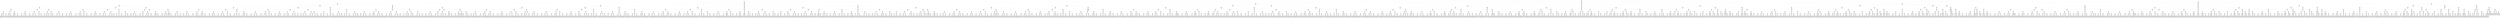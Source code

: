 digraph g {
node [shape = Mrecord];
nodo0[label="{EO: 0|cost: 0.0|A: null}"]
nodo1[label="{EO: 1|cost: 1.0|A: IrANododerecha
}"]
nodo2[label="{EO: 2|cost: 2.0|A: IrANodoarriba
|
Pos\nSmartToy:\nNodo:\nE7

Visitados:\n
D7\nD7\n
Obstaculos:\n
D6\nD8\nC7\n

}"]
nodo5[label="{EO: 5|cost: 3.0|A: IrANodoarriba
|
Pos\nSmartToy:\nNodo:\nE6

Visitados:\n
D7\nD7\nD7\n
Obstaculos:\n
D6\nD8\nC7\n

}"]
nodo12[label="{EO: 12|cost: 4.0|A: IrANodoarriba
|
Pos\nSmartToy:\nNodo:\nE5

Visitados:\n
D7\nD7\nD7\nD7\n
Obstaculos:\n
D6\nD8\nC7\n

}"]
nodo33[label="{EO: 33|cost: 5.0|A: IrANodoarriba
|
Pos\nSmartToy:\nNodo:\nE4

Visitados:\n
D7\nD7\nD7\nD7\nD7\n
Obstaculos:\n
D6\nD8\nC7\n

}"]
nodo87[label="{EO: 87|cost: 6.0|A: IrANodoarriba
|
Pos\nSmartToy:\nNodo:\nE3

Visitados:\n
D7\nD7\nD7\nD7\nD7\nD7\n
Obstaculos:\n
D6\nD8\nC7\n

}"]
nodo235[label="{EO: 235|cost: 7.0|A: IrANodoarriba
|
Pos\nSmartToy:\nNodo:\nE2

Visitados:\n
D7\nD7\nD7\nD7\nD7\nD7\nD7\n
Obstaculos:\n
D6\nD8\nC7\n

}"]
nodo602[label="{EO: 602|cost: 8.0|A: IrANododerecha
|
Pos\nSmartToy:\nNodo:\nE1

Visitados:\n
D7\nD7\nD7\nD7\nD7\nD7\nD7\nD7\n
Obstaculos:\n
D6\nD8\nC7\n

}"]
nodo1556[label="{EO: 1556|cost: 9.0|A: IrANododerecha
|
Pos\nSmartToy:\nNodo:\nF1

Visitados:\n
D7\nD7\nD7\nD7\nD7\nD7\nD7\nD7\nD7\n
Obstaculos:\n
D6\nD8\nC7\n

}"]

nodo602 -> nodo1556;
nodo1557[label="{EO: 1557|cost: 9.0|A: IrANodoabajo
|
Pos\nSmartToy:\nNodo:\nF1

Visitados:\n
D7\nD7\nD7\nD7\nD7\nD7\nD7\nD7\nD7\n
Obstaculos:\n
D6\nD8\nC7\n

}"]

nodo602 -> nodo1557;

nodo235 -> nodo602;
nodo603[label="{EO: 603|cost: 8.0|A: IrANodoizquierda
|
Pos\nSmartToy:\nNodo:\nE1

Visitados:\n
D7\nD7\nD7\nD7\nD7\nD7\nD7\nD7\n
Obstaculos:\n
D6\nD8\nC7\n

}"]
nodo1558[label="{EO: 1558|cost: 9.0|A: IrANodoabajo
|
Pos\nSmartToy:\nNodo:\nD1

Visitados:\n
D7\nD7\nD7\nD7\nD7\nD7\nD7\nD7\nD7\n
Obstaculos:\n
D6\nD8\nC7\n

}"]

nodo603 -> nodo1558;
nodo1559[label="{EO: 1559|cost: 9.0|A: IrANodoizquierda
|
Pos\nSmartToy:\nNodo:\nD1

Visitados:\n
D7\nD7\nD7\nD7\nD7\nD7\nD7\nD7\nD7\n
Obstaculos:\n
D6\nD8\nC7\n

}"]

nodo603 -> nodo1559;

nodo235 -> nodo603;

nodo87 -> nodo235;
nodo236[label="{EO: 236|cost: 7.0|A: IrANododerecha
|
Pos\nSmartToy:\nNodo:\nE2

Visitados:\n
D7\nD7\nD7\nD7\nD7\nD7\nD7\n
Obstaculos:\n
D6\nD8\nC7\n

}"]
nodo604[label="{EO: 604|cost: 8.0|A: IrANodoarriba
|
Pos\nSmartToy:\nNodo:\nF2

Visitados:\n
D7\nD7\nD7\nD7\nD7\nD7\nD7\nD7\n
Obstaculos:\n
D6\nD8\nC7\n

}"]
nodo1560[label="{EO: 1560|cost: 9.0|A: IrANododerecha
|
Pos\nSmartToy:\nNodo:\nF1

Visitados:\n
D7\nD7\nD7\nD7\nD7\nD7\nD7\nD7\nD7\n
Obstaculos:\n
D6\nD8\nC7\n

}"]

nodo604 -> nodo1560;
nodo1561[label="{EO: 1561|cost: 9.0|A: IrANodoizquierda
|
Pos\nSmartToy:\nNodo:\nF1

Visitados:\n
D7\nD7\nD7\nD7\nD7\nD7\nD7\nD7\nD7\n
Obstaculos:\n
D6\nD8\nC7\n

}"]

nodo604 -> nodo1561;

nodo236 -> nodo604;
nodo605[label="{EO: 605|cost: 8.0|A: IrANododerecha
|
Pos\nSmartToy:\nNodo:\nF2

Visitados:\n
D7\nD7\nD7\nD7\nD7\nD7\nD7\nD7\n
Obstaculos:\n
D6\nD8\nC7\n

}"]
nodo1562[label="{EO: 1562|cost: 9.0|A: IrANodoarriba
|
Pos\nSmartToy:\nNodo:\nG2

Visitados:\n
D7\nD7\nD7\nD7\nD7\nD7\nD7\nD7\nD7\n
Obstaculos:\n
D6\nD8\nC7\n

}"]

nodo605 -> nodo1562;
nodo1563[label="{EO: 1563|cost: 9.0|A: IrANododerecha
|
Pos\nSmartToy:\nNodo:\nG2

Visitados:\n
D7\nD7\nD7\nD7\nD7\nD7\nD7\nD7\nD7\n
Obstaculos:\n
D6\nD8\nC7\n

}"]

nodo605 -> nodo1563;
nodo1564[label="{EO: 1564|cost: 9.0|A: IrANodoabajo
|
Pos\nSmartToy:\nNodo:\nG2

Visitados:\n
D7\nD7\nD7\nD7\nD7\nD7\nD7\nD7\nD7\n
Obstaculos:\n
D6\nD8\nC7\n

}"]

nodo605 -> nodo1564;

nodo236 -> nodo605;
nodo606[label="{EO: 606|cost: 8.0|A: IrANodoabajo
|
Pos\nSmartToy:\nNodo:\nF2

Visitados:\n
D7\nD7\nD7\nD7\nD7\nD7\nD7\nD7\n
Obstaculos:\n
D6\nD8\nC7\n

}"]
nodo1565[label="{EO: 1565|cost: 9.0|A: IrANododerecha
|
Pos\nSmartToy:\nNodo:\nF3

Visitados:\n
D7\nD7\nD7\nD7\nD7\nD7\nD7\nD7\nD7\n
Obstaculos:\n
D6\nD8\nC7\n

}"]

nodo606 -> nodo1565;
nodo1566[label="{EO: 1566|cost: 9.0|A: IrANodoabajo
|
Pos\nSmartToy:\nNodo:\nF3

Visitados:\n
D7\nD7\nD7\nD7\nD7\nD7\nD7\nD7\nD7\n
Obstaculos:\n
D6\nD8\nC7\n

}"]

nodo606 -> nodo1566;

nodo236 -> nodo606;

nodo87 -> nodo236;
nodo237[label="{EO: 237|cost: 7.0|A: IrANodoizquierda
|
Pos\nSmartToy:\nNodo:\nE2

Visitados:\n
D7\nD7\nD7\nD7\nD7\nD7\nD7\n
Obstaculos:\n
D6\nD8\nC7\n

}"]
nodo607[label="{EO: 607|cost: 8.0|A: IrANodoarriba
|
Pos\nSmartToy:\nNodo:\nD2

Visitados:\n
D7\nD7\nD7\nD7\nD7\nD7\nD7\nD7\n
Obstaculos:\n
D6\nD8\nC7\n

}"]
nodo1567[label="{EO: 1567|cost: 9.0|A: IrANododerecha
|
Pos\nSmartToy:\nNodo:\nD1

Visitados:\n
D7\nD7\nD7\nD7\nD7\nD7\nD7\nD7\nD7\n
Obstaculos:\n
D6\nD8\nC7\n

}"]

nodo607 -> nodo1567;
nodo1568[label="{EO: 1568|cost: 9.0|A: IrANodoizquierda
|
Pos\nSmartToy:\nNodo:\nD1

Visitados:\n
D7\nD7\nD7\nD7\nD7\nD7\nD7\nD7\nD7\n
Obstaculos:\n
D6\nD8\nC7\n

}"]

nodo607 -> nodo1568;

nodo237 -> nodo607;
nodo608[label="{EO: 608|cost: 8.0|A: IrANodoabajo
|
Pos\nSmartToy:\nNodo:\nD2

Visitados:\n
D7\nD7\nD7\nD7\nD7\nD7\nD7\nD7\n
Obstaculos:\n
D6\nD8\nC7\n

}"]
nodo1569[label="{EO: 1569|cost: 9.0|A: IrANodoabajo
|
Pos\nSmartToy:\nNodo:\nD3

Visitados:\n
D7\nD7\nD7\nD7\nD7\nD7\nD7\nD7\nD7\n
Obstaculos:\n
D6\nD8\nC7\n

}"]

nodo608 -> nodo1569;
nodo1570[label="{EO: 1570|cost: 9.0|A: IrANodoizquierda
|
Pos\nSmartToy:\nNodo:\nD3

Visitados:\n
D7\nD7\nD7\nD7\nD7\nD7\nD7\nD7\nD7\n
Obstaculos:\n
D6\nD8\nC7\n

}"]

nodo608 -> nodo1570;

nodo237 -> nodo608;
nodo609[label="{EO: 609|cost: 8.0|A: IrANodoizquierda
|
Pos\nSmartToy:\nNodo:\nD2

Visitados:\n
D7\nD7\nD7\nD7\nD7\nD7\nD7\nD7\n
Obstaculos:\n
D6\nD8\nC7\n

}"]
nodo1571[label="{EO: 1571|cost: 9.0|A: IrANodoarriba
|
Pos\nSmartToy:\nNodo:\nC2

Visitados:\n
D7\nD7\nD7\nD7\nD7\nD7\nD7\nD7\nD7\n
Obstaculos:\n
D6\nD8\nC7\n

}"]

nodo609 -> nodo1571;
nodo1572[label="{EO: 1572|cost: 9.0|A: IrANodoabajo
|
Pos\nSmartToy:\nNodo:\nC2

Visitados:\n
D7\nD7\nD7\nD7\nD7\nD7\nD7\nD7\nD7\n
Obstaculos:\n
D6\nD8\nC7\n

}"]

nodo609 -> nodo1572;
nodo1573[label="{EO: 1573|cost: 9.0|A: IrANodoizquierda
|
Pos\nSmartToy:\nNodo:\nC2

Visitados:\n
D7\nD7\nD7\nD7\nD7\nD7\nD7\nD7\nD7\n
Obstaculos:\n
D6\nD8\nC7\n

}"]

nodo609 -> nodo1573;

nodo237 -> nodo609;

nodo87 -> nodo237;

nodo33 -> nodo87;
nodo88[label="{EO: 88|cost: 6.0|A: IrANododerecha
|
Pos\nSmartToy:\nNodo:\nE3

Visitados:\n
D7\nD7\nD7\nD7\nD7\nD7\n
Obstaculos:\n
D6\nD8\nC7\n

}"]
nodo238[label="{EO: 238|cost: 7.0|A: IrANodoarriba
|
Pos\nSmartToy:\nNodo:\nF3

Visitados:\n
D7\nD7\nD7\nD7\nD7\nD7\nD7\n
Obstaculos:\n
D6\nD8\nC7\n

}"]
nodo610[label="{EO: 610|cost: 8.0|A: IrANodoarriba
|
Pos\nSmartToy:\nNodo:\nF2

Visitados:\n
D7\nD7\nD7\nD7\nD7\nD7\nD7\nD7\n
Obstaculos:\n
D6\nD8\nC7\n

}"]
nodo1574[label="{EO: 1574|cost: 9.0|A: IrANododerecha
|
Pos\nSmartToy:\nNodo:\nF1

Visitados:\n
D7\nD7\nD7\nD7\nD7\nD7\nD7\nD7\nD7\n
Obstaculos:\n
D6\nD8\nC7\n

}"]

nodo610 -> nodo1574;
nodo1575[label="{EO: 1575|cost: 9.0|A: IrANodoizquierda
|
Pos\nSmartToy:\nNodo:\nF1

Visitados:\n
D7\nD7\nD7\nD7\nD7\nD7\nD7\nD7\nD7\n
Obstaculos:\n
D6\nD8\nC7\n

}"]

nodo610 -> nodo1575;

nodo238 -> nodo610;
nodo611[label="{EO: 611|cost: 8.0|A: IrANododerecha
|
Pos\nSmartToy:\nNodo:\nF2

Visitados:\n
D7\nD7\nD7\nD7\nD7\nD7\nD7\nD7\n
Obstaculos:\n
D6\nD8\nC7\n

}"]
nodo1576[label="{EO: 1576|cost: 9.0|A: IrANodoarriba
|
Pos\nSmartToy:\nNodo:\nG2

Visitados:\n
D7\nD7\nD7\nD7\nD7\nD7\nD7\nD7\nD7\n
Obstaculos:\n
D6\nD8\nC7\n

}"]

nodo611 -> nodo1576;
nodo1577[label="{EO: 1577|cost: 9.0|A: IrANododerecha
|
Pos\nSmartToy:\nNodo:\nG2

Visitados:\n
D7\nD7\nD7\nD7\nD7\nD7\nD7\nD7\nD7\n
Obstaculos:\n
D6\nD8\nC7\n

}"]

nodo611 -> nodo1577;
nodo1578[label="{EO: 1578|cost: 9.0|A: IrANodoabajo
|
Pos\nSmartToy:\nNodo:\nG2

Visitados:\n
D7\nD7\nD7\nD7\nD7\nD7\nD7\nD7\nD7\n
Obstaculos:\n
D6\nD8\nC7\n

}"]

nodo611 -> nodo1578;

nodo238 -> nodo611;
nodo612[label="{EO: 612|cost: 8.0|A: IrANodoizquierda
|
Pos\nSmartToy:\nNodo:\nF2

Visitados:\n
D7\nD7\nD7\nD7\nD7\nD7\nD7\nD7\n
Obstaculos:\n
D6\nD8\nC7\n

}"]
nodo1579[label="{EO: 1579|cost: 9.0|A: IrANodoarriba
|
Pos\nSmartToy:\nNodo:\nE2

Visitados:\n
D7\nD7\nD7\nD7\nD7\nD7\nD7\nD7\nD7\n
Obstaculos:\n
D6\nD8\nC7\n

}"]

nodo612 -> nodo1579;
nodo1580[label="{EO: 1580|cost: 9.0|A: IrANodoizquierda
|
Pos\nSmartToy:\nNodo:\nE2

Visitados:\n
D7\nD7\nD7\nD7\nD7\nD7\nD7\nD7\nD7\n
Obstaculos:\n
D6\nD8\nC7\n

}"]

nodo612 -> nodo1580;

nodo238 -> nodo612;

nodo88 -> nodo238;
nodo239[label="{EO: 239|cost: 7.0|A: IrANododerecha
|
Pos\nSmartToy:\nNodo:\nF3

Visitados:\n
D7\nD7\nD7\nD7\nD7\nD7\nD7\n
Obstaculos:\n
D6\nD8\nC7\n

}"]
nodo613[label="{EO: 613|cost: 8.0|A: IrANodoarriba
|
Pos\nSmartToy:\nNodo:\nG3

Visitados:\n
D7\nD7\nD7\nD7\nD7\nD7\nD7\nD7\n
Obstaculos:\n
D6\nD8\nC7\n

}"]
nodo1581[label="{EO: 1581|cost: 9.0|A: IrANodoarriba
|
Pos\nSmartToy:\nNodo:\nG2

Visitados:\n
D7\nD7\nD7\nD7\nD7\nD7\nD7\nD7\nD7\n
Obstaculos:\n
D6\nD8\nC7\n

}"]

nodo613 -> nodo1581;
nodo1582[label="{EO: 1582|cost: 9.0|A: IrANododerecha
|
Pos\nSmartToy:\nNodo:\nG2

Visitados:\n
D7\nD7\nD7\nD7\nD7\nD7\nD7\nD7\nD7\n
Obstaculos:\n
D6\nD8\nC7\n

}"]

nodo613 -> nodo1582;
nodo1583[label="{EO: 1583|cost: 9.0|A: IrANodoizquierda
|
Pos\nSmartToy:\nNodo:\nG2

Visitados:\n
D7\nD7\nD7\nD7\nD7\nD7\nD7\nD7\nD7\n
Obstaculos:\n
D6\nD8\nC7\n

}"]

nodo613 -> nodo1583;

nodo239 -> nodo613;
nodo614[label="{EO: 614|cost: 8.0|A: IrANododerecha
|
Pos\nSmartToy:\nNodo:\nG3

Visitados:\n
D7\nD7\nD7\nD7\nD7\nD7\nD7\nD7\n
Obstaculos:\n
D6\nD8\nC7\n

}"]
nodo1584[label="{EO: 1584|cost: 9.0|A: IrANodoarriba
|
Pos\nSmartToy:\nNodo:\nH3

Visitados:\n
D7\nD7\nD7\nD7\nD7\nD7\nD7\nD7\nD7\n
Obstaculos:\n
D6\nD8\nC7\n

}"]

nodo614 -> nodo1584;
nodo1585[label="{EO: 1585|cost: 9.0|A: IrANododerecha
|
Pos\nSmartToy:\nNodo:\nH3

Visitados:\n
D7\nD7\nD7\nD7\nD7\nD7\nD7\nD7\nD7\n
Obstaculos:\n
D6\nD8\nC7\n

}"]

nodo614 -> nodo1585;
nodo1586[label="{EO: 1586|cost: 9.0|A: IrANodoabajo
|
Pos\nSmartToy:\nNodo:\nH3

Visitados:\n
D7\nD7\nD7\nD7\nD7\nD7\nD7\nD7\nD7\n
Obstaculos:\n
D6\nD8\nC7\n

}"]

nodo614 -> nodo1586;

nodo239 -> nodo614;
nodo615[label="{EO: 615|cost: 8.0|A: IrANodoabajo
|
Pos\nSmartToy:\nNodo:\nG3

Visitados:\n
D7\nD7\nD7\nD7\nD7\nD7\nD7\nD7\n
Obstaculos:\n
D6\nD8\nC7\n

}"]
nodo1587[label="{EO: 1587|cost: 9.0|A: IrANododerecha
|
Pos\nSmartToy:\nNodo:\nG4

Visitados:\n
D7\nD7\nD7\nD7\nD7\nD7\nD7\nD7\nD7\n
Obstaculos:\n
D6\nD8\nC7\n

}"]

nodo615 -> nodo1587;
nodo1588[label="{EO: 1588|cost: 9.0|A: IrANodoabajo
|
Pos\nSmartToy:\nNodo:\nG4

Visitados:\n
D7\nD7\nD7\nD7\nD7\nD7\nD7\nD7\nD7\n
Obstaculos:\n
D6\nD8\nC7\n

}"]

nodo615 -> nodo1588;
nodo1589[label="{EO: 1589|cost: 9.0|A: IrANodoizquierda
|
Pos\nSmartToy:\nNodo:\nG4

Visitados:\n
D7\nD7\nD7\nD7\nD7\nD7\nD7\nD7\nD7\n
Obstaculos:\n
D6\nD8\nC7\n

}"]

nodo615 -> nodo1589;

nodo239 -> nodo615;

nodo88 -> nodo239;
nodo240[label="{EO: 240|cost: 7.0|A: IrANodoabajo
|
Pos\nSmartToy:\nNodo:\nF3

Visitados:\n
D7\nD7\nD7\nD7\nD7\nD7\nD7\n
Obstaculos:\n
D6\nD8\nC7\n

}"]
nodo616[label="{EO: 616|cost: 8.0|A: IrANododerecha
|
Pos\nSmartToy:\nNodo:\nF4

Visitados:\n
D7\nD7\nD7\nD7\nD7\nD7\nD7\nD7\n
Obstaculos:\n
D6\nD8\nC7\n

}"]
nodo1590[label="{EO: 1590|cost: 9.0|A: IrANodoarriba
|
Pos\nSmartToy:\nNodo:\nG4

Visitados:\n
D7\nD7\nD7\nD7\nD7\nD7\nD7\nD7\nD7\n
Obstaculos:\n
D6\nD8\nC7\n

}"]

nodo616 -> nodo1590;
nodo1591[label="{EO: 1591|cost: 9.0|A: IrANododerecha
|
Pos\nSmartToy:\nNodo:\nG4

Visitados:\n
D7\nD7\nD7\nD7\nD7\nD7\nD7\nD7\nD7\n
Obstaculos:\n
D6\nD8\nC7\n

}"]

nodo616 -> nodo1591;
nodo1592[label="{EO: 1592|cost: 9.0|A: IrANodoabajo
|
Pos\nSmartToy:\nNodo:\nG4

Visitados:\n
D7\nD7\nD7\nD7\nD7\nD7\nD7\nD7\nD7\n
Obstaculos:\n
D6\nD8\nC7\n

}"]

nodo616 -> nodo1592;

nodo240 -> nodo616;
nodo617[label="{EO: 617|cost: 8.0|A: IrANodoabajo
|
Pos\nSmartToy:\nNodo:\nF4

Visitados:\n
D7\nD7\nD7\nD7\nD7\nD7\nD7\nD7\n
Obstaculos:\n
D6\nD8\nC7\n

}"]
nodo1593[label="{EO: 1593|cost: 9.0|A: IrANododerecha
|
Pos\nSmartToy:\nNodo:\nF5

Visitados:\n
D7\nD7\nD7\nD7\nD7\nD7\nD7\nD7\nD7\n
Obstaculos:\n
D6\nD8\nC7\n

}"]

nodo617 -> nodo1593;
nodo1594[label="{EO: 1594|cost: 9.0|A: IrANodoabajo
|
Pos\nSmartToy:\nNodo:\nF5

Visitados:\n
D7\nD7\nD7\nD7\nD7\nD7\nD7\nD7\nD7\n
Obstaculos:\n
D6\nD8\nC7\n

}"]

nodo617 -> nodo1594;

nodo240 -> nodo617;

nodo88 -> nodo240;

nodo33 -> nodo88;
nodo89[label="{EO: 89|cost: 6.0|A: IrANodoizquierda
|
Pos\nSmartToy:\nNodo:\nE3

Visitados:\n
D7\nD7\nD7\nD7\nD7\nD7\n
Obstaculos:\n
D6\nD8\nC7\n

}"]
nodo241[label="{EO: 241|cost: 7.0|A: IrANodoarriba
|
Pos\nSmartToy:\nNodo:\nD3

Visitados:\n
D7\nD7\nD7\nD7\nD7\nD7\nD7\n
Obstaculos:\n
D6\nD8\nC7\n

}"]
nodo618[label="{EO: 618|cost: 8.0|A: IrANodoarriba
|
Pos\nSmartToy:\nNodo:\nD2

Visitados:\n
D7\nD7\nD7\nD7\nD7\nD7\nD7\nD7\n
Obstaculos:\n
D6\nD8\nC7\n

}"]
nodo1595[label="{EO: 1595|cost: 9.0|A: IrANododerecha
|
Pos\nSmartToy:\nNodo:\nD1

Visitados:\n
D7\nD7\nD7\nD7\nD7\nD7\nD7\nD7\nD7\n
Obstaculos:\n
D6\nD8\nC7\n

}"]

nodo618 -> nodo1595;
nodo1596[label="{EO: 1596|cost: 9.0|A: IrANodoizquierda
|
Pos\nSmartToy:\nNodo:\nD1

Visitados:\n
D7\nD7\nD7\nD7\nD7\nD7\nD7\nD7\nD7\n
Obstaculos:\n
D6\nD8\nC7\n

}"]

nodo618 -> nodo1596;

nodo241 -> nodo618;
nodo619[label="{EO: 619|cost: 8.0|A: IrANododerecha
|
Pos\nSmartToy:\nNodo:\nD2

Visitados:\n
D7\nD7\nD7\nD7\nD7\nD7\nD7\nD7\n
Obstaculos:\n
D6\nD8\nC7\n

}"]
nodo1597[label="{EO: 1597|cost: 9.0|A: IrANodoarriba
|
Pos\nSmartToy:\nNodo:\nE2

Visitados:\n
D7\nD7\nD7\nD7\nD7\nD7\nD7\nD7\nD7\n
Obstaculos:\n
D6\nD8\nC7\n

}"]

nodo619 -> nodo1597;
nodo1598[label="{EO: 1598|cost: 9.0|A: IrANododerecha
|
Pos\nSmartToy:\nNodo:\nE2

Visitados:\n
D7\nD7\nD7\nD7\nD7\nD7\nD7\nD7\nD7\n
Obstaculos:\n
D6\nD8\nC7\n

}"]

nodo619 -> nodo1598;

nodo241 -> nodo619;
nodo620[label="{EO: 620|cost: 8.0|A: IrANodoizquierda
|
Pos\nSmartToy:\nNodo:\nD2

Visitados:\n
D7\nD7\nD7\nD7\nD7\nD7\nD7\nD7\n
Obstaculos:\n
D6\nD8\nC7\n

}"]
nodo1599[label="{EO: 1599|cost: 9.0|A: IrANodoarriba
|
Pos\nSmartToy:\nNodo:\nC2

Visitados:\n
D7\nD7\nD7\nD7\nD7\nD7\nD7\nD7\nD7\n
Obstaculos:\n
D6\nD8\nC7\n

}"]

nodo620 -> nodo1599;
nodo1600[label="{EO: 1600|cost: 9.0|A: IrANodoabajo
|
Pos\nSmartToy:\nNodo:\nC2

Visitados:\n
D7\nD7\nD7\nD7\nD7\nD7\nD7\nD7\nD7\n
Obstaculos:\n
D6\nD8\nC7\n

}"]

nodo620 -> nodo1600;
nodo1601[label="{EO: 1601|cost: 9.0|A: IrANodoizquierda
|
Pos\nSmartToy:\nNodo:\nC2

Visitados:\n
D7\nD7\nD7\nD7\nD7\nD7\nD7\nD7\nD7\n
Obstaculos:\n
D6\nD8\nC7\n

}"]

nodo620 -> nodo1601;

nodo241 -> nodo620;

nodo89 -> nodo241;
nodo242[label="{EO: 242|cost: 7.0|A: IrANodoabajo
|
Pos\nSmartToy:\nNodo:\nD3

Visitados:\n
D7\nD7\nD7\nD7\nD7\nD7\nD7\n
Obstaculos:\n
D6\nD8\nC7\n

}"]
nodo621[label="{EO: 621|cost: 8.0|A: IrANodoabajo
|
Pos\nSmartToy:\nNodo:\nD4

Visitados:\n
D7\nD7\nD7\nD7\nD7\nD7\nD7\nD7\n
Obstaculos:\n
D6\nD8\nC7\n

}"]
nodo1602[label="{EO: 1602|cost: 9.0|A: IrANodoizquierda
|
Pos\nSmartToy:\nNodo:\nD5

Visitados:\n
D7\nD7\nD7\nD7\nD7\nD7\nD7\nD7\nD7\n
Obstaculos:\n
D6\nD8\nC7\n

}"]

nodo621 -> nodo1602;

nodo242 -> nodo621;
nodo622[label="{EO: 622|cost: 8.0|A: IrANodoizquierda
|
Pos\nSmartToy:\nNodo:\nD4

Visitados:\n
D7\nD7\nD7\nD7\nD7\nD7\nD7\nD7\n
Obstaculos:\n
D6\nD8\nC7\n

}"]
nodo1603[label="{EO: 1603|cost: 9.0|A: IrANodoarriba
|
Pos\nSmartToy:\nNodo:\nC4

Visitados:\n
D7\nD7\nD7\nD7\nD7\nD7\nD7\nD7\nD7\n
Obstaculos:\n
D6\nD8\nC7\n

}"]

nodo622 -> nodo1603;
nodo1604[label="{EO: 1604|cost: 9.0|A: IrANodoabajo
|
Pos\nSmartToy:\nNodo:\nC4

Visitados:\n
D7\nD7\nD7\nD7\nD7\nD7\nD7\nD7\nD7\n
Obstaculos:\n
D6\nD8\nC7\n

}"]

nodo622 -> nodo1604;
nodo1605[label="{EO: 1605|cost: 9.0|A: IrANodoizquierda
|
Pos\nSmartToy:\nNodo:\nC4

Visitados:\n
D7\nD7\nD7\nD7\nD7\nD7\nD7\nD7\nD7\n
Obstaculos:\n
D6\nD8\nC7\n

}"]

nodo622 -> nodo1605;

nodo242 -> nodo622;

nodo89 -> nodo242;
nodo243[label="{EO: 243|cost: 7.0|A: IrANodoizquierda
|
Pos\nSmartToy:\nNodo:\nD3

Visitados:\n
D7\nD7\nD7\nD7\nD7\nD7\nD7\n
Obstaculos:\n
D6\nD8\nC7\n

}"]
nodo623[label="{EO: 623|cost: 8.0|A: IrANodoarriba
|
Pos\nSmartToy:\nNodo:\nC3

Visitados:\n
D7\nD7\nD7\nD7\nD7\nD7\nD7\nD7\n
Obstaculos:\n
D6\nD8\nC7\n

}"]
nodo1606[label="{EO: 1606|cost: 9.0|A: IrANodoarriba
|
Pos\nSmartToy:\nNodo:\nC2

Visitados:\n
D7\nD7\nD7\nD7\nD7\nD7\nD7\nD7\nD7\n
Obstaculos:\n
D6\nD8\nC7\n

}"]

nodo623 -> nodo1606;
nodo1607[label="{EO: 1607|cost: 9.0|A: IrANododerecha
|
Pos\nSmartToy:\nNodo:\nC2

Visitados:\n
D7\nD7\nD7\nD7\nD7\nD7\nD7\nD7\nD7\n
Obstaculos:\n
D6\nD8\nC7\n

}"]

nodo623 -> nodo1607;
nodo1608[label="{EO: 1608|cost: 9.0|A: IrANodoizquierda
|
Pos\nSmartToy:\nNodo:\nC2

Visitados:\n
D7\nD7\nD7\nD7\nD7\nD7\nD7\nD7\nD7\n
Obstaculos:\n
D6\nD8\nC7\n

}"]

nodo623 -> nodo1608;

nodo243 -> nodo623;
nodo624[label="{EO: 624|cost: 8.0|A: IrANodoabajo
|
Pos\nSmartToy:\nNodo:\nC3

Visitados:\n
D7\nD7\nD7\nD7\nD7\nD7\nD7\nD7\n
Obstaculos:\n
D6\nD8\nC7\n

}"]
nodo1609[label="{EO: 1609|cost: 9.0|A: IrANododerecha
|
Pos\nSmartToy:\nNodo:\nC4

Visitados:\n
D7\nD7\nD7\nD7\nD7\nD7\nD7\nD7\nD7\n
Obstaculos:\n
D6\nD8\nC7\n

}"]

nodo624 -> nodo1609;
nodo1610[label="{EO: 1610|cost: 9.0|A: IrANodoabajo
|
Pos\nSmartToy:\nNodo:\nC4

Visitados:\n
D7\nD7\nD7\nD7\nD7\nD7\nD7\nD7\nD7\n
Obstaculos:\n
D6\nD8\nC7\n

}"]

nodo624 -> nodo1610;
nodo1611[label="{EO: 1611|cost: 9.0|A: IrANodoizquierda
|
Pos\nSmartToy:\nNodo:\nC4

Visitados:\n
D7\nD7\nD7\nD7\nD7\nD7\nD7\nD7\nD7\n
Obstaculos:\n
D6\nD8\nC7\n

}"]

nodo624 -> nodo1611;

nodo243 -> nodo624;
nodo625[label="{EO: 625|cost: 8.0|A: IrANodoizquierda
|
Pos\nSmartToy:\nNodo:\nC3

Visitados:\n
D7\nD7\nD7\nD7\nD7\nD7\nD7\nD7\n
Obstaculos:\n
D6\nD8\nC7\n

}"]
nodo1612[label="{EO: 1612|cost: 9.0|A: IrANodoarriba
|
Pos\nSmartToy:\nNodo:\nB3

Visitados:\n
D7\nD7\nD7\nD7\nD7\nD7\nD7\nD7\nD7\n
Obstaculos:\n
D6\nD8\nC7\n

}"]

nodo625 -> nodo1612;
nodo1613[label="{EO: 1613|cost: 9.0|A: IrANodoabajo
|
Pos\nSmartToy:\nNodo:\nB3

Visitados:\n
D7\nD7\nD7\nD7\nD7\nD7\nD7\nD7\nD7\n
Obstaculos:\n
D6\nD8\nC7\n

}"]

nodo625 -> nodo1613;
nodo1614[label="{EO: 1614|cost: 9.0|A: IrANodoizquierda
|
Pos\nSmartToy:\nNodo:\nB3

Visitados:\n
D7\nD7\nD7\nD7\nD7\nD7\nD7\nD7\nD7\n
Obstaculos:\n
D6\nD8\nC7\n

}"]

nodo625 -> nodo1614;

nodo243 -> nodo625;

nodo89 -> nodo243;

nodo33 -> nodo89;

nodo12 -> nodo33;
nodo34[label="{EO: 34|cost: 5.0|A: IrANododerecha
|
Pos\nSmartToy:\nNodo:\nE4

Visitados:\n
D7\nD7\nD7\nD7\nD7\n
Obstaculos:\n
D6\nD8\nC7\n

}"]
nodo90[label="{EO: 90|cost: 6.0|A: IrANodoarriba
|
Pos\nSmartToy:\nNodo:\nF4

Visitados:\n
D7\nD7\nD7\nD7\nD7\nD7\n
Obstaculos:\n
D6\nD8\nC7\n

}"]
nodo244[label="{EO: 244|cost: 7.0|A: IrANodoarriba
|
Pos\nSmartToy:\nNodo:\nF3

Visitados:\n
D7\nD7\nD7\nD7\nD7\nD7\nD7\n
Obstaculos:\n
D6\nD8\nC7\n

}"]
nodo626[label="{EO: 626|cost: 8.0|A: IrANodoarriba
|
Pos\nSmartToy:\nNodo:\nF2

Visitados:\n
D7\nD7\nD7\nD7\nD7\nD7\nD7\nD7\n
Obstaculos:\n
D6\nD8\nC7\n

}"]
nodo1615[label="{EO: 1615|cost: 9.0|A: IrANododerecha
|
Pos\nSmartToy:\nNodo:\nF1

Visitados:\n
D7\nD7\nD7\nD7\nD7\nD7\nD7\nD7\nD7\n
Obstaculos:\n
D6\nD8\nC7\n

}"]

nodo626 -> nodo1615;
nodo1616[label="{EO: 1616|cost: 9.0|A: IrANodoizquierda
|
Pos\nSmartToy:\nNodo:\nF1

Visitados:\n
D7\nD7\nD7\nD7\nD7\nD7\nD7\nD7\nD7\n
Obstaculos:\n
D6\nD8\nC7\n

}"]

nodo626 -> nodo1616;

nodo244 -> nodo626;
nodo627[label="{EO: 627|cost: 8.0|A: IrANododerecha
|
Pos\nSmartToy:\nNodo:\nF2

Visitados:\n
D7\nD7\nD7\nD7\nD7\nD7\nD7\nD7\n
Obstaculos:\n
D6\nD8\nC7\n

}"]
nodo1617[label="{EO: 1617|cost: 9.0|A: IrANodoarriba
|
Pos\nSmartToy:\nNodo:\nG2

Visitados:\n
D7\nD7\nD7\nD7\nD7\nD7\nD7\nD7\nD7\n
Obstaculos:\n
D6\nD8\nC7\n

}"]

nodo627 -> nodo1617;
nodo1618[label="{EO: 1618|cost: 9.0|A: IrANododerecha
|
Pos\nSmartToy:\nNodo:\nG2

Visitados:\n
D7\nD7\nD7\nD7\nD7\nD7\nD7\nD7\nD7\n
Obstaculos:\n
D6\nD8\nC7\n

}"]

nodo627 -> nodo1618;
nodo1619[label="{EO: 1619|cost: 9.0|A: IrANodoabajo
|
Pos\nSmartToy:\nNodo:\nG2

Visitados:\n
D7\nD7\nD7\nD7\nD7\nD7\nD7\nD7\nD7\n
Obstaculos:\n
D6\nD8\nC7\n

}"]

nodo627 -> nodo1619;

nodo244 -> nodo627;
nodo628[label="{EO: 628|cost: 8.0|A: IrANodoizquierda
|
Pos\nSmartToy:\nNodo:\nF2

Visitados:\n
D7\nD7\nD7\nD7\nD7\nD7\nD7\nD7\n
Obstaculos:\n
D6\nD8\nC7\n

}"]
nodo1620[label="{EO: 1620|cost: 9.0|A: IrANodoarriba
|
Pos\nSmartToy:\nNodo:\nE2

Visitados:\n
D7\nD7\nD7\nD7\nD7\nD7\nD7\nD7\nD7\n
Obstaculos:\n
D6\nD8\nC7\n

}"]

nodo628 -> nodo1620;
nodo1621[label="{EO: 1621|cost: 9.0|A: IrANodoabajo
|
Pos\nSmartToy:\nNodo:\nE2

Visitados:\n
D7\nD7\nD7\nD7\nD7\nD7\nD7\nD7\nD7\n
Obstaculos:\n
D6\nD8\nC7\n

}"]

nodo628 -> nodo1621;
nodo1622[label="{EO: 1622|cost: 9.0|A: IrANodoizquierda
|
Pos\nSmartToy:\nNodo:\nE2

Visitados:\n
D7\nD7\nD7\nD7\nD7\nD7\nD7\nD7\nD7\n
Obstaculos:\n
D6\nD8\nC7\n

}"]

nodo628 -> nodo1622;

nodo244 -> nodo628;

nodo90 -> nodo244;
nodo245[label="{EO: 245|cost: 7.0|A: IrANododerecha
|
Pos\nSmartToy:\nNodo:\nF3

Visitados:\n
D7\nD7\nD7\nD7\nD7\nD7\nD7\n
Obstaculos:\n
D6\nD8\nC7\n

}"]
nodo629[label="{EO: 629|cost: 8.0|A: IrANodoarriba
|
Pos\nSmartToy:\nNodo:\nG3

Visitados:\n
D7\nD7\nD7\nD7\nD7\nD7\nD7\nD7\n
Obstaculos:\n
D6\nD8\nC7\n

}"]
nodo1623[label="{EO: 1623|cost: 9.0|A: IrANodoarriba
|
Pos\nSmartToy:\nNodo:\nG2

Visitados:\n
D7\nD7\nD7\nD7\nD7\nD7\nD7\nD7\nD7\n
Obstaculos:\n
D6\nD8\nC7\n

}"]

nodo629 -> nodo1623;
nodo1624[label="{EO: 1624|cost: 9.0|A: IrANododerecha
|
Pos\nSmartToy:\nNodo:\nG2

Visitados:\n
D7\nD7\nD7\nD7\nD7\nD7\nD7\nD7\nD7\n
Obstaculos:\n
D6\nD8\nC7\n

}"]

nodo629 -> nodo1624;
nodo1625[label="{EO: 1625|cost: 9.0|A: IrANodoizquierda
|
Pos\nSmartToy:\nNodo:\nG2

Visitados:\n
D7\nD7\nD7\nD7\nD7\nD7\nD7\nD7\nD7\n
Obstaculos:\n
D6\nD8\nC7\n

}"]

nodo629 -> nodo1625;

nodo245 -> nodo629;
nodo630[label="{EO: 630|cost: 8.0|A: IrANododerecha
|
Pos\nSmartToy:\nNodo:\nG3

Visitados:\n
D7\nD7\nD7\nD7\nD7\nD7\nD7\nD7\n
Obstaculos:\n
D6\nD8\nC7\n

}"]
nodo1626[label="{EO: 1626|cost: 9.0|A: IrANodoarriba
|
Pos\nSmartToy:\nNodo:\nH3

Visitados:\n
D7\nD7\nD7\nD7\nD7\nD7\nD7\nD7\nD7\n
Obstaculos:\n
D6\nD8\nC7\n

}"]

nodo630 -> nodo1626;
nodo1627[label="{EO: 1627|cost: 9.0|A: IrANododerecha
|
Pos\nSmartToy:\nNodo:\nH3

Visitados:\n
D7\nD7\nD7\nD7\nD7\nD7\nD7\nD7\nD7\n
Obstaculos:\n
D6\nD8\nC7\n

}"]

nodo630 -> nodo1627;
nodo1628[label="{EO: 1628|cost: 9.0|A: IrANodoabajo
|
Pos\nSmartToy:\nNodo:\nH3

Visitados:\n
D7\nD7\nD7\nD7\nD7\nD7\nD7\nD7\nD7\n
Obstaculos:\n
D6\nD8\nC7\n

}"]

nodo630 -> nodo1628;

nodo245 -> nodo630;
nodo631[label="{EO: 631|cost: 8.0|A: IrANodoabajo
|
Pos\nSmartToy:\nNodo:\nG3

Visitados:\n
D7\nD7\nD7\nD7\nD7\nD7\nD7\nD7\n
Obstaculos:\n
D6\nD8\nC7\n

}"]
nodo1629[label="{EO: 1629|cost: 9.0|A: IrANododerecha
|
Pos\nSmartToy:\nNodo:\nG4

Visitados:\n
D7\nD7\nD7\nD7\nD7\nD7\nD7\nD7\nD7\n
Obstaculos:\n
D6\nD8\nC7\n

}"]

nodo631 -> nodo1629;
nodo1630[label="{EO: 1630|cost: 9.0|A: IrANodoabajo
|
Pos\nSmartToy:\nNodo:\nG4

Visitados:\n
D7\nD7\nD7\nD7\nD7\nD7\nD7\nD7\nD7\n
Obstaculos:\n
D6\nD8\nC7\n

}"]

nodo631 -> nodo1630;

nodo245 -> nodo631;

nodo90 -> nodo245;
nodo246[label="{EO: 246|cost: 7.0|A: IrANodoizquierda
|
Pos\nSmartToy:\nNodo:\nF3

Visitados:\n
D7\nD7\nD7\nD7\nD7\nD7\nD7\n
Obstaculos:\n
D6\nD8\nC7\n

}"]
nodo632[label="{EO: 632|cost: 8.0|A: IrANodoarriba
|
Pos\nSmartToy:\nNodo:\nE3

Visitados:\n
D7\nD7\nD7\nD7\nD7\nD7\nD7\nD7\n
Obstaculos:\n
D6\nD8\nC7\n

}"]
nodo1631[label="{EO: 1631|cost: 9.0|A: IrANodoarriba
|
Pos\nSmartToy:\nNodo:\nE2

Visitados:\n
D7\nD7\nD7\nD7\nD7\nD7\nD7\nD7\nD7\n
Obstaculos:\n
D6\nD8\nC7\n

}"]

nodo632 -> nodo1631;
nodo1632[label="{EO: 1632|cost: 9.0|A: IrANododerecha
|
Pos\nSmartToy:\nNodo:\nE2

Visitados:\n
D7\nD7\nD7\nD7\nD7\nD7\nD7\nD7\nD7\n
Obstaculos:\n
D6\nD8\nC7\n

}"]

nodo632 -> nodo1632;
nodo1633[label="{EO: 1633|cost: 9.0|A: IrANodoizquierda
|
Pos\nSmartToy:\nNodo:\nE2

Visitados:\n
D7\nD7\nD7\nD7\nD7\nD7\nD7\nD7\nD7\n
Obstaculos:\n
D6\nD8\nC7\n

}"]

nodo632 -> nodo1633;

nodo246 -> nodo632;
nodo633[label="{EO: 633|cost: 8.0|A: IrANodoizquierda
|
Pos\nSmartToy:\nNodo:\nE3

Visitados:\n
D7\nD7\nD7\nD7\nD7\nD7\nD7\nD7\n
Obstaculos:\n
D6\nD8\nC7\n

}"]
nodo1634[label="{EO: 1634|cost: 9.0|A: IrANodoarriba
|
Pos\nSmartToy:\nNodo:\nD3

Visitados:\n
D7\nD7\nD7\nD7\nD7\nD7\nD7\nD7\nD7\n
Obstaculos:\n
D6\nD8\nC7\n

}"]

nodo633 -> nodo1634;
nodo1635[label="{EO: 1635|cost: 9.0|A: IrANodoabajo
|
Pos\nSmartToy:\nNodo:\nD3

Visitados:\n
D7\nD7\nD7\nD7\nD7\nD7\nD7\nD7\nD7\n
Obstaculos:\n
D6\nD8\nC7\n

}"]

nodo633 -> nodo1635;
nodo1636[label="{EO: 1636|cost: 9.0|A: IrANodoizquierda
|
Pos\nSmartToy:\nNodo:\nD3

Visitados:\n
D7\nD7\nD7\nD7\nD7\nD7\nD7\nD7\nD7\n
Obstaculos:\n
D6\nD8\nC7\n

}"]

nodo633 -> nodo1636;

nodo246 -> nodo633;

nodo90 -> nodo246;

nodo34 -> nodo90;
nodo91[label="{EO: 91|cost: 6.0|A: IrANododerecha
|
Pos\nSmartToy:\nNodo:\nF4

Visitados:\n
D7\nD7\nD7\nD7\nD7\nD7\n
Obstaculos:\n
D6\nD8\nC7\n

}"]
nodo247[label="{EO: 247|cost: 7.0|A: IrANodoarriba
|
Pos\nSmartToy:\nNodo:\nG4

Visitados:\n
D7\nD7\nD7\nD7\nD7\nD7\nD7\n
Obstaculos:\n
D6\nD8\nC7\n

}"]
nodo634[label="{EO: 634|cost: 8.0|A: IrANodoarriba
|
Pos\nSmartToy:\nNodo:\nG3

Visitados:\n
D7\nD7\nD7\nD7\nD7\nD7\nD7\nD7\n
Obstaculos:\n
D6\nD8\nC7\n

}"]
nodo1637[label="{EO: 1637|cost: 9.0|A: IrANodoarriba
|
Pos\nSmartToy:\nNodo:\nG2

Visitados:\n
D7\nD7\nD7\nD7\nD7\nD7\nD7\nD7\nD7\n
Obstaculos:\n
D6\nD8\nC7\n

}"]

nodo634 -> nodo1637;
nodo1638[label="{EO: 1638|cost: 9.0|A: IrANododerecha
|
Pos\nSmartToy:\nNodo:\nG2

Visitados:\n
D7\nD7\nD7\nD7\nD7\nD7\nD7\nD7\nD7\n
Obstaculos:\n
D6\nD8\nC7\n

}"]

nodo634 -> nodo1638;
nodo1639[label="{EO: 1639|cost: 9.0|A: IrANodoizquierda
|
Pos\nSmartToy:\nNodo:\nG2

Visitados:\n
D7\nD7\nD7\nD7\nD7\nD7\nD7\nD7\nD7\n
Obstaculos:\n
D6\nD8\nC7\n

}"]

nodo634 -> nodo1639;

nodo247 -> nodo634;
nodo635[label="{EO: 635|cost: 8.0|A: IrANododerecha
|
Pos\nSmartToy:\nNodo:\nG3

Visitados:\n
D7\nD7\nD7\nD7\nD7\nD7\nD7\nD7\n
Obstaculos:\n
D6\nD8\nC7\n

}"]
nodo1640[label="{EO: 1640|cost: 9.0|A: IrANodoarriba
|
Pos\nSmartToy:\nNodo:\nH3

Visitados:\n
D7\nD7\nD7\nD7\nD7\nD7\nD7\nD7\nD7\n
Obstaculos:\n
D6\nD8\nC7\n

}"]

nodo635 -> nodo1640;
nodo1641[label="{EO: 1641|cost: 9.0|A: IrANododerecha
|
Pos\nSmartToy:\nNodo:\nH3

Visitados:\n
D7\nD7\nD7\nD7\nD7\nD7\nD7\nD7\nD7\n
Obstaculos:\n
D6\nD8\nC7\n

}"]

nodo635 -> nodo1641;
nodo1642[label="{EO: 1642|cost: 9.0|A: IrANodoabajo
|
Pos\nSmartToy:\nNodo:\nH3

Visitados:\n
D7\nD7\nD7\nD7\nD7\nD7\nD7\nD7\nD7\n
Obstaculos:\n
D6\nD8\nC7\n

}"]

nodo635 -> nodo1642;

nodo247 -> nodo635;
nodo636[label="{EO: 636|cost: 8.0|A: IrANodoizquierda
|
Pos\nSmartToy:\nNodo:\nG3

Visitados:\n
D7\nD7\nD7\nD7\nD7\nD7\nD7\nD7\n
Obstaculos:\n
D6\nD8\nC7\n

}"]
nodo1643[label="{EO: 1643|cost: 9.0|A: IrANodoarriba
|
Pos\nSmartToy:\nNodo:\nF3

Visitados:\n
D7\nD7\nD7\nD7\nD7\nD7\nD7\nD7\nD7\n
Obstaculos:\n
D6\nD8\nC7\n

}"]

nodo636 -> nodo1643;
nodo1644[label="{EO: 1644|cost: 9.0|A: IrANodoizquierda
|
Pos\nSmartToy:\nNodo:\nF3

Visitados:\n
D7\nD7\nD7\nD7\nD7\nD7\nD7\nD7\nD7\n
Obstaculos:\n
D6\nD8\nC7\n

}"]

nodo636 -> nodo1644;

nodo247 -> nodo636;

nodo91 -> nodo247;
nodo248[label="{EO: 248|cost: 7.0|A: IrANododerecha
|
Pos\nSmartToy:\nNodo:\nG4

Visitados:\n
D7\nD7\nD7\nD7\nD7\nD7\nD7\n
Obstaculos:\n
D6\nD8\nC7\n

}"]
nodo637[label="{EO: 637|cost: 8.0|A: IrANodoarriba
|
Pos\nSmartToy:\nNodo:\nH4

Visitados:\n
D7\nD7\nD7\nD7\nD7\nD7\nD7\nD7\n
Obstaculos:\n
D6\nD8\nC7\n

}"]
nodo1645[label="{EO: 1645|cost: 9.0|A: IrANodoarriba
|
Pos\nSmartToy:\nNodo:\nH3

Visitados:\n
D7\nD7\nD7\nD7\nD7\nD7\nD7\nD7\nD7\n
Obstaculos:\n
D6\nD8\nC7\n

}"]

nodo637 -> nodo1645;
nodo1646[label="{EO: 1646|cost: 9.0|A: IrANododerecha
|
Pos\nSmartToy:\nNodo:\nH3

Visitados:\n
D7\nD7\nD7\nD7\nD7\nD7\nD7\nD7\nD7\n
Obstaculos:\n
D6\nD8\nC7\n

}"]

nodo637 -> nodo1646;
nodo1647[label="{EO: 1647|cost: 9.0|A: IrANodoizquierda
|
Pos\nSmartToy:\nNodo:\nH3

Visitados:\n
D7\nD7\nD7\nD7\nD7\nD7\nD7\nD7\nD7\n
Obstaculos:\n
D6\nD8\nC7\n

}"]

nodo637 -> nodo1647;

nodo248 -> nodo637;
nodo638[label="{EO: 638|cost: 8.0|A: IrANododerecha
|
Pos\nSmartToy:\nNodo:\nH4

Visitados:\n
D7\nD7\nD7\nD7\nD7\nD7\nD7\nD7\n
Obstaculos:\n
D6\nD8\nC7\n

}"]
nodo1648[label="{EO: 1648|cost: 9.0|A: IrANodoarriba
|
Pos\nSmartToy:\nNodo:\nI4

Visitados:\n
D7\nD7\nD7\nD7\nD7\nD7\nD7\nD7\nD7\n
Obstaculos:\n
D6\nD8\nC7\n

}"]

nodo638 -> nodo1648;
nodo1649[label="{EO: 1649|cost: 9.0|A: IrANododerecha
|
Pos\nSmartToy:\nNodo:\nI4

Visitados:\n
D7\nD7\nD7\nD7\nD7\nD7\nD7\nD7\nD7\n
Obstaculos:\n
D6\nD8\nC7\n

}"]

nodo638 -> nodo1649;
nodo1650[label="{EO: 1650|cost: 9.0|A: IrANodoabajo
|
Pos\nSmartToy:\nNodo:\nI4

Visitados:\n
D7\nD7\nD7\nD7\nD7\nD7\nD7\nD7\nD7\n
Obstaculos:\n
D6\nD8\nC7\n

}"]

nodo638 -> nodo1650;

nodo248 -> nodo638;
nodo639[label="{EO: 639|cost: 8.0|A: IrANodoabajo
|
Pos\nSmartToy:\nNodo:\nH4

Visitados:\n
D7\nD7\nD7\nD7\nD7\nD7\nD7\nD7\n
Obstaculos:\n
D6\nD8\nC7\n

}"]
nodo1651[label="{EO: 1651|cost: 9.0|A: IrANododerecha
|
Pos\nSmartToy:\nNodo:\nH5

Visitados:\n
D7\nD7\nD7\nD7\nD7\nD7\nD7\nD7\nD7\n
Obstaculos:\n
D6\nD8\nC7\n

}"]

nodo639 -> nodo1651;
nodo1652[label="{EO: 1652|cost: 9.0|A: IrANodoabajo
|
Pos\nSmartToy:\nNodo:\nH5

Visitados:\n
D7\nD7\nD7\nD7\nD7\nD7\nD7\nD7\nD7\n
Obstaculos:\n
D6\nD8\nC7\n

}"]

nodo639 -> nodo1652;
nodo1653[label="{EO: 1653|cost: 9.0|A: IrANodoizquierda
|
Pos\nSmartToy:\nNodo:\nH5

Visitados:\n
D7\nD7\nD7\nD7\nD7\nD7\nD7\nD7\nD7\n
Obstaculos:\n
D6\nD8\nC7\n

}"]

nodo639 -> nodo1653;

nodo248 -> nodo639;

nodo91 -> nodo248;
nodo249[label="{EO: 249|cost: 7.0|A: IrANodoabajo
|
Pos\nSmartToy:\nNodo:\nG4

Visitados:\n
D7\nD7\nD7\nD7\nD7\nD7\nD7\n
Obstaculos:\n
D6\nD8\nC7\n

}"]
nodo640[label="{EO: 640|cost: 8.0|A: IrANododerecha
|
Pos\nSmartToy:\nNodo:\nG5

Visitados:\n
D7\nD7\nD7\nD7\nD7\nD7\nD7\nD7\n
Obstaculos:\n
D6\nD8\nC7\n

}"]
nodo1654[label="{EO: 1654|cost: 9.0|A: IrANodoarriba
|
Pos\nSmartToy:\nNodo:\nH5

Visitados:\n
D7\nD7\nD7\nD7\nD7\nD7\nD7\nD7\nD7\n
Obstaculos:\n
D6\nD8\nC7\n

}"]

nodo640 -> nodo1654;
nodo1655[label="{EO: 1655|cost: 9.0|A: IrANododerecha
|
Pos\nSmartToy:\nNodo:\nH5

Visitados:\n
D7\nD7\nD7\nD7\nD7\nD7\nD7\nD7\nD7\n
Obstaculos:\n
D6\nD8\nC7\n

}"]

nodo640 -> nodo1655;
nodo1656[label="{EO: 1656|cost: 9.0|A: IrANodoabajo
|
Pos\nSmartToy:\nNodo:\nH5

Visitados:\n
D7\nD7\nD7\nD7\nD7\nD7\nD7\nD7\nD7\n
Obstaculos:\n
D6\nD8\nC7\n

}"]

nodo640 -> nodo1656;

nodo249 -> nodo640;
nodo641[label="{EO: 641|cost: 8.0|A: IrANodoabajo
|
Pos\nSmartToy:\nNodo:\nG5

Visitados:\n
D7\nD7\nD7\nD7\nD7\nD7\nD7\nD7\n
Obstaculos:\n
D6\nD8\nC7\n

}"]
nodo1657[label="{EO: 1657|cost: 9.0|A: IrANododerecha
|
Pos\nSmartToy:\nNodo:\nG6

Visitados:\n
D7\nD7\nD7\nD7\nD7\nD7\nD7\nD7\nD7\n
Obstaculos:\n
D6\nD8\nC7\n

}"]

nodo641 -> nodo1657;
nodo1658[label="{EO: 1658|cost: 9.0|A: IrANodoabajo
|
Pos\nSmartToy:\nNodo:\nG6

Visitados:\n
D7\nD7\nD7\nD7\nD7\nD7\nD7\nD7\nD7\n
Obstaculos:\n
D6\nD8\nC7\n

}"]

nodo641 -> nodo1658;
nodo1659[label="{EO: 1659|cost: 9.0|A: IrANodoizquierda
|
Pos\nSmartToy:\nNodo:\nG6

Visitados:\n
D7\nD7\nD7\nD7\nD7\nD7\nD7\nD7\nD7\n
Obstaculos:\n
D6\nD8\nC7\n

}"]

nodo641 -> nodo1659;

nodo249 -> nodo641;
nodo642[label="{EO: 642|cost: 8.0|A: IrANodoizquierda
|
Pos\nSmartToy:\nNodo:\nG5

Visitados:\n
D7\nD7\nD7\nD7\nD7\nD7\nD7\nD7\n
Obstaculos:\n
D6\nD8\nC7\n

}"]
nodo1660[label="{EO: 1660|cost: 9.0|A: IrANodoabajo
|
Pos\nSmartToy:\nNodo:\nF5

Visitados:\n
D7\nD7\nD7\nD7\nD7\nD7\nD7\nD7\nD7\n
Obstaculos:\n
D6\nD8\nC7\n

}"]

nodo642 -> nodo1660;

nodo249 -> nodo642;

nodo91 -> nodo249;

nodo34 -> nodo91;
nodo92[label="{EO: 92|cost: 6.0|A: IrANodoabajo
|
Pos\nSmartToy:\nNodo:\nF4

Visitados:\n
D7\nD7\nD7\nD7\nD7\nD7\n
Obstaculos:\n
D6\nD8\nC7\n

}"]
nodo250[label="{EO: 250|cost: 7.0|A: IrANododerecha
|
Pos\nSmartToy:\nNodo:\nF5

Visitados:\n
D7\nD7\nD7\nD7\nD7\nD7\nD7\n
Obstaculos:\n
D6\nD8\nC7\n

}"]
nodo643[label="{EO: 643|cost: 8.0|A: IrANodoarriba
|
Pos\nSmartToy:\nNodo:\nG5

Visitados:\n
D7\nD7\nD7\nD7\nD7\nD7\nD7\nD7\n
Obstaculos:\n
D6\nD8\nC7\n

}"]
nodo1661[label="{EO: 1661|cost: 9.0|A: IrANodoarriba
|
Pos\nSmartToy:\nNodo:\nG4

Visitados:\n
D7\nD7\nD7\nD7\nD7\nD7\nD7\nD7\nD7\n
Obstaculos:\n
D6\nD8\nC7\n

}"]

nodo643 -> nodo1661;
nodo1662[label="{EO: 1662|cost: 9.0|A: IrANododerecha
|
Pos\nSmartToy:\nNodo:\nG4

Visitados:\n
D7\nD7\nD7\nD7\nD7\nD7\nD7\nD7\nD7\n
Obstaculos:\n
D6\nD8\nC7\n

}"]

nodo643 -> nodo1662;

nodo250 -> nodo643;
nodo644[label="{EO: 644|cost: 8.0|A: IrANododerecha
|
Pos\nSmartToy:\nNodo:\nG5

Visitados:\n
D7\nD7\nD7\nD7\nD7\nD7\nD7\nD7\n
Obstaculos:\n
D6\nD8\nC7\n

}"]
nodo1663[label="{EO: 1663|cost: 9.0|A: IrANodoarriba
|
Pos\nSmartToy:\nNodo:\nH5

Visitados:\n
D7\nD7\nD7\nD7\nD7\nD7\nD7\nD7\nD7\n
Obstaculos:\n
D6\nD8\nC7\n

}"]

nodo644 -> nodo1663;
nodo1664[label="{EO: 1664|cost: 9.0|A: IrANododerecha
|
Pos\nSmartToy:\nNodo:\nH5

Visitados:\n
D7\nD7\nD7\nD7\nD7\nD7\nD7\nD7\nD7\n
Obstaculos:\n
D6\nD8\nC7\n

}"]

nodo644 -> nodo1664;
nodo1665[label="{EO: 1665|cost: 9.0|A: IrANodoabajo
|
Pos\nSmartToy:\nNodo:\nH5

Visitados:\n
D7\nD7\nD7\nD7\nD7\nD7\nD7\nD7\nD7\n
Obstaculos:\n
D6\nD8\nC7\n

}"]

nodo644 -> nodo1665;

nodo250 -> nodo644;
nodo645[label="{EO: 645|cost: 8.0|A: IrANodoabajo
|
Pos\nSmartToy:\nNodo:\nG5

Visitados:\n
D7\nD7\nD7\nD7\nD7\nD7\nD7\nD7\n
Obstaculos:\n
D6\nD8\nC7\n

}"]
nodo1666[label="{EO: 1666|cost: 9.0|A: IrANododerecha
|
Pos\nSmartToy:\nNodo:\nG6

Visitados:\n
D7\nD7\nD7\nD7\nD7\nD7\nD7\nD7\nD7\n
Obstaculos:\n
D6\nD8\nC7\n

}"]

nodo645 -> nodo1666;
nodo1667[label="{EO: 1667|cost: 9.0|A: IrANodoabajo
|
Pos\nSmartToy:\nNodo:\nG6

Visitados:\n
D7\nD7\nD7\nD7\nD7\nD7\nD7\nD7\nD7\n
Obstaculos:\n
D6\nD8\nC7\n

}"]

nodo645 -> nodo1667;
nodo1668[label="{EO: 1668|cost: 9.0|A: IrANodoizquierda
|
Pos\nSmartToy:\nNodo:\nG6

Visitados:\n
D7\nD7\nD7\nD7\nD7\nD7\nD7\nD7\nD7\n
Obstaculos:\n
D6\nD8\nC7\n

}"]

nodo645 -> nodo1668;

nodo250 -> nodo645;

nodo92 -> nodo250;
nodo251[label="{EO: 251|cost: 7.0|A: IrANodoabajo
|
Pos\nSmartToy:\nNodo:\nF5

Visitados:\n
D7\nD7\nD7\nD7\nD7\nD7\nD7\n
Obstaculos:\n
D6\nD8\nC7\n

}"]
nodo646[label="{EO: 646|cost: 8.0|A: IrANododerecha
|
Pos\nSmartToy:\nNodo:\nF6

Visitados:\n
D7\nD7\nD7\nD7\nD7\nD7\nD7\nD7\n
Obstaculos:\n
D6\nD8\nC7\n

}"]
nodo1669[label="{EO: 1669|cost: 9.0|A: IrANodoarriba
|
Pos\nSmartToy:\nNodo:\nG6

Visitados:\n
D7\nD7\nD7\nD7\nD7\nD7\nD7\nD7\nD7\n
Obstaculos:\n
D6\nD8\nC7\n

}"]

nodo646 -> nodo1669;
nodo1670[label="{EO: 1670|cost: 9.0|A: IrANododerecha
|
Pos\nSmartToy:\nNodo:\nG6

Visitados:\n
D7\nD7\nD7\nD7\nD7\nD7\nD7\nD7\nD7\n
Obstaculos:\n
D6\nD8\nC7\n

}"]

nodo646 -> nodo1670;
nodo1671[label="{EO: 1671|cost: 9.0|A: IrANodoabajo
|
Pos\nSmartToy:\nNodo:\nG6

Visitados:\n
D7\nD7\nD7\nD7\nD7\nD7\nD7\nD7\nD7\n
Obstaculos:\n
D6\nD8\nC7\n

}"]

nodo646 -> nodo1671;

nodo251 -> nodo646;
nodo647[label="{EO: 647|cost: 8.0|A: IrANodoabajo
|
Pos\nSmartToy:\nNodo:\nF6

Visitados:\n
D7\nD7\nD7\nD7\nD7\nD7\nD7\nD7\n
Obstaculos:\n
D6\nD8\nC7\n

}"]
nodo1672[label="{EO: 1672|cost: 9.0|A: IrANododerecha
|
Pos\nSmartToy:\nNodo:\nF7

Visitados:\n
D7\nD7\nD7\nD7\nD7\nD7\nD7\nD7\nD7\n
Obstaculos:\n
D6\nD8\nC7\n

}"]

nodo647 -> nodo1672;
nodo1673[label="{EO: 1673|cost: 9.0|A: IrANodoabajo
|
Pos\nSmartToy:\nNodo:\nF7

Visitados:\n
D7\nD7\nD7\nD7\nD7\nD7\nD7\nD7\nD7\n
Obstaculos:\n
D6\nD8\nC7\n

}"]

nodo647 -> nodo1673;

nodo251 -> nodo647;

nodo92 -> nodo251;

nodo34 -> nodo92;

nodo12 -> nodo34;
nodo35[label="{EO: 35|cost: 5.0|A: IrANodoizquierda
|
Pos\nSmartToy:\nNodo:\nE4

Visitados:\n
D7\nD7\nD7\nD7\nD7\n
Obstaculos:\n
D6\nD8\nC7\n

}"]
nodo93[label="{EO: 93|cost: 6.0|A: IrANodoarriba
|
Pos\nSmartToy:\nNodo:\nD4

Visitados:\n
D7\nD7\nD7\nD7\nD7\nD7\n
Obstaculos:\n
D6\nD8\nC7\n

}"]
nodo252[label="{EO: 252|cost: 7.0|A: IrANodoarriba
|
Pos\nSmartToy:\nNodo:\nD3

Visitados:\n
D7\nD7\nD7\nD7\nD7\nD7\nD7\n
Obstaculos:\n
D6\nD8\nC7\n

}"]
nodo648[label="{EO: 648|cost: 8.0|A: IrANodoarriba
|
Pos\nSmartToy:\nNodo:\nD2

Visitados:\n
D7\nD7\nD7\nD7\nD7\nD7\nD7\nD7\n
Obstaculos:\n
D6\nD8\nC7\n

}"]
nodo1674[label="{EO: 1674|cost: 9.0|A: IrANododerecha
|
Pos\nSmartToy:\nNodo:\nD1

Visitados:\n
D7\nD7\nD7\nD7\nD7\nD7\nD7\nD7\nD7\n
Obstaculos:\n
D6\nD8\nC7\n

}"]

nodo648 -> nodo1674;
nodo1675[label="{EO: 1675|cost: 9.0|A: IrANodoizquierda
|
Pos\nSmartToy:\nNodo:\nD1

Visitados:\n
D7\nD7\nD7\nD7\nD7\nD7\nD7\nD7\nD7\n
Obstaculos:\n
D6\nD8\nC7\n

}"]

nodo648 -> nodo1675;

nodo252 -> nodo648;
nodo649[label="{EO: 649|cost: 8.0|A: IrANododerecha
|
Pos\nSmartToy:\nNodo:\nD2

Visitados:\n
D7\nD7\nD7\nD7\nD7\nD7\nD7\nD7\n
Obstaculos:\n
D6\nD8\nC7\n

}"]
nodo1676[label="{EO: 1676|cost: 9.0|A: IrANodoarriba
|
Pos\nSmartToy:\nNodo:\nE2

Visitados:\n
D7\nD7\nD7\nD7\nD7\nD7\nD7\nD7\nD7\n
Obstaculos:\n
D6\nD8\nC7\n

}"]

nodo649 -> nodo1676;
nodo1677[label="{EO: 1677|cost: 9.0|A: IrANododerecha
|
Pos\nSmartToy:\nNodo:\nE2

Visitados:\n
D7\nD7\nD7\nD7\nD7\nD7\nD7\nD7\nD7\n
Obstaculos:\n
D6\nD8\nC7\n

}"]

nodo649 -> nodo1677;
nodo1678[label="{EO: 1678|cost: 9.0|A: IrANodoabajo
|
Pos\nSmartToy:\nNodo:\nE2

Visitados:\n
D7\nD7\nD7\nD7\nD7\nD7\nD7\nD7\nD7\n
Obstaculos:\n
D6\nD8\nC7\n

}"]

nodo649 -> nodo1678;

nodo252 -> nodo649;
nodo650[label="{EO: 650|cost: 8.0|A: IrANodoizquierda
|
Pos\nSmartToy:\nNodo:\nD2

Visitados:\n
D7\nD7\nD7\nD7\nD7\nD7\nD7\nD7\n
Obstaculos:\n
D6\nD8\nC7\n

}"]
nodo1679[label="{EO: 1679|cost: 9.0|A: IrANodoarriba
|
Pos\nSmartToy:\nNodo:\nC2

Visitados:\n
D7\nD7\nD7\nD7\nD7\nD7\nD7\nD7\nD7\n
Obstaculos:\n
D6\nD8\nC7\n

}"]

nodo650 -> nodo1679;
nodo1680[label="{EO: 1680|cost: 9.0|A: IrANodoabajo
|
Pos\nSmartToy:\nNodo:\nC2

Visitados:\n
D7\nD7\nD7\nD7\nD7\nD7\nD7\nD7\nD7\n
Obstaculos:\n
D6\nD8\nC7\n

}"]

nodo650 -> nodo1680;
nodo1681[label="{EO: 1681|cost: 9.0|A: IrANodoizquierda
|
Pos\nSmartToy:\nNodo:\nC2

Visitados:\n
D7\nD7\nD7\nD7\nD7\nD7\nD7\nD7\nD7\n
Obstaculos:\n
D6\nD8\nC7\n

}"]

nodo650 -> nodo1681;

nodo252 -> nodo650;

nodo93 -> nodo252;
nodo253[label="{EO: 253|cost: 7.0|A: IrANododerecha
|
Pos\nSmartToy:\nNodo:\nD3

Visitados:\n
D7\nD7\nD7\nD7\nD7\nD7\nD7\n
Obstaculos:\n
D6\nD8\nC7\n

}"]
nodo651[label="{EO: 651|cost: 8.0|A: IrANodoarriba
|
Pos\nSmartToy:\nNodo:\nE3

Visitados:\n
D7\nD7\nD7\nD7\nD7\nD7\nD7\nD7\n
Obstaculos:\n
D6\nD8\nC7\n

}"]
nodo1682[label="{EO: 1682|cost: 9.0|A: IrANodoarriba
|
Pos\nSmartToy:\nNodo:\nE2

Visitados:\n
D7\nD7\nD7\nD7\nD7\nD7\nD7\nD7\nD7\n
Obstaculos:\n
D6\nD8\nC7\n

}"]

nodo651 -> nodo1682;
nodo1683[label="{EO: 1683|cost: 9.0|A: IrANododerecha
|
Pos\nSmartToy:\nNodo:\nE2

Visitados:\n
D7\nD7\nD7\nD7\nD7\nD7\nD7\nD7\nD7\n
Obstaculos:\n
D6\nD8\nC7\n

}"]

nodo651 -> nodo1683;
nodo1684[label="{EO: 1684|cost: 9.0|A: IrANodoizquierda
|
Pos\nSmartToy:\nNodo:\nE2

Visitados:\n
D7\nD7\nD7\nD7\nD7\nD7\nD7\nD7\nD7\n
Obstaculos:\n
D6\nD8\nC7\n

}"]

nodo651 -> nodo1684;

nodo253 -> nodo651;
nodo652[label="{EO: 652|cost: 8.0|A: IrANododerecha
|
Pos\nSmartToy:\nNodo:\nE3

Visitados:\n
D7\nD7\nD7\nD7\nD7\nD7\nD7\nD7\n
Obstaculos:\n
D6\nD8\nC7\n

}"]
nodo1685[label="{EO: 1685|cost: 9.0|A: IrANodoarriba
|
Pos\nSmartToy:\nNodo:\nF3

Visitados:\n
D7\nD7\nD7\nD7\nD7\nD7\nD7\nD7\nD7\n
Obstaculos:\n
D6\nD8\nC7\n

}"]

nodo652 -> nodo1685;
nodo1686[label="{EO: 1686|cost: 9.0|A: IrANododerecha
|
Pos\nSmartToy:\nNodo:\nF3

Visitados:\n
D7\nD7\nD7\nD7\nD7\nD7\nD7\nD7\nD7\n
Obstaculos:\n
D6\nD8\nC7\n

}"]

nodo652 -> nodo1686;
nodo1687[label="{EO: 1687|cost: 9.0|A: IrANodoabajo
|
Pos\nSmartToy:\nNodo:\nF3

Visitados:\n
D7\nD7\nD7\nD7\nD7\nD7\nD7\nD7\nD7\n
Obstaculos:\n
D6\nD8\nC7\n

}"]

nodo652 -> nodo1687;

nodo253 -> nodo652;

nodo93 -> nodo253;
nodo254[label="{EO: 254|cost: 7.0|A: IrANodoizquierda
|
Pos\nSmartToy:\nNodo:\nD3

Visitados:\n
D7\nD7\nD7\nD7\nD7\nD7\nD7\n
Obstaculos:\n
D6\nD8\nC7\n

}"]
nodo653[label="{EO: 653|cost: 8.0|A: IrANodoarriba
|
Pos\nSmartToy:\nNodo:\nC3

Visitados:\n
D7\nD7\nD7\nD7\nD7\nD7\nD7\nD7\n
Obstaculos:\n
D6\nD8\nC7\n

}"]
nodo1688[label="{EO: 1688|cost: 9.0|A: IrANodoarriba
|
Pos\nSmartToy:\nNodo:\nC2

Visitados:\n
D7\nD7\nD7\nD7\nD7\nD7\nD7\nD7\nD7\n
Obstaculos:\n
D6\nD8\nC7\n

}"]

nodo653 -> nodo1688;
nodo1689[label="{EO: 1689|cost: 9.0|A: IrANododerecha
|
Pos\nSmartToy:\nNodo:\nC2

Visitados:\n
D7\nD7\nD7\nD7\nD7\nD7\nD7\nD7\nD7\n
Obstaculos:\n
D6\nD8\nC7\n

}"]

nodo653 -> nodo1689;
nodo1690[label="{EO: 1690|cost: 9.0|A: IrANodoizquierda
|
Pos\nSmartToy:\nNodo:\nC2

Visitados:\n
D7\nD7\nD7\nD7\nD7\nD7\nD7\nD7\nD7\n
Obstaculos:\n
D6\nD8\nC7\n

}"]

nodo653 -> nodo1690;

nodo254 -> nodo653;
nodo654[label="{EO: 654|cost: 8.0|A: IrANodoabajo
|
Pos\nSmartToy:\nNodo:\nC3

Visitados:\n
D7\nD7\nD7\nD7\nD7\nD7\nD7\nD7\n
Obstaculos:\n
D6\nD8\nC7\n

}"]
nodo1691[label="{EO: 1691|cost: 9.0|A: IrANodoabajo
|
Pos\nSmartToy:\nNodo:\nC4

Visitados:\n
D7\nD7\nD7\nD7\nD7\nD7\nD7\nD7\nD7\n
Obstaculos:\n
D6\nD8\nC7\n

}"]

nodo654 -> nodo1691;
nodo1692[label="{EO: 1692|cost: 9.0|A: IrANodoizquierda
|
Pos\nSmartToy:\nNodo:\nC4

Visitados:\n
D7\nD7\nD7\nD7\nD7\nD7\nD7\nD7\nD7\n
Obstaculos:\n
D6\nD8\nC7\n

}"]

nodo654 -> nodo1692;

nodo254 -> nodo654;
nodo655[label="{EO: 655|cost: 8.0|A: IrANodoizquierda
|
Pos\nSmartToy:\nNodo:\nC3

Visitados:\n
D7\nD7\nD7\nD7\nD7\nD7\nD7\nD7\n
Obstaculos:\n
D6\nD8\nC7\n

}"]
nodo1693[label="{EO: 1693|cost: 9.0|A: IrANodoarriba
|
Pos\nSmartToy:\nNodo:\nB3

Visitados:\n
D7\nD7\nD7\nD7\nD7\nD7\nD7\nD7\nD7\n
Obstaculos:\n
D6\nD8\nC7\n

}"]

nodo655 -> nodo1693;
nodo1694[label="{EO: 1694|cost: 9.0|A: IrANodoabajo
|
Pos\nSmartToy:\nNodo:\nB3

Visitados:\n
D7\nD7\nD7\nD7\nD7\nD7\nD7\nD7\nD7\n
Obstaculos:\n
D6\nD8\nC7\n

}"]

nodo655 -> nodo1694;
nodo1695[label="{EO: 1695|cost: 9.0|A: IrANodoizquierda
|
Pos\nSmartToy:\nNodo:\nB3

Visitados:\n
D7\nD7\nD7\nD7\nD7\nD7\nD7\nD7\nD7\n
Obstaculos:\n
D6\nD8\nC7\n

}"]

nodo655 -> nodo1695;

nodo254 -> nodo655;

nodo93 -> nodo254;

nodo35 -> nodo93;
nodo94[label="{EO: 94|cost: 6.0|A: IrANodoabajo
|
Pos\nSmartToy:\nNodo:\nD4

Visitados:\n
D7\nD7\nD7\nD7\nD7\nD7\n
Obstaculos:\n
D6\nD8\nC7\n

}"]
nodo255[label="{EO: 255|cost: 7.0|A: IrANodoizquierda
|
Pos\nSmartToy:\nNodo:\nD5

Visitados:\n
D7\nD7\nD7\nD7\nD7\nD7\nD7\n
Obstaculos:\n
D6\nD8\nC7\n

}"]
nodo656[label="{EO: 656|cost: 8.0|A: IrANodoarriba
|
Pos\nSmartToy:\nNodo:\nC5

Visitados:\n
D7\nD7\nD7\nD7\nD7\nD7\nD7\nD7\n
Obstaculos:\n
D6\nD8\nC7\n

}"]
nodo1696[label="{EO: 1696|cost: 9.0|A: IrANodoarriba
|
Pos\nSmartToy:\nNodo:\nC4

Visitados:\n
D7\nD7\nD7\nD7\nD7\nD7\nD7\nD7\nD7\n
Obstaculos:\n
D6\nD8\nC7\n

}"]

nodo656 -> nodo1696;
nodo1697[label="{EO: 1697|cost: 9.0|A: IrANodoizquierda
|
Pos\nSmartToy:\nNodo:\nC4

Visitados:\n
D7\nD7\nD7\nD7\nD7\nD7\nD7\nD7\nD7\n
Obstaculos:\n
D6\nD8\nC7\n

}"]

nodo656 -> nodo1697;

nodo255 -> nodo656;
nodo657[label="{EO: 657|cost: 8.0|A: IrANodoabajo
|
Pos\nSmartToy:\nNodo:\nC5

Visitados:\n
D7\nD7\nD7\nD7\nD7\nD7\nD7\nD7\n
Obstaculos:\n
D6\nD8\nC7\n

}"]
nodo1698[label="{EO: 1698|cost: 9.0|A: IrANodoizquierda
|
Pos\nSmartToy:\nNodo:\nC6

Visitados:\n
D7\nD7\nD7\nD7\nD7\nD7\nD7\nD7\nD7\n
Obstaculos:\n
D6\nD8\nC7\n

}"]

nodo657 -> nodo1698;

nodo255 -> nodo657;
nodo658[label="{EO: 658|cost: 8.0|A: IrANodoizquierda
|
Pos\nSmartToy:\nNodo:\nC5

Visitados:\n
D7\nD7\nD7\nD7\nD7\nD7\nD7\nD7\n
Obstaculos:\n
D6\nD8\nC7\n

}"]
nodo1699[label="{EO: 1699|cost: 9.0|A: IrANodoarriba
|
Pos\nSmartToy:\nNodo:\nB5

Visitados:\n
D7\nD7\nD7\nD7\nD7\nD7\nD7\nD7\nD7\n
Obstaculos:\n
D6\nD8\nC7\n

}"]

nodo658 -> nodo1699;
nodo1700[label="{EO: 1700|cost: 9.0|A: IrANodoabajo
|
Pos\nSmartToy:\nNodo:\nB5

Visitados:\n
D7\nD7\nD7\nD7\nD7\nD7\nD7\nD7\nD7\n
Obstaculos:\n
D6\nD8\nC7\n

}"]

nodo658 -> nodo1700;
nodo1701[label="{EO: 1701|cost: 9.0|A: IrANodoizquierda
|
Pos\nSmartToy:\nNodo:\nB5

Visitados:\n
D7\nD7\nD7\nD7\nD7\nD7\nD7\nD7\nD7\n
Obstaculos:\n
D6\nD8\nC7\n

}"]

nodo658 -> nodo1701;

nodo255 -> nodo658;

nodo94 -> nodo255;

nodo35 -> nodo94;
nodo95[label="{EO: 95|cost: 6.0|A: IrANodoizquierda
|
Pos\nSmartToy:\nNodo:\nD4

Visitados:\n
D7\nD7\nD7\nD7\nD7\nD7\n
Obstaculos:\n
D6\nD8\nC7\n

}"]
nodo256[label="{EO: 256|cost: 7.0|A: IrANodoarriba
|
Pos\nSmartToy:\nNodo:\nC4

Visitados:\n
D7\nD7\nD7\nD7\nD7\nD7\nD7\n
Obstaculos:\n
D6\nD8\nC7\n

}"]
nodo659[label="{EO: 659|cost: 8.0|A: IrANodoarriba
|
Pos\nSmartToy:\nNodo:\nC3

Visitados:\n
D7\nD7\nD7\nD7\nD7\nD7\nD7\nD7\n
Obstaculos:\n
D6\nD8\nC7\n

}"]
nodo1702[label="{EO: 1702|cost: 9.0|A: IrANodoarriba
|
Pos\nSmartToy:\nNodo:\nC2

Visitados:\n
D7\nD7\nD7\nD7\nD7\nD7\nD7\nD7\nD7\n
Obstaculos:\n
D6\nD8\nC7\n

}"]

nodo659 -> nodo1702;
nodo1703[label="{EO: 1703|cost: 9.0|A: IrANododerecha
|
Pos\nSmartToy:\nNodo:\nC2

Visitados:\n
D7\nD7\nD7\nD7\nD7\nD7\nD7\nD7\nD7\n
Obstaculos:\n
D6\nD8\nC7\n

}"]

nodo659 -> nodo1703;
nodo1704[label="{EO: 1704|cost: 9.0|A: IrANodoizquierda
|
Pos\nSmartToy:\nNodo:\nC2

Visitados:\n
D7\nD7\nD7\nD7\nD7\nD7\nD7\nD7\nD7\n
Obstaculos:\n
D6\nD8\nC7\n

}"]

nodo659 -> nodo1704;

nodo256 -> nodo659;
nodo660[label="{EO: 660|cost: 8.0|A: IrANododerecha
|
Pos\nSmartToy:\nNodo:\nC3

Visitados:\n
D7\nD7\nD7\nD7\nD7\nD7\nD7\nD7\n
Obstaculos:\n
D6\nD8\nC7\n

}"]
nodo1705[label="{EO: 1705|cost: 9.0|A: IrANodoarriba
|
Pos\nSmartToy:\nNodo:\nD3

Visitados:\n
D7\nD7\nD7\nD7\nD7\nD7\nD7\nD7\nD7\n
Obstaculos:\n
D6\nD8\nC7\n

}"]

nodo660 -> nodo1705;
nodo1706[label="{EO: 1706|cost: 9.0|A: IrANododerecha
|
Pos\nSmartToy:\nNodo:\nD3

Visitados:\n
D7\nD7\nD7\nD7\nD7\nD7\nD7\nD7\nD7\n
Obstaculos:\n
D6\nD8\nC7\n

}"]

nodo660 -> nodo1706;

nodo256 -> nodo660;
nodo661[label="{EO: 661|cost: 8.0|A: IrANodoizquierda
|
Pos\nSmartToy:\nNodo:\nC3

Visitados:\n
D7\nD7\nD7\nD7\nD7\nD7\nD7\nD7\n
Obstaculos:\n
D6\nD8\nC7\n

}"]
nodo1707[label="{EO: 1707|cost: 9.0|A: IrANodoarriba
|
Pos\nSmartToy:\nNodo:\nB3

Visitados:\n
D7\nD7\nD7\nD7\nD7\nD7\nD7\nD7\nD7\n
Obstaculos:\n
D6\nD8\nC7\n

}"]

nodo661 -> nodo1707;
nodo1708[label="{EO: 1708|cost: 9.0|A: IrANodoabajo
|
Pos\nSmartToy:\nNodo:\nB3

Visitados:\n
D7\nD7\nD7\nD7\nD7\nD7\nD7\nD7\nD7\n
Obstaculos:\n
D6\nD8\nC7\n

}"]

nodo661 -> nodo1708;
nodo1709[label="{EO: 1709|cost: 9.0|A: IrANodoizquierda
|
Pos\nSmartToy:\nNodo:\nB3

Visitados:\n
D7\nD7\nD7\nD7\nD7\nD7\nD7\nD7\nD7\n
Obstaculos:\n
D6\nD8\nC7\n

}"]

nodo661 -> nodo1709;

nodo256 -> nodo661;

nodo95 -> nodo256;
nodo257[label="{EO: 257|cost: 7.0|A: IrANodoabajo
|
Pos\nSmartToy:\nNodo:\nC4

Visitados:\n
D7\nD7\nD7\nD7\nD7\nD7\nD7\n
Obstaculos:\n
D6\nD8\nC7\n

}"]
nodo662[label="{EO: 662|cost: 8.0|A: IrANododerecha
|
Pos\nSmartToy:\nNodo:\nC5

Visitados:\n
D7\nD7\nD7\nD7\nD7\nD7\nD7\nD7\n
Obstaculos:\n
D6\nD8\nC7\n

}"]

nodo257 -> nodo662;
nodo663[label="{EO: 663|cost: 8.0|A: IrANodoabajo
|
Pos\nSmartToy:\nNodo:\nC5

Visitados:\n
D7\nD7\nD7\nD7\nD7\nD7\nD7\nD7\n
Obstaculos:\n
D6\nD8\nC7\n

}"]
nodo1710[label="{EO: 1710|cost: 9.0|A: IrANodoizquierda
|
Pos\nSmartToy:\nNodo:\nC6

Visitados:\n
D7\nD7\nD7\nD7\nD7\nD7\nD7\nD7\nD7\n
Obstaculos:\n
D6\nD8\nC7\n

}"]

nodo663 -> nodo1710;

nodo257 -> nodo663;
nodo664[label="{EO: 664|cost: 8.0|A: IrANodoizquierda
|
Pos\nSmartToy:\nNodo:\nC5

Visitados:\n
D7\nD7\nD7\nD7\nD7\nD7\nD7\nD7\n
Obstaculos:\n
D6\nD8\nC7\n

}"]
nodo1711[label="{EO: 1711|cost: 9.0|A: IrANodoarriba
|
Pos\nSmartToy:\nNodo:\nB5

Visitados:\n
D7\nD7\nD7\nD7\nD7\nD7\nD7\nD7\nD7\n
Obstaculos:\n
D6\nD8\nC7\n

}"]

nodo664 -> nodo1711;
nodo1712[label="{EO: 1712|cost: 9.0|A: IrANodoabajo
|
Pos\nSmartToy:\nNodo:\nB5

Visitados:\n
D7\nD7\nD7\nD7\nD7\nD7\nD7\nD7\nD7\n
Obstaculos:\n
D6\nD8\nC7\n

}"]

nodo664 -> nodo1712;
nodo1713[label="{EO: 1713|cost: 9.0|A: IrANodoizquierda
|
Pos\nSmartToy:\nNodo:\nB5

Visitados:\n
D7\nD7\nD7\nD7\nD7\nD7\nD7\nD7\nD7\n
Obstaculos:\n
D6\nD8\nC7\n

}"]

nodo664 -> nodo1713;

nodo257 -> nodo664;

nodo95 -> nodo257;
nodo258[label="{EO: 258|cost: 7.0|A: IrANodoizquierda
|
Pos\nSmartToy:\nNodo:\nC4

Visitados:\n
D7\nD7\nD7\nD7\nD7\nD7\nD7\n
Obstaculos:\n
D6\nD8\nC7\n

}"]
nodo665[label="{EO: 665|cost: 8.0|A: IrANodoarriba
|
Pos\nSmartToy:\nNodo:\nB4

Visitados:\n
D7\nD7\nD7\nD7\nD7\nD7\nD7\nD7\n
Obstaculos:\n
D6\nD8\nC7\n

}"]
nodo1714[label="{EO: 1714|cost: 9.0|A: IrANodoarriba
|
Pos\nSmartToy:\nNodo:\nB3

Visitados:\n
D7\nD7\nD7\nD7\nD7\nD7\nD7\nD7\nD7\n
Obstaculos:\n
D6\nD8\nC7\n

}"]

nodo665 -> nodo1714;
nodo1715[label="{EO: 1715|cost: 9.0|A: IrANododerecha
|
Pos\nSmartToy:\nNodo:\nB3

Visitados:\n
D7\nD7\nD7\nD7\nD7\nD7\nD7\nD7\nD7\n
Obstaculos:\n
D6\nD8\nC7\n

}"]

nodo665 -> nodo1715;
nodo1716[label="{EO: 1716|cost: 9.0|A: IrANodoizquierda
|
Pos\nSmartToy:\nNodo:\nB3

Visitados:\n
D7\nD7\nD7\nD7\nD7\nD7\nD7\nD7\nD7\n
Obstaculos:\n
D6\nD8\nC7\n

}"]

nodo665 -> nodo1716;

nodo258 -> nodo665;
nodo666[label="{EO: 666|cost: 8.0|A: IrANodoabajo
|
Pos\nSmartToy:\nNodo:\nB4

Visitados:\n
D7\nD7\nD7\nD7\nD7\nD7\nD7\nD7\n
Obstaculos:\n
D6\nD8\nC7\n

}"]
nodo1717[label="{EO: 1717|cost: 9.0|A: IrANododerecha
|
Pos\nSmartToy:\nNodo:\nB5

Visitados:\n
D7\nD7\nD7\nD7\nD7\nD7\nD7\nD7\nD7\n
Obstaculos:\n
D6\nD8\nC7\n

}"]

nodo666 -> nodo1717;
nodo1718[label="{EO: 1718|cost: 9.0|A: IrANodoabajo
|
Pos\nSmartToy:\nNodo:\nB5

Visitados:\n
D7\nD7\nD7\nD7\nD7\nD7\nD7\nD7\nD7\n
Obstaculos:\n
D6\nD8\nC7\n

}"]

nodo666 -> nodo1718;
nodo1719[label="{EO: 1719|cost: 9.0|A: IrANodoizquierda
|
Pos\nSmartToy:\nNodo:\nB5

Visitados:\n
D7\nD7\nD7\nD7\nD7\nD7\nD7\nD7\nD7\n
Obstaculos:\n
D6\nD8\nC7\n

}"]

nodo666 -> nodo1719;

nodo258 -> nodo666;
nodo667[label="{EO: 667|cost: 8.0|A: IrANodoizquierda
|
Pos\nSmartToy:\nNodo:\nB4

Visitados:\n
D7\nD7\nD7\nD7\nD7\nD7\nD7\nD7\n
Obstaculos:\n
D6\nD8\nC7\n

}"]
nodo1720[label="{EO: 1720|cost: 9.0|A: IrANodoarriba
|
Pos\nSmartToy:\nNodo:\nA4

Visitados:\n
D7\nD7\nD7\nD7\nD7\nD7\nD7\nD7\nD7\n
Obstaculos:\n
D6\nD8\nC7\n

}"]

nodo667 -> nodo1720;
nodo1721[label="{EO: 1721|cost: 9.0|A: IrANodoabajo
|
Pos\nSmartToy:\nNodo:\nA4

Visitados:\n
D7\nD7\nD7\nD7\nD7\nD7\nD7\nD7\nD7\n
Obstaculos:\n
D6\nD8\nC7\n

}"]

nodo667 -> nodo1721;

nodo258 -> nodo667;

nodo95 -> nodo258;

nodo35 -> nodo95;

nodo12 -> nodo35;

nodo5 -> nodo12;
nodo13[label="{EO: 13|cost: 4.0|A: IrANododerecha
|
Pos\nSmartToy:\nNodo:\nE5

Visitados:\n
D7\nD7\nD7\nD7\n
Obstaculos:\n
D6\nD8\nC7\n

}"]
nodo36[label="{EO: 36|cost: 5.0|A: IrANodoarriba
|
Pos\nSmartToy:\nNodo:\nF5

Visitados:\n
D7\nD7\nD7\nD7\nD7\n
Obstaculos:\n
D6\nD8\nC7\n

}"]
nodo96[label="{EO: 96|cost: 6.0|A: IrANodoarriba
|
Pos\nSmartToy:\nNodo:\nF4

Visitados:\n
D7\nD7\nD7\nD7\nD7\nD7\n
Obstaculos:\n
D6\nD8\nC7\n

}"]
nodo259[label="{EO: 259|cost: 7.0|A: IrANodoarriba
|
Pos\nSmartToy:\nNodo:\nF3

Visitados:\n
D7\nD7\nD7\nD7\nD7\nD7\nD7\n
Obstaculos:\n
D6\nD8\nC7\n

}"]
nodo668[label="{EO: 668|cost: 8.0|A: IrANodoarriba
|
Pos\nSmartToy:\nNodo:\nF2

Visitados:\n
D7\nD7\nD7\nD7\nD7\nD7\nD7\nD7\n
Obstaculos:\n
D6\nD8\nC7\n

}"]
nodo1722[label="{EO: 1722|cost: 9.0|A: IrANododerecha
|
Pos\nSmartToy:\nNodo:\nF1

Visitados:\n
D7\nD7\nD7\nD7\nD7\nD7\nD7\nD7\nD7\n
Obstaculos:\n
D6\nD8\nC7\n

}"]

nodo668 -> nodo1722;
nodo1723[label="{EO: 1723|cost: 9.0|A: IrANodoizquierda
|
Pos\nSmartToy:\nNodo:\nF1

Visitados:\n
D7\nD7\nD7\nD7\nD7\nD7\nD7\nD7\nD7\n
Obstaculos:\n
D6\nD8\nC7\n

}"]

nodo668 -> nodo1723;

nodo259 -> nodo668;
nodo669[label="{EO: 669|cost: 8.0|A: IrANododerecha
|
Pos\nSmartToy:\nNodo:\nF2

Visitados:\n
D7\nD7\nD7\nD7\nD7\nD7\nD7\nD7\n
Obstaculos:\n
D6\nD8\nC7\n

}"]
nodo1724[label="{EO: 1724|cost: 9.0|A: IrANodoarriba
|
Pos\nSmartToy:\nNodo:\nG2

Visitados:\n
D7\nD7\nD7\nD7\nD7\nD7\nD7\nD7\nD7\n
Obstaculos:\n
D6\nD8\nC7\n

}"]

nodo669 -> nodo1724;
nodo1725[label="{EO: 1725|cost: 9.0|A: IrANododerecha
|
Pos\nSmartToy:\nNodo:\nG2

Visitados:\n
D7\nD7\nD7\nD7\nD7\nD7\nD7\nD7\nD7\n
Obstaculos:\n
D6\nD8\nC7\n

}"]

nodo669 -> nodo1725;
nodo1726[label="{EO: 1726|cost: 9.0|A: IrANodoabajo
|
Pos\nSmartToy:\nNodo:\nG2

Visitados:\n
D7\nD7\nD7\nD7\nD7\nD7\nD7\nD7\nD7\n
Obstaculos:\n
D6\nD8\nC7\n

}"]

nodo669 -> nodo1726;

nodo259 -> nodo669;
nodo670[label="{EO: 670|cost: 8.0|A: IrANodoizquierda
|
Pos\nSmartToy:\nNodo:\nF2

Visitados:\n
D7\nD7\nD7\nD7\nD7\nD7\nD7\nD7\n
Obstaculos:\n
D6\nD8\nC7\n

}"]
nodo1727[label="{EO: 1727|cost: 9.0|A: IrANodoarriba
|
Pos\nSmartToy:\nNodo:\nE2

Visitados:\n
D7\nD7\nD7\nD7\nD7\nD7\nD7\nD7\nD7\n
Obstaculos:\n
D6\nD8\nC7\n

}"]

nodo670 -> nodo1727;
nodo1728[label="{EO: 1728|cost: 9.0|A: IrANodoabajo
|
Pos\nSmartToy:\nNodo:\nE2

Visitados:\n
D7\nD7\nD7\nD7\nD7\nD7\nD7\nD7\nD7\n
Obstaculos:\n
D6\nD8\nC7\n

}"]

nodo670 -> nodo1728;
nodo1729[label="{EO: 1729|cost: 9.0|A: IrANodoizquierda
|
Pos\nSmartToy:\nNodo:\nE2

Visitados:\n
D7\nD7\nD7\nD7\nD7\nD7\nD7\nD7\nD7\n
Obstaculos:\n
D6\nD8\nC7\n

}"]

nodo670 -> nodo1729;

nodo259 -> nodo670;

nodo96 -> nodo259;
nodo260[label="{EO: 260|cost: 7.0|A: IrANododerecha
|
Pos\nSmartToy:\nNodo:\nF3

Visitados:\n
D7\nD7\nD7\nD7\nD7\nD7\nD7\n
Obstaculos:\n
D6\nD8\nC7\n

}"]
nodo671[label="{EO: 671|cost: 8.0|A: IrANodoarriba
|
Pos\nSmartToy:\nNodo:\nG3

Visitados:\n
D7\nD7\nD7\nD7\nD7\nD7\nD7\nD7\n
Obstaculos:\n
D6\nD8\nC7\n

}"]
nodo1730[label="{EO: 1730|cost: 9.0|A: IrANodoarriba
|
Pos\nSmartToy:\nNodo:\nG2

Visitados:\n
D7\nD7\nD7\nD7\nD7\nD7\nD7\nD7\nD7\n
Obstaculos:\n
D6\nD8\nC7\n

}"]

nodo671 -> nodo1730;
nodo1731[label="{EO: 1731|cost: 9.0|A: IrANododerecha
|
Pos\nSmartToy:\nNodo:\nG2

Visitados:\n
D7\nD7\nD7\nD7\nD7\nD7\nD7\nD7\nD7\n
Obstaculos:\n
D6\nD8\nC7\n

}"]

nodo671 -> nodo1731;
nodo1732[label="{EO: 1732|cost: 9.0|A: IrANodoizquierda
|
Pos\nSmartToy:\nNodo:\nG2

Visitados:\n
D7\nD7\nD7\nD7\nD7\nD7\nD7\nD7\nD7\n
Obstaculos:\n
D6\nD8\nC7\n

}"]

nodo671 -> nodo1732;

nodo260 -> nodo671;
nodo672[label="{EO: 672|cost: 8.0|A: IrANododerecha
|
Pos\nSmartToy:\nNodo:\nG3

Visitados:\n
D7\nD7\nD7\nD7\nD7\nD7\nD7\nD7\n
Obstaculos:\n
D6\nD8\nC7\n

}"]
nodo1733[label="{EO: 1733|cost: 9.0|A: IrANodoarriba
|
Pos\nSmartToy:\nNodo:\nH3

Visitados:\n
D7\nD7\nD7\nD7\nD7\nD7\nD7\nD7\nD7\n
Obstaculos:\n
D6\nD8\nC7\n

}"]

nodo672 -> nodo1733;
nodo1734[label="{EO: 1734|cost: 9.0|A: IrANododerecha
|
Pos\nSmartToy:\nNodo:\nH3

Visitados:\n
D7\nD7\nD7\nD7\nD7\nD7\nD7\nD7\nD7\n
Obstaculos:\n
D6\nD8\nC7\n

}"]

nodo672 -> nodo1734;
nodo1735[label="{EO: 1735|cost: 9.0|A: IrANodoabajo
|
Pos\nSmartToy:\nNodo:\nH3

Visitados:\n
D7\nD7\nD7\nD7\nD7\nD7\nD7\nD7\nD7\n
Obstaculos:\n
D6\nD8\nC7\n

}"]

nodo672 -> nodo1735;

nodo260 -> nodo672;
nodo673[label="{EO: 673|cost: 8.0|A: IrANodoabajo
|
Pos\nSmartToy:\nNodo:\nG3

Visitados:\n
D7\nD7\nD7\nD7\nD7\nD7\nD7\nD7\n
Obstaculos:\n
D6\nD8\nC7\n

}"]
nodo1736[label="{EO: 1736|cost: 9.0|A: IrANododerecha
|
Pos\nSmartToy:\nNodo:\nG4

Visitados:\n
D7\nD7\nD7\nD7\nD7\nD7\nD7\nD7\nD7\n
Obstaculos:\n
D6\nD8\nC7\n

}"]

nodo673 -> nodo1736;
nodo1737[label="{EO: 1737|cost: 9.0|A: IrANodoabajo
|
Pos\nSmartToy:\nNodo:\nG4

Visitados:\n
D7\nD7\nD7\nD7\nD7\nD7\nD7\nD7\nD7\n
Obstaculos:\n
D6\nD8\nC7\n

}"]

nodo673 -> nodo1737;

nodo260 -> nodo673;

nodo96 -> nodo260;
nodo261[label="{EO: 261|cost: 7.0|A: IrANodoizquierda
|
Pos\nSmartToy:\nNodo:\nF3

Visitados:\n
D7\nD7\nD7\nD7\nD7\nD7\nD7\n
Obstaculos:\n
D6\nD8\nC7\n

}"]
nodo674[label="{EO: 674|cost: 8.0|A: IrANodoarriba
|
Pos\nSmartToy:\nNodo:\nE3

Visitados:\n
D7\nD7\nD7\nD7\nD7\nD7\nD7\nD7\n
Obstaculos:\n
D6\nD8\nC7\n

}"]
nodo1738[label="{EO: 1738|cost: 9.0|A: IrANodoarriba
|
Pos\nSmartToy:\nNodo:\nE2

Visitados:\n
D7\nD7\nD7\nD7\nD7\nD7\nD7\nD7\nD7\n
Obstaculos:\n
D6\nD8\nC7\n

}"]

nodo674 -> nodo1738;
nodo1739[label="{EO: 1739|cost: 9.0|A: IrANododerecha
|
Pos\nSmartToy:\nNodo:\nE2

Visitados:\n
D7\nD7\nD7\nD7\nD7\nD7\nD7\nD7\nD7\n
Obstaculos:\n
D6\nD8\nC7\n

}"]

nodo674 -> nodo1739;
nodo1740[label="{EO: 1740|cost: 9.0|A: IrANodoizquierda
|
Pos\nSmartToy:\nNodo:\nE2

Visitados:\n
D7\nD7\nD7\nD7\nD7\nD7\nD7\nD7\nD7\n
Obstaculos:\n
D6\nD8\nC7\n

}"]

nodo674 -> nodo1740;

nodo261 -> nodo674;
nodo675[label="{EO: 675|cost: 8.0|A: IrANodoabajo
|
Pos\nSmartToy:\nNodo:\nE3

Visitados:\n
D7\nD7\nD7\nD7\nD7\nD7\nD7\nD7\n
Obstaculos:\n
D6\nD8\nC7\n

}"]
nodo1741[label="{EO: 1741|cost: 9.0|A: IrANodoizquierda
|
Pos\nSmartToy:\nNodo:\nE4

Visitados:\n
D7\nD7\nD7\nD7\nD7\nD7\nD7\nD7\nD7\n
Obstaculos:\n
D6\nD8\nC7\n

}"]

nodo675 -> nodo1741;

nodo261 -> nodo675;
nodo676[label="{EO: 676|cost: 8.0|A: IrANodoizquierda
|
Pos\nSmartToy:\nNodo:\nE3

Visitados:\n
D7\nD7\nD7\nD7\nD7\nD7\nD7\nD7\n
Obstaculos:\n
D6\nD8\nC7\n

}"]
nodo1742[label="{EO: 1742|cost: 9.0|A: IrANodoarriba
|
Pos\nSmartToy:\nNodo:\nD3

Visitados:\n
D7\nD7\nD7\nD7\nD7\nD7\nD7\nD7\nD7\n
Obstaculos:\n
D6\nD8\nC7\n

}"]

nodo676 -> nodo1742;
nodo1743[label="{EO: 1743|cost: 9.0|A: IrANodoabajo
|
Pos\nSmartToy:\nNodo:\nD3

Visitados:\n
D7\nD7\nD7\nD7\nD7\nD7\nD7\nD7\nD7\n
Obstaculos:\n
D6\nD8\nC7\n

}"]

nodo676 -> nodo1743;
nodo1744[label="{EO: 1744|cost: 9.0|A: IrANodoizquierda
|
Pos\nSmartToy:\nNodo:\nD3

Visitados:\n
D7\nD7\nD7\nD7\nD7\nD7\nD7\nD7\nD7\n
Obstaculos:\n
D6\nD8\nC7\n

}"]

nodo676 -> nodo1744;

nodo261 -> nodo676;

nodo96 -> nodo261;

nodo36 -> nodo96;
nodo97[label="{EO: 97|cost: 6.0|A: IrANododerecha
|
Pos\nSmartToy:\nNodo:\nF4

Visitados:\n
D7\nD7\nD7\nD7\nD7\nD7\n
Obstaculos:\n
D6\nD8\nC7\n

}"]
nodo262[label="{EO: 262|cost: 7.0|A: IrANodoarriba
|
Pos\nSmartToy:\nNodo:\nG4

Visitados:\n
D7\nD7\nD7\nD7\nD7\nD7\nD7\n
Obstaculos:\n
D6\nD8\nC7\n

}"]
nodo677[label="{EO: 677|cost: 8.0|A: IrANodoarriba
|
Pos\nSmartToy:\nNodo:\nG3

Visitados:\n
D7\nD7\nD7\nD7\nD7\nD7\nD7\nD7\n
Obstaculos:\n
D6\nD8\nC7\n

}"]
nodo1745[label="{EO: 1745|cost: 9.0|A: IrANodoarriba
|
Pos\nSmartToy:\nNodo:\nG2

Visitados:\n
D7\nD7\nD7\nD7\nD7\nD7\nD7\nD7\nD7\n
Obstaculos:\n
D6\nD8\nC7\n

}"]

nodo677 -> nodo1745;
nodo1746[label="{EO: 1746|cost: 9.0|A: IrANododerecha
|
Pos\nSmartToy:\nNodo:\nG2

Visitados:\n
D7\nD7\nD7\nD7\nD7\nD7\nD7\nD7\nD7\n
Obstaculos:\n
D6\nD8\nC7\n

}"]

nodo677 -> nodo1746;
nodo1747[label="{EO: 1747|cost: 9.0|A: IrANodoizquierda
|
Pos\nSmartToy:\nNodo:\nG2

Visitados:\n
D7\nD7\nD7\nD7\nD7\nD7\nD7\nD7\nD7\n
Obstaculos:\n
D6\nD8\nC7\n

}"]

nodo677 -> nodo1747;

nodo262 -> nodo677;
nodo678[label="{EO: 678|cost: 8.0|A: IrANododerecha
|
Pos\nSmartToy:\nNodo:\nG3

Visitados:\n
D7\nD7\nD7\nD7\nD7\nD7\nD7\nD7\n
Obstaculos:\n
D6\nD8\nC7\n

}"]
nodo1748[label="{EO: 1748|cost: 9.0|A: IrANodoarriba
|
Pos\nSmartToy:\nNodo:\nH3

Visitados:\n
D7\nD7\nD7\nD7\nD7\nD7\nD7\nD7\nD7\n
Obstaculos:\n
D6\nD8\nC7\n

}"]

nodo678 -> nodo1748;
nodo1749[label="{EO: 1749|cost: 9.0|A: IrANododerecha
|
Pos\nSmartToy:\nNodo:\nH3

Visitados:\n
D7\nD7\nD7\nD7\nD7\nD7\nD7\nD7\nD7\n
Obstaculos:\n
D6\nD8\nC7\n

}"]

nodo678 -> nodo1749;
nodo1750[label="{EO: 1750|cost: 9.0|A: IrANodoabajo
|
Pos\nSmartToy:\nNodo:\nH3

Visitados:\n
D7\nD7\nD7\nD7\nD7\nD7\nD7\nD7\nD7\n
Obstaculos:\n
D6\nD8\nC7\n

}"]

nodo678 -> nodo1750;

nodo262 -> nodo678;
nodo679[label="{EO: 679|cost: 8.0|A: IrANodoizquierda
|
Pos\nSmartToy:\nNodo:\nG3

Visitados:\n
D7\nD7\nD7\nD7\nD7\nD7\nD7\nD7\n
Obstaculos:\n
D6\nD8\nC7\n

}"]
nodo1751[label="{EO: 1751|cost: 9.0|A: IrANodoarriba
|
Pos\nSmartToy:\nNodo:\nF3

Visitados:\n
D7\nD7\nD7\nD7\nD7\nD7\nD7\nD7\nD7\n
Obstaculos:\n
D6\nD8\nC7\n

}"]

nodo679 -> nodo1751;
nodo1752[label="{EO: 1752|cost: 9.0|A: IrANodoizquierda
|
Pos\nSmartToy:\nNodo:\nF3

Visitados:\n
D7\nD7\nD7\nD7\nD7\nD7\nD7\nD7\nD7\n
Obstaculos:\n
D6\nD8\nC7\n

}"]

nodo679 -> nodo1752;

nodo262 -> nodo679;

nodo97 -> nodo262;
nodo263[label="{EO: 263|cost: 7.0|A: IrANododerecha
|
Pos\nSmartToy:\nNodo:\nG4

Visitados:\n
D7\nD7\nD7\nD7\nD7\nD7\nD7\n
Obstaculos:\n
D6\nD8\nC7\n

}"]
nodo680[label="{EO: 680|cost: 8.0|A: IrANodoarriba
|
Pos\nSmartToy:\nNodo:\nH4

Visitados:\n
D7\nD7\nD7\nD7\nD7\nD7\nD7\nD7\n
Obstaculos:\n
D6\nD8\nC7\n

}"]
nodo1753[label="{EO: 1753|cost: 9.0|A: IrANodoarriba
|
Pos\nSmartToy:\nNodo:\nH3

Visitados:\n
D7\nD7\nD7\nD7\nD7\nD7\nD7\nD7\nD7\n
Obstaculos:\n
D6\nD8\nC7\n

}"]

nodo680 -> nodo1753;
nodo1754[label="{EO: 1754|cost: 9.0|A: IrANododerecha
|
Pos\nSmartToy:\nNodo:\nH3

Visitados:\n
D7\nD7\nD7\nD7\nD7\nD7\nD7\nD7\nD7\n
Obstaculos:\n
D6\nD8\nC7\n

}"]

nodo680 -> nodo1754;
nodo1755[label="{EO: 1755|cost: 9.0|A: IrANodoizquierda
|
Pos\nSmartToy:\nNodo:\nH3

Visitados:\n
D7\nD7\nD7\nD7\nD7\nD7\nD7\nD7\nD7\n
Obstaculos:\n
D6\nD8\nC7\n

}"]

nodo680 -> nodo1755;

nodo263 -> nodo680;
nodo681[label="{EO: 681|cost: 8.0|A: IrANododerecha
|
Pos\nSmartToy:\nNodo:\nH4

Visitados:\n
D7\nD7\nD7\nD7\nD7\nD7\nD7\nD7\n
Obstaculos:\n
D6\nD8\nC7\n

}"]
nodo1756[label="{EO: 1756|cost: 9.0|A: IrANodoarriba
|
Pos\nSmartToy:\nNodo:\nI4

Visitados:\n
D7\nD7\nD7\nD7\nD7\nD7\nD7\nD7\nD7\n
Obstaculos:\n
D6\nD8\nC7\n

}"]

nodo681 -> nodo1756;
nodo1757[label="{EO: 1757|cost: 9.0|A: IrANododerecha
|
Pos\nSmartToy:\nNodo:\nI4

Visitados:\n
D7\nD7\nD7\nD7\nD7\nD7\nD7\nD7\nD7\n
Obstaculos:\n
D6\nD8\nC7\n

}"]

nodo681 -> nodo1757;
nodo1758[label="{EO: 1758|cost: 9.0|A: IrANodoabajo
|
Pos\nSmartToy:\nNodo:\nI4

Visitados:\n
D7\nD7\nD7\nD7\nD7\nD7\nD7\nD7\nD7\n
Obstaculos:\n
D6\nD8\nC7\n

}"]

nodo681 -> nodo1758;

nodo263 -> nodo681;
nodo682[label="{EO: 682|cost: 8.0|A: IrANodoabajo
|
Pos\nSmartToy:\nNodo:\nH4

Visitados:\n
D7\nD7\nD7\nD7\nD7\nD7\nD7\nD7\n
Obstaculos:\n
D6\nD8\nC7\n

}"]
nodo1759[label="{EO: 1759|cost: 9.0|A: IrANododerecha
|
Pos\nSmartToy:\nNodo:\nH5

Visitados:\n
D7\nD7\nD7\nD7\nD7\nD7\nD7\nD7\nD7\n
Obstaculos:\n
D6\nD8\nC7\n

}"]

nodo682 -> nodo1759;
nodo1760[label="{EO: 1760|cost: 9.0|A: IrANodoabajo
|
Pos\nSmartToy:\nNodo:\nH5

Visitados:\n
D7\nD7\nD7\nD7\nD7\nD7\nD7\nD7\nD7\n
Obstaculos:\n
D6\nD8\nC7\n

}"]

nodo682 -> nodo1760;
nodo1761[label="{EO: 1761|cost: 9.0|A: IrANodoizquierda
|
Pos\nSmartToy:\nNodo:\nH5

Visitados:\n
D7\nD7\nD7\nD7\nD7\nD7\nD7\nD7\nD7\n
Obstaculos:\n
D6\nD8\nC7\n

}"]

nodo682 -> nodo1761;

nodo263 -> nodo682;

nodo97 -> nodo263;
nodo264[label="{EO: 264|cost: 7.0|A: IrANodoabajo
|
Pos\nSmartToy:\nNodo:\nG4

Visitados:\n
D7\nD7\nD7\nD7\nD7\nD7\nD7\n
Obstaculos:\n
D6\nD8\nC7\n

}"]
nodo683[label="{EO: 683|cost: 8.0|A: IrANododerecha
|
Pos\nSmartToy:\nNodo:\nG5

Visitados:\n
D7\nD7\nD7\nD7\nD7\nD7\nD7\nD7\n
Obstaculos:\n
D6\nD8\nC7\n

}"]
nodo1762[label="{EO: 1762|cost: 9.0|A: IrANodoarriba
|
Pos\nSmartToy:\nNodo:\nH5

Visitados:\n
D7\nD7\nD7\nD7\nD7\nD7\nD7\nD7\nD7\n
Obstaculos:\n
D6\nD8\nC7\n

}"]

nodo683 -> nodo1762;
nodo1763[label="{EO: 1763|cost: 9.0|A: IrANododerecha
|
Pos\nSmartToy:\nNodo:\nH5

Visitados:\n
D7\nD7\nD7\nD7\nD7\nD7\nD7\nD7\nD7\n
Obstaculos:\n
D6\nD8\nC7\n

}"]

nodo683 -> nodo1763;
nodo1764[label="{EO: 1764|cost: 9.0|A: IrANodoabajo
|
Pos\nSmartToy:\nNodo:\nH5

Visitados:\n
D7\nD7\nD7\nD7\nD7\nD7\nD7\nD7\nD7\n
Obstaculos:\n
D6\nD8\nC7\n

}"]

nodo683 -> nodo1764;

nodo264 -> nodo683;
nodo684[label="{EO: 684|cost: 8.0|A: IrANodoabajo
|
Pos\nSmartToy:\nNodo:\nG5

Visitados:\n
D7\nD7\nD7\nD7\nD7\nD7\nD7\nD7\n
Obstaculos:\n
D6\nD8\nC7\n

}"]
nodo1765[label="{EO: 1765|cost: 9.0|A: IrANododerecha
|
Pos\nSmartToy:\nNodo:\nG6

Visitados:\n
D7\nD7\nD7\nD7\nD7\nD7\nD7\nD7\nD7\n
Obstaculos:\n
D6\nD8\nC7\n

}"]

nodo684 -> nodo1765;
nodo1766[label="{EO: 1766|cost: 9.0|A: IrANodoabajo
|
Pos\nSmartToy:\nNodo:\nG6

Visitados:\n
D7\nD7\nD7\nD7\nD7\nD7\nD7\nD7\nD7\n
Obstaculos:\n
D6\nD8\nC7\n

}"]

nodo684 -> nodo1766;
nodo1767[label="{EO: 1767|cost: 9.0|A: IrANodoizquierda
|
Pos\nSmartToy:\nNodo:\nG6

Visitados:\n
D7\nD7\nD7\nD7\nD7\nD7\nD7\nD7\nD7\n
Obstaculos:\n
D6\nD8\nC7\n

}"]

nodo684 -> nodo1767;

nodo264 -> nodo684;

nodo97 -> nodo264;

nodo36 -> nodo97;
nodo98[label="{EO: 98|cost: 6.0|A: IrANodoizquierda
|
Pos\nSmartToy:\nNodo:\nF4

Visitados:\n
D7\nD7\nD7\nD7\nD7\nD7\n
Obstaculos:\n
D6\nD8\nC7\n

}"]
nodo265[label="{EO: 265|cost: 7.0|A: IrANodoarriba
|
Pos\nSmartToy:\nNodo:\nE4

Visitados:\n
D7\nD7\nD7\nD7\nD7\nD7\nD7\n
Obstaculos:\n
D6\nD8\nC7\n

}"]
nodo685[label="{EO: 685|cost: 8.0|A: IrANodoarriba
|
Pos\nSmartToy:\nNodo:\nE3

Visitados:\n
D7\nD7\nD7\nD7\nD7\nD7\nD7\nD7\n
Obstaculos:\n
D6\nD8\nC7\n

}"]
nodo1768[label="{EO: 1768|cost: 9.0|A: IrANodoarriba
|
Pos\nSmartToy:\nNodo:\nE2

Visitados:\n
D7\nD7\nD7\nD7\nD7\nD7\nD7\nD7\nD7\n
Obstaculos:\n
D6\nD8\nC7\n

}"]

nodo685 -> nodo1768;
nodo1769[label="{EO: 1769|cost: 9.0|A: IrANododerecha
|
Pos\nSmartToy:\nNodo:\nE2

Visitados:\n
D7\nD7\nD7\nD7\nD7\nD7\nD7\nD7\nD7\n
Obstaculos:\n
D6\nD8\nC7\n

}"]

nodo685 -> nodo1769;
nodo1770[label="{EO: 1770|cost: 9.0|A: IrANodoizquierda
|
Pos\nSmartToy:\nNodo:\nE2

Visitados:\n
D7\nD7\nD7\nD7\nD7\nD7\nD7\nD7\nD7\n
Obstaculos:\n
D6\nD8\nC7\n

}"]

nodo685 -> nodo1770;

nodo265 -> nodo685;
nodo686[label="{EO: 686|cost: 8.0|A: IrANododerecha
|
Pos\nSmartToy:\nNodo:\nE3

Visitados:\n
D7\nD7\nD7\nD7\nD7\nD7\nD7\nD7\n
Obstaculos:\n
D6\nD8\nC7\n

}"]
nodo1771[label="{EO: 1771|cost: 9.0|A: IrANodoarriba
|
Pos\nSmartToy:\nNodo:\nF3

Visitados:\n
D7\nD7\nD7\nD7\nD7\nD7\nD7\nD7\nD7\n
Obstaculos:\n
D6\nD8\nC7\n

}"]

nodo686 -> nodo1771;
nodo1772[label="{EO: 1772|cost: 9.0|A: IrANododerecha
|
Pos\nSmartToy:\nNodo:\nF3

Visitados:\n
D7\nD7\nD7\nD7\nD7\nD7\nD7\nD7\nD7\n
Obstaculos:\n
D6\nD8\nC7\n

}"]

nodo686 -> nodo1772;

nodo265 -> nodo686;
nodo687[label="{EO: 687|cost: 8.0|A: IrANodoizquierda
|
Pos\nSmartToy:\nNodo:\nE3

Visitados:\n
D7\nD7\nD7\nD7\nD7\nD7\nD7\nD7\n
Obstaculos:\n
D6\nD8\nC7\n

}"]
nodo1773[label="{EO: 1773|cost: 9.0|A: IrANodoarriba
|
Pos\nSmartToy:\nNodo:\nD3

Visitados:\n
D7\nD7\nD7\nD7\nD7\nD7\nD7\nD7\nD7\n
Obstaculos:\n
D6\nD8\nC7\n

}"]

nodo687 -> nodo1773;
nodo1774[label="{EO: 1774|cost: 9.0|A: IrANodoabajo
|
Pos\nSmartToy:\nNodo:\nD3

Visitados:\n
D7\nD7\nD7\nD7\nD7\nD7\nD7\nD7\nD7\n
Obstaculos:\n
D6\nD8\nC7\n

}"]

nodo687 -> nodo1774;
nodo1775[label="{EO: 1775|cost: 9.0|A: IrANodoizquierda
|
Pos\nSmartToy:\nNodo:\nD3

Visitados:\n
D7\nD7\nD7\nD7\nD7\nD7\nD7\nD7\nD7\n
Obstaculos:\n
D6\nD8\nC7\n

}"]

nodo687 -> nodo1775;

nodo265 -> nodo687;

nodo98 -> nodo265;
nodo266[label="{EO: 266|cost: 7.0|A: IrANodoizquierda
|
Pos\nSmartToy:\nNodo:\nE4

Visitados:\n
D7\nD7\nD7\nD7\nD7\nD7\nD7\n
Obstaculos:\n
D6\nD8\nC7\n

}"]
nodo688[label="{EO: 688|cost: 8.0|A: IrANodoarriba
|
Pos\nSmartToy:\nNodo:\nD4

Visitados:\n
D7\nD7\nD7\nD7\nD7\nD7\nD7\nD7\n
Obstaculos:\n
D6\nD8\nC7\n

}"]
nodo1776[label="{EO: 1776|cost: 9.0|A: IrANodoarriba
|
Pos\nSmartToy:\nNodo:\nD3

Visitados:\n
D7\nD7\nD7\nD7\nD7\nD7\nD7\nD7\nD7\n
Obstaculos:\n
D6\nD8\nC7\n

}"]

nodo688 -> nodo1776;
nodo1777[label="{EO: 1777|cost: 9.0|A: IrANododerecha
|
Pos\nSmartToy:\nNodo:\nD3

Visitados:\n
D7\nD7\nD7\nD7\nD7\nD7\nD7\nD7\nD7\n
Obstaculos:\n
D6\nD8\nC7\n

}"]

nodo688 -> nodo1777;
nodo1778[label="{EO: 1778|cost: 9.0|A: IrANodoizquierda
|
Pos\nSmartToy:\nNodo:\nD3

Visitados:\n
D7\nD7\nD7\nD7\nD7\nD7\nD7\nD7\nD7\n
Obstaculos:\n
D6\nD8\nC7\n

}"]

nodo688 -> nodo1778;

nodo266 -> nodo688;
nodo689[label="{EO: 689|cost: 8.0|A: IrANodoabajo
|
Pos\nSmartToy:\nNodo:\nD4

Visitados:\n
D7\nD7\nD7\nD7\nD7\nD7\nD7\nD7\n
Obstaculos:\n
D6\nD8\nC7\n

}"]
nodo1779[label="{EO: 1779|cost: 9.0|A: IrANodoizquierda
|
Pos\nSmartToy:\nNodo:\nD5

Visitados:\n
D7\nD7\nD7\nD7\nD7\nD7\nD7\nD7\nD7\n
Obstaculos:\n
D6\nD8\nC7\n

}"]

nodo689 -> nodo1779;

nodo266 -> nodo689;
nodo690[label="{EO: 690|cost: 8.0|A: IrANodoizquierda
|
Pos\nSmartToy:\nNodo:\nD4

Visitados:\n
D7\nD7\nD7\nD7\nD7\nD7\nD7\nD7\n
Obstaculos:\n
D6\nD8\nC7\n

}"]
nodo1780[label="{EO: 1780|cost: 9.0|A: IrANodoarriba
|
Pos\nSmartToy:\nNodo:\nC4

Visitados:\n
D7\nD7\nD7\nD7\nD7\nD7\nD7\nD7\nD7\n
Obstaculos:\n
D6\nD8\nC7\n

}"]

nodo690 -> nodo1780;
nodo1781[label="{EO: 1781|cost: 9.0|A: IrANodoabajo
|
Pos\nSmartToy:\nNodo:\nC4

Visitados:\n
D7\nD7\nD7\nD7\nD7\nD7\nD7\nD7\nD7\n
Obstaculos:\n
D6\nD8\nC7\n

}"]

nodo690 -> nodo1781;
nodo1782[label="{EO: 1782|cost: 9.0|A: IrANodoizquierda
|
Pos\nSmartToy:\nNodo:\nC4

Visitados:\n
D7\nD7\nD7\nD7\nD7\nD7\nD7\nD7\nD7\n
Obstaculos:\n
D6\nD8\nC7\n

}"]

nodo690 -> nodo1782;

nodo266 -> nodo690;

nodo98 -> nodo266;

nodo36 -> nodo98;

nodo13 -> nodo36;
nodo37[label="{EO: 37|cost: 5.0|A: IrANododerecha
|
Pos\nSmartToy:\nNodo:\nF5

Visitados:\n
D7\nD7\nD7\nD7\nD7\n
Obstaculos:\n
D6\nD8\nC7\n

}"]
nodo99[label="{EO: 99|cost: 6.0|A: IrANodoarriba
|
Pos\nSmartToy:\nNodo:\nG5

Visitados:\n
D7\nD7\nD7\nD7\nD7\nD7\n
Obstaculos:\n
D6\nD8\nC7\n

}"]
nodo267[label="{EO: 267|cost: 7.0|A: IrANodoarriba
|
Pos\nSmartToy:\nNodo:\nG4

Visitados:\n
D7\nD7\nD7\nD7\nD7\nD7\nD7\n
Obstaculos:\n
D6\nD8\nC7\n

}"]
nodo691[label="{EO: 691|cost: 8.0|A: IrANodoarriba
|
Pos\nSmartToy:\nNodo:\nG3

Visitados:\n
D7\nD7\nD7\nD7\nD7\nD7\nD7\nD7\n
Obstaculos:\n
D6\nD8\nC7\n

}"]
nodo1783[label="{EO: 1783|cost: 9.0|A: IrANodoarriba
|
Pos\nSmartToy:\nNodo:\nG2

Visitados:\n
D7\nD7\nD7\nD7\nD7\nD7\nD7\nD7\nD7\n
Obstaculos:\n
D6\nD8\nC7\n

}"]

nodo691 -> nodo1783;
nodo1784[label="{EO: 1784|cost: 9.0|A: IrANododerecha
|
Pos\nSmartToy:\nNodo:\nG2

Visitados:\n
D7\nD7\nD7\nD7\nD7\nD7\nD7\nD7\nD7\n
Obstaculos:\n
D6\nD8\nC7\n

}"]

nodo691 -> nodo1784;
nodo1785[label="{EO: 1785|cost: 9.0|A: IrANodoizquierda
|
Pos\nSmartToy:\nNodo:\nG2

Visitados:\n
D7\nD7\nD7\nD7\nD7\nD7\nD7\nD7\nD7\n
Obstaculos:\n
D6\nD8\nC7\n

}"]

nodo691 -> nodo1785;

nodo267 -> nodo691;
nodo692[label="{EO: 692|cost: 8.0|A: IrANododerecha
|
Pos\nSmartToy:\nNodo:\nG3

Visitados:\n
D7\nD7\nD7\nD7\nD7\nD7\nD7\nD7\n
Obstaculos:\n
D6\nD8\nC7\n

}"]
nodo1786[label="{EO: 1786|cost: 9.0|A: IrANodoarriba
|
Pos\nSmartToy:\nNodo:\nH3

Visitados:\n
D7\nD7\nD7\nD7\nD7\nD7\nD7\nD7\nD7\n
Obstaculos:\n
D6\nD8\nC7\n

}"]

nodo692 -> nodo1786;
nodo1787[label="{EO: 1787|cost: 9.0|A: IrANododerecha
|
Pos\nSmartToy:\nNodo:\nH3

Visitados:\n
D7\nD7\nD7\nD7\nD7\nD7\nD7\nD7\nD7\n
Obstaculos:\n
D6\nD8\nC7\n

}"]

nodo692 -> nodo1787;
nodo1788[label="{EO: 1788|cost: 9.0|A: IrANodoabajo
|
Pos\nSmartToy:\nNodo:\nH3

Visitados:\n
D7\nD7\nD7\nD7\nD7\nD7\nD7\nD7\nD7\n
Obstaculos:\n
D6\nD8\nC7\n

}"]

nodo692 -> nodo1788;

nodo267 -> nodo692;
nodo693[label="{EO: 693|cost: 8.0|A: IrANodoizquierda
|
Pos\nSmartToy:\nNodo:\nG3

Visitados:\n
D7\nD7\nD7\nD7\nD7\nD7\nD7\nD7\n
Obstaculos:\n
D6\nD8\nC7\n

}"]
nodo1789[label="{EO: 1789|cost: 9.0|A: IrANodoarriba
|
Pos\nSmartToy:\nNodo:\nF3

Visitados:\n
D7\nD7\nD7\nD7\nD7\nD7\nD7\nD7\nD7\n
Obstaculos:\n
D6\nD8\nC7\n

}"]

nodo693 -> nodo1789;
nodo1790[label="{EO: 1790|cost: 9.0|A: IrANodoabajo
|
Pos\nSmartToy:\nNodo:\nF3

Visitados:\n
D7\nD7\nD7\nD7\nD7\nD7\nD7\nD7\nD7\n
Obstaculos:\n
D6\nD8\nC7\n

}"]

nodo693 -> nodo1790;
nodo1791[label="{EO: 1791|cost: 9.0|A: IrANodoizquierda
|
Pos\nSmartToy:\nNodo:\nF3

Visitados:\n
D7\nD7\nD7\nD7\nD7\nD7\nD7\nD7\nD7\n
Obstaculos:\n
D6\nD8\nC7\n

}"]

nodo693 -> nodo1791;

nodo267 -> nodo693;

nodo99 -> nodo267;
nodo268[label="{EO: 268|cost: 7.0|A: IrANododerecha
|
Pos\nSmartToy:\nNodo:\nG4

Visitados:\n
D7\nD7\nD7\nD7\nD7\nD7\nD7\n
Obstaculos:\n
D6\nD8\nC7\n

}"]
nodo694[label="{EO: 694|cost: 8.0|A: IrANodoarriba
|
Pos\nSmartToy:\nNodo:\nH4

Visitados:\n
D7\nD7\nD7\nD7\nD7\nD7\nD7\nD7\n
Obstaculos:\n
D6\nD8\nC7\n

}"]
nodo1792[label="{EO: 1792|cost: 9.0|A: IrANodoarriba
|
Pos\nSmartToy:\nNodo:\nH3

Visitados:\n
D7\nD7\nD7\nD7\nD7\nD7\nD7\nD7\nD7\n
Obstaculos:\n
D6\nD8\nC7\n

}"]

nodo694 -> nodo1792;
nodo1793[label="{EO: 1793|cost: 9.0|A: IrANododerecha
|
Pos\nSmartToy:\nNodo:\nH3

Visitados:\n
D7\nD7\nD7\nD7\nD7\nD7\nD7\nD7\nD7\n
Obstaculos:\n
D6\nD8\nC7\n

}"]

nodo694 -> nodo1793;
nodo1794[label="{EO: 1794|cost: 9.0|A: IrANodoizquierda
|
Pos\nSmartToy:\nNodo:\nH3

Visitados:\n
D7\nD7\nD7\nD7\nD7\nD7\nD7\nD7\nD7\n
Obstaculos:\n
D6\nD8\nC7\n

}"]

nodo694 -> nodo1794;

nodo268 -> nodo694;
nodo695[label="{EO: 695|cost: 8.0|A: IrANododerecha
|
Pos\nSmartToy:\nNodo:\nH4

Visitados:\n
D7\nD7\nD7\nD7\nD7\nD7\nD7\nD7\n
Obstaculos:\n
D6\nD8\nC7\n

}"]
nodo1795[label="{EO: 1795|cost: 9.0|A: IrANodoarriba
|
Pos\nSmartToy:\nNodo:\nI4

Visitados:\n
D7\nD7\nD7\nD7\nD7\nD7\nD7\nD7\nD7\n
Obstaculos:\n
D6\nD8\nC7\n

}"]

nodo695 -> nodo1795;
nodo1796[label="{EO: 1796|cost: 9.0|A: IrANododerecha
|
Pos\nSmartToy:\nNodo:\nI4

Visitados:\n
D7\nD7\nD7\nD7\nD7\nD7\nD7\nD7\nD7\n
Obstaculos:\n
D6\nD8\nC7\n

}"]

nodo695 -> nodo1796;
nodo1797[label="{EO: 1797|cost: 9.0|A: IrANodoabajo
|
Pos\nSmartToy:\nNodo:\nI4

Visitados:\n
D7\nD7\nD7\nD7\nD7\nD7\nD7\nD7\nD7\n
Obstaculos:\n
D6\nD8\nC7\n

}"]

nodo695 -> nodo1797;

nodo268 -> nodo695;
nodo696[label="{EO: 696|cost: 8.0|A: IrANodoabajo
|
Pos\nSmartToy:\nNodo:\nH4

Visitados:\n
D7\nD7\nD7\nD7\nD7\nD7\nD7\nD7\n
Obstaculos:\n
D6\nD8\nC7\n

}"]
nodo1798[label="{EO: 1798|cost: 9.0|A: IrANododerecha
|
Pos\nSmartToy:\nNodo:\nH5

Visitados:\n
D7\nD7\nD7\nD7\nD7\nD7\nD7\nD7\nD7\n
Obstaculos:\n
D6\nD8\nC7\n

}"]

nodo696 -> nodo1798;
nodo1799[label="{EO: 1799|cost: 9.0|A: IrANodoabajo
|
Pos\nSmartToy:\nNodo:\nH5

Visitados:\n
D7\nD7\nD7\nD7\nD7\nD7\nD7\nD7\nD7\n
Obstaculos:\n
D6\nD8\nC7\n

}"]

nodo696 -> nodo1799;

nodo268 -> nodo696;

nodo99 -> nodo268;
nodo269[label="{EO: 269|cost: 7.0|A: IrANodoizquierda
|
Pos\nSmartToy:\nNodo:\nG4

Visitados:\n
D7\nD7\nD7\nD7\nD7\nD7\nD7\n
Obstaculos:\n
D6\nD8\nC7\n

}"]
nodo697[label="{EO: 697|cost: 8.0|A: IrANodoarriba
|
Pos\nSmartToy:\nNodo:\nF4

Visitados:\n
D7\nD7\nD7\nD7\nD7\nD7\nD7\nD7\n
Obstaculos:\n
D6\nD8\nC7\n

}"]
nodo1800[label="{EO: 1800|cost: 9.0|A: IrANodoarriba
|
Pos\nSmartToy:\nNodo:\nF3

Visitados:\n
D7\nD7\nD7\nD7\nD7\nD7\nD7\nD7\nD7\n
Obstaculos:\n
D6\nD8\nC7\n

}"]

nodo697 -> nodo1800;
nodo1801[label="{EO: 1801|cost: 9.0|A: IrANododerecha
|
Pos\nSmartToy:\nNodo:\nF3

Visitados:\n
D7\nD7\nD7\nD7\nD7\nD7\nD7\nD7\nD7\n
Obstaculos:\n
D6\nD8\nC7\n

}"]

nodo697 -> nodo1801;
nodo1802[label="{EO: 1802|cost: 9.0|A: IrANodoizquierda
|
Pos\nSmartToy:\nNodo:\nF3

Visitados:\n
D7\nD7\nD7\nD7\nD7\nD7\nD7\nD7\nD7\n
Obstaculos:\n
D6\nD8\nC7\n

}"]

nodo697 -> nodo1802;

nodo269 -> nodo697;
nodo698[label="{EO: 698|cost: 8.0|A: IrANodoizquierda
|
Pos\nSmartToy:\nNodo:\nF4

Visitados:\n
D7\nD7\nD7\nD7\nD7\nD7\nD7\nD7\n
Obstaculos:\n
D6\nD8\nC7\n

}"]
nodo1803[label="{EO: 1803|cost: 9.0|A: IrANodoarriba
|
Pos\nSmartToy:\nNodo:\nE4

Visitados:\n
D7\nD7\nD7\nD7\nD7\nD7\nD7\nD7\nD7\n
Obstaculos:\n
D6\nD8\nC7\n

}"]

nodo698 -> nodo1803;
nodo1804[label="{EO: 1804|cost: 9.0|A: IrANodoizquierda
|
Pos\nSmartToy:\nNodo:\nE4

Visitados:\n
D7\nD7\nD7\nD7\nD7\nD7\nD7\nD7\nD7\n
Obstaculos:\n
D6\nD8\nC7\n

}"]

nodo698 -> nodo1804;

nodo269 -> nodo698;

nodo99 -> nodo269;

nodo37 -> nodo99;
nodo100[label="{EO: 100|cost: 6.0|A: IrANododerecha
|
Pos\nSmartToy:\nNodo:\nG5

Visitados:\n
D7\nD7\nD7\nD7\nD7\nD7\n
Obstaculos:\n
D6\nD8\nC7\n

}"]
nodo270[label="{EO: 270|cost: 7.0|A: IrANodoarriba
|
Pos\nSmartToy:\nNodo:\nH5

Visitados:\n
D7\nD7\nD7\nD7\nD7\nD7\nD7\n
Obstaculos:\n
D6\nD8\nC7\n

}"]
nodo699[label="{EO: 699|cost: 8.0|A: IrANodoarriba
|
Pos\nSmartToy:\nNodo:\nH4

Visitados:\n
D7\nD7\nD7\nD7\nD7\nD7\nD7\nD7\n
Obstaculos:\n
D6\nD8\nC7\n

}"]
nodo1805[label="{EO: 1805|cost: 9.0|A: IrANodoarriba
|
Pos\nSmartToy:\nNodo:\nH3

Visitados:\n
D7\nD7\nD7\nD7\nD7\nD7\nD7\nD7\nD7\n
Obstaculos:\n
D6\nD8\nC7\n

}"]

nodo699 -> nodo1805;
nodo1806[label="{EO: 1806|cost: 9.0|A: IrANododerecha
|
Pos\nSmartToy:\nNodo:\nH3

Visitados:\n
D7\nD7\nD7\nD7\nD7\nD7\nD7\nD7\nD7\n
Obstaculos:\n
D6\nD8\nC7\n

}"]

nodo699 -> nodo1806;
nodo1807[label="{EO: 1807|cost: 9.0|A: IrANodoizquierda
|
Pos\nSmartToy:\nNodo:\nH3

Visitados:\n
D7\nD7\nD7\nD7\nD7\nD7\nD7\nD7\nD7\n
Obstaculos:\n
D6\nD8\nC7\n

}"]

nodo699 -> nodo1807;

nodo270 -> nodo699;
nodo700[label="{EO: 700|cost: 8.0|A: IrANododerecha
|
Pos\nSmartToy:\nNodo:\nH4

Visitados:\n
D7\nD7\nD7\nD7\nD7\nD7\nD7\nD7\n
Obstaculos:\n
D6\nD8\nC7\n

}"]
nodo1808[label="{EO: 1808|cost: 9.0|A: IrANodoarriba
|
Pos\nSmartToy:\nNodo:\nI4

Visitados:\n
D7\nD7\nD7\nD7\nD7\nD7\nD7\nD7\nD7\n
Obstaculos:\n
D6\nD8\nC7\n

}"]

nodo700 -> nodo1808;
nodo1809[label="{EO: 1809|cost: 9.0|A: IrANododerecha
|
Pos\nSmartToy:\nNodo:\nI4

Visitados:\n
D7\nD7\nD7\nD7\nD7\nD7\nD7\nD7\nD7\n
Obstaculos:\n
D6\nD8\nC7\n

}"]

nodo700 -> nodo1809;
nodo1810[label="{EO: 1810|cost: 9.0|A: IrANodoabajo
|
Pos\nSmartToy:\nNodo:\nI4

Visitados:\n
D7\nD7\nD7\nD7\nD7\nD7\nD7\nD7\nD7\n
Obstaculos:\n
D6\nD8\nC7\n

}"]

nodo700 -> nodo1810;

nodo270 -> nodo700;
nodo701[label="{EO: 701|cost: 8.0|A: IrANodoizquierda
|
Pos\nSmartToy:\nNodo:\nH4

Visitados:\n
D7\nD7\nD7\nD7\nD7\nD7\nD7\nD7\n
Obstaculos:\n
D6\nD8\nC7\n

}"]
nodo1811[label="{EO: 1811|cost: 9.0|A: IrANodoarriba
|
Pos\nSmartToy:\nNodo:\nG4

Visitados:\n
D7\nD7\nD7\nD7\nD7\nD7\nD7\nD7\nD7\n
Obstaculos:\n
D6\nD8\nC7\n

}"]

nodo701 -> nodo1811;
nodo1812[label="{EO: 1812|cost: 9.0|A: IrANodoizquierda
|
Pos\nSmartToy:\nNodo:\nG4

Visitados:\n
D7\nD7\nD7\nD7\nD7\nD7\nD7\nD7\nD7\n
Obstaculos:\n
D6\nD8\nC7\n

}"]

nodo701 -> nodo1812;

nodo270 -> nodo701;

nodo100 -> nodo270;
nodo271[label="{EO: 271|cost: 7.0|A: IrANododerecha
|
Pos\nSmartToy:\nNodo:\nH5

Visitados:\n
D7\nD7\nD7\nD7\nD7\nD7\nD7\n
Obstaculos:\n
D6\nD8\nC7\n

}"]
nodo702[label="{EO: 702|cost: 8.0|A: IrANodoarriba
|
Pos\nSmartToy:\nNodo:\nI5

Visitados:\n
D7\nD7\nD7\nD7\nD7\nD7\nD7\nD7\n
Obstaculos:\n
D6\nD8\nC7\n

}"]
nodo1813[label="{EO: 1813|cost: 9.0|A: IrANodoarriba
|
Pos\nSmartToy:\nNodo:\nI4

Visitados:\n
D7\nD7\nD7\nD7\nD7\nD7\nD7\nD7\nD7\n
Obstaculos:\n
D6\nD8\nC7\n

}"]

nodo702 -> nodo1813;
nodo1814[label="{EO: 1814|cost: 9.0|A: IrANododerecha
|
Pos\nSmartToy:\nNodo:\nI4

Visitados:\n
D7\nD7\nD7\nD7\nD7\nD7\nD7\nD7\nD7\n
Obstaculos:\n
D6\nD8\nC7\n

}"]

nodo702 -> nodo1814;
nodo1815[label="{EO: 1815|cost: 9.0|A: IrANodoizquierda
|
Pos\nSmartToy:\nNodo:\nI4

Visitados:\n
D7\nD7\nD7\nD7\nD7\nD7\nD7\nD7\nD7\n
Obstaculos:\n
D6\nD8\nC7\n

}"]

nodo702 -> nodo1815;

nodo271 -> nodo702;
nodo703[label="{EO: 703|cost: 8.0|A: IrANododerecha
|
Pos\nSmartToy:\nNodo:\nI5

Visitados:\n
D7\nD7\nD7\nD7\nD7\nD7\nD7\nD7\n
Obstaculos:\n
D6\nD8\nC7\n

}"]
nodo1816[label="{EO: 1816|cost: 9.0|A: IrANodoarriba
|
Pos\nSmartToy:\nNodo:\nJ5

Visitados:\n
D7\nD7\nD7\nD7\nD7\nD7\nD7\nD7\nD7\n
Obstaculos:\n
D6\nD8\nC7\n

}"]

nodo703 -> nodo1816;
nodo1817[label="{EO: 1817|cost: 9.0|A: IrANodoabajo
|
Pos\nSmartToy:\nNodo:\nJ5

Visitados:\n
D7\nD7\nD7\nD7\nD7\nD7\nD7\nD7\nD7\n
Obstaculos:\n
D6\nD8\nC7\n

}"]

nodo703 -> nodo1817;

nodo271 -> nodo703;
nodo704[label="{EO: 704|cost: 8.0|A: IrANodoabajo
|
Pos\nSmartToy:\nNodo:\nI5

Visitados:\n
D7\nD7\nD7\nD7\nD7\nD7\nD7\nD7\n
Obstaculos:\n
D6\nD8\nC7\n

}"]
nodo1818[label="{EO: 1818|cost: 9.0|A: IrANododerecha
|
Pos\nSmartToy:\nNodo:\nI6

Visitados:\n
D7\nD7\nD7\nD7\nD7\nD7\nD7\nD7\nD7\n
Obstaculos:\n
D6\nD8\nC7\n

}"]

nodo704 -> nodo1818;
nodo1819[label="{EO: 1819|cost: 9.0|A: IrANodoabajo
|
Pos\nSmartToy:\nNodo:\nI6

Visitados:\n
D7\nD7\nD7\nD7\nD7\nD7\nD7\nD7\nD7\n
Obstaculos:\n
D6\nD8\nC7\n

}"]

nodo704 -> nodo1819;
nodo1820[label="{EO: 1820|cost: 9.0|A: IrANodoizquierda
|
Pos\nSmartToy:\nNodo:\nI6

Visitados:\n
D7\nD7\nD7\nD7\nD7\nD7\nD7\nD7\nD7\n
Obstaculos:\n
D6\nD8\nC7\n

}"]

nodo704 -> nodo1820;

nodo271 -> nodo704;

nodo100 -> nodo271;
nodo272[label="{EO: 272|cost: 7.0|A: IrANodoabajo
|
Pos\nSmartToy:\nNodo:\nH5

Visitados:\n
D7\nD7\nD7\nD7\nD7\nD7\nD7\n
Obstaculos:\n
D6\nD8\nC7\n

}"]
nodo705[label="{EO: 705|cost: 8.0|A: IrANododerecha
|
Pos\nSmartToy:\nNodo:\nH6

Visitados:\n
D7\nD7\nD7\nD7\nD7\nD7\nD7\nD7\n
Obstaculos:\n
D6\nD8\nC7\n

}"]
nodo1821[label="{EO: 1821|cost: 9.0|A: IrANodoarriba
|
Pos\nSmartToy:\nNodo:\nI6

Visitados:\n
D7\nD7\nD7\nD7\nD7\nD7\nD7\nD7\nD7\n
Obstaculos:\n
D6\nD8\nC7\n

}"]

nodo705 -> nodo1821;
nodo1822[label="{EO: 1822|cost: 9.0|A: IrANododerecha
|
Pos\nSmartToy:\nNodo:\nI6

Visitados:\n
D7\nD7\nD7\nD7\nD7\nD7\nD7\nD7\nD7\n
Obstaculos:\n
D6\nD8\nC7\n

}"]

nodo705 -> nodo1822;
nodo1823[label="{EO: 1823|cost: 9.0|A: IrANodoabajo
|
Pos\nSmartToy:\nNodo:\nI6

Visitados:\n
D7\nD7\nD7\nD7\nD7\nD7\nD7\nD7\nD7\n
Obstaculos:\n
D6\nD8\nC7\n

}"]

nodo705 -> nodo1823;

nodo272 -> nodo705;
nodo706[label="{EO: 706|cost: 8.0|A: IrANodoabajo
|
Pos\nSmartToy:\nNodo:\nH6

Visitados:\n
D7\nD7\nD7\nD7\nD7\nD7\nD7\nD7\n
Obstaculos:\n
D6\nD8\nC7\n

}"]
nodo1824[label="{EO: 1824|cost: 9.0|A: IrANododerecha
|
Pos\nSmartToy:\nNodo:\nH7

Visitados:\n
D7\nD7\nD7\nD7\nD7\nD7\nD7\nD7\nD7\n
Obstaculos:\n
D6\nD8\nC7\n

}"]

nodo706 -> nodo1824;
nodo1825[label="{EO: 1825|cost: 9.0|A: IrANodoabajo
|
Pos\nSmartToy:\nNodo:\nH7

Visitados:\n
D7\nD7\nD7\nD7\nD7\nD7\nD7\nD7\nD7\n
Obstaculos:\n
D6\nD8\nC7\n

}"]

nodo706 -> nodo1825;
nodo1826[label="{EO: 1826|cost: 9.0|A: IrANodoizquierda
|
Pos\nSmartToy:\nNodo:\nH7

Visitados:\n
D7\nD7\nD7\nD7\nD7\nD7\nD7\nD7\nD7\n
Obstaculos:\n
D6\nD8\nC7\n

}"]

nodo706 -> nodo1826;

nodo272 -> nodo706;
nodo707[label="{EO: 707|cost: 8.0|A: IrANodoizquierda
|
Pos\nSmartToy:\nNodo:\nH6

Visitados:\n
D7\nD7\nD7\nD7\nD7\nD7\nD7\nD7\n
Obstaculos:\n
D6\nD8\nC7\n

}"]
nodo1827[label="{EO: 1827|cost: 9.0|A: IrANodoabajo
|
Pos\nSmartToy:\nNodo:\nG6

Visitados:\n
D7\nD7\nD7\nD7\nD7\nD7\nD7\nD7\nD7\n
Obstaculos:\n
D6\nD8\nC7\n

}"]

nodo707 -> nodo1827;
nodo1828[label="{EO: 1828|cost: 9.0|A: IrANodoizquierda
|
Pos\nSmartToy:\nNodo:\nG6

Visitados:\n
D7\nD7\nD7\nD7\nD7\nD7\nD7\nD7\nD7\n
Obstaculos:\n
D6\nD8\nC7\n

}"]

nodo707 -> nodo1828;

nodo272 -> nodo707;

nodo100 -> nodo272;

nodo37 -> nodo100;
nodo101[label="{EO: 101|cost: 6.0|A: IrANodoabajo
|
Pos\nSmartToy:\nNodo:\nG5

Visitados:\n
D7\nD7\nD7\nD7\nD7\nD7\n
Obstaculos:\n
D6\nD8\nC7\n

}"]
nodo273[label="{EO: 273|cost: 7.0|A: IrANododerecha
|
Pos\nSmartToy:\nNodo:\nG6

Visitados:\n
D7\nD7\nD7\nD7\nD7\nD7\nD7\n
Obstaculos:\n
D6\nD8\nC7\n

}"]
nodo708[label="{EO: 708|cost: 8.0|A: IrANodoarriba
|
Pos\nSmartToy:\nNodo:\nH6

Visitados:\n
D7\nD7\nD7\nD7\nD7\nD7\nD7\nD7\n
Obstaculos:\n
D6\nD8\nC7\n

}"]
nodo1829[label="{EO: 1829|cost: 9.0|A: IrANodoarriba
|
Pos\nSmartToy:\nNodo:\nH5

Visitados:\n
D7\nD7\nD7\nD7\nD7\nD7\nD7\nD7\nD7\n
Obstaculos:\n
D6\nD8\nC7\n

}"]

nodo708 -> nodo1829;
nodo1830[label="{EO: 1830|cost: 9.0|A: IrANododerecha
|
Pos\nSmartToy:\nNodo:\nH5

Visitados:\n
D7\nD7\nD7\nD7\nD7\nD7\nD7\nD7\nD7\n
Obstaculos:\n
D6\nD8\nC7\n

}"]

nodo708 -> nodo1830;

nodo273 -> nodo708;
nodo709[label="{EO: 709|cost: 8.0|A: IrANododerecha
|
Pos\nSmartToy:\nNodo:\nH6

Visitados:\n
D7\nD7\nD7\nD7\nD7\nD7\nD7\nD7\n
Obstaculos:\n
D6\nD8\nC7\n

}"]
nodo1831[label="{EO: 1831|cost: 9.0|A: IrANodoarriba
|
Pos\nSmartToy:\nNodo:\nI6

Visitados:\n
D7\nD7\nD7\nD7\nD7\nD7\nD7\nD7\nD7\n
Obstaculos:\n
D6\nD8\nC7\n

}"]

nodo709 -> nodo1831;
nodo1832[label="{EO: 1832|cost: 9.0|A: IrANododerecha
|
Pos\nSmartToy:\nNodo:\nI6

Visitados:\n
D7\nD7\nD7\nD7\nD7\nD7\nD7\nD7\nD7\n
Obstaculos:\n
D6\nD8\nC7\n

}"]

nodo709 -> nodo1832;
nodo1833[label="{EO: 1833|cost: 9.0|A: IrANodoabajo
|
Pos\nSmartToy:\nNodo:\nI6

Visitados:\n
D7\nD7\nD7\nD7\nD7\nD7\nD7\nD7\nD7\n
Obstaculos:\n
D6\nD8\nC7\n

}"]

nodo709 -> nodo1833;

nodo273 -> nodo709;
nodo710[label="{EO: 710|cost: 8.0|A: IrANodoabajo
|
Pos\nSmartToy:\nNodo:\nH6

Visitados:\n
D7\nD7\nD7\nD7\nD7\nD7\nD7\nD7\n
Obstaculos:\n
D6\nD8\nC7\n

}"]
nodo1834[label="{EO: 1834|cost: 9.0|A: IrANododerecha
|
Pos\nSmartToy:\nNodo:\nH7

Visitados:\n
D7\nD7\nD7\nD7\nD7\nD7\nD7\nD7\nD7\n
Obstaculos:\n
D6\nD8\nC7\n

}"]

nodo710 -> nodo1834;
nodo1835[label="{EO: 1835|cost: 9.0|A: IrANodoabajo
|
Pos\nSmartToy:\nNodo:\nH7

Visitados:\n
D7\nD7\nD7\nD7\nD7\nD7\nD7\nD7\nD7\n
Obstaculos:\n
D6\nD8\nC7\n

}"]

nodo710 -> nodo1835;
nodo1836[label="{EO: 1836|cost: 9.0|A: IrANodoizquierda
|
Pos\nSmartToy:\nNodo:\nH7

Visitados:\n
D7\nD7\nD7\nD7\nD7\nD7\nD7\nD7\nD7\n
Obstaculos:\n
D6\nD8\nC7\n

}"]

nodo710 -> nodo1836;

nodo273 -> nodo710;

nodo101 -> nodo273;
nodo274[label="{EO: 274|cost: 7.0|A: IrANodoabajo
|
Pos\nSmartToy:\nNodo:\nG6

Visitados:\n
D7\nD7\nD7\nD7\nD7\nD7\nD7\n
Obstaculos:\n
D6\nD8\nC7\n

}"]
nodo711[label="{EO: 711|cost: 8.0|A: IrANododerecha
|
Pos\nSmartToy:\nNodo:\nG7

Visitados:\n
D7\nD7\nD7\nD7\nD7\nD7\nD7\nD7\n
Obstaculos:\n
D6\nD8\nC7\n

}"]
nodo1837[label="{EO: 1837|cost: 9.0|A: IrANodoarriba
|
Pos\nSmartToy:\nNodo:\nH7

Visitados:\n
D7\nD7\nD7\nD7\nD7\nD7\nD7\nD7\nD7\n
Obstaculos:\n
D6\nD8\nC7\n

}"]

nodo711 -> nodo1837;
nodo1838[label="{EO: 1838|cost: 9.0|A: IrANododerecha
|
Pos\nSmartToy:\nNodo:\nH7

Visitados:\n
D7\nD7\nD7\nD7\nD7\nD7\nD7\nD7\nD7\n
Obstaculos:\n
D6\nD8\nC7\n

}"]

nodo711 -> nodo1838;
nodo1839[label="{EO: 1839|cost: 9.0|A: IrANodoabajo
|
Pos\nSmartToy:\nNodo:\nH7

Visitados:\n
D7\nD7\nD7\nD7\nD7\nD7\nD7\nD7\nD7\n
Obstaculos:\n
D6\nD8\nC7\n

}"]

nodo711 -> nodo1839;

nodo274 -> nodo711;
nodo712[label="{EO: 712|cost: 8.0|A: IrANodoabajo
|
Pos\nSmartToy:\nNodo:\nG7

Visitados:\n
D7\nD7\nD7\nD7\nD7\nD7\nD7\nD7\n
Obstaculos:\n
D6\nD8\nC7\n

}"]
nodo1840[label="{EO: 1840|cost: 9.0|A: IrANododerecha
|
Pos\nSmartToy:\nNodo:\nG8

Visitados:\n
D7\nD7\nD7\nD7\nD7\nD7\nD7\nD7\nD7\n
Obstaculos:\n
D6\nD8\nC7\n

}"]

nodo712 -> nodo1840;
nodo1841[label="{EO: 1841|cost: 9.0|A: IrANodoabajo
|
Pos\nSmartToy:\nNodo:\nG8

Visitados:\n
D7\nD7\nD7\nD7\nD7\nD7\nD7\nD7\nD7\n
Obstaculos:\n
D6\nD8\nC7\n

}"]

nodo712 -> nodo1841;
nodo1842[label="{EO: 1842|cost: 9.0|A: IrANodoizquierda
|
Pos\nSmartToy:\nNodo:\nG8

Visitados:\n
D7\nD7\nD7\nD7\nD7\nD7\nD7\nD7\nD7\n
Obstaculos:\n
D6\nD8\nC7\n

}"]

nodo712 -> nodo1842;

nodo274 -> nodo712;
nodo713[label="{EO: 713|cost: 8.0|A: IrANodoizquierda
|
Pos\nSmartToy:\nNodo:\nG7

Visitados:\n
D7\nD7\nD7\nD7\nD7\nD7\nD7\nD7\n
Obstaculos:\n
D6\nD8\nC7\n

}"]
nodo1843[label="{EO: 1843|cost: 9.0|A: IrANodoarriba
|
Pos\nSmartToy:\nNodo:\nF7

Visitados:\n
D7\nD7\nD7\nD7\nD7\nD7\nD7\nD7\nD7\n
Obstaculos:\n
D6\nD8\nC7\n

}"]

nodo713 -> nodo1843;
nodo1844[label="{EO: 1844|cost: 9.0|A: IrANodoabajo
|
Pos\nSmartToy:\nNodo:\nF7

Visitados:\n
D7\nD7\nD7\nD7\nD7\nD7\nD7\nD7\nD7\n
Obstaculos:\n
D6\nD8\nC7\n

}"]

nodo713 -> nodo1844;

nodo274 -> nodo713;

nodo101 -> nodo274;
nodo275[label="{EO: 275|cost: 7.0|A: IrANodoizquierda
|
Pos\nSmartToy:\nNodo:\nG6

Visitados:\n
D7\nD7\nD7\nD7\nD7\nD7\nD7\n
Obstaculos:\n
D6\nD8\nC7\n

}"]
nodo714[label="{EO: 714|cost: 8.0|A: IrANodoabajo
|
Pos\nSmartToy:\nNodo:\nF6

Visitados:\n
D7\nD7\nD7\nD7\nD7\nD7\nD7\nD7\n
Obstaculos:\n
D6\nD8\nC7\n

}"]
nodo1845[label="{EO: 1845|cost: 9.0|A: IrANododerecha
|
Pos\nSmartToy:\nNodo:\nF7

Visitados:\n
D7\nD7\nD7\nD7\nD7\nD7\nD7\nD7\nD7\n
Obstaculos:\n
D6\nD8\nC7\n

}"]

nodo714 -> nodo1845;
nodo1846[label="{EO: 1846|cost: 9.0|A: IrANodoabajo
|
Pos\nSmartToy:\nNodo:\nF7

Visitados:\n
D7\nD7\nD7\nD7\nD7\nD7\nD7\nD7\nD7\n
Obstaculos:\n
D6\nD8\nC7\n

}"]

nodo714 -> nodo1846;

nodo275 -> nodo714;

nodo101 -> nodo275;

nodo37 -> nodo101;

nodo13 -> nodo37;
nodo38[label="{EO: 38|cost: 5.0|A: IrANodoabajo
|
Pos\nSmartToy:\nNodo:\nF5

Visitados:\n
D7\nD7\nD7\nD7\nD7\n
Obstaculos:\n
D6\nD8\nC7\n

}"]
nodo102[label="{EO: 102|cost: 6.0|A: IrANododerecha
|
Pos\nSmartToy:\nNodo:\nF6

Visitados:\n
D7\nD7\nD7\nD7\nD7\nD7\n
Obstaculos:\n
D6\nD8\nC7\n

}"]
nodo276[label="{EO: 276|cost: 7.0|A: IrANodoarriba
|
Pos\nSmartToy:\nNodo:\nG6

Visitados:\n
D7\nD7\nD7\nD7\nD7\nD7\nD7\n
Obstaculos:\n
D6\nD8\nC7\n

}"]
nodo715[label="{EO: 715|cost: 8.0|A: IrANodoarriba
|
Pos\nSmartToy:\nNodo:\nG5

Visitados:\n
D7\nD7\nD7\nD7\nD7\nD7\nD7\nD7\n
Obstaculos:\n
D6\nD8\nC7\n

}"]
nodo1847[label="{EO: 1847|cost: 9.0|A: IrANodoarriba
|
Pos\nSmartToy:\nNodo:\nG4

Visitados:\n
D7\nD7\nD7\nD7\nD7\nD7\nD7\nD7\nD7\n
Obstaculos:\n
D6\nD8\nC7\n

}"]

nodo715 -> nodo1847;
nodo1848[label="{EO: 1848|cost: 9.0|A: IrANododerecha
|
Pos\nSmartToy:\nNodo:\nG4

Visitados:\n
D7\nD7\nD7\nD7\nD7\nD7\nD7\nD7\nD7\n
Obstaculos:\n
D6\nD8\nC7\n

}"]

nodo715 -> nodo1848;
nodo1849[label="{EO: 1849|cost: 9.0|A: IrANodoizquierda
|
Pos\nSmartToy:\nNodo:\nG4

Visitados:\n
D7\nD7\nD7\nD7\nD7\nD7\nD7\nD7\nD7\n
Obstaculos:\n
D6\nD8\nC7\n

}"]

nodo715 -> nodo1849;

nodo276 -> nodo715;
nodo716[label="{EO: 716|cost: 8.0|A: IrANododerecha
|
Pos\nSmartToy:\nNodo:\nG5

Visitados:\n
D7\nD7\nD7\nD7\nD7\nD7\nD7\nD7\n
Obstaculos:\n
D6\nD8\nC7\n

}"]
nodo1850[label="{EO: 1850|cost: 9.0|A: IrANodoarriba
|
Pos\nSmartToy:\nNodo:\nH5

Visitados:\n
D7\nD7\nD7\nD7\nD7\nD7\nD7\nD7\nD7\n
Obstaculos:\n
D6\nD8\nC7\n

}"]

nodo716 -> nodo1850;
nodo1851[label="{EO: 1851|cost: 9.0|A: IrANododerecha
|
Pos\nSmartToy:\nNodo:\nH5

Visitados:\n
D7\nD7\nD7\nD7\nD7\nD7\nD7\nD7\nD7\n
Obstaculos:\n
D6\nD8\nC7\n

}"]

nodo716 -> nodo1851;
nodo1852[label="{EO: 1852|cost: 9.0|A: IrANodoabajo
|
Pos\nSmartToy:\nNodo:\nH5

Visitados:\n
D7\nD7\nD7\nD7\nD7\nD7\nD7\nD7\nD7\n
Obstaculos:\n
D6\nD8\nC7\n

}"]

nodo716 -> nodo1852;

nodo276 -> nodo716;

nodo102 -> nodo276;
nodo277[label="{EO: 277|cost: 7.0|A: IrANododerecha
|
Pos\nSmartToy:\nNodo:\nG6

Visitados:\n
D7\nD7\nD7\nD7\nD7\nD7\nD7\n
Obstaculos:\n
D6\nD8\nC7\n

}"]
nodo717[label="{EO: 717|cost: 8.0|A: IrANodoarriba
|
Pos\nSmartToy:\nNodo:\nH6

Visitados:\n
D7\nD7\nD7\nD7\nD7\nD7\nD7\nD7\n
Obstaculos:\n
D6\nD8\nC7\n

}"]
nodo1853[label="{EO: 1853|cost: 9.0|A: IrANodoarriba
|
Pos\nSmartToy:\nNodo:\nH5

Visitados:\n
D7\nD7\nD7\nD7\nD7\nD7\nD7\nD7\nD7\n
Obstaculos:\n
D6\nD8\nC7\n

}"]

nodo717 -> nodo1853;
nodo1854[label="{EO: 1854|cost: 9.0|A: IrANododerecha
|
Pos\nSmartToy:\nNodo:\nH5

Visitados:\n
D7\nD7\nD7\nD7\nD7\nD7\nD7\nD7\nD7\n
Obstaculos:\n
D6\nD8\nC7\n

}"]

nodo717 -> nodo1854;
nodo1855[label="{EO: 1855|cost: 9.0|A: IrANodoizquierda
|
Pos\nSmartToy:\nNodo:\nH5

Visitados:\n
D7\nD7\nD7\nD7\nD7\nD7\nD7\nD7\nD7\n
Obstaculos:\n
D6\nD8\nC7\n

}"]

nodo717 -> nodo1855;

nodo277 -> nodo717;
nodo718[label="{EO: 718|cost: 8.0|A: IrANododerecha
|
Pos\nSmartToy:\nNodo:\nH6

Visitados:\n
D7\nD7\nD7\nD7\nD7\nD7\nD7\nD7\n
Obstaculos:\n
D6\nD8\nC7\n

}"]
nodo1856[label="{EO: 1856|cost: 9.0|A: IrANodoarriba
|
Pos\nSmartToy:\nNodo:\nI6

Visitados:\n
D7\nD7\nD7\nD7\nD7\nD7\nD7\nD7\nD7\n
Obstaculos:\n
D6\nD8\nC7\n

}"]

nodo718 -> nodo1856;
nodo1857[label="{EO: 1857|cost: 9.0|A: IrANododerecha
|
Pos\nSmartToy:\nNodo:\nI6

Visitados:\n
D7\nD7\nD7\nD7\nD7\nD7\nD7\nD7\nD7\n
Obstaculos:\n
D6\nD8\nC7\n

}"]

nodo718 -> nodo1857;
nodo1858[label="{EO: 1858|cost: 9.0|A: IrANodoabajo
|
Pos\nSmartToy:\nNodo:\nI6

Visitados:\n
D7\nD7\nD7\nD7\nD7\nD7\nD7\nD7\nD7\n
Obstaculos:\n
D6\nD8\nC7\n

}"]

nodo718 -> nodo1858;

nodo277 -> nodo718;
nodo719[label="{EO: 719|cost: 8.0|A: IrANodoabajo
|
Pos\nSmartToy:\nNodo:\nH6

Visitados:\n
D7\nD7\nD7\nD7\nD7\nD7\nD7\nD7\n
Obstaculos:\n
D6\nD8\nC7\n

}"]
nodo1859[label="{EO: 1859|cost: 9.0|A: IrANododerecha
|
Pos\nSmartToy:\nNodo:\nH7

Visitados:\n
D7\nD7\nD7\nD7\nD7\nD7\nD7\nD7\nD7\n
Obstaculos:\n
D6\nD8\nC7\n

}"]

nodo719 -> nodo1859;
nodo1860[label="{EO: 1860|cost: 9.0|A: IrANodoabajo
|
Pos\nSmartToy:\nNodo:\nH7

Visitados:\n
D7\nD7\nD7\nD7\nD7\nD7\nD7\nD7\nD7\n
Obstaculos:\n
D6\nD8\nC7\n

}"]

nodo719 -> nodo1860;
nodo1861[label="{EO: 1861|cost: 9.0|A: IrANodoizquierda
|
Pos\nSmartToy:\nNodo:\nH7

Visitados:\n
D7\nD7\nD7\nD7\nD7\nD7\nD7\nD7\nD7\n
Obstaculos:\n
D6\nD8\nC7\n

}"]

nodo719 -> nodo1861;

nodo277 -> nodo719;

nodo102 -> nodo277;
nodo278[label="{EO: 278|cost: 7.0|A: IrANodoabajo
|
Pos\nSmartToy:\nNodo:\nG6

Visitados:\n
D7\nD7\nD7\nD7\nD7\nD7\nD7\n
Obstaculos:\n
D6\nD8\nC7\n

}"]
nodo720[label="{EO: 720|cost: 8.0|A: IrANododerecha
|
Pos\nSmartToy:\nNodo:\nG7

Visitados:\n
D7\nD7\nD7\nD7\nD7\nD7\nD7\nD7\n
Obstaculos:\n
D6\nD8\nC7\n

}"]
nodo1862[label="{EO: 1862|cost: 9.0|A: IrANodoarriba
|
Pos\nSmartToy:\nNodo:\nH7

Visitados:\n
D7\nD7\nD7\nD7\nD7\nD7\nD7\nD7\nD7\n
Obstaculos:\n
D6\nD8\nC7\n

}"]

nodo720 -> nodo1862;
nodo1863[label="{EO: 1863|cost: 9.0|A: IrANododerecha
|
Pos\nSmartToy:\nNodo:\nH7

Visitados:\n
D7\nD7\nD7\nD7\nD7\nD7\nD7\nD7\nD7\n
Obstaculos:\n
D6\nD8\nC7\n

}"]

nodo720 -> nodo1863;
nodo1864[label="{EO: 1864|cost: 9.0|A: IrANodoabajo
|
Pos\nSmartToy:\nNodo:\nH7

Visitados:\n
D7\nD7\nD7\nD7\nD7\nD7\nD7\nD7\nD7\n
Obstaculos:\n
D6\nD8\nC7\n

}"]

nodo720 -> nodo1864;

nodo278 -> nodo720;
nodo721[label="{EO: 721|cost: 8.0|A: IrANodoabajo
|
Pos\nSmartToy:\nNodo:\nG7

Visitados:\n
D7\nD7\nD7\nD7\nD7\nD7\nD7\nD7\n
Obstaculos:\n
D6\nD8\nC7\n

}"]
nodo1865[label="{EO: 1865|cost: 9.0|A: IrANododerecha
|
Pos\nSmartToy:\nNodo:\nG8

Visitados:\n
D7\nD7\nD7\nD7\nD7\nD7\nD7\nD7\nD7\n
Obstaculos:\n
D6\nD8\nC7\n

}"]

nodo721 -> nodo1865;
nodo1866[label="{EO: 1866|cost: 9.0|A: IrANodoabajo
|
Pos\nSmartToy:\nNodo:\nG8

Visitados:\n
D7\nD7\nD7\nD7\nD7\nD7\nD7\nD7\nD7\n
Obstaculos:\n
D6\nD8\nC7\n

}"]

nodo721 -> nodo1866;
nodo1867[label="{EO: 1867|cost: 9.0|A: IrANodoizquierda
|
Pos\nSmartToy:\nNodo:\nG8

Visitados:\n
D7\nD7\nD7\nD7\nD7\nD7\nD7\nD7\nD7\n
Obstaculos:\n
D6\nD8\nC7\n

}"]

nodo721 -> nodo1867;

nodo278 -> nodo721;
nodo722[label="{EO: 722|cost: 8.0|A: IrANodoizquierda
|
Pos\nSmartToy:\nNodo:\nG7

Visitados:\n
D7\nD7\nD7\nD7\nD7\nD7\nD7\nD7\n
Obstaculos:\n
D6\nD8\nC7\n

}"]
nodo1868[label="{EO: 1868|cost: 9.0|A: IrANodoabajo
|
Pos\nSmartToy:\nNodo:\nF7

Visitados:\n
D7\nD7\nD7\nD7\nD7\nD7\nD7\nD7\nD7\n
Obstaculos:\n
D6\nD8\nC7\n

}"]

nodo722 -> nodo1868;

nodo278 -> nodo722;

nodo102 -> nodo278;

nodo38 -> nodo102;
nodo103[label="{EO: 103|cost: 6.0|A: IrANodoabajo
|
Pos\nSmartToy:\nNodo:\nF6

Visitados:\n
D7\nD7\nD7\nD7\nD7\nD7\n
Obstaculos:\n
D6\nD8\nC7\n

}"]
nodo279[label="{EO: 279|cost: 7.0|A: IrANododerecha
|
Pos\nSmartToy:\nNodo:\nF7

Visitados:\n
D7\nD7\nD7\nD7\nD7\nD7\nD7\n
Obstaculos:\n
D6\nD8\nC7\n

}"]
nodo723[label="{EO: 723|cost: 8.0|A: IrANodoarriba
|
Pos\nSmartToy:\nNodo:\nG7

Visitados:\n
D7\nD7\nD7\nD7\nD7\nD7\nD7\nD7\n
Obstaculos:\n
D6\nD8\nC7\n

}"]
nodo1869[label="{EO: 1869|cost: 9.0|A: IrANodoarriba
|
Pos\nSmartToy:\nNodo:\nG6

Visitados:\n
D7\nD7\nD7\nD7\nD7\nD7\nD7\nD7\nD7\n
Obstaculos:\n
D6\nD8\nC7\n

}"]

nodo723 -> nodo1869;
nodo1870[label="{EO: 1870|cost: 9.0|A: IrANododerecha
|
Pos\nSmartToy:\nNodo:\nG6

Visitados:\n
D7\nD7\nD7\nD7\nD7\nD7\nD7\nD7\nD7\n
Obstaculos:\n
D6\nD8\nC7\n

}"]

nodo723 -> nodo1870;

nodo279 -> nodo723;
nodo724[label="{EO: 724|cost: 8.0|A: IrANododerecha
|
Pos\nSmartToy:\nNodo:\nG7

Visitados:\n
D7\nD7\nD7\nD7\nD7\nD7\nD7\nD7\n
Obstaculos:\n
D6\nD8\nC7\n

}"]
nodo1871[label="{EO: 1871|cost: 9.0|A: IrANodoarriba
|
Pos\nSmartToy:\nNodo:\nH7

Visitados:\n
D7\nD7\nD7\nD7\nD7\nD7\nD7\nD7\nD7\n
Obstaculos:\n
D6\nD8\nC7\n

}"]

nodo724 -> nodo1871;
nodo1872[label="{EO: 1872|cost: 9.0|A: IrANododerecha
|
Pos\nSmartToy:\nNodo:\nH7

Visitados:\n
D7\nD7\nD7\nD7\nD7\nD7\nD7\nD7\nD7\n
Obstaculos:\n
D6\nD8\nC7\n

}"]

nodo724 -> nodo1872;
nodo1873[label="{EO: 1873|cost: 9.0|A: IrANodoabajo
|
Pos\nSmartToy:\nNodo:\nH7

Visitados:\n
D7\nD7\nD7\nD7\nD7\nD7\nD7\nD7\nD7\n
Obstaculos:\n
D6\nD8\nC7\n

}"]

nodo724 -> nodo1873;

nodo279 -> nodo724;
nodo725[label="{EO: 725|cost: 8.0|A: IrANodoabajo
|
Pos\nSmartToy:\nNodo:\nG7

Visitados:\n
D7\nD7\nD7\nD7\nD7\nD7\nD7\nD7\n
Obstaculos:\n
D6\nD8\nC7\n

}"]
nodo1874[label="{EO: 1874|cost: 9.0|A: IrANododerecha
|
Pos\nSmartToy:\nNodo:\nG8

Visitados:\n
D7\nD7\nD7\nD7\nD7\nD7\nD7\nD7\nD7\n
Obstaculos:\n
D6\nD8\nC7\n

}"]

nodo725 -> nodo1874;
nodo1875[label="{EO: 1875|cost: 9.0|A: IrANodoabajo
|
Pos\nSmartToy:\nNodo:\nG8

Visitados:\n
D7\nD7\nD7\nD7\nD7\nD7\nD7\nD7\nD7\n
Obstaculos:\n
D6\nD8\nC7\n

}"]

nodo725 -> nodo1875;
nodo1876[label="{EO: 1876|cost: 9.0|A: IrANodoizquierda
|
Pos\nSmartToy:\nNodo:\nG8

Visitados:\n
D7\nD7\nD7\nD7\nD7\nD7\nD7\nD7\nD7\n
Obstaculos:\n
D6\nD8\nC7\n

}"]

nodo725 -> nodo1876;

nodo279 -> nodo725;

nodo103 -> nodo279;
nodo280[label="{EO: 280|cost: 7.0|A: IrANodoabajo
|
Pos\nSmartToy:\nNodo:\nF7

Visitados:\n
D7\nD7\nD7\nD7\nD7\nD7\nD7\n
Obstaculos:\n
D6\nD8\nC7\n

}"]
nodo726[label="{EO: 726|cost: 8.0|A: IrANododerecha
|
Pos\nSmartToy:\nNodo:\nF8

Visitados:\n
D7\nD7\nD7\nD7\nD7\nD7\nD7\nD7\n
Obstaculos:\n
D6\nD8\nC7\n

}"]
nodo1877[label="{EO: 1877|cost: 9.0|A: IrANodoarriba
|
Pos\nSmartToy:\nNodo:\nG8

Visitados:\n
D7\nD7\nD7\nD7\nD7\nD7\nD7\nD7\nD7\n
Obstaculos:\n
D6\nD8\nC7\n

}"]

nodo726 -> nodo1877;
nodo1878[label="{EO: 1878|cost: 9.0|A: IrANododerecha
|
Pos\nSmartToy:\nNodo:\nG8

Visitados:\n
D7\nD7\nD7\nD7\nD7\nD7\nD7\nD7\nD7\n
Obstaculos:\n
D6\nD8\nC7\n

}"]

nodo726 -> nodo1878;
nodo1879[label="{EO: 1879|cost: 9.0|A: IrANodoabajo
|
Pos\nSmartToy:\nNodo:\nG8

Visitados:\n
D7\nD7\nD7\nD7\nD7\nD7\nD7\nD7\nD7\n
Obstaculos:\n
D6\nD8\nC7\n

}"]

nodo726 -> nodo1879;

nodo280 -> nodo726;
nodo727[label="{EO: 727|cost: 8.0|A: IrANodoabajo
|
Pos\nSmartToy:\nNodo:\nF8

Visitados:\n
D7\nD7\nD7\nD7\nD7\nD7\nD7\nD7\n
Obstaculos:\n
D6\nD8\nC7\n

}"]
nodo1880[label="{EO: 1880|cost: 9.0|A: IrANododerecha
|
Pos\nSmartToy:\nNodo:\nF9

Visitados:\n
D7\nD7\nD7\nD7\nD7\nD7\nD7\nD7\nD7\n
Obstaculos:\n
D6\nD8\nC7\n

}"]

nodo727 -> nodo1880;
nodo1881[label="{EO: 1881|cost: 9.0|A: IrANodoabajo
|
Pos\nSmartToy:\nNodo:\nF9

Visitados:\n
D7\nD7\nD7\nD7\nD7\nD7\nD7\nD7\nD7\n
Obstaculos:\n
D6\nD8\nC7\n

}"]

nodo727 -> nodo1881;
nodo1882[label="{EO: 1882|cost: 9.0|A: IrANodoizquierda
|
Pos\nSmartToy:\nNodo:\nF9

Visitados:\n
D7\nD7\nD7\nD7\nD7\nD7\nD7\nD7\nD7\n
Obstaculos:\n
D6\nD8\nC7\n

}"]

nodo727 -> nodo1882;

nodo280 -> nodo727;
nodo728[label="{EO: 728|cost: 8.0|A: IrANodoizquierda
|
Pos\nSmartToy:\nNodo:\nF8

Visitados:\n
D7\nD7\nD7\nD7\nD7\nD7\nD7\nD7\n
Obstaculos:\n
D6\nD8\nC7\n

}"]
nodo1883[label="{EO: 1883|cost: 9.0|A: IrANodoabajo
|
Pos\nSmartToy:\nNodo:\nE8

Visitados:\n
D7\nD7\nD7\nD7\nD7\nD7\nD7\nD7\nD7\n
Obstaculos:\n
D6\nD8\nC7\n

}"]

nodo728 -> nodo1883;

nodo280 -> nodo728;

nodo103 -> nodo280;

nodo38 -> nodo103;

nodo13 -> nodo38;

nodo5 -> nodo13;
nodo14[label="{EO: 14|cost: 4.0|A: IrANodoizquierda
|
Pos\nSmartToy:\nNodo:\nE5

Visitados:\n
D7\nD7\nD7\nD7\n
Obstaculos:\n
D6\nD8\nC7\n

}"]
nodo39[label="{EO: 39|cost: 5.0|A: IrANodoarriba
|
Pos\nSmartToy:\nNodo:\nD5

Visitados:\n
D7\nD7\nD7\nD7\nD7\n
Obstaculos:\n
D6\nD8\nC7\n

}"]
nodo104[label="{EO: 104|cost: 6.0|A: IrANodoarriba
|
Pos\nSmartToy:\nNodo:\nD4

Visitados:\n
D7\nD7\nD7\nD7\nD7\nD7\n
Obstaculos:\n
D6\nD8\nC7\n

}"]
nodo281[label="{EO: 281|cost: 7.0|A: IrANodoarriba
|
Pos\nSmartToy:\nNodo:\nD3

Visitados:\n
D7\nD7\nD7\nD7\nD7\nD7\nD7\n
Obstaculos:\n
D6\nD8\nC7\n

}"]
nodo729[label="{EO: 729|cost: 8.0|A: IrANodoarriba
|
Pos\nSmartToy:\nNodo:\nD2

Visitados:\n
D7\nD7\nD7\nD7\nD7\nD7\nD7\nD7\n
Obstaculos:\n
D6\nD8\nC7\n

}"]
nodo1884[label="{EO: 1884|cost: 9.0|A: IrANododerecha
|
Pos\nSmartToy:\nNodo:\nD1

Visitados:\n
D7\nD7\nD7\nD7\nD7\nD7\nD7\nD7\nD7\n
Obstaculos:\n
D6\nD8\nC7\n

}"]

nodo729 -> nodo1884;
nodo1885[label="{EO: 1885|cost: 9.0|A: IrANodoizquierda
|
Pos\nSmartToy:\nNodo:\nD1

Visitados:\n
D7\nD7\nD7\nD7\nD7\nD7\nD7\nD7\nD7\n
Obstaculos:\n
D6\nD8\nC7\n

}"]

nodo729 -> nodo1885;

nodo281 -> nodo729;
nodo730[label="{EO: 730|cost: 8.0|A: IrANododerecha
|
Pos\nSmartToy:\nNodo:\nD2

Visitados:\n
D7\nD7\nD7\nD7\nD7\nD7\nD7\nD7\n
Obstaculos:\n
D6\nD8\nC7\n

}"]
nodo1886[label="{EO: 1886|cost: 9.0|A: IrANodoarriba
|
Pos\nSmartToy:\nNodo:\nE2

Visitados:\n
D7\nD7\nD7\nD7\nD7\nD7\nD7\nD7\nD7\n
Obstaculos:\n
D6\nD8\nC7\n

}"]

nodo730 -> nodo1886;
nodo1887[label="{EO: 1887|cost: 9.0|A: IrANododerecha
|
Pos\nSmartToy:\nNodo:\nE2

Visitados:\n
D7\nD7\nD7\nD7\nD7\nD7\nD7\nD7\nD7\n
Obstaculos:\n
D6\nD8\nC7\n

}"]

nodo730 -> nodo1887;
nodo1888[label="{EO: 1888|cost: 9.0|A: IrANodoabajo
|
Pos\nSmartToy:\nNodo:\nE2

Visitados:\n
D7\nD7\nD7\nD7\nD7\nD7\nD7\nD7\nD7\n
Obstaculos:\n
D6\nD8\nC7\n

}"]

nodo730 -> nodo1888;

nodo281 -> nodo730;
nodo731[label="{EO: 731|cost: 8.0|A: IrANodoizquierda
|
Pos\nSmartToy:\nNodo:\nD2

Visitados:\n
D7\nD7\nD7\nD7\nD7\nD7\nD7\nD7\n
Obstaculos:\n
D6\nD8\nC7\n

}"]
nodo1889[label="{EO: 1889|cost: 9.0|A: IrANodoarriba
|
Pos\nSmartToy:\nNodo:\nC2

Visitados:\n
D7\nD7\nD7\nD7\nD7\nD7\nD7\nD7\nD7\n
Obstaculos:\n
D6\nD8\nC7\n

}"]

nodo731 -> nodo1889;
nodo1890[label="{EO: 1890|cost: 9.0|A: IrANodoabajo
|
Pos\nSmartToy:\nNodo:\nC2

Visitados:\n
D7\nD7\nD7\nD7\nD7\nD7\nD7\nD7\nD7\n
Obstaculos:\n
D6\nD8\nC7\n

}"]

nodo731 -> nodo1890;
nodo1891[label="{EO: 1891|cost: 9.0|A: IrANodoizquierda
|
Pos\nSmartToy:\nNodo:\nC2

Visitados:\n
D7\nD7\nD7\nD7\nD7\nD7\nD7\nD7\nD7\n
Obstaculos:\n
D6\nD8\nC7\n

}"]

nodo731 -> nodo1891;

nodo281 -> nodo731;

nodo104 -> nodo281;
nodo282[label="{EO: 282|cost: 7.0|A: IrANododerecha
|
Pos\nSmartToy:\nNodo:\nD3

Visitados:\n
D7\nD7\nD7\nD7\nD7\nD7\nD7\n
Obstaculos:\n
D6\nD8\nC7\n

}"]
nodo732[label="{EO: 732|cost: 8.0|A: IrANodoarriba
|
Pos\nSmartToy:\nNodo:\nE3

Visitados:\n
D7\nD7\nD7\nD7\nD7\nD7\nD7\nD7\n
Obstaculos:\n
D6\nD8\nC7\n

}"]
nodo1892[label="{EO: 1892|cost: 9.0|A: IrANodoarriba
|
Pos\nSmartToy:\nNodo:\nE2

Visitados:\n
D7\nD7\nD7\nD7\nD7\nD7\nD7\nD7\nD7\n
Obstaculos:\n
D6\nD8\nC7\n

}"]

nodo732 -> nodo1892;
nodo1893[label="{EO: 1893|cost: 9.0|A: IrANododerecha
|
Pos\nSmartToy:\nNodo:\nE2

Visitados:\n
D7\nD7\nD7\nD7\nD7\nD7\nD7\nD7\nD7\n
Obstaculos:\n
D6\nD8\nC7\n

}"]

nodo732 -> nodo1893;
nodo1894[label="{EO: 1894|cost: 9.0|A: IrANodoizquierda
|
Pos\nSmartToy:\nNodo:\nE2

Visitados:\n
D7\nD7\nD7\nD7\nD7\nD7\nD7\nD7\nD7\n
Obstaculos:\n
D6\nD8\nC7\n

}"]

nodo732 -> nodo1894;

nodo282 -> nodo732;
nodo733[label="{EO: 733|cost: 8.0|A: IrANododerecha
|
Pos\nSmartToy:\nNodo:\nE3

Visitados:\n
D7\nD7\nD7\nD7\nD7\nD7\nD7\nD7\n
Obstaculos:\n
D6\nD8\nC7\n

}"]
nodo1895[label="{EO: 1895|cost: 9.0|A: IrANodoarriba
|
Pos\nSmartToy:\nNodo:\nF3

Visitados:\n
D7\nD7\nD7\nD7\nD7\nD7\nD7\nD7\nD7\n
Obstaculos:\n
D6\nD8\nC7\n

}"]

nodo733 -> nodo1895;
nodo1896[label="{EO: 1896|cost: 9.0|A: IrANododerecha
|
Pos\nSmartToy:\nNodo:\nF3

Visitados:\n
D7\nD7\nD7\nD7\nD7\nD7\nD7\nD7\nD7\n
Obstaculos:\n
D6\nD8\nC7\n

}"]

nodo733 -> nodo1896;
nodo1897[label="{EO: 1897|cost: 9.0|A: IrANodoabajo
|
Pos\nSmartToy:\nNodo:\nF3

Visitados:\n
D7\nD7\nD7\nD7\nD7\nD7\nD7\nD7\nD7\n
Obstaculos:\n
D6\nD8\nC7\n

}"]

nodo733 -> nodo1897;

nodo282 -> nodo733;
nodo734[label="{EO: 734|cost: 8.0|A: IrANodoabajo
|
Pos\nSmartToy:\nNodo:\nE3

Visitados:\n
D7\nD7\nD7\nD7\nD7\nD7\nD7\nD7\n
Obstaculos:\n
D6\nD8\nC7\n

}"]
nodo1898[label="{EO: 1898|cost: 9.0|A: IrANododerecha
|
Pos\nSmartToy:\nNodo:\nE4

Visitados:\n
D7\nD7\nD7\nD7\nD7\nD7\nD7\nD7\nD7\n
Obstaculos:\n
D6\nD8\nC7\n

}"]

nodo734 -> nodo1898;

nodo282 -> nodo734;

nodo104 -> nodo282;
nodo283[label="{EO: 283|cost: 7.0|A: IrANodoizquierda
|
Pos\nSmartToy:\nNodo:\nD3

Visitados:\n
D7\nD7\nD7\nD7\nD7\nD7\nD7\n
Obstaculos:\n
D6\nD8\nC7\n

}"]
nodo735[label="{EO: 735|cost: 8.0|A: IrANodoarriba
|
Pos\nSmartToy:\nNodo:\nC3

Visitados:\n
D7\nD7\nD7\nD7\nD7\nD7\nD7\nD7\n
Obstaculos:\n
D6\nD8\nC7\n

}"]
nodo1899[label="{EO: 1899|cost: 9.0|A: IrANodoarriba
|
Pos\nSmartToy:\nNodo:\nC2

Visitados:\n
D7\nD7\nD7\nD7\nD7\nD7\nD7\nD7\nD7\n
Obstaculos:\n
D6\nD8\nC7\n

}"]

nodo735 -> nodo1899;
nodo1900[label="{EO: 1900|cost: 9.0|A: IrANododerecha
|
Pos\nSmartToy:\nNodo:\nC2

Visitados:\n
D7\nD7\nD7\nD7\nD7\nD7\nD7\nD7\nD7\n
Obstaculos:\n
D6\nD8\nC7\n

}"]

nodo735 -> nodo1900;
nodo1901[label="{EO: 1901|cost: 9.0|A: IrANodoizquierda
|
Pos\nSmartToy:\nNodo:\nC2

Visitados:\n
D7\nD7\nD7\nD7\nD7\nD7\nD7\nD7\nD7\n
Obstaculos:\n
D6\nD8\nC7\n

}"]

nodo735 -> nodo1901;

nodo283 -> nodo735;
nodo736[label="{EO: 736|cost: 8.0|A: IrANodoabajo
|
Pos\nSmartToy:\nNodo:\nC3

Visitados:\n
D7\nD7\nD7\nD7\nD7\nD7\nD7\nD7\n
Obstaculos:\n
D6\nD8\nC7\n

}"]
nodo1902[label="{EO: 1902|cost: 9.0|A: IrANodoabajo
|
Pos\nSmartToy:\nNodo:\nC4

Visitados:\n
D7\nD7\nD7\nD7\nD7\nD7\nD7\nD7\nD7\n
Obstaculos:\n
D6\nD8\nC7\n

}"]

nodo736 -> nodo1902;
nodo1903[label="{EO: 1903|cost: 9.0|A: IrANodoizquierda
|
Pos\nSmartToy:\nNodo:\nC4

Visitados:\n
D7\nD7\nD7\nD7\nD7\nD7\nD7\nD7\nD7\n
Obstaculos:\n
D6\nD8\nC7\n

}"]

nodo736 -> nodo1903;

nodo283 -> nodo736;
nodo737[label="{EO: 737|cost: 8.0|A: IrANodoizquierda
|
Pos\nSmartToy:\nNodo:\nC3

Visitados:\n
D7\nD7\nD7\nD7\nD7\nD7\nD7\nD7\n
Obstaculos:\n
D6\nD8\nC7\n

}"]
nodo1904[label="{EO: 1904|cost: 9.0|A: IrANodoarriba
|
Pos\nSmartToy:\nNodo:\nB3

Visitados:\n
D7\nD7\nD7\nD7\nD7\nD7\nD7\nD7\nD7\n
Obstaculos:\n
D6\nD8\nC7\n

}"]

nodo737 -> nodo1904;
nodo1905[label="{EO: 1905|cost: 9.0|A: IrANodoabajo
|
Pos\nSmartToy:\nNodo:\nB3

Visitados:\n
D7\nD7\nD7\nD7\nD7\nD7\nD7\nD7\nD7\n
Obstaculos:\n
D6\nD8\nC7\n

}"]

nodo737 -> nodo1905;
nodo1906[label="{EO: 1906|cost: 9.0|A: IrANodoizquierda
|
Pos\nSmartToy:\nNodo:\nB3

Visitados:\n
D7\nD7\nD7\nD7\nD7\nD7\nD7\nD7\nD7\n
Obstaculos:\n
D6\nD8\nC7\n

}"]

nodo737 -> nodo1906;

nodo283 -> nodo737;

nodo104 -> nodo283;

nodo39 -> nodo104;
nodo105[label="{EO: 105|cost: 6.0|A: IrANododerecha
|
Pos\nSmartToy:\nNodo:\nD4

Visitados:\n
D7\nD7\nD7\nD7\nD7\nD7\n
Obstaculos:\n
D6\nD8\nC7\n

}"]
nodo284[label="{EO: 284|cost: 7.0|A: IrANodoarriba
|
Pos\nSmartToy:\nNodo:\nE4

Visitados:\n
D7\nD7\nD7\nD7\nD7\nD7\nD7\n
Obstaculos:\n
D6\nD8\nC7\n

}"]
nodo738[label="{EO: 738|cost: 8.0|A: IrANodoarriba
|
Pos\nSmartToy:\nNodo:\nE3

Visitados:\n
D7\nD7\nD7\nD7\nD7\nD7\nD7\nD7\n
Obstaculos:\n
D6\nD8\nC7\n

}"]
nodo1907[label="{EO: 1907|cost: 9.0|A: IrANodoarriba
|
Pos\nSmartToy:\nNodo:\nE2

Visitados:\n
D7\nD7\nD7\nD7\nD7\nD7\nD7\nD7\nD7\n
Obstaculos:\n
D6\nD8\nC7\n

}"]

nodo738 -> nodo1907;
nodo1908[label="{EO: 1908|cost: 9.0|A: IrANododerecha
|
Pos\nSmartToy:\nNodo:\nE2

Visitados:\n
D7\nD7\nD7\nD7\nD7\nD7\nD7\nD7\nD7\n
Obstaculos:\n
D6\nD8\nC7\n

}"]

nodo738 -> nodo1908;
nodo1909[label="{EO: 1909|cost: 9.0|A: IrANodoizquierda
|
Pos\nSmartToy:\nNodo:\nE2

Visitados:\n
D7\nD7\nD7\nD7\nD7\nD7\nD7\nD7\nD7\n
Obstaculos:\n
D6\nD8\nC7\n

}"]

nodo738 -> nodo1909;

nodo284 -> nodo738;
nodo739[label="{EO: 739|cost: 8.0|A: IrANododerecha
|
Pos\nSmartToy:\nNodo:\nE3

Visitados:\n
D7\nD7\nD7\nD7\nD7\nD7\nD7\nD7\n
Obstaculos:\n
D6\nD8\nC7\n

}"]
nodo1910[label="{EO: 1910|cost: 9.0|A: IrANodoarriba
|
Pos\nSmartToy:\nNodo:\nF3

Visitados:\n
D7\nD7\nD7\nD7\nD7\nD7\nD7\nD7\nD7\n
Obstaculos:\n
D6\nD8\nC7\n

}"]

nodo739 -> nodo1910;
nodo1911[label="{EO: 1911|cost: 9.0|A: IrANododerecha
|
Pos\nSmartToy:\nNodo:\nF3

Visitados:\n
D7\nD7\nD7\nD7\nD7\nD7\nD7\nD7\nD7\n
Obstaculos:\n
D6\nD8\nC7\n

}"]

nodo739 -> nodo1911;
nodo1912[label="{EO: 1912|cost: 9.0|A: IrANodoabajo
|
Pos\nSmartToy:\nNodo:\nF3

Visitados:\n
D7\nD7\nD7\nD7\nD7\nD7\nD7\nD7\nD7\n
Obstaculos:\n
D6\nD8\nC7\n

}"]

nodo739 -> nodo1912;

nodo284 -> nodo739;
nodo740[label="{EO: 740|cost: 8.0|A: IrANodoizquierda
|
Pos\nSmartToy:\nNodo:\nE3

Visitados:\n
D7\nD7\nD7\nD7\nD7\nD7\nD7\nD7\n
Obstaculos:\n
D6\nD8\nC7\n

}"]
nodo1913[label="{EO: 1913|cost: 9.0|A: IrANodoarriba
|
Pos\nSmartToy:\nNodo:\nD3

Visitados:\n
D7\nD7\nD7\nD7\nD7\nD7\nD7\nD7\nD7\n
Obstaculos:\n
D6\nD8\nC7\n

}"]

nodo740 -> nodo1913;
nodo1914[label="{EO: 1914|cost: 9.0|A: IrANodoizquierda
|
Pos\nSmartToy:\nNodo:\nD3

Visitados:\n
D7\nD7\nD7\nD7\nD7\nD7\nD7\nD7\nD7\n
Obstaculos:\n
D6\nD8\nC7\n

}"]

nodo740 -> nodo1914;

nodo284 -> nodo740;

nodo105 -> nodo284;
nodo285[label="{EO: 285|cost: 7.0|A: IrANododerecha
|
Pos\nSmartToy:\nNodo:\nE4

Visitados:\n
D7\nD7\nD7\nD7\nD7\nD7\nD7\n
Obstaculos:\n
D6\nD8\nC7\n

}"]
nodo741[label="{EO: 741|cost: 8.0|A: IrANodoarriba
|
Pos\nSmartToy:\nNodo:\nF4

Visitados:\n
D7\nD7\nD7\nD7\nD7\nD7\nD7\nD7\n
Obstaculos:\n
D6\nD8\nC7\n

}"]
nodo1915[label="{EO: 1915|cost: 9.0|A: IrANodoarriba
|
Pos\nSmartToy:\nNodo:\nF3

Visitados:\n
D7\nD7\nD7\nD7\nD7\nD7\nD7\nD7\nD7\n
Obstaculos:\n
D6\nD8\nC7\n

}"]

nodo741 -> nodo1915;
nodo1916[label="{EO: 1916|cost: 9.0|A: IrANododerecha
|
Pos\nSmartToy:\nNodo:\nF3

Visitados:\n
D7\nD7\nD7\nD7\nD7\nD7\nD7\nD7\nD7\n
Obstaculos:\n
D6\nD8\nC7\n

}"]

nodo741 -> nodo1916;
nodo1917[label="{EO: 1917|cost: 9.0|A: IrANodoizquierda
|
Pos\nSmartToy:\nNodo:\nF3

Visitados:\n
D7\nD7\nD7\nD7\nD7\nD7\nD7\nD7\nD7\n
Obstaculos:\n
D6\nD8\nC7\n

}"]

nodo741 -> nodo1917;

nodo285 -> nodo741;
nodo742[label="{EO: 742|cost: 8.0|A: IrANododerecha
|
Pos\nSmartToy:\nNodo:\nF4

Visitados:\n
D7\nD7\nD7\nD7\nD7\nD7\nD7\nD7\n
Obstaculos:\n
D6\nD8\nC7\n

}"]
nodo1918[label="{EO: 1918|cost: 9.0|A: IrANodoarriba
|
Pos\nSmartToy:\nNodo:\nG4

Visitados:\n
D7\nD7\nD7\nD7\nD7\nD7\nD7\nD7\nD7\n
Obstaculos:\n
D6\nD8\nC7\n

}"]

nodo742 -> nodo1918;
nodo1919[label="{EO: 1919|cost: 9.0|A: IrANododerecha
|
Pos\nSmartToy:\nNodo:\nG4

Visitados:\n
D7\nD7\nD7\nD7\nD7\nD7\nD7\nD7\nD7\n
Obstaculos:\n
D6\nD8\nC7\n

}"]

nodo742 -> nodo1919;
nodo1920[label="{EO: 1920|cost: 9.0|A: IrANodoabajo
|
Pos\nSmartToy:\nNodo:\nG4

Visitados:\n
D7\nD7\nD7\nD7\nD7\nD7\nD7\nD7\nD7\n
Obstaculos:\n
D6\nD8\nC7\n

}"]

nodo742 -> nodo1920;

nodo285 -> nodo742;
nodo743[label="{EO: 743|cost: 8.0|A: IrANodoabajo
|
Pos\nSmartToy:\nNodo:\nF4

Visitados:\n
D7\nD7\nD7\nD7\nD7\nD7\nD7\nD7\n
Obstaculos:\n
D6\nD8\nC7\n

}"]
nodo1921[label="{EO: 1921|cost: 9.0|A: IrANododerecha
|
Pos\nSmartToy:\nNodo:\nF5

Visitados:\n
D7\nD7\nD7\nD7\nD7\nD7\nD7\nD7\nD7\n
Obstaculos:\n
D6\nD8\nC7\n

}"]

nodo743 -> nodo1921;
nodo1922[label="{EO: 1922|cost: 9.0|A: IrANodoabajo
|
Pos\nSmartToy:\nNodo:\nF5

Visitados:\n
D7\nD7\nD7\nD7\nD7\nD7\nD7\nD7\nD7\n
Obstaculos:\n
D6\nD8\nC7\n

}"]

nodo743 -> nodo1922;

nodo285 -> nodo743;

nodo105 -> nodo285;

nodo39 -> nodo105;
nodo106[label="{EO: 106|cost: 6.0|A: IrANodoizquierda
|
Pos\nSmartToy:\nNodo:\nD4

Visitados:\n
D7\nD7\nD7\nD7\nD7\nD7\n
Obstaculos:\n
D6\nD8\nC7\n

}"]
nodo286[label="{EO: 286|cost: 7.0|A: IrANodoarriba
|
Pos\nSmartToy:\nNodo:\nC4

Visitados:\n
D7\nD7\nD7\nD7\nD7\nD7\nD7\n
Obstaculos:\n
D6\nD8\nC7\n

}"]
nodo744[label="{EO: 744|cost: 8.0|A: IrANodoarriba
|
Pos\nSmartToy:\nNodo:\nC3

Visitados:\n
D7\nD7\nD7\nD7\nD7\nD7\nD7\nD7\n
Obstaculos:\n
D6\nD8\nC7\n

}"]
nodo1923[label="{EO: 1923|cost: 9.0|A: IrANodoarriba
|
Pos\nSmartToy:\nNodo:\nC2

Visitados:\n
D7\nD7\nD7\nD7\nD7\nD7\nD7\nD7\nD7\n
Obstaculos:\n
D6\nD8\nC7\n

}"]

nodo744 -> nodo1923;
nodo1924[label="{EO: 1924|cost: 9.0|A: IrANododerecha
|
Pos\nSmartToy:\nNodo:\nC2

Visitados:\n
D7\nD7\nD7\nD7\nD7\nD7\nD7\nD7\nD7\n
Obstaculos:\n
D6\nD8\nC7\n

}"]

nodo744 -> nodo1924;
nodo1925[label="{EO: 1925|cost: 9.0|A: IrANodoizquierda
|
Pos\nSmartToy:\nNodo:\nC2

Visitados:\n
D7\nD7\nD7\nD7\nD7\nD7\nD7\nD7\nD7\n
Obstaculos:\n
D6\nD8\nC7\n

}"]

nodo744 -> nodo1925;

nodo286 -> nodo744;
nodo745[label="{EO: 745|cost: 8.0|A: IrANododerecha
|
Pos\nSmartToy:\nNodo:\nC3

Visitados:\n
D7\nD7\nD7\nD7\nD7\nD7\nD7\nD7\n
Obstaculos:\n
D6\nD8\nC7\n

}"]
nodo1926[label="{EO: 1926|cost: 9.0|A: IrANodoarriba
|
Pos\nSmartToy:\nNodo:\nD3

Visitados:\n
D7\nD7\nD7\nD7\nD7\nD7\nD7\nD7\nD7\n
Obstaculos:\n
D6\nD8\nC7\n

}"]

nodo745 -> nodo1926;
nodo1927[label="{EO: 1927|cost: 9.0|A: IrANododerecha
|
Pos\nSmartToy:\nNodo:\nD3

Visitados:\n
D7\nD7\nD7\nD7\nD7\nD7\nD7\nD7\nD7\n
Obstaculos:\n
D6\nD8\nC7\n

}"]

nodo745 -> nodo1927;

nodo286 -> nodo745;
nodo746[label="{EO: 746|cost: 8.0|A: IrANodoizquierda
|
Pos\nSmartToy:\nNodo:\nC3

Visitados:\n
D7\nD7\nD7\nD7\nD7\nD7\nD7\nD7\n
Obstaculos:\n
D6\nD8\nC7\n

}"]
nodo1928[label="{EO: 1928|cost: 9.0|A: IrANodoarriba
|
Pos\nSmartToy:\nNodo:\nB3

Visitados:\n
D7\nD7\nD7\nD7\nD7\nD7\nD7\nD7\nD7\n
Obstaculos:\n
D6\nD8\nC7\n

}"]

nodo746 -> nodo1928;
nodo1929[label="{EO: 1929|cost: 9.0|A: IrANodoabajo
|
Pos\nSmartToy:\nNodo:\nB3

Visitados:\n
D7\nD7\nD7\nD7\nD7\nD7\nD7\nD7\nD7\n
Obstaculos:\n
D6\nD8\nC7\n

}"]

nodo746 -> nodo1929;
nodo1930[label="{EO: 1930|cost: 9.0|A: IrANodoizquierda
|
Pos\nSmartToy:\nNodo:\nB3

Visitados:\n
D7\nD7\nD7\nD7\nD7\nD7\nD7\nD7\nD7\n
Obstaculos:\n
D6\nD8\nC7\n

}"]

nodo746 -> nodo1930;

nodo286 -> nodo746;

nodo106 -> nodo286;
nodo287[label="{EO: 287|cost: 7.0|A: IrANodoabajo
|
Pos\nSmartToy:\nNodo:\nC4

Visitados:\n
D7\nD7\nD7\nD7\nD7\nD7\nD7\n
Obstaculos:\n
D6\nD8\nC7\n

}"]
nodo747[label="{EO: 747|cost: 8.0|A: IrANodoabajo
|
Pos\nSmartToy:\nNodo:\nC5

Visitados:\n
D7\nD7\nD7\nD7\nD7\nD7\nD7\nD7\n
Obstaculos:\n
D6\nD8\nC7\n

}"]
nodo1931[label="{EO: 1931|cost: 9.0|A: IrANodoizquierda
|
Pos\nSmartToy:\nNodo:\nC6

Visitados:\n
D7\nD7\nD7\nD7\nD7\nD7\nD7\nD7\nD7\n
Obstaculos:\n
D6\nD8\nC7\n

}"]

nodo747 -> nodo1931;

nodo287 -> nodo747;
nodo748[label="{EO: 748|cost: 8.0|A: IrANodoizquierda
|
Pos\nSmartToy:\nNodo:\nC5

Visitados:\n
D7\nD7\nD7\nD7\nD7\nD7\nD7\nD7\n
Obstaculos:\n
D6\nD8\nC7\n

}"]
nodo1932[label="{EO: 1932|cost: 9.0|A: IrANodoarriba
|
Pos\nSmartToy:\nNodo:\nB5

Visitados:\n
D7\nD7\nD7\nD7\nD7\nD7\nD7\nD7\nD7\n
Obstaculos:\n
D6\nD8\nC7\n

}"]

nodo748 -> nodo1932;
nodo1933[label="{EO: 1933|cost: 9.0|A: IrANodoabajo
|
Pos\nSmartToy:\nNodo:\nB5

Visitados:\n
D7\nD7\nD7\nD7\nD7\nD7\nD7\nD7\nD7\n
Obstaculos:\n
D6\nD8\nC7\n

}"]

nodo748 -> nodo1933;
nodo1934[label="{EO: 1934|cost: 9.0|A: IrANodoizquierda
|
Pos\nSmartToy:\nNodo:\nB5

Visitados:\n
D7\nD7\nD7\nD7\nD7\nD7\nD7\nD7\nD7\n
Obstaculos:\n
D6\nD8\nC7\n

}"]

nodo748 -> nodo1934;

nodo287 -> nodo748;

nodo106 -> nodo287;
nodo288[label="{EO: 288|cost: 7.0|A: IrANodoizquierda
|
Pos\nSmartToy:\nNodo:\nC4

Visitados:\n
D7\nD7\nD7\nD7\nD7\nD7\nD7\n
Obstaculos:\n
D6\nD8\nC7\n

}"]
nodo749[label="{EO: 749|cost: 8.0|A: IrANodoarriba
|
Pos\nSmartToy:\nNodo:\nB4

Visitados:\n
D7\nD7\nD7\nD7\nD7\nD7\nD7\nD7\n
Obstaculos:\n
D6\nD8\nC7\n

}"]
nodo1935[label="{EO: 1935|cost: 9.0|A: IrANodoarriba
|
Pos\nSmartToy:\nNodo:\nB3

Visitados:\n
D7\nD7\nD7\nD7\nD7\nD7\nD7\nD7\nD7\n
Obstaculos:\n
D6\nD8\nC7\n

}"]

nodo749 -> nodo1935;
nodo1936[label="{EO: 1936|cost: 9.0|A: IrANododerecha
|
Pos\nSmartToy:\nNodo:\nB3

Visitados:\n
D7\nD7\nD7\nD7\nD7\nD7\nD7\nD7\nD7\n
Obstaculos:\n
D6\nD8\nC7\n

}"]

nodo749 -> nodo1936;
nodo1937[label="{EO: 1937|cost: 9.0|A: IrANodoizquierda
|
Pos\nSmartToy:\nNodo:\nB3

Visitados:\n
D7\nD7\nD7\nD7\nD7\nD7\nD7\nD7\nD7\n
Obstaculos:\n
D6\nD8\nC7\n

}"]

nodo749 -> nodo1937;

nodo288 -> nodo749;
nodo750[label="{EO: 750|cost: 8.0|A: IrANodoabajo
|
Pos\nSmartToy:\nNodo:\nB4

Visitados:\n
D7\nD7\nD7\nD7\nD7\nD7\nD7\nD7\n
Obstaculos:\n
D6\nD8\nC7\n

}"]
nodo1938[label="{EO: 1938|cost: 9.0|A: IrANododerecha
|
Pos\nSmartToy:\nNodo:\nB5

Visitados:\n
D7\nD7\nD7\nD7\nD7\nD7\nD7\nD7\nD7\n
Obstaculos:\n
D6\nD8\nC7\n

}"]

nodo750 -> nodo1938;
nodo1939[label="{EO: 1939|cost: 9.0|A: IrANodoabajo
|
Pos\nSmartToy:\nNodo:\nB5

Visitados:\n
D7\nD7\nD7\nD7\nD7\nD7\nD7\nD7\nD7\n
Obstaculos:\n
D6\nD8\nC7\n

}"]

nodo750 -> nodo1939;
nodo1940[label="{EO: 1940|cost: 9.0|A: IrANodoizquierda
|
Pos\nSmartToy:\nNodo:\nB5

Visitados:\n
D7\nD7\nD7\nD7\nD7\nD7\nD7\nD7\nD7\n
Obstaculos:\n
D6\nD8\nC7\n

}"]

nodo750 -> nodo1940;

nodo288 -> nodo750;
nodo751[label="{EO: 751|cost: 8.0|A: IrANodoizquierda
|
Pos\nSmartToy:\nNodo:\nB4

Visitados:\n
D7\nD7\nD7\nD7\nD7\nD7\nD7\nD7\n
Obstaculos:\n
D6\nD8\nC7\n

}"]
nodo1941[label="{EO: 1941|cost: 9.0|A: IrANodoarriba
|
Pos\nSmartToy:\nNodo:\nA4

Visitados:\n
D7\nD7\nD7\nD7\nD7\nD7\nD7\nD7\nD7\n
Obstaculos:\n
D6\nD8\nC7\n

}"]

nodo751 -> nodo1941;
nodo1942[label="{EO: 1942|cost: 9.0|A: IrANodoabajo
|
Pos\nSmartToy:\nNodo:\nA4

Visitados:\n
D7\nD7\nD7\nD7\nD7\nD7\nD7\nD7\nD7\n
Obstaculos:\n
D6\nD8\nC7\n

}"]

nodo751 -> nodo1942;

nodo288 -> nodo751;

nodo106 -> nodo288;

nodo39 -> nodo106;

nodo14 -> nodo39;
nodo40[label="{EO: 40|cost: 5.0|A: IrANodoizquierda
|
Pos\nSmartToy:\nNodo:\nD5

Visitados:\n
D7\nD7\nD7\nD7\nD7\n
Obstaculos:\n
D6\nD8\nC7\n

}"]
nodo107[label="{EO: 107|cost: 6.0|A: IrANodoarriba
|
Pos\nSmartToy:\nNodo:\nC5

Visitados:\n
D7\nD7\nD7\nD7\nD7\nD7\n
Obstaculos:\n
D6\nD8\nC7\n

}"]
nodo289[label="{EO: 289|cost: 7.0|A: IrANodoarriba
|
Pos\nSmartToy:\nNodo:\nC4

Visitados:\n
D7\nD7\nD7\nD7\nD7\nD7\nD7\n
Obstaculos:\n
D6\nD8\nC7\n

}"]
nodo752[label="{EO: 752|cost: 8.0|A: IrANodoarriba
|
Pos\nSmartToy:\nNodo:\nC3

Visitados:\n
D7\nD7\nD7\nD7\nD7\nD7\nD7\nD7\n
Obstaculos:\n
D6\nD8\nC7\n

}"]
nodo1943[label="{EO: 1943|cost: 9.0|A: IrANodoarriba
|
Pos\nSmartToy:\nNodo:\nC2

Visitados:\n
D7\nD7\nD7\nD7\nD7\nD7\nD7\nD7\nD7\n
Obstaculos:\n
D6\nD8\nC7\n

}"]

nodo752 -> nodo1943;
nodo1944[label="{EO: 1944|cost: 9.0|A: IrANododerecha
|
Pos\nSmartToy:\nNodo:\nC2

Visitados:\n
D7\nD7\nD7\nD7\nD7\nD7\nD7\nD7\nD7\n
Obstaculos:\n
D6\nD8\nC7\n

}"]

nodo752 -> nodo1944;
nodo1945[label="{EO: 1945|cost: 9.0|A: IrANodoizquierda
|
Pos\nSmartToy:\nNodo:\nC2

Visitados:\n
D7\nD7\nD7\nD7\nD7\nD7\nD7\nD7\nD7\n
Obstaculos:\n
D6\nD8\nC7\n

}"]

nodo752 -> nodo1945;

nodo289 -> nodo752;
nodo753[label="{EO: 753|cost: 8.0|A: IrANododerecha
|
Pos\nSmartToy:\nNodo:\nC3

Visitados:\n
D7\nD7\nD7\nD7\nD7\nD7\nD7\nD7\n
Obstaculos:\n
D6\nD8\nC7\n

}"]
nodo1946[label="{EO: 1946|cost: 9.0|A: IrANodoarriba
|
Pos\nSmartToy:\nNodo:\nD3

Visitados:\n
D7\nD7\nD7\nD7\nD7\nD7\nD7\nD7\nD7\n
Obstaculos:\n
D6\nD8\nC7\n

}"]

nodo753 -> nodo1946;
nodo1947[label="{EO: 1947|cost: 9.0|A: IrANododerecha
|
Pos\nSmartToy:\nNodo:\nD3

Visitados:\n
D7\nD7\nD7\nD7\nD7\nD7\nD7\nD7\nD7\n
Obstaculos:\n
D6\nD8\nC7\n

}"]

nodo753 -> nodo1947;
nodo1948[label="{EO: 1948|cost: 9.0|A: IrANodoabajo
|
Pos\nSmartToy:\nNodo:\nD3

Visitados:\n
D7\nD7\nD7\nD7\nD7\nD7\nD7\nD7\nD7\n
Obstaculos:\n
D6\nD8\nC7\n

}"]

nodo753 -> nodo1948;

nodo289 -> nodo753;
nodo754[label="{EO: 754|cost: 8.0|A: IrANodoizquierda
|
Pos\nSmartToy:\nNodo:\nC3

Visitados:\n
D7\nD7\nD7\nD7\nD7\nD7\nD7\nD7\n
Obstaculos:\n
D6\nD8\nC7\n

}"]
nodo1949[label="{EO: 1949|cost: 9.0|A: IrANodoarriba
|
Pos\nSmartToy:\nNodo:\nB3

Visitados:\n
D7\nD7\nD7\nD7\nD7\nD7\nD7\nD7\nD7\n
Obstaculos:\n
D6\nD8\nC7\n

}"]

nodo754 -> nodo1949;
nodo1950[label="{EO: 1950|cost: 9.0|A: IrANodoabajo
|
Pos\nSmartToy:\nNodo:\nB3

Visitados:\n
D7\nD7\nD7\nD7\nD7\nD7\nD7\nD7\nD7\n
Obstaculos:\n
D6\nD8\nC7\n

}"]

nodo754 -> nodo1950;
nodo1951[label="{EO: 1951|cost: 9.0|A: IrANodoizquierda
|
Pos\nSmartToy:\nNodo:\nB3

Visitados:\n
D7\nD7\nD7\nD7\nD7\nD7\nD7\nD7\nD7\n
Obstaculos:\n
D6\nD8\nC7\n

}"]

nodo754 -> nodo1951;

nodo289 -> nodo754;

nodo107 -> nodo289;
nodo290[label="{EO: 290|cost: 7.0|A: IrANododerecha
|
Pos\nSmartToy:\nNodo:\nC4

Visitados:\n
D7\nD7\nD7\nD7\nD7\nD7\nD7\n
Obstaculos:\n
D6\nD8\nC7\n

}"]
nodo755[label="{EO: 755|cost: 8.0|A: IrANodoarriba
|
Pos\nSmartToy:\nNodo:\nD4

Visitados:\n
D7\nD7\nD7\nD7\nD7\nD7\nD7\nD7\n
Obstaculos:\n
D6\nD8\nC7\n

}"]
nodo1952[label="{EO: 1952|cost: 9.0|A: IrANodoarriba
|
Pos\nSmartToy:\nNodo:\nD3

Visitados:\n
D7\nD7\nD7\nD7\nD7\nD7\nD7\nD7\nD7\n
Obstaculos:\n
D6\nD8\nC7\n

}"]

nodo755 -> nodo1952;
nodo1953[label="{EO: 1953|cost: 9.0|A: IrANododerecha
|
Pos\nSmartToy:\nNodo:\nD3

Visitados:\n
D7\nD7\nD7\nD7\nD7\nD7\nD7\nD7\nD7\n
Obstaculos:\n
D6\nD8\nC7\n

}"]

nodo755 -> nodo1953;
nodo1954[label="{EO: 1954|cost: 9.0|A: IrANodoizquierda
|
Pos\nSmartToy:\nNodo:\nD3

Visitados:\n
D7\nD7\nD7\nD7\nD7\nD7\nD7\nD7\nD7\n
Obstaculos:\n
D6\nD8\nC7\n

}"]

nodo755 -> nodo1954;

nodo290 -> nodo755;
nodo756[label="{EO: 756|cost: 8.0|A: IrANododerecha
|
Pos\nSmartToy:\nNodo:\nD4

Visitados:\n
D7\nD7\nD7\nD7\nD7\nD7\nD7\nD7\n
Obstaculos:\n
D6\nD8\nC7\n

}"]
nodo1955[label="{EO: 1955|cost: 9.0|A: IrANodoarriba
|
Pos\nSmartToy:\nNodo:\nE4

Visitados:\n
D7\nD7\nD7\nD7\nD7\nD7\nD7\nD7\nD7\n
Obstaculos:\n
D6\nD8\nC7\n

}"]

nodo756 -> nodo1955;
nodo1956[label="{EO: 1956|cost: 9.0|A: IrANododerecha
|
Pos\nSmartToy:\nNodo:\nE4

Visitados:\n
D7\nD7\nD7\nD7\nD7\nD7\nD7\nD7\nD7\n
Obstaculos:\n
D6\nD8\nC7\n

}"]

nodo756 -> nodo1956;

nodo290 -> nodo756;

nodo107 -> nodo290;
nodo291[label="{EO: 291|cost: 7.0|A: IrANodoizquierda
|
Pos\nSmartToy:\nNodo:\nC4

Visitados:\n
D7\nD7\nD7\nD7\nD7\nD7\nD7\n
Obstaculos:\n
D6\nD8\nC7\n

}"]
nodo757[label="{EO: 757|cost: 8.0|A: IrANodoarriba
|
Pos\nSmartToy:\nNodo:\nB4

Visitados:\n
D7\nD7\nD7\nD7\nD7\nD7\nD7\nD7\n
Obstaculos:\n
D6\nD8\nC7\n

}"]
nodo1957[label="{EO: 1957|cost: 9.0|A: IrANodoarriba
|
Pos\nSmartToy:\nNodo:\nB3

Visitados:\n
D7\nD7\nD7\nD7\nD7\nD7\nD7\nD7\nD7\n
Obstaculos:\n
D6\nD8\nC7\n

}"]

nodo757 -> nodo1957;
nodo1958[label="{EO: 1958|cost: 9.0|A: IrANododerecha
|
Pos\nSmartToy:\nNodo:\nB3

Visitados:\n
D7\nD7\nD7\nD7\nD7\nD7\nD7\nD7\nD7\n
Obstaculos:\n
D6\nD8\nC7\n

}"]

nodo757 -> nodo1958;
nodo1959[label="{EO: 1959|cost: 9.0|A: IrANodoizquierda
|
Pos\nSmartToy:\nNodo:\nB3

Visitados:\n
D7\nD7\nD7\nD7\nD7\nD7\nD7\nD7\nD7\n
Obstaculos:\n
D6\nD8\nC7\n

}"]

nodo757 -> nodo1959;

nodo291 -> nodo757;
nodo758[label="{EO: 758|cost: 8.0|A: IrANodoabajo
|
Pos\nSmartToy:\nNodo:\nB4

Visitados:\n
D7\nD7\nD7\nD7\nD7\nD7\nD7\nD7\n
Obstaculos:\n
D6\nD8\nC7\n

}"]
nodo1960[label="{EO: 1960|cost: 9.0|A: IrANodoabajo
|
Pos\nSmartToy:\nNodo:\nB5

Visitados:\n
D7\nD7\nD7\nD7\nD7\nD7\nD7\nD7\nD7\n
Obstaculos:\n
D6\nD8\nC7\n

}"]

nodo758 -> nodo1960;
nodo1961[label="{EO: 1961|cost: 9.0|A: IrANodoizquierda
|
Pos\nSmartToy:\nNodo:\nB5

Visitados:\n
D7\nD7\nD7\nD7\nD7\nD7\nD7\nD7\nD7\n
Obstaculos:\n
D6\nD8\nC7\n

}"]

nodo758 -> nodo1961;

nodo291 -> nodo758;
nodo759[label="{EO: 759|cost: 8.0|A: IrANodoizquierda
|
Pos\nSmartToy:\nNodo:\nB4

Visitados:\n
D7\nD7\nD7\nD7\nD7\nD7\nD7\nD7\n
Obstaculos:\n
D6\nD8\nC7\n

}"]
nodo1962[label="{EO: 1962|cost: 9.0|A: IrANodoarriba
|
Pos\nSmartToy:\nNodo:\nA4

Visitados:\n
D7\nD7\nD7\nD7\nD7\nD7\nD7\nD7\nD7\n
Obstaculos:\n
D6\nD8\nC7\n

}"]

nodo759 -> nodo1962;
nodo1963[label="{EO: 1963|cost: 9.0|A: IrANodoabajo
|
Pos\nSmartToy:\nNodo:\nA4

Visitados:\n
D7\nD7\nD7\nD7\nD7\nD7\nD7\nD7\nD7\n
Obstaculos:\n
D6\nD8\nC7\n

}"]

nodo759 -> nodo1963;

nodo291 -> nodo759;

nodo107 -> nodo291;

nodo40 -> nodo107;
nodo108[label="{EO: 108|cost: 6.0|A: IrANodoabajo
|
Pos\nSmartToy:\nNodo:\nC5

Visitados:\n
D7\nD7\nD7\nD7\nD7\nD7\n
Obstaculos:\n
D6\nD8\nC7\n

}"]
nodo292[label="{EO: 292|cost: 7.0|A: IrANodoizquierda
|
Pos\nSmartToy:\nNodo:\nC6

Visitados:\n
D7\nD7\nD7\nD7\nD7\nD7\nD7\n
Obstaculos:\n
D6\nD8\nC7\n

}"]
nodo760[label="{EO: 760|cost: 8.0|A: IrANodoarriba
|
Pos\nSmartToy:\nNodo:\nB6

Visitados:\n
D7\nD7\nD7\nD7\nD7\nD7\nD7\nD7\n
Obstaculos:\n
D6\nD8\nC7\n

}"]
nodo1964[label="{EO: 1964|cost: 9.0|A: IrANodoarriba
|
Pos\nSmartToy:\nNodo:\nB5

Visitados:\n
D7\nD7\nD7\nD7\nD7\nD7\nD7\nD7\nD7\n
Obstaculos:\n
D6\nD8\nC7\n

}"]

nodo760 -> nodo1964;
nodo1965[label="{EO: 1965|cost: 9.0|A: IrANodoizquierda
|
Pos\nSmartToy:\nNodo:\nB5

Visitados:\n
D7\nD7\nD7\nD7\nD7\nD7\nD7\nD7\nD7\n
Obstaculos:\n
D6\nD8\nC7\n

}"]

nodo760 -> nodo1965;

nodo292 -> nodo760;
nodo761[label="{EO: 761|cost: 8.0|A: IrANodoabajo
|
Pos\nSmartToy:\nNodo:\nB6

Visitados:\n
D7\nD7\nD7\nD7\nD7\nD7\nD7\nD7\n
Obstaculos:\n
D6\nD8\nC7\n

}"]
nodo1966[label="{EO: 1966|cost: 9.0|A: IrANodoabajo
|
Pos\nSmartToy:\nNodo:\nB7

Visitados:\n
D7\nD7\nD7\nD7\nD7\nD7\nD7\nD7\nD7\n
Obstaculos:\n
D6\nD8\nC7\n

}"]

nodo761 -> nodo1966;
nodo1967[label="{EO: 1967|cost: 9.0|A: IrANodoizquierda
|
Pos\nSmartToy:\nNodo:\nB7

Visitados:\n
D7\nD7\nD7\nD7\nD7\nD7\nD7\nD7\nD7\n
Obstaculos:\n
D6\nD8\nC7\n

}"]

nodo761 -> nodo1967;

nodo292 -> nodo761;
nodo762[label="{EO: 762|cost: 8.0|A: IrANodoizquierda
|
Pos\nSmartToy:\nNodo:\nB6

Visitados:\n
D7\nD7\nD7\nD7\nD7\nD7\nD7\nD7\n
Obstaculos:\n
D6\nD8\nC7\n

}"]
nodo1968[label="{EO: 1968|cost: 9.0|A: IrANodoarriba
|
Pos\nSmartToy:\nNodo:\nA6

Visitados:\n
D7\nD7\nD7\nD7\nD7\nD7\nD7\nD7\nD7\n
Obstaculos:\n
D6\nD8\nC7\n

}"]

nodo762 -> nodo1968;
nodo1969[label="{EO: 1969|cost: 9.0|A: IrANodoabajo
|
Pos\nSmartToy:\nNodo:\nA6

Visitados:\n
D7\nD7\nD7\nD7\nD7\nD7\nD7\nD7\nD7\n
Obstaculos:\n
D6\nD8\nC7\n

}"]

nodo762 -> nodo1969;

nodo292 -> nodo762;

nodo108 -> nodo292;

nodo40 -> nodo108;
nodo109[label="{EO: 109|cost: 6.0|A: IrANodoizquierda
|
Pos\nSmartToy:\nNodo:\nC5

Visitados:\n
D7\nD7\nD7\nD7\nD7\nD7\n
Obstaculos:\n
D6\nD8\nC7\n

}"]
nodo293[label="{EO: 293|cost: 7.0|A: IrANodoarriba
|
Pos\nSmartToy:\nNodo:\nB5

Visitados:\n
D7\nD7\nD7\nD7\nD7\nD7\nD7\n
Obstaculos:\n
D6\nD8\nC7\n

}"]
nodo763[label="{EO: 763|cost: 8.0|A: IrANodoarriba
|
Pos\nSmartToy:\nNodo:\nB4

Visitados:\n
D7\nD7\nD7\nD7\nD7\nD7\nD7\nD7\n
Obstaculos:\n
D6\nD8\nC7\n

}"]
nodo1970[label="{EO: 1970|cost: 9.0|A: IrANodoarriba
|
Pos\nSmartToy:\nNodo:\nB3

Visitados:\n
D7\nD7\nD7\nD7\nD7\nD7\nD7\nD7\nD7\n
Obstaculos:\n
D6\nD8\nC7\n

}"]

nodo763 -> nodo1970;
nodo1971[label="{EO: 1971|cost: 9.0|A: IrANododerecha
|
Pos\nSmartToy:\nNodo:\nB3

Visitados:\n
D7\nD7\nD7\nD7\nD7\nD7\nD7\nD7\nD7\n
Obstaculos:\n
D6\nD8\nC7\n

}"]

nodo763 -> nodo1971;
nodo1972[label="{EO: 1972|cost: 9.0|A: IrANodoizquierda
|
Pos\nSmartToy:\nNodo:\nB3

Visitados:\n
D7\nD7\nD7\nD7\nD7\nD7\nD7\nD7\nD7\n
Obstaculos:\n
D6\nD8\nC7\n

}"]

nodo763 -> nodo1972;

nodo293 -> nodo763;
nodo764[label="{EO: 764|cost: 8.0|A: IrANododerecha
|
Pos\nSmartToy:\nNodo:\nB4

Visitados:\n
D7\nD7\nD7\nD7\nD7\nD7\nD7\nD7\n
Obstaculos:\n
D6\nD8\nC7\n

}"]
nodo1973[label="{EO: 1973|cost: 9.0|A: IrANodoarriba
|
Pos\nSmartToy:\nNodo:\nC4

Visitados:\n
D7\nD7\nD7\nD7\nD7\nD7\nD7\nD7\nD7\n
Obstaculos:\n
D6\nD8\nC7\n

}"]

nodo764 -> nodo1973;
nodo1974[label="{EO: 1974|cost: 9.0|A: IrANododerecha
|
Pos\nSmartToy:\nNodo:\nC4

Visitados:\n
D7\nD7\nD7\nD7\nD7\nD7\nD7\nD7\nD7\n
Obstaculos:\n
D6\nD8\nC7\n

}"]

nodo764 -> nodo1974;

nodo293 -> nodo764;
nodo765[label="{EO: 765|cost: 8.0|A: IrANodoizquierda
|
Pos\nSmartToy:\nNodo:\nB4

Visitados:\n
D7\nD7\nD7\nD7\nD7\nD7\nD7\nD7\n
Obstaculos:\n
D6\nD8\nC7\n

}"]
nodo1975[label="{EO: 1975|cost: 9.0|A: IrANodoarriba
|
Pos\nSmartToy:\nNodo:\nA4

Visitados:\n
D7\nD7\nD7\nD7\nD7\nD7\nD7\nD7\nD7\n
Obstaculos:\n
D6\nD8\nC7\n

}"]

nodo765 -> nodo1975;
nodo1976[label="{EO: 1976|cost: 9.0|A: IrANodoabajo
|
Pos\nSmartToy:\nNodo:\nA4

Visitados:\n
D7\nD7\nD7\nD7\nD7\nD7\nD7\nD7\nD7\n
Obstaculos:\n
D6\nD8\nC7\n

}"]

nodo765 -> nodo1976;

nodo293 -> nodo765;

nodo109 -> nodo293;
nodo294[label="{EO: 294|cost: 7.0|A: IrANodoabajo
|
Pos\nSmartToy:\nNodo:\nB5

Visitados:\n
D7\nD7\nD7\nD7\nD7\nD7\nD7\n
Obstaculos:\n
D6\nD8\nC7\n

}"]
nodo766[label="{EO: 766|cost: 8.0|A: IrANododerecha
|
Pos\nSmartToy:\nNodo:\nB6

Visitados:\n
D7\nD7\nD7\nD7\nD7\nD7\nD7\nD7\n
Obstaculos:\n
D6\nD8\nC7\n

}"]

nodo294 -> nodo766;
nodo767[label="{EO: 767|cost: 8.0|A: IrANodoabajo
|
Pos\nSmartToy:\nNodo:\nB6

Visitados:\n
D7\nD7\nD7\nD7\nD7\nD7\nD7\nD7\n
Obstaculos:\n
D6\nD8\nC7\n

}"]
nodo1977[label="{EO: 1977|cost: 9.0|A: IrANodoabajo
|
Pos\nSmartToy:\nNodo:\nB7

Visitados:\n
D7\nD7\nD7\nD7\nD7\nD7\nD7\nD7\nD7\n
Obstaculos:\n
D6\nD8\nC7\n

}"]

nodo767 -> nodo1977;
nodo1978[label="{EO: 1978|cost: 9.0|A: IrANodoizquierda
|
Pos\nSmartToy:\nNodo:\nB7

Visitados:\n
D7\nD7\nD7\nD7\nD7\nD7\nD7\nD7\nD7\n
Obstaculos:\n
D6\nD8\nC7\n

}"]

nodo767 -> nodo1978;

nodo294 -> nodo767;
nodo768[label="{EO: 768|cost: 8.0|A: IrANodoizquierda
|
Pos\nSmartToy:\nNodo:\nB6

Visitados:\n
D7\nD7\nD7\nD7\nD7\nD7\nD7\nD7\n
Obstaculos:\n
D6\nD8\nC7\n

}"]
nodo1979[label="{EO: 1979|cost: 9.0|A: IrANodoarriba
|
Pos\nSmartToy:\nNodo:\nA6

Visitados:\n
D7\nD7\nD7\nD7\nD7\nD7\nD7\nD7\nD7\n
Obstaculos:\n
D6\nD8\nC7\n

}"]

nodo768 -> nodo1979;
nodo1980[label="{EO: 1980|cost: 9.0|A: IrANodoabajo
|
Pos\nSmartToy:\nNodo:\nA6

Visitados:\n
D7\nD7\nD7\nD7\nD7\nD7\nD7\nD7\nD7\n
Obstaculos:\n
D6\nD8\nC7\n

}"]

nodo768 -> nodo1980;

nodo294 -> nodo768;

nodo109 -> nodo294;
nodo295[label="{EO: 295|cost: 7.0|A: IrANodoizquierda
|
Pos\nSmartToy:\nNodo:\nB5

Visitados:\n
D7\nD7\nD7\nD7\nD7\nD7\nD7\n
Obstaculos:\n
D6\nD8\nC7\n

}"]
nodo769[label="{EO: 769|cost: 8.0|A: IrANodoarriba
|
Pos\nSmartToy:\nNodo:\nA5

Visitados:\n
D7\nD7\nD7\nD7\nD7\nD7\nD7\nD7\n
Obstaculos:\n
D6\nD8\nC7\n

}"]
nodo1981[label="{EO: 1981|cost: 9.0|A: IrANodoarriba
|
Pos\nSmartToy:\nNodo:\nA4

Visitados:\n
D7\nD7\nD7\nD7\nD7\nD7\nD7\nD7\nD7\n
Obstaculos:\n
D6\nD8\nC7\n

}"]

nodo769 -> nodo1981;
nodo1982[label="{EO: 1982|cost: 9.0|A: IrANododerecha
|
Pos\nSmartToy:\nNodo:\nA4

Visitados:\n
D7\nD7\nD7\nD7\nD7\nD7\nD7\nD7\nD7\n
Obstaculos:\n
D6\nD8\nC7\n

}"]

nodo769 -> nodo1982;

nodo295 -> nodo769;
nodo770[label="{EO: 770|cost: 8.0|A: IrANodoabajo
|
Pos\nSmartToy:\nNodo:\nA5

Visitados:\n
D7\nD7\nD7\nD7\nD7\nD7\nD7\nD7\n
Obstaculos:\n
D6\nD8\nC7\n

}"]
nodo1983[label="{EO: 1983|cost: 9.0|A: IrANododerecha
|
Pos\nSmartToy:\nNodo:\nA6

Visitados:\n
D7\nD7\nD7\nD7\nD7\nD7\nD7\nD7\nD7\n
Obstaculos:\n
D6\nD8\nC7\n

}"]

nodo770 -> nodo1983;
nodo1984[label="{EO: 1984|cost: 9.0|A: IrANodoabajo
|
Pos\nSmartToy:\nNodo:\nA6

Visitados:\n
D7\nD7\nD7\nD7\nD7\nD7\nD7\nD7\nD7\n
Obstaculos:\n
D6\nD8\nC7\n

}"]

nodo770 -> nodo1984;

nodo295 -> nodo770;

nodo109 -> nodo295;

nodo40 -> nodo109;

nodo14 -> nodo40;

nodo5 -> nodo14;

nodo2 -> nodo5;
nodo6[label="{EO: 6|cost: 3.0|A: IrANododerecha
|
Pos\nSmartToy:\nNodo:\nE6

Visitados:\n
D7\nD7\nD7\n
Obstaculos:\n
D6\nD8\nC7\n

}"]
nodo15[label="{EO: 15|cost: 4.0|A: IrANodoarriba
|
Pos\nSmartToy:\nNodo:\nF6

Visitados:\n
D7\nD7\nD7\nD7\n
Obstaculos:\n
D6\nD8\nC7\n

}"]
nodo41[label="{EO: 41|cost: 5.0|A: IrANodoarriba
|
Pos\nSmartToy:\nNodo:\nF5

Visitados:\n
D7\nD7\nD7\nD7\nD7\n
Obstaculos:\n
D6\nD8\nC7\n

}"]
nodo110[label="{EO: 110|cost: 6.0|A: IrANodoarriba
|
Pos\nSmartToy:\nNodo:\nF4

Visitados:\n
D7\nD7\nD7\nD7\nD7\nD7\n
Obstaculos:\n
D6\nD8\nC7\n

}"]
nodo296[label="{EO: 296|cost: 7.0|A: IrANodoarriba
|
Pos\nSmartToy:\nNodo:\nF3

Visitados:\n
D7\nD7\nD7\nD7\nD7\nD7\nD7\n
Obstaculos:\n
D6\nD8\nC7\n

}"]
nodo771[label="{EO: 771|cost: 8.0|A: IrANodoarriba
|
Pos\nSmartToy:\nNodo:\nF2

Visitados:\n
D7\nD7\nD7\nD7\nD7\nD7\nD7\nD7\n
Obstaculos:\n
D6\nD8\nC7\n

}"]
nodo1985[label="{EO: 1985|cost: 9.0|A: IrANododerecha
|
Pos\nSmartToy:\nNodo:\nF1

Visitados:\n
D7\nD7\nD7\nD7\nD7\nD7\nD7\nD7\nD7\n
Obstaculos:\n
D6\nD8\nC7\n

}"]

nodo771 -> nodo1985;
nodo1986[label="{EO: 1986|cost: 9.0|A: IrANodoizquierda
|
Pos\nSmartToy:\nNodo:\nF1

Visitados:\n
D7\nD7\nD7\nD7\nD7\nD7\nD7\nD7\nD7\n
Obstaculos:\n
D6\nD8\nC7\n

}"]

nodo771 -> nodo1986;

nodo296 -> nodo771;
nodo772[label="{EO: 772|cost: 8.0|A: IrANododerecha
|
Pos\nSmartToy:\nNodo:\nF2

Visitados:\n
D7\nD7\nD7\nD7\nD7\nD7\nD7\nD7\n
Obstaculos:\n
D6\nD8\nC7\n

}"]
nodo1987[label="{EO: 1987|cost: 9.0|A: IrANodoarriba
|
Pos\nSmartToy:\nNodo:\nG2

Visitados:\n
D7\nD7\nD7\nD7\nD7\nD7\nD7\nD7\nD7\n
Obstaculos:\n
D6\nD8\nC7\n

}"]

nodo772 -> nodo1987;
nodo1988[label="{EO: 1988|cost: 9.0|A: IrANododerecha
|
Pos\nSmartToy:\nNodo:\nG2

Visitados:\n
D7\nD7\nD7\nD7\nD7\nD7\nD7\nD7\nD7\n
Obstaculos:\n
D6\nD8\nC7\n

}"]

nodo772 -> nodo1988;
nodo1989[label="{EO: 1989|cost: 9.0|A: IrANodoabajo
|
Pos\nSmartToy:\nNodo:\nG2

Visitados:\n
D7\nD7\nD7\nD7\nD7\nD7\nD7\nD7\nD7\n
Obstaculos:\n
D6\nD8\nC7\n

}"]

nodo772 -> nodo1989;

nodo296 -> nodo772;
nodo773[label="{EO: 773|cost: 8.0|A: IrANodoizquierda
|
Pos\nSmartToy:\nNodo:\nF2

Visitados:\n
D7\nD7\nD7\nD7\nD7\nD7\nD7\nD7\n
Obstaculos:\n
D6\nD8\nC7\n

}"]
nodo1990[label="{EO: 1990|cost: 9.0|A: IrANodoarriba
|
Pos\nSmartToy:\nNodo:\nE2

Visitados:\n
D7\nD7\nD7\nD7\nD7\nD7\nD7\nD7\nD7\n
Obstaculos:\n
D6\nD8\nC7\n

}"]

nodo773 -> nodo1990;
nodo1991[label="{EO: 1991|cost: 9.0|A: IrANodoabajo
|
Pos\nSmartToy:\nNodo:\nE2

Visitados:\n
D7\nD7\nD7\nD7\nD7\nD7\nD7\nD7\nD7\n
Obstaculos:\n
D6\nD8\nC7\n

}"]

nodo773 -> nodo1991;
nodo1992[label="{EO: 1992|cost: 9.0|A: IrANodoizquierda
|
Pos\nSmartToy:\nNodo:\nE2

Visitados:\n
D7\nD7\nD7\nD7\nD7\nD7\nD7\nD7\nD7\n
Obstaculos:\n
D6\nD8\nC7\n

}"]

nodo773 -> nodo1992;

nodo296 -> nodo773;

nodo110 -> nodo296;
nodo297[label="{EO: 297|cost: 7.0|A: IrANododerecha
|
Pos\nSmartToy:\nNodo:\nF3

Visitados:\n
D7\nD7\nD7\nD7\nD7\nD7\nD7\n
Obstaculos:\n
D6\nD8\nC7\n

}"]
nodo774[label="{EO: 774|cost: 8.0|A: IrANodoarriba
|
Pos\nSmartToy:\nNodo:\nG3

Visitados:\n
D7\nD7\nD7\nD7\nD7\nD7\nD7\nD7\n
Obstaculos:\n
D6\nD8\nC7\n

}"]
nodo1993[label="{EO: 1993|cost: 9.0|A: IrANodoarriba
|
Pos\nSmartToy:\nNodo:\nG2

Visitados:\n
D7\nD7\nD7\nD7\nD7\nD7\nD7\nD7\nD7\n
Obstaculos:\n
D6\nD8\nC7\n

}"]

nodo774 -> nodo1993;
nodo1994[label="{EO: 1994|cost: 9.0|A: IrANododerecha
|
Pos\nSmartToy:\nNodo:\nG2

Visitados:\n
D7\nD7\nD7\nD7\nD7\nD7\nD7\nD7\nD7\n
Obstaculos:\n
D6\nD8\nC7\n

}"]

nodo774 -> nodo1994;
nodo1995[label="{EO: 1995|cost: 9.0|A: IrANodoizquierda
|
Pos\nSmartToy:\nNodo:\nG2

Visitados:\n
D7\nD7\nD7\nD7\nD7\nD7\nD7\nD7\nD7\n
Obstaculos:\n
D6\nD8\nC7\n

}"]

nodo774 -> nodo1995;

nodo297 -> nodo774;
nodo775[label="{EO: 775|cost: 8.0|A: IrANododerecha
|
Pos\nSmartToy:\nNodo:\nG3

Visitados:\n
D7\nD7\nD7\nD7\nD7\nD7\nD7\nD7\n
Obstaculos:\n
D6\nD8\nC7\n

}"]
nodo1996[label="{EO: 1996|cost: 9.0|A: IrANodoarriba
|
Pos\nSmartToy:\nNodo:\nH3

Visitados:\n
D7\nD7\nD7\nD7\nD7\nD7\nD7\nD7\nD7\n
Obstaculos:\n
D6\nD8\nC7\n

}"]

nodo775 -> nodo1996;
nodo1997[label="{EO: 1997|cost: 9.0|A: IrANododerecha
|
Pos\nSmartToy:\nNodo:\nH3

Visitados:\n
D7\nD7\nD7\nD7\nD7\nD7\nD7\nD7\nD7\n
Obstaculos:\n
D6\nD8\nC7\n

}"]

nodo775 -> nodo1997;
nodo1998[label="{EO: 1998|cost: 9.0|A: IrANodoabajo
|
Pos\nSmartToy:\nNodo:\nH3

Visitados:\n
D7\nD7\nD7\nD7\nD7\nD7\nD7\nD7\nD7\n
Obstaculos:\n
D6\nD8\nC7\n

}"]

nodo775 -> nodo1998;

nodo297 -> nodo775;
nodo776[label="{EO: 776|cost: 8.0|A: IrANodoabajo
|
Pos\nSmartToy:\nNodo:\nG3

Visitados:\n
D7\nD7\nD7\nD7\nD7\nD7\nD7\nD7\n
Obstaculos:\n
D6\nD8\nC7\n

}"]
nodo1999[label="{EO: 1999|cost: 9.0|A: IrANododerecha
|
Pos\nSmartToy:\nNodo:\nG4

Visitados:\n
D7\nD7\nD7\nD7\nD7\nD7\nD7\nD7\nD7\n
Obstaculos:\n
D6\nD8\nC7\n

}"]

nodo776 -> nodo1999;
nodo2000[label="{EO: 2000|cost: 9.0|A: IrANodoabajo
|
Pos\nSmartToy:\nNodo:\nG4

Visitados:\n
D7\nD7\nD7\nD7\nD7\nD7\nD7\nD7\nD7\n
Obstaculos:\n
D6\nD8\nC7\n

}"]

nodo776 -> nodo2000;

nodo297 -> nodo776;

nodo110 -> nodo297;
nodo298[label="{EO: 298|cost: 7.0|A: IrANodoizquierda
|
Pos\nSmartToy:\nNodo:\nF3

Visitados:\n
D7\nD7\nD7\nD7\nD7\nD7\nD7\n
Obstaculos:\n
D6\nD8\nC7\n

}"]
nodo777[label="{EO: 777|cost: 8.0|A: IrANodoarriba
|
Pos\nSmartToy:\nNodo:\nE3

Visitados:\n
D7\nD7\nD7\nD7\nD7\nD7\nD7\nD7\n
Obstaculos:\n
D6\nD8\nC7\n

}"]
nodo2001[label="{EO: 2001|cost: 9.0|A: IrANodoarriba
|
Pos\nSmartToy:\nNodo:\nE2

Visitados:\n
D7\nD7\nD7\nD7\nD7\nD7\nD7\nD7\nD7\n
Obstaculos:\n
D6\nD8\nC7\n

}"]

nodo777 -> nodo2001;
nodo2002[label="{EO: 2002|cost: 9.0|A: IrANododerecha
|
Pos\nSmartToy:\nNodo:\nE2

Visitados:\n
D7\nD7\nD7\nD7\nD7\nD7\nD7\nD7\nD7\n
Obstaculos:\n
D6\nD8\nC7\n

}"]

nodo777 -> nodo2002;
nodo2003[label="{EO: 2003|cost: 9.0|A: IrANodoizquierda
|
Pos\nSmartToy:\nNodo:\nE2

Visitados:\n
D7\nD7\nD7\nD7\nD7\nD7\nD7\nD7\nD7\n
Obstaculos:\n
D6\nD8\nC7\n

}"]

nodo777 -> nodo2003;

nodo298 -> nodo777;
nodo778[label="{EO: 778|cost: 8.0|A: IrANodoabajo
|
Pos\nSmartToy:\nNodo:\nE3

Visitados:\n
D7\nD7\nD7\nD7\nD7\nD7\nD7\nD7\n
Obstaculos:\n
D6\nD8\nC7\n

}"]
nodo2004[label="{EO: 2004|cost: 9.0|A: IrANodoabajo
|
Pos\nSmartToy:\nNodo:\nE4

Visitados:\n
D7\nD7\nD7\nD7\nD7\nD7\nD7\nD7\nD7\n
Obstaculos:\n
D6\nD8\nC7\n

}"]

nodo778 -> nodo2004;
nodo2005[label="{EO: 2005|cost: 9.0|A: IrANodoizquierda
|
Pos\nSmartToy:\nNodo:\nE4

Visitados:\n
D7\nD7\nD7\nD7\nD7\nD7\nD7\nD7\nD7\n
Obstaculos:\n
D6\nD8\nC7\n

}"]

nodo778 -> nodo2005;

nodo298 -> nodo778;
nodo779[label="{EO: 779|cost: 8.0|A: IrANodoizquierda
|
Pos\nSmartToy:\nNodo:\nE3

Visitados:\n
D7\nD7\nD7\nD7\nD7\nD7\nD7\nD7\n
Obstaculos:\n
D6\nD8\nC7\n

}"]
nodo2006[label="{EO: 2006|cost: 9.0|A: IrANodoarriba
|
Pos\nSmartToy:\nNodo:\nD3

Visitados:\n
D7\nD7\nD7\nD7\nD7\nD7\nD7\nD7\nD7\n
Obstaculos:\n
D6\nD8\nC7\n

}"]

nodo779 -> nodo2006;
nodo2007[label="{EO: 2007|cost: 9.0|A: IrANodoabajo
|
Pos\nSmartToy:\nNodo:\nD3

Visitados:\n
D7\nD7\nD7\nD7\nD7\nD7\nD7\nD7\nD7\n
Obstaculos:\n
D6\nD8\nC7\n

}"]

nodo779 -> nodo2007;
nodo2008[label="{EO: 2008|cost: 9.0|A: IrANodoizquierda
|
Pos\nSmartToy:\nNodo:\nD3

Visitados:\n
D7\nD7\nD7\nD7\nD7\nD7\nD7\nD7\nD7\n
Obstaculos:\n
D6\nD8\nC7\n

}"]

nodo779 -> nodo2008;

nodo298 -> nodo779;

nodo110 -> nodo298;

nodo41 -> nodo110;
nodo111[label="{EO: 111|cost: 6.0|A: IrANododerecha
|
Pos\nSmartToy:\nNodo:\nF4

Visitados:\n
D7\nD7\nD7\nD7\nD7\nD7\n
Obstaculos:\n
D6\nD8\nC7\n

}"]
nodo299[label="{EO: 299|cost: 7.0|A: IrANodoarriba
|
Pos\nSmartToy:\nNodo:\nG4

Visitados:\n
D7\nD7\nD7\nD7\nD7\nD7\nD7\n
Obstaculos:\n
D6\nD8\nC7\n

}"]
nodo780[label="{EO: 780|cost: 8.0|A: IrANodoarriba
|
Pos\nSmartToy:\nNodo:\nG3

Visitados:\n
D7\nD7\nD7\nD7\nD7\nD7\nD7\nD7\n
Obstaculos:\n
D6\nD8\nC7\n

}"]
nodo2009[label="{EO: 2009|cost: 9.0|A: IrANodoarriba
|
Pos\nSmartToy:\nNodo:\nG2

Visitados:\n
D7\nD7\nD7\nD7\nD7\nD7\nD7\nD7\nD7\n
Obstaculos:\n
D6\nD8\nC7\n

}"]

nodo780 -> nodo2009;
nodo2010[label="{EO: 2010|cost: 9.0|A: IrANododerecha
|
Pos\nSmartToy:\nNodo:\nG2

Visitados:\n
D7\nD7\nD7\nD7\nD7\nD7\nD7\nD7\nD7\n
Obstaculos:\n
D6\nD8\nC7\n

}"]

nodo780 -> nodo2010;
nodo2011[label="{EO: 2011|cost: 9.0|A: IrANodoizquierda
|
Pos\nSmartToy:\nNodo:\nG2

Visitados:\n
D7\nD7\nD7\nD7\nD7\nD7\nD7\nD7\nD7\n
Obstaculos:\n
D6\nD8\nC7\n

}"]

nodo780 -> nodo2011;

nodo299 -> nodo780;
nodo781[label="{EO: 781|cost: 8.0|A: IrANododerecha
|
Pos\nSmartToy:\nNodo:\nG3

Visitados:\n
D7\nD7\nD7\nD7\nD7\nD7\nD7\nD7\n
Obstaculos:\n
D6\nD8\nC7\n

}"]
nodo2012[label="{EO: 2012|cost: 9.0|A: IrANodoarriba
|
Pos\nSmartToy:\nNodo:\nH3

Visitados:\n
D7\nD7\nD7\nD7\nD7\nD7\nD7\nD7\nD7\n
Obstaculos:\n
D6\nD8\nC7\n

}"]

nodo781 -> nodo2012;
nodo2013[label="{EO: 2013|cost: 9.0|A: IrANododerecha
|
Pos\nSmartToy:\nNodo:\nH3

Visitados:\n
D7\nD7\nD7\nD7\nD7\nD7\nD7\nD7\nD7\n
Obstaculos:\n
D6\nD8\nC7\n

}"]

nodo781 -> nodo2013;
nodo2014[label="{EO: 2014|cost: 9.0|A: IrANodoabajo
|
Pos\nSmartToy:\nNodo:\nH3

Visitados:\n
D7\nD7\nD7\nD7\nD7\nD7\nD7\nD7\nD7\n
Obstaculos:\n
D6\nD8\nC7\n

}"]

nodo781 -> nodo2014;

nodo299 -> nodo781;
nodo782[label="{EO: 782|cost: 8.0|A: IrANodoizquierda
|
Pos\nSmartToy:\nNodo:\nG3

Visitados:\n
D7\nD7\nD7\nD7\nD7\nD7\nD7\nD7\n
Obstaculos:\n
D6\nD8\nC7\n

}"]
nodo2015[label="{EO: 2015|cost: 9.0|A: IrANodoarriba
|
Pos\nSmartToy:\nNodo:\nF3

Visitados:\n
D7\nD7\nD7\nD7\nD7\nD7\nD7\nD7\nD7\n
Obstaculos:\n
D6\nD8\nC7\n

}"]

nodo782 -> nodo2015;
nodo2016[label="{EO: 2016|cost: 9.0|A: IrANodoizquierda
|
Pos\nSmartToy:\nNodo:\nF3

Visitados:\n
D7\nD7\nD7\nD7\nD7\nD7\nD7\nD7\nD7\n
Obstaculos:\n
D6\nD8\nC7\n

}"]

nodo782 -> nodo2016;

nodo299 -> nodo782;

nodo111 -> nodo299;
nodo300[label="{EO: 300|cost: 7.0|A: IrANododerecha
|
Pos\nSmartToy:\nNodo:\nG4

Visitados:\n
D7\nD7\nD7\nD7\nD7\nD7\nD7\n
Obstaculos:\n
D6\nD8\nC7\n

}"]
nodo783[label="{EO: 783|cost: 8.0|A: IrANodoarriba
|
Pos\nSmartToy:\nNodo:\nH4

Visitados:\n
D7\nD7\nD7\nD7\nD7\nD7\nD7\nD7\n
Obstaculos:\n
D6\nD8\nC7\n

}"]
nodo2017[label="{EO: 2017|cost: 9.0|A: IrANodoarriba
|
Pos\nSmartToy:\nNodo:\nH3

Visitados:\n
D7\nD7\nD7\nD7\nD7\nD7\nD7\nD7\nD7\n
Obstaculos:\n
D6\nD8\nC7\n

}"]

nodo783 -> nodo2017;
nodo2018[label="{EO: 2018|cost: 9.0|A: IrANododerecha
|
Pos\nSmartToy:\nNodo:\nH3

Visitados:\n
D7\nD7\nD7\nD7\nD7\nD7\nD7\nD7\nD7\n
Obstaculos:\n
D6\nD8\nC7\n

}"]

nodo783 -> nodo2018;
nodo2019[label="{EO: 2019|cost: 9.0|A: IrANodoizquierda
|
Pos\nSmartToy:\nNodo:\nH3

Visitados:\n
D7\nD7\nD7\nD7\nD7\nD7\nD7\nD7\nD7\n
Obstaculos:\n
D6\nD8\nC7\n

}"]

nodo783 -> nodo2019;

nodo300 -> nodo783;
nodo784[label="{EO: 784|cost: 8.0|A: IrANododerecha
|
Pos\nSmartToy:\nNodo:\nH4

Visitados:\n
D7\nD7\nD7\nD7\nD7\nD7\nD7\nD7\n
Obstaculos:\n
D6\nD8\nC7\n

}"]
nodo2020[label="{EO: 2020|cost: 9.0|A: IrANodoarriba
|
Pos\nSmartToy:\nNodo:\nI4

Visitados:\n
D7\nD7\nD7\nD7\nD7\nD7\nD7\nD7\nD7\n
Obstaculos:\n
D6\nD8\nC7\n

}"]

nodo784 -> nodo2020;
nodo2021[label="{EO: 2021|cost: 9.0|A: IrANododerecha
|
Pos\nSmartToy:\nNodo:\nI4

Visitados:\n
D7\nD7\nD7\nD7\nD7\nD7\nD7\nD7\nD7\n
Obstaculos:\n
D6\nD8\nC7\n

}"]

nodo784 -> nodo2021;
nodo2022[label="{EO: 2022|cost: 9.0|A: IrANodoabajo
|
Pos\nSmartToy:\nNodo:\nI4

Visitados:\n
D7\nD7\nD7\nD7\nD7\nD7\nD7\nD7\nD7\n
Obstaculos:\n
D6\nD8\nC7\n

}"]

nodo784 -> nodo2022;

nodo300 -> nodo784;
nodo785[label="{EO: 785|cost: 8.0|A: IrANodoabajo
|
Pos\nSmartToy:\nNodo:\nH4

Visitados:\n
D7\nD7\nD7\nD7\nD7\nD7\nD7\nD7\n
Obstaculos:\n
D6\nD8\nC7\n

}"]
nodo2023[label="{EO: 2023|cost: 9.0|A: IrANododerecha
|
Pos\nSmartToy:\nNodo:\nH5

Visitados:\n
D7\nD7\nD7\nD7\nD7\nD7\nD7\nD7\nD7\n
Obstaculos:\n
D6\nD8\nC7\n

}"]

nodo785 -> nodo2023;
nodo2024[label="{EO: 2024|cost: 9.0|A: IrANodoabajo
|
Pos\nSmartToy:\nNodo:\nH5

Visitados:\n
D7\nD7\nD7\nD7\nD7\nD7\nD7\nD7\nD7\n
Obstaculos:\n
D6\nD8\nC7\n

}"]

nodo785 -> nodo2024;
nodo2025[label="{EO: 2025|cost: 9.0|A: IrANodoizquierda
|
Pos\nSmartToy:\nNodo:\nH5

Visitados:\n
D7\nD7\nD7\nD7\nD7\nD7\nD7\nD7\nD7\n
Obstaculos:\n
D6\nD8\nC7\n

}"]

nodo785 -> nodo2025;

nodo300 -> nodo785;

nodo111 -> nodo300;
nodo301[label="{EO: 301|cost: 7.0|A: IrANodoabajo
|
Pos\nSmartToy:\nNodo:\nG4

Visitados:\n
D7\nD7\nD7\nD7\nD7\nD7\nD7\n
Obstaculos:\n
D6\nD8\nC7\n

}"]
nodo786[label="{EO: 786|cost: 8.0|A: IrANododerecha
|
Pos\nSmartToy:\nNodo:\nG5

Visitados:\n
D7\nD7\nD7\nD7\nD7\nD7\nD7\nD7\n
Obstaculos:\n
D6\nD8\nC7\n

}"]
nodo2026[label="{EO: 2026|cost: 9.0|A: IrANodoarriba
|
Pos\nSmartToy:\nNodo:\nH5

Visitados:\n
D7\nD7\nD7\nD7\nD7\nD7\nD7\nD7\nD7\n
Obstaculos:\n
D6\nD8\nC7\n

}"]

nodo786 -> nodo2026;
nodo2027[label="{EO: 2027|cost: 9.0|A: IrANododerecha
|
Pos\nSmartToy:\nNodo:\nH5

Visitados:\n
D7\nD7\nD7\nD7\nD7\nD7\nD7\nD7\nD7\n
Obstaculos:\n
D6\nD8\nC7\n

}"]

nodo786 -> nodo2027;
nodo2028[label="{EO: 2028|cost: 9.0|A: IrANodoabajo
|
Pos\nSmartToy:\nNodo:\nH5

Visitados:\n
D7\nD7\nD7\nD7\nD7\nD7\nD7\nD7\nD7\n
Obstaculos:\n
D6\nD8\nC7\n

}"]

nodo786 -> nodo2028;

nodo301 -> nodo786;
nodo787[label="{EO: 787|cost: 8.0|A: IrANodoabajo
|
Pos\nSmartToy:\nNodo:\nG5

Visitados:\n
D7\nD7\nD7\nD7\nD7\nD7\nD7\nD7\n
Obstaculos:\n
D6\nD8\nC7\n

}"]
nodo2029[label="{EO: 2029|cost: 9.0|A: IrANododerecha
|
Pos\nSmartToy:\nNodo:\nG6

Visitados:\n
D7\nD7\nD7\nD7\nD7\nD7\nD7\nD7\nD7\n
Obstaculos:\n
D6\nD8\nC7\n

}"]

nodo787 -> nodo2029;
nodo2030[label="{EO: 2030|cost: 9.0|A: IrANodoabajo
|
Pos\nSmartToy:\nNodo:\nG6

Visitados:\n
D7\nD7\nD7\nD7\nD7\nD7\nD7\nD7\nD7\n
Obstaculos:\n
D6\nD8\nC7\n

}"]

nodo787 -> nodo2030;

nodo301 -> nodo787;

nodo111 -> nodo301;

nodo41 -> nodo111;
nodo112[label="{EO: 112|cost: 6.0|A: IrANodoizquierda
|
Pos\nSmartToy:\nNodo:\nF4

Visitados:\n
D7\nD7\nD7\nD7\nD7\nD7\n
Obstaculos:\n
D6\nD8\nC7\n

}"]
nodo302[label="{EO: 302|cost: 7.0|A: IrANodoarriba
|
Pos\nSmartToy:\nNodo:\nE4

Visitados:\n
D7\nD7\nD7\nD7\nD7\nD7\nD7\n
Obstaculos:\n
D6\nD8\nC7\n

}"]
nodo788[label="{EO: 788|cost: 8.0|A: IrANodoarriba
|
Pos\nSmartToy:\nNodo:\nE3

Visitados:\n
D7\nD7\nD7\nD7\nD7\nD7\nD7\nD7\n
Obstaculos:\n
D6\nD8\nC7\n

}"]
nodo2031[label="{EO: 2031|cost: 9.0|A: IrANodoarriba
|
Pos\nSmartToy:\nNodo:\nE2

Visitados:\n
D7\nD7\nD7\nD7\nD7\nD7\nD7\nD7\nD7\n
Obstaculos:\n
D6\nD8\nC7\n

}"]

nodo788 -> nodo2031;
nodo2032[label="{EO: 2032|cost: 9.0|A: IrANododerecha
|
Pos\nSmartToy:\nNodo:\nE2

Visitados:\n
D7\nD7\nD7\nD7\nD7\nD7\nD7\nD7\nD7\n
Obstaculos:\n
D6\nD8\nC7\n

}"]

nodo788 -> nodo2032;
nodo2033[label="{EO: 2033|cost: 9.0|A: IrANodoizquierda
|
Pos\nSmartToy:\nNodo:\nE2

Visitados:\n
D7\nD7\nD7\nD7\nD7\nD7\nD7\nD7\nD7\n
Obstaculos:\n
D6\nD8\nC7\n

}"]

nodo788 -> nodo2033;

nodo302 -> nodo788;
nodo789[label="{EO: 789|cost: 8.0|A: IrANododerecha
|
Pos\nSmartToy:\nNodo:\nE3

Visitados:\n
D7\nD7\nD7\nD7\nD7\nD7\nD7\nD7\n
Obstaculos:\n
D6\nD8\nC7\n

}"]
nodo2034[label="{EO: 2034|cost: 9.0|A: IrANodoarriba
|
Pos\nSmartToy:\nNodo:\nF3

Visitados:\n
D7\nD7\nD7\nD7\nD7\nD7\nD7\nD7\nD7\n
Obstaculos:\n
D6\nD8\nC7\n

}"]

nodo789 -> nodo2034;
nodo2035[label="{EO: 2035|cost: 9.0|A: IrANododerecha
|
Pos\nSmartToy:\nNodo:\nF3

Visitados:\n
D7\nD7\nD7\nD7\nD7\nD7\nD7\nD7\nD7\n
Obstaculos:\n
D6\nD8\nC7\n

}"]

nodo789 -> nodo2035;

nodo302 -> nodo789;
nodo790[label="{EO: 790|cost: 8.0|A: IrANodoizquierda
|
Pos\nSmartToy:\nNodo:\nE3

Visitados:\n
D7\nD7\nD7\nD7\nD7\nD7\nD7\nD7\n
Obstaculos:\n
D6\nD8\nC7\n

}"]
nodo2036[label="{EO: 2036|cost: 9.0|A: IrANodoarriba
|
Pos\nSmartToy:\nNodo:\nD3

Visitados:\n
D7\nD7\nD7\nD7\nD7\nD7\nD7\nD7\nD7\n
Obstaculos:\n
D6\nD8\nC7\n

}"]

nodo790 -> nodo2036;
nodo2037[label="{EO: 2037|cost: 9.0|A: IrANodoabajo
|
Pos\nSmartToy:\nNodo:\nD3

Visitados:\n
D7\nD7\nD7\nD7\nD7\nD7\nD7\nD7\nD7\n
Obstaculos:\n
D6\nD8\nC7\n

}"]

nodo790 -> nodo2037;
nodo2038[label="{EO: 2038|cost: 9.0|A: IrANodoizquierda
|
Pos\nSmartToy:\nNodo:\nD3

Visitados:\n
D7\nD7\nD7\nD7\nD7\nD7\nD7\nD7\nD7\n
Obstaculos:\n
D6\nD8\nC7\n

}"]

nodo790 -> nodo2038;

nodo302 -> nodo790;

nodo112 -> nodo302;
nodo303[label="{EO: 303|cost: 7.0|A: IrANodoabajo
|
Pos\nSmartToy:\nNodo:\nE4

Visitados:\n
D7\nD7\nD7\nD7\nD7\nD7\nD7\n
Obstaculos:\n
D6\nD8\nC7\n

}"]
nodo791[label="{EO: 791|cost: 8.0|A: IrANodoizquierda
|
Pos\nSmartToy:\nNodo:\nE5

Visitados:\n
D7\nD7\nD7\nD7\nD7\nD7\nD7\nD7\n
Obstaculos:\n
D6\nD8\nC7\n

}"]
nodo2039[label="{EO: 2039|cost: 9.0|A: IrANodoarriba
|
Pos\nSmartToy:\nNodo:\nD5

Visitados:\n
D7\nD7\nD7\nD7\nD7\nD7\nD7\nD7\nD7\n
Obstaculos:\n
D6\nD8\nC7\n

}"]

nodo791 -> nodo2039;
nodo2040[label="{EO: 2040|cost: 9.0|A: IrANodoizquierda
|
Pos\nSmartToy:\nNodo:\nD5

Visitados:\n
D7\nD7\nD7\nD7\nD7\nD7\nD7\nD7\nD7\n
Obstaculos:\n
D6\nD8\nC7\n

}"]

nodo791 -> nodo2040;

nodo303 -> nodo791;

nodo112 -> nodo303;
nodo304[label="{EO: 304|cost: 7.0|A: IrANodoizquierda
|
Pos\nSmartToy:\nNodo:\nE4

Visitados:\n
D7\nD7\nD7\nD7\nD7\nD7\nD7\n
Obstaculos:\n
D6\nD8\nC7\n

}"]
nodo792[label="{EO: 792|cost: 8.0|A: IrANodoarriba
|
Pos\nSmartToy:\nNodo:\nD4

Visitados:\n
D7\nD7\nD7\nD7\nD7\nD7\nD7\nD7\n
Obstaculos:\n
D6\nD8\nC7\n

}"]
nodo2041[label="{EO: 2041|cost: 9.0|A: IrANodoarriba
|
Pos\nSmartToy:\nNodo:\nD3

Visitados:\n
D7\nD7\nD7\nD7\nD7\nD7\nD7\nD7\nD7\n
Obstaculos:\n
D6\nD8\nC7\n

}"]

nodo792 -> nodo2041;
nodo2042[label="{EO: 2042|cost: 9.0|A: IrANododerecha
|
Pos\nSmartToy:\nNodo:\nD3

Visitados:\n
D7\nD7\nD7\nD7\nD7\nD7\nD7\nD7\nD7\n
Obstaculos:\n
D6\nD8\nC7\n

}"]

nodo792 -> nodo2042;
nodo2043[label="{EO: 2043|cost: 9.0|A: IrANodoizquierda
|
Pos\nSmartToy:\nNodo:\nD3

Visitados:\n
D7\nD7\nD7\nD7\nD7\nD7\nD7\nD7\nD7\n
Obstaculos:\n
D6\nD8\nC7\n

}"]

nodo792 -> nodo2043;

nodo304 -> nodo792;
nodo793[label="{EO: 793|cost: 8.0|A: IrANodoabajo
|
Pos\nSmartToy:\nNodo:\nD4

Visitados:\n
D7\nD7\nD7\nD7\nD7\nD7\nD7\nD7\n
Obstaculos:\n
D6\nD8\nC7\n

}"]
nodo2044[label="{EO: 2044|cost: 9.0|A: IrANododerecha
|
Pos\nSmartToy:\nNodo:\nD5

Visitados:\n
D7\nD7\nD7\nD7\nD7\nD7\nD7\nD7\nD7\n
Obstaculos:\n
D6\nD8\nC7\n

}"]

nodo793 -> nodo2044;
nodo2045[label="{EO: 2045|cost: 9.0|A: IrANodoizquierda
|
Pos\nSmartToy:\nNodo:\nD5

Visitados:\n
D7\nD7\nD7\nD7\nD7\nD7\nD7\nD7\nD7\n
Obstaculos:\n
D6\nD8\nC7\n

}"]

nodo793 -> nodo2045;

nodo304 -> nodo793;
nodo794[label="{EO: 794|cost: 8.0|A: IrANodoizquierda
|
Pos\nSmartToy:\nNodo:\nD4

Visitados:\n
D7\nD7\nD7\nD7\nD7\nD7\nD7\nD7\n
Obstaculos:\n
D6\nD8\nC7\n

}"]
nodo2046[label="{EO: 2046|cost: 9.0|A: IrANodoarriba
|
Pos\nSmartToy:\nNodo:\nC4

Visitados:\n
D7\nD7\nD7\nD7\nD7\nD7\nD7\nD7\nD7\n
Obstaculos:\n
D6\nD8\nC7\n

}"]

nodo794 -> nodo2046;
nodo2047[label="{EO: 2047|cost: 9.0|A: IrANodoabajo
|
Pos\nSmartToy:\nNodo:\nC4

Visitados:\n
D7\nD7\nD7\nD7\nD7\nD7\nD7\nD7\nD7\n
Obstaculos:\n
D6\nD8\nC7\n

}"]

nodo794 -> nodo2047;
nodo2048[label="{EO: 2048|cost: 9.0|A: IrANodoizquierda
|
Pos\nSmartToy:\nNodo:\nC4

Visitados:\n
D7\nD7\nD7\nD7\nD7\nD7\nD7\nD7\nD7\n
Obstaculos:\n
D6\nD8\nC7\n

}"]

nodo794 -> nodo2048;

nodo304 -> nodo794;

nodo112 -> nodo304;

nodo41 -> nodo112;

nodo15 -> nodo41;
nodo42[label="{EO: 42|cost: 5.0|A: IrANododerecha
|
Pos\nSmartToy:\nNodo:\nF5

Visitados:\n
D7\nD7\nD7\nD7\nD7\n
Obstaculos:\n
D6\nD8\nC7\n

}"]
nodo113[label="{EO: 113|cost: 6.0|A: IrANodoarriba
|
Pos\nSmartToy:\nNodo:\nG5

Visitados:\n
D7\nD7\nD7\nD7\nD7\nD7\n
Obstaculos:\n
D6\nD8\nC7\n

}"]
nodo305[label="{EO: 305|cost: 7.0|A: IrANodoarriba
|
Pos\nSmartToy:\nNodo:\nG4

Visitados:\n
D7\nD7\nD7\nD7\nD7\nD7\nD7\n
Obstaculos:\n
D6\nD8\nC7\n

}"]
nodo795[label="{EO: 795|cost: 8.0|A: IrANodoarriba
|
Pos\nSmartToy:\nNodo:\nG3

Visitados:\n
D7\nD7\nD7\nD7\nD7\nD7\nD7\nD7\n
Obstaculos:\n
D6\nD8\nC7\n

}"]
nodo2049[label="{EO: 2049|cost: 9.0|A: IrANodoarriba
|
Pos\nSmartToy:\nNodo:\nG2

Visitados:\n
D7\nD7\nD7\nD7\nD7\nD7\nD7\nD7\nD7\n
Obstaculos:\n
D6\nD8\nC7\n

}"]

nodo795 -> nodo2049;
nodo2050[label="{EO: 2050|cost: 9.0|A: IrANododerecha
|
Pos\nSmartToy:\nNodo:\nG2

Visitados:\n
D7\nD7\nD7\nD7\nD7\nD7\nD7\nD7\nD7\n
Obstaculos:\n
D6\nD8\nC7\n

}"]

nodo795 -> nodo2050;
nodo2051[label="{EO: 2051|cost: 9.0|A: IrANodoizquierda
|
Pos\nSmartToy:\nNodo:\nG2

Visitados:\n
D7\nD7\nD7\nD7\nD7\nD7\nD7\nD7\nD7\n
Obstaculos:\n
D6\nD8\nC7\n

}"]

nodo795 -> nodo2051;

nodo305 -> nodo795;
nodo796[label="{EO: 796|cost: 8.0|A: IrANododerecha
|
Pos\nSmartToy:\nNodo:\nG3

Visitados:\n
D7\nD7\nD7\nD7\nD7\nD7\nD7\nD7\n
Obstaculos:\n
D6\nD8\nC7\n

}"]
nodo2052[label="{EO: 2052|cost: 9.0|A: IrANodoarriba
|
Pos\nSmartToy:\nNodo:\nH3

Visitados:\n
D7\nD7\nD7\nD7\nD7\nD7\nD7\nD7\nD7\n
Obstaculos:\n
D6\nD8\nC7\n

}"]

nodo796 -> nodo2052;
nodo2053[label="{EO: 2053|cost: 9.0|A: IrANododerecha
|
Pos\nSmartToy:\nNodo:\nH3

Visitados:\n
D7\nD7\nD7\nD7\nD7\nD7\nD7\nD7\nD7\n
Obstaculos:\n
D6\nD8\nC7\n

}"]

nodo796 -> nodo2053;
nodo2054[label="{EO: 2054|cost: 9.0|A: IrANodoabajo
|
Pos\nSmartToy:\nNodo:\nH3

Visitados:\n
D7\nD7\nD7\nD7\nD7\nD7\nD7\nD7\nD7\n
Obstaculos:\n
D6\nD8\nC7\n

}"]

nodo796 -> nodo2054;

nodo305 -> nodo796;
nodo797[label="{EO: 797|cost: 8.0|A: IrANodoizquierda
|
Pos\nSmartToy:\nNodo:\nG3

Visitados:\n
D7\nD7\nD7\nD7\nD7\nD7\nD7\nD7\n
Obstaculos:\n
D6\nD8\nC7\n

}"]
nodo2055[label="{EO: 2055|cost: 9.0|A: IrANodoarriba
|
Pos\nSmartToy:\nNodo:\nF3

Visitados:\n
D7\nD7\nD7\nD7\nD7\nD7\nD7\nD7\nD7\n
Obstaculos:\n
D6\nD8\nC7\n

}"]

nodo797 -> nodo2055;
nodo2056[label="{EO: 2056|cost: 9.0|A: IrANodoabajo
|
Pos\nSmartToy:\nNodo:\nF3

Visitados:\n
D7\nD7\nD7\nD7\nD7\nD7\nD7\nD7\nD7\n
Obstaculos:\n
D6\nD8\nC7\n

}"]

nodo797 -> nodo2056;
nodo2057[label="{EO: 2057|cost: 9.0|A: IrANodoizquierda
|
Pos\nSmartToy:\nNodo:\nF3

Visitados:\n
D7\nD7\nD7\nD7\nD7\nD7\nD7\nD7\nD7\n
Obstaculos:\n
D6\nD8\nC7\n

}"]

nodo797 -> nodo2057;

nodo305 -> nodo797;

nodo113 -> nodo305;
nodo306[label="{EO: 306|cost: 7.0|A: IrANododerecha
|
Pos\nSmartToy:\nNodo:\nG4

Visitados:\n
D7\nD7\nD7\nD7\nD7\nD7\nD7\n
Obstaculos:\n
D6\nD8\nC7\n

}"]
nodo798[label="{EO: 798|cost: 8.0|A: IrANodoarriba
|
Pos\nSmartToy:\nNodo:\nH4

Visitados:\n
D7\nD7\nD7\nD7\nD7\nD7\nD7\nD7\n
Obstaculos:\n
D6\nD8\nC7\n

}"]
nodo2058[label="{EO: 2058|cost: 9.0|A: IrANodoarriba
|
Pos\nSmartToy:\nNodo:\nH3

Visitados:\n
D7\nD7\nD7\nD7\nD7\nD7\nD7\nD7\nD7\n
Obstaculos:\n
D6\nD8\nC7\n

}"]

nodo798 -> nodo2058;
nodo2059[label="{EO: 2059|cost: 9.0|A: IrANododerecha
|
Pos\nSmartToy:\nNodo:\nH3

Visitados:\n
D7\nD7\nD7\nD7\nD7\nD7\nD7\nD7\nD7\n
Obstaculos:\n
D6\nD8\nC7\n

}"]

nodo798 -> nodo2059;
nodo2060[label="{EO: 2060|cost: 9.0|A: IrANodoizquierda
|
Pos\nSmartToy:\nNodo:\nH3

Visitados:\n
D7\nD7\nD7\nD7\nD7\nD7\nD7\nD7\nD7\n
Obstaculos:\n
D6\nD8\nC7\n

}"]

nodo798 -> nodo2060;

nodo306 -> nodo798;
nodo799[label="{EO: 799|cost: 8.0|A: IrANododerecha
|
Pos\nSmartToy:\nNodo:\nH4

Visitados:\n
D7\nD7\nD7\nD7\nD7\nD7\nD7\nD7\n
Obstaculos:\n
D6\nD8\nC7\n

}"]
nodo2061[label="{EO: 2061|cost: 9.0|A: IrANodoarriba
|
Pos\nSmartToy:\nNodo:\nI4

Visitados:\n
D7\nD7\nD7\nD7\nD7\nD7\nD7\nD7\nD7\n
Obstaculos:\n
D6\nD8\nC7\n

}"]

nodo799 -> nodo2061;
nodo2062[label="{EO: 2062|cost: 9.0|A: IrANododerecha
|
Pos\nSmartToy:\nNodo:\nI4

Visitados:\n
D7\nD7\nD7\nD7\nD7\nD7\nD7\nD7\nD7\n
Obstaculos:\n
D6\nD8\nC7\n

}"]

nodo799 -> nodo2062;
nodo2063[label="{EO: 2063|cost: 9.0|A: IrANodoabajo
|
Pos\nSmartToy:\nNodo:\nI4

Visitados:\n
D7\nD7\nD7\nD7\nD7\nD7\nD7\nD7\nD7\n
Obstaculos:\n
D6\nD8\nC7\n

}"]

nodo799 -> nodo2063;

nodo306 -> nodo799;
nodo800[label="{EO: 800|cost: 8.0|A: IrANodoabajo
|
Pos\nSmartToy:\nNodo:\nH4

Visitados:\n
D7\nD7\nD7\nD7\nD7\nD7\nD7\nD7\n
Obstaculos:\n
D6\nD8\nC7\n

}"]
nodo2064[label="{EO: 2064|cost: 9.0|A: IrANododerecha
|
Pos\nSmartToy:\nNodo:\nH5

Visitados:\n
D7\nD7\nD7\nD7\nD7\nD7\nD7\nD7\nD7\n
Obstaculos:\n
D6\nD8\nC7\n

}"]

nodo800 -> nodo2064;
nodo2065[label="{EO: 2065|cost: 9.0|A: IrANodoabajo
|
Pos\nSmartToy:\nNodo:\nH5

Visitados:\n
D7\nD7\nD7\nD7\nD7\nD7\nD7\nD7\nD7\n
Obstaculos:\n
D6\nD8\nC7\n

}"]

nodo800 -> nodo2065;

nodo306 -> nodo800;

nodo113 -> nodo306;
nodo307[label="{EO: 307|cost: 7.0|A: IrANodoizquierda
|
Pos\nSmartToy:\nNodo:\nG4

Visitados:\n
D7\nD7\nD7\nD7\nD7\nD7\nD7\n
Obstaculos:\n
D6\nD8\nC7\n

}"]
nodo801[label="{EO: 801|cost: 8.0|A: IrANodoarriba
|
Pos\nSmartToy:\nNodo:\nF4

Visitados:\n
D7\nD7\nD7\nD7\nD7\nD7\nD7\nD7\n
Obstaculos:\n
D6\nD8\nC7\n

}"]
nodo2066[label="{EO: 2066|cost: 9.0|A: IrANodoarriba
|
Pos\nSmartToy:\nNodo:\nF3

Visitados:\n
D7\nD7\nD7\nD7\nD7\nD7\nD7\nD7\nD7\n
Obstaculos:\n
D6\nD8\nC7\n

}"]

nodo801 -> nodo2066;
nodo2067[label="{EO: 2067|cost: 9.0|A: IrANododerecha
|
Pos\nSmartToy:\nNodo:\nF3

Visitados:\n
D7\nD7\nD7\nD7\nD7\nD7\nD7\nD7\nD7\n
Obstaculos:\n
D6\nD8\nC7\n

}"]

nodo801 -> nodo2067;
nodo2068[label="{EO: 2068|cost: 9.0|A: IrANodoizquierda
|
Pos\nSmartToy:\nNodo:\nF3

Visitados:\n
D7\nD7\nD7\nD7\nD7\nD7\nD7\nD7\nD7\n
Obstaculos:\n
D6\nD8\nC7\n

}"]

nodo801 -> nodo2068;

nodo307 -> nodo801;
nodo802[label="{EO: 802|cost: 8.0|A: IrANodoizquierda
|
Pos\nSmartToy:\nNodo:\nF4

Visitados:\n
D7\nD7\nD7\nD7\nD7\nD7\nD7\nD7\n
Obstaculos:\n
D6\nD8\nC7\n

}"]
nodo2069[label="{EO: 2069|cost: 9.0|A: IrANodoarriba
|
Pos\nSmartToy:\nNodo:\nE4

Visitados:\n
D7\nD7\nD7\nD7\nD7\nD7\nD7\nD7\nD7\n
Obstaculos:\n
D6\nD8\nC7\n

}"]

nodo802 -> nodo2069;
nodo2070[label="{EO: 2070|cost: 9.0|A: IrANodoabajo
|
Pos\nSmartToy:\nNodo:\nE4

Visitados:\n
D7\nD7\nD7\nD7\nD7\nD7\nD7\nD7\nD7\n
Obstaculos:\n
D6\nD8\nC7\n

}"]

nodo802 -> nodo2070;
nodo2071[label="{EO: 2071|cost: 9.0|A: IrANodoizquierda
|
Pos\nSmartToy:\nNodo:\nE4

Visitados:\n
D7\nD7\nD7\nD7\nD7\nD7\nD7\nD7\nD7\n
Obstaculos:\n
D6\nD8\nC7\n

}"]

nodo802 -> nodo2071;

nodo307 -> nodo802;

nodo113 -> nodo307;

nodo42 -> nodo113;
nodo114[label="{EO: 114|cost: 6.0|A: IrANododerecha
|
Pos\nSmartToy:\nNodo:\nG5

Visitados:\n
D7\nD7\nD7\nD7\nD7\nD7\n
Obstaculos:\n
D6\nD8\nC7\n

}"]
nodo308[label="{EO: 308|cost: 7.0|A: IrANodoarriba
|
Pos\nSmartToy:\nNodo:\nH5

Visitados:\n
D7\nD7\nD7\nD7\nD7\nD7\nD7\n
Obstaculos:\n
D6\nD8\nC7\n

}"]
nodo803[label="{EO: 803|cost: 8.0|A: IrANodoarriba
|
Pos\nSmartToy:\nNodo:\nH4

Visitados:\n
D7\nD7\nD7\nD7\nD7\nD7\nD7\nD7\n
Obstaculos:\n
D6\nD8\nC7\n

}"]
nodo2072[label="{EO: 2072|cost: 9.0|A: IrANodoarriba
|
Pos\nSmartToy:\nNodo:\nH3

Visitados:\n
D7\nD7\nD7\nD7\nD7\nD7\nD7\nD7\nD7\n
Obstaculos:\n
D6\nD8\nC7\n

}"]

nodo803 -> nodo2072;
nodo2073[label="{EO: 2073|cost: 9.0|A: IrANododerecha
|
Pos\nSmartToy:\nNodo:\nH3

Visitados:\n
D7\nD7\nD7\nD7\nD7\nD7\nD7\nD7\nD7\n
Obstaculos:\n
D6\nD8\nC7\n

}"]

nodo803 -> nodo2073;
nodo2074[label="{EO: 2074|cost: 9.0|A: IrANodoizquierda
|
Pos\nSmartToy:\nNodo:\nH3

Visitados:\n
D7\nD7\nD7\nD7\nD7\nD7\nD7\nD7\nD7\n
Obstaculos:\n
D6\nD8\nC7\n

}"]

nodo803 -> nodo2074;

nodo308 -> nodo803;
nodo804[label="{EO: 804|cost: 8.0|A: IrANododerecha
|
Pos\nSmartToy:\nNodo:\nH4

Visitados:\n
D7\nD7\nD7\nD7\nD7\nD7\nD7\nD7\n
Obstaculos:\n
D6\nD8\nC7\n

}"]
nodo2075[label="{EO: 2075|cost: 9.0|A: IrANodoarriba
|
Pos\nSmartToy:\nNodo:\nI4

Visitados:\n
D7\nD7\nD7\nD7\nD7\nD7\nD7\nD7\nD7\n
Obstaculos:\n
D6\nD8\nC7\n

}"]

nodo804 -> nodo2075;
nodo2076[label="{EO: 2076|cost: 9.0|A: IrANododerecha
|
Pos\nSmartToy:\nNodo:\nI4

Visitados:\n
D7\nD7\nD7\nD7\nD7\nD7\nD7\nD7\nD7\n
Obstaculos:\n
D6\nD8\nC7\n

}"]

nodo804 -> nodo2076;
nodo2077[label="{EO: 2077|cost: 9.0|A: IrANodoabajo
|
Pos\nSmartToy:\nNodo:\nI4

Visitados:\n
D7\nD7\nD7\nD7\nD7\nD7\nD7\nD7\nD7\n
Obstaculos:\n
D6\nD8\nC7\n

}"]

nodo804 -> nodo2077;

nodo308 -> nodo804;
nodo805[label="{EO: 805|cost: 8.0|A: IrANodoizquierda
|
Pos\nSmartToy:\nNodo:\nH4

Visitados:\n
D7\nD7\nD7\nD7\nD7\nD7\nD7\nD7\n
Obstaculos:\n
D6\nD8\nC7\n

}"]
nodo2078[label="{EO: 2078|cost: 9.0|A: IrANodoarriba
|
Pos\nSmartToy:\nNodo:\nG4

Visitados:\n
D7\nD7\nD7\nD7\nD7\nD7\nD7\nD7\nD7\n
Obstaculos:\n
D6\nD8\nC7\n

}"]

nodo805 -> nodo2078;
nodo2079[label="{EO: 2079|cost: 9.0|A: IrANodoizquierda
|
Pos\nSmartToy:\nNodo:\nG4

Visitados:\n
D7\nD7\nD7\nD7\nD7\nD7\nD7\nD7\nD7\n
Obstaculos:\n
D6\nD8\nC7\n

}"]

nodo805 -> nodo2079;

nodo308 -> nodo805;

nodo114 -> nodo308;
nodo309[label="{EO: 309|cost: 7.0|A: IrANododerecha
|
Pos\nSmartToy:\nNodo:\nH5

Visitados:\n
D7\nD7\nD7\nD7\nD7\nD7\nD7\n
Obstaculos:\n
D6\nD8\nC7\n

}"]
nodo806[label="{EO: 806|cost: 8.0|A: IrANodoarriba
|
Pos\nSmartToy:\nNodo:\nI5

Visitados:\n
D7\nD7\nD7\nD7\nD7\nD7\nD7\nD7\n
Obstaculos:\n
D6\nD8\nC7\n

}"]
nodo2080[label="{EO: 2080|cost: 9.0|A: IrANodoarriba
|
Pos\nSmartToy:\nNodo:\nI4

Visitados:\n
D7\nD7\nD7\nD7\nD7\nD7\nD7\nD7\nD7\n
Obstaculos:\n
D6\nD8\nC7\n

}"]

nodo806 -> nodo2080;
nodo2081[label="{EO: 2081|cost: 9.0|A: IrANododerecha
|
Pos\nSmartToy:\nNodo:\nI4

Visitados:\n
D7\nD7\nD7\nD7\nD7\nD7\nD7\nD7\nD7\n
Obstaculos:\n
D6\nD8\nC7\n

}"]

nodo806 -> nodo2081;
nodo2082[label="{EO: 2082|cost: 9.0|A: IrANodoizquierda
|
Pos\nSmartToy:\nNodo:\nI4

Visitados:\n
D7\nD7\nD7\nD7\nD7\nD7\nD7\nD7\nD7\n
Obstaculos:\n
D6\nD8\nC7\n

}"]

nodo806 -> nodo2082;

nodo309 -> nodo806;
nodo807[label="{EO: 807|cost: 8.0|A: IrANododerecha
|
Pos\nSmartToy:\nNodo:\nI5

Visitados:\n
D7\nD7\nD7\nD7\nD7\nD7\nD7\nD7\n
Obstaculos:\n
D6\nD8\nC7\n

}"]
nodo2083[label="{EO: 2083|cost: 9.0|A: IrANodoarriba
|
Pos\nSmartToy:\nNodo:\nJ5

Visitados:\n
D7\nD7\nD7\nD7\nD7\nD7\nD7\nD7\nD7\n
Obstaculos:\n
D6\nD8\nC7\n

}"]

nodo807 -> nodo2083;
nodo2084[label="{EO: 2084|cost: 9.0|A: IrANodoabajo
|
Pos\nSmartToy:\nNodo:\nJ5

Visitados:\n
D7\nD7\nD7\nD7\nD7\nD7\nD7\nD7\nD7\n
Obstaculos:\n
D6\nD8\nC7\n

}"]

nodo807 -> nodo2084;

nodo309 -> nodo807;
nodo808[label="{EO: 808|cost: 8.0|A: IrANodoabajo
|
Pos\nSmartToy:\nNodo:\nI5

Visitados:\n
D7\nD7\nD7\nD7\nD7\nD7\nD7\nD7\n
Obstaculos:\n
D6\nD8\nC7\n

}"]
nodo2085[label="{EO: 2085|cost: 9.0|A: IrANododerecha
|
Pos\nSmartToy:\nNodo:\nI6

Visitados:\n
D7\nD7\nD7\nD7\nD7\nD7\nD7\nD7\nD7\n
Obstaculos:\n
D6\nD8\nC7\n

}"]

nodo808 -> nodo2085;
nodo2086[label="{EO: 2086|cost: 9.0|A: IrANodoabajo
|
Pos\nSmartToy:\nNodo:\nI6

Visitados:\n
D7\nD7\nD7\nD7\nD7\nD7\nD7\nD7\nD7\n
Obstaculos:\n
D6\nD8\nC7\n

}"]

nodo808 -> nodo2086;
nodo2087[label="{EO: 2087|cost: 9.0|A: IrANodoizquierda
|
Pos\nSmartToy:\nNodo:\nI6

Visitados:\n
D7\nD7\nD7\nD7\nD7\nD7\nD7\nD7\nD7\n
Obstaculos:\n
D6\nD8\nC7\n

}"]

nodo808 -> nodo2087;

nodo309 -> nodo808;

nodo114 -> nodo309;
nodo310[label="{EO: 310|cost: 7.0|A: IrANodoabajo
|
Pos\nSmartToy:\nNodo:\nH5

Visitados:\n
D7\nD7\nD7\nD7\nD7\nD7\nD7\n
Obstaculos:\n
D6\nD8\nC7\n

}"]
nodo809[label="{EO: 809|cost: 8.0|A: IrANododerecha
|
Pos\nSmartToy:\nNodo:\nH6

Visitados:\n
D7\nD7\nD7\nD7\nD7\nD7\nD7\nD7\n
Obstaculos:\n
D6\nD8\nC7\n

}"]
nodo2088[label="{EO: 2088|cost: 9.0|A: IrANodoarriba
|
Pos\nSmartToy:\nNodo:\nI6

Visitados:\n
D7\nD7\nD7\nD7\nD7\nD7\nD7\nD7\nD7\n
Obstaculos:\n
D6\nD8\nC7\n

}"]

nodo809 -> nodo2088;
nodo2089[label="{EO: 2089|cost: 9.0|A: IrANododerecha
|
Pos\nSmartToy:\nNodo:\nI6

Visitados:\n
D7\nD7\nD7\nD7\nD7\nD7\nD7\nD7\nD7\n
Obstaculos:\n
D6\nD8\nC7\n

}"]

nodo809 -> nodo2089;
nodo2090[label="{EO: 2090|cost: 9.0|A: IrANodoabajo
|
Pos\nSmartToy:\nNodo:\nI6

Visitados:\n
D7\nD7\nD7\nD7\nD7\nD7\nD7\nD7\nD7\n
Obstaculos:\n
D6\nD8\nC7\n

}"]

nodo809 -> nodo2090;

nodo310 -> nodo809;
nodo810[label="{EO: 810|cost: 8.0|A: IrANodoabajo
|
Pos\nSmartToy:\nNodo:\nH6

Visitados:\n
D7\nD7\nD7\nD7\nD7\nD7\nD7\nD7\n
Obstaculos:\n
D6\nD8\nC7\n

}"]
nodo2091[label="{EO: 2091|cost: 9.0|A: IrANododerecha
|
Pos\nSmartToy:\nNodo:\nH7

Visitados:\n
D7\nD7\nD7\nD7\nD7\nD7\nD7\nD7\nD7\n
Obstaculos:\n
D6\nD8\nC7\n

}"]

nodo810 -> nodo2091;
nodo2092[label="{EO: 2092|cost: 9.0|A: IrANodoabajo
|
Pos\nSmartToy:\nNodo:\nH7

Visitados:\n
D7\nD7\nD7\nD7\nD7\nD7\nD7\nD7\nD7\n
Obstaculos:\n
D6\nD8\nC7\n

}"]

nodo810 -> nodo2092;
nodo2093[label="{EO: 2093|cost: 9.0|A: IrANodoizquierda
|
Pos\nSmartToy:\nNodo:\nH7

Visitados:\n
D7\nD7\nD7\nD7\nD7\nD7\nD7\nD7\nD7\n
Obstaculos:\n
D6\nD8\nC7\n

}"]

nodo810 -> nodo2093;

nodo310 -> nodo810;
nodo811[label="{EO: 811|cost: 8.0|A: IrANodoizquierda
|
Pos\nSmartToy:\nNodo:\nH6

Visitados:\n
D7\nD7\nD7\nD7\nD7\nD7\nD7\nD7\n
Obstaculos:\n
D6\nD8\nC7\n

}"]
nodo2094[label="{EO: 2094|cost: 9.0|A: IrANodoabajo
|
Pos\nSmartToy:\nNodo:\nG6

Visitados:\n
D7\nD7\nD7\nD7\nD7\nD7\nD7\nD7\nD7\n
Obstaculos:\n
D6\nD8\nC7\n

}"]

nodo811 -> nodo2094;

nodo310 -> nodo811;

nodo114 -> nodo310;

nodo42 -> nodo114;
nodo115[label="{EO: 115|cost: 6.0|A: IrANodoabajo
|
Pos\nSmartToy:\nNodo:\nG5

Visitados:\n
D7\nD7\nD7\nD7\nD7\nD7\n
Obstaculos:\n
D6\nD8\nC7\n

}"]
nodo311[label="{EO: 311|cost: 7.0|A: IrANododerecha
|
Pos\nSmartToy:\nNodo:\nG6

Visitados:\n
D7\nD7\nD7\nD7\nD7\nD7\nD7\n
Obstaculos:\n
D6\nD8\nC7\n

}"]
nodo812[label="{EO: 812|cost: 8.0|A: IrANodoarriba
|
Pos\nSmartToy:\nNodo:\nH6

Visitados:\n
D7\nD7\nD7\nD7\nD7\nD7\nD7\nD7\n
Obstaculos:\n
D6\nD8\nC7\n

}"]
nodo2095[label="{EO: 2095|cost: 9.0|A: IrANodoarriba
|
Pos\nSmartToy:\nNodo:\nH5

Visitados:\n
D7\nD7\nD7\nD7\nD7\nD7\nD7\nD7\nD7\n
Obstaculos:\n
D6\nD8\nC7\n

}"]

nodo812 -> nodo2095;
nodo2096[label="{EO: 2096|cost: 9.0|A: IrANododerecha
|
Pos\nSmartToy:\nNodo:\nH5

Visitados:\n
D7\nD7\nD7\nD7\nD7\nD7\nD7\nD7\nD7\n
Obstaculos:\n
D6\nD8\nC7\n

}"]

nodo812 -> nodo2096;

nodo311 -> nodo812;
nodo813[label="{EO: 813|cost: 8.0|A: IrANododerecha
|
Pos\nSmartToy:\nNodo:\nH6

Visitados:\n
D7\nD7\nD7\nD7\nD7\nD7\nD7\nD7\n
Obstaculos:\n
D6\nD8\nC7\n

}"]
nodo2097[label="{EO: 2097|cost: 9.0|A: IrANodoarriba
|
Pos\nSmartToy:\nNodo:\nI6

Visitados:\n
D7\nD7\nD7\nD7\nD7\nD7\nD7\nD7\nD7\n
Obstaculos:\n
D6\nD8\nC7\n

}"]

nodo813 -> nodo2097;
nodo2098[label="{EO: 2098|cost: 9.0|A: IrANododerecha
|
Pos\nSmartToy:\nNodo:\nI6

Visitados:\n
D7\nD7\nD7\nD7\nD7\nD7\nD7\nD7\nD7\n
Obstaculos:\n
D6\nD8\nC7\n

}"]

nodo813 -> nodo2098;
nodo2099[label="{EO: 2099|cost: 9.0|A: IrANodoabajo
|
Pos\nSmartToy:\nNodo:\nI6

Visitados:\n
D7\nD7\nD7\nD7\nD7\nD7\nD7\nD7\nD7\n
Obstaculos:\n
D6\nD8\nC7\n

}"]

nodo813 -> nodo2099;

nodo311 -> nodo813;
nodo814[label="{EO: 814|cost: 8.0|A: IrANodoabajo
|
Pos\nSmartToy:\nNodo:\nH6

Visitados:\n
D7\nD7\nD7\nD7\nD7\nD7\nD7\nD7\n
Obstaculos:\n
D6\nD8\nC7\n

}"]
nodo2100[label="{EO: 2100|cost: 9.0|A: IrANododerecha
|
Pos\nSmartToy:\nNodo:\nH7

Visitados:\n
D7\nD7\nD7\nD7\nD7\nD7\nD7\nD7\nD7\n
Obstaculos:\n
D6\nD8\nC7\n

}"]

nodo814 -> nodo2100;
nodo2101[label="{EO: 2101|cost: 9.0|A: IrANodoabajo
|
Pos\nSmartToy:\nNodo:\nH7

Visitados:\n
D7\nD7\nD7\nD7\nD7\nD7\nD7\nD7\nD7\n
Obstaculos:\n
D6\nD8\nC7\n

}"]

nodo814 -> nodo2101;
nodo2102[label="{EO: 2102|cost: 9.0|A: IrANodoizquierda
|
Pos\nSmartToy:\nNodo:\nH7

Visitados:\n
D7\nD7\nD7\nD7\nD7\nD7\nD7\nD7\nD7\n
Obstaculos:\n
D6\nD8\nC7\n

}"]

nodo814 -> nodo2102;

nodo311 -> nodo814;

nodo115 -> nodo311;
nodo312[label="{EO: 312|cost: 7.0|A: IrANodoabajo
|
Pos\nSmartToy:\nNodo:\nG6

Visitados:\n
D7\nD7\nD7\nD7\nD7\nD7\nD7\n
Obstaculos:\n
D6\nD8\nC7\n

}"]
nodo815[label="{EO: 815|cost: 8.0|A: IrANododerecha
|
Pos\nSmartToy:\nNodo:\nG7

Visitados:\n
D7\nD7\nD7\nD7\nD7\nD7\nD7\nD7\n
Obstaculos:\n
D6\nD8\nC7\n

}"]
nodo2103[label="{EO: 2103|cost: 9.0|A: IrANodoarriba
|
Pos\nSmartToy:\nNodo:\nH7

Visitados:\n
D7\nD7\nD7\nD7\nD7\nD7\nD7\nD7\nD7\n
Obstaculos:\n
D6\nD8\nC7\n

}"]

nodo815 -> nodo2103;
nodo2104[label="{EO: 2104|cost: 9.0|A: IrANododerecha
|
Pos\nSmartToy:\nNodo:\nH7

Visitados:\n
D7\nD7\nD7\nD7\nD7\nD7\nD7\nD7\nD7\n
Obstaculos:\n
D6\nD8\nC7\n

}"]

nodo815 -> nodo2104;
nodo2105[label="{EO: 2105|cost: 9.0|A: IrANodoabajo
|
Pos\nSmartToy:\nNodo:\nH7

Visitados:\n
D7\nD7\nD7\nD7\nD7\nD7\nD7\nD7\nD7\n
Obstaculos:\n
D6\nD8\nC7\n

}"]

nodo815 -> nodo2105;

nodo312 -> nodo815;
nodo816[label="{EO: 816|cost: 8.0|A: IrANodoabajo
|
Pos\nSmartToy:\nNodo:\nG7

Visitados:\n
D7\nD7\nD7\nD7\nD7\nD7\nD7\nD7\n
Obstaculos:\n
D6\nD8\nC7\n

}"]
nodo2106[label="{EO: 2106|cost: 9.0|A: IrANododerecha
|
Pos\nSmartToy:\nNodo:\nG8

Visitados:\n
D7\nD7\nD7\nD7\nD7\nD7\nD7\nD7\nD7\n
Obstaculos:\n
D6\nD8\nC7\n

}"]

nodo816 -> nodo2106;
nodo2107[label="{EO: 2107|cost: 9.0|A: IrANodoabajo
|
Pos\nSmartToy:\nNodo:\nG8

Visitados:\n
D7\nD7\nD7\nD7\nD7\nD7\nD7\nD7\nD7\n
Obstaculos:\n
D6\nD8\nC7\n

}"]

nodo816 -> nodo2107;
nodo2108[label="{EO: 2108|cost: 9.0|A: IrANodoizquierda
|
Pos\nSmartToy:\nNodo:\nG8

Visitados:\n
D7\nD7\nD7\nD7\nD7\nD7\nD7\nD7\nD7\n
Obstaculos:\n
D6\nD8\nC7\n

}"]

nodo816 -> nodo2108;

nodo312 -> nodo816;
nodo817[label="{EO: 817|cost: 8.0|A: IrANodoizquierda
|
Pos\nSmartToy:\nNodo:\nG7

Visitados:\n
D7\nD7\nD7\nD7\nD7\nD7\nD7\nD7\n
Obstaculos:\n
D6\nD8\nC7\n

}"]
nodo2109[label="{EO: 2109|cost: 9.0|A: IrANodoabajo
|
Pos\nSmartToy:\nNodo:\nF7

Visitados:\n
D7\nD7\nD7\nD7\nD7\nD7\nD7\nD7\nD7\n
Obstaculos:\n
D6\nD8\nC7\n

}"]

nodo817 -> nodo2109;

nodo312 -> nodo817;

nodo115 -> nodo312;

nodo42 -> nodo115;

nodo15 -> nodo42;
nodo43[label="{EO: 43|cost: 5.0|A: IrANodoizquierda
|
Pos\nSmartToy:\nNodo:\nF5

Visitados:\n
D7\nD7\nD7\nD7\nD7\n
Obstaculos:\n
D6\nD8\nC7\n

}"]
nodo116[label="{EO: 116|cost: 6.0|A: IrANodoarriba
|
Pos\nSmartToy:\nNodo:\nE5

Visitados:\n
D7\nD7\nD7\nD7\nD7\nD7\n
Obstaculos:\n
D6\nD8\nC7\n

}"]
nodo313[label="{EO: 313|cost: 7.0|A: IrANodoarriba
|
Pos\nSmartToy:\nNodo:\nE4

Visitados:\n
D7\nD7\nD7\nD7\nD7\nD7\nD7\n
Obstaculos:\n
D6\nD8\nC7\n

}"]
nodo818[label="{EO: 818|cost: 8.0|A: IrANodoarriba
|
Pos\nSmartToy:\nNodo:\nE3

Visitados:\n
D7\nD7\nD7\nD7\nD7\nD7\nD7\nD7\n
Obstaculos:\n
D6\nD8\nC7\n

}"]
nodo2110[label="{EO: 2110|cost: 9.0|A: IrANodoarriba
|
Pos\nSmartToy:\nNodo:\nE2

Visitados:\n
D7\nD7\nD7\nD7\nD7\nD7\nD7\nD7\nD7\n
Obstaculos:\n
D6\nD8\nC7\n

}"]

nodo818 -> nodo2110;
nodo2111[label="{EO: 2111|cost: 9.0|A: IrANododerecha
|
Pos\nSmartToy:\nNodo:\nE2

Visitados:\n
D7\nD7\nD7\nD7\nD7\nD7\nD7\nD7\nD7\n
Obstaculos:\n
D6\nD8\nC7\n

}"]

nodo818 -> nodo2111;
nodo2112[label="{EO: 2112|cost: 9.0|A: IrANodoizquierda
|
Pos\nSmartToy:\nNodo:\nE2

Visitados:\n
D7\nD7\nD7\nD7\nD7\nD7\nD7\nD7\nD7\n
Obstaculos:\n
D6\nD8\nC7\n

}"]

nodo818 -> nodo2112;

nodo313 -> nodo818;
nodo819[label="{EO: 819|cost: 8.0|A: IrANododerecha
|
Pos\nSmartToy:\nNodo:\nE3

Visitados:\n
D7\nD7\nD7\nD7\nD7\nD7\nD7\nD7\n
Obstaculos:\n
D6\nD8\nC7\n

}"]
nodo2113[label="{EO: 2113|cost: 9.0|A: IrANodoarriba
|
Pos\nSmartToy:\nNodo:\nF3

Visitados:\n
D7\nD7\nD7\nD7\nD7\nD7\nD7\nD7\nD7\n
Obstaculos:\n
D6\nD8\nC7\n

}"]

nodo819 -> nodo2113;
nodo2114[label="{EO: 2114|cost: 9.0|A: IrANododerecha
|
Pos\nSmartToy:\nNodo:\nF3

Visitados:\n
D7\nD7\nD7\nD7\nD7\nD7\nD7\nD7\nD7\n
Obstaculos:\n
D6\nD8\nC7\n

}"]

nodo819 -> nodo2114;
nodo2115[label="{EO: 2115|cost: 9.0|A: IrANodoabajo
|
Pos\nSmartToy:\nNodo:\nF3

Visitados:\n
D7\nD7\nD7\nD7\nD7\nD7\nD7\nD7\nD7\n
Obstaculos:\n
D6\nD8\nC7\n

}"]

nodo819 -> nodo2115;

nodo313 -> nodo819;
nodo820[label="{EO: 820|cost: 8.0|A: IrANodoizquierda
|
Pos\nSmartToy:\nNodo:\nE3

Visitados:\n
D7\nD7\nD7\nD7\nD7\nD7\nD7\nD7\n
Obstaculos:\n
D6\nD8\nC7\n

}"]
nodo2116[label="{EO: 2116|cost: 9.0|A: IrANodoarriba
|
Pos\nSmartToy:\nNodo:\nD3

Visitados:\n
D7\nD7\nD7\nD7\nD7\nD7\nD7\nD7\nD7\n
Obstaculos:\n
D6\nD8\nC7\n

}"]

nodo820 -> nodo2116;
nodo2117[label="{EO: 2117|cost: 9.0|A: IrANodoabajo
|
Pos\nSmartToy:\nNodo:\nD3

Visitados:\n
D7\nD7\nD7\nD7\nD7\nD7\nD7\nD7\nD7\n
Obstaculos:\n
D6\nD8\nC7\n

}"]

nodo820 -> nodo2117;
nodo2118[label="{EO: 2118|cost: 9.0|A: IrANodoizquierda
|
Pos\nSmartToy:\nNodo:\nD3

Visitados:\n
D7\nD7\nD7\nD7\nD7\nD7\nD7\nD7\nD7\n
Obstaculos:\n
D6\nD8\nC7\n

}"]

nodo820 -> nodo2118;

nodo313 -> nodo820;

nodo116 -> nodo313;
nodo314[label="{EO: 314|cost: 7.0|A: IrANododerecha
|
Pos\nSmartToy:\nNodo:\nE4

Visitados:\n
D7\nD7\nD7\nD7\nD7\nD7\nD7\n
Obstaculos:\n
D6\nD8\nC7\n

}"]
nodo821[label="{EO: 821|cost: 8.0|A: IrANodoarriba
|
Pos\nSmartToy:\nNodo:\nF4

Visitados:\n
D7\nD7\nD7\nD7\nD7\nD7\nD7\nD7\n
Obstaculos:\n
D6\nD8\nC7\n

}"]
nodo2119[label="{EO: 2119|cost: 9.0|A: IrANodoarriba
|
Pos\nSmartToy:\nNodo:\nF3

Visitados:\n
D7\nD7\nD7\nD7\nD7\nD7\nD7\nD7\nD7\n
Obstaculos:\n
D6\nD8\nC7\n

}"]

nodo821 -> nodo2119;
nodo2120[label="{EO: 2120|cost: 9.0|A: IrANododerecha
|
Pos\nSmartToy:\nNodo:\nF3

Visitados:\n
D7\nD7\nD7\nD7\nD7\nD7\nD7\nD7\nD7\n
Obstaculos:\n
D6\nD8\nC7\n

}"]

nodo821 -> nodo2120;
nodo2121[label="{EO: 2121|cost: 9.0|A: IrANodoizquierda
|
Pos\nSmartToy:\nNodo:\nF3

Visitados:\n
D7\nD7\nD7\nD7\nD7\nD7\nD7\nD7\nD7\n
Obstaculos:\n
D6\nD8\nC7\n

}"]

nodo821 -> nodo2121;

nodo314 -> nodo821;
nodo822[label="{EO: 822|cost: 8.0|A: IrANododerecha
|
Pos\nSmartToy:\nNodo:\nF4

Visitados:\n
D7\nD7\nD7\nD7\nD7\nD7\nD7\nD7\n
Obstaculos:\n
D6\nD8\nC7\n

}"]
nodo2122[label="{EO: 2122|cost: 9.0|A: IrANodoarriba
|
Pos\nSmartToy:\nNodo:\nG4

Visitados:\n
D7\nD7\nD7\nD7\nD7\nD7\nD7\nD7\nD7\n
Obstaculos:\n
D6\nD8\nC7\n

}"]

nodo822 -> nodo2122;
nodo2123[label="{EO: 2123|cost: 9.0|A: IrANododerecha
|
Pos\nSmartToy:\nNodo:\nG4

Visitados:\n
D7\nD7\nD7\nD7\nD7\nD7\nD7\nD7\nD7\n
Obstaculos:\n
D6\nD8\nC7\n

}"]

nodo822 -> nodo2123;
nodo2124[label="{EO: 2124|cost: 9.0|A: IrANodoabajo
|
Pos\nSmartToy:\nNodo:\nG4

Visitados:\n
D7\nD7\nD7\nD7\nD7\nD7\nD7\nD7\nD7\n
Obstaculos:\n
D6\nD8\nC7\n

}"]

nodo822 -> nodo2124;

nodo314 -> nodo822;

nodo116 -> nodo314;
nodo315[label="{EO: 315|cost: 7.0|A: IrANodoizquierda
|
Pos\nSmartToy:\nNodo:\nE4

Visitados:\n
D7\nD7\nD7\nD7\nD7\nD7\nD7\n
Obstaculos:\n
D6\nD8\nC7\n

}"]
nodo823[label="{EO: 823|cost: 8.0|A: IrANodoarriba
|
Pos\nSmartToy:\nNodo:\nD4

Visitados:\n
D7\nD7\nD7\nD7\nD7\nD7\nD7\nD7\n
Obstaculos:\n
D6\nD8\nC7\n

}"]
nodo2125[label="{EO: 2125|cost: 9.0|A: IrANodoarriba
|
Pos\nSmartToy:\nNodo:\nD3

Visitados:\n
D7\nD7\nD7\nD7\nD7\nD7\nD7\nD7\nD7\n
Obstaculos:\n
D6\nD8\nC7\n

}"]

nodo823 -> nodo2125;
nodo2126[label="{EO: 2126|cost: 9.0|A: IrANododerecha
|
Pos\nSmartToy:\nNodo:\nD3

Visitados:\n
D7\nD7\nD7\nD7\nD7\nD7\nD7\nD7\nD7\n
Obstaculos:\n
D6\nD8\nC7\n

}"]

nodo823 -> nodo2126;
nodo2127[label="{EO: 2127|cost: 9.0|A: IrANodoizquierda
|
Pos\nSmartToy:\nNodo:\nD3

Visitados:\n
D7\nD7\nD7\nD7\nD7\nD7\nD7\nD7\nD7\n
Obstaculos:\n
D6\nD8\nC7\n

}"]

nodo823 -> nodo2127;

nodo315 -> nodo823;
nodo824[label="{EO: 824|cost: 8.0|A: IrANodoabajo
|
Pos\nSmartToy:\nNodo:\nD4

Visitados:\n
D7\nD7\nD7\nD7\nD7\nD7\nD7\nD7\n
Obstaculos:\n
D6\nD8\nC7\n

}"]
nodo2128[label="{EO: 2128|cost: 9.0|A: IrANodoizquierda
|
Pos\nSmartToy:\nNodo:\nD5

Visitados:\n
D7\nD7\nD7\nD7\nD7\nD7\nD7\nD7\nD7\n
Obstaculos:\n
D6\nD8\nC7\n

}"]

nodo824 -> nodo2128;

nodo315 -> nodo824;
nodo825[label="{EO: 825|cost: 8.0|A: IrANodoizquierda
|
Pos\nSmartToy:\nNodo:\nD4

Visitados:\n
D7\nD7\nD7\nD7\nD7\nD7\nD7\nD7\n
Obstaculos:\n
D6\nD8\nC7\n

}"]
nodo2129[label="{EO: 2129|cost: 9.0|A: IrANodoarriba
|
Pos\nSmartToy:\nNodo:\nC4

Visitados:\n
D7\nD7\nD7\nD7\nD7\nD7\nD7\nD7\nD7\n
Obstaculos:\n
D6\nD8\nC7\n

}"]

nodo825 -> nodo2129;
nodo2130[label="{EO: 2130|cost: 9.0|A: IrANodoabajo
|
Pos\nSmartToy:\nNodo:\nC4

Visitados:\n
D7\nD7\nD7\nD7\nD7\nD7\nD7\nD7\nD7\n
Obstaculos:\n
D6\nD8\nC7\n

}"]

nodo825 -> nodo2130;
nodo2131[label="{EO: 2131|cost: 9.0|A: IrANodoizquierda
|
Pos\nSmartToy:\nNodo:\nC4

Visitados:\n
D7\nD7\nD7\nD7\nD7\nD7\nD7\nD7\nD7\n
Obstaculos:\n
D6\nD8\nC7\n

}"]

nodo825 -> nodo2131;

nodo315 -> nodo825;

nodo116 -> nodo315;

nodo43 -> nodo116;
nodo117[label="{EO: 117|cost: 6.0|A: IrANodoizquierda
|
Pos\nSmartToy:\nNodo:\nE5

Visitados:\n
D7\nD7\nD7\nD7\nD7\nD7\n
Obstaculos:\n
D6\nD8\nC7\n

}"]
nodo316[label="{EO: 316|cost: 7.0|A: IrANodoarriba
|
Pos\nSmartToy:\nNodo:\nD5

Visitados:\n
D7\nD7\nD7\nD7\nD7\nD7\nD7\n
Obstaculos:\n
D6\nD8\nC7\n

}"]
nodo826[label="{EO: 826|cost: 8.0|A: IrANodoarriba
|
Pos\nSmartToy:\nNodo:\nD4

Visitados:\n
D7\nD7\nD7\nD7\nD7\nD7\nD7\nD7\n
Obstaculos:\n
D6\nD8\nC7\n

}"]
nodo2132[label="{EO: 2132|cost: 9.0|A: IrANodoarriba
|
Pos\nSmartToy:\nNodo:\nD3

Visitados:\n
D7\nD7\nD7\nD7\nD7\nD7\nD7\nD7\nD7\n
Obstaculos:\n
D6\nD8\nC7\n

}"]

nodo826 -> nodo2132;
nodo2133[label="{EO: 2133|cost: 9.0|A: IrANododerecha
|
Pos\nSmartToy:\nNodo:\nD3

Visitados:\n
D7\nD7\nD7\nD7\nD7\nD7\nD7\nD7\nD7\n
Obstaculos:\n
D6\nD8\nC7\n

}"]

nodo826 -> nodo2133;
nodo2134[label="{EO: 2134|cost: 9.0|A: IrANodoizquierda
|
Pos\nSmartToy:\nNodo:\nD3

Visitados:\n
D7\nD7\nD7\nD7\nD7\nD7\nD7\nD7\nD7\n
Obstaculos:\n
D6\nD8\nC7\n

}"]

nodo826 -> nodo2134;

nodo316 -> nodo826;
nodo827[label="{EO: 827|cost: 8.0|A: IrANododerecha
|
Pos\nSmartToy:\nNodo:\nD4

Visitados:\n
D7\nD7\nD7\nD7\nD7\nD7\nD7\nD7\n
Obstaculos:\n
D6\nD8\nC7\n

}"]
nodo2135[label="{EO: 2135|cost: 9.0|A: IrANodoarriba
|
Pos\nSmartToy:\nNodo:\nE4

Visitados:\n
D7\nD7\nD7\nD7\nD7\nD7\nD7\nD7\nD7\n
Obstaculos:\n
D6\nD8\nC7\n

}"]

nodo827 -> nodo2135;
nodo2136[label="{EO: 2136|cost: 9.0|A: IrANododerecha
|
Pos\nSmartToy:\nNodo:\nE4

Visitados:\n
D7\nD7\nD7\nD7\nD7\nD7\nD7\nD7\nD7\n
Obstaculos:\n
D6\nD8\nC7\n

}"]

nodo827 -> nodo2136;

nodo316 -> nodo827;
nodo828[label="{EO: 828|cost: 8.0|A: IrANodoizquierda
|
Pos\nSmartToy:\nNodo:\nD4

Visitados:\n
D7\nD7\nD7\nD7\nD7\nD7\nD7\nD7\n
Obstaculos:\n
D6\nD8\nC7\n

}"]
nodo2137[label="{EO: 2137|cost: 9.0|A: IrANodoarriba
|
Pos\nSmartToy:\nNodo:\nC4

Visitados:\n
D7\nD7\nD7\nD7\nD7\nD7\nD7\nD7\nD7\n
Obstaculos:\n
D6\nD8\nC7\n

}"]

nodo828 -> nodo2137;
nodo2138[label="{EO: 2138|cost: 9.0|A: IrANodoabajo
|
Pos\nSmartToy:\nNodo:\nC4

Visitados:\n
D7\nD7\nD7\nD7\nD7\nD7\nD7\nD7\nD7\n
Obstaculos:\n
D6\nD8\nC7\n

}"]

nodo828 -> nodo2138;
nodo2139[label="{EO: 2139|cost: 9.0|A: IrANodoizquierda
|
Pos\nSmartToy:\nNodo:\nC4

Visitados:\n
D7\nD7\nD7\nD7\nD7\nD7\nD7\nD7\nD7\n
Obstaculos:\n
D6\nD8\nC7\n

}"]

nodo828 -> nodo2139;

nodo316 -> nodo828;

nodo117 -> nodo316;
nodo317[label="{EO: 317|cost: 7.0|A: IrANodoizquierda
|
Pos\nSmartToy:\nNodo:\nD5

Visitados:\n
D7\nD7\nD7\nD7\nD7\nD7\nD7\n
Obstaculos:\n
D6\nD8\nC7\n

}"]
nodo829[label="{EO: 829|cost: 8.0|A: IrANodoarriba
|
Pos\nSmartToy:\nNodo:\nC5

Visitados:\n
D7\nD7\nD7\nD7\nD7\nD7\nD7\nD7\n
Obstaculos:\n
D6\nD8\nC7\n

}"]
nodo2140[label="{EO: 2140|cost: 9.0|A: IrANodoarriba
|
Pos\nSmartToy:\nNodo:\nC4

Visitados:\n
D7\nD7\nD7\nD7\nD7\nD7\nD7\nD7\nD7\n
Obstaculos:\n
D6\nD8\nC7\n

}"]

nodo829 -> nodo2140;
nodo2141[label="{EO: 2141|cost: 9.0|A: IrANododerecha
|
Pos\nSmartToy:\nNodo:\nC4

Visitados:\n
D7\nD7\nD7\nD7\nD7\nD7\nD7\nD7\nD7\n
Obstaculos:\n
D6\nD8\nC7\n

}"]

nodo829 -> nodo2141;
nodo2142[label="{EO: 2142|cost: 9.0|A: IrANodoizquierda
|
Pos\nSmartToy:\nNodo:\nC4

Visitados:\n
D7\nD7\nD7\nD7\nD7\nD7\nD7\nD7\nD7\n
Obstaculos:\n
D6\nD8\nC7\n

}"]

nodo829 -> nodo2142;

nodo317 -> nodo829;
nodo830[label="{EO: 830|cost: 8.0|A: IrANodoabajo
|
Pos\nSmartToy:\nNodo:\nC5

Visitados:\n
D7\nD7\nD7\nD7\nD7\nD7\nD7\nD7\n
Obstaculos:\n
D6\nD8\nC7\n

}"]
nodo2143[label="{EO: 2143|cost: 9.0|A: IrANodoizquierda
|
Pos\nSmartToy:\nNodo:\nC6

Visitados:\n
D7\nD7\nD7\nD7\nD7\nD7\nD7\nD7\nD7\n
Obstaculos:\n
D6\nD8\nC7\n

}"]

nodo830 -> nodo2143;

nodo317 -> nodo830;
nodo831[label="{EO: 831|cost: 8.0|A: IrANodoizquierda
|
Pos\nSmartToy:\nNodo:\nC5

Visitados:\n
D7\nD7\nD7\nD7\nD7\nD7\nD7\nD7\n
Obstaculos:\n
D6\nD8\nC7\n

}"]
nodo2144[label="{EO: 2144|cost: 9.0|A: IrANodoarriba
|
Pos\nSmartToy:\nNodo:\nB5

Visitados:\n
D7\nD7\nD7\nD7\nD7\nD7\nD7\nD7\nD7\n
Obstaculos:\n
D6\nD8\nC7\n

}"]

nodo831 -> nodo2144;
nodo2145[label="{EO: 2145|cost: 9.0|A: IrANodoabajo
|
Pos\nSmartToy:\nNodo:\nB5

Visitados:\n
D7\nD7\nD7\nD7\nD7\nD7\nD7\nD7\nD7\n
Obstaculos:\n
D6\nD8\nC7\n

}"]

nodo831 -> nodo2145;
nodo2146[label="{EO: 2146|cost: 9.0|A: IrANodoizquierda
|
Pos\nSmartToy:\nNodo:\nB5

Visitados:\n
D7\nD7\nD7\nD7\nD7\nD7\nD7\nD7\nD7\n
Obstaculos:\n
D6\nD8\nC7\n

}"]

nodo831 -> nodo2146;

nodo317 -> nodo831;

nodo117 -> nodo317;

nodo43 -> nodo117;

nodo15 -> nodo43;

nodo6 -> nodo15;
nodo16[label="{EO: 16|cost: 4.0|A: IrANododerecha
|
Pos\nSmartToy:\nNodo:\nF6

Visitados:\n
D7\nD7\nD7\nD7\n
Obstaculos:\n
D6\nD8\nC7\n

}"]
nodo44[label="{EO: 44|cost: 5.0|A: IrANodoarriba
|
Pos\nSmartToy:\nNodo:\nG6

Visitados:\n
D7\nD7\nD7\nD7\nD7\n
Obstaculos:\n
D6\nD8\nC7\n

}"]
nodo118[label="{EO: 118|cost: 6.0|A: IrANodoarriba
|
Pos\nSmartToy:\nNodo:\nG5

Visitados:\n
D7\nD7\nD7\nD7\nD7\nD7\n
Obstaculos:\n
D6\nD8\nC7\n

}"]
nodo318[label="{EO: 318|cost: 7.0|A: IrANodoarriba
|
Pos\nSmartToy:\nNodo:\nG4

Visitados:\n
D7\nD7\nD7\nD7\nD7\nD7\nD7\n
Obstaculos:\n
D6\nD8\nC7\n

}"]
nodo832[label="{EO: 832|cost: 8.0|A: IrANodoarriba
|
Pos\nSmartToy:\nNodo:\nG3

Visitados:\n
D7\nD7\nD7\nD7\nD7\nD7\nD7\nD7\n
Obstaculos:\n
D6\nD8\nC7\n

}"]
nodo2147[label="{EO: 2147|cost: 9.0|A: IrANodoarriba
|
Pos\nSmartToy:\nNodo:\nG2

Visitados:\n
D7\nD7\nD7\nD7\nD7\nD7\nD7\nD7\nD7\n
Obstaculos:\n
D6\nD8\nC7\n

}"]

nodo832 -> nodo2147;
nodo2148[label="{EO: 2148|cost: 9.0|A: IrANododerecha
|
Pos\nSmartToy:\nNodo:\nG2

Visitados:\n
D7\nD7\nD7\nD7\nD7\nD7\nD7\nD7\nD7\n
Obstaculos:\n
D6\nD8\nC7\n

}"]

nodo832 -> nodo2148;
nodo2149[label="{EO: 2149|cost: 9.0|A: IrANodoizquierda
|
Pos\nSmartToy:\nNodo:\nG2

Visitados:\n
D7\nD7\nD7\nD7\nD7\nD7\nD7\nD7\nD7\n
Obstaculos:\n
D6\nD8\nC7\n

}"]

nodo832 -> nodo2149;

nodo318 -> nodo832;
nodo833[label="{EO: 833|cost: 8.0|A: IrANododerecha
|
Pos\nSmartToy:\nNodo:\nG3

Visitados:\n
D7\nD7\nD7\nD7\nD7\nD7\nD7\nD7\n
Obstaculos:\n
D6\nD8\nC7\n

}"]
nodo2150[label="{EO: 2150|cost: 9.0|A: IrANodoarriba
|
Pos\nSmartToy:\nNodo:\nH3

Visitados:\n
D7\nD7\nD7\nD7\nD7\nD7\nD7\nD7\nD7\n
Obstaculos:\n
D6\nD8\nC7\n

}"]

nodo833 -> nodo2150;
nodo2151[label="{EO: 2151|cost: 9.0|A: IrANododerecha
|
Pos\nSmartToy:\nNodo:\nH3

Visitados:\n
D7\nD7\nD7\nD7\nD7\nD7\nD7\nD7\nD7\n
Obstaculos:\n
D6\nD8\nC7\n

}"]

nodo833 -> nodo2151;
nodo2152[label="{EO: 2152|cost: 9.0|A: IrANodoabajo
|
Pos\nSmartToy:\nNodo:\nH3

Visitados:\n
D7\nD7\nD7\nD7\nD7\nD7\nD7\nD7\nD7\n
Obstaculos:\n
D6\nD8\nC7\n

}"]

nodo833 -> nodo2152;

nodo318 -> nodo833;
nodo834[label="{EO: 834|cost: 8.0|A: IrANodoizquierda
|
Pos\nSmartToy:\nNodo:\nG3

Visitados:\n
D7\nD7\nD7\nD7\nD7\nD7\nD7\nD7\n
Obstaculos:\n
D6\nD8\nC7\n

}"]
nodo2153[label="{EO: 2153|cost: 9.0|A: IrANodoarriba
|
Pos\nSmartToy:\nNodo:\nF3

Visitados:\n
D7\nD7\nD7\nD7\nD7\nD7\nD7\nD7\nD7\n
Obstaculos:\n
D6\nD8\nC7\n

}"]

nodo834 -> nodo2153;
nodo2154[label="{EO: 2154|cost: 9.0|A: IrANodoabajo
|
Pos\nSmartToy:\nNodo:\nF3

Visitados:\n
D7\nD7\nD7\nD7\nD7\nD7\nD7\nD7\nD7\n
Obstaculos:\n
D6\nD8\nC7\n

}"]

nodo834 -> nodo2154;
nodo2155[label="{EO: 2155|cost: 9.0|A: IrANodoizquierda
|
Pos\nSmartToy:\nNodo:\nF3

Visitados:\n
D7\nD7\nD7\nD7\nD7\nD7\nD7\nD7\nD7\n
Obstaculos:\n
D6\nD8\nC7\n

}"]

nodo834 -> nodo2155;

nodo318 -> nodo834;

nodo118 -> nodo318;
nodo319[label="{EO: 319|cost: 7.0|A: IrANododerecha
|
Pos\nSmartToy:\nNodo:\nG4

Visitados:\n
D7\nD7\nD7\nD7\nD7\nD7\nD7\n
Obstaculos:\n
D6\nD8\nC7\n

}"]
nodo835[label="{EO: 835|cost: 8.0|A: IrANodoarriba
|
Pos\nSmartToy:\nNodo:\nH4

Visitados:\n
D7\nD7\nD7\nD7\nD7\nD7\nD7\nD7\n
Obstaculos:\n
D6\nD8\nC7\n

}"]
nodo2156[label="{EO: 2156|cost: 9.0|A: IrANodoarriba
|
Pos\nSmartToy:\nNodo:\nH3

Visitados:\n
D7\nD7\nD7\nD7\nD7\nD7\nD7\nD7\nD7\n
Obstaculos:\n
D6\nD8\nC7\n

}"]

nodo835 -> nodo2156;
nodo2157[label="{EO: 2157|cost: 9.0|A: IrANododerecha
|
Pos\nSmartToy:\nNodo:\nH3

Visitados:\n
D7\nD7\nD7\nD7\nD7\nD7\nD7\nD7\nD7\n
Obstaculos:\n
D6\nD8\nC7\n

}"]

nodo835 -> nodo2157;
nodo2158[label="{EO: 2158|cost: 9.0|A: IrANodoizquierda
|
Pos\nSmartToy:\nNodo:\nH3

Visitados:\n
D7\nD7\nD7\nD7\nD7\nD7\nD7\nD7\nD7\n
Obstaculos:\n
D6\nD8\nC7\n

}"]

nodo835 -> nodo2158;

nodo319 -> nodo835;
nodo836[label="{EO: 836|cost: 8.0|A: IrANododerecha
|
Pos\nSmartToy:\nNodo:\nH4

Visitados:\n
D7\nD7\nD7\nD7\nD7\nD7\nD7\nD7\n
Obstaculos:\n
D6\nD8\nC7\n

}"]
nodo2159[label="{EO: 2159|cost: 9.0|A: IrANodoarriba
|
Pos\nSmartToy:\nNodo:\nI4

Visitados:\n
D7\nD7\nD7\nD7\nD7\nD7\nD7\nD7\nD7\n
Obstaculos:\n
D6\nD8\nC7\n

}"]

nodo836 -> nodo2159;
nodo2160[label="{EO: 2160|cost: 9.0|A: IrANododerecha
|
Pos\nSmartToy:\nNodo:\nI4

Visitados:\n
D7\nD7\nD7\nD7\nD7\nD7\nD7\nD7\nD7\n
Obstaculos:\n
D6\nD8\nC7\n

}"]

nodo836 -> nodo2160;
nodo2161[label="{EO: 2161|cost: 9.0|A: IrANodoabajo
|
Pos\nSmartToy:\nNodo:\nI4

Visitados:\n
D7\nD7\nD7\nD7\nD7\nD7\nD7\nD7\nD7\n
Obstaculos:\n
D6\nD8\nC7\n

}"]

nodo836 -> nodo2161;

nodo319 -> nodo836;
nodo837[label="{EO: 837|cost: 8.0|A: IrANodoabajo
|
Pos\nSmartToy:\nNodo:\nH4

Visitados:\n
D7\nD7\nD7\nD7\nD7\nD7\nD7\nD7\n
Obstaculos:\n
D6\nD8\nC7\n

}"]
nodo2162[label="{EO: 2162|cost: 9.0|A: IrANododerecha
|
Pos\nSmartToy:\nNodo:\nH5

Visitados:\n
D7\nD7\nD7\nD7\nD7\nD7\nD7\nD7\nD7\n
Obstaculos:\n
D6\nD8\nC7\n

}"]

nodo837 -> nodo2162;
nodo2163[label="{EO: 2163|cost: 9.0|A: IrANodoabajo
|
Pos\nSmartToy:\nNodo:\nH5

Visitados:\n
D7\nD7\nD7\nD7\nD7\nD7\nD7\nD7\nD7\n
Obstaculos:\n
D6\nD8\nC7\n

}"]

nodo837 -> nodo2163;

nodo319 -> nodo837;

nodo118 -> nodo319;
nodo320[label="{EO: 320|cost: 7.0|A: IrANodoizquierda
|
Pos\nSmartToy:\nNodo:\nG4

Visitados:\n
D7\nD7\nD7\nD7\nD7\nD7\nD7\n
Obstaculos:\n
D6\nD8\nC7\n

}"]
nodo838[label="{EO: 838|cost: 8.0|A: IrANodoarriba
|
Pos\nSmartToy:\nNodo:\nF4

Visitados:\n
D7\nD7\nD7\nD7\nD7\nD7\nD7\nD7\n
Obstaculos:\n
D6\nD8\nC7\n

}"]
nodo2164[label="{EO: 2164|cost: 9.0|A: IrANodoarriba
|
Pos\nSmartToy:\nNodo:\nF3

Visitados:\n
D7\nD7\nD7\nD7\nD7\nD7\nD7\nD7\nD7\n
Obstaculos:\n
D6\nD8\nC7\n

}"]

nodo838 -> nodo2164;
nodo2165[label="{EO: 2165|cost: 9.0|A: IrANododerecha
|
Pos\nSmartToy:\nNodo:\nF3

Visitados:\n
D7\nD7\nD7\nD7\nD7\nD7\nD7\nD7\nD7\n
Obstaculos:\n
D6\nD8\nC7\n

}"]

nodo838 -> nodo2165;
nodo2166[label="{EO: 2166|cost: 9.0|A: IrANodoizquierda
|
Pos\nSmartToy:\nNodo:\nF3

Visitados:\n
D7\nD7\nD7\nD7\nD7\nD7\nD7\nD7\nD7\n
Obstaculos:\n
D6\nD8\nC7\n

}"]

nodo838 -> nodo2166;

nodo320 -> nodo838;
nodo839[label="{EO: 839|cost: 8.0|A: IrANodoabajo
|
Pos\nSmartToy:\nNodo:\nF4

Visitados:\n
D7\nD7\nD7\nD7\nD7\nD7\nD7\nD7\n
Obstaculos:\n
D6\nD8\nC7\n

}"]
nodo2167[label="{EO: 2167|cost: 9.0|A: IrANodoizquierda
|
Pos\nSmartToy:\nNodo:\nF5

Visitados:\n
D7\nD7\nD7\nD7\nD7\nD7\nD7\nD7\nD7\n
Obstaculos:\n
D6\nD8\nC7\n

}"]

nodo839 -> nodo2167;

nodo320 -> nodo839;
nodo840[label="{EO: 840|cost: 8.0|A: IrANodoizquierda
|
Pos\nSmartToy:\nNodo:\nF4

Visitados:\n
D7\nD7\nD7\nD7\nD7\nD7\nD7\nD7\n
Obstaculos:\n
D6\nD8\nC7\n

}"]
nodo2168[label="{EO: 2168|cost: 9.0|A: IrANodoarriba
|
Pos\nSmartToy:\nNodo:\nE4

Visitados:\n
D7\nD7\nD7\nD7\nD7\nD7\nD7\nD7\nD7\n
Obstaculos:\n
D6\nD8\nC7\n

}"]

nodo840 -> nodo2168;
nodo2169[label="{EO: 2169|cost: 9.0|A: IrANodoabajo
|
Pos\nSmartToy:\nNodo:\nE4

Visitados:\n
D7\nD7\nD7\nD7\nD7\nD7\nD7\nD7\nD7\n
Obstaculos:\n
D6\nD8\nC7\n

}"]

nodo840 -> nodo2169;
nodo2170[label="{EO: 2170|cost: 9.0|A: IrANodoizquierda
|
Pos\nSmartToy:\nNodo:\nE4

Visitados:\n
D7\nD7\nD7\nD7\nD7\nD7\nD7\nD7\nD7\n
Obstaculos:\n
D6\nD8\nC7\n

}"]

nodo840 -> nodo2170;

nodo320 -> nodo840;

nodo118 -> nodo320;

nodo44 -> nodo118;
nodo119[label="{EO: 119|cost: 6.0|A: IrANododerecha
|
Pos\nSmartToy:\nNodo:\nG5

Visitados:\n
D7\nD7\nD7\nD7\nD7\nD7\n
Obstaculos:\n
D6\nD8\nC7\n

}"]
nodo321[label="{EO: 321|cost: 7.0|A: IrANodoarriba
|
Pos\nSmartToy:\nNodo:\nH5

Visitados:\n
D7\nD7\nD7\nD7\nD7\nD7\nD7\n
Obstaculos:\n
D6\nD8\nC7\n

}"]
nodo841[label="{EO: 841|cost: 8.0|A: IrANodoarriba
|
Pos\nSmartToy:\nNodo:\nH4

Visitados:\n
D7\nD7\nD7\nD7\nD7\nD7\nD7\nD7\n
Obstaculos:\n
D6\nD8\nC7\n

}"]
nodo2171[label="{EO: 2171|cost: 9.0|A: IrANodoarriba
|
Pos\nSmartToy:\nNodo:\nH3

Visitados:\n
D7\nD7\nD7\nD7\nD7\nD7\nD7\nD7\nD7\n
Obstaculos:\n
D6\nD8\nC7\n

}"]

nodo841 -> nodo2171;
nodo2172[label="{EO: 2172|cost: 9.0|A: IrANododerecha
|
Pos\nSmartToy:\nNodo:\nH3

Visitados:\n
D7\nD7\nD7\nD7\nD7\nD7\nD7\nD7\nD7\n
Obstaculos:\n
D6\nD8\nC7\n

}"]

nodo841 -> nodo2172;
nodo2173[label="{EO: 2173|cost: 9.0|A: IrANodoizquierda
|
Pos\nSmartToy:\nNodo:\nH3

Visitados:\n
D7\nD7\nD7\nD7\nD7\nD7\nD7\nD7\nD7\n
Obstaculos:\n
D6\nD8\nC7\n

}"]

nodo841 -> nodo2173;

nodo321 -> nodo841;
nodo842[label="{EO: 842|cost: 8.0|A: IrANododerecha
|
Pos\nSmartToy:\nNodo:\nH4

Visitados:\n
D7\nD7\nD7\nD7\nD7\nD7\nD7\nD7\n
Obstaculos:\n
D6\nD8\nC7\n

}"]
nodo2174[label="{EO: 2174|cost: 9.0|A: IrANodoarriba
|
Pos\nSmartToy:\nNodo:\nI4

Visitados:\n
D7\nD7\nD7\nD7\nD7\nD7\nD7\nD7\nD7\n
Obstaculos:\n
D6\nD8\nC7\n

}"]

nodo842 -> nodo2174;
nodo2175[label="{EO: 2175|cost: 9.0|A: IrANododerecha
|
Pos\nSmartToy:\nNodo:\nI4

Visitados:\n
D7\nD7\nD7\nD7\nD7\nD7\nD7\nD7\nD7\n
Obstaculos:\n
D6\nD8\nC7\n

}"]

nodo842 -> nodo2175;
nodo2176[label="{EO: 2176|cost: 9.0|A: IrANodoabajo
|
Pos\nSmartToy:\nNodo:\nI4

Visitados:\n
D7\nD7\nD7\nD7\nD7\nD7\nD7\nD7\nD7\n
Obstaculos:\n
D6\nD8\nC7\n

}"]

nodo842 -> nodo2176;

nodo321 -> nodo842;
nodo843[label="{EO: 843|cost: 8.0|A: IrANodoizquierda
|
Pos\nSmartToy:\nNodo:\nH4

Visitados:\n
D7\nD7\nD7\nD7\nD7\nD7\nD7\nD7\n
Obstaculos:\n
D6\nD8\nC7\n

}"]
nodo2177[label="{EO: 2177|cost: 9.0|A: IrANodoarriba
|
Pos\nSmartToy:\nNodo:\nG4

Visitados:\n
D7\nD7\nD7\nD7\nD7\nD7\nD7\nD7\nD7\n
Obstaculos:\n
D6\nD8\nC7\n

}"]

nodo843 -> nodo2177;
nodo2178[label="{EO: 2178|cost: 9.0|A: IrANodoizquierda
|
Pos\nSmartToy:\nNodo:\nG4

Visitados:\n
D7\nD7\nD7\nD7\nD7\nD7\nD7\nD7\nD7\n
Obstaculos:\n
D6\nD8\nC7\n

}"]

nodo843 -> nodo2178;

nodo321 -> nodo843;

nodo119 -> nodo321;
nodo322[label="{EO: 322|cost: 7.0|A: IrANododerecha
|
Pos\nSmartToy:\nNodo:\nH5

Visitados:\n
D7\nD7\nD7\nD7\nD7\nD7\nD7\n
Obstaculos:\n
D6\nD8\nC7\n

}"]
nodo844[label="{EO: 844|cost: 8.0|A: IrANodoarriba
|
Pos\nSmartToy:\nNodo:\nI5

Visitados:\n
D7\nD7\nD7\nD7\nD7\nD7\nD7\nD7\n
Obstaculos:\n
D6\nD8\nC7\n

}"]
nodo2179[label="{EO: 2179|cost: 9.0|A: IrANodoarriba
|
Pos\nSmartToy:\nNodo:\nI4

Visitados:\n
D7\nD7\nD7\nD7\nD7\nD7\nD7\nD7\nD7\n
Obstaculos:\n
D6\nD8\nC7\n

}"]

nodo844 -> nodo2179;
nodo2180[label="{EO: 2180|cost: 9.0|A: IrANododerecha
|
Pos\nSmartToy:\nNodo:\nI4

Visitados:\n
D7\nD7\nD7\nD7\nD7\nD7\nD7\nD7\nD7\n
Obstaculos:\n
D6\nD8\nC7\n

}"]

nodo844 -> nodo2180;
nodo2181[label="{EO: 2181|cost: 9.0|A: IrANodoizquierda
|
Pos\nSmartToy:\nNodo:\nI4

Visitados:\n
D7\nD7\nD7\nD7\nD7\nD7\nD7\nD7\nD7\n
Obstaculos:\n
D6\nD8\nC7\n

}"]

nodo844 -> nodo2181;

nodo322 -> nodo844;
nodo845[label="{EO: 845|cost: 8.0|A: IrANododerecha
|
Pos\nSmartToy:\nNodo:\nI5

Visitados:\n
D7\nD7\nD7\nD7\nD7\nD7\nD7\nD7\n
Obstaculos:\n
D6\nD8\nC7\n

}"]
nodo2182[label="{EO: 2182|cost: 9.0|A: IrANodoarriba
|
Pos\nSmartToy:\nNodo:\nJ5

Visitados:\n
D7\nD7\nD7\nD7\nD7\nD7\nD7\nD7\nD7\n
Obstaculos:\n
D6\nD8\nC7\n

}"]

nodo845 -> nodo2182;
nodo2183[label="{EO: 2183|cost: 9.0|A: IrANodoabajo
|
Pos\nSmartToy:\nNodo:\nJ5

Visitados:\n
D7\nD7\nD7\nD7\nD7\nD7\nD7\nD7\nD7\n
Obstaculos:\n
D6\nD8\nC7\n

}"]

nodo845 -> nodo2183;

nodo322 -> nodo845;
nodo846[label="{EO: 846|cost: 8.0|A: IrANodoabajo
|
Pos\nSmartToy:\nNodo:\nI5

Visitados:\n
D7\nD7\nD7\nD7\nD7\nD7\nD7\nD7\n
Obstaculos:\n
D6\nD8\nC7\n

}"]
nodo2184[label="{EO: 2184|cost: 9.0|A: IrANododerecha
|
Pos\nSmartToy:\nNodo:\nI6

Visitados:\n
D7\nD7\nD7\nD7\nD7\nD7\nD7\nD7\nD7\n
Obstaculos:\n
D6\nD8\nC7\n

}"]

nodo846 -> nodo2184;
nodo2185[label="{EO: 2185|cost: 9.0|A: IrANodoabajo
|
Pos\nSmartToy:\nNodo:\nI6

Visitados:\n
D7\nD7\nD7\nD7\nD7\nD7\nD7\nD7\nD7\n
Obstaculos:\n
D6\nD8\nC7\n

}"]

nodo846 -> nodo2185;
nodo2186[label="{EO: 2186|cost: 9.0|A: IrANodoizquierda
|
Pos\nSmartToy:\nNodo:\nI6

Visitados:\n
D7\nD7\nD7\nD7\nD7\nD7\nD7\nD7\nD7\n
Obstaculos:\n
D6\nD8\nC7\n

}"]

nodo846 -> nodo2186;

nodo322 -> nodo846;

nodo119 -> nodo322;
nodo323[label="{EO: 323|cost: 7.0|A: IrANodoabajo
|
Pos\nSmartToy:\nNodo:\nH5

Visitados:\n
D7\nD7\nD7\nD7\nD7\nD7\nD7\n
Obstaculos:\n
D6\nD8\nC7\n

}"]
nodo847[label="{EO: 847|cost: 8.0|A: IrANododerecha
|
Pos\nSmartToy:\nNodo:\nH6

Visitados:\n
D7\nD7\nD7\nD7\nD7\nD7\nD7\nD7\n
Obstaculos:\n
D6\nD8\nC7\n

}"]
nodo2187[label="{EO: 2187|cost: 9.0|A: IrANodoarriba
|
Pos\nSmartToy:\nNodo:\nI6

Visitados:\n
D7\nD7\nD7\nD7\nD7\nD7\nD7\nD7\nD7\n
Obstaculos:\n
D6\nD8\nC7\n

}"]

nodo847 -> nodo2187;
nodo2188[label="{EO: 2188|cost: 9.0|A: IrANododerecha
|
Pos\nSmartToy:\nNodo:\nI6

Visitados:\n
D7\nD7\nD7\nD7\nD7\nD7\nD7\nD7\nD7\n
Obstaculos:\n
D6\nD8\nC7\n

}"]

nodo847 -> nodo2188;
nodo2189[label="{EO: 2189|cost: 9.0|A: IrANodoabajo
|
Pos\nSmartToy:\nNodo:\nI6

Visitados:\n
D7\nD7\nD7\nD7\nD7\nD7\nD7\nD7\nD7\n
Obstaculos:\n
D6\nD8\nC7\n

}"]

nodo847 -> nodo2189;

nodo323 -> nodo847;
nodo848[label="{EO: 848|cost: 8.0|A: IrANodoabajo
|
Pos\nSmartToy:\nNodo:\nH6

Visitados:\n
D7\nD7\nD7\nD7\nD7\nD7\nD7\nD7\n
Obstaculos:\n
D6\nD8\nC7\n

}"]
nodo2190[label="{EO: 2190|cost: 9.0|A: IrANododerecha
|
Pos\nSmartToy:\nNodo:\nH7

Visitados:\n
D7\nD7\nD7\nD7\nD7\nD7\nD7\nD7\nD7\n
Obstaculos:\n
D6\nD8\nC7\n

}"]

nodo848 -> nodo2190;
nodo2191[label="{EO: 2191|cost: 9.0|A: IrANodoabajo
|
Pos\nSmartToy:\nNodo:\nH7

Visitados:\n
D7\nD7\nD7\nD7\nD7\nD7\nD7\nD7\nD7\n
Obstaculos:\n
D6\nD8\nC7\n

}"]

nodo848 -> nodo2191;
nodo2192[label="{EO: 2192|cost: 9.0|A: IrANodoizquierda
|
Pos\nSmartToy:\nNodo:\nH7

Visitados:\n
D7\nD7\nD7\nD7\nD7\nD7\nD7\nD7\nD7\n
Obstaculos:\n
D6\nD8\nC7\n

}"]

nodo848 -> nodo2192;

nodo323 -> nodo848;

nodo119 -> nodo323;

nodo44 -> nodo119;
nodo120[label="{EO: 120|cost: 6.0|A: IrANodoizquierda
|
Pos\nSmartToy:\nNodo:\nG5

Visitados:\n
D7\nD7\nD7\nD7\nD7\nD7\n
Obstaculos:\n
D6\nD8\nC7\n

}"]
nodo324[label="{EO: 324|cost: 7.0|A: IrANodoarriba
|
Pos\nSmartToy:\nNodo:\nF5

Visitados:\n
D7\nD7\nD7\nD7\nD7\nD7\nD7\n
Obstaculos:\n
D6\nD8\nC7\n

}"]
nodo849[label="{EO: 849|cost: 8.0|A: IrANodoarriba
|
Pos\nSmartToy:\nNodo:\nF4

Visitados:\n
D7\nD7\nD7\nD7\nD7\nD7\nD7\nD7\n
Obstaculos:\n
D6\nD8\nC7\n

}"]
nodo2193[label="{EO: 2193|cost: 9.0|A: IrANodoarriba
|
Pos\nSmartToy:\nNodo:\nF3

Visitados:\n
D7\nD7\nD7\nD7\nD7\nD7\nD7\nD7\nD7\n
Obstaculos:\n
D6\nD8\nC7\n

}"]

nodo849 -> nodo2193;
nodo2194[label="{EO: 2194|cost: 9.0|A: IrANododerecha
|
Pos\nSmartToy:\nNodo:\nF3

Visitados:\n
D7\nD7\nD7\nD7\nD7\nD7\nD7\nD7\nD7\n
Obstaculos:\n
D6\nD8\nC7\n

}"]

nodo849 -> nodo2194;
nodo2195[label="{EO: 2195|cost: 9.0|A: IrANodoizquierda
|
Pos\nSmartToy:\nNodo:\nF3

Visitados:\n
D7\nD7\nD7\nD7\nD7\nD7\nD7\nD7\nD7\n
Obstaculos:\n
D6\nD8\nC7\n

}"]

nodo849 -> nodo2195;

nodo324 -> nodo849;
nodo850[label="{EO: 850|cost: 8.0|A: IrANododerecha
|
Pos\nSmartToy:\nNodo:\nF4

Visitados:\n
D7\nD7\nD7\nD7\nD7\nD7\nD7\nD7\n
Obstaculos:\n
D6\nD8\nC7\n

}"]
nodo2196[label="{EO: 2196|cost: 9.0|A: IrANodoarriba
|
Pos\nSmartToy:\nNodo:\nG4

Visitados:\n
D7\nD7\nD7\nD7\nD7\nD7\nD7\nD7\nD7\n
Obstaculos:\n
D6\nD8\nC7\n

}"]

nodo850 -> nodo2196;
nodo2197[label="{EO: 2197|cost: 9.0|A: IrANododerecha
|
Pos\nSmartToy:\nNodo:\nG4

Visitados:\n
D7\nD7\nD7\nD7\nD7\nD7\nD7\nD7\nD7\n
Obstaculos:\n
D6\nD8\nC7\n

}"]

nodo850 -> nodo2197;

nodo324 -> nodo850;
nodo851[label="{EO: 851|cost: 8.0|A: IrANodoizquierda
|
Pos\nSmartToy:\nNodo:\nF4

Visitados:\n
D7\nD7\nD7\nD7\nD7\nD7\nD7\nD7\n
Obstaculos:\n
D6\nD8\nC7\n

}"]
nodo2198[label="{EO: 2198|cost: 9.0|A: IrANodoarriba
|
Pos\nSmartToy:\nNodo:\nE4

Visitados:\n
D7\nD7\nD7\nD7\nD7\nD7\nD7\nD7\nD7\n
Obstaculos:\n
D6\nD8\nC7\n

}"]

nodo851 -> nodo2198;
nodo2199[label="{EO: 2199|cost: 9.0|A: IrANodoabajo
|
Pos\nSmartToy:\nNodo:\nE4

Visitados:\n
D7\nD7\nD7\nD7\nD7\nD7\nD7\nD7\nD7\n
Obstaculos:\n
D6\nD8\nC7\n

}"]

nodo851 -> nodo2199;
nodo2200[label="{EO: 2200|cost: 9.0|A: IrANodoizquierda
|
Pos\nSmartToy:\nNodo:\nE4

Visitados:\n
D7\nD7\nD7\nD7\nD7\nD7\nD7\nD7\nD7\n
Obstaculos:\n
D6\nD8\nC7\n

}"]

nodo851 -> nodo2200;

nodo324 -> nodo851;

nodo120 -> nodo324;
nodo325[label="{EO: 325|cost: 7.0|A: IrANodoizquierda
|
Pos\nSmartToy:\nNodo:\nF5

Visitados:\n
D7\nD7\nD7\nD7\nD7\nD7\nD7\n
Obstaculos:\n
D6\nD8\nC7\n

}"]
nodo852[label="{EO: 852|cost: 8.0|A: IrANodoarriba
|
Pos\nSmartToy:\nNodo:\nE5

Visitados:\n
D7\nD7\nD7\nD7\nD7\nD7\nD7\nD7\n
Obstaculos:\n
D6\nD8\nC7\n

}"]
nodo2201[label="{EO: 2201|cost: 9.0|A: IrANodoarriba
|
Pos\nSmartToy:\nNodo:\nE4

Visitados:\n
D7\nD7\nD7\nD7\nD7\nD7\nD7\nD7\nD7\n
Obstaculos:\n
D6\nD8\nC7\n

}"]

nodo852 -> nodo2201;
nodo2202[label="{EO: 2202|cost: 9.0|A: IrANododerecha
|
Pos\nSmartToy:\nNodo:\nE4

Visitados:\n
D7\nD7\nD7\nD7\nD7\nD7\nD7\nD7\nD7\n
Obstaculos:\n
D6\nD8\nC7\n

}"]

nodo852 -> nodo2202;
nodo2203[label="{EO: 2203|cost: 9.0|A: IrANodoizquierda
|
Pos\nSmartToy:\nNodo:\nE4

Visitados:\n
D7\nD7\nD7\nD7\nD7\nD7\nD7\nD7\nD7\n
Obstaculos:\n
D6\nD8\nC7\n

}"]

nodo852 -> nodo2203;

nodo325 -> nodo852;
nodo853[label="{EO: 853|cost: 8.0|A: IrANodoizquierda
|
Pos\nSmartToy:\nNodo:\nE5

Visitados:\n
D7\nD7\nD7\nD7\nD7\nD7\nD7\nD7\n
Obstaculos:\n
D6\nD8\nC7\n

}"]
nodo2204[label="{EO: 2204|cost: 9.0|A: IrANodoarriba
|
Pos\nSmartToy:\nNodo:\nD5

Visitados:\n
D7\nD7\nD7\nD7\nD7\nD7\nD7\nD7\nD7\n
Obstaculos:\n
D6\nD8\nC7\n

}"]

nodo853 -> nodo2204;
nodo2205[label="{EO: 2205|cost: 9.0|A: IrANodoizquierda
|
Pos\nSmartToy:\nNodo:\nD5

Visitados:\n
D7\nD7\nD7\nD7\nD7\nD7\nD7\nD7\nD7\n
Obstaculos:\n
D6\nD8\nC7\n

}"]

nodo853 -> nodo2205;

nodo325 -> nodo853;

nodo120 -> nodo325;

nodo44 -> nodo120;

nodo16 -> nodo44;
nodo45[label="{EO: 45|cost: 5.0|A: IrANododerecha
|
Pos\nSmartToy:\nNodo:\nG6

Visitados:\n
D7\nD7\nD7\nD7\nD7\n
Obstaculos:\n
D6\nD8\nC7\n

}"]
nodo121[label="{EO: 121|cost: 6.0|A: IrANodoarriba
|
Pos\nSmartToy:\nNodo:\nH6

Visitados:\n
D7\nD7\nD7\nD7\nD7\nD7\n
Obstaculos:\n
D6\nD8\nC7\n

}"]
nodo326[label="{EO: 326|cost: 7.0|A: IrANodoarriba
|
Pos\nSmartToy:\nNodo:\nH5

Visitados:\n
D7\nD7\nD7\nD7\nD7\nD7\nD7\n
Obstaculos:\n
D6\nD8\nC7\n

}"]
nodo854[label="{EO: 854|cost: 8.0|A: IrANodoarriba
|
Pos\nSmartToy:\nNodo:\nH4

Visitados:\n
D7\nD7\nD7\nD7\nD7\nD7\nD7\nD7\n
Obstaculos:\n
D6\nD8\nC7\n

}"]
nodo2206[label="{EO: 2206|cost: 9.0|A: IrANodoarriba
|
Pos\nSmartToy:\nNodo:\nH3

Visitados:\n
D7\nD7\nD7\nD7\nD7\nD7\nD7\nD7\nD7\n
Obstaculos:\n
D6\nD8\nC7\n

}"]

nodo854 -> nodo2206;
nodo2207[label="{EO: 2207|cost: 9.0|A: IrANododerecha
|
Pos\nSmartToy:\nNodo:\nH3

Visitados:\n
D7\nD7\nD7\nD7\nD7\nD7\nD7\nD7\nD7\n
Obstaculos:\n
D6\nD8\nC7\n

}"]

nodo854 -> nodo2207;
nodo2208[label="{EO: 2208|cost: 9.0|A: IrANodoizquierda
|
Pos\nSmartToy:\nNodo:\nH3

Visitados:\n
D7\nD7\nD7\nD7\nD7\nD7\nD7\nD7\nD7\n
Obstaculos:\n
D6\nD8\nC7\n

}"]

nodo854 -> nodo2208;

nodo326 -> nodo854;
nodo855[label="{EO: 855|cost: 8.0|A: IrANododerecha
|
Pos\nSmartToy:\nNodo:\nH4

Visitados:\n
D7\nD7\nD7\nD7\nD7\nD7\nD7\nD7\n
Obstaculos:\n
D6\nD8\nC7\n

}"]
nodo2209[label="{EO: 2209|cost: 9.0|A: IrANodoarriba
|
Pos\nSmartToy:\nNodo:\nI4

Visitados:\n
D7\nD7\nD7\nD7\nD7\nD7\nD7\nD7\nD7\n
Obstaculos:\n
D6\nD8\nC7\n

}"]

nodo855 -> nodo2209;
nodo2210[label="{EO: 2210|cost: 9.0|A: IrANododerecha
|
Pos\nSmartToy:\nNodo:\nI4

Visitados:\n
D7\nD7\nD7\nD7\nD7\nD7\nD7\nD7\nD7\n
Obstaculos:\n
D6\nD8\nC7\n

}"]

nodo855 -> nodo2210;
nodo2211[label="{EO: 2211|cost: 9.0|A: IrANodoabajo
|
Pos\nSmartToy:\nNodo:\nI4

Visitados:\n
D7\nD7\nD7\nD7\nD7\nD7\nD7\nD7\nD7\n
Obstaculos:\n
D6\nD8\nC7\n

}"]

nodo855 -> nodo2211;

nodo326 -> nodo855;
nodo856[label="{EO: 856|cost: 8.0|A: IrANodoizquierda
|
Pos\nSmartToy:\nNodo:\nH4

Visitados:\n
D7\nD7\nD7\nD7\nD7\nD7\nD7\nD7\n
Obstaculos:\n
D6\nD8\nC7\n

}"]
nodo2212[label="{EO: 2212|cost: 9.0|A: IrANodoarriba
|
Pos\nSmartToy:\nNodo:\nG4

Visitados:\n
D7\nD7\nD7\nD7\nD7\nD7\nD7\nD7\nD7\n
Obstaculos:\n
D6\nD8\nC7\n

}"]

nodo856 -> nodo2212;
nodo2213[label="{EO: 2213|cost: 9.0|A: IrANodoabajo
|
Pos\nSmartToy:\nNodo:\nG4

Visitados:\n
D7\nD7\nD7\nD7\nD7\nD7\nD7\nD7\nD7\n
Obstaculos:\n
D6\nD8\nC7\n

}"]

nodo856 -> nodo2213;
nodo2214[label="{EO: 2214|cost: 9.0|A: IrANodoizquierda
|
Pos\nSmartToy:\nNodo:\nG4

Visitados:\n
D7\nD7\nD7\nD7\nD7\nD7\nD7\nD7\nD7\n
Obstaculos:\n
D6\nD8\nC7\n

}"]

nodo856 -> nodo2214;

nodo326 -> nodo856;

nodo121 -> nodo326;
nodo327[label="{EO: 327|cost: 7.0|A: IrANododerecha
|
Pos\nSmartToy:\nNodo:\nH5

Visitados:\n
D7\nD7\nD7\nD7\nD7\nD7\nD7\n
Obstaculos:\n
D6\nD8\nC7\n

}"]
nodo857[label="{EO: 857|cost: 8.0|A: IrANodoarriba
|
Pos\nSmartToy:\nNodo:\nI5

Visitados:\n
D7\nD7\nD7\nD7\nD7\nD7\nD7\nD7\n
Obstaculos:\n
D6\nD8\nC7\n

}"]
nodo2215[label="{EO: 2215|cost: 9.0|A: IrANodoarriba
|
Pos\nSmartToy:\nNodo:\nI4

Visitados:\n
D7\nD7\nD7\nD7\nD7\nD7\nD7\nD7\nD7\n
Obstaculos:\n
D6\nD8\nC7\n

}"]

nodo857 -> nodo2215;
nodo2216[label="{EO: 2216|cost: 9.0|A: IrANododerecha
|
Pos\nSmartToy:\nNodo:\nI4

Visitados:\n
D7\nD7\nD7\nD7\nD7\nD7\nD7\nD7\nD7\n
Obstaculos:\n
D6\nD8\nC7\n

}"]

nodo857 -> nodo2216;
nodo2217[label="{EO: 2217|cost: 9.0|A: IrANodoizquierda
|
Pos\nSmartToy:\nNodo:\nI4

Visitados:\n
D7\nD7\nD7\nD7\nD7\nD7\nD7\nD7\nD7\n
Obstaculos:\n
D6\nD8\nC7\n

}"]

nodo857 -> nodo2217;

nodo327 -> nodo857;
nodo858[label="{EO: 858|cost: 8.0|A: IrANododerecha
|
Pos\nSmartToy:\nNodo:\nI5

Visitados:\n
D7\nD7\nD7\nD7\nD7\nD7\nD7\nD7\n
Obstaculos:\n
D6\nD8\nC7\n

}"]
nodo2218[label="{EO: 2218|cost: 9.0|A: IrANodoarriba
|
Pos\nSmartToy:\nNodo:\nJ5

Visitados:\n
D7\nD7\nD7\nD7\nD7\nD7\nD7\nD7\nD7\n
Obstaculos:\n
D6\nD8\nC7\n

}"]

nodo858 -> nodo2218;
nodo2219[label="{EO: 2219|cost: 9.0|A: IrANodoabajo
|
Pos\nSmartToy:\nNodo:\nJ5

Visitados:\n
D7\nD7\nD7\nD7\nD7\nD7\nD7\nD7\nD7\n
Obstaculos:\n
D6\nD8\nC7\n

}"]

nodo858 -> nodo2219;

nodo327 -> nodo858;
nodo859[label="{EO: 859|cost: 8.0|A: IrANodoabajo
|
Pos\nSmartToy:\nNodo:\nI5

Visitados:\n
D7\nD7\nD7\nD7\nD7\nD7\nD7\nD7\n
Obstaculos:\n
D6\nD8\nC7\n

}"]
nodo2220[label="{EO: 2220|cost: 9.0|A: IrANododerecha
|
Pos\nSmartToy:\nNodo:\nI6

Visitados:\n
D7\nD7\nD7\nD7\nD7\nD7\nD7\nD7\nD7\n
Obstaculos:\n
D6\nD8\nC7\n

}"]

nodo859 -> nodo2220;
nodo2221[label="{EO: 2221|cost: 9.0|A: IrANodoabajo
|
Pos\nSmartToy:\nNodo:\nI6

Visitados:\n
D7\nD7\nD7\nD7\nD7\nD7\nD7\nD7\nD7\n
Obstaculos:\n
D6\nD8\nC7\n

}"]

nodo859 -> nodo2221;

nodo327 -> nodo859;

nodo121 -> nodo327;
nodo328[label="{EO: 328|cost: 7.0|A: IrANodoizquierda
|
Pos\nSmartToy:\nNodo:\nH5

Visitados:\n
D7\nD7\nD7\nD7\nD7\nD7\nD7\n
Obstaculos:\n
D6\nD8\nC7\n

}"]
nodo860[label="{EO: 860|cost: 8.0|A: IrANodoarriba
|
Pos\nSmartToy:\nNodo:\nG5

Visitados:\n
D7\nD7\nD7\nD7\nD7\nD7\nD7\nD7\n
Obstaculos:\n
D6\nD8\nC7\n

}"]
nodo2222[label="{EO: 2222|cost: 9.0|A: IrANodoarriba
|
Pos\nSmartToy:\nNodo:\nG4

Visitados:\n
D7\nD7\nD7\nD7\nD7\nD7\nD7\nD7\nD7\n
Obstaculos:\n
D6\nD8\nC7\n

}"]

nodo860 -> nodo2222;
nodo2223[label="{EO: 2223|cost: 9.0|A: IrANododerecha
|
Pos\nSmartToy:\nNodo:\nG4

Visitados:\n
D7\nD7\nD7\nD7\nD7\nD7\nD7\nD7\nD7\n
Obstaculos:\n
D6\nD8\nC7\n

}"]

nodo860 -> nodo2223;
nodo2224[label="{EO: 2224|cost: 9.0|A: IrANodoizquierda
|
Pos\nSmartToy:\nNodo:\nG4

Visitados:\n
D7\nD7\nD7\nD7\nD7\nD7\nD7\nD7\nD7\n
Obstaculos:\n
D6\nD8\nC7\n

}"]

nodo860 -> nodo2224;

nodo328 -> nodo860;
nodo861[label="{EO: 861|cost: 8.0|A: IrANodoizquierda
|
Pos\nSmartToy:\nNodo:\nG5

Visitados:\n
D7\nD7\nD7\nD7\nD7\nD7\nD7\nD7\n
Obstaculos:\n
D6\nD8\nC7\n

}"]
nodo2225[label="{EO: 2225|cost: 9.0|A: IrANodoarriba
|
Pos\nSmartToy:\nNodo:\nF5

Visitados:\n
D7\nD7\nD7\nD7\nD7\nD7\nD7\nD7\nD7\n
Obstaculos:\n
D6\nD8\nC7\n

}"]

nodo861 -> nodo2225;
nodo2226[label="{EO: 2226|cost: 9.0|A: IrANodoizquierda
|
Pos\nSmartToy:\nNodo:\nF5

Visitados:\n
D7\nD7\nD7\nD7\nD7\nD7\nD7\nD7\nD7\n
Obstaculos:\n
D6\nD8\nC7\n

}"]

nodo861 -> nodo2226;

nodo328 -> nodo861;

nodo121 -> nodo328;

nodo45 -> nodo121;
nodo122[label="{EO: 122|cost: 6.0|A: IrANododerecha
|
Pos\nSmartToy:\nNodo:\nH6

Visitados:\n
D7\nD7\nD7\nD7\nD7\nD7\n
Obstaculos:\n
D6\nD8\nC7\n

}"]
nodo329[label="{EO: 329|cost: 7.0|A: IrANodoarriba
|
Pos\nSmartToy:\nNodo:\nI6

Visitados:\n
D7\nD7\nD7\nD7\nD7\nD7\nD7\n
Obstaculos:\n
D6\nD8\nC7\n

}"]
nodo862[label="{EO: 862|cost: 8.0|A: IrANodoarriba
|
Pos\nSmartToy:\nNodo:\nI5

Visitados:\n
D7\nD7\nD7\nD7\nD7\nD7\nD7\nD7\n
Obstaculos:\n
D6\nD8\nC7\n

}"]
nodo2227[label="{EO: 2227|cost: 9.0|A: IrANodoarriba
|
Pos\nSmartToy:\nNodo:\nI4

Visitados:\n
D7\nD7\nD7\nD7\nD7\nD7\nD7\nD7\nD7\n
Obstaculos:\n
D6\nD8\nC7\n

}"]

nodo862 -> nodo2227;
nodo2228[label="{EO: 2228|cost: 9.0|A: IrANododerecha
|
Pos\nSmartToy:\nNodo:\nI4

Visitados:\n
D7\nD7\nD7\nD7\nD7\nD7\nD7\nD7\nD7\n
Obstaculos:\n
D6\nD8\nC7\n

}"]

nodo862 -> nodo2228;
nodo2229[label="{EO: 2229|cost: 9.0|A: IrANodoizquierda
|
Pos\nSmartToy:\nNodo:\nI4

Visitados:\n
D7\nD7\nD7\nD7\nD7\nD7\nD7\nD7\nD7\n
Obstaculos:\n
D6\nD8\nC7\n

}"]

nodo862 -> nodo2229;

nodo329 -> nodo862;
nodo863[label="{EO: 863|cost: 8.0|A: IrANododerecha
|
Pos\nSmartToy:\nNodo:\nI5

Visitados:\n
D7\nD7\nD7\nD7\nD7\nD7\nD7\nD7\n
Obstaculos:\n
D6\nD8\nC7\n

}"]
nodo2230[label="{EO: 2230|cost: 9.0|A: IrANodoarriba
|
Pos\nSmartToy:\nNodo:\nJ5

Visitados:\n
D7\nD7\nD7\nD7\nD7\nD7\nD7\nD7\nD7\n
Obstaculos:\n
D6\nD8\nC7\n

}"]

nodo863 -> nodo2230;
nodo2231[label="{EO: 2231|cost: 9.0|A: IrANodoabajo
|
Pos\nSmartToy:\nNodo:\nJ5

Visitados:\n
D7\nD7\nD7\nD7\nD7\nD7\nD7\nD7\nD7\n
Obstaculos:\n
D6\nD8\nC7\n

}"]

nodo863 -> nodo2231;

nodo329 -> nodo863;
nodo864[label="{EO: 864|cost: 8.0|A: IrANodoizquierda
|
Pos\nSmartToy:\nNodo:\nI5

Visitados:\n
D7\nD7\nD7\nD7\nD7\nD7\nD7\nD7\n
Obstaculos:\n
D6\nD8\nC7\n

}"]
nodo2232[label="{EO: 2232|cost: 9.0|A: IrANodoarriba
|
Pos\nSmartToy:\nNodo:\nH5

Visitados:\n
D7\nD7\nD7\nD7\nD7\nD7\nD7\nD7\nD7\n
Obstaculos:\n
D6\nD8\nC7\n

}"]

nodo864 -> nodo2232;
nodo2233[label="{EO: 2233|cost: 9.0|A: IrANodoizquierda
|
Pos\nSmartToy:\nNodo:\nH5

Visitados:\n
D7\nD7\nD7\nD7\nD7\nD7\nD7\nD7\nD7\n
Obstaculos:\n
D6\nD8\nC7\n

}"]

nodo864 -> nodo2233;

nodo329 -> nodo864;

nodo122 -> nodo329;
nodo330[label="{EO: 330|cost: 7.0|A: IrANododerecha
|
Pos\nSmartToy:\nNodo:\nI6

Visitados:\n
D7\nD7\nD7\nD7\nD7\nD7\nD7\n
Obstaculos:\n
D6\nD8\nC7\n

}"]
nodo865[label="{EO: 865|cost: 8.0|A: IrANodoarriba
|
Pos\nSmartToy:\nNodo:\nJ6

Visitados:\n
D7\nD7\nD7\nD7\nD7\nD7\nD7\nD7\n
Obstaculos:\n
D6\nD8\nC7\n

}"]
nodo2234[label="{EO: 2234|cost: 9.0|A: IrANodoarriba
|
Pos\nSmartToy:\nNodo:\nJ5

Visitados:\n
D7\nD7\nD7\nD7\nD7\nD7\nD7\nD7\nD7\n
Obstaculos:\n
D6\nD8\nC7\n

}"]

nodo865 -> nodo2234;
nodo2235[label="{EO: 2235|cost: 9.0|A: IrANodoizquierda
|
Pos\nSmartToy:\nNodo:\nJ5

Visitados:\n
D7\nD7\nD7\nD7\nD7\nD7\nD7\nD7\nD7\n
Obstaculos:\n
D6\nD8\nC7\n

}"]

nodo865 -> nodo2235;

nodo330 -> nodo865;
nodo866[label="{EO: 866|cost: 8.0|A: IrANodoabajo
|
Pos\nSmartToy:\nNodo:\nJ6

Visitados:\n
D7\nD7\nD7\nD7\nD7\nD7\nD7\nD7\n
Obstaculos:\n
D6\nD8\nC7\n

}"]
nodo2236[label="{EO: 2236|cost: 9.0|A: IrANodoabajo
|
Pos\nSmartToy:\nNodo:\nJ7

Visitados:\n
D7\nD7\nD7\nD7\nD7\nD7\nD7\nD7\nD7\n
Obstaculos:\n
D6\nD8\nC7\n

}"]

nodo866 -> nodo2236;
nodo2237[label="{EO: 2237|cost: 9.0|A: IrANodoizquierda
|
Pos\nSmartToy:\nNodo:\nJ7

Visitados:\n
D7\nD7\nD7\nD7\nD7\nD7\nD7\nD7\nD7\n
Obstaculos:\n
D6\nD8\nC7\n

}"]

nodo866 -> nodo2237;

nodo330 -> nodo866;

nodo122 -> nodo330;
nodo331[label="{EO: 331|cost: 7.0|A: IrANodoabajo
|
Pos\nSmartToy:\nNodo:\nI6

Visitados:\n
D7\nD7\nD7\nD7\nD7\nD7\nD7\n
Obstaculos:\n
D6\nD8\nC7\n

}"]
nodo867[label="{EO: 867|cost: 8.0|A: IrANododerecha
|
Pos\nSmartToy:\nNodo:\nI7

Visitados:\n
D7\nD7\nD7\nD7\nD7\nD7\nD7\nD7\n
Obstaculos:\n
D6\nD8\nC7\n

}"]
nodo2238[label="{EO: 2238|cost: 9.0|A: IrANodoarriba
|
Pos\nSmartToy:\nNodo:\nJ7

Visitados:\n
D7\nD7\nD7\nD7\nD7\nD7\nD7\nD7\nD7\n
Obstaculos:\n
D6\nD8\nC7\n

}"]

nodo867 -> nodo2238;
nodo2239[label="{EO: 2239|cost: 9.0|A: IrANodoabajo
|
Pos\nSmartToy:\nNodo:\nJ7

Visitados:\n
D7\nD7\nD7\nD7\nD7\nD7\nD7\nD7\nD7\n
Obstaculos:\n
D6\nD8\nC7\n

}"]

nodo867 -> nodo2239;

nodo331 -> nodo867;
nodo868[label="{EO: 868|cost: 8.0|A: IrANodoabajo
|
Pos\nSmartToy:\nNodo:\nI7

Visitados:\n
D7\nD7\nD7\nD7\nD7\nD7\nD7\nD7\n
Obstaculos:\n
D6\nD8\nC7\n

}"]
nodo2240[label="{EO: 2240|cost: 9.0|A: IrANododerecha
|
Pos\nSmartToy:\nNodo:\nI8

Visitados:\n
D7\nD7\nD7\nD7\nD7\nD7\nD7\nD7\nD7\n
Obstaculos:\n
D6\nD8\nC7\n

}"]

nodo868 -> nodo2240;
nodo2241[label="{EO: 2241|cost: 9.0|A: IrANodoabajo
|
Pos\nSmartToy:\nNodo:\nI8

Visitados:\n
D7\nD7\nD7\nD7\nD7\nD7\nD7\nD7\nD7\n
Obstaculos:\n
D6\nD8\nC7\n

}"]

nodo868 -> nodo2241;
nodo2242[label="{EO: 2242|cost: 9.0|A: IrANodoizquierda
|
Pos\nSmartToy:\nNodo:\nI8

Visitados:\n
D7\nD7\nD7\nD7\nD7\nD7\nD7\nD7\nD7\n
Obstaculos:\n
D6\nD8\nC7\n

}"]

nodo868 -> nodo2242;

nodo331 -> nodo868;
nodo869[label="{EO: 869|cost: 8.0|A: IrANodoizquierda
|
Pos\nSmartToy:\nNodo:\nI7

Visitados:\n
D7\nD7\nD7\nD7\nD7\nD7\nD7\nD7\n
Obstaculos:\n
D6\nD8\nC7\n

}"]
nodo2243[label="{EO: 2243|cost: 9.0|A: IrANodoabajo
|
Pos\nSmartToy:\nNodo:\nH7

Visitados:\n
D7\nD7\nD7\nD7\nD7\nD7\nD7\nD7\nD7\n
Obstaculos:\n
D6\nD8\nC7\n

}"]

nodo869 -> nodo2243;
nodo2244[label="{EO: 2244|cost: 9.0|A: IrANodoizquierda
|
Pos\nSmartToy:\nNodo:\nH7

Visitados:\n
D7\nD7\nD7\nD7\nD7\nD7\nD7\nD7\nD7\n
Obstaculos:\n
D6\nD8\nC7\n

}"]

nodo869 -> nodo2244;

nodo331 -> nodo869;

nodo122 -> nodo331;

nodo45 -> nodo122;
nodo123[label="{EO: 123|cost: 6.0|A: IrANodoabajo
|
Pos\nSmartToy:\nNodo:\nH6

Visitados:\n
D7\nD7\nD7\nD7\nD7\nD7\n
Obstaculos:\n
D6\nD8\nC7\n

}"]
nodo332[label="{EO: 332|cost: 7.0|A: IrANododerecha
|
Pos\nSmartToy:\nNodo:\nH7

Visitados:\n
D7\nD7\nD7\nD7\nD7\nD7\nD7\n
Obstaculos:\n
D6\nD8\nC7\n

}"]
nodo870[label="{EO: 870|cost: 8.0|A: IrANodoarriba
|
Pos\nSmartToy:\nNodo:\nI7

Visitados:\n
D7\nD7\nD7\nD7\nD7\nD7\nD7\nD7\n
Obstaculos:\n
D6\nD8\nC7\n

}"]
nodo2245[label="{EO: 2245|cost: 9.0|A: IrANodoarriba
|
Pos\nSmartToy:\nNodo:\nI6

Visitados:\n
D7\nD7\nD7\nD7\nD7\nD7\nD7\nD7\nD7\n
Obstaculos:\n
D6\nD8\nC7\n

}"]

nodo870 -> nodo2245;
nodo2246[label="{EO: 2246|cost: 9.0|A: IrANododerecha
|
Pos\nSmartToy:\nNodo:\nI6

Visitados:\n
D7\nD7\nD7\nD7\nD7\nD7\nD7\nD7\nD7\n
Obstaculos:\n
D6\nD8\nC7\n

}"]

nodo870 -> nodo2246;

nodo332 -> nodo870;
nodo871[label="{EO: 871|cost: 8.0|A: IrANododerecha
|
Pos\nSmartToy:\nNodo:\nI7

Visitados:\n
D7\nD7\nD7\nD7\nD7\nD7\nD7\nD7\n
Obstaculos:\n
D6\nD8\nC7\n

}"]
nodo2247[label="{EO: 2247|cost: 9.0|A: IrANodoarriba
|
Pos\nSmartToy:\nNodo:\nJ7

Visitados:\n
D7\nD7\nD7\nD7\nD7\nD7\nD7\nD7\nD7\n
Obstaculos:\n
D6\nD8\nC7\n

}"]

nodo871 -> nodo2247;
nodo2248[label="{EO: 2248|cost: 9.0|A: IrANodoabajo
|
Pos\nSmartToy:\nNodo:\nJ7

Visitados:\n
D7\nD7\nD7\nD7\nD7\nD7\nD7\nD7\nD7\n
Obstaculos:\n
D6\nD8\nC7\n

}"]

nodo871 -> nodo2248;

nodo332 -> nodo871;
nodo872[label="{EO: 872|cost: 8.0|A: IrANodoabajo
|
Pos\nSmartToy:\nNodo:\nI7

Visitados:\n
D7\nD7\nD7\nD7\nD7\nD7\nD7\nD7\n
Obstaculos:\n
D6\nD8\nC7\n

}"]
nodo2249[label="{EO: 2249|cost: 9.0|A: IrANododerecha
|
Pos\nSmartToy:\nNodo:\nI8

Visitados:\n
D7\nD7\nD7\nD7\nD7\nD7\nD7\nD7\nD7\n
Obstaculos:\n
D6\nD8\nC7\n

}"]

nodo872 -> nodo2249;
nodo2250[label="{EO: 2250|cost: 9.0|A: IrANodoabajo
|
Pos\nSmartToy:\nNodo:\nI8

Visitados:\n
D7\nD7\nD7\nD7\nD7\nD7\nD7\nD7\nD7\n
Obstaculos:\n
D6\nD8\nC7\n

}"]

nodo872 -> nodo2250;
nodo2251[label="{EO: 2251|cost: 9.0|A: IrANodoizquierda
|
Pos\nSmartToy:\nNodo:\nI8

Visitados:\n
D7\nD7\nD7\nD7\nD7\nD7\nD7\nD7\nD7\n
Obstaculos:\n
D6\nD8\nC7\n

}"]

nodo872 -> nodo2251;

nodo332 -> nodo872;

nodo123 -> nodo332;
nodo333[label="{EO: 333|cost: 7.0|A: IrANodoabajo
|
Pos\nSmartToy:\nNodo:\nH7

Visitados:\n
D7\nD7\nD7\nD7\nD7\nD7\nD7\n
Obstaculos:\n
D6\nD8\nC7\n

}"]
nodo873[label="{EO: 873|cost: 8.0|A: IrANododerecha
|
Pos\nSmartToy:\nNodo:\nH8

Visitados:\n
D7\nD7\nD7\nD7\nD7\nD7\nD7\nD7\n
Obstaculos:\n
D6\nD8\nC7\n

}"]
nodo2252[label="{EO: 2252|cost: 9.0|A: IrANodoarriba
|
Pos\nSmartToy:\nNodo:\nI8

Visitados:\n
D7\nD7\nD7\nD7\nD7\nD7\nD7\nD7\nD7\n
Obstaculos:\n
D6\nD8\nC7\n

}"]

nodo873 -> nodo2252;
nodo2253[label="{EO: 2253|cost: 9.0|A: IrANododerecha
|
Pos\nSmartToy:\nNodo:\nI8

Visitados:\n
D7\nD7\nD7\nD7\nD7\nD7\nD7\nD7\nD7\n
Obstaculos:\n
D6\nD8\nC7\n

}"]

nodo873 -> nodo2253;
nodo2254[label="{EO: 2254|cost: 9.0|A: IrANodoabajo
|
Pos\nSmartToy:\nNodo:\nI8

Visitados:\n
D7\nD7\nD7\nD7\nD7\nD7\nD7\nD7\nD7\n
Obstaculos:\n
D6\nD8\nC7\n

}"]

nodo873 -> nodo2254;

nodo333 -> nodo873;
nodo874[label="{EO: 874|cost: 8.0|A: IrANodoabajo
|
Pos\nSmartToy:\nNodo:\nH8

Visitados:\n
D7\nD7\nD7\nD7\nD7\nD7\nD7\nD7\n
Obstaculos:\n
D6\nD8\nC7\n

}"]
nodo2255[label="{EO: 2255|cost: 9.0|A: IrANododerecha
|
Pos\nSmartToy:\nNodo:\nH9

Visitados:\n
D7\nD7\nD7\nD7\nD7\nD7\nD7\nD7\nD7\n
Obstaculos:\n
D6\nD8\nC7\n

}"]

nodo874 -> nodo2255;
nodo2256[label="{EO: 2256|cost: 9.0|A: IrANodoabajo
|
Pos\nSmartToy:\nNodo:\nH9

Visitados:\n
D7\nD7\nD7\nD7\nD7\nD7\nD7\nD7\nD7\n
Obstaculos:\n
D6\nD8\nC7\n

}"]

nodo874 -> nodo2256;
nodo2257[label="{EO: 2257|cost: 9.0|A: IrANodoizquierda
|
Pos\nSmartToy:\nNodo:\nH9

Visitados:\n
D7\nD7\nD7\nD7\nD7\nD7\nD7\nD7\nD7\n
Obstaculos:\n
D6\nD8\nC7\n

}"]

nodo874 -> nodo2257;

nodo333 -> nodo874;
nodo875[label="{EO: 875|cost: 8.0|A: IrANodoizquierda
|
Pos\nSmartToy:\nNodo:\nH8

Visitados:\n
D7\nD7\nD7\nD7\nD7\nD7\nD7\nD7\n
Obstaculos:\n
D6\nD8\nC7\n

}"]
nodo2258[label="{EO: 2258|cost: 9.0|A: IrANodoarriba
|
Pos\nSmartToy:\nNodo:\nG8

Visitados:\n
D7\nD7\nD7\nD7\nD7\nD7\nD7\nD7\nD7\n
Obstaculos:\n
D6\nD8\nC7\n

}"]

nodo875 -> nodo2258;
nodo2259[label="{EO: 2259|cost: 9.0|A: IrANodoabajo
|
Pos\nSmartToy:\nNodo:\nG8

Visitados:\n
D7\nD7\nD7\nD7\nD7\nD7\nD7\nD7\nD7\n
Obstaculos:\n
D6\nD8\nC7\n

}"]

nodo875 -> nodo2259;
nodo2260[label="{EO: 2260|cost: 9.0|A: IrANodoizquierda
|
Pos\nSmartToy:\nNodo:\nG8

Visitados:\n
D7\nD7\nD7\nD7\nD7\nD7\nD7\nD7\nD7\n
Obstaculos:\n
D6\nD8\nC7\n

}"]

nodo875 -> nodo2260;

nodo333 -> nodo875;

nodo123 -> nodo333;
nodo334[label="{EO: 334|cost: 7.0|A: IrANodoizquierda
|
Pos\nSmartToy:\nNodo:\nH7

Visitados:\n
D7\nD7\nD7\nD7\nD7\nD7\nD7\n
Obstaculos:\n
D6\nD8\nC7\n

}"]
nodo876[label="{EO: 876|cost: 8.0|A: IrANodoabajo
|
Pos\nSmartToy:\nNodo:\nG7

Visitados:\n
D7\nD7\nD7\nD7\nD7\nD7\nD7\nD7\n
Obstaculos:\n
D6\nD8\nC7\n

}"]
nodo2261[label="{EO: 2261|cost: 9.0|A: IrANododerecha
|
Pos\nSmartToy:\nNodo:\nG8

Visitados:\n
D7\nD7\nD7\nD7\nD7\nD7\nD7\nD7\nD7\n
Obstaculos:\n
D6\nD8\nC7\n

}"]

nodo876 -> nodo2261;
nodo2262[label="{EO: 2262|cost: 9.0|A: IrANodoabajo
|
Pos\nSmartToy:\nNodo:\nG8

Visitados:\n
D7\nD7\nD7\nD7\nD7\nD7\nD7\nD7\nD7\n
Obstaculos:\n
D6\nD8\nC7\n

}"]

nodo876 -> nodo2262;
nodo2263[label="{EO: 2263|cost: 9.0|A: IrANodoizquierda
|
Pos\nSmartToy:\nNodo:\nG8

Visitados:\n
D7\nD7\nD7\nD7\nD7\nD7\nD7\nD7\nD7\n
Obstaculos:\n
D6\nD8\nC7\n

}"]

nodo876 -> nodo2263;

nodo334 -> nodo876;
nodo877[label="{EO: 877|cost: 8.0|A: IrANodoizquierda
|
Pos\nSmartToy:\nNodo:\nG7

Visitados:\n
D7\nD7\nD7\nD7\nD7\nD7\nD7\nD7\n
Obstaculos:\n
D6\nD8\nC7\n

}"]
nodo2264[label="{EO: 2264|cost: 9.0|A: IrANodoabajo
|
Pos\nSmartToy:\nNodo:\nF7

Visitados:\n
D7\nD7\nD7\nD7\nD7\nD7\nD7\nD7\nD7\n
Obstaculos:\n
D6\nD8\nC7\n

}"]

nodo877 -> nodo2264;

nodo334 -> nodo877;

nodo123 -> nodo334;

nodo45 -> nodo123;

nodo16 -> nodo45;
nodo46[label="{EO: 46|cost: 5.0|A: IrANodoabajo
|
Pos\nSmartToy:\nNodo:\nG6

Visitados:\n
D7\nD7\nD7\nD7\nD7\n
Obstaculos:\n
D6\nD8\nC7\n

}"]
nodo124[label="{EO: 124|cost: 6.0|A: IrANododerecha
|
Pos\nSmartToy:\nNodo:\nG7

Visitados:\n
D7\nD7\nD7\nD7\nD7\nD7\n
Obstaculos:\n
D6\nD8\nC7\n

}"]
nodo335[label="{EO: 335|cost: 7.0|A: IrANodoarriba
|
Pos\nSmartToy:\nNodo:\nH7

Visitados:\n
D7\nD7\nD7\nD7\nD7\nD7\nD7\n
Obstaculos:\n
D6\nD8\nC7\n

}"]
nodo878[label="{EO: 878|cost: 8.0|A: IrANodoarriba
|
Pos\nSmartToy:\nNodo:\nH6

Visitados:\n
D7\nD7\nD7\nD7\nD7\nD7\nD7\nD7\n
Obstaculos:\n
D6\nD8\nC7\n

}"]
nodo2265[label="{EO: 2265|cost: 9.0|A: IrANodoarriba
|
Pos\nSmartToy:\nNodo:\nH5

Visitados:\n
D7\nD7\nD7\nD7\nD7\nD7\nD7\nD7\nD7\n
Obstaculos:\n
D6\nD8\nC7\n

}"]

nodo878 -> nodo2265;
nodo2266[label="{EO: 2266|cost: 9.0|A: IrANododerecha
|
Pos\nSmartToy:\nNodo:\nH5

Visitados:\n
D7\nD7\nD7\nD7\nD7\nD7\nD7\nD7\nD7\n
Obstaculos:\n
D6\nD8\nC7\n

}"]

nodo878 -> nodo2266;
nodo2267[label="{EO: 2267|cost: 9.0|A: IrANodoizquierda
|
Pos\nSmartToy:\nNodo:\nH5

Visitados:\n
D7\nD7\nD7\nD7\nD7\nD7\nD7\nD7\nD7\n
Obstaculos:\n
D6\nD8\nC7\n

}"]

nodo878 -> nodo2267;

nodo335 -> nodo878;
nodo879[label="{EO: 879|cost: 8.0|A: IrANododerecha
|
Pos\nSmartToy:\nNodo:\nH6

Visitados:\n
D7\nD7\nD7\nD7\nD7\nD7\nD7\nD7\n
Obstaculos:\n
D6\nD8\nC7\n

}"]
nodo2268[label="{EO: 2268|cost: 9.0|A: IrANodoarriba
|
Pos\nSmartToy:\nNodo:\nI6

Visitados:\n
D7\nD7\nD7\nD7\nD7\nD7\nD7\nD7\nD7\n
Obstaculos:\n
D6\nD8\nC7\n

}"]

nodo879 -> nodo2268;
nodo2269[label="{EO: 2269|cost: 9.0|A: IrANododerecha
|
Pos\nSmartToy:\nNodo:\nI6

Visitados:\n
D7\nD7\nD7\nD7\nD7\nD7\nD7\nD7\nD7\n
Obstaculos:\n
D6\nD8\nC7\n

}"]

nodo879 -> nodo2269;
nodo2270[label="{EO: 2270|cost: 9.0|A: IrANodoabajo
|
Pos\nSmartToy:\nNodo:\nI6

Visitados:\n
D7\nD7\nD7\nD7\nD7\nD7\nD7\nD7\nD7\n
Obstaculos:\n
D6\nD8\nC7\n

}"]

nodo879 -> nodo2270;

nodo335 -> nodo879;

nodo124 -> nodo335;
nodo336[label="{EO: 336|cost: 7.0|A: IrANododerecha
|
Pos\nSmartToy:\nNodo:\nH7

Visitados:\n
D7\nD7\nD7\nD7\nD7\nD7\nD7\n
Obstaculos:\n
D6\nD8\nC7\n

}"]
nodo880[label="{EO: 880|cost: 8.0|A: IrANodoarriba
|
Pos\nSmartToy:\nNodo:\nI7

Visitados:\n
D7\nD7\nD7\nD7\nD7\nD7\nD7\nD7\n
Obstaculos:\n
D6\nD8\nC7\n

}"]
nodo2271[label="{EO: 2271|cost: 9.0|A: IrANodoarriba
|
Pos\nSmartToy:\nNodo:\nI6

Visitados:\n
D7\nD7\nD7\nD7\nD7\nD7\nD7\nD7\nD7\n
Obstaculos:\n
D6\nD8\nC7\n

}"]

nodo880 -> nodo2271;
nodo2272[label="{EO: 2272|cost: 9.0|A: IrANododerecha
|
Pos\nSmartToy:\nNodo:\nI6

Visitados:\n
D7\nD7\nD7\nD7\nD7\nD7\nD7\nD7\nD7\n
Obstaculos:\n
D6\nD8\nC7\n

}"]

nodo880 -> nodo2272;
nodo2273[label="{EO: 2273|cost: 9.0|A: IrANodoizquierda
|
Pos\nSmartToy:\nNodo:\nI6

Visitados:\n
D7\nD7\nD7\nD7\nD7\nD7\nD7\nD7\nD7\n
Obstaculos:\n
D6\nD8\nC7\n

}"]

nodo880 -> nodo2273;

nodo336 -> nodo880;
nodo881[label="{EO: 881|cost: 8.0|A: IrANododerecha
|
Pos\nSmartToy:\nNodo:\nI7

Visitados:\n
D7\nD7\nD7\nD7\nD7\nD7\nD7\nD7\n
Obstaculos:\n
D6\nD8\nC7\n

}"]
nodo2274[label="{EO: 2274|cost: 9.0|A: IrANodoarriba
|
Pos\nSmartToy:\nNodo:\nJ7

Visitados:\n
D7\nD7\nD7\nD7\nD7\nD7\nD7\nD7\nD7\n
Obstaculos:\n
D6\nD8\nC7\n

}"]

nodo881 -> nodo2274;
nodo2275[label="{EO: 2275|cost: 9.0|A: IrANodoabajo
|
Pos\nSmartToy:\nNodo:\nJ7

Visitados:\n
D7\nD7\nD7\nD7\nD7\nD7\nD7\nD7\nD7\n
Obstaculos:\n
D6\nD8\nC7\n

}"]

nodo881 -> nodo2275;

nodo336 -> nodo881;
nodo882[label="{EO: 882|cost: 8.0|A: IrANodoabajo
|
Pos\nSmartToy:\nNodo:\nI7

Visitados:\n
D7\nD7\nD7\nD7\nD7\nD7\nD7\nD7\n
Obstaculos:\n
D6\nD8\nC7\n

}"]
nodo2276[label="{EO: 2276|cost: 9.0|A: IrANododerecha
|
Pos\nSmartToy:\nNodo:\nI8

Visitados:\n
D7\nD7\nD7\nD7\nD7\nD7\nD7\nD7\nD7\n
Obstaculos:\n
D6\nD8\nC7\n

}"]

nodo882 -> nodo2276;
nodo2277[label="{EO: 2277|cost: 9.0|A: IrANodoabajo
|
Pos\nSmartToy:\nNodo:\nI8

Visitados:\n
D7\nD7\nD7\nD7\nD7\nD7\nD7\nD7\nD7\n
Obstaculos:\n
D6\nD8\nC7\n

}"]

nodo882 -> nodo2277;
nodo2278[label="{EO: 2278|cost: 9.0|A: IrANodoizquierda
|
Pos\nSmartToy:\nNodo:\nI8

Visitados:\n
D7\nD7\nD7\nD7\nD7\nD7\nD7\nD7\nD7\n
Obstaculos:\n
D6\nD8\nC7\n

}"]

nodo882 -> nodo2278;

nodo336 -> nodo882;

nodo124 -> nodo336;
nodo337[label="{EO: 337|cost: 7.0|A: IrANodoabajo
|
Pos\nSmartToy:\nNodo:\nH7

Visitados:\n
D7\nD7\nD7\nD7\nD7\nD7\nD7\n
Obstaculos:\n
D6\nD8\nC7\n

}"]
nodo883[label="{EO: 883|cost: 8.0|A: IrANododerecha
|
Pos\nSmartToy:\nNodo:\nH8

Visitados:\n
D7\nD7\nD7\nD7\nD7\nD7\nD7\nD7\n
Obstaculos:\n
D6\nD8\nC7\n

}"]
nodo2279[label="{EO: 2279|cost: 9.0|A: IrANodoarriba
|
Pos\nSmartToy:\nNodo:\nI8

Visitados:\n
D7\nD7\nD7\nD7\nD7\nD7\nD7\nD7\nD7\n
Obstaculos:\n
D6\nD8\nC7\n

}"]

nodo883 -> nodo2279;
nodo2280[label="{EO: 2280|cost: 9.0|A: IrANododerecha
|
Pos\nSmartToy:\nNodo:\nI8

Visitados:\n
D7\nD7\nD7\nD7\nD7\nD7\nD7\nD7\nD7\n
Obstaculos:\n
D6\nD8\nC7\n

}"]

nodo883 -> nodo2280;
nodo2281[label="{EO: 2281|cost: 9.0|A: IrANodoabajo
|
Pos\nSmartToy:\nNodo:\nI8

Visitados:\n
D7\nD7\nD7\nD7\nD7\nD7\nD7\nD7\nD7\n
Obstaculos:\n
D6\nD8\nC7\n

}"]

nodo883 -> nodo2281;

nodo337 -> nodo883;
nodo884[label="{EO: 884|cost: 8.0|A: IrANodoabajo
|
Pos\nSmartToy:\nNodo:\nH8

Visitados:\n
D7\nD7\nD7\nD7\nD7\nD7\nD7\nD7\n
Obstaculos:\n
D6\nD8\nC7\n

}"]
nodo2282[label="{EO: 2282|cost: 9.0|A: IrANododerecha
|
Pos\nSmartToy:\nNodo:\nH9

Visitados:\n
D7\nD7\nD7\nD7\nD7\nD7\nD7\nD7\nD7\n
Obstaculos:\n
D6\nD8\nC7\n

}"]

nodo884 -> nodo2282;
nodo2283[label="{EO: 2283|cost: 9.0|A: IrANodoabajo
|
Pos\nSmartToy:\nNodo:\nH9

Visitados:\n
D7\nD7\nD7\nD7\nD7\nD7\nD7\nD7\nD7\n
Obstaculos:\n
D6\nD8\nC7\n

}"]

nodo884 -> nodo2283;
nodo2284[label="{EO: 2284|cost: 9.0|A: IrANodoizquierda
|
Pos\nSmartToy:\nNodo:\nH9

Visitados:\n
D7\nD7\nD7\nD7\nD7\nD7\nD7\nD7\nD7\n
Obstaculos:\n
D6\nD8\nC7\n

}"]

nodo884 -> nodo2284;

nodo337 -> nodo884;
nodo885[label="{EO: 885|cost: 8.0|A: IrANodoizquierda
|
Pos\nSmartToy:\nNodo:\nH8

Visitados:\n
D7\nD7\nD7\nD7\nD7\nD7\nD7\nD7\n
Obstaculos:\n
D6\nD8\nC7\n

}"]
nodo2285[label="{EO: 2285|cost: 9.0|A: IrANodoabajo
|
Pos\nSmartToy:\nNodo:\nG8

Visitados:\n
D7\nD7\nD7\nD7\nD7\nD7\nD7\nD7\nD7\n
Obstaculos:\n
D6\nD8\nC7\n

}"]

nodo885 -> nodo2285;
nodo2286[label="{EO: 2286|cost: 9.0|A: IrANodoizquierda
|
Pos\nSmartToy:\nNodo:\nG8

Visitados:\n
D7\nD7\nD7\nD7\nD7\nD7\nD7\nD7\nD7\n
Obstaculos:\n
D6\nD8\nC7\n

}"]

nodo885 -> nodo2286;

nodo337 -> nodo885;

nodo124 -> nodo337;

nodo46 -> nodo124;
nodo125[label="{EO: 125|cost: 6.0|A: IrANodoabajo
|
Pos\nSmartToy:\nNodo:\nG7

Visitados:\n
D7\nD7\nD7\nD7\nD7\nD7\n
Obstaculos:\n
D6\nD8\nC7\n

}"]
nodo338[label="{EO: 338|cost: 7.0|A: IrANododerecha
|
Pos\nSmartToy:\nNodo:\nG8

Visitados:\n
D7\nD7\nD7\nD7\nD7\nD7\nD7\n
Obstaculos:\n
D6\nD8\nC7\n

}"]
nodo886[label="{EO: 886|cost: 8.0|A: IrANodoarriba
|
Pos\nSmartToy:\nNodo:\nH8

Visitados:\n
D7\nD7\nD7\nD7\nD7\nD7\nD7\nD7\n
Obstaculos:\n
D6\nD8\nC7\n

}"]
nodo2287[label="{EO: 2287|cost: 9.0|A: IrANodoarriba
|
Pos\nSmartToy:\nNodo:\nH7

Visitados:\n
D7\nD7\nD7\nD7\nD7\nD7\nD7\nD7\nD7\n
Obstaculos:\n
D6\nD8\nC7\n

}"]

nodo886 -> nodo2287;
nodo2288[label="{EO: 2288|cost: 9.0|A: IrANododerecha
|
Pos\nSmartToy:\nNodo:\nH7

Visitados:\n
D7\nD7\nD7\nD7\nD7\nD7\nD7\nD7\nD7\n
Obstaculos:\n
D6\nD8\nC7\n

}"]

nodo886 -> nodo2288;

nodo338 -> nodo886;
nodo887[label="{EO: 887|cost: 8.0|A: IrANododerecha
|
Pos\nSmartToy:\nNodo:\nH8

Visitados:\n
D7\nD7\nD7\nD7\nD7\nD7\nD7\nD7\n
Obstaculos:\n
D6\nD8\nC7\n

}"]
nodo2289[label="{EO: 2289|cost: 9.0|A: IrANodoarriba
|
Pos\nSmartToy:\nNodo:\nI8

Visitados:\n
D7\nD7\nD7\nD7\nD7\nD7\nD7\nD7\nD7\n
Obstaculos:\n
D6\nD8\nC7\n

}"]

nodo887 -> nodo2289;
nodo2290[label="{EO: 2290|cost: 9.0|A: IrANododerecha
|
Pos\nSmartToy:\nNodo:\nI8

Visitados:\n
D7\nD7\nD7\nD7\nD7\nD7\nD7\nD7\nD7\n
Obstaculos:\n
D6\nD8\nC7\n

}"]

nodo887 -> nodo2290;
nodo2291[label="{EO: 2291|cost: 9.0|A: IrANodoabajo
|
Pos\nSmartToy:\nNodo:\nI8

Visitados:\n
D7\nD7\nD7\nD7\nD7\nD7\nD7\nD7\nD7\n
Obstaculos:\n
D6\nD8\nC7\n

}"]

nodo887 -> nodo2291;

nodo338 -> nodo887;
nodo888[label="{EO: 888|cost: 8.0|A: IrANodoabajo
|
Pos\nSmartToy:\nNodo:\nH8

Visitados:\n
D7\nD7\nD7\nD7\nD7\nD7\nD7\nD7\n
Obstaculos:\n
D6\nD8\nC7\n

}"]
nodo2292[label="{EO: 2292|cost: 9.0|A: IrANododerecha
|
Pos\nSmartToy:\nNodo:\nH9

Visitados:\n
D7\nD7\nD7\nD7\nD7\nD7\nD7\nD7\nD7\n
Obstaculos:\n
D6\nD8\nC7\n

}"]

nodo888 -> nodo2292;
nodo2293[label="{EO: 2293|cost: 9.0|A: IrANodoabajo
|
Pos\nSmartToy:\nNodo:\nH9

Visitados:\n
D7\nD7\nD7\nD7\nD7\nD7\nD7\nD7\nD7\n
Obstaculos:\n
D6\nD8\nC7\n

}"]

nodo888 -> nodo2293;
nodo2294[label="{EO: 2294|cost: 9.0|A: IrANodoizquierda
|
Pos\nSmartToy:\nNodo:\nH9

Visitados:\n
D7\nD7\nD7\nD7\nD7\nD7\nD7\nD7\nD7\n
Obstaculos:\n
D6\nD8\nC7\n

}"]

nodo888 -> nodo2294;

nodo338 -> nodo888;

nodo125 -> nodo338;
nodo339[label="{EO: 339|cost: 7.0|A: IrANodoabajo
|
Pos\nSmartToy:\nNodo:\nG8

Visitados:\n
D7\nD7\nD7\nD7\nD7\nD7\nD7\n
Obstaculos:\n
D6\nD8\nC7\n

}"]
nodo889[label="{EO: 889|cost: 8.0|A: IrANododerecha
|
Pos\nSmartToy:\nNodo:\nG9

Visitados:\n
D7\nD7\nD7\nD7\nD7\nD7\nD7\nD7\n
Obstaculos:\n
D6\nD8\nC7\n

}"]
nodo2295[label="{EO: 2295|cost: 9.0|A: IrANodoarriba
|
Pos\nSmartToy:\nNodo:\nH9

Visitados:\n
D7\nD7\nD7\nD7\nD7\nD7\nD7\nD7\nD7\n
Obstaculos:\n
D6\nD8\nC7\n

}"]

nodo889 -> nodo2295;
nodo2296[label="{EO: 2296|cost: 9.0|A: IrANododerecha
|
Pos\nSmartToy:\nNodo:\nH9

Visitados:\n
D7\nD7\nD7\nD7\nD7\nD7\nD7\nD7\nD7\n
Obstaculos:\n
D6\nD8\nC7\n

}"]

nodo889 -> nodo2296;
nodo2297[label="{EO: 2297|cost: 9.0|A: IrANodoabajo
|
Pos\nSmartToy:\nNodo:\nH9

Visitados:\n
D7\nD7\nD7\nD7\nD7\nD7\nD7\nD7\nD7\n
Obstaculos:\n
D6\nD8\nC7\n

}"]

nodo889 -> nodo2297;

nodo339 -> nodo889;
nodo890[label="{EO: 890|cost: 8.0|A: IrANodoabajo
|
Pos\nSmartToy:\nNodo:\nG9

Visitados:\n
D7\nD7\nD7\nD7\nD7\nD7\nD7\nD7\n
Obstaculos:\n
D6\nD8\nC7\n

}"]
nodo2298[label="{EO: 2298|cost: 9.0|A: IrANododerecha
|
Pos\nSmartToy:\nNodo:\nG10

Visitados:\n
D7\nD7\nD7\nD7\nD7\nD7\nD7\nD7\nD7\n
Obstaculos:\n
D6\nD8\nC7\n

}"]

nodo890 -> nodo2298;
nodo2299[label="{EO: 2299|cost: 9.0|A: IrANodoizquierda
|
Pos\nSmartToy:\nNodo:\nG10

Visitados:\n
D7\nD7\nD7\nD7\nD7\nD7\nD7\nD7\nD7\n
Obstaculos:\n
D6\nD8\nC7\n

}"]

nodo890 -> nodo2299;

nodo339 -> nodo890;
nodo891[label="{EO: 891|cost: 8.0|A: IrANodoizquierda
|
Pos\nSmartToy:\nNodo:\nG9

Visitados:\n
D7\nD7\nD7\nD7\nD7\nD7\nD7\nD7\n
Obstaculos:\n
D6\nD8\nC7\n

}"]
nodo2300[label="{EO: 2300|cost: 9.0|A: IrANodoarriba
|
Pos\nSmartToy:\nNodo:\nF9

Visitados:\n
D7\nD7\nD7\nD7\nD7\nD7\nD7\nD7\nD7\n
Obstaculos:\n
D6\nD8\nC7\n

}"]

nodo891 -> nodo2300;
nodo2301[label="{EO: 2301|cost: 9.0|A: IrANodoabajo
|
Pos\nSmartToy:\nNodo:\nF9

Visitados:\n
D7\nD7\nD7\nD7\nD7\nD7\nD7\nD7\nD7\n
Obstaculos:\n
D6\nD8\nC7\n

}"]

nodo891 -> nodo2301;
nodo2302[label="{EO: 2302|cost: 9.0|A: IrANodoizquierda
|
Pos\nSmartToy:\nNodo:\nF9

Visitados:\n
D7\nD7\nD7\nD7\nD7\nD7\nD7\nD7\nD7\n
Obstaculos:\n
D6\nD8\nC7\n

}"]

nodo891 -> nodo2302;

nodo339 -> nodo891;

nodo125 -> nodo339;
nodo340[label="{EO: 340|cost: 7.0|A: IrANodoizquierda
|
Pos\nSmartToy:\nNodo:\nG8

Visitados:\n
D7\nD7\nD7\nD7\nD7\nD7\nD7\n
Obstaculos:\n
D6\nD8\nC7\n

}"]
nodo892[label="{EO: 892|cost: 8.0|A: IrANodoarriba
|
Pos\nSmartToy:\nNodo:\nF8

Visitados:\n
D7\nD7\nD7\nD7\nD7\nD7\nD7\nD7\n
Obstaculos:\n
D6\nD8\nC7\n

}"]

nodo340 -> nodo892;
nodo893[label="{EO: 893|cost: 8.0|A: IrANodoabajo
|
Pos\nSmartToy:\nNodo:\nF8

Visitados:\n
D7\nD7\nD7\nD7\nD7\nD7\nD7\nD7\n
Obstaculos:\n
D6\nD8\nC7\n

}"]
nodo2303[label="{EO: 2303|cost: 9.0|A: IrANododerecha
|
Pos\nSmartToy:\nNodo:\nF9

Visitados:\n
D7\nD7\nD7\nD7\nD7\nD7\nD7\nD7\nD7\n
Obstaculos:\n
D6\nD8\nC7\n

}"]

nodo893 -> nodo2303;
nodo2304[label="{EO: 2304|cost: 9.0|A: IrANodoabajo
|
Pos\nSmartToy:\nNodo:\nF9

Visitados:\n
D7\nD7\nD7\nD7\nD7\nD7\nD7\nD7\nD7\n
Obstaculos:\n
D6\nD8\nC7\n

}"]

nodo893 -> nodo2304;
nodo2305[label="{EO: 2305|cost: 9.0|A: IrANodoizquierda
|
Pos\nSmartToy:\nNodo:\nF9

Visitados:\n
D7\nD7\nD7\nD7\nD7\nD7\nD7\nD7\nD7\n
Obstaculos:\n
D6\nD8\nC7\n

}"]

nodo893 -> nodo2305;

nodo340 -> nodo893;
nodo894[label="{EO: 894|cost: 8.0|A: IrANodoizquierda
|
Pos\nSmartToy:\nNodo:\nF8

Visitados:\n
D7\nD7\nD7\nD7\nD7\nD7\nD7\nD7\n
Obstaculos:\n
D6\nD8\nC7\n

}"]
nodo2306[label="{EO: 2306|cost: 9.0|A: IrANodoabajo
|
Pos\nSmartToy:\nNodo:\nE8

Visitados:\n
D7\nD7\nD7\nD7\nD7\nD7\nD7\nD7\nD7\n
Obstaculos:\n
D6\nD8\nC7\n

}"]

nodo894 -> nodo2306;

nodo340 -> nodo894;

nodo125 -> nodo340;

nodo46 -> nodo125;
nodo126[label="{EO: 126|cost: 6.0|A: IrANodoizquierda
|
Pos\nSmartToy:\nNodo:\nG7

Visitados:\n
D7\nD7\nD7\nD7\nD7\nD7\n
Obstaculos:\n
D6\nD8\nC7\n

}"]
nodo341[label="{EO: 341|cost: 7.0|A: IrANodoabajo
|
Pos\nSmartToy:\nNodo:\nF7

Visitados:\n
D7\nD7\nD7\nD7\nD7\nD7\nD7\n
Obstaculos:\n
D6\nD8\nC7\n

}"]
nodo895[label="{EO: 895|cost: 8.0|A: IrANododerecha
|
Pos\nSmartToy:\nNodo:\nF8

Visitados:\n
D7\nD7\nD7\nD7\nD7\nD7\nD7\nD7\n
Obstaculos:\n
D6\nD8\nC7\n

}"]
nodo2307[label="{EO: 2307|cost: 9.0|A: IrANododerecha
|
Pos\nSmartToy:\nNodo:\nG8

Visitados:\n
D7\nD7\nD7\nD7\nD7\nD7\nD7\nD7\nD7\n
Obstaculos:\n
D6\nD8\nC7\n

}"]

nodo895 -> nodo2307;
nodo2308[label="{EO: 2308|cost: 9.0|A: IrANodoabajo
|
Pos\nSmartToy:\nNodo:\nG8

Visitados:\n
D7\nD7\nD7\nD7\nD7\nD7\nD7\nD7\nD7\n
Obstaculos:\n
D6\nD8\nC7\n

}"]

nodo895 -> nodo2308;

nodo341 -> nodo895;
nodo896[label="{EO: 896|cost: 8.0|A: IrANodoabajo
|
Pos\nSmartToy:\nNodo:\nF8

Visitados:\n
D7\nD7\nD7\nD7\nD7\nD7\nD7\nD7\n
Obstaculos:\n
D6\nD8\nC7\n

}"]
nodo2309[label="{EO: 2309|cost: 9.0|A: IrANododerecha
|
Pos\nSmartToy:\nNodo:\nF9

Visitados:\n
D7\nD7\nD7\nD7\nD7\nD7\nD7\nD7\nD7\n
Obstaculos:\n
D6\nD8\nC7\n

}"]

nodo896 -> nodo2309;
nodo2310[label="{EO: 2310|cost: 9.0|A: IrANodoabajo
|
Pos\nSmartToy:\nNodo:\nF9

Visitados:\n
D7\nD7\nD7\nD7\nD7\nD7\nD7\nD7\nD7\n
Obstaculos:\n
D6\nD8\nC7\n

}"]

nodo896 -> nodo2310;
nodo2311[label="{EO: 2311|cost: 9.0|A: IrANodoizquierda
|
Pos\nSmartToy:\nNodo:\nF9

Visitados:\n
D7\nD7\nD7\nD7\nD7\nD7\nD7\nD7\nD7\n
Obstaculos:\n
D6\nD8\nC7\n

}"]

nodo896 -> nodo2311;

nodo341 -> nodo896;
nodo897[label="{EO: 897|cost: 8.0|A: IrANodoizquierda
|
Pos\nSmartToy:\nNodo:\nF8

Visitados:\n
D7\nD7\nD7\nD7\nD7\nD7\nD7\nD7\n
Obstaculos:\n
D6\nD8\nC7\n

}"]
nodo2312[label="{EO: 2312|cost: 9.0|A: IrANodoabajo
|
Pos\nSmartToy:\nNodo:\nE8

Visitados:\n
D7\nD7\nD7\nD7\nD7\nD7\nD7\nD7\nD7\n
Obstaculos:\n
D6\nD8\nC7\n

}"]

nodo897 -> nodo2312;

nodo341 -> nodo897;

nodo126 -> nodo341;

nodo46 -> nodo126;

nodo16 -> nodo46;

nodo6 -> nodo16;
nodo17[label="{EO: 17|cost: 4.0|A: IrANodoabajo
|
Pos\nSmartToy:\nNodo:\nF6

Visitados:\n
D7\nD7\nD7\nD7\n
Obstaculos:\n
D6\nD8\nC7\n

}"]
nodo47[label="{EO: 47|cost: 5.0|A: IrANododerecha
|
Pos\nSmartToy:\nNodo:\nF7

Visitados:\n
D7\nD7\nD7\nD7\nD7\n
Obstaculos:\n
D6\nD8\nC7\n

}"]
nodo127[label="{EO: 127|cost: 6.0|A: IrANodoarriba
|
Pos\nSmartToy:\nNodo:\nG7

Visitados:\n
D7\nD7\nD7\nD7\nD7\nD7\n
Obstaculos:\n
D6\nD8\nC7\n

}"]
nodo342[label="{EO: 342|cost: 7.0|A: IrANodoarriba
|
Pos\nSmartToy:\nNodo:\nG6

Visitados:\n
D7\nD7\nD7\nD7\nD7\nD7\nD7\n
Obstaculos:\n
D6\nD8\nC7\n

}"]
nodo898[label="{EO: 898|cost: 8.0|A: IrANodoarriba
|
Pos\nSmartToy:\nNodo:\nG5

Visitados:\n
D7\nD7\nD7\nD7\nD7\nD7\nD7\nD7\n
Obstaculos:\n
D6\nD8\nC7\n

}"]
nodo2313[label="{EO: 2313|cost: 9.0|A: IrANodoarriba
|
Pos\nSmartToy:\nNodo:\nG4

Visitados:\n
D7\nD7\nD7\nD7\nD7\nD7\nD7\nD7\nD7\n
Obstaculos:\n
D6\nD8\nC7\n

}"]

nodo898 -> nodo2313;
nodo2314[label="{EO: 2314|cost: 9.0|A: IrANododerecha
|
Pos\nSmartToy:\nNodo:\nG4

Visitados:\n
D7\nD7\nD7\nD7\nD7\nD7\nD7\nD7\nD7\n
Obstaculos:\n
D6\nD8\nC7\n

}"]

nodo898 -> nodo2314;
nodo2315[label="{EO: 2315|cost: 9.0|A: IrANodoizquierda
|
Pos\nSmartToy:\nNodo:\nG4

Visitados:\n
D7\nD7\nD7\nD7\nD7\nD7\nD7\nD7\nD7\n
Obstaculos:\n
D6\nD8\nC7\n

}"]

nodo898 -> nodo2315;

nodo342 -> nodo898;
nodo899[label="{EO: 899|cost: 8.0|A: IrANododerecha
|
Pos\nSmartToy:\nNodo:\nG5

Visitados:\n
D7\nD7\nD7\nD7\nD7\nD7\nD7\nD7\n
Obstaculos:\n
D6\nD8\nC7\n

}"]
nodo2316[label="{EO: 2316|cost: 9.0|A: IrANodoarriba
|
Pos\nSmartToy:\nNodo:\nH5

Visitados:\n
D7\nD7\nD7\nD7\nD7\nD7\nD7\nD7\nD7\n
Obstaculos:\n
D6\nD8\nC7\n

}"]

nodo899 -> nodo2316;
nodo2317[label="{EO: 2317|cost: 9.0|A: IrANododerecha
|
Pos\nSmartToy:\nNodo:\nH5

Visitados:\n
D7\nD7\nD7\nD7\nD7\nD7\nD7\nD7\nD7\n
Obstaculos:\n
D6\nD8\nC7\n

}"]

nodo899 -> nodo2317;
nodo2318[label="{EO: 2318|cost: 9.0|A: IrANodoabajo
|
Pos\nSmartToy:\nNodo:\nH5

Visitados:\n
D7\nD7\nD7\nD7\nD7\nD7\nD7\nD7\nD7\n
Obstaculos:\n
D6\nD8\nC7\n

}"]

nodo899 -> nodo2318;

nodo342 -> nodo899;
nodo900[label="{EO: 900|cost: 8.0|A: IrANodoizquierda
|
Pos\nSmartToy:\nNodo:\nG5

Visitados:\n
D7\nD7\nD7\nD7\nD7\nD7\nD7\nD7\n
Obstaculos:\n
D6\nD8\nC7\n

}"]
nodo2319[label="{EO: 2319|cost: 9.0|A: IrANodoarriba
|
Pos\nSmartToy:\nNodo:\nF5

Visitados:\n
D7\nD7\nD7\nD7\nD7\nD7\nD7\nD7\nD7\n
Obstaculos:\n
D6\nD8\nC7\n

}"]

nodo900 -> nodo2319;
nodo2320[label="{EO: 2320|cost: 9.0|A: IrANodoizquierda
|
Pos\nSmartToy:\nNodo:\nF5

Visitados:\n
D7\nD7\nD7\nD7\nD7\nD7\nD7\nD7\nD7\n
Obstaculos:\n
D6\nD8\nC7\n

}"]

nodo900 -> nodo2320;

nodo342 -> nodo900;

nodo127 -> nodo342;
nodo343[label="{EO: 343|cost: 7.0|A: IrANododerecha
|
Pos\nSmartToy:\nNodo:\nG6

Visitados:\n
D7\nD7\nD7\nD7\nD7\nD7\nD7\n
Obstaculos:\n
D6\nD8\nC7\n

}"]
nodo901[label="{EO: 901|cost: 8.0|A: IrANodoarriba
|
Pos\nSmartToy:\nNodo:\nH6

Visitados:\n
D7\nD7\nD7\nD7\nD7\nD7\nD7\nD7\n
Obstaculos:\n
D6\nD8\nC7\n

}"]
nodo2321[label="{EO: 2321|cost: 9.0|A: IrANodoarriba
|
Pos\nSmartToy:\nNodo:\nH5

Visitados:\n
D7\nD7\nD7\nD7\nD7\nD7\nD7\nD7\nD7\n
Obstaculos:\n
D6\nD8\nC7\n

}"]

nodo901 -> nodo2321;
nodo2322[label="{EO: 2322|cost: 9.0|A: IrANododerecha
|
Pos\nSmartToy:\nNodo:\nH5

Visitados:\n
D7\nD7\nD7\nD7\nD7\nD7\nD7\nD7\nD7\n
Obstaculos:\n
D6\nD8\nC7\n

}"]

nodo901 -> nodo2322;
nodo2323[label="{EO: 2323|cost: 9.0|A: IrANodoizquierda
|
Pos\nSmartToy:\nNodo:\nH5

Visitados:\n
D7\nD7\nD7\nD7\nD7\nD7\nD7\nD7\nD7\n
Obstaculos:\n
D6\nD8\nC7\n

}"]

nodo901 -> nodo2323;

nodo343 -> nodo901;
nodo902[label="{EO: 902|cost: 8.0|A: IrANododerecha
|
Pos\nSmartToy:\nNodo:\nH6

Visitados:\n
D7\nD7\nD7\nD7\nD7\nD7\nD7\nD7\n
Obstaculos:\n
D6\nD8\nC7\n

}"]
nodo2324[label="{EO: 2324|cost: 9.0|A: IrANodoarriba
|
Pos\nSmartToy:\nNodo:\nI6

Visitados:\n
D7\nD7\nD7\nD7\nD7\nD7\nD7\nD7\nD7\n
Obstaculos:\n
D6\nD8\nC7\n

}"]

nodo902 -> nodo2324;
nodo2325[label="{EO: 2325|cost: 9.0|A: IrANododerecha
|
Pos\nSmartToy:\nNodo:\nI6

Visitados:\n
D7\nD7\nD7\nD7\nD7\nD7\nD7\nD7\nD7\n
Obstaculos:\n
D6\nD8\nC7\n

}"]

nodo902 -> nodo2325;
nodo2326[label="{EO: 2326|cost: 9.0|A: IrANodoabajo
|
Pos\nSmartToy:\nNodo:\nI6

Visitados:\n
D7\nD7\nD7\nD7\nD7\nD7\nD7\nD7\nD7\n
Obstaculos:\n
D6\nD8\nC7\n

}"]

nodo902 -> nodo2326;

nodo343 -> nodo902;
nodo903[label="{EO: 903|cost: 8.0|A: IrANodoabajo
|
Pos\nSmartToy:\nNodo:\nH6

Visitados:\n
D7\nD7\nD7\nD7\nD7\nD7\nD7\nD7\n
Obstaculos:\n
D6\nD8\nC7\n

}"]
nodo2327[label="{EO: 2327|cost: 9.0|A: IrANododerecha
|
Pos\nSmartToy:\nNodo:\nH7

Visitados:\n
D7\nD7\nD7\nD7\nD7\nD7\nD7\nD7\nD7\n
Obstaculos:\n
D6\nD8\nC7\n

}"]

nodo903 -> nodo2327;
nodo2328[label="{EO: 2328|cost: 9.0|A: IrANodoabajo
|
Pos\nSmartToy:\nNodo:\nH7

Visitados:\n
D7\nD7\nD7\nD7\nD7\nD7\nD7\nD7\nD7\n
Obstaculos:\n
D6\nD8\nC7\n

}"]

nodo903 -> nodo2328;

nodo343 -> nodo903;

nodo127 -> nodo343;

nodo47 -> nodo127;
nodo128[label="{EO: 128|cost: 6.0|A: IrANododerecha
|
Pos\nSmartToy:\nNodo:\nG7

Visitados:\n
D7\nD7\nD7\nD7\nD7\nD7\n
Obstaculos:\n
D6\nD8\nC7\n

}"]
nodo344[label="{EO: 344|cost: 7.0|A: IrANodoarriba
|
Pos\nSmartToy:\nNodo:\nH7

Visitados:\n
D7\nD7\nD7\nD7\nD7\nD7\nD7\n
Obstaculos:\n
D6\nD8\nC7\n

}"]
nodo904[label="{EO: 904|cost: 8.0|A: IrANodoarriba
|
Pos\nSmartToy:\nNodo:\nH6

Visitados:\n
D7\nD7\nD7\nD7\nD7\nD7\nD7\nD7\n
Obstaculos:\n
D6\nD8\nC7\n

}"]
nodo2329[label="{EO: 2329|cost: 9.0|A: IrANodoarriba
|
Pos\nSmartToy:\nNodo:\nH5

Visitados:\n
D7\nD7\nD7\nD7\nD7\nD7\nD7\nD7\nD7\n
Obstaculos:\n
D6\nD8\nC7\n

}"]

nodo904 -> nodo2329;
nodo2330[label="{EO: 2330|cost: 9.0|A: IrANododerecha
|
Pos\nSmartToy:\nNodo:\nH5

Visitados:\n
D7\nD7\nD7\nD7\nD7\nD7\nD7\nD7\nD7\n
Obstaculos:\n
D6\nD8\nC7\n

}"]

nodo904 -> nodo2330;
nodo2331[label="{EO: 2331|cost: 9.0|A: IrANodoizquierda
|
Pos\nSmartToy:\nNodo:\nH5

Visitados:\n
D7\nD7\nD7\nD7\nD7\nD7\nD7\nD7\nD7\n
Obstaculos:\n
D6\nD8\nC7\n

}"]

nodo904 -> nodo2331;

nodo344 -> nodo904;
nodo905[label="{EO: 905|cost: 8.0|A: IrANododerecha
|
Pos\nSmartToy:\nNodo:\nH6

Visitados:\n
D7\nD7\nD7\nD7\nD7\nD7\nD7\nD7\n
Obstaculos:\n
D6\nD8\nC7\n

}"]
nodo2332[label="{EO: 2332|cost: 9.0|A: IrANodoarriba
|
Pos\nSmartToy:\nNodo:\nI6

Visitados:\n
D7\nD7\nD7\nD7\nD7\nD7\nD7\nD7\nD7\n
Obstaculos:\n
D6\nD8\nC7\n

}"]

nodo905 -> nodo2332;
nodo2333[label="{EO: 2333|cost: 9.0|A: IrANododerecha
|
Pos\nSmartToy:\nNodo:\nI6

Visitados:\n
D7\nD7\nD7\nD7\nD7\nD7\nD7\nD7\nD7\n
Obstaculos:\n
D6\nD8\nC7\n

}"]

nodo905 -> nodo2333;
nodo2334[label="{EO: 2334|cost: 9.0|A: IrANodoabajo
|
Pos\nSmartToy:\nNodo:\nI6

Visitados:\n
D7\nD7\nD7\nD7\nD7\nD7\nD7\nD7\nD7\n
Obstaculos:\n
D6\nD8\nC7\n

}"]

nodo905 -> nodo2334;

nodo344 -> nodo905;
nodo906[label="{EO: 906|cost: 8.0|A: IrANodoizquierda
|
Pos\nSmartToy:\nNodo:\nH6

Visitados:\n
D7\nD7\nD7\nD7\nD7\nD7\nD7\nD7\n
Obstaculos:\n
D6\nD8\nC7\n

}"]
nodo2335[label="{EO: 2335|cost: 9.0|A: IrANodoarriba
|
Pos\nSmartToy:\nNodo:\nG6

Visitados:\n
D7\nD7\nD7\nD7\nD7\nD7\nD7\nD7\nD7\n
Obstaculos:\n
D6\nD8\nC7\n

}"]

nodo906 -> nodo2335;

nodo344 -> nodo906;

nodo128 -> nodo344;
nodo345[label="{EO: 345|cost: 7.0|A: IrANododerecha
|
Pos\nSmartToy:\nNodo:\nH7

Visitados:\n
D7\nD7\nD7\nD7\nD7\nD7\nD7\n
Obstaculos:\n
D6\nD8\nC7\n

}"]
nodo907[label="{EO: 907|cost: 8.0|A: IrANodoarriba
|
Pos\nSmartToy:\nNodo:\nI7

Visitados:\n
D7\nD7\nD7\nD7\nD7\nD7\nD7\nD7\n
Obstaculos:\n
D6\nD8\nC7\n

}"]
nodo2336[label="{EO: 2336|cost: 9.0|A: IrANodoarriba
|
Pos\nSmartToy:\nNodo:\nI6

Visitados:\n
D7\nD7\nD7\nD7\nD7\nD7\nD7\nD7\nD7\n
Obstaculos:\n
D6\nD8\nC7\n

}"]

nodo907 -> nodo2336;
nodo2337[label="{EO: 2337|cost: 9.0|A: IrANododerecha
|
Pos\nSmartToy:\nNodo:\nI6

Visitados:\n
D7\nD7\nD7\nD7\nD7\nD7\nD7\nD7\nD7\n
Obstaculos:\n
D6\nD8\nC7\n

}"]

nodo907 -> nodo2337;
nodo2338[label="{EO: 2338|cost: 9.0|A: IrANodoizquierda
|
Pos\nSmartToy:\nNodo:\nI6

Visitados:\n
D7\nD7\nD7\nD7\nD7\nD7\nD7\nD7\nD7\n
Obstaculos:\n
D6\nD8\nC7\n

}"]

nodo907 -> nodo2338;

nodo345 -> nodo907;
nodo908[label="{EO: 908|cost: 8.0|A: IrANododerecha
|
Pos\nSmartToy:\nNodo:\nI7

Visitados:\n
D7\nD7\nD7\nD7\nD7\nD7\nD7\nD7\n
Obstaculos:\n
D6\nD8\nC7\n

}"]
nodo2339[label="{EO: 2339|cost: 9.0|A: IrANodoarriba
|
Pos\nSmartToy:\nNodo:\nJ7

Visitados:\n
D7\nD7\nD7\nD7\nD7\nD7\nD7\nD7\nD7\n
Obstaculos:\n
D6\nD8\nC7\n

}"]

nodo908 -> nodo2339;
nodo2340[label="{EO: 2340|cost: 9.0|A: IrANodoabajo
|
Pos\nSmartToy:\nNodo:\nJ7

Visitados:\n
D7\nD7\nD7\nD7\nD7\nD7\nD7\nD7\nD7\n
Obstaculos:\n
D6\nD8\nC7\n

}"]

nodo908 -> nodo2340;

nodo345 -> nodo908;
nodo909[label="{EO: 909|cost: 8.0|A: IrANodoabajo
|
Pos\nSmartToy:\nNodo:\nI7

Visitados:\n
D7\nD7\nD7\nD7\nD7\nD7\nD7\nD7\n
Obstaculos:\n
D6\nD8\nC7\n

}"]
nodo2341[label="{EO: 2341|cost: 9.0|A: IrANododerecha
|
Pos\nSmartToy:\nNodo:\nI8

Visitados:\n
D7\nD7\nD7\nD7\nD7\nD7\nD7\nD7\nD7\n
Obstaculos:\n
D6\nD8\nC7\n

}"]

nodo909 -> nodo2341;
nodo2342[label="{EO: 2342|cost: 9.0|A: IrANodoabajo
|
Pos\nSmartToy:\nNodo:\nI8

Visitados:\n
D7\nD7\nD7\nD7\nD7\nD7\nD7\nD7\nD7\n
Obstaculos:\n
D6\nD8\nC7\n

}"]

nodo909 -> nodo2342;
nodo2343[label="{EO: 2343|cost: 9.0|A: IrANodoizquierda
|
Pos\nSmartToy:\nNodo:\nI8

Visitados:\n
D7\nD7\nD7\nD7\nD7\nD7\nD7\nD7\nD7\n
Obstaculos:\n
D6\nD8\nC7\n

}"]

nodo909 -> nodo2343;

nodo345 -> nodo909;

nodo128 -> nodo345;
nodo346[label="{EO: 346|cost: 7.0|A: IrANodoabajo
|
Pos\nSmartToy:\nNodo:\nH7

Visitados:\n
D7\nD7\nD7\nD7\nD7\nD7\nD7\n
Obstaculos:\n
D6\nD8\nC7\n

}"]
nodo910[label="{EO: 910|cost: 8.0|A: IrANododerecha
|
Pos\nSmartToy:\nNodo:\nH8

Visitados:\n
D7\nD7\nD7\nD7\nD7\nD7\nD7\nD7\n
Obstaculos:\n
D6\nD8\nC7\n

}"]
nodo2344[label="{EO: 2344|cost: 9.0|A: IrANodoarriba
|
Pos\nSmartToy:\nNodo:\nI8

Visitados:\n
D7\nD7\nD7\nD7\nD7\nD7\nD7\nD7\nD7\n
Obstaculos:\n
D6\nD8\nC7\n

}"]

nodo910 -> nodo2344;
nodo2345[label="{EO: 2345|cost: 9.0|A: IrANododerecha
|
Pos\nSmartToy:\nNodo:\nI8

Visitados:\n
D7\nD7\nD7\nD7\nD7\nD7\nD7\nD7\nD7\n
Obstaculos:\n
D6\nD8\nC7\n

}"]

nodo910 -> nodo2345;
nodo2346[label="{EO: 2346|cost: 9.0|A: IrANodoabajo
|
Pos\nSmartToy:\nNodo:\nI8

Visitados:\n
D7\nD7\nD7\nD7\nD7\nD7\nD7\nD7\nD7\n
Obstaculos:\n
D6\nD8\nC7\n

}"]

nodo910 -> nodo2346;

nodo346 -> nodo910;
nodo911[label="{EO: 911|cost: 8.0|A: IrANodoabajo
|
Pos\nSmartToy:\nNodo:\nH8

Visitados:\n
D7\nD7\nD7\nD7\nD7\nD7\nD7\nD7\n
Obstaculos:\n
D6\nD8\nC7\n

}"]
nodo2347[label="{EO: 2347|cost: 9.0|A: IrANododerecha
|
Pos\nSmartToy:\nNodo:\nH9

Visitados:\n
D7\nD7\nD7\nD7\nD7\nD7\nD7\nD7\nD7\n
Obstaculos:\n
D6\nD8\nC7\n

}"]

nodo911 -> nodo2347;
nodo2348[label="{EO: 2348|cost: 9.0|A: IrANodoabajo
|
Pos\nSmartToy:\nNodo:\nH9

Visitados:\n
D7\nD7\nD7\nD7\nD7\nD7\nD7\nD7\nD7\n
Obstaculos:\n
D6\nD8\nC7\n

}"]

nodo911 -> nodo2348;
nodo2349[label="{EO: 2349|cost: 9.0|A: IrANodoizquierda
|
Pos\nSmartToy:\nNodo:\nH9

Visitados:\n
D7\nD7\nD7\nD7\nD7\nD7\nD7\nD7\nD7\n
Obstaculos:\n
D6\nD8\nC7\n

}"]

nodo911 -> nodo2349;

nodo346 -> nodo911;
nodo912[label="{EO: 912|cost: 8.0|A: IrANodoizquierda
|
Pos\nSmartToy:\nNodo:\nH8

Visitados:\n
D7\nD7\nD7\nD7\nD7\nD7\nD7\nD7\n
Obstaculos:\n
D6\nD8\nC7\n

}"]
nodo2350[label="{EO: 2350|cost: 9.0|A: IrANodoabajo
|
Pos\nSmartToy:\nNodo:\nG8

Visitados:\n
D7\nD7\nD7\nD7\nD7\nD7\nD7\nD7\nD7\n
Obstaculos:\n
D6\nD8\nC7\n

}"]

nodo912 -> nodo2350;
nodo2351[label="{EO: 2351|cost: 9.0|A: IrANodoizquierda
|
Pos\nSmartToy:\nNodo:\nG8

Visitados:\n
D7\nD7\nD7\nD7\nD7\nD7\nD7\nD7\nD7\n
Obstaculos:\n
D6\nD8\nC7\n

}"]

nodo912 -> nodo2351;

nodo346 -> nodo912;

nodo128 -> nodo346;

nodo47 -> nodo128;
nodo129[label="{EO: 129|cost: 6.0|A: IrANodoabajo
|
Pos\nSmartToy:\nNodo:\nG7

Visitados:\n
D7\nD7\nD7\nD7\nD7\nD7\n
Obstaculos:\n
D6\nD8\nC7\n

}"]
nodo347[label="{EO: 347|cost: 7.0|A: IrANododerecha
|
Pos\nSmartToy:\nNodo:\nG8

Visitados:\n
D7\nD7\nD7\nD7\nD7\nD7\nD7\n
Obstaculos:\n
D6\nD8\nC7\n

}"]
nodo913[label="{EO: 913|cost: 8.0|A: IrANodoarriba
|
Pos\nSmartToy:\nNodo:\nH8

Visitados:\n
D7\nD7\nD7\nD7\nD7\nD7\nD7\nD7\n
Obstaculos:\n
D6\nD8\nC7\n

}"]
nodo2352[label="{EO: 2352|cost: 9.0|A: IrANodoarriba
|
Pos\nSmartToy:\nNodo:\nH7

Visitados:\n
D7\nD7\nD7\nD7\nD7\nD7\nD7\nD7\nD7\n
Obstaculos:\n
D6\nD8\nC7\n

}"]

nodo913 -> nodo2352;
nodo2353[label="{EO: 2353|cost: 9.0|A: IrANododerecha
|
Pos\nSmartToy:\nNodo:\nH7

Visitados:\n
D7\nD7\nD7\nD7\nD7\nD7\nD7\nD7\nD7\n
Obstaculos:\n
D6\nD8\nC7\n

}"]

nodo913 -> nodo2353;

nodo347 -> nodo913;
nodo914[label="{EO: 914|cost: 8.0|A: IrANododerecha
|
Pos\nSmartToy:\nNodo:\nH8

Visitados:\n
D7\nD7\nD7\nD7\nD7\nD7\nD7\nD7\n
Obstaculos:\n
D6\nD8\nC7\n

}"]
nodo2354[label="{EO: 2354|cost: 9.0|A: IrANodoarriba
|
Pos\nSmartToy:\nNodo:\nI8

Visitados:\n
D7\nD7\nD7\nD7\nD7\nD7\nD7\nD7\nD7\n
Obstaculos:\n
D6\nD8\nC7\n

}"]

nodo914 -> nodo2354;
nodo2355[label="{EO: 2355|cost: 9.0|A: IrANododerecha
|
Pos\nSmartToy:\nNodo:\nI8

Visitados:\n
D7\nD7\nD7\nD7\nD7\nD7\nD7\nD7\nD7\n
Obstaculos:\n
D6\nD8\nC7\n

}"]

nodo914 -> nodo2355;
nodo2356[label="{EO: 2356|cost: 9.0|A: IrANodoabajo
|
Pos\nSmartToy:\nNodo:\nI8

Visitados:\n
D7\nD7\nD7\nD7\nD7\nD7\nD7\nD7\nD7\n
Obstaculos:\n
D6\nD8\nC7\n

}"]

nodo914 -> nodo2356;

nodo347 -> nodo914;
nodo915[label="{EO: 915|cost: 8.0|A: IrANodoabajo
|
Pos\nSmartToy:\nNodo:\nH8

Visitados:\n
D7\nD7\nD7\nD7\nD7\nD7\nD7\nD7\n
Obstaculos:\n
D6\nD8\nC7\n

}"]
nodo2357[label="{EO: 2357|cost: 9.0|A: IrANododerecha
|
Pos\nSmartToy:\nNodo:\nH9

Visitados:\n
D7\nD7\nD7\nD7\nD7\nD7\nD7\nD7\nD7\n
Obstaculos:\n
D6\nD8\nC7\n

}"]

nodo915 -> nodo2357;
nodo2358[label="{EO: 2358|cost: 9.0|A: IrANodoabajo
|
Pos\nSmartToy:\nNodo:\nH9

Visitados:\n
D7\nD7\nD7\nD7\nD7\nD7\nD7\nD7\nD7\n
Obstaculos:\n
D6\nD8\nC7\n

}"]

nodo915 -> nodo2358;
nodo2359[label="{EO: 2359|cost: 9.0|A: IrANodoizquierda
|
Pos\nSmartToy:\nNodo:\nH9

Visitados:\n
D7\nD7\nD7\nD7\nD7\nD7\nD7\nD7\nD7\n
Obstaculos:\n
D6\nD8\nC7\n

}"]

nodo915 -> nodo2359;

nodo347 -> nodo915;

nodo129 -> nodo347;
nodo348[label="{EO: 348|cost: 7.0|A: IrANodoabajo
|
Pos\nSmartToy:\nNodo:\nG8

Visitados:\n
D7\nD7\nD7\nD7\nD7\nD7\nD7\n
Obstaculos:\n
D6\nD8\nC7\n

}"]
nodo916[label="{EO: 916|cost: 8.0|A: IrANododerecha
|
Pos\nSmartToy:\nNodo:\nG9

Visitados:\n
D7\nD7\nD7\nD7\nD7\nD7\nD7\nD7\n
Obstaculos:\n
D6\nD8\nC7\n

}"]
nodo2360[label="{EO: 2360|cost: 9.0|A: IrANodoarriba
|
Pos\nSmartToy:\nNodo:\nH9

Visitados:\n
D7\nD7\nD7\nD7\nD7\nD7\nD7\nD7\nD7\n
Obstaculos:\n
D6\nD8\nC7\n

}"]

nodo916 -> nodo2360;
nodo2361[label="{EO: 2361|cost: 9.0|A: IrANododerecha
|
Pos\nSmartToy:\nNodo:\nH9

Visitados:\n
D7\nD7\nD7\nD7\nD7\nD7\nD7\nD7\nD7\n
Obstaculos:\n
D6\nD8\nC7\n

}"]

nodo916 -> nodo2361;
nodo2362[label="{EO: 2362|cost: 9.0|A: IrANodoabajo
|
Pos\nSmartToy:\nNodo:\nH9

Visitados:\n
D7\nD7\nD7\nD7\nD7\nD7\nD7\nD7\nD7\n
Obstaculos:\n
D6\nD8\nC7\n

}"]

nodo916 -> nodo2362;

nodo348 -> nodo916;
nodo917[label="{EO: 917|cost: 8.0|A: IrANodoabajo
|
Pos\nSmartToy:\nNodo:\nG9

Visitados:\n
D7\nD7\nD7\nD7\nD7\nD7\nD7\nD7\n
Obstaculos:\n
D6\nD8\nC7\n

}"]
nodo2363[label="{EO: 2363|cost: 9.0|A: IrANododerecha
|
Pos\nSmartToy:\nNodo:\nG10

Visitados:\n
D7\nD7\nD7\nD7\nD7\nD7\nD7\nD7\nD7\n
Obstaculos:\n
D6\nD8\nC7\n

}"]

nodo917 -> nodo2363;
nodo2364[label="{EO: 2364|cost: 9.0|A: IrANodoizquierda
|
Pos\nSmartToy:\nNodo:\nG10

Visitados:\n
D7\nD7\nD7\nD7\nD7\nD7\nD7\nD7\nD7\n
Obstaculos:\n
D6\nD8\nC7\n

}"]

nodo917 -> nodo2364;

nodo348 -> nodo917;
nodo918[label="{EO: 918|cost: 8.0|A: IrANodoizquierda
|
Pos\nSmartToy:\nNodo:\nG9

Visitados:\n
D7\nD7\nD7\nD7\nD7\nD7\nD7\nD7\n
Obstaculos:\n
D6\nD8\nC7\n

}"]
nodo2365[label="{EO: 2365|cost: 9.0|A: IrANodoarriba
|
Pos\nSmartToy:\nNodo:\nF9

Visitados:\n
D7\nD7\nD7\nD7\nD7\nD7\nD7\nD7\nD7\n
Obstaculos:\n
D6\nD8\nC7\n

}"]

nodo918 -> nodo2365;
nodo2366[label="{EO: 2366|cost: 9.0|A: IrANodoabajo
|
Pos\nSmartToy:\nNodo:\nF9

Visitados:\n
D7\nD7\nD7\nD7\nD7\nD7\nD7\nD7\nD7\n
Obstaculos:\n
D6\nD8\nC7\n

}"]

nodo918 -> nodo2366;
nodo2367[label="{EO: 2367|cost: 9.0|A: IrANodoizquierda
|
Pos\nSmartToy:\nNodo:\nF9

Visitados:\n
D7\nD7\nD7\nD7\nD7\nD7\nD7\nD7\nD7\n
Obstaculos:\n
D6\nD8\nC7\n

}"]

nodo918 -> nodo2367;

nodo348 -> nodo918;

nodo129 -> nodo348;
nodo349[label="{EO: 349|cost: 7.0|A: IrANodoizquierda
|
Pos\nSmartToy:\nNodo:\nG8

Visitados:\n
D7\nD7\nD7\nD7\nD7\nD7\nD7\n
Obstaculos:\n
D6\nD8\nC7\n

}"]
nodo919[label="{EO: 919|cost: 8.0|A: IrANodoabajo
|
Pos\nSmartToy:\nNodo:\nF8

Visitados:\n
D7\nD7\nD7\nD7\nD7\nD7\nD7\nD7\n
Obstaculos:\n
D6\nD8\nC7\n

}"]
nodo2368[label="{EO: 2368|cost: 9.0|A: IrANododerecha
|
Pos\nSmartToy:\nNodo:\nF9

Visitados:\n
D7\nD7\nD7\nD7\nD7\nD7\nD7\nD7\nD7\n
Obstaculos:\n
D6\nD8\nC7\n

}"]

nodo919 -> nodo2368;
nodo2369[label="{EO: 2369|cost: 9.0|A: IrANodoabajo
|
Pos\nSmartToy:\nNodo:\nF9

Visitados:\n
D7\nD7\nD7\nD7\nD7\nD7\nD7\nD7\nD7\n
Obstaculos:\n
D6\nD8\nC7\n

}"]

nodo919 -> nodo2369;
nodo2370[label="{EO: 2370|cost: 9.0|A: IrANodoizquierda
|
Pos\nSmartToy:\nNodo:\nF9

Visitados:\n
D7\nD7\nD7\nD7\nD7\nD7\nD7\nD7\nD7\n
Obstaculos:\n
D6\nD8\nC7\n

}"]

nodo919 -> nodo2370;

nodo349 -> nodo919;
nodo920[label="{EO: 920|cost: 8.0|A: IrANodoizquierda
|
Pos\nSmartToy:\nNodo:\nF8

Visitados:\n
D7\nD7\nD7\nD7\nD7\nD7\nD7\nD7\n
Obstaculos:\n
D6\nD8\nC7\n

}"]
nodo2371[label="{EO: 2371|cost: 9.0|A: IrANodoabajo
|
Pos\nSmartToy:\nNodo:\nE8

Visitados:\n
D7\nD7\nD7\nD7\nD7\nD7\nD7\nD7\nD7\n
Obstaculos:\n
D6\nD8\nC7\n

}"]

nodo920 -> nodo2371;

nodo349 -> nodo920;

nodo129 -> nodo349;

nodo47 -> nodo129;

nodo17 -> nodo47;
nodo48[label="{EO: 48|cost: 5.0|A: IrANodoabajo
|
Pos\nSmartToy:\nNodo:\nF7

Visitados:\n
D7\nD7\nD7\nD7\nD7\n
Obstaculos:\n
D6\nD8\nC7\n

}"]
nodo130[label="{EO: 130|cost: 6.0|A: IrANododerecha
|
Pos\nSmartToy:\nNodo:\nF8

Visitados:\n
D7\nD7\nD7\nD7\nD7\nD7\n
Obstaculos:\n
D6\nD8\nC7\n

}"]
nodo350[label="{EO: 350|cost: 7.0|A: IrANodoarriba
|
Pos\nSmartToy:\nNodo:\nG8

Visitados:\n
D7\nD7\nD7\nD7\nD7\nD7\nD7\n
Obstaculos:\n
D6\nD8\nC7\n

}"]
nodo921[label="{EO: 921|cost: 8.0|A: IrANodoarriba
|
Pos\nSmartToy:\nNodo:\nG7

Visitados:\n
D7\nD7\nD7\nD7\nD7\nD7\nD7\nD7\n
Obstaculos:\n
D6\nD8\nC7\n

}"]
nodo2372[label="{EO: 2372|cost: 9.0|A: IrANodoarriba
|
Pos\nSmartToy:\nNodo:\nG6

Visitados:\n
D7\nD7\nD7\nD7\nD7\nD7\nD7\nD7\nD7\n
Obstaculos:\n
D6\nD8\nC7\n

}"]

nodo921 -> nodo2372;
nodo2373[label="{EO: 2373|cost: 9.0|A: IrANododerecha
|
Pos\nSmartToy:\nNodo:\nG6

Visitados:\n
D7\nD7\nD7\nD7\nD7\nD7\nD7\nD7\nD7\n
Obstaculos:\n
D6\nD8\nC7\n

}"]

nodo921 -> nodo2373;

nodo350 -> nodo921;
nodo922[label="{EO: 922|cost: 8.0|A: IrANododerecha
|
Pos\nSmartToy:\nNodo:\nG7

Visitados:\n
D7\nD7\nD7\nD7\nD7\nD7\nD7\nD7\n
Obstaculos:\n
D6\nD8\nC7\n

}"]
nodo2374[label="{EO: 2374|cost: 9.0|A: IrANodoarriba
|
Pos\nSmartToy:\nNodo:\nH7

Visitados:\n
D7\nD7\nD7\nD7\nD7\nD7\nD7\nD7\nD7\n
Obstaculos:\n
D6\nD8\nC7\n

}"]

nodo922 -> nodo2374;
nodo2375[label="{EO: 2375|cost: 9.0|A: IrANododerecha
|
Pos\nSmartToy:\nNodo:\nH7

Visitados:\n
D7\nD7\nD7\nD7\nD7\nD7\nD7\nD7\nD7\n
Obstaculos:\n
D6\nD8\nC7\n

}"]

nodo922 -> nodo2375;
nodo2376[label="{EO: 2376|cost: 9.0|A: IrANodoabajo
|
Pos\nSmartToy:\nNodo:\nH7

Visitados:\n
D7\nD7\nD7\nD7\nD7\nD7\nD7\nD7\nD7\n
Obstaculos:\n
D6\nD8\nC7\n

}"]

nodo922 -> nodo2376;

nodo350 -> nodo922;

nodo130 -> nodo350;
nodo351[label="{EO: 351|cost: 7.0|A: IrANododerecha
|
Pos\nSmartToy:\nNodo:\nG8

Visitados:\n
D7\nD7\nD7\nD7\nD7\nD7\nD7\n
Obstaculos:\n
D6\nD8\nC7\n

}"]
nodo923[label="{EO: 923|cost: 8.0|A: IrANodoarriba
|
Pos\nSmartToy:\nNodo:\nH8

Visitados:\n
D7\nD7\nD7\nD7\nD7\nD7\nD7\nD7\n
Obstaculos:\n
D6\nD8\nC7\n

}"]
nodo2377[label="{EO: 2377|cost: 9.0|A: IrANodoarriba
|
Pos\nSmartToy:\nNodo:\nH7

Visitados:\n
D7\nD7\nD7\nD7\nD7\nD7\nD7\nD7\nD7\n
Obstaculos:\n
D6\nD8\nC7\n

}"]

nodo923 -> nodo2377;
nodo2378[label="{EO: 2378|cost: 9.0|A: IrANododerecha
|
Pos\nSmartToy:\nNodo:\nH7

Visitados:\n
D7\nD7\nD7\nD7\nD7\nD7\nD7\nD7\nD7\n
Obstaculos:\n
D6\nD8\nC7\n

}"]

nodo923 -> nodo2378;
nodo2379[label="{EO: 2379|cost: 9.0|A: IrANodoizquierda
|
Pos\nSmartToy:\nNodo:\nH7

Visitados:\n
D7\nD7\nD7\nD7\nD7\nD7\nD7\nD7\nD7\n
Obstaculos:\n
D6\nD8\nC7\n

}"]

nodo923 -> nodo2379;

nodo351 -> nodo923;
nodo924[label="{EO: 924|cost: 8.0|A: IrANododerecha
|
Pos\nSmartToy:\nNodo:\nH8

Visitados:\n
D7\nD7\nD7\nD7\nD7\nD7\nD7\nD7\n
Obstaculos:\n
D6\nD8\nC7\n

}"]
nodo2380[label="{EO: 2380|cost: 9.0|A: IrANodoarriba
|
Pos\nSmartToy:\nNodo:\nI8

Visitados:\n
D7\nD7\nD7\nD7\nD7\nD7\nD7\nD7\nD7\n
Obstaculos:\n
D6\nD8\nC7\n

}"]

nodo924 -> nodo2380;
nodo2381[label="{EO: 2381|cost: 9.0|A: IrANododerecha
|
Pos\nSmartToy:\nNodo:\nI8

Visitados:\n
D7\nD7\nD7\nD7\nD7\nD7\nD7\nD7\nD7\n
Obstaculos:\n
D6\nD8\nC7\n

}"]

nodo924 -> nodo2381;
nodo2382[label="{EO: 2382|cost: 9.0|A: IrANodoabajo
|
Pos\nSmartToy:\nNodo:\nI8

Visitados:\n
D7\nD7\nD7\nD7\nD7\nD7\nD7\nD7\nD7\n
Obstaculos:\n
D6\nD8\nC7\n

}"]

nodo924 -> nodo2382;

nodo351 -> nodo924;
nodo925[label="{EO: 925|cost: 8.0|A: IrANodoabajo
|
Pos\nSmartToy:\nNodo:\nH8

Visitados:\n
D7\nD7\nD7\nD7\nD7\nD7\nD7\nD7\n
Obstaculos:\n
D6\nD8\nC7\n

}"]
nodo2383[label="{EO: 2383|cost: 9.0|A: IrANododerecha
|
Pos\nSmartToy:\nNodo:\nH9

Visitados:\n
D7\nD7\nD7\nD7\nD7\nD7\nD7\nD7\nD7\n
Obstaculos:\n
D6\nD8\nC7\n

}"]

nodo925 -> nodo2383;
nodo2384[label="{EO: 2384|cost: 9.0|A: IrANodoabajo
|
Pos\nSmartToy:\nNodo:\nH9

Visitados:\n
D7\nD7\nD7\nD7\nD7\nD7\nD7\nD7\nD7\n
Obstaculos:\n
D6\nD8\nC7\n

}"]

nodo925 -> nodo2384;
nodo2385[label="{EO: 2385|cost: 9.0|A: IrANodoizquierda
|
Pos\nSmartToy:\nNodo:\nH9

Visitados:\n
D7\nD7\nD7\nD7\nD7\nD7\nD7\nD7\nD7\n
Obstaculos:\n
D6\nD8\nC7\n

}"]

nodo925 -> nodo2385;

nodo351 -> nodo925;

nodo130 -> nodo351;
nodo352[label="{EO: 352|cost: 7.0|A: IrANodoabajo
|
Pos\nSmartToy:\nNodo:\nG8

Visitados:\n
D7\nD7\nD7\nD7\nD7\nD7\nD7\n
Obstaculos:\n
D6\nD8\nC7\n

}"]
nodo926[label="{EO: 926|cost: 8.0|A: IrANododerecha
|
Pos\nSmartToy:\nNodo:\nG9

Visitados:\n
D7\nD7\nD7\nD7\nD7\nD7\nD7\nD7\n
Obstaculos:\n
D6\nD8\nC7\n

}"]
nodo2386[label="{EO: 2386|cost: 9.0|A: IrANodoarriba
|
Pos\nSmartToy:\nNodo:\nH9

Visitados:\n
D7\nD7\nD7\nD7\nD7\nD7\nD7\nD7\nD7\n
Obstaculos:\n
D6\nD8\nC7\n

}"]

nodo926 -> nodo2386;
nodo2387[label="{EO: 2387|cost: 9.0|A: IrANododerecha
|
Pos\nSmartToy:\nNodo:\nH9

Visitados:\n
D7\nD7\nD7\nD7\nD7\nD7\nD7\nD7\nD7\n
Obstaculos:\n
D6\nD8\nC7\n

}"]

nodo926 -> nodo2387;
nodo2388[label="{EO: 2388|cost: 9.0|A: IrANodoabajo
|
Pos\nSmartToy:\nNodo:\nH9

Visitados:\n
D7\nD7\nD7\nD7\nD7\nD7\nD7\nD7\nD7\n
Obstaculos:\n
D6\nD8\nC7\n

}"]

nodo926 -> nodo2388;

nodo352 -> nodo926;
nodo927[label="{EO: 927|cost: 8.0|A: IrANodoabajo
|
Pos\nSmartToy:\nNodo:\nG9

Visitados:\n
D7\nD7\nD7\nD7\nD7\nD7\nD7\nD7\n
Obstaculos:\n
D6\nD8\nC7\n

}"]
nodo2389[label="{EO: 2389|cost: 9.0|A: IrANododerecha
|
Pos\nSmartToy:\nNodo:\nG10

Visitados:\n
D7\nD7\nD7\nD7\nD7\nD7\nD7\nD7\nD7\n
Obstaculos:\n
D6\nD8\nC7\n

}"]

nodo927 -> nodo2389;
nodo2390[label="{EO: 2390|cost: 9.0|A: IrANodoizquierda
|
Pos\nSmartToy:\nNodo:\nG10

Visitados:\n
D7\nD7\nD7\nD7\nD7\nD7\nD7\nD7\nD7\n
Obstaculos:\n
D6\nD8\nC7\n

}"]

nodo927 -> nodo2390;

nodo352 -> nodo927;
nodo928[label="{EO: 928|cost: 8.0|A: IrANodoizquierda
|
Pos\nSmartToy:\nNodo:\nG9

Visitados:\n
D7\nD7\nD7\nD7\nD7\nD7\nD7\nD7\n
Obstaculos:\n
D6\nD8\nC7\n

}"]
nodo2391[label="{EO: 2391|cost: 9.0|A: IrANodoabajo
|
Pos\nSmartToy:\nNodo:\nF9

Visitados:\n
D7\nD7\nD7\nD7\nD7\nD7\nD7\nD7\nD7\n
Obstaculos:\n
D6\nD8\nC7\n

}"]

nodo928 -> nodo2391;
nodo2392[label="{EO: 2392|cost: 9.0|A: IrANodoizquierda
|
Pos\nSmartToy:\nNodo:\nF9

Visitados:\n
D7\nD7\nD7\nD7\nD7\nD7\nD7\nD7\nD7\n
Obstaculos:\n
D6\nD8\nC7\n

}"]

nodo928 -> nodo2392;

nodo352 -> nodo928;

nodo130 -> nodo352;

nodo48 -> nodo130;
nodo131[label="{EO: 131|cost: 6.0|A: IrANodoabajo
|
Pos\nSmartToy:\nNodo:\nF8

Visitados:\n
D7\nD7\nD7\nD7\nD7\nD7\n
Obstaculos:\n
D6\nD8\nC7\n

}"]
nodo353[label="{EO: 353|cost: 7.0|A: IrANododerecha
|
Pos\nSmartToy:\nNodo:\nF9

Visitados:\n
D7\nD7\nD7\nD7\nD7\nD7\nD7\n
Obstaculos:\n
D6\nD8\nC7\n

}"]
nodo929[label="{EO: 929|cost: 8.0|A: IrANodoarriba
|
Pos\nSmartToy:\nNodo:\nG9

Visitados:\n
D7\nD7\nD7\nD7\nD7\nD7\nD7\nD7\n
Obstaculos:\n
D6\nD8\nC7\n

}"]
nodo2393[label="{EO: 2393|cost: 9.0|A: IrANodoarriba
|
Pos\nSmartToy:\nNodo:\nG8

Visitados:\n
D7\nD7\nD7\nD7\nD7\nD7\nD7\nD7\nD7\n
Obstaculos:\n
D6\nD8\nC7\n

}"]

nodo929 -> nodo2393;
nodo2394[label="{EO: 2394|cost: 9.0|A: IrANododerecha
|
Pos\nSmartToy:\nNodo:\nG8

Visitados:\n
D7\nD7\nD7\nD7\nD7\nD7\nD7\nD7\nD7\n
Obstaculos:\n
D6\nD8\nC7\n

}"]

nodo929 -> nodo2394;

nodo353 -> nodo929;
nodo930[label="{EO: 930|cost: 8.0|A: IrANododerecha
|
Pos\nSmartToy:\nNodo:\nG9

Visitados:\n
D7\nD7\nD7\nD7\nD7\nD7\nD7\nD7\n
Obstaculos:\n
D6\nD8\nC7\n

}"]
nodo2395[label="{EO: 2395|cost: 9.0|A: IrANodoarriba
|
Pos\nSmartToy:\nNodo:\nH9

Visitados:\n
D7\nD7\nD7\nD7\nD7\nD7\nD7\nD7\nD7\n
Obstaculos:\n
D6\nD8\nC7\n

}"]

nodo930 -> nodo2395;
nodo2396[label="{EO: 2396|cost: 9.0|A: IrANododerecha
|
Pos\nSmartToy:\nNodo:\nH9

Visitados:\n
D7\nD7\nD7\nD7\nD7\nD7\nD7\nD7\nD7\n
Obstaculos:\n
D6\nD8\nC7\n

}"]

nodo930 -> nodo2396;
nodo2397[label="{EO: 2397|cost: 9.0|A: IrANodoabajo
|
Pos\nSmartToy:\nNodo:\nH9

Visitados:\n
D7\nD7\nD7\nD7\nD7\nD7\nD7\nD7\nD7\n
Obstaculos:\n
D6\nD8\nC7\n

}"]

nodo930 -> nodo2397;

nodo353 -> nodo930;
nodo931[label="{EO: 931|cost: 8.0|A: IrANodoabajo
|
Pos\nSmartToy:\nNodo:\nG9

Visitados:\n
D7\nD7\nD7\nD7\nD7\nD7\nD7\nD7\n
Obstaculos:\n
D6\nD8\nC7\n

}"]
nodo2398[label="{EO: 2398|cost: 9.0|A: IrANododerecha
|
Pos\nSmartToy:\nNodo:\nG10

Visitados:\n
D7\nD7\nD7\nD7\nD7\nD7\nD7\nD7\nD7\n
Obstaculos:\n
D6\nD8\nC7\n

}"]

nodo931 -> nodo2398;
nodo2399[label="{EO: 2399|cost: 9.0|A: IrANodoizquierda
|
Pos\nSmartToy:\nNodo:\nG10

Visitados:\n
D7\nD7\nD7\nD7\nD7\nD7\nD7\nD7\nD7\n
Obstaculos:\n
D6\nD8\nC7\n

}"]

nodo931 -> nodo2399;

nodo353 -> nodo931;

nodo131 -> nodo353;
nodo354[label="{EO: 354|cost: 7.0|A: IrANodoabajo
|
Pos\nSmartToy:\nNodo:\nF9

Visitados:\n
D7\nD7\nD7\nD7\nD7\nD7\nD7\n
Obstaculos:\n
D6\nD8\nC7\n

}"]
nodo932[label="{EO: 932|cost: 8.0|A: IrANododerecha
|
Pos\nSmartToy:\nNodo:\nF10

Visitados:\n
D7\nD7\nD7\nD7\nD7\nD7\nD7\nD7\n
Obstaculos:\n
D6\nD8\nC7\n

}"]
nodo2400[label="{EO: 2400|cost: 9.0|A: IrANodoarriba
|
Pos\nSmartToy:\nNodo:\nG10

Visitados:\n
D7\nD7\nD7\nD7\nD7\nD7\nD7\nD7\nD7\n
Obstaculos:\n
D6\nD8\nC7\n

}"]

nodo932 -> nodo2400;
nodo2401[label="{EO: 2401|cost: 9.0|A: IrANododerecha
|
Pos\nSmartToy:\nNodo:\nG10

Visitados:\n
D7\nD7\nD7\nD7\nD7\nD7\nD7\nD7\nD7\n
Obstaculos:\n
D6\nD8\nC7\n

}"]

nodo932 -> nodo2401;

nodo354 -> nodo932;
nodo933[label="{EO: 933|cost: 8.0|A: IrANodoizquierda
|
Pos\nSmartToy:\nNodo:\nF10

Visitados:\n
D7\nD7\nD7\nD7\nD7\nD7\nD7\nD7\n
Obstaculos:\n
D6\nD8\nC7\n

}"]
nodo2402[label="{EO: 2402|cost: 9.0|A: IrANodoarriba
|
Pos\nSmartToy:\nNodo:\nE10

Visitados:\n
D7\nD7\nD7\nD7\nD7\nD7\nD7\nD7\nD7\n
Obstaculos:\n
D6\nD8\nC7\n

}"]

nodo933 -> nodo2402;
nodo2403[label="{EO: 2403|cost: 9.0|A: IrANodoizquierda
|
Pos\nSmartToy:\nNodo:\nE10

Visitados:\n
D7\nD7\nD7\nD7\nD7\nD7\nD7\nD7\nD7\n
Obstaculos:\n
D6\nD8\nC7\n

}"]

nodo933 -> nodo2403;

nodo354 -> nodo933;

nodo131 -> nodo354;
nodo355[label="{EO: 355|cost: 7.0|A: IrANodoizquierda
|
Pos\nSmartToy:\nNodo:\nF9

Visitados:\n
D7\nD7\nD7\nD7\nD7\nD7\nD7\n
Obstaculos:\n
D6\nD8\nC7\n

}"]
nodo934[label="{EO: 934|cost: 8.0|A: IrANodoarriba
|
Pos\nSmartToy:\nNodo:\nE9

Visitados:\n
D7\nD7\nD7\nD7\nD7\nD7\nD7\nD7\n
Obstaculos:\n
D6\nD8\nC7\n

}"]

nodo355 -> nodo934;
nodo935[label="{EO: 935|cost: 8.0|A: IrANodoabajo
|
Pos\nSmartToy:\nNodo:\nE9

Visitados:\n
D7\nD7\nD7\nD7\nD7\nD7\nD7\nD7\n
Obstaculos:\n
D6\nD8\nC7\n

}"]
nodo2404[label="{EO: 2404|cost: 9.0|A: IrANododerecha
|
Pos\nSmartToy:\nNodo:\nE10

Visitados:\n
D7\nD7\nD7\nD7\nD7\nD7\nD7\nD7\nD7\n
Obstaculos:\n
D6\nD8\nC7\n

}"]

nodo935 -> nodo2404;
nodo2405[label="{EO: 2405|cost: 9.0|A: IrANodoizquierda
|
Pos\nSmartToy:\nNodo:\nE10

Visitados:\n
D7\nD7\nD7\nD7\nD7\nD7\nD7\nD7\nD7\n
Obstaculos:\n
D6\nD8\nC7\n

}"]

nodo935 -> nodo2405;

nodo355 -> nodo935;
nodo936[label="{EO: 936|cost: 8.0|A: IrANodoizquierda
|
Pos\nSmartToy:\nNodo:\nE9

Visitados:\n
D7\nD7\nD7\nD7\nD7\nD7\nD7\nD7\n
Obstaculos:\n
D6\nD8\nC7\n

}"]
nodo2406[label="{EO: 2406|cost: 9.0|A: IrANodoabajo
|
Pos\nSmartToy:\nNodo:\nD9

Visitados:\n
D7\nD7\nD7\nD7\nD7\nD7\nD7\nD7\nD7\n
Obstaculos:\n
D6\nD8\nC7\n

}"]

nodo936 -> nodo2406;
nodo2407[label="{EO: 2407|cost: 9.0|A: IrANodoizquierda
|
Pos\nSmartToy:\nNodo:\nD9

Visitados:\n
D7\nD7\nD7\nD7\nD7\nD7\nD7\nD7\nD7\n
Obstaculos:\n
D6\nD8\nC7\n

}"]

nodo936 -> nodo2407;

nodo355 -> nodo936;

nodo131 -> nodo355;

nodo48 -> nodo131;
nodo132[label="{EO: 132|cost: 6.0|A: IrANodoizquierda
|
Pos\nSmartToy:\nNodo:\nF8

Visitados:\n
D7\nD7\nD7\nD7\nD7\nD7\n
Obstaculos:\n
D6\nD8\nC7\n

}"]
nodo356[label="{EO: 356|cost: 7.0|A: IrANodoabajo
|
Pos\nSmartToy:\nNodo:\nE8

Visitados:\n
D7\nD7\nD7\nD7\nD7\nD7\nD7\n
Obstaculos:\n
D6\nD8\nC7\n

}"]
nodo937[label="{EO: 937|cost: 8.0|A: IrANododerecha
|
Pos\nSmartToy:\nNodo:\nE9

Visitados:\n
D7\nD7\nD7\nD7\nD7\nD7\nD7\nD7\n
Obstaculos:\n
D6\nD8\nC7\n

}"]
nodo2408[label="{EO: 2408|cost: 9.0|A: IrANododerecha
|
Pos\nSmartToy:\nNodo:\nF9

Visitados:\n
D7\nD7\nD7\nD7\nD7\nD7\nD7\nD7\nD7\n
Obstaculos:\n
D6\nD8\nC7\n

}"]

nodo937 -> nodo2408;
nodo2409[label="{EO: 2409|cost: 9.0|A: IrANodoabajo
|
Pos\nSmartToy:\nNodo:\nF9

Visitados:\n
D7\nD7\nD7\nD7\nD7\nD7\nD7\nD7\nD7\n
Obstaculos:\n
D6\nD8\nC7\n

}"]

nodo937 -> nodo2409;

nodo356 -> nodo937;
nodo938[label="{EO: 938|cost: 8.0|A: IrANodoabajo
|
Pos\nSmartToy:\nNodo:\nE9

Visitados:\n
D7\nD7\nD7\nD7\nD7\nD7\nD7\nD7\n
Obstaculos:\n
D6\nD8\nC7\n

}"]
nodo2410[label="{EO: 2410|cost: 9.0|A: IrANododerecha
|
Pos\nSmartToy:\nNodo:\nE10

Visitados:\n
D7\nD7\nD7\nD7\nD7\nD7\nD7\nD7\nD7\n
Obstaculos:\n
D6\nD8\nC7\n

}"]

nodo938 -> nodo2410;
nodo2411[label="{EO: 2411|cost: 9.0|A: IrANodoizquierda
|
Pos\nSmartToy:\nNodo:\nE10

Visitados:\n
D7\nD7\nD7\nD7\nD7\nD7\nD7\nD7\nD7\n
Obstaculos:\n
D6\nD8\nC7\n

}"]

nodo938 -> nodo2411;

nodo356 -> nodo938;
nodo939[label="{EO: 939|cost: 8.0|A: IrANodoizquierda
|
Pos\nSmartToy:\nNodo:\nE9

Visitados:\n
D7\nD7\nD7\nD7\nD7\nD7\nD7\nD7\n
Obstaculos:\n
D6\nD8\nC7\n

}"]
nodo2412[label="{EO: 2412|cost: 9.0|A: IrANodoabajo
|
Pos\nSmartToy:\nNodo:\nD9

Visitados:\n
D7\nD7\nD7\nD7\nD7\nD7\nD7\nD7\nD7\n
Obstaculos:\n
D6\nD8\nC7\n

}"]

nodo939 -> nodo2412;
nodo2413[label="{EO: 2413|cost: 9.0|A: IrANodoizquierda
|
Pos\nSmartToy:\nNodo:\nD9

Visitados:\n
D7\nD7\nD7\nD7\nD7\nD7\nD7\nD7\nD7\n
Obstaculos:\n
D6\nD8\nC7\n

}"]

nodo939 -> nodo2413;

nodo356 -> nodo939;

nodo132 -> nodo356;

nodo48 -> nodo132;

nodo17 -> nodo48;

nodo6 -> nodo17;

nodo2 -> nodo6;

nodo1 -> nodo2;
nodo3[label="{EO: 3|cost: 2.0|A: IrANododerecha
|
Pos\nSmartToy:\nNodo:\nE7

Visitados:\n
D7\nD7\n
Obstaculos:\n
D6\nD8\nC7\n

}"]
nodo7[label="{EO: 7|cost: 3.0|A: IrANodoarriba
|
Pos\nSmartToy:\nNodo:\nF7

Visitados:\n
D7\nD7\nD7\n
Obstaculos:\n
D6\nD8\nC7\n

}"]
nodo18[label="{EO: 18|cost: 4.0|A: IrANodoarriba
|
Pos\nSmartToy:\nNodo:\nF6

Visitados:\n
D7\nD7\nD7\nD7\n
Obstaculos:\n
D6\nD8\nC7\n

}"]
nodo49[label="{EO: 49|cost: 5.0|A: IrANodoarriba
|
Pos\nSmartToy:\nNodo:\nF5

Visitados:\n
D7\nD7\nD7\nD7\nD7\n
Obstaculos:\n
D6\nD8\nC7\n

}"]
nodo133[label="{EO: 133|cost: 6.0|A: IrANodoarriba
|
Pos\nSmartToy:\nNodo:\nF4

Visitados:\n
D7\nD7\nD7\nD7\nD7\nD7\n
Obstaculos:\n
D6\nD8\nC7\n

}"]
nodo357[label="{EO: 357|cost: 7.0|A: IrANodoarriba
|
Pos\nSmartToy:\nNodo:\nF3

Visitados:\n
D7\nD7\nD7\nD7\nD7\nD7\nD7\n
Obstaculos:\n
D6\nD8\nC7\n

}"]
nodo940[label="{EO: 940|cost: 8.0|A: IrANodoarriba
|
Pos\nSmartToy:\nNodo:\nF2

Visitados:\n
D7\nD7\nD7\nD7\nD7\nD7\nD7\nD7\n
Obstaculos:\n
D6\nD8\nC7\n

}"]
nodo2414[label="{EO: 2414|cost: 9.0|A: IrANododerecha
|
Pos\nSmartToy:\nNodo:\nF1

Visitados:\n
D7\nD7\nD7\nD7\nD7\nD7\nD7\nD7\nD7\n
Obstaculos:\n
D6\nD8\nC7\n

}"]

nodo940 -> nodo2414;
nodo2415[label="{EO: 2415|cost: 9.0|A: IrANodoizquierda
|
Pos\nSmartToy:\nNodo:\nF1

Visitados:\n
D7\nD7\nD7\nD7\nD7\nD7\nD7\nD7\nD7\n
Obstaculos:\n
D6\nD8\nC7\n

}"]

nodo940 -> nodo2415;

nodo357 -> nodo940;
nodo941[label="{EO: 941|cost: 8.0|A: IrANododerecha
|
Pos\nSmartToy:\nNodo:\nF2

Visitados:\n
D7\nD7\nD7\nD7\nD7\nD7\nD7\nD7\n
Obstaculos:\n
D6\nD8\nC7\n

}"]
nodo2416[label="{EO: 2416|cost: 9.0|A: IrANodoarriba
|
Pos\nSmartToy:\nNodo:\nG2

Visitados:\n
D7\nD7\nD7\nD7\nD7\nD7\nD7\nD7\nD7\n
Obstaculos:\n
D6\nD8\nC7\n

}"]

nodo941 -> nodo2416;
nodo2417[label="{EO: 2417|cost: 9.0|A: IrANododerecha
|
Pos\nSmartToy:\nNodo:\nG2

Visitados:\n
D7\nD7\nD7\nD7\nD7\nD7\nD7\nD7\nD7\n
Obstaculos:\n
D6\nD8\nC7\n

}"]

nodo941 -> nodo2417;
nodo2418[label="{EO: 2418|cost: 9.0|A: IrANodoabajo
|
Pos\nSmartToy:\nNodo:\nG2

Visitados:\n
D7\nD7\nD7\nD7\nD7\nD7\nD7\nD7\nD7\n
Obstaculos:\n
D6\nD8\nC7\n

}"]

nodo941 -> nodo2418;

nodo357 -> nodo941;
nodo942[label="{EO: 942|cost: 8.0|A: IrANodoizquierda
|
Pos\nSmartToy:\nNodo:\nF2

Visitados:\n
D7\nD7\nD7\nD7\nD7\nD7\nD7\nD7\n
Obstaculos:\n
D6\nD8\nC7\n

}"]
nodo2419[label="{EO: 2419|cost: 9.0|A: IrANodoarriba
|
Pos\nSmartToy:\nNodo:\nE2

Visitados:\n
D7\nD7\nD7\nD7\nD7\nD7\nD7\nD7\nD7\n
Obstaculos:\n
D6\nD8\nC7\n

}"]

nodo942 -> nodo2419;
nodo2420[label="{EO: 2420|cost: 9.0|A: IrANodoabajo
|
Pos\nSmartToy:\nNodo:\nE2

Visitados:\n
D7\nD7\nD7\nD7\nD7\nD7\nD7\nD7\nD7\n
Obstaculos:\n
D6\nD8\nC7\n

}"]

nodo942 -> nodo2420;
nodo2421[label="{EO: 2421|cost: 9.0|A: IrANodoizquierda
|
Pos\nSmartToy:\nNodo:\nE2

Visitados:\n
D7\nD7\nD7\nD7\nD7\nD7\nD7\nD7\nD7\n
Obstaculos:\n
D6\nD8\nC7\n

}"]

nodo942 -> nodo2421;

nodo357 -> nodo942;

nodo133 -> nodo357;
nodo358[label="{EO: 358|cost: 7.0|A: IrANododerecha
|
Pos\nSmartToy:\nNodo:\nF3

Visitados:\n
D7\nD7\nD7\nD7\nD7\nD7\nD7\n
Obstaculos:\n
D6\nD8\nC7\n

}"]
nodo943[label="{EO: 943|cost: 8.0|A: IrANodoarriba
|
Pos\nSmartToy:\nNodo:\nG3

Visitados:\n
D7\nD7\nD7\nD7\nD7\nD7\nD7\nD7\n
Obstaculos:\n
D6\nD8\nC7\n

}"]
nodo2422[label="{EO: 2422|cost: 9.0|A: IrANodoarriba
|
Pos\nSmartToy:\nNodo:\nG2

Visitados:\n
D7\nD7\nD7\nD7\nD7\nD7\nD7\nD7\nD7\n
Obstaculos:\n
D6\nD8\nC7\n

}"]

nodo943 -> nodo2422;
nodo2423[label="{EO: 2423|cost: 9.0|A: IrANododerecha
|
Pos\nSmartToy:\nNodo:\nG2

Visitados:\n
D7\nD7\nD7\nD7\nD7\nD7\nD7\nD7\nD7\n
Obstaculos:\n
D6\nD8\nC7\n

}"]

nodo943 -> nodo2423;
nodo2424[label="{EO: 2424|cost: 9.0|A: IrANodoizquierda
|
Pos\nSmartToy:\nNodo:\nG2

Visitados:\n
D7\nD7\nD7\nD7\nD7\nD7\nD7\nD7\nD7\n
Obstaculos:\n
D6\nD8\nC7\n

}"]

nodo943 -> nodo2424;

nodo358 -> nodo943;
nodo944[label="{EO: 944|cost: 8.0|A: IrANododerecha
|
Pos\nSmartToy:\nNodo:\nG3

Visitados:\n
D7\nD7\nD7\nD7\nD7\nD7\nD7\nD7\n
Obstaculos:\n
D6\nD8\nC7\n

}"]
nodo2425[label="{EO: 2425|cost: 9.0|A: IrANodoarriba
|
Pos\nSmartToy:\nNodo:\nH3

Visitados:\n
D7\nD7\nD7\nD7\nD7\nD7\nD7\nD7\nD7\n
Obstaculos:\n
D6\nD8\nC7\n

}"]

nodo944 -> nodo2425;
nodo2426[label="{EO: 2426|cost: 9.0|A: IrANododerecha
|
Pos\nSmartToy:\nNodo:\nH3

Visitados:\n
D7\nD7\nD7\nD7\nD7\nD7\nD7\nD7\nD7\n
Obstaculos:\n
D6\nD8\nC7\n

}"]

nodo944 -> nodo2426;
nodo2427[label="{EO: 2427|cost: 9.0|A: IrANodoabajo
|
Pos\nSmartToy:\nNodo:\nH3

Visitados:\n
D7\nD7\nD7\nD7\nD7\nD7\nD7\nD7\nD7\n
Obstaculos:\n
D6\nD8\nC7\n

}"]

nodo944 -> nodo2427;

nodo358 -> nodo944;
nodo945[label="{EO: 945|cost: 8.0|A: IrANodoabajo
|
Pos\nSmartToy:\nNodo:\nG3

Visitados:\n
D7\nD7\nD7\nD7\nD7\nD7\nD7\nD7\n
Obstaculos:\n
D6\nD8\nC7\n

}"]
nodo2428[label="{EO: 2428|cost: 9.0|A: IrANododerecha
|
Pos\nSmartToy:\nNodo:\nG4

Visitados:\n
D7\nD7\nD7\nD7\nD7\nD7\nD7\nD7\nD7\n
Obstaculos:\n
D6\nD8\nC7\n

}"]

nodo945 -> nodo2428;
nodo2429[label="{EO: 2429|cost: 9.0|A: IrANodoabajo
|
Pos\nSmartToy:\nNodo:\nG4

Visitados:\n
D7\nD7\nD7\nD7\nD7\nD7\nD7\nD7\nD7\n
Obstaculos:\n
D6\nD8\nC7\n

}"]

nodo945 -> nodo2429;

nodo358 -> nodo945;

nodo133 -> nodo358;
nodo359[label="{EO: 359|cost: 7.0|A: IrANodoizquierda
|
Pos\nSmartToy:\nNodo:\nF3

Visitados:\n
D7\nD7\nD7\nD7\nD7\nD7\nD7\n
Obstaculos:\n
D6\nD8\nC7\n

}"]
nodo946[label="{EO: 946|cost: 8.0|A: IrANodoarriba
|
Pos\nSmartToy:\nNodo:\nE3

Visitados:\n
D7\nD7\nD7\nD7\nD7\nD7\nD7\nD7\n
Obstaculos:\n
D6\nD8\nC7\n

}"]
nodo2430[label="{EO: 2430|cost: 9.0|A: IrANodoarriba
|
Pos\nSmartToy:\nNodo:\nE2

Visitados:\n
D7\nD7\nD7\nD7\nD7\nD7\nD7\nD7\nD7\n
Obstaculos:\n
D6\nD8\nC7\n

}"]

nodo946 -> nodo2430;
nodo2431[label="{EO: 2431|cost: 9.0|A: IrANododerecha
|
Pos\nSmartToy:\nNodo:\nE2

Visitados:\n
D7\nD7\nD7\nD7\nD7\nD7\nD7\nD7\nD7\n
Obstaculos:\n
D6\nD8\nC7\n

}"]

nodo946 -> nodo2431;
nodo2432[label="{EO: 2432|cost: 9.0|A: IrANodoizquierda
|
Pos\nSmartToy:\nNodo:\nE2

Visitados:\n
D7\nD7\nD7\nD7\nD7\nD7\nD7\nD7\nD7\n
Obstaculos:\n
D6\nD8\nC7\n

}"]

nodo946 -> nodo2432;

nodo359 -> nodo946;
nodo947[label="{EO: 947|cost: 8.0|A: IrANodoabajo
|
Pos\nSmartToy:\nNodo:\nE3

Visitados:\n
D7\nD7\nD7\nD7\nD7\nD7\nD7\nD7\n
Obstaculos:\n
D6\nD8\nC7\n

}"]
nodo2433[label="{EO: 2433|cost: 9.0|A: IrANodoabajo
|
Pos\nSmartToy:\nNodo:\nE4

Visitados:\n
D7\nD7\nD7\nD7\nD7\nD7\nD7\nD7\nD7\n
Obstaculos:\n
D6\nD8\nC7\n

}"]

nodo947 -> nodo2433;
nodo2434[label="{EO: 2434|cost: 9.0|A: IrANodoizquierda
|
Pos\nSmartToy:\nNodo:\nE4

Visitados:\n
D7\nD7\nD7\nD7\nD7\nD7\nD7\nD7\nD7\n
Obstaculos:\n
D6\nD8\nC7\n

}"]

nodo947 -> nodo2434;

nodo359 -> nodo947;
nodo948[label="{EO: 948|cost: 8.0|A: IrANodoizquierda
|
Pos\nSmartToy:\nNodo:\nE3

Visitados:\n
D7\nD7\nD7\nD7\nD7\nD7\nD7\nD7\n
Obstaculos:\n
D6\nD8\nC7\n

}"]
nodo2435[label="{EO: 2435|cost: 9.0|A: IrANodoarriba
|
Pos\nSmartToy:\nNodo:\nD3

Visitados:\n
D7\nD7\nD7\nD7\nD7\nD7\nD7\nD7\nD7\n
Obstaculos:\n
D6\nD8\nC7\n

}"]

nodo948 -> nodo2435;
nodo2436[label="{EO: 2436|cost: 9.0|A: IrANodoabajo
|
Pos\nSmartToy:\nNodo:\nD3

Visitados:\n
D7\nD7\nD7\nD7\nD7\nD7\nD7\nD7\nD7\n
Obstaculos:\n
D6\nD8\nC7\n

}"]

nodo948 -> nodo2436;
nodo2437[label="{EO: 2437|cost: 9.0|A: IrANodoizquierda
|
Pos\nSmartToy:\nNodo:\nD3

Visitados:\n
D7\nD7\nD7\nD7\nD7\nD7\nD7\nD7\nD7\n
Obstaculos:\n
D6\nD8\nC7\n

}"]

nodo948 -> nodo2437;

nodo359 -> nodo948;

nodo133 -> nodo359;

nodo49 -> nodo133;
nodo134[label="{EO: 134|cost: 6.0|A: IrANododerecha
|
Pos\nSmartToy:\nNodo:\nF4

Visitados:\n
D7\nD7\nD7\nD7\nD7\nD7\n
Obstaculos:\n
D6\nD8\nC7\n

}"]
nodo360[label="{EO: 360|cost: 7.0|A: IrANodoarriba
|
Pos\nSmartToy:\nNodo:\nG4

Visitados:\n
D7\nD7\nD7\nD7\nD7\nD7\nD7\n
Obstaculos:\n
D6\nD8\nC7\n

}"]
nodo949[label="{EO: 949|cost: 8.0|A: IrANodoarriba
|
Pos\nSmartToy:\nNodo:\nG3

Visitados:\n
D7\nD7\nD7\nD7\nD7\nD7\nD7\nD7\n
Obstaculos:\n
D6\nD8\nC7\n

}"]
nodo2438[label="{EO: 2438|cost: 9.0|A: IrANodoarriba
|
Pos\nSmartToy:\nNodo:\nG2

Visitados:\n
D7\nD7\nD7\nD7\nD7\nD7\nD7\nD7\nD7\n
Obstaculos:\n
D6\nD8\nC7\n

}"]

nodo949 -> nodo2438;
nodo2439[label="{EO: 2439|cost: 9.0|A: IrANododerecha
|
Pos\nSmartToy:\nNodo:\nG2

Visitados:\n
D7\nD7\nD7\nD7\nD7\nD7\nD7\nD7\nD7\n
Obstaculos:\n
D6\nD8\nC7\n

}"]

nodo949 -> nodo2439;
nodo2440[label="{EO: 2440|cost: 9.0|A: IrANodoizquierda
|
Pos\nSmartToy:\nNodo:\nG2

Visitados:\n
D7\nD7\nD7\nD7\nD7\nD7\nD7\nD7\nD7\n
Obstaculos:\n
D6\nD8\nC7\n

}"]

nodo949 -> nodo2440;

nodo360 -> nodo949;
nodo950[label="{EO: 950|cost: 8.0|A: IrANododerecha
|
Pos\nSmartToy:\nNodo:\nG3

Visitados:\n
D7\nD7\nD7\nD7\nD7\nD7\nD7\nD7\n
Obstaculos:\n
D6\nD8\nC7\n

}"]
nodo2441[label="{EO: 2441|cost: 9.0|A: IrANodoarriba
|
Pos\nSmartToy:\nNodo:\nH3

Visitados:\n
D7\nD7\nD7\nD7\nD7\nD7\nD7\nD7\nD7\n
Obstaculos:\n
D6\nD8\nC7\n

}"]

nodo950 -> nodo2441;
nodo2442[label="{EO: 2442|cost: 9.0|A: IrANododerecha
|
Pos\nSmartToy:\nNodo:\nH3

Visitados:\n
D7\nD7\nD7\nD7\nD7\nD7\nD7\nD7\nD7\n
Obstaculos:\n
D6\nD8\nC7\n

}"]

nodo950 -> nodo2442;
nodo2443[label="{EO: 2443|cost: 9.0|A: IrANodoabajo
|
Pos\nSmartToy:\nNodo:\nH3

Visitados:\n
D7\nD7\nD7\nD7\nD7\nD7\nD7\nD7\nD7\n
Obstaculos:\n
D6\nD8\nC7\n

}"]

nodo950 -> nodo2443;

nodo360 -> nodo950;
nodo951[label="{EO: 951|cost: 8.0|A: IrANodoizquierda
|
Pos\nSmartToy:\nNodo:\nG3

Visitados:\n
D7\nD7\nD7\nD7\nD7\nD7\nD7\nD7\n
Obstaculos:\n
D6\nD8\nC7\n

}"]
nodo2444[label="{EO: 2444|cost: 9.0|A: IrANodoarriba
|
Pos\nSmartToy:\nNodo:\nF3

Visitados:\n
D7\nD7\nD7\nD7\nD7\nD7\nD7\nD7\nD7\n
Obstaculos:\n
D6\nD8\nC7\n

}"]

nodo951 -> nodo2444;
nodo2445[label="{EO: 2445|cost: 9.0|A: IrANodoizquierda
|
Pos\nSmartToy:\nNodo:\nF3

Visitados:\n
D7\nD7\nD7\nD7\nD7\nD7\nD7\nD7\nD7\n
Obstaculos:\n
D6\nD8\nC7\n

}"]

nodo951 -> nodo2445;

nodo360 -> nodo951;

nodo134 -> nodo360;
nodo361[label="{EO: 361|cost: 7.0|A: IrANododerecha
|
Pos\nSmartToy:\nNodo:\nG4

Visitados:\n
D7\nD7\nD7\nD7\nD7\nD7\nD7\n
Obstaculos:\n
D6\nD8\nC7\n

}"]
nodo952[label="{EO: 952|cost: 8.0|A: IrANodoarriba
|
Pos\nSmartToy:\nNodo:\nH4

Visitados:\n
D7\nD7\nD7\nD7\nD7\nD7\nD7\nD7\n
Obstaculos:\n
D6\nD8\nC7\n

}"]
nodo2446[label="{EO: 2446|cost: 9.0|A: IrANodoarriba
|
Pos\nSmartToy:\nNodo:\nH3

Visitados:\n
D7\nD7\nD7\nD7\nD7\nD7\nD7\nD7\nD7\n
Obstaculos:\n
D6\nD8\nC7\n

}"]

nodo952 -> nodo2446;
nodo2447[label="{EO: 2447|cost: 9.0|A: IrANododerecha
|
Pos\nSmartToy:\nNodo:\nH3

Visitados:\n
D7\nD7\nD7\nD7\nD7\nD7\nD7\nD7\nD7\n
Obstaculos:\n
D6\nD8\nC7\n

}"]

nodo952 -> nodo2447;
nodo2448[label="{EO: 2448|cost: 9.0|A: IrANodoizquierda
|
Pos\nSmartToy:\nNodo:\nH3

Visitados:\n
D7\nD7\nD7\nD7\nD7\nD7\nD7\nD7\nD7\n
Obstaculos:\n
D6\nD8\nC7\n

}"]

nodo952 -> nodo2448;

nodo361 -> nodo952;
nodo953[label="{EO: 953|cost: 8.0|A: IrANododerecha
|
Pos\nSmartToy:\nNodo:\nH4

Visitados:\n
D7\nD7\nD7\nD7\nD7\nD7\nD7\nD7\n
Obstaculos:\n
D6\nD8\nC7\n

}"]
nodo2449[label="{EO: 2449|cost: 9.0|A: IrANodoarriba
|
Pos\nSmartToy:\nNodo:\nI4

Visitados:\n
D7\nD7\nD7\nD7\nD7\nD7\nD7\nD7\nD7\n
Obstaculos:\n
D6\nD8\nC7\n

}"]

nodo953 -> nodo2449;
nodo2450[label="{EO: 2450|cost: 9.0|A: IrANododerecha
|
Pos\nSmartToy:\nNodo:\nI4

Visitados:\n
D7\nD7\nD7\nD7\nD7\nD7\nD7\nD7\nD7\n
Obstaculos:\n
D6\nD8\nC7\n

}"]

nodo953 -> nodo2450;
nodo2451[label="{EO: 2451|cost: 9.0|A: IrANodoabajo
|
Pos\nSmartToy:\nNodo:\nI4

Visitados:\n
D7\nD7\nD7\nD7\nD7\nD7\nD7\nD7\nD7\n
Obstaculos:\n
D6\nD8\nC7\n

}"]

nodo953 -> nodo2451;

nodo361 -> nodo953;
nodo954[label="{EO: 954|cost: 8.0|A: IrANodoabajo
|
Pos\nSmartToy:\nNodo:\nH4

Visitados:\n
D7\nD7\nD7\nD7\nD7\nD7\nD7\nD7\n
Obstaculos:\n
D6\nD8\nC7\n

}"]
nodo2452[label="{EO: 2452|cost: 9.0|A: IrANododerecha
|
Pos\nSmartToy:\nNodo:\nH5

Visitados:\n
D7\nD7\nD7\nD7\nD7\nD7\nD7\nD7\nD7\n
Obstaculos:\n
D6\nD8\nC7\n

}"]

nodo954 -> nodo2452;
nodo2453[label="{EO: 2453|cost: 9.0|A: IrANodoabajo
|
Pos\nSmartToy:\nNodo:\nH5

Visitados:\n
D7\nD7\nD7\nD7\nD7\nD7\nD7\nD7\nD7\n
Obstaculos:\n
D6\nD8\nC7\n

}"]

nodo954 -> nodo2453;
nodo2454[label="{EO: 2454|cost: 9.0|A: IrANodoizquierda
|
Pos\nSmartToy:\nNodo:\nH5

Visitados:\n
D7\nD7\nD7\nD7\nD7\nD7\nD7\nD7\nD7\n
Obstaculos:\n
D6\nD8\nC7\n

}"]

nodo954 -> nodo2454;

nodo361 -> nodo954;

nodo134 -> nodo361;
nodo362[label="{EO: 362|cost: 7.0|A: IrANodoabajo
|
Pos\nSmartToy:\nNodo:\nG4

Visitados:\n
D7\nD7\nD7\nD7\nD7\nD7\nD7\n
Obstaculos:\n
D6\nD8\nC7\n

}"]
nodo955[label="{EO: 955|cost: 8.0|A: IrANododerecha
|
Pos\nSmartToy:\nNodo:\nG5

Visitados:\n
D7\nD7\nD7\nD7\nD7\nD7\nD7\nD7\n
Obstaculos:\n
D6\nD8\nC7\n

}"]
nodo2455[label="{EO: 2455|cost: 9.0|A: IrANodoarriba
|
Pos\nSmartToy:\nNodo:\nH5

Visitados:\n
D7\nD7\nD7\nD7\nD7\nD7\nD7\nD7\nD7\n
Obstaculos:\n
D6\nD8\nC7\n

}"]

nodo955 -> nodo2455;
nodo2456[label="{EO: 2456|cost: 9.0|A: IrANododerecha
|
Pos\nSmartToy:\nNodo:\nH5

Visitados:\n
D7\nD7\nD7\nD7\nD7\nD7\nD7\nD7\nD7\n
Obstaculos:\n
D6\nD8\nC7\n

}"]

nodo955 -> nodo2456;
nodo2457[label="{EO: 2457|cost: 9.0|A: IrANodoabajo
|
Pos\nSmartToy:\nNodo:\nH5

Visitados:\n
D7\nD7\nD7\nD7\nD7\nD7\nD7\nD7\nD7\n
Obstaculos:\n
D6\nD8\nC7\n

}"]

nodo955 -> nodo2457;

nodo362 -> nodo955;
nodo956[label="{EO: 956|cost: 8.0|A: IrANodoabajo
|
Pos\nSmartToy:\nNodo:\nG5

Visitados:\n
D7\nD7\nD7\nD7\nD7\nD7\nD7\nD7\n
Obstaculos:\n
D6\nD8\nC7\n

}"]
nodo2458[label="{EO: 2458|cost: 9.0|A: IrANododerecha
|
Pos\nSmartToy:\nNodo:\nG6

Visitados:\n
D7\nD7\nD7\nD7\nD7\nD7\nD7\nD7\nD7\n
Obstaculos:\n
D6\nD8\nC7\n

}"]

nodo956 -> nodo2458;
nodo2459[label="{EO: 2459|cost: 9.0|A: IrANodoabajo
|
Pos\nSmartToy:\nNodo:\nG6

Visitados:\n
D7\nD7\nD7\nD7\nD7\nD7\nD7\nD7\nD7\n
Obstaculos:\n
D6\nD8\nC7\n

}"]

nodo956 -> nodo2459;

nodo362 -> nodo956;

nodo134 -> nodo362;

nodo49 -> nodo134;
nodo135[label="{EO: 135|cost: 6.0|A: IrANodoizquierda
|
Pos\nSmartToy:\nNodo:\nF4

Visitados:\n
D7\nD7\nD7\nD7\nD7\nD7\n
Obstaculos:\n
D6\nD8\nC7\n

}"]
nodo363[label="{EO: 363|cost: 7.0|A: IrANodoarriba
|
Pos\nSmartToy:\nNodo:\nE4

Visitados:\n
D7\nD7\nD7\nD7\nD7\nD7\nD7\n
Obstaculos:\n
D6\nD8\nC7\n

}"]
nodo957[label="{EO: 957|cost: 8.0|A: IrANodoarriba
|
Pos\nSmartToy:\nNodo:\nE3

Visitados:\n
D7\nD7\nD7\nD7\nD7\nD7\nD7\nD7\n
Obstaculos:\n
D6\nD8\nC7\n

}"]
nodo2460[label="{EO: 2460|cost: 9.0|A: IrANodoarriba
|
Pos\nSmartToy:\nNodo:\nE2

Visitados:\n
D7\nD7\nD7\nD7\nD7\nD7\nD7\nD7\nD7\n
Obstaculos:\n
D6\nD8\nC7\n

}"]

nodo957 -> nodo2460;
nodo2461[label="{EO: 2461|cost: 9.0|A: IrANododerecha
|
Pos\nSmartToy:\nNodo:\nE2

Visitados:\n
D7\nD7\nD7\nD7\nD7\nD7\nD7\nD7\nD7\n
Obstaculos:\n
D6\nD8\nC7\n

}"]

nodo957 -> nodo2461;
nodo2462[label="{EO: 2462|cost: 9.0|A: IrANodoizquierda
|
Pos\nSmartToy:\nNodo:\nE2

Visitados:\n
D7\nD7\nD7\nD7\nD7\nD7\nD7\nD7\nD7\n
Obstaculos:\n
D6\nD8\nC7\n

}"]

nodo957 -> nodo2462;

nodo363 -> nodo957;
nodo958[label="{EO: 958|cost: 8.0|A: IrANododerecha
|
Pos\nSmartToy:\nNodo:\nE3

Visitados:\n
D7\nD7\nD7\nD7\nD7\nD7\nD7\nD7\n
Obstaculos:\n
D6\nD8\nC7\n

}"]
nodo2463[label="{EO: 2463|cost: 9.0|A: IrANodoarriba
|
Pos\nSmartToy:\nNodo:\nF3

Visitados:\n
D7\nD7\nD7\nD7\nD7\nD7\nD7\nD7\nD7\n
Obstaculos:\n
D6\nD8\nC7\n

}"]

nodo958 -> nodo2463;
nodo2464[label="{EO: 2464|cost: 9.0|A: IrANododerecha
|
Pos\nSmartToy:\nNodo:\nF3

Visitados:\n
D7\nD7\nD7\nD7\nD7\nD7\nD7\nD7\nD7\n
Obstaculos:\n
D6\nD8\nC7\n

}"]

nodo958 -> nodo2464;

nodo363 -> nodo958;
nodo959[label="{EO: 959|cost: 8.0|A: IrANodoizquierda
|
Pos\nSmartToy:\nNodo:\nE3

Visitados:\n
D7\nD7\nD7\nD7\nD7\nD7\nD7\nD7\n
Obstaculos:\n
D6\nD8\nC7\n

}"]
nodo2465[label="{EO: 2465|cost: 9.0|A: IrANodoarriba
|
Pos\nSmartToy:\nNodo:\nD3

Visitados:\n
D7\nD7\nD7\nD7\nD7\nD7\nD7\nD7\nD7\n
Obstaculos:\n
D6\nD8\nC7\n

}"]

nodo959 -> nodo2465;
nodo2466[label="{EO: 2466|cost: 9.0|A: IrANodoabajo
|
Pos\nSmartToy:\nNodo:\nD3

Visitados:\n
D7\nD7\nD7\nD7\nD7\nD7\nD7\nD7\nD7\n
Obstaculos:\n
D6\nD8\nC7\n

}"]

nodo959 -> nodo2466;
nodo2467[label="{EO: 2467|cost: 9.0|A: IrANodoizquierda
|
Pos\nSmartToy:\nNodo:\nD3

Visitados:\n
D7\nD7\nD7\nD7\nD7\nD7\nD7\nD7\nD7\n
Obstaculos:\n
D6\nD8\nC7\n

}"]

nodo959 -> nodo2467;

nodo363 -> nodo959;

nodo135 -> nodo363;
nodo364[label="{EO: 364|cost: 7.0|A: IrANodoabajo
|
Pos\nSmartToy:\nNodo:\nE4

Visitados:\n
D7\nD7\nD7\nD7\nD7\nD7\nD7\n
Obstaculos:\n
D6\nD8\nC7\n

}"]
nodo960[label="{EO: 960|cost: 8.0|A: IrANodoabajo
|
Pos\nSmartToy:\nNodo:\nE5

Visitados:\n
D7\nD7\nD7\nD7\nD7\nD7\nD7\nD7\n
Obstaculos:\n
D6\nD8\nC7\n

}"]

nodo364 -> nodo960;
nodo961[label="{EO: 961|cost: 8.0|A: IrANodoizquierda
|
Pos\nSmartToy:\nNodo:\nE5

Visitados:\n
D7\nD7\nD7\nD7\nD7\nD7\nD7\nD7\n
Obstaculos:\n
D6\nD8\nC7\n

}"]
nodo2468[label="{EO: 2468|cost: 9.0|A: IrANodoarriba
|
Pos\nSmartToy:\nNodo:\nD5

Visitados:\n
D7\nD7\nD7\nD7\nD7\nD7\nD7\nD7\nD7\n
Obstaculos:\n
D6\nD8\nC7\n

}"]

nodo961 -> nodo2468;
nodo2469[label="{EO: 2469|cost: 9.0|A: IrANodoizquierda
|
Pos\nSmartToy:\nNodo:\nD5

Visitados:\n
D7\nD7\nD7\nD7\nD7\nD7\nD7\nD7\nD7\n
Obstaculos:\n
D6\nD8\nC7\n

}"]

nodo961 -> nodo2469;

nodo364 -> nodo961;

nodo135 -> nodo364;
nodo365[label="{EO: 365|cost: 7.0|A: IrANodoizquierda
|
Pos\nSmartToy:\nNodo:\nE4

Visitados:\n
D7\nD7\nD7\nD7\nD7\nD7\nD7\n
Obstaculos:\n
D6\nD8\nC7\n

}"]
nodo962[label="{EO: 962|cost: 8.0|A: IrANodoarriba
|
Pos\nSmartToy:\nNodo:\nD4

Visitados:\n
D7\nD7\nD7\nD7\nD7\nD7\nD7\nD7\n
Obstaculos:\n
D6\nD8\nC7\n

}"]
nodo2470[label="{EO: 2470|cost: 9.0|A: IrANodoarriba
|
Pos\nSmartToy:\nNodo:\nD3

Visitados:\n
D7\nD7\nD7\nD7\nD7\nD7\nD7\nD7\nD7\n
Obstaculos:\n
D6\nD8\nC7\n

}"]

nodo962 -> nodo2470;
nodo2471[label="{EO: 2471|cost: 9.0|A: IrANododerecha
|
Pos\nSmartToy:\nNodo:\nD3

Visitados:\n
D7\nD7\nD7\nD7\nD7\nD7\nD7\nD7\nD7\n
Obstaculos:\n
D6\nD8\nC7\n

}"]

nodo962 -> nodo2471;
nodo2472[label="{EO: 2472|cost: 9.0|A: IrANodoizquierda
|
Pos\nSmartToy:\nNodo:\nD3

Visitados:\n
D7\nD7\nD7\nD7\nD7\nD7\nD7\nD7\nD7\n
Obstaculos:\n
D6\nD8\nC7\n

}"]

nodo962 -> nodo2472;

nodo365 -> nodo962;
nodo963[label="{EO: 963|cost: 8.0|A: IrANodoabajo
|
Pos\nSmartToy:\nNodo:\nD4

Visitados:\n
D7\nD7\nD7\nD7\nD7\nD7\nD7\nD7\n
Obstaculos:\n
D6\nD8\nC7\n

}"]
nodo2473[label="{EO: 2473|cost: 9.0|A: IrANododerecha
|
Pos\nSmartToy:\nNodo:\nD5

Visitados:\n
D7\nD7\nD7\nD7\nD7\nD7\nD7\nD7\nD7\n
Obstaculos:\n
D6\nD8\nC7\n

}"]

nodo963 -> nodo2473;
nodo2474[label="{EO: 2474|cost: 9.0|A: IrANodoizquierda
|
Pos\nSmartToy:\nNodo:\nD5

Visitados:\n
D7\nD7\nD7\nD7\nD7\nD7\nD7\nD7\nD7\n
Obstaculos:\n
D6\nD8\nC7\n

}"]

nodo963 -> nodo2474;

nodo365 -> nodo963;
nodo964[label="{EO: 964|cost: 8.0|A: IrANodoizquierda
|
Pos\nSmartToy:\nNodo:\nD4

Visitados:\n
D7\nD7\nD7\nD7\nD7\nD7\nD7\nD7\n
Obstaculos:\n
D6\nD8\nC7\n

}"]
nodo2475[label="{EO: 2475|cost: 9.0|A: IrANodoarriba
|
Pos\nSmartToy:\nNodo:\nC4

Visitados:\n
D7\nD7\nD7\nD7\nD7\nD7\nD7\nD7\nD7\n
Obstaculos:\n
D6\nD8\nC7\n

}"]

nodo964 -> nodo2475;
nodo2476[label="{EO: 2476|cost: 9.0|A: IrANodoabajo
|
Pos\nSmartToy:\nNodo:\nC4

Visitados:\n
D7\nD7\nD7\nD7\nD7\nD7\nD7\nD7\nD7\n
Obstaculos:\n
D6\nD8\nC7\n

}"]

nodo964 -> nodo2476;
nodo2477[label="{EO: 2477|cost: 9.0|A: IrANodoizquierda
|
Pos\nSmartToy:\nNodo:\nC4

Visitados:\n
D7\nD7\nD7\nD7\nD7\nD7\nD7\nD7\nD7\n
Obstaculos:\n
D6\nD8\nC7\n

}"]

nodo964 -> nodo2477;

nodo365 -> nodo964;

nodo135 -> nodo365;

nodo49 -> nodo135;

nodo18 -> nodo49;
nodo50[label="{EO: 50|cost: 5.0|A: IrANododerecha
|
Pos\nSmartToy:\nNodo:\nF5

Visitados:\n
D7\nD7\nD7\nD7\nD7\n
Obstaculos:\n
D6\nD8\nC7\n

}"]
nodo136[label="{EO: 136|cost: 6.0|A: IrANodoarriba
|
Pos\nSmartToy:\nNodo:\nG5

Visitados:\n
D7\nD7\nD7\nD7\nD7\nD7\n
Obstaculos:\n
D6\nD8\nC7\n

}"]
nodo366[label="{EO: 366|cost: 7.0|A: IrANodoarriba
|
Pos\nSmartToy:\nNodo:\nG4

Visitados:\n
D7\nD7\nD7\nD7\nD7\nD7\nD7\n
Obstaculos:\n
D6\nD8\nC7\n

}"]
nodo965[label="{EO: 965|cost: 8.0|A: IrANodoarriba
|
Pos\nSmartToy:\nNodo:\nG3

Visitados:\n
D7\nD7\nD7\nD7\nD7\nD7\nD7\nD7\n
Obstaculos:\n
D6\nD8\nC7\n

}"]
nodo2478[label="{EO: 2478|cost: 9.0|A: IrANodoarriba
|
Pos\nSmartToy:\nNodo:\nG2

Visitados:\n
D7\nD7\nD7\nD7\nD7\nD7\nD7\nD7\nD7\n
Obstaculos:\n
D6\nD8\nC7\n

}"]

nodo965 -> nodo2478;
nodo2479[label="{EO: 2479|cost: 9.0|A: IrANododerecha
|
Pos\nSmartToy:\nNodo:\nG2

Visitados:\n
D7\nD7\nD7\nD7\nD7\nD7\nD7\nD7\nD7\n
Obstaculos:\n
D6\nD8\nC7\n

}"]

nodo965 -> nodo2479;
nodo2480[label="{EO: 2480|cost: 9.0|A: IrANodoizquierda
|
Pos\nSmartToy:\nNodo:\nG2

Visitados:\n
D7\nD7\nD7\nD7\nD7\nD7\nD7\nD7\nD7\n
Obstaculos:\n
D6\nD8\nC7\n

}"]

nodo965 -> nodo2480;

nodo366 -> nodo965;
nodo966[label="{EO: 966|cost: 8.0|A: IrANododerecha
|
Pos\nSmartToy:\nNodo:\nG3

Visitados:\n
D7\nD7\nD7\nD7\nD7\nD7\nD7\nD7\n
Obstaculos:\n
D6\nD8\nC7\n

}"]
nodo2481[label="{EO: 2481|cost: 9.0|A: IrANodoarriba
|
Pos\nSmartToy:\nNodo:\nH3

Visitados:\n
D7\nD7\nD7\nD7\nD7\nD7\nD7\nD7\nD7\n
Obstaculos:\n
D6\nD8\nC7\n

}"]

nodo966 -> nodo2481;
nodo2482[label="{EO: 2482|cost: 9.0|A: IrANododerecha
|
Pos\nSmartToy:\nNodo:\nH3

Visitados:\n
D7\nD7\nD7\nD7\nD7\nD7\nD7\nD7\nD7\n
Obstaculos:\n
D6\nD8\nC7\n

}"]

nodo966 -> nodo2482;
nodo2483[label="{EO: 2483|cost: 9.0|A: IrANodoabajo
|
Pos\nSmartToy:\nNodo:\nH3

Visitados:\n
D7\nD7\nD7\nD7\nD7\nD7\nD7\nD7\nD7\n
Obstaculos:\n
D6\nD8\nC7\n

}"]

nodo966 -> nodo2483;

nodo366 -> nodo966;
nodo967[label="{EO: 967|cost: 8.0|A: IrANodoizquierda
|
Pos\nSmartToy:\nNodo:\nG3

Visitados:\n
D7\nD7\nD7\nD7\nD7\nD7\nD7\nD7\n
Obstaculos:\n
D6\nD8\nC7\n

}"]
nodo2484[label="{EO: 2484|cost: 9.0|A: IrANodoarriba
|
Pos\nSmartToy:\nNodo:\nF3

Visitados:\n
D7\nD7\nD7\nD7\nD7\nD7\nD7\nD7\nD7\n
Obstaculos:\n
D6\nD8\nC7\n

}"]

nodo967 -> nodo2484;
nodo2485[label="{EO: 2485|cost: 9.0|A: IrANodoabajo
|
Pos\nSmartToy:\nNodo:\nF3

Visitados:\n
D7\nD7\nD7\nD7\nD7\nD7\nD7\nD7\nD7\n
Obstaculos:\n
D6\nD8\nC7\n

}"]

nodo967 -> nodo2485;
nodo2486[label="{EO: 2486|cost: 9.0|A: IrANodoizquierda
|
Pos\nSmartToy:\nNodo:\nF3

Visitados:\n
D7\nD7\nD7\nD7\nD7\nD7\nD7\nD7\nD7\n
Obstaculos:\n
D6\nD8\nC7\n

}"]

nodo967 -> nodo2486;

nodo366 -> nodo967;

nodo136 -> nodo366;
nodo367[label="{EO: 367|cost: 7.0|A: IrANododerecha
|
Pos\nSmartToy:\nNodo:\nG4

Visitados:\n
D7\nD7\nD7\nD7\nD7\nD7\nD7\n
Obstaculos:\n
D6\nD8\nC7\n

}"]
nodo968[label="{EO: 968|cost: 8.0|A: IrANodoarriba
|
Pos\nSmartToy:\nNodo:\nH4

Visitados:\n
D7\nD7\nD7\nD7\nD7\nD7\nD7\nD7\n
Obstaculos:\n
D6\nD8\nC7\n

}"]
nodo2487[label="{EO: 2487|cost: 9.0|A: IrANodoarriba
|
Pos\nSmartToy:\nNodo:\nH3

Visitados:\n
D7\nD7\nD7\nD7\nD7\nD7\nD7\nD7\nD7\n
Obstaculos:\n
D6\nD8\nC7\n

}"]

nodo968 -> nodo2487;
nodo2488[label="{EO: 2488|cost: 9.0|A: IrANododerecha
|
Pos\nSmartToy:\nNodo:\nH3

Visitados:\n
D7\nD7\nD7\nD7\nD7\nD7\nD7\nD7\nD7\n
Obstaculos:\n
D6\nD8\nC7\n

}"]

nodo968 -> nodo2488;
nodo2489[label="{EO: 2489|cost: 9.0|A: IrANodoizquierda
|
Pos\nSmartToy:\nNodo:\nH3

Visitados:\n
D7\nD7\nD7\nD7\nD7\nD7\nD7\nD7\nD7\n
Obstaculos:\n
D6\nD8\nC7\n

}"]

nodo968 -> nodo2489;

nodo367 -> nodo968;
nodo969[label="{EO: 969|cost: 8.0|A: IrANododerecha
|
Pos\nSmartToy:\nNodo:\nH4

Visitados:\n
D7\nD7\nD7\nD7\nD7\nD7\nD7\nD7\n
Obstaculos:\n
D6\nD8\nC7\n

}"]
nodo2490[label="{EO: 2490|cost: 9.0|A: IrANodoarriba
|
Pos\nSmartToy:\nNodo:\nI4

Visitados:\n
D7\nD7\nD7\nD7\nD7\nD7\nD7\nD7\nD7\n
Obstaculos:\n
D6\nD8\nC7\n

}"]

nodo969 -> nodo2490;
nodo2491[label="{EO: 2491|cost: 9.0|A: IrANododerecha
|
Pos\nSmartToy:\nNodo:\nI4

Visitados:\n
D7\nD7\nD7\nD7\nD7\nD7\nD7\nD7\nD7\n
Obstaculos:\n
D6\nD8\nC7\n

}"]

nodo969 -> nodo2491;
nodo2492[label="{EO: 2492|cost: 9.0|A: IrANodoabajo
|
Pos\nSmartToy:\nNodo:\nI4

Visitados:\n
D7\nD7\nD7\nD7\nD7\nD7\nD7\nD7\nD7\n
Obstaculos:\n
D6\nD8\nC7\n

}"]

nodo969 -> nodo2492;

nodo367 -> nodo969;
nodo970[label="{EO: 970|cost: 8.0|A: IrANodoabajo
|
Pos\nSmartToy:\nNodo:\nH4

Visitados:\n
D7\nD7\nD7\nD7\nD7\nD7\nD7\nD7\n
Obstaculos:\n
D6\nD8\nC7\n

}"]
nodo2493[label="{EO: 2493|cost: 9.0|A: IrANododerecha
|
Pos\nSmartToy:\nNodo:\nH5

Visitados:\n
D7\nD7\nD7\nD7\nD7\nD7\nD7\nD7\nD7\n
Obstaculos:\n
D6\nD8\nC7\n

}"]

nodo970 -> nodo2493;
nodo2494[label="{EO: 2494|cost: 9.0|A: IrANodoabajo
|
Pos\nSmartToy:\nNodo:\nH5

Visitados:\n
D7\nD7\nD7\nD7\nD7\nD7\nD7\nD7\nD7\n
Obstaculos:\n
D6\nD8\nC7\n

}"]

nodo970 -> nodo2494;

nodo367 -> nodo970;

nodo136 -> nodo367;
nodo368[label="{EO: 368|cost: 7.0|A: IrANodoizquierda
|
Pos\nSmartToy:\nNodo:\nG4

Visitados:\n
D7\nD7\nD7\nD7\nD7\nD7\nD7\n
Obstaculos:\n
D6\nD8\nC7\n

}"]
nodo971[label="{EO: 971|cost: 8.0|A: IrANodoarriba
|
Pos\nSmartToy:\nNodo:\nF4

Visitados:\n
D7\nD7\nD7\nD7\nD7\nD7\nD7\nD7\n
Obstaculos:\n
D6\nD8\nC7\n

}"]
nodo2495[label="{EO: 2495|cost: 9.0|A: IrANodoarriba
|
Pos\nSmartToy:\nNodo:\nF3

Visitados:\n
D7\nD7\nD7\nD7\nD7\nD7\nD7\nD7\nD7\n
Obstaculos:\n
D6\nD8\nC7\n

}"]

nodo971 -> nodo2495;
nodo2496[label="{EO: 2496|cost: 9.0|A: IrANododerecha
|
Pos\nSmartToy:\nNodo:\nF3

Visitados:\n
D7\nD7\nD7\nD7\nD7\nD7\nD7\nD7\nD7\n
Obstaculos:\n
D6\nD8\nC7\n

}"]

nodo971 -> nodo2496;
nodo2497[label="{EO: 2497|cost: 9.0|A: IrANodoizquierda
|
Pos\nSmartToy:\nNodo:\nF3

Visitados:\n
D7\nD7\nD7\nD7\nD7\nD7\nD7\nD7\nD7\n
Obstaculos:\n
D6\nD8\nC7\n

}"]

nodo971 -> nodo2497;

nodo368 -> nodo971;
nodo972[label="{EO: 972|cost: 8.0|A: IrANodoizquierda
|
Pos\nSmartToy:\nNodo:\nF4

Visitados:\n
D7\nD7\nD7\nD7\nD7\nD7\nD7\nD7\n
Obstaculos:\n
D6\nD8\nC7\n

}"]
nodo2498[label="{EO: 2498|cost: 9.0|A: IrANodoarriba
|
Pos\nSmartToy:\nNodo:\nE4

Visitados:\n
D7\nD7\nD7\nD7\nD7\nD7\nD7\nD7\nD7\n
Obstaculos:\n
D6\nD8\nC7\n

}"]

nodo972 -> nodo2498;
nodo2499[label="{EO: 2499|cost: 9.0|A: IrANodoabajo
|
Pos\nSmartToy:\nNodo:\nE4

Visitados:\n
D7\nD7\nD7\nD7\nD7\nD7\nD7\nD7\nD7\n
Obstaculos:\n
D6\nD8\nC7\n

}"]

nodo972 -> nodo2499;
nodo2500[label="{EO: 2500|cost: 9.0|A: IrANodoizquierda
|
Pos\nSmartToy:\nNodo:\nE4

Visitados:\n
D7\nD7\nD7\nD7\nD7\nD7\nD7\nD7\nD7\n
Obstaculos:\n
D6\nD8\nC7\n

}"]

nodo972 -> nodo2500;

nodo368 -> nodo972;

nodo136 -> nodo368;

nodo50 -> nodo136;
nodo137[label="{EO: 137|cost: 6.0|A: IrANododerecha
|
Pos\nSmartToy:\nNodo:\nG5

Visitados:\n
D7\nD7\nD7\nD7\nD7\nD7\n
Obstaculos:\n
D6\nD8\nC7\n

}"]
nodo369[label="{EO: 369|cost: 7.0|A: IrANodoarriba
|
Pos\nSmartToy:\nNodo:\nH5

Visitados:\n
D7\nD7\nD7\nD7\nD7\nD7\nD7\n
Obstaculos:\n
D6\nD8\nC7\n

}"]
nodo973[label="{EO: 973|cost: 8.0|A: IrANodoarriba
|
Pos\nSmartToy:\nNodo:\nH4

Visitados:\n
D7\nD7\nD7\nD7\nD7\nD7\nD7\nD7\n
Obstaculos:\n
D6\nD8\nC7\n

}"]
nodo2501[label="{EO: 2501|cost: 9.0|A: IrANodoarriba
|
Pos\nSmartToy:\nNodo:\nH3

Visitados:\n
D7\nD7\nD7\nD7\nD7\nD7\nD7\nD7\nD7\n
Obstaculos:\n
D6\nD8\nC7\n

}"]

nodo973 -> nodo2501;
nodo2502[label="{EO: 2502|cost: 9.0|A: IrANododerecha
|
Pos\nSmartToy:\nNodo:\nH3

Visitados:\n
D7\nD7\nD7\nD7\nD7\nD7\nD7\nD7\nD7\n
Obstaculos:\n
D6\nD8\nC7\n

}"]

nodo973 -> nodo2502;
nodo2503[label="{EO: 2503|cost: 9.0|A: IrANodoizquierda
|
Pos\nSmartToy:\nNodo:\nH3

Visitados:\n
D7\nD7\nD7\nD7\nD7\nD7\nD7\nD7\nD7\n
Obstaculos:\n
D6\nD8\nC7\n

}"]

nodo973 -> nodo2503;

nodo369 -> nodo973;
nodo974[label="{EO: 974|cost: 8.0|A: IrANododerecha
|
Pos\nSmartToy:\nNodo:\nH4

Visitados:\n
D7\nD7\nD7\nD7\nD7\nD7\nD7\nD7\n
Obstaculos:\n
D6\nD8\nC7\n

}"]
nodo2504[label="{EO: 2504|cost: 9.0|A: IrANodoarriba
|
Pos\nSmartToy:\nNodo:\nI4

Visitados:\n
D7\nD7\nD7\nD7\nD7\nD7\nD7\nD7\nD7\n
Obstaculos:\n
D6\nD8\nC7\n

}"]

nodo974 -> nodo2504;
nodo2505[label="{EO: 2505|cost: 9.0|A: IrANododerecha
|
Pos\nSmartToy:\nNodo:\nI4

Visitados:\n
D7\nD7\nD7\nD7\nD7\nD7\nD7\nD7\nD7\n
Obstaculos:\n
D6\nD8\nC7\n

}"]

nodo974 -> nodo2505;
nodo2506[label="{EO: 2506|cost: 9.0|A: IrANodoabajo
|
Pos\nSmartToy:\nNodo:\nI4

Visitados:\n
D7\nD7\nD7\nD7\nD7\nD7\nD7\nD7\nD7\n
Obstaculos:\n
D6\nD8\nC7\n

}"]

nodo974 -> nodo2506;

nodo369 -> nodo974;
nodo975[label="{EO: 975|cost: 8.0|A: IrANodoizquierda
|
Pos\nSmartToy:\nNodo:\nH4

Visitados:\n
D7\nD7\nD7\nD7\nD7\nD7\nD7\nD7\n
Obstaculos:\n
D6\nD8\nC7\n

}"]
nodo2507[label="{EO: 2507|cost: 9.0|A: IrANodoarriba
|
Pos\nSmartToy:\nNodo:\nG4

Visitados:\n
D7\nD7\nD7\nD7\nD7\nD7\nD7\nD7\nD7\n
Obstaculos:\n
D6\nD8\nC7\n

}"]

nodo975 -> nodo2507;
nodo2508[label="{EO: 2508|cost: 9.0|A: IrANodoizquierda
|
Pos\nSmartToy:\nNodo:\nG4

Visitados:\n
D7\nD7\nD7\nD7\nD7\nD7\nD7\nD7\nD7\n
Obstaculos:\n
D6\nD8\nC7\n

}"]

nodo975 -> nodo2508;

nodo369 -> nodo975;

nodo137 -> nodo369;
nodo370[label="{EO: 370|cost: 7.0|A: IrANododerecha
|
Pos\nSmartToy:\nNodo:\nH5

Visitados:\n
D7\nD7\nD7\nD7\nD7\nD7\nD7\n
Obstaculos:\n
D6\nD8\nC7\n

}"]
nodo976[label="{EO: 976|cost: 8.0|A: IrANodoarriba
|
Pos\nSmartToy:\nNodo:\nI5

Visitados:\n
D7\nD7\nD7\nD7\nD7\nD7\nD7\nD7\n
Obstaculos:\n
D6\nD8\nC7\n

}"]
nodo2509[label="{EO: 2509|cost: 9.0|A: IrANodoarriba
|
Pos\nSmartToy:\nNodo:\nI4

Visitados:\n
D7\nD7\nD7\nD7\nD7\nD7\nD7\nD7\nD7\n
Obstaculos:\n
D6\nD8\nC7\n

}"]

nodo976 -> nodo2509;
nodo2510[label="{EO: 2510|cost: 9.0|A: IrANododerecha
|
Pos\nSmartToy:\nNodo:\nI4

Visitados:\n
D7\nD7\nD7\nD7\nD7\nD7\nD7\nD7\nD7\n
Obstaculos:\n
D6\nD8\nC7\n

}"]

nodo976 -> nodo2510;
nodo2511[label="{EO: 2511|cost: 9.0|A: IrANodoizquierda
|
Pos\nSmartToy:\nNodo:\nI4

Visitados:\n
D7\nD7\nD7\nD7\nD7\nD7\nD7\nD7\nD7\n
Obstaculos:\n
D6\nD8\nC7\n

}"]

nodo976 -> nodo2511;

nodo370 -> nodo976;
nodo977[label="{EO: 977|cost: 8.0|A: IrANododerecha
|
Pos\nSmartToy:\nNodo:\nI5

Visitados:\n
D7\nD7\nD7\nD7\nD7\nD7\nD7\nD7\n
Obstaculos:\n
D6\nD8\nC7\n

}"]
nodo2512[label="{EO: 2512|cost: 9.0|A: IrANodoarriba
|
Pos\nSmartToy:\nNodo:\nJ5

Visitados:\n
D7\nD7\nD7\nD7\nD7\nD7\nD7\nD7\nD7\n
Obstaculos:\n
D6\nD8\nC7\n

}"]

nodo977 -> nodo2512;
nodo2513[label="{EO: 2513|cost: 9.0|A: IrANodoabajo
|
Pos\nSmartToy:\nNodo:\nJ5

Visitados:\n
D7\nD7\nD7\nD7\nD7\nD7\nD7\nD7\nD7\n
Obstaculos:\n
D6\nD8\nC7\n

}"]

nodo977 -> nodo2513;

nodo370 -> nodo977;
nodo978[label="{EO: 978|cost: 8.0|A: IrANodoabajo
|
Pos\nSmartToy:\nNodo:\nI5

Visitados:\n
D7\nD7\nD7\nD7\nD7\nD7\nD7\nD7\n
Obstaculos:\n
D6\nD8\nC7\n

}"]
nodo2514[label="{EO: 2514|cost: 9.0|A: IrANododerecha
|
Pos\nSmartToy:\nNodo:\nI6

Visitados:\n
D7\nD7\nD7\nD7\nD7\nD7\nD7\nD7\nD7\n
Obstaculos:\n
D6\nD8\nC7\n

}"]

nodo978 -> nodo2514;
nodo2515[label="{EO: 2515|cost: 9.0|A: IrANodoabajo
|
Pos\nSmartToy:\nNodo:\nI6

Visitados:\n
D7\nD7\nD7\nD7\nD7\nD7\nD7\nD7\nD7\n
Obstaculos:\n
D6\nD8\nC7\n

}"]

nodo978 -> nodo2515;
nodo2516[label="{EO: 2516|cost: 9.0|A: IrANodoizquierda
|
Pos\nSmartToy:\nNodo:\nI6

Visitados:\n
D7\nD7\nD7\nD7\nD7\nD7\nD7\nD7\nD7\n
Obstaculos:\n
D6\nD8\nC7\n

}"]

nodo978 -> nodo2516;

nodo370 -> nodo978;

nodo137 -> nodo370;
nodo371[label="{EO: 371|cost: 7.0|A: IrANodoabajo
|
Pos\nSmartToy:\nNodo:\nH5

Visitados:\n
D7\nD7\nD7\nD7\nD7\nD7\nD7\n
Obstaculos:\n
D6\nD8\nC7\n

}"]
nodo979[label="{EO: 979|cost: 8.0|A: IrANododerecha
|
Pos\nSmartToy:\nNodo:\nH6

Visitados:\n
D7\nD7\nD7\nD7\nD7\nD7\nD7\nD7\n
Obstaculos:\n
D6\nD8\nC7\n

}"]
nodo2517[label="{EO: 2517|cost: 9.0|A: IrANodoarriba
|
Pos\nSmartToy:\nNodo:\nI6

Visitados:\n
D7\nD7\nD7\nD7\nD7\nD7\nD7\nD7\nD7\n
Obstaculos:\n
D6\nD8\nC7\n

}"]

nodo979 -> nodo2517;
nodo2518[label="{EO: 2518|cost: 9.0|A: IrANododerecha
|
Pos\nSmartToy:\nNodo:\nI6

Visitados:\n
D7\nD7\nD7\nD7\nD7\nD7\nD7\nD7\nD7\n
Obstaculos:\n
D6\nD8\nC7\n

}"]

nodo979 -> nodo2518;
nodo2519[label="{EO: 2519|cost: 9.0|A: IrANodoabajo
|
Pos\nSmartToy:\nNodo:\nI6

Visitados:\n
D7\nD7\nD7\nD7\nD7\nD7\nD7\nD7\nD7\n
Obstaculos:\n
D6\nD8\nC7\n

}"]

nodo979 -> nodo2519;

nodo371 -> nodo979;
nodo980[label="{EO: 980|cost: 8.0|A: IrANodoabajo
|
Pos\nSmartToy:\nNodo:\nH6

Visitados:\n
D7\nD7\nD7\nD7\nD7\nD7\nD7\nD7\n
Obstaculos:\n
D6\nD8\nC7\n

}"]
nodo2520[label="{EO: 2520|cost: 9.0|A: IrANododerecha
|
Pos\nSmartToy:\nNodo:\nH7

Visitados:\n
D7\nD7\nD7\nD7\nD7\nD7\nD7\nD7\nD7\n
Obstaculos:\n
D6\nD8\nC7\n

}"]

nodo980 -> nodo2520;
nodo2521[label="{EO: 2521|cost: 9.0|A: IrANodoabajo
|
Pos\nSmartToy:\nNodo:\nH7

Visitados:\n
D7\nD7\nD7\nD7\nD7\nD7\nD7\nD7\nD7\n
Obstaculos:\n
D6\nD8\nC7\n

}"]

nodo980 -> nodo2521;
nodo2522[label="{EO: 2522|cost: 9.0|A: IrANodoizquierda
|
Pos\nSmartToy:\nNodo:\nH7

Visitados:\n
D7\nD7\nD7\nD7\nD7\nD7\nD7\nD7\nD7\n
Obstaculos:\n
D6\nD8\nC7\n

}"]

nodo980 -> nodo2522;

nodo371 -> nodo980;
nodo981[label="{EO: 981|cost: 8.0|A: IrANodoizquierda
|
Pos\nSmartToy:\nNodo:\nH6

Visitados:\n
D7\nD7\nD7\nD7\nD7\nD7\nD7\nD7\n
Obstaculos:\n
D6\nD8\nC7\n

}"]
nodo2523[label="{EO: 2523|cost: 9.0|A: IrANodoabajo
|
Pos\nSmartToy:\nNodo:\nG6

Visitados:\n
D7\nD7\nD7\nD7\nD7\nD7\nD7\nD7\nD7\n
Obstaculos:\n
D6\nD8\nC7\n

}"]

nodo981 -> nodo2523;

nodo371 -> nodo981;

nodo137 -> nodo371;

nodo50 -> nodo137;
nodo138[label="{EO: 138|cost: 6.0|A: IrANodoabajo
|
Pos\nSmartToy:\nNodo:\nG5

Visitados:\n
D7\nD7\nD7\nD7\nD7\nD7\n
Obstaculos:\n
D6\nD8\nC7\n

}"]
nodo372[label="{EO: 372|cost: 7.0|A: IrANododerecha
|
Pos\nSmartToy:\nNodo:\nG6

Visitados:\n
D7\nD7\nD7\nD7\nD7\nD7\nD7\n
Obstaculos:\n
D6\nD8\nC7\n

}"]
nodo982[label="{EO: 982|cost: 8.0|A: IrANodoarriba
|
Pos\nSmartToy:\nNodo:\nH6

Visitados:\n
D7\nD7\nD7\nD7\nD7\nD7\nD7\nD7\n
Obstaculos:\n
D6\nD8\nC7\n

}"]
nodo2524[label="{EO: 2524|cost: 9.0|A: IrANodoarriba
|
Pos\nSmartToy:\nNodo:\nH5

Visitados:\n
D7\nD7\nD7\nD7\nD7\nD7\nD7\nD7\nD7\n
Obstaculos:\n
D6\nD8\nC7\n

}"]

nodo982 -> nodo2524;
nodo2525[label="{EO: 2525|cost: 9.0|A: IrANododerecha
|
Pos\nSmartToy:\nNodo:\nH5

Visitados:\n
D7\nD7\nD7\nD7\nD7\nD7\nD7\nD7\nD7\n
Obstaculos:\n
D6\nD8\nC7\n

}"]

nodo982 -> nodo2525;

nodo372 -> nodo982;
nodo983[label="{EO: 983|cost: 8.0|A: IrANododerecha
|
Pos\nSmartToy:\nNodo:\nH6

Visitados:\n
D7\nD7\nD7\nD7\nD7\nD7\nD7\nD7\n
Obstaculos:\n
D6\nD8\nC7\n

}"]
nodo2526[label="{EO: 2526|cost: 9.0|A: IrANodoarriba
|
Pos\nSmartToy:\nNodo:\nI6

Visitados:\n
D7\nD7\nD7\nD7\nD7\nD7\nD7\nD7\nD7\n
Obstaculos:\n
D6\nD8\nC7\n

}"]

nodo983 -> nodo2526;
nodo2527[label="{EO: 2527|cost: 9.0|A: IrANododerecha
|
Pos\nSmartToy:\nNodo:\nI6

Visitados:\n
D7\nD7\nD7\nD7\nD7\nD7\nD7\nD7\nD7\n
Obstaculos:\n
D6\nD8\nC7\n

}"]

nodo983 -> nodo2527;
nodo2528[label="{EO: 2528|cost: 9.0|A: IrANodoabajo
|
Pos\nSmartToy:\nNodo:\nI6

Visitados:\n
D7\nD7\nD7\nD7\nD7\nD7\nD7\nD7\nD7\n
Obstaculos:\n
D6\nD8\nC7\n

}"]

nodo983 -> nodo2528;

nodo372 -> nodo983;
nodo984[label="{EO: 984|cost: 8.0|A: IrANodoabajo
|
Pos\nSmartToy:\nNodo:\nH6

Visitados:\n
D7\nD7\nD7\nD7\nD7\nD7\nD7\nD7\n
Obstaculos:\n
D6\nD8\nC7\n

}"]
nodo2529[label="{EO: 2529|cost: 9.0|A: IrANododerecha
|
Pos\nSmartToy:\nNodo:\nH7

Visitados:\n
D7\nD7\nD7\nD7\nD7\nD7\nD7\nD7\nD7\n
Obstaculos:\n
D6\nD8\nC7\n

}"]

nodo984 -> nodo2529;
nodo2530[label="{EO: 2530|cost: 9.0|A: IrANodoabajo
|
Pos\nSmartToy:\nNodo:\nH7

Visitados:\n
D7\nD7\nD7\nD7\nD7\nD7\nD7\nD7\nD7\n
Obstaculos:\n
D6\nD8\nC7\n

}"]

nodo984 -> nodo2530;
nodo2531[label="{EO: 2531|cost: 9.0|A: IrANodoizquierda
|
Pos\nSmartToy:\nNodo:\nH7

Visitados:\n
D7\nD7\nD7\nD7\nD7\nD7\nD7\nD7\nD7\n
Obstaculos:\n
D6\nD8\nC7\n

}"]

nodo984 -> nodo2531;

nodo372 -> nodo984;

nodo138 -> nodo372;
nodo373[label="{EO: 373|cost: 7.0|A: IrANodoabajo
|
Pos\nSmartToy:\nNodo:\nG6

Visitados:\n
D7\nD7\nD7\nD7\nD7\nD7\nD7\n
Obstaculos:\n
D6\nD8\nC7\n

}"]
nodo985[label="{EO: 985|cost: 8.0|A: IrANododerecha
|
Pos\nSmartToy:\nNodo:\nG7

Visitados:\n
D7\nD7\nD7\nD7\nD7\nD7\nD7\nD7\n
Obstaculos:\n
D6\nD8\nC7\n

}"]
nodo2532[label="{EO: 2532|cost: 9.0|A: IrANodoarriba
|
Pos\nSmartToy:\nNodo:\nH7

Visitados:\n
D7\nD7\nD7\nD7\nD7\nD7\nD7\nD7\nD7\n
Obstaculos:\n
D6\nD8\nC7\n

}"]

nodo985 -> nodo2532;
nodo2533[label="{EO: 2533|cost: 9.0|A: IrANododerecha
|
Pos\nSmartToy:\nNodo:\nH7

Visitados:\n
D7\nD7\nD7\nD7\nD7\nD7\nD7\nD7\nD7\n
Obstaculos:\n
D6\nD8\nC7\n

}"]

nodo985 -> nodo2533;
nodo2534[label="{EO: 2534|cost: 9.0|A: IrANodoabajo
|
Pos\nSmartToy:\nNodo:\nH7

Visitados:\n
D7\nD7\nD7\nD7\nD7\nD7\nD7\nD7\nD7\n
Obstaculos:\n
D6\nD8\nC7\n

}"]

nodo985 -> nodo2534;

nodo373 -> nodo985;
nodo986[label="{EO: 986|cost: 8.0|A: IrANodoabajo
|
Pos\nSmartToy:\nNodo:\nG7

Visitados:\n
D7\nD7\nD7\nD7\nD7\nD7\nD7\nD7\n
Obstaculos:\n
D6\nD8\nC7\n

}"]
nodo2535[label="{EO: 2535|cost: 9.0|A: IrANododerecha
|
Pos\nSmartToy:\nNodo:\nG8

Visitados:\n
D7\nD7\nD7\nD7\nD7\nD7\nD7\nD7\nD7\n
Obstaculos:\n
D6\nD8\nC7\n

}"]

nodo986 -> nodo2535;
nodo2536[label="{EO: 2536|cost: 9.0|A: IrANodoabajo
|
Pos\nSmartToy:\nNodo:\nG8

Visitados:\n
D7\nD7\nD7\nD7\nD7\nD7\nD7\nD7\nD7\n
Obstaculos:\n
D6\nD8\nC7\n

}"]

nodo986 -> nodo2536;
nodo2537[label="{EO: 2537|cost: 9.0|A: IrANodoizquierda
|
Pos\nSmartToy:\nNodo:\nG8

Visitados:\n
D7\nD7\nD7\nD7\nD7\nD7\nD7\nD7\nD7\n
Obstaculos:\n
D6\nD8\nC7\n

}"]

nodo986 -> nodo2537;

nodo373 -> nodo986;

nodo138 -> nodo373;

nodo50 -> nodo138;

nodo18 -> nodo50;
nodo51[label="{EO: 51|cost: 5.0|A: IrANodoizquierda
|
Pos\nSmartToy:\nNodo:\nF5

Visitados:\n
D7\nD7\nD7\nD7\nD7\n
Obstaculos:\n
D6\nD8\nC7\n

}"]
nodo139[label="{EO: 139|cost: 6.0|A: IrANodoarriba
|
Pos\nSmartToy:\nNodo:\nE5

Visitados:\n
D7\nD7\nD7\nD7\nD7\nD7\n
Obstaculos:\n
D6\nD8\nC7\n

}"]
nodo374[label="{EO: 374|cost: 7.0|A: IrANodoarriba
|
Pos\nSmartToy:\nNodo:\nE4

Visitados:\n
D7\nD7\nD7\nD7\nD7\nD7\nD7\n
Obstaculos:\n
D6\nD8\nC7\n

}"]
nodo987[label="{EO: 987|cost: 8.0|A: IrANodoarriba
|
Pos\nSmartToy:\nNodo:\nE3

Visitados:\n
D7\nD7\nD7\nD7\nD7\nD7\nD7\nD7\n
Obstaculos:\n
D6\nD8\nC7\n

}"]
nodo2538[label="{EO: 2538|cost: 9.0|A: IrANodoarriba
|
Pos\nSmartToy:\nNodo:\nE2

Visitados:\n
D7\nD7\nD7\nD7\nD7\nD7\nD7\nD7\nD7\n
Obstaculos:\n
D6\nD8\nC7\n

}"]

nodo987 -> nodo2538;
nodo2539[label="{EO: 2539|cost: 9.0|A: IrANododerecha
|
Pos\nSmartToy:\nNodo:\nE2

Visitados:\n
D7\nD7\nD7\nD7\nD7\nD7\nD7\nD7\nD7\n
Obstaculos:\n
D6\nD8\nC7\n

}"]

nodo987 -> nodo2539;
nodo2540[label="{EO: 2540|cost: 9.0|A: IrANodoizquierda
|
Pos\nSmartToy:\nNodo:\nE2

Visitados:\n
D7\nD7\nD7\nD7\nD7\nD7\nD7\nD7\nD7\n
Obstaculos:\n
D6\nD8\nC7\n

}"]

nodo987 -> nodo2540;

nodo374 -> nodo987;
nodo988[label="{EO: 988|cost: 8.0|A: IrANododerecha
|
Pos\nSmartToy:\nNodo:\nE3

Visitados:\n
D7\nD7\nD7\nD7\nD7\nD7\nD7\nD7\n
Obstaculos:\n
D6\nD8\nC7\n

}"]
nodo2541[label="{EO: 2541|cost: 9.0|A: IrANodoarriba
|
Pos\nSmartToy:\nNodo:\nF3

Visitados:\n
D7\nD7\nD7\nD7\nD7\nD7\nD7\nD7\nD7\n
Obstaculos:\n
D6\nD8\nC7\n

}"]

nodo988 -> nodo2541;
nodo2542[label="{EO: 2542|cost: 9.0|A: IrANododerecha
|
Pos\nSmartToy:\nNodo:\nF3

Visitados:\n
D7\nD7\nD7\nD7\nD7\nD7\nD7\nD7\nD7\n
Obstaculos:\n
D6\nD8\nC7\n

}"]

nodo988 -> nodo2542;
nodo2543[label="{EO: 2543|cost: 9.0|A: IrANodoabajo
|
Pos\nSmartToy:\nNodo:\nF3

Visitados:\n
D7\nD7\nD7\nD7\nD7\nD7\nD7\nD7\nD7\n
Obstaculos:\n
D6\nD8\nC7\n

}"]

nodo988 -> nodo2543;

nodo374 -> nodo988;
nodo989[label="{EO: 989|cost: 8.0|A: IrANodoizquierda
|
Pos\nSmartToy:\nNodo:\nE3

Visitados:\n
D7\nD7\nD7\nD7\nD7\nD7\nD7\nD7\n
Obstaculos:\n
D6\nD8\nC7\n

}"]
nodo2544[label="{EO: 2544|cost: 9.0|A: IrANodoarriba
|
Pos\nSmartToy:\nNodo:\nD3

Visitados:\n
D7\nD7\nD7\nD7\nD7\nD7\nD7\nD7\nD7\n
Obstaculos:\n
D6\nD8\nC7\n

}"]

nodo989 -> nodo2544;
nodo2545[label="{EO: 2545|cost: 9.0|A: IrANodoabajo
|
Pos\nSmartToy:\nNodo:\nD3

Visitados:\n
D7\nD7\nD7\nD7\nD7\nD7\nD7\nD7\nD7\n
Obstaculos:\n
D6\nD8\nC7\n

}"]

nodo989 -> nodo2545;
nodo2546[label="{EO: 2546|cost: 9.0|A: IrANodoizquierda
|
Pos\nSmartToy:\nNodo:\nD3

Visitados:\n
D7\nD7\nD7\nD7\nD7\nD7\nD7\nD7\nD7\n
Obstaculos:\n
D6\nD8\nC7\n

}"]

nodo989 -> nodo2546;

nodo374 -> nodo989;

nodo139 -> nodo374;
nodo375[label="{EO: 375|cost: 7.0|A: IrANododerecha
|
Pos\nSmartToy:\nNodo:\nE4

Visitados:\n
D7\nD7\nD7\nD7\nD7\nD7\nD7\n
Obstaculos:\n
D6\nD8\nC7\n

}"]
nodo990[label="{EO: 990|cost: 8.0|A: IrANodoarriba
|
Pos\nSmartToy:\nNodo:\nF4

Visitados:\n
D7\nD7\nD7\nD7\nD7\nD7\nD7\nD7\n
Obstaculos:\n
D6\nD8\nC7\n

}"]
nodo2547[label="{EO: 2547|cost: 9.0|A: IrANodoarriba
|
Pos\nSmartToy:\nNodo:\nF3

Visitados:\n
D7\nD7\nD7\nD7\nD7\nD7\nD7\nD7\nD7\n
Obstaculos:\n
D6\nD8\nC7\n

}"]

nodo990 -> nodo2547;
nodo2548[label="{EO: 2548|cost: 9.0|A: IrANododerecha
|
Pos\nSmartToy:\nNodo:\nF3

Visitados:\n
D7\nD7\nD7\nD7\nD7\nD7\nD7\nD7\nD7\n
Obstaculos:\n
D6\nD8\nC7\n

}"]

nodo990 -> nodo2548;
nodo2549[label="{EO: 2549|cost: 9.0|A: IrANodoizquierda
|
Pos\nSmartToy:\nNodo:\nF3

Visitados:\n
D7\nD7\nD7\nD7\nD7\nD7\nD7\nD7\nD7\n
Obstaculos:\n
D6\nD8\nC7\n

}"]

nodo990 -> nodo2549;

nodo375 -> nodo990;
nodo991[label="{EO: 991|cost: 8.0|A: IrANododerecha
|
Pos\nSmartToy:\nNodo:\nF4

Visitados:\n
D7\nD7\nD7\nD7\nD7\nD7\nD7\nD7\n
Obstaculos:\n
D6\nD8\nC7\n

}"]
nodo2550[label="{EO: 2550|cost: 9.0|A: IrANodoarriba
|
Pos\nSmartToy:\nNodo:\nG4

Visitados:\n
D7\nD7\nD7\nD7\nD7\nD7\nD7\nD7\nD7\n
Obstaculos:\n
D6\nD8\nC7\n

}"]

nodo991 -> nodo2550;
nodo2551[label="{EO: 2551|cost: 9.0|A: IrANododerecha
|
Pos\nSmartToy:\nNodo:\nG4

Visitados:\n
D7\nD7\nD7\nD7\nD7\nD7\nD7\nD7\nD7\n
Obstaculos:\n
D6\nD8\nC7\n

}"]

nodo991 -> nodo2551;
nodo2552[label="{EO: 2552|cost: 9.0|A: IrANodoabajo
|
Pos\nSmartToy:\nNodo:\nG4

Visitados:\n
D7\nD7\nD7\nD7\nD7\nD7\nD7\nD7\nD7\n
Obstaculos:\n
D6\nD8\nC7\n

}"]

nodo991 -> nodo2552;

nodo375 -> nodo991;

nodo139 -> nodo375;
nodo376[label="{EO: 376|cost: 7.0|A: IrANodoizquierda
|
Pos\nSmartToy:\nNodo:\nE4

Visitados:\n
D7\nD7\nD7\nD7\nD7\nD7\nD7\n
Obstaculos:\n
D6\nD8\nC7\n

}"]
nodo992[label="{EO: 992|cost: 8.0|A: IrANodoarriba
|
Pos\nSmartToy:\nNodo:\nD4

Visitados:\n
D7\nD7\nD7\nD7\nD7\nD7\nD7\nD7\n
Obstaculos:\n
D6\nD8\nC7\n

}"]
nodo2553[label="{EO: 2553|cost: 9.0|A: IrANodoarriba
|
Pos\nSmartToy:\nNodo:\nD3

Visitados:\n
D7\nD7\nD7\nD7\nD7\nD7\nD7\nD7\nD7\n
Obstaculos:\n
D6\nD8\nC7\n

}"]

nodo992 -> nodo2553;
nodo2554[label="{EO: 2554|cost: 9.0|A: IrANododerecha
|
Pos\nSmartToy:\nNodo:\nD3

Visitados:\n
D7\nD7\nD7\nD7\nD7\nD7\nD7\nD7\nD7\n
Obstaculos:\n
D6\nD8\nC7\n

}"]

nodo992 -> nodo2554;
nodo2555[label="{EO: 2555|cost: 9.0|A: IrANodoizquierda
|
Pos\nSmartToy:\nNodo:\nD3

Visitados:\n
D7\nD7\nD7\nD7\nD7\nD7\nD7\nD7\nD7\n
Obstaculos:\n
D6\nD8\nC7\n

}"]

nodo992 -> nodo2555;

nodo376 -> nodo992;
nodo993[label="{EO: 993|cost: 8.0|A: IrANodoabajo
|
Pos\nSmartToy:\nNodo:\nD4

Visitados:\n
D7\nD7\nD7\nD7\nD7\nD7\nD7\nD7\n
Obstaculos:\n
D6\nD8\nC7\n

}"]
nodo2556[label="{EO: 2556|cost: 9.0|A: IrANodoizquierda
|
Pos\nSmartToy:\nNodo:\nD5

Visitados:\n
D7\nD7\nD7\nD7\nD7\nD7\nD7\nD7\nD7\n
Obstaculos:\n
D6\nD8\nC7\n

}"]

nodo993 -> nodo2556;

nodo376 -> nodo993;
nodo994[label="{EO: 994|cost: 8.0|A: IrANodoizquierda
|
Pos\nSmartToy:\nNodo:\nD4

Visitados:\n
D7\nD7\nD7\nD7\nD7\nD7\nD7\nD7\n
Obstaculos:\n
D6\nD8\nC7\n

}"]
nodo2557[label="{EO: 2557|cost: 9.0|A: IrANodoarriba
|
Pos\nSmartToy:\nNodo:\nC4

Visitados:\n
D7\nD7\nD7\nD7\nD7\nD7\nD7\nD7\nD7\n
Obstaculos:\n
D6\nD8\nC7\n

}"]

nodo994 -> nodo2557;
nodo2558[label="{EO: 2558|cost: 9.0|A: IrANodoabajo
|
Pos\nSmartToy:\nNodo:\nC4

Visitados:\n
D7\nD7\nD7\nD7\nD7\nD7\nD7\nD7\nD7\n
Obstaculos:\n
D6\nD8\nC7\n

}"]

nodo994 -> nodo2558;
nodo2559[label="{EO: 2559|cost: 9.0|A: IrANodoizquierda
|
Pos\nSmartToy:\nNodo:\nC4

Visitados:\n
D7\nD7\nD7\nD7\nD7\nD7\nD7\nD7\nD7\n
Obstaculos:\n
D6\nD8\nC7\n

}"]

nodo994 -> nodo2559;

nodo376 -> nodo994;

nodo139 -> nodo376;

nodo51 -> nodo139;
nodo140[label="{EO: 140|cost: 6.0|A: IrANodoabajo
|
Pos\nSmartToy:\nNodo:\nE5

Visitados:\n
D7\nD7\nD7\nD7\nD7\nD7\n
Obstaculos:\n
D6\nD8\nC7\n

}"]

nodo51 -> nodo140;
nodo141[label="{EO: 141|cost: 6.0|A: IrANodoizquierda
|
Pos\nSmartToy:\nNodo:\nE5

Visitados:\n
D7\nD7\nD7\nD7\nD7\nD7\n
Obstaculos:\n
D6\nD8\nC7\n

}"]
nodo377[label="{EO: 377|cost: 7.0|A: IrANodoarriba
|
Pos\nSmartToy:\nNodo:\nD5

Visitados:\n
D7\nD7\nD7\nD7\nD7\nD7\nD7\n
Obstaculos:\n
D6\nD8\nC7\n

}"]
nodo995[label="{EO: 995|cost: 8.0|A: IrANodoarriba
|
Pos\nSmartToy:\nNodo:\nD4

Visitados:\n
D7\nD7\nD7\nD7\nD7\nD7\nD7\nD7\n
Obstaculos:\n
D6\nD8\nC7\n

}"]
nodo2560[label="{EO: 2560|cost: 9.0|A: IrANodoarriba
|
Pos\nSmartToy:\nNodo:\nD3

Visitados:\n
D7\nD7\nD7\nD7\nD7\nD7\nD7\nD7\nD7\n
Obstaculos:\n
D6\nD8\nC7\n

}"]

nodo995 -> nodo2560;
nodo2561[label="{EO: 2561|cost: 9.0|A: IrANododerecha
|
Pos\nSmartToy:\nNodo:\nD3

Visitados:\n
D7\nD7\nD7\nD7\nD7\nD7\nD7\nD7\nD7\n
Obstaculos:\n
D6\nD8\nC7\n

}"]

nodo995 -> nodo2561;
nodo2562[label="{EO: 2562|cost: 9.0|A: IrANodoizquierda
|
Pos\nSmartToy:\nNodo:\nD3

Visitados:\n
D7\nD7\nD7\nD7\nD7\nD7\nD7\nD7\nD7\n
Obstaculos:\n
D6\nD8\nC7\n

}"]

nodo995 -> nodo2562;

nodo377 -> nodo995;
nodo996[label="{EO: 996|cost: 8.0|A: IrANododerecha
|
Pos\nSmartToy:\nNodo:\nD4

Visitados:\n
D7\nD7\nD7\nD7\nD7\nD7\nD7\nD7\n
Obstaculos:\n
D6\nD8\nC7\n

}"]
nodo2563[label="{EO: 2563|cost: 9.0|A: IrANodoarriba
|
Pos\nSmartToy:\nNodo:\nE4

Visitados:\n
D7\nD7\nD7\nD7\nD7\nD7\nD7\nD7\nD7\n
Obstaculos:\n
D6\nD8\nC7\n

}"]

nodo996 -> nodo2563;
nodo2564[label="{EO: 2564|cost: 9.0|A: IrANododerecha
|
Pos\nSmartToy:\nNodo:\nE4

Visitados:\n
D7\nD7\nD7\nD7\nD7\nD7\nD7\nD7\nD7\n
Obstaculos:\n
D6\nD8\nC7\n

}"]

nodo996 -> nodo2564;

nodo377 -> nodo996;
nodo997[label="{EO: 997|cost: 8.0|A: IrANodoizquierda
|
Pos\nSmartToy:\nNodo:\nD4

Visitados:\n
D7\nD7\nD7\nD7\nD7\nD7\nD7\nD7\n
Obstaculos:\n
D6\nD8\nC7\n

}"]
nodo2565[label="{EO: 2565|cost: 9.0|A: IrANodoarriba
|
Pos\nSmartToy:\nNodo:\nC4

Visitados:\n
D7\nD7\nD7\nD7\nD7\nD7\nD7\nD7\nD7\n
Obstaculos:\n
D6\nD8\nC7\n

}"]

nodo997 -> nodo2565;
nodo2566[label="{EO: 2566|cost: 9.0|A: IrANodoabajo
|
Pos\nSmartToy:\nNodo:\nC4

Visitados:\n
D7\nD7\nD7\nD7\nD7\nD7\nD7\nD7\nD7\n
Obstaculos:\n
D6\nD8\nC7\n

}"]

nodo997 -> nodo2566;
nodo2567[label="{EO: 2567|cost: 9.0|A: IrANodoizquierda
|
Pos\nSmartToy:\nNodo:\nC4

Visitados:\n
D7\nD7\nD7\nD7\nD7\nD7\nD7\nD7\nD7\n
Obstaculos:\n
D6\nD8\nC7\n

}"]

nodo997 -> nodo2567;

nodo377 -> nodo997;

nodo141 -> nodo377;
nodo378[label="{EO: 378|cost: 7.0|A: IrANodoizquierda
|
Pos\nSmartToy:\nNodo:\nD5

Visitados:\n
D7\nD7\nD7\nD7\nD7\nD7\nD7\n
Obstaculos:\n
D6\nD8\nC7\n

}"]
nodo998[label="{EO: 998|cost: 8.0|A: IrANodoarriba
|
Pos\nSmartToy:\nNodo:\nC5

Visitados:\n
D7\nD7\nD7\nD7\nD7\nD7\nD7\nD7\n
Obstaculos:\n
D6\nD8\nC7\n

}"]
nodo2568[label="{EO: 2568|cost: 9.0|A: IrANodoarriba
|
Pos\nSmartToy:\nNodo:\nC4

Visitados:\n
D7\nD7\nD7\nD7\nD7\nD7\nD7\nD7\nD7\n
Obstaculos:\n
D6\nD8\nC7\n

}"]

nodo998 -> nodo2568;
nodo2569[label="{EO: 2569|cost: 9.0|A: IrANododerecha
|
Pos\nSmartToy:\nNodo:\nC4

Visitados:\n
D7\nD7\nD7\nD7\nD7\nD7\nD7\nD7\nD7\n
Obstaculos:\n
D6\nD8\nC7\n

}"]

nodo998 -> nodo2569;
nodo2570[label="{EO: 2570|cost: 9.0|A: IrANodoizquierda
|
Pos\nSmartToy:\nNodo:\nC4

Visitados:\n
D7\nD7\nD7\nD7\nD7\nD7\nD7\nD7\nD7\n
Obstaculos:\n
D6\nD8\nC7\n

}"]

nodo998 -> nodo2570;

nodo378 -> nodo998;
nodo999[label="{EO: 999|cost: 8.0|A: IrANodoabajo
|
Pos\nSmartToy:\nNodo:\nC5

Visitados:\n
D7\nD7\nD7\nD7\nD7\nD7\nD7\nD7\n
Obstaculos:\n
D6\nD8\nC7\n

}"]
nodo2571[label="{EO: 2571|cost: 9.0|A: IrANodoizquierda
|
Pos\nSmartToy:\nNodo:\nC6

Visitados:\n
D7\nD7\nD7\nD7\nD7\nD7\nD7\nD7\nD7\n
Obstaculos:\n
D6\nD8\nC7\n

}"]

nodo999 -> nodo2571;

nodo378 -> nodo999;
nodo1000[label="{EO: 1000|cost: 8.0|A: IrANodoizquierda
|
Pos\nSmartToy:\nNodo:\nC5

Visitados:\n
D7\nD7\nD7\nD7\nD7\nD7\nD7\nD7\n
Obstaculos:\n
D6\nD8\nC7\n

}"]
nodo2572[label="{EO: 2572|cost: 9.0|A: IrANodoarriba
|
Pos\nSmartToy:\nNodo:\nB5

Visitados:\n
D7\nD7\nD7\nD7\nD7\nD7\nD7\nD7\nD7\n
Obstaculos:\n
D6\nD8\nC7\n

}"]

nodo1000 -> nodo2572;
nodo2573[label="{EO: 2573|cost: 9.0|A: IrANodoabajo
|
Pos\nSmartToy:\nNodo:\nB5

Visitados:\n
D7\nD7\nD7\nD7\nD7\nD7\nD7\nD7\nD7\n
Obstaculos:\n
D6\nD8\nC7\n

}"]

nodo1000 -> nodo2573;
nodo2574[label="{EO: 2574|cost: 9.0|A: IrANodoizquierda
|
Pos\nSmartToy:\nNodo:\nB5

Visitados:\n
D7\nD7\nD7\nD7\nD7\nD7\nD7\nD7\nD7\n
Obstaculos:\n
D6\nD8\nC7\n

}"]

nodo1000 -> nodo2574;

nodo378 -> nodo1000;

nodo141 -> nodo378;

nodo51 -> nodo141;

nodo18 -> nodo51;

nodo7 -> nodo18;
nodo19[label="{EO: 19|cost: 4.0|A: IrANododerecha
|
Pos\nSmartToy:\nNodo:\nF6

Visitados:\n
D7\nD7\nD7\nD7\n
Obstaculos:\n
D6\nD8\nC7\n

}"]
nodo52[label="{EO: 52|cost: 5.0|A: IrANodoarriba
|
Pos\nSmartToy:\nNodo:\nG6

Visitados:\n
D7\nD7\nD7\nD7\nD7\n
Obstaculos:\n
D6\nD8\nC7\n

}"]
nodo142[label="{EO: 142|cost: 6.0|A: IrANodoarriba
|
Pos\nSmartToy:\nNodo:\nG5

Visitados:\n
D7\nD7\nD7\nD7\nD7\nD7\n
Obstaculos:\n
D6\nD8\nC7\n

}"]
nodo379[label="{EO: 379|cost: 7.0|A: IrANodoarriba
|
Pos\nSmartToy:\nNodo:\nG4

Visitados:\n
D7\nD7\nD7\nD7\nD7\nD7\nD7\n
Obstaculos:\n
D6\nD8\nC7\n

}"]
nodo1001[label="{EO: 1001|cost: 8.0|A: IrANodoarriba
|
Pos\nSmartToy:\nNodo:\nG3

Visitados:\n
D7\nD7\nD7\nD7\nD7\nD7\nD7\nD7\n
Obstaculos:\n
D6\nD8\nC7\n

}"]
nodo2575[label="{EO: 2575|cost: 9.0|A: IrANodoarriba
|
Pos\nSmartToy:\nNodo:\nG2

Visitados:\n
D7\nD7\nD7\nD7\nD7\nD7\nD7\nD7\nD7\n
Obstaculos:\n
D6\nD8\nC7\n

}"]

nodo1001 -> nodo2575;
nodo2576[label="{EO: 2576|cost: 9.0|A: IrANododerecha
|
Pos\nSmartToy:\nNodo:\nG2

Visitados:\n
D7\nD7\nD7\nD7\nD7\nD7\nD7\nD7\nD7\n
Obstaculos:\n
D6\nD8\nC7\n

}"]

nodo1001 -> nodo2576;
nodo2577[label="{EO: 2577|cost: 9.0|A: IrANodoizquierda
|
Pos\nSmartToy:\nNodo:\nG2

Visitados:\n
D7\nD7\nD7\nD7\nD7\nD7\nD7\nD7\nD7\n
Obstaculos:\n
D6\nD8\nC7\n

}"]

nodo1001 -> nodo2577;

nodo379 -> nodo1001;
nodo1002[label="{EO: 1002|cost: 8.0|A: IrANododerecha
|
Pos\nSmartToy:\nNodo:\nG3

Visitados:\n
D7\nD7\nD7\nD7\nD7\nD7\nD7\nD7\n
Obstaculos:\n
D6\nD8\nC7\n

}"]
nodo2578[label="{EO: 2578|cost: 9.0|A: IrANodoarriba
|
Pos\nSmartToy:\nNodo:\nH3

Visitados:\n
D7\nD7\nD7\nD7\nD7\nD7\nD7\nD7\nD7\n
Obstaculos:\n
D6\nD8\nC7\n

}"]

nodo1002 -> nodo2578;
nodo2579[label="{EO: 2579|cost: 9.0|A: IrANododerecha
|
Pos\nSmartToy:\nNodo:\nH3

Visitados:\n
D7\nD7\nD7\nD7\nD7\nD7\nD7\nD7\nD7\n
Obstaculos:\n
D6\nD8\nC7\n

}"]

nodo1002 -> nodo2579;
nodo2580[label="{EO: 2580|cost: 9.0|A: IrANodoabajo
|
Pos\nSmartToy:\nNodo:\nH3

Visitados:\n
D7\nD7\nD7\nD7\nD7\nD7\nD7\nD7\nD7\n
Obstaculos:\n
D6\nD8\nC7\n

}"]

nodo1002 -> nodo2580;

nodo379 -> nodo1002;
nodo1003[label="{EO: 1003|cost: 8.0|A: IrANodoizquierda
|
Pos\nSmartToy:\nNodo:\nG3

Visitados:\n
D7\nD7\nD7\nD7\nD7\nD7\nD7\nD7\n
Obstaculos:\n
D6\nD8\nC7\n

}"]
nodo2581[label="{EO: 2581|cost: 9.0|A: IrANodoarriba
|
Pos\nSmartToy:\nNodo:\nF3

Visitados:\n
D7\nD7\nD7\nD7\nD7\nD7\nD7\nD7\nD7\n
Obstaculos:\n
D6\nD8\nC7\n

}"]

nodo1003 -> nodo2581;
nodo2582[label="{EO: 2582|cost: 9.0|A: IrANodoabajo
|
Pos\nSmartToy:\nNodo:\nF3

Visitados:\n
D7\nD7\nD7\nD7\nD7\nD7\nD7\nD7\nD7\n
Obstaculos:\n
D6\nD8\nC7\n

}"]

nodo1003 -> nodo2582;
nodo2583[label="{EO: 2583|cost: 9.0|A: IrANodoizquierda
|
Pos\nSmartToy:\nNodo:\nF3

Visitados:\n
D7\nD7\nD7\nD7\nD7\nD7\nD7\nD7\nD7\n
Obstaculos:\n
D6\nD8\nC7\n

}"]

nodo1003 -> nodo2583;

nodo379 -> nodo1003;

nodo142 -> nodo379;
nodo380[label="{EO: 380|cost: 7.0|A: IrANododerecha
|
Pos\nSmartToy:\nNodo:\nG4

Visitados:\n
D7\nD7\nD7\nD7\nD7\nD7\nD7\n
Obstaculos:\n
D6\nD8\nC7\n

}"]
nodo1004[label="{EO: 1004|cost: 8.0|A: IrANodoarriba
|
Pos\nSmartToy:\nNodo:\nH4

Visitados:\n
D7\nD7\nD7\nD7\nD7\nD7\nD7\nD7\n
Obstaculos:\n
D6\nD8\nC7\n

}"]
nodo2584[label="{EO: 2584|cost: 9.0|A: IrANodoarriba
|
Pos\nSmartToy:\nNodo:\nH3

Visitados:\n
D7\nD7\nD7\nD7\nD7\nD7\nD7\nD7\nD7\n
Obstaculos:\n
D6\nD8\nC7\n

}"]

nodo1004 -> nodo2584;
nodo2585[label="{EO: 2585|cost: 9.0|A: IrANododerecha
|
Pos\nSmartToy:\nNodo:\nH3

Visitados:\n
D7\nD7\nD7\nD7\nD7\nD7\nD7\nD7\nD7\n
Obstaculos:\n
D6\nD8\nC7\n

}"]

nodo1004 -> nodo2585;
nodo2586[label="{EO: 2586|cost: 9.0|A: IrANodoizquierda
|
Pos\nSmartToy:\nNodo:\nH3

Visitados:\n
D7\nD7\nD7\nD7\nD7\nD7\nD7\nD7\nD7\n
Obstaculos:\n
D6\nD8\nC7\n

}"]

nodo1004 -> nodo2586;

nodo380 -> nodo1004;
nodo1005[label="{EO: 1005|cost: 8.0|A: IrANododerecha
|
Pos\nSmartToy:\nNodo:\nH4

Visitados:\n
D7\nD7\nD7\nD7\nD7\nD7\nD7\nD7\n
Obstaculos:\n
D6\nD8\nC7\n

}"]
nodo2587[label="{EO: 2587|cost: 9.0|A: IrANodoarriba
|
Pos\nSmartToy:\nNodo:\nI4

Visitados:\n
D7\nD7\nD7\nD7\nD7\nD7\nD7\nD7\nD7\n
Obstaculos:\n
D6\nD8\nC7\n

}"]

nodo1005 -> nodo2587;
nodo2588[label="{EO: 2588|cost: 9.0|A: IrANododerecha
|
Pos\nSmartToy:\nNodo:\nI4

Visitados:\n
D7\nD7\nD7\nD7\nD7\nD7\nD7\nD7\nD7\n
Obstaculos:\n
D6\nD8\nC7\n

}"]

nodo1005 -> nodo2588;
nodo2589[label="{EO: 2589|cost: 9.0|A: IrANodoabajo
|
Pos\nSmartToy:\nNodo:\nI4

Visitados:\n
D7\nD7\nD7\nD7\nD7\nD7\nD7\nD7\nD7\n
Obstaculos:\n
D6\nD8\nC7\n

}"]

nodo1005 -> nodo2589;

nodo380 -> nodo1005;
nodo1006[label="{EO: 1006|cost: 8.0|A: IrANodoabajo
|
Pos\nSmartToy:\nNodo:\nH4

Visitados:\n
D7\nD7\nD7\nD7\nD7\nD7\nD7\nD7\n
Obstaculos:\n
D6\nD8\nC7\n

}"]
nodo2590[label="{EO: 2590|cost: 9.0|A: IrANododerecha
|
Pos\nSmartToy:\nNodo:\nH5

Visitados:\n
D7\nD7\nD7\nD7\nD7\nD7\nD7\nD7\nD7\n
Obstaculos:\n
D6\nD8\nC7\n

}"]

nodo1006 -> nodo2590;
nodo2591[label="{EO: 2591|cost: 9.0|A: IrANodoabajo
|
Pos\nSmartToy:\nNodo:\nH5

Visitados:\n
D7\nD7\nD7\nD7\nD7\nD7\nD7\nD7\nD7\n
Obstaculos:\n
D6\nD8\nC7\n

}"]

nodo1006 -> nodo2591;

nodo380 -> nodo1006;

nodo142 -> nodo380;
nodo381[label="{EO: 381|cost: 7.0|A: IrANodoizquierda
|
Pos\nSmartToy:\nNodo:\nG4

Visitados:\n
D7\nD7\nD7\nD7\nD7\nD7\nD7\n
Obstaculos:\n
D6\nD8\nC7\n

}"]
nodo1007[label="{EO: 1007|cost: 8.0|A: IrANodoarriba
|
Pos\nSmartToy:\nNodo:\nF4

Visitados:\n
D7\nD7\nD7\nD7\nD7\nD7\nD7\nD7\n
Obstaculos:\n
D6\nD8\nC7\n

}"]
nodo2592[label="{EO: 2592|cost: 9.0|A: IrANodoarriba
|
Pos\nSmartToy:\nNodo:\nF3

Visitados:\n
D7\nD7\nD7\nD7\nD7\nD7\nD7\nD7\nD7\n
Obstaculos:\n
D6\nD8\nC7\n

}"]

nodo1007 -> nodo2592;
nodo2593[label="{EO: 2593|cost: 9.0|A: IrANododerecha
|
Pos\nSmartToy:\nNodo:\nF3

Visitados:\n
D7\nD7\nD7\nD7\nD7\nD7\nD7\nD7\nD7\n
Obstaculos:\n
D6\nD8\nC7\n

}"]

nodo1007 -> nodo2593;
nodo2594[label="{EO: 2594|cost: 9.0|A: IrANodoizquierda
|
Pos\nSmartToy:\nNodo:\nF3

Visitados:\n
D7\nD7\nD7\nD7\nD7\nD7\nD7\nD7\nD7\n
Obstaculos:\n
D6\nD8\nC7\n

}"]

nodo1007 -> nodo2594;

nodo381 -> nodo1007;
nodo1008[label="{EO: 1008|cost: 8.0|A: IrANodoabajo
|
Pos\nSmartToy:\nNodo:\nF4

Visitados:\n
D7\nD7\nD7\nD7\nD7\nD7\nD7\nD7\n
Obstaculos:\n
D6\nD8\nC7\n

}"]
nodo2595[label="{EO: 2595|cost: 9.0|A: IrANodoizquierda
|
Pos\nSmartToy:\nNodo:\nF5

Visitados:\n
D7\nD7\nD7\nD7\nD7\nD7\nD7\nD7\nD7\n
Obstaculos:\n
D6\nD8\nC7\n

}"]

nodo1008 -> nodo2595;

nodo381 -> nodo1008;
nodo1009[label="{EO: 1009|cost: 8.0|A: IrANodoizquierda
|
Pos\nSmartToy:\nNodo:\nF4

Visitados:\n
D7\nD7\nD7\nD7\nD7\nD7\nD7\nD7\n
Obstaculos:\n
D6\nD8\nC7\n

}"]
nodo2596[label="{EO: 2596|cost: 9.0|A: IrANodoarriba
|
Pos\nSmartToy:\nNodo:\nE4

Visitados:\n
D7\nD7\nD7\nD7\nD7\nD7\nD7\nD7\nD7\n
Obstaculos:\n
D6\nD8\nC7\n

}"]

nodo1009 -> nodo2596;
nodo2597[label="{EO: 2597|cost: 9.0|A: IrANodoabajo
|
Pos\nSmartToy:\nNodo:\nE4

Visitados:\n
D7\nD7\nD7\nD7\nD7\nD7\nD7\nD7\nD7\n
Obstaculos:\n
D6\nD8\nC7\n

}"]

nodo1009 -> nodo2597;
nodo2598[label="{EO: 2598|cost: 9.0|A: IrANodoizquierda
|
Pos\nSmartToy:\nNodo:\nE4

Visitados:\n
D7\nD7\nD7\nD7\nD7\nD7\nD7\nD7\nD7\n
Obstaculos:\n
D6\nD8\nC7\n

}"]

nodo1009 -> nodo2598;

nodo381 -> nodo1009;

nodo142 -> nodo381;

nodo52 -> nodo142;
nodo143[label="{EO: 143|cost: 6.0|A: IrANododerecha
|
Pos\nSmartToy:\nNodo:\nG5

Visitados:\n
D7\nD7\nD7\nD7\nD7\nD7\n
Obstaculos:\n
D6\nD8\nC7\n

}"]
nodo382[label="{EO: 382|cost: 7.0|A: IrANodoarriba
|
Pos\nSmartToy:\nNodo:\nH5

Visitados:\n
D7\nD7\nD7\nD7\nD7\nD7\nD7\n
Obstaculos:\n
D6\nD8\nC7\n

}"]
nodo1010[label="{EO: 1010|cost: 8.0|A: IrANodoarriba
|
Pos\nSmartToy:\nNodo:\nH4

Visitados:\n
D7\nD7\nD7\nD7\nD7\nD7\nD7\nD7\n
Obstaculos:\n
D6\nD8\nC7\n

}"]
nodo2599[label="{EO: 2599|cost: 9.0|A: IrANodoarriba
|
Pos\nSmartToy:\nNodo:\nH3

Visitados:\n
D7\nD7\nD7\nD7\nD7\nD7\nD7\nD7\nD7\n
Obstaculos:\n
D6\nD8\nC7\n

}"]

nodo1010 -> nodo2599;
nodo2600[label="{EO: 2600|cost: 9.0|A: IrANododerecha
|
Pos\nSmartToy:\nNodo:\nH3

Visitados:\n
D7\nD7\nD7\nD7\nD7\nD7\nD7\nD7\nD7\n
Obstaculos:\n
D6\nD8\nC7\n

}"]

nodo1010 -> nodo2600;
nodo2601[label="{EO: 2601|cost: 9.0|A: IrANodoizquierda
|
Pos\nSmartToy:\nNodo:\nH3

Visitados:\n
D7\nD7\nD7\nD7\nD7\nD7\nD7\nD7\nD7\n
Obstaculos:\n
D6\nD8\nC7\n

}"]

nodo1010 -> nodo2601;

nodo382 -> nodo1010;
nodo1011[label="{EO: 1011|cost: 8.0|A: IrANododerecha
|
Pos\nSmartToy:\nNodo:\nH4

Visitados:\n
D7\nD7\nD7\nD7\nD7\nD7\nD7\nD7\n
Obstaculos:\n
D6\nD8\nC7\n

}"]
nodo2602[label="{EO: 2602|cost: 9.0|A: IrANodoarriba
|
Pos\nSmartToy:\nNodo:\nI4

Visitados:\n
D7\nD7\nD7\nD7\nD7\nD7\nD7\nD7\nD7\n
Obstaculos:\n
D6\nD8\nC7\n

}"]

nodo1011 -> nodo2602;
nodo2603[label="{EO: 2603|cost: 9.0|A: IrANododerecha
|
Pos\nSmartToy:\nNodo:\nI4

Visitados:\n
D7\nD7\nD7\nD7\nD7\nD7\nD7\nD7\nD7\n
Obstaculos:\n
D6\nD8\nC7\n

}"]

nodo1011 -> nodo2603;
nodo2604[label="{EO: 2604|cost: 9.0|A: IrANodoabajo
|
Pos\nSmartToy:\nNodo:\nI4

Visitados:\n
D7\nD7\nD7\nD7\nD7\nD7\nD7\nD7\nD7\n
Obstaculos:\n
D6\nD8\nC7\n

}"]

nodo1011 -> nodo2604;

nodo382 -> nodo1011;
nodo1012[label="{EO: 1012|cost: 8.0|A: IrANodoizquierda
|
Pos\nSmartToy:\nNodo:\nH4

Visitados:\n
D7\nD7\nD7\nD7\nD7\nD7\nD7\nD7\n
Obstaculos:\n
D6\nD8\nC7\n

}"]
nodo2605[label="{EO: 2605|cost: 9.0|A: IrANodoarriba
|
Pos\nSmartToy:\nNodo:\nG4

Visitados:\n
D7\nD7\nD7\nD7\nD7\nD7\nD7\nD7\nD7\n
Obstaculos:\n
D6\nD8\nC7\n

}"]

nodo1012 -> nodo2605;
nodo2606[label="{EO: 2606|cost: 9.0|A: IrANodoizquierda
|
Pos\nSmartToy:\nNodo:\nG4

Visitados:\n
D7\nD7\nD7\nD7\nD7\nD7\nD7\nD7\nD7\n
Obstaculos:\n
D6\nD8\nC7\n

}"]

nodo1012 -> nodo2606;

nodo382 -> nodo1012;

nodo143 -> nodo382;
nodo383[label="{EO: 383|cost: 7.0|A: IrANododerecha
|
Pos\nSmartToy:\nNodo:\nH5

Visitados:\n
D7\nD7\nD7\nD7\nD7\nD7\nD7\n
Obstaculos:\n
D6\nD8\nC7\n

}"]
nodo1013[label="{EO: 1013|cost: 8.0|A: IrANodoarriba
|
Pos\nSmartToy:\nNodo:\nI5

Visitados:\n
D7\nD7\nD7\nD7\nD7\nD7\nD7\nD7\n
Obstaculos:\n
D6\nD8\nC7\n

}"]
nodo2607[label="{EO: 2607|cost: 9.0|A: IrANodoarriba
|
Pos\nSmartToy:\nNodo:\nI4

Visitados:\n
D7\nD7\nD7\nD7\nD7\nD7\nD7\nD7\nD7\n
Obstaculos:\n
D6\nD8\nC7\n

}"]

nodo1013 -> nodo2607;
nodo2608[label="{EO: 2608|cost: 9.0|A: IrANododerecha
|
Pos\nSmartToy:\nNodo:\nI4

Visitados:\n
D7\nD7\nD7\nD7\nD7\nD7\nD7\nD7\nD7\n
Obstaculos:\n
D6\nD8\nC7\n

}"]

nodo1013 -> nodo2608;
nodo2609[label="{EO: 2609|cost: 9.0|A: IrANodoizquierda
|
Pos\nSmartToy:\nNodo:\nI4

Visitados:\n
D7\nD7\nD7\nD7\nD7\nD7\nD7\nD7\nD7\n
Obstaculos:\n
D6\nD8\nC7\n

}"]

nodo1013 -> nodo2609;

nodo383 -> nodo1013;
nodo1014[label="{EO: 1014|cost: 8.0|A: IrANododerecha
|
Pos\nSmartToy:\nNodo:\nI5

Visitados:\n
D7\nD7\nD7\nD7\nD7\nD7\nD7\nD7\n
Obstaculos:\n
D6\nD8\nC7\n

}"]
nodo2610[label="{EO: 2610|cost: 9.0|A: IrANodoarriba
|
Pos\nSmartToy:\nNodo:\nJ5

Visitados:\n
D7\nD7\nD7\nD7\nD7\nD7\nD7\nD7\nD7\n
Obstaculos:\n
D6\nD8\nC7\n

}"]

nodo1014 -> nodo2610;
nodo2611[label="{EO: 2611|cost: 9.0|A: IrANodoabajo
|
Pos\nSmartToy:\nNodo:\nJ5

Visitados:\n
D7\nD7\nD7\nD7\nD7\nD7\nD7\nD7\nD7\n
Obstaculos:\n
D6\nD8\nC7\n

}"]

nodo1014 -> nodo2611;

nodo383 -> nodo1014;
nodo1015[label="{EO: 1015|cost: 8.0|A: IrANodoabajo
|
Pos\nSmartToy:\nNodo:\nI5

Visitados:\n
D7\nD7\nD7\nD7\nD7\nD7\nD7\nD7\n
Obstaculos:\n
D6\nD8\nC7\n

}"]
nodo2612[label="{EO: 2612|cost: 9.0|A: IrANododerecha
|
Pos\nSmartToy:\nNodo:\nI6

Visitados:\n
D7\nD7\nD7\nD7\nD7\nD7\nD7\nD7\nD7\n
Obstaculos:\n
D6\nD8\nC7\n

}"]

nodo1015 -> nodo2612;
nodo2613[label="{EO: 2613|cost: 9.0|A: IrANodoabajo
|
Pos\nSmartToy:\nNodo:\nI6

Visitados:\n
D7\nD7\nD7\nD7\nD7\nD7\nD7\nD7\nD7\n
Obstaculos:\n
D6\nD8\nC7\n

}"]

nodo1015 -> nodo2613;
nodo2614[label="{EO: 2614|cost: 9.0|A: IrANodoizquierda
|
Pos\nSmartToy:\nNodo:\nI6

Visitados:\n
D7\nD7\nD7\nD7\nD7\nD7\nD7\nD7\nD7\n
Obstaculos:\n
D6\nD8\nC7\n

}"]

nodo1015 -> nodo2614;

nodo383 -> nodo1015;

nodo143 -> nodo383;
nodo384[label="{EO: 384|cost: 7.0|A: IrANodoabajo
|
Pos\nSmartToy:\nNodo:\nH5

Visitados:\n
D7\nD7\nD7\nD7\nD7\nD7\nD7\n
Obstaculos:\n
D6\nD8\nC7\n

}"]
nodo1016[label="{EO: 1016|cost: 8.0|A: IrANododerecha
|
Pos\nSmartToy:\nNodo:\nH6

Visitados:\n
D7\nD7\nD7\nD7\nD7\nD7\nD7\nD7\n
Obstaculos:\n
D6\nD8\nC7\n

}"]
nodo2615[label="{EO: 2615|cost: 9.0|A: IrANodoarriba
|
Pos\nSmartToy:\nNodo:\nI6

Visitados:\n
D7\nD7\nD7\nD7\nD7\nD7\nD7\nD7\nD7\n
Obstaculos:\n
D6\nD8\nC7\n

}"]

nodo1016 -> nodo2615;
nodo2616[label="{EO: 2616|cost: 9.0|A: IrANododerecha
|
Pos\nSmartToy:\nNodo:\nI6

Visitados:\n
D7\nD7\nD7\nD7\nD7\nD7\nD7\nD7\nD7\n
Obstaculos:\n
D6\nD8\nC7\n

}"]

nodo1016 -> nodo2616;
nodo2617[label="{EO: 2617|cost: 9.0|A: IrANodoabajo
|
Pos\nSmartToy:\nNodo:\nI6

Visitados:\n
D7\nD7\nD7\nD7\nD7\nD7\nD7\nD7\nD7\n
Obstaculos:\n
D6\nD8\nC7\n

}"]

nodo1016 -> nodo2617;

nodo384 -> nodo1016;
nodo1017[label="{EO: 1017|cost: 8.0|A: IrANodoabajo
|
Pos\nSmartToy:\nNodo:\nH6

Visitados:\n
D7\nD7\nD7\nD7\nD7\nD7\nD7\nD7\n
Obstaculos:\n
D6\nD8\nC7\n

}"]
nodo2618[label="{EO: 2618|cost: 9.0|A: IrANododerecha
|
Pos\nSmartToy:\nNodo:\nH7

Visitados:\n
D7\nD7\nD7\nD7\nD7\nD7\nD7\nD7\nD7\n
Obstaculos:\n
D6\nD8\nC7\n

}"]

nodo1017 -> nodo2618;
nodo2619[label="{EO: 2619|cost: 9.0|A: IrANodoabajo
|
Pos\nSmartToy:\nNodo:\nH7

Visitados:\n
D7\nD7\nD7\nD7\nD7\nD7\nD7\nD7\nD7\n
Obstaculos:\n
D6\nD8\nC7\n

}"]

nodo1017 -> nodo2619;
nodo2620[label="{EO: 2620|cost: 9.0|A: IrANodoizquierda
|
Pos\nSmartToy:\nNodo:\nH7

Visitados:\n
D7\nD7\nD7\nD7\nD7\nD7\nD7\nD7\nD7\n
Obstaculos:\n
D6\nD8\nC7\n

}"]

nodo1017 -> nodo2620;

nodo384 -> nodo1017;

nodo143 -> nodo384;

nodo52 -> nodo143;
nodo144[label="{EO: 144|cost: 6.0|A: IrANodoizquierda
|
Pos\nSmartToy:\nNodo:\nG5

Visitados:\n
D7\nD7\nD7\nD7\nD7\nD7\n
Obstaculos:\n
D6\nD8\nC7\n

}"]
nodo385[label="{EO: 385|cost: 7.0|A: IrANodoarriba
|
Pos\nSmartToy:\nNodo:\nF5

Visitados:\n
D7\nD7\nD7\nD7\nD7\nD7\nD7\n
Obstaculos:\n
D6\nD8\nC7\n

}"]
nodo1018[label="{EO: 1018|cost: 8.0|A: IrANodoarriba
|
Pos\nSmartToy:\nNodo:\nF4

Visitados:\n
D7\nD7\nD7\nD7\nD7\nD7\nD7\nD7\n
Obstaculos:\n
D6\nD8\nC7\n

}"]
nodo2621[label="{EO: 2621|cost: 9.0|A: IrANodoarriba
|
Pos\nSmartToy:\nNodo:\nF3

Visitados:\n
D7\nD7\nD7\nD7\nD7\nD7\nD7\nD7\nD7\n
Obstaculos:\n
D6\nD8\nC7\n

}"]

nodo1018 -> nodo2621;
nodo2622[label="{EO: 2622|cost: 9.0|A: IrANododerecha
|
Pos\nSmartToy:\nNodo:\nF3

Visitados:\n
D7\nD7\nD7\nD7\nD7\nD7\nD7\nD7\nD7\n
Obstaculos:\n
D6\nD8\nC7\n

}"]

nodo1018 -> nodo2622;
nodo2623[label="{EO: 2623|cost: 9.0|A: IrANodoizquierda
|
Pos\nSmartToy:\nNodo:\nF3

Visitados:\n
D7\nD7\nD7\nD7\nD7\nD7\nD7\nD7\nD7\n
Obstaculos:\n
D6\nD8\nC7\n

}"]

nodo1018 -> nodo2623;

nodo385 -> nodo1018;
nodo1019[label="{EO: 1019|cost: 8.0|A: IrANododerecha
|
Pos\nSmartToy:\nNodo:\nF4

Visitados:\n
D7\nD7\nD7\nD7\nD7\nD7\nD7\nD7\n
Obstaculos:\n
D6\nD8\nC7\n

}"]
nodo2624[label="{EO: 2624|cost: 9.0|A: IrANodoarriba
|
Pos\nSmartToy:\nNodo:\nG4

Visitados:\n
D7\nD7\nD7\nD7\nD7\nD7\nD7\nD7\nD7\n
Obstaculos:\n
D6\nD8\nC7\n

}"]

nodo1019 -> nodo2624;
nodo2625[label="{EO: 2625|cost: 9.0|A: IrANododerecha
|
Pos\nSmartToy:\nNodo:\nG4

Visitados:\n
D7\nD7\nD7\nD7\nD7\nD7\nD7\nD7\nD7\n
Obstaculos:\n
D6\nD8\nC7\n

}"]

nodo1019 -> nodo2625;

nodo385 -> nodo1019;
nodo1020[label="{EO: 1020|cost: 8.0|A: IrANodoizquierda
|
Pos\nSmartToy:\nNodo:\nF4

Visitados:\n
D7\nD7\nD7\nD7\nD7\nD7\nD7\nD7\n
Obstaculos:\n
D6\nD8\nC7\n

}"]
nodo2626[label="{EO: 2626|cost: 9.0|A: IrANodoarriba
|
Pos\nSmartToy:\nNodo:\nE4

Visitados:\n
D7\nD7\nD7\nD7\nD7\nD7\nD7\nD7\nD7\n
Obstaculos:\n
D6\nD8\nC7\n

}"]

nodo1020 -> nodo2626;
nodo2627[label="{EO: 2627|cost: 9.0|A: IrANodoabajo
|
Pos\nSmartToy:\nNodo:\nE4

Visitados:\n
D7\nD7\nD7\nD7\nD7\nD7\nD7\nD7\nD7\n
Obstaculos:\n
D6\nD8\nC7\n

}"]

nodo1020 -> nodo2627;
nodo2628[label="{EO: 2628|cost: 9.0|A: IrANodoizquierda
|
Pos\nSmartToy:\nNodo:\nE4

Visitados:\n
D7\nD7\nD7\nD7\nD7\nD7\nD7\nD7\nD7\n
Obstaculos:\n
D6\nD8\nC7\n

}"]

nodo1020 -> nodo2628;

nodo385 -> nodo1020;

nodo144 -> nodo385;
nodo386[label="{EO: 386|cost: 7.0|A: IrANodoizquierda
|
Pos\nSmartToy:\nNodo:\nF5

Visitados:\n
D7\nD7\nD7\nD7\nD7\nD7\nD7\n
Obstaculos:\n
D6\nD8\nC7\n

}"]
nodo1021[label="{EO: 1021|cost: 8.0|A: IrANodoarriba
|
Pos\nSmartToy:\nNodo:\nE5

Visitados:\n
D7\nD7\nD7\nD7\nD7\nD7\nD7\nD7\n
Obstaculos:\n
D6\nD8\nC7\n

}"]
nodo2629[label="{EO: 2629|cost: 9.0|A: IrANodoarriba
|
Pos\nSmartToy:\nNodo:\nE4

Visitados:\n
D7\nD7\nD7\nD7\nD7\nD7\nD7\nD7\nD7\n
Obstaculos:\n
D6\nD8\nC7\n

}"]

nodo1021 -> nodo2629;
nodo2630[label="{EO: 2630|cost: 9.0|A: IrANododerecha
|
Pos\nSmartToy:\nNodo:\nE4

Visitados:\n
D7\nD7\nD7\nD7\nD7\nD7\nD7\nD7\nD7\n
Obstaculos:\n
D6\nD8\nC7\n

}"]

nodo1021 -> nodo2630;
nodo2631[label="{EO: 2631|cost: 9.0|A: IrANodoizquierda
|
Pos\nSmartToy:\nNodo:\nE4

Visitados:\n
D7\nD7\nD7\nD7\nD7\nD7\nD7\nD7\nD7\n
Obstaculos:\n
D6\nD8\nC7\n

}"]

nodo1021 -> nodo2631;

nodo386 -> nodo1021;
nodo1022[label="{EO: 1022|cost: 8.0|A: IrANodoabajo
|
Pos\nSmartToy:\nNodo:\nE5

Visitados:\n
D7\nD7\nD7\nD7\nD7\nD7\nD7\nD7\n
Obstaculos:\n
D6\nD8\nC7\n

}"]

nodo386 -> nodo1022;
nodo1023[label="{EO: 1023|cost: 8.0|A: IrANodoizquierda
|
Pos\nSmartToy:\nNodo:\nE5

Visitados:\n
D7\nD7\nD7\nD7\nD7\nD7\nD7\nD7\n
Obstaculos:\n
D6\nD8\nC7\n

}"]
nodo2632[label="{EO: 2632|cost: 9.0|A: IrANodoarriba
|
Pos\nSmartToy:\nNodo:\nD5

Visitados:\n
D7\nD7\nD7\nD7\nD7\nD7\nD7\nD7\nD7\n
Obstaculos:\n
D6\nD8\nC7\n

}"]

nodo1023 -> nodo2632;
nodo2633[label="{EO: 2633|cost: 9.0|A: IrANodoizquierda
|
Pos\nSmartToy:\nNodo:\nD5

Visitados:\n
D7\nD7\nD7\nD7\nD7\nD7\nD7\nD7\nD7\n
Obstaculos:\n
D6\nD8\nC7\n

}"]

nodo1023 -> nodo2633;

nodo386 -> nodo1023;

nodo144 -> nodo386;

nodo52 -> nodo144;

nodo19 -> nodo52;
nodo53[label="{EO: 53|cost: 5.0|A: IrANododerecha
|
Pos\nSmartToy:\nNodo:\nG6

Visitados:\n
D7\nD7\nD7\nD7\nD7\n
Obstaculos:\n
D6\nD8\nC7\n

}"]
nodo145[label="{EO: 145|cost: 6.0|A: IrANodoarriba
|
Pos\nSmartToy:\nNodo:\nH6

Visitados:\n
D7\nD7\nD7\nD7\nD7\nD7\n
Obstaculos:\n
D6\nD8\nC7\n

}"]
nodo387[label="{EO: 387|cost: 7.0|A: IrANodoarriba
|
Pos\nSmartToy:\nNodo:\nH5

Visitados:\n
D7\nD7\nD7\nD7\nD7\nD7\nD7\n
Obstaculos:\n
D6\nD8\nC7\n

}"]
nodo1024[label="{EO: 1024|cost: 8.0|A: IrANodoarriba
|
Pos\nSmartToy:\nNodo:\nH4

Visitados:\n
D7\nD7\nD7\nD7\nD7\nD7\nD7\nD7\n
Obstaculos:\n
D6\nD8\nC7\n

}"]
nodo2634[label="{EO: 2634|cost: 9.0|A: IrANodoarriba
|
Pos\nSmartToy:\nNodo:\nH3

Visitados:\n
D7\nD7\nD7\nD7\nD7\nD7\nD7\nD7\nD7\n
Obstaculos:\n
D6\nD8\nC7\n

}"]

nodo1024 -> nodo2634;
nodo2635[label="{EO: 2635|cost: 9.0|A: IrANododerecha
|
Pos\nSmartToy:\nNodo:\nH3

Visitados:\n
D7\nD7\nD7\nD7\nD7\nD7\nD7\nD7\nD7\n
Obstaculos:\n
D6\nD8\nC7\n

}"]

nodo1024 -> nodo2635;
nodo2636[label="{EO: 2636|cost: 9.0|A: IrANodoizquierda
|
Pos\nSmartToy:\nNodo:\nH3

Visitados:\n
D7\nD7\nD7\nD7\nD7\nD7\nD7\nD7\nD7\n
Obstaculos:\n
D6\nD8\nC7\n

}"]

nodo1024 -> nodo2636;

nodo387 -> nodo1024;
nodo1025[label="{EO: 1025|cost: 8.0|A: IrANododerecha
|
Pos\nSmartToy:\nNodo:\nH4

Visitados:\n
D7\nD7\nD7\nD7\nD7\nD7\nD7\nD7\n
Obstaculos:\n
D6\nD8\nC7\n

}"]
nodo2637[label="{EO: 2637|cost: 9.0|A: IrANodoarriba
|
Pos\nSmartToy:\nNodo:\nI4

Visitados:\n
D7\nD7\nD7\nD7\nD7\nD7\nD7\nD7\nD7\n
Obstaculos:\n
D6\nD8\nC7\n

}"]

nodo1025 -> nodo2637;
nodo2638[label="{EO: 2638|cost: 9.0|A: IrANododerecha
|
Pos\nSmartToy:\nNodo:\nI4

Visitados:\n
D7\nD7\nD7\nD7\nD7\nD7\nD7\nD7\nD7\n
Obstaculos:\n
D6\nD8\nC7\n

}"]

nodo1025 -> nodo2638;
nodo2639[label="{EO: 2639|cost: 9.0|A: IrANodoabajo
|
Pos\nSmartToy:\nNodo:\nI4

Visitados:\n
D7\nD7\nD7\nD7\nD7\nD7\nD7\nD7\nD7\n
Obstaculos:\n
D6\nD8\nC7\n

}"]

nodo1025 -> nodo2639;

nodo387 -> nodo1025;
nodo1026[label="{EO: 1026|cost: 8.0|A: IrANodoizquierda
|
Pos\nSmartToy:\nNodo:\nH4

Visitados:\n
D7\nD7\nD7\nD7\nD7\nD7\nD7\nD7\n
Obstaculos:\n
D6\nD8\nC7\n

}"]
nodo2640[label="{EO: 2640|cost: 9.0|A: IrANodoarriba
|
Pos\nSmartToy:\nNodo:\nG4

Visitados:\n
D7\nD7\nD7\nD7\nD7\nD7\nD7\nD7\nD7\n
Obstaculos:\n
D6\nD8\nC7\n

}"]

nodo1026 -> nodo2640;
nodo2641[label="{EO: 2641|cost: 9.0|A: IrANodoabajo
|
Pos\nSmartToy:\nNodo:\nG4

Visitados:\n
D7\nD7\nD7\nD7\nD7\nD7\nD7\nD7\nD7\n
Obstaculos:\n
D6\nD8\nC7\n

}"]

nodo1026 -> nodo2641;
nodo2642[label="{EO: 2642|cost: 9.0|A: IrANodoizquierda
|
Pos\nSmartToy:\nNodo:\nG4

Visitados:\n
D7\nD7\nD7\nD7\nD7\nD7\nD7\nD7\nD7\n
Obstaculos:\n
D6\nD8\nC7\n

}"]

nodo1026 -> nodo2642;

nodo387 -> nodo1026;

nodo145 -> nodo387;
nodo388[label="{EO: 388|cost: 7.0|A: IrANododerecha
|
Pos\nSmartToy:\nNodo:\nH5

Visitados:\n
D7\nD7\nD7\nD7\nD7\nD7\nD7\n
Obstaculos:\n
D6\nD8\nC7\n

}"]
nodo1027[label="{EO: 1027|cost: 8.0|A: IrANodoarriba
|
Pos\nSmartToy:\nNodo:\nI5

Visitados:\n
D7\nD7\nD7\nD7\nD7\nD7\nD7\nD7\n
Obstaculos:\n
D6\nD8\nC7\n

}"]
nodo2643[label="{EO: 2643|cost: 9.0|A: IrANodoarriba
|
Pos\nSmartToy:\nNodo:\nI4

Visitados:\n
D7\nD7\nD7\nD7\nD7\nD7\nD7\nD7\nD7\n
Obstaculos:\n
D6\nD8\nC7\n

}"]

nodo1027 -> nodo2643;
nodo2644[label="{EO: 2644|cost: 9.0|A: IrANododerecha
|
Pos\nSmartToy:\nNodo:\nI4

Visitados:\n
D7\nD7\nD7\nD7\nD7\nD7\nD7\nD7\nD7\n
Obstaculos:\n
D6\nD8\nC7\n

}"]

nodo1027 -> nodo2644;
nodo2645[label="{EO: 2645|cost: 9.0|A: IrANodoizquierda
|
Pos\nSmartToy:\nNodo:\nI4

Visitados:\n
D7\nD7\nD7\nD7\nD7\nD7\nD7\nD7\nD7\n
Obstaculos:\n
D6\nD8\nC7\n

}"]

nodo1027 -> nodo2645;

nodo388 -> nodo1027;
nodo1028[label="{EO: 1028|cost: 8.0|A: IrANododerecha
|
Pos\nSmartToy:\nNodo:\nI5

Visitados:\n
D7\nD7\nD7\nD7\nD7\nD7\nD7\nD7\n
Obstaculos:\n
D6\nD8\nC7\n

}"]
nodo2646[label="{EO: 2646|cost: 9.0|A: IrANodoarriba
|
Pos\nSmartToy:\nNodo:\nJ5

Visitados:\n
D7\nD7\nD7\nD7\nD7\nD7\nD7\nD7\nD7\n
Obstaculos:\n
D6\nD8\nC7\n

}"]

nodo1028 -> nodo2646;
nodo2647[label="{EO: 2647|cost: 9.0|A: IrANodoabajo
|
Pos\nSmartToy:\nNodo:\nJ5

Visitados:\n
D7\nD7\nD7\nD7\nD7\nD7\nD7\nD7\nD7\n
Obstaculos:\n
D6\nD8\nC7\n

}"]

nodo1028 -> nodo2647;

nodo388 -> nodo1028;
nodo1029[label="{EO: 1029|cost: 8.0|A: IrANodoabajo
|
Pos\nSmartToy:\nNodo:\nI5

Visitados:\n
D7\nD7\nD7\nD7\nD7\nD7\nD7\nD7\n
Obstaculos:\n
D6\nD8\nC7\n

}"]
nodo2648[label="{EO: 2648|cost: 9.0|A: IrANododerecha
|
Pos\nSmartToy:\nNodo:\nI6

Visitados:\n
D7\nD7\nD7\nD7\nD7\nD7\nD7\nD7\nD7\n
Obstaculos:\n
D6\nD8\nC7\n

}"]

nodo1029 -> nodo2648;
nodo2649[label="{EO: 2649|cost: 9.0|A: IrANodoabajo
|
Pos\nSmartToy:\nNodo:\nI6

Visitados:\n
D7\nD7\nD7\nD7\nD7\nD7\nD7\nD7\nD7\n
Obstaculos:\n
D6\nD8\nC7\n

}"]

nodo1029 -> nodo2649;

nodo388 -> nodo1029;

nodo145 -> nodo388;
nodo389[label="{EO: 389|cost: 7.0|A: IrANodoizquierda
|
Pos\nSmartToy:\nNodo:\nH5

Visitados:\n
D7\nD7\nD7\nD7\nD7\nD7\nD7\n
Obstaculos:\n
D6\nD8\nC7\n

}"]
nodo1030[label="{EO: 1030|cost: 8.0|A: IrANodoarriba
|
Pos\nSmartToy:\nNodo:\nG5

Visitados:\n
D7\nD7\nD7\nD7\nD7\nD7\nD7\nD7\n
Obstaculos:\n
D6\nD8\nC7\n

}"]
nodo2650[label="{EO: 2650|cost: 9.0|A: IrANodoarriba
|
Pos\nSmartToy:\nNodo:\nG4

Visitados:\n
D7\nD7\nD7\nD7\nD7\nD7\nD7\nD7\nD7\n
Obstaculos:\n
D6\nD8\nC7\n

}"]

nodo1030 -> nodo2650;
nodo2651[label="{EO: 2651|cost: 9.0|A: IrANododerecha
|
Pos\nSmartToy:\nNodo:\nG4

Visitados:\n
D7\nD7\nD7\nD7\nD7\nD7\nD7\nD7\nD7\n
Obstaculos:\n
D6\nD8\nC7\n

}"]

nodo1030 -> nodo2651;
nodo2652[label="{EO: 2652|cost: 9.0|A: IrANodoizquierda
|
Pos\nSmartToy:\nNodo:\nG4

Visitados:\n
D7\nD7\nD7\nD7\nD7\nD7\nD7\nD7\nD7\n
Obstaculos:\n
D6\nD8\nC7\n

}"]

nodo1030 -> nodo2652;

nodo389 -> nodo1030;
nodo1031[label="{EO: 1031|cost: 8.0|A: IrANodoizquierda
|
Pos\nSmartToy:\nNodo:\nG5

Visitados:\n
D7\nD7\nD7\nD7\nD7\nD7\nD7\nD7\n
Obstaculos:\n
D6\nD8\nC7\n

}"]
nodo2653[label="{EO: 2653|cost: 9.0|A: IrANodoarriba
|
Pos\nSmartToy:\nNodo:\nF5

Visitados:\n
D7\nD7\nD7\nD7\nD7\nD7\nD7\nD7\nD7\n
Obstaculos:\n
D6\nD8\nC7\n

}"]

nodo1031 -> nodo2653;
nodo2654[label="{EO: 2654|cost: 9.0|A: IrANodoizquierda
|
Pos\nSmartToy:\nNodo:\nF5

Visitados:\n
D7\nD7\nD7\nD7\nD7\nD7\nD7\nD7\nD7\n
Obstaculos:\n
D6\nD8\nC7\n

}"]

nodo1031 -> nodo2654;

nodo389 -> nodo1031;

nodo145 -> nodo389;

nodo53 -> nodo145;
nodo146[label="{EO: 146|cost: 6.0|A: IrANododerecha
|
Pos\nSmartToy:\nNodo:\nH6

Visitados:\n
D7\nD7\nD7\nD7\nD7\nD7\n
Obstaculos:\n
D6\nD8\nC7\n

}"]
nodo390[label="{EO: 390|cost: 7.0|A: IrANodoarriba
|
Pos\nSmartToy:\nNodo:\nI6

Visitados:\n
D7\nD7\nD7\nD7\nD7\nD7\nD7\n
Obstaculos:\n
D6\nD8\nC7\n

}"]
nodo1032[label="{EO: 1032|cost: 8.0|A: IrANodoarriba
|
Pos\nSmartToy:\nNodo:\nI5

Visitados:\n
D7\nD7\nD7\nD7\nD7\nD7\nD7\nD7\n
Obstaculos:\n
D6\nD8\nC7\n

}"]
nodo2655[label="{EO: 2655|cost: 9.0|A: IrANodoarriba
|
Pos\nSmartToy:\nNodo:\nI4

Visitados:\n
D7\nD7\nD7\nD7\nD7\nD7\nD7\nD7\nD7\n
Obstaculos:\n
D6\nD8\nC7\n

}"]

nodo1032 -> nodo2655;
nodo2656[label="{EO: 2656|cost: 9.0|A: IrANododerecha
|
Pos\nSmartToy:\nNodo:\nI4

Visitados:\n
D7\nD7\nD7\nD7\nD7\nD7\nD7\nD7\nD7\n
Obstaculos:\n
D6\nD8\nC7\n

}"]

nodo1032 -> nodo2656;
nodo2657[label="{EO: 2657|cost: 9.0|A: IrANodoizquierda
|
Pos\nSmartToy:\nNodo:\nI4

Visitados:\n
D7\nD7\nD7\nD7\nD7\nD7\nD7\nD7\nD7\n
Obstaculos:\n
D6\nD8\nC7\n

}"]

nodo1032 -> nodo2657;

nodo390 -> nodo1032;
nodo1033[label="{EO: 1033|cost: 8.0|A: IrANododerecha
|
Pos\nSmartToy:\nNodo:\nI5

Visitados:\n
D7\nD7\nD7\nD7\nD7\nD7\nD7\nD7\n
Obstaculos:\n
D6\nD8\nC7\n

}"]
nodo2658[label="{EO: 2658|cost: 9.0|A: IrANodoarriba
|
Pos\nSmartToy:\nNodo:\nJ5

Visitados:\n
D7\nD7\nD7\nD7\nD7\nD7\nD7\nD7\nD7\n
Obstaculos:\n
D6\nD8\nC7\n

}"]

nodo1033 -> nodo2658;
nodo2659[label="{EO: 2659|cost: 9.0|A: IrANodoabajo
|
Pos\nSmartToy:\nNodo:\nJ5

Visitados:\n
D7\nD7\nD7\nD7\nD7\nD7\nD7\nD7\nD7\n
Obstaculos:\n
D6\nD8\nC7\n

}"]

nodo1033 -> nodo2659;

nodo390 -> nodo1033;
nodo1034[label="{EO: 1034|cost: 8.0|A: IrANodoizquierda
|
Pos\nSmartToy:\nNodo:\nI5

Visitados:\n
D7\nD7\nD7\nD7\nD7\nD7\nD7\nD7\n
Obstaculos:\n
D6\nD8\nC7\n

}"]
nodo2660[label="{EO: 2660|cost: 9.0|A: IrANodoarriba
|
Pos\nSmartToy:\nNodo:\nH5

Visitados:\n
D7\nD7\nD7\nD7\nD7\nD7\nD7\nD7\nD7\n
Obstaculos:\n
D6\nD8\nC7\n

}"]

nodo1034 -> nodo2660;
nodo2661[label="{EO: 2661|cost: 9.0|A: IrANodoizquierda
|
Pos\nSmartToy:\nNodo:\nH5

Visitados:\n
D7\nD7\nD7\nD7\nD7\nD7\nD7\nD7\nD7\n
Obstaculos:\n
D6\nD8\nC7\n

}"]

nodo1034 -> nodo2661;

nodo390 -> nodo1034;

nodo146 -> nodo390;
nodo391[label="{EO: 391|cost: 7.0|A: IrANododerecha
|
Pos\nSmartToy:\nNodo:\nI6

Visitados:\n
D7\nD7\nD7\nD7\nD7\nD7\nD7\n
Obstaculos:\n
D6\nD8\nC7\n

}"]
nodo1035[label="{EO: 1035|cost: 8.0|A: IrANodoarriba
|
Pos\nSmartToy:\nNodo:\nJ6

Visitados:\n
D7\nD7\nD7\nD7\nD7\nD7\nD7\nD7\n
Obstaculos:\n
D6\nD8\nC7\n

}"]
nodo2662[label="{EO: 2662|cost: 9.0|A: IrANodoarriba
|
Pos\nSmartToy:\nNodo:\nJ5

Visitados:\n
D7\nD7\nD7\nD7\nD7\nD7\nD7\nD7\nD7\n
Obstaculos:\n
D6\nD8\nC7\n

}"]

nodo1035 -> nodo2662;
nodo2663[label="{EO: 2663|cost: 9.0|A: IrANodoizquierda
|
Pos\nSmartToy:\nNodo:\nJ5

Visitados:\n
D7\nD7\nD7\nD7\nD7\nD7\nD7\nD7\nD7\n
Obstaculos:\n
D6\nD8\nC7\n

}"]

nodo1035 -> nodo2663;

nodo391 -> nodo1035;
nodo1036[label="{EO: 1036|cost: 8.0|A: IrANodoabajo
|
Pos\nSmartToy:\nNodo:\nJ6

Visitados:\n
D7\nD7\nD7\nD7\nD7\nD7\nD7\nD7\n
Obstaculos:\n
D6\nD8\nC7\n

}"]
nodo2664[label="{EO: 2664|cost: 9.0|A: IrANodoabajo
|
Pos\nSmartToy:\nNodo:\nJ7

Visitados:\n
D7\nD7\nD7\nD7\nD7\nD7\nD7\nD7\nD7\n
Obstaculos:\n
D6\nD8\nC7\n

}"]

nodo1036 -> nodo2664;
nodo2665[label="{EO: 2665|cost: 9.0|A: IrANodoizquierda
|
Pos\nSmartToy:\nNodo:\nJ7

Visitados:\n
D7\nD7\nD7\nD7\nD7\nD7\nD7\nD7\nD7\n
Obstaculos:\n
D6\nD8\nC7\n

}"]

nodo1036 -> nodo2665;

nodo391 -> nodo1036;

nodo146 -> nodo391;
nodo392[label="{EO: 392|cost: 7.0|A: IrANodoabajo
|
Pos\nSmartToy:\nNodo:\nI6

Visitados:\n
D7\nD7\nD7\nD7\nD7\nD7\nD7\n
Obstaculos:\n
D6\nD8\nC7\n

}"]
nodo1037[label="{EO: 1037|cost: 8.0|A: IrANododerecha
|
Pos\nSmartToy:\nNodo:\nI7

Visitados:\n
D7\nD7\nD7\nD7\nD7\nD7\nD7\nD7\n
Obstaculos:\n
D6\nD8\nC7\n

}"]
nodo2666[label="{EO: 2666|cost: 9.0|A: IrANodoarriba
|
Pos\nSmartToy:\nNodo:\nJ7

Visitados:\n
D7\nD7\nD7\nD7\nD7\nD7\nD7\nD7\nD7\n
Obstaculos:\n
D6\nD8\nC7\n

}"]

nodo1037 -> nodo2666;
nodo2667[label="{EO: 2667|cost: 9.0|A: IrANodoabajo
|
Pos\nSmartToy:\nNodo:\nJ7

Visitados:\n
D7\nD7\nD7\nD7\nD7\nD7\nD7\nD7\nD7\n
Obstaculos:\n
D6\nD8\nC7\n

}"]

nodo1037 -> nodo2667;

nodo392 -> nodo1037;
nodo1038[label="{EO: 1038|cost: 8.0|A: IrANodoabajo
|
Pos\nSmartToy:\nNodo:\nI7

Visitados:\n
D7\nD7\nD7\nD7\nD7\nD7\nD7\nD7\n
Obstaculos:\n
D6\nD8\nC7\n

}"]
nodo2668[label="{EO: 2668|cost: 9.0|A: IrANododerecha
|
Pos\nSmartToy:\nNodo:\nI8

Visitados:\n
D7\nD7\nD7\nD7\nD7\nD7\nD7\nD7\nD7\n
Obstaculos:\n
D6\nD8\nC7\n

}"]

nodo1038 -> nodo2668;
nodo2669[label="{EO: 2669|cost: 9.0|A: IrANodoabajo
|
Pos\nSmartToy:\nNodo:\nI8

Visitados:\n
D7\nD7\nD7\nD7\nD7\nD7\nD7\nD7\nD7\n
Obstaculos:\n
D6\nD8\nC7\n

}"]

nodo1038 -> nodo2669;
nodo2670[label="{EO: 2670|cost: 9.0|A: IrANodoizquierda
|
Pos\nSmartToy:\nNodo:\nI8

Visitados:\n
D7\nD7\nD7\nD7\nD7\nD7\nD7\nD7\nD7\n
Obstaculos:\n
D6\nD8\nC7\n

}"]

nodo1038 -> nodo2670;

nodo392 -> nodo1038;
nodo1039[label="{EO: 1039|cost: 8.0|A: IrANodoizquierda
|
Pos\nSmartToy:\nNodo:\nI7

Visitados:\n
D7\nD7\nD7\nD7\nD7\nD7\nD7\nD7\n
Obstaculos:\n
D6\nD8\nC7\n

}"]
nodo2671[label="{EO: 2671|cost: 9.0|A: IrANodoabajo
|
Pos\nSmartToy:\nNodo:\nH7

Visitados:\n
D7\nD7\nD7\nD7\nD7\nD7\nD7\nD7\nD7\n
Obstaculos:\n
D6\nD8\nC7\n

}"]

nodo1039 -> nodo2671;
nodo2672[label="{EO: 2672|cost: 9.0|A: IrANodoizquierda
|
Pos\nSmartToy:\nNodo:\nH7

Visitados:\n
D7\nD7\nD7\nD7\nD7\nD7\nD7\nD7\nD7\n
Obstaculos:\n
D6\nD8\nC7\n

}"]

nodo1039 -> nodo2672;

nodo392 -> nodo1039;

nodo146 -> nodo392;

nodo53 -> nodo146;
nodo147[label="{EO: 147|cost: 6.0|A: IrANodoabajo
|
Pos\nSmartToy:\nNodo:\nH6

Visitados:\n
D7\nD7\nD7\nD7\nD7\nD7\n
Obstaculos:\n
D6\nD8\nC7\n

}"]
nodo393[label="{EO: 393|cost: 7.0|A: IrANododerecha
|
Pos\nSmartToy:\nNodo:\nH7

Visitados:\n
D7\nD7\nD7\nD7\nD7\nD7\nD7\n
Obstaculos:\n
D6\nD8\nC7\n

}"]
nodo1040[label="{EO: 1040|cost: 8.0|A: IrANodoarriba
|
Pos\nSmartToy:\nNodo:\nI7

Visitados:\n
D7\nD7\nD7\nD7\nD7\nD7\nD7\nD7\n
Obstaculos:\n
D6\nD8\nC7\n

}"]
nodo2673[label="{EO: 2673|cost: 9.0|A: IrANodoarriba
|
Pos\nSmartToy:\nNodo:\nI6

Visitados:\n
D7\nD7\nD7\nD7\nD7\nD7\nD7\nD7\nD7\n
Obstaculos:\n
D6\nD8\nC7\n

}"]

nodo1040 -> nodo2673;
nodo2674[label="{EO: 2674|cost: 9.0|A: IrANododerecha
|
Pos\nSmartToy:\nNodo:\nI6

Visitados:\n
D7\nD7\nD7\nD7\nD7\nD7\nD7\nD7\nD7\n
Obstaculos:\n
D6\nD8\nC7\n

}"]

nodo1040 -> nodo2674;

nodo393 -> nodo1040;
nodo1041[label="{EO: 1041|cost: 8.0|A: IrANododerecha
|
Pos\nSmartToy:\nNodo:\nI7

Visitados:\n
D7\nD7\nD7\nD7\nD7\nD7\nD7\nD7\n
Obstaculos:\n
D6\nD8\nC7\n

}"]
nodo2675[label="{EO: 2675|cost: 9.0|A: IrANodoarriba
|
Pos\nSmartToy:\nNodo:\nJ7

Visitados:\n
D7\nD7\nD7\nD7\nD7\nD7\nD7\nD7\nD7\n
Obstaculos:\n
D6\nD8\nC7\n

}"]

nodo1041 -> nodo2675;
nodo2676[label="{EO: 2676|cost: 9.0|A: IrANodoabajo
|
Pos\nSmartToy:\nNodo:\nJ7

Visitados:\n
D7\nD7\nD7\nD7\nD7\nD7\nD7\nD7\nD7\n
Obstaculos:\n
D6\nD8\nC7\n

}"]

nodo1041 -> nodo2676;

nodo393 -> nodo1041;
nodo1042[label="{EO: 1042|cost: 8.0|A: IrANodoabajo
|
Pos\nSmartToy:\nNodo:\nI7

Visitados:\n
D7\nD7\nD7\nD7\nD7\nD7\nD7\nD7\n
Obstaculos:\n
D6\nD8\nC7\n

}"]
nodo2677[label="{EO: 2677|cost: 9.0|A: IrANododerecha
|
Pos\nSmartToy:\nNodo:\nI8

Visitados:\n
D7\nD7\nD7\nD7\nD7\nD7\nD7\nD7\nD7\n
Obstaculos:\n
D6\nD8\nC7\n

}"]

nodo1042 -> nodo2677;
nodo2678[label="{EO: 2678|cost: 9.0|A: IrANodoabajo
|
Pos\nSmartToy:\nNodo:\nI8

Visitados:\n
D7\nD7\nD7\nD7\nD7\nD7\nD7\nD7\nD7\n
Obstaculos:\n
D6\nD8\nC7\n

}"]

nodo1042 -> nodo2678;
nodo2679[label="{EO: 2679|cost: 9.0|A: IrANodoizquierda
|
Pos\nSmartToy:\nNodo:\nI8

Visitados:\n
D7\nD7\nD7\nD7\nD7\nD7\nD7\nD7\nD7\n
Obstaculos:\n
D6\nD8\nC7\n

}"]

nodo1042 -> nodo2679;

nodo393 -> nodo1042;

nodo147 -> nodo393;
nodo394[label="{EO: 394|cost: 7.0|A: IrANodoabajo
|
Pos\nSmartToy:\nNodo:\nH7

Visitados:\n
D7\nD7\nD7\nD7\nD7\nD7\nD7\n
Obstaculos:\n
D6\nD8\nC7\n

}"]
nodo1043[label="{EO: 1043|cost: 8.0|A: IrANododerecha
|
Pos\nSmartToy:\nNodo:\nH8

Visitados:\n
D7\nD7\nD7\nD7\nD7\nD7\nD7\nD7\n
Obstaculos:\n
D6\nD8\nC7\n

}"]
nodo2680[label="{EO: 2680|cost: 9.0|A: IrANodoarriba
|
Pos\nSmartToy:\nNodo:\nI8

Visitados:\n
D7\nD7\nD7\nD7\nD7\nD7\nD7\nD7\nD7\n
Obstaculos:\n
D6\nD8\nC7\n

}"]

nodo1043 -> nodo2680;
nodo2681[label="{EO: 2681|cost: 9.0|A: IrANododerecha
|
Pos\nSmartToy:\nNodo:\nI8

Visitados:\n
D7\nD7\nD7\nD7\nD7\nD7\nD7\nD7\nD7\n
Obstaculos:\n
D6\nD8\nC7\n

}"]

nodo1043 -> nodo2681;
nodo2682[label="{EO: 2682|cost: 9.0|A: IrANodoabajo
|
Pos\nSmartToy:\nNodo:\nI8

Visitados:\n
D7\nD7\nD7\nD7\nD7\nD7\nD7\nD7\nD7\n
Obstaculos:\n
D6\nD8\nC7\n

}"]

nodo1043 -> nodo2682;

nodo394 -> nodo1043;
nodo1044[label="{EO: 1044|cost: 8.0|A: IrANodoabajo
|
Pos\nSmartToy:\nNodo:\nH8

Visitados:\n
D7\nD7\nD7\nD7\nD7\nD7\nD7\nD7\n
Obstaculos:\n
D6\nD8\nC7\n

}"]
nodo2683[label="{EO: 2683|cost: 9.0|A: IrANododerecha
|
Pos\nSmartToy:\nNodo:\nH9

Visitados:\n
D7\nD7\nD7\nD7\nD7\nD7\nD7\nD7\nD7\n
Obstaculos:\n
D6\nD8\nC7\n

}"]

nodo1044 -> nodo2683;
nodo2684[label="{EO: 2684|cost: 9.0|A: IrANodoabajo
|
Pos\nSmartToy:\nNodo:\nH9

Visitados:\n
D7\nD7\nD7\nD7\nD7\nD7\nD7\nD7\nD7\n
Obstaculos:\n
D6\nD8\nC7\n

}"]

nodo1044 -> nodo2684;
nodo2685[label="{EO: 2685|cost: 9.0|A: IrANodoizquierda
|
Pos\nSmartToy:\nNodo:\nH9

Visitados:\n
D7\nD7\nD7\nD7\nD7\nD7\nD7\nD7\nD7\n
Obstaculos:\n
D6\nD8\nC7\n

}"]

nodo1044 -> nodo2685;

nodo394 -> nodo1044;
nodo1045[label="{EO: 1045|cost: 8.0|A: IrANodoizquierda
|
Pos\nSmartToy:\nNodo:\nH8

Visitados:\n
D7\nD7\nD7\nD7\nD7\nD7\nD7\nD7\n
Obstaculos:\n
D6\nD8\nC7\n

}"]
nodo2686[label="{EO: 2686|cost: 9.0|A: IrANodoarriba
|
Pos\nSmartToy:\nNodo:\nG8

Visitados:\n
D7\nD7\nD7\nD7\nD7\nD7\nD7\nD7\nD7\n
Obstaculos:\n
D6\nD8\nC7\n

}"]

nodo1045 -> nodo2686;
nodo2687[label="{EO: 2687|cost: 9.0|A: IrANodoabajo
|
Pos\nSmartToy:\nNodo:\nG8

Visitados:\n
D7\nD7\nD7\nD7\nD7\nD7\nD7\nD7\nD7\n
Obstaculos:\n
D6\nD8\nC7\n

}"]

nodo1045 -> nodo2687;
nodo2688[label="{EO: 2688|cost: 9.0|A: IrANodoizquierda
|
Pos\nSmartToy:\nNodo:\nG8

Visitados:\n
D7\nD7\nD7\nD7\nD7\nD7\nD7\nD7\nD7\n
Obstaculos:\n
D6\nD8\nC7\n

}"]

nodo1045 -> nodo2688;

nodo394 -> nodo1045;

nodo147 -> nodo394;
nodo395[label="{EO: 395|cost: 7.0|A: IrANodoizquierda
|
Pos\nSmartToy:\nNodo:\nH7

Visitados:\n
D7\nD7\nD7\nD7\nD7\nD7\nD7\n
Obstaculos:\n
D6\nD8\nC7\n

}"]
nodo1046[label="{EO: 1046|cost: 8.0|A: IrANodoabajo
|
Pos\nSmartToy:\nNodo:\nG7

Visitados:\n
D7\nD7\nD7\nD7\nD7\nD7\nD7\nD7\n
Obstaculos:\n
D6\nD8\nC7\n

}"]
nodo2689[label="{EO: 2689|cost: 9.0|A: IrANododerecha
|
Pos\nSmartToy:\nNodo:\nG8

Visitados:\n
D7\nD7\nD7\nD7\nD7\nD7\nD7\nD7\nD7\n
Obstaculos:\n
D6\nD8\nC7\n

}"]

nodo1046 -> nodo2689;
nodo2690[label="{EO: 2690|cost: 9.0|A: IrANodoabajo
|
Pos\nSmartToy:\nNodo:\nG8

Visitados:\n
D7\nD7\nD7\nD7\nD7\nD7\nD7\nD7\nD7\n
Obstaculos:\n
D6\nD8\nC7\n

}"]

nodo1046 -> nodo2690;
nodo2691[label="{EO: 2691|cost: 9.0|A: IrANodoizquierda
|
Pos\nSmartToy:\nNodo:\nG8

Visitados:\n
D7\nD7\nD7\nD7\nD7\nD7\nD7\nD7\nD7\n
Obstaculos:\n
D6\nD8\nC7\n

}"]

nodo1046 -> nodo2691;

nodo395 -> nodo1046;

nodo147 -> nodo395;

nodo53 -> nodo147;

nodo19 -> nodo53;
nodo54[label="{EO: 54|cost: 5.0|A: IrANodoabajo
|
Pos\nSmartToy:\nNodo:\nG6

Visitados:\n
D7\nD7\nD7\nD7\nD7\n
Obstaculos:\n
D6\nD8\nC7\n

}"]
nodo148[label="{EO: 148|cost: 6.0|A: IrANododerecha
|
Pos\nSmartToy:\nNodo:\nG7

Visitados:\n
D7\nD7\nD7\nD7\nD7\nD7\n
Obstaculos:\n
D6\nD8\nC7\n

}"]
nodo396[label="{EO: 396|cost: 7.0|A: IrANodoarriba
|
Pos\nSmartToy:\nNodo:\nH7

Visitados:\n
D7\nD7\nD7\nD7\nD7\nD7\nD7\n
Obstaculos:\n
D6\nD8\nC7\n

}"]
nodo1047[label="{EO: 1047|cost: 8.0|A: IrANodoarriba
|
Pos\nSmartToy:\nNodo:\nH6

Visitados:\n
D7\nD7\nD7\nD7\nD7\nD7\nD7\nD7\n
Obstaculos:\n
D6\nD8\nC7\n

}"]
nodo2692[label="{EO: 2692|cost: 9.0|A: IrANodoarriba
|
Pos\nSmartToy:\nNodo:\nH5

Visitados:\n
D7\nD7\nD7\nD7\nD7\nD7\nD7\nD7\nD7\n
Obstaculos:\n
D6\nD8\nC7\n

}"]

nodo1047 -> nodo2692;
nodo2693[label="{EO: 2693|cost: 9.0|A: IrANododerecha
|
Pos\nSmartToy:\nNodo:\nH5

Visitados:\n
D7\nD7\nD7\nD7\nD7\nD7\nD7\nD7\nD7\n
Obstaculos:\n
D6\nD8\nC7\n

}"]

nodo1047 -> nodo2693;
nodo2694[label="{EO: 2694|cost: 9.0|A: IrANodoizquierda
|
Pos\nSmartToy:\nNodo:\nH5

Visitados:\n
D7\nD7\nD7\nD7\nD7\nD7\nD7\nD7\nD7\n
Obstaculos:\n
D6\nD8\nC7\n

}"]

nodo1047 -> nodo2694;

nodo396 -> nodo1047;
nodo1048[label="{EO: 1048|cost: 8.0|A: IrANododerecha
|
Pos\nSmartToy:\nNodo:\nH6

Visitados:\n
D7\nD7\nD7\nD7\nD7\nD7\nD7\nD7\n
Obstaculos:\n
D6\nD8\nC7\n

}"]
nodo2695[label="{EO: 2695|cost: 9.0|A: IrANodoarriba
|
Pos\nSmartToy:\nNodo:\nI6

Visitados:\n
D7\nD7\nD7\nD7\nD7\nD7\nD7\nD7\nD7\n
Obstaculos:\n
D6\nD8\nC7\n

}"]

nodo1048 -> nodo2695;
nodo2696[label="{EO: 2696|cost: 9.0|A: IrANododerecha
|
Pos\nSmartToy:\nNodo:\nI6

Visitados:\n
D7\nD7\nD7\nD7\nD7\nD7\nD7\nD7\nD7\n
Obstaculos:\n
D6\nD8\nC7\n

}"]

nodo1048 -> nodo2696;
nodo2697[label="{EO: 2697|cost: 9.0|A: IrANodoabajo
|
Pos\nSmartToy:\nNodo:\nI6

Visitados:\n
D7\nD7\nD7\nD7\nD7\nD7\nD7\nD7\nD7\n
Obstaculos:\n
D6\nD8\nC7\n

}"]

nodo1048 -> nodo2697;

nodo396 -> nodo1048;

nodo148 -> nodo396;
nodo397[label="{EO: 397|cost: 7.0|A: IrANododerecha
|
Pos\nSmartToy:\nNodo:\nH7

Visitados:\n
D7\nD7\nD7\nD7\nD7\nD7\nD7\n
Obstaculos:\n
D6\nD8\nC7\n

}"]
nodo1049[label="{EO: 1049|cost: 8.0|A: IrANodoarriba
|
Pos\nSmartToy:\nNodo:\nI7

Visitados:\n
D7\nD7\nD7\nD7\nD7\nD7\nD7\nD7\n
Obstaculos:\n
D6\nD8\nC7\n

}"]
nodo2698[label="{EO: 2698|cost: 9.0|A: IrANodoarriba
|
Pos\nSmartToy:\nNodo:\nI6

Visitados:\n
D7\nD7\nD7\nD7\nD7\nD7\nD7\nD7\nD7\n
Obstaculos:\n
D6\nD8\nC7\n

}"]

nodo1049 -> nodo2698;
nodo2699[label="{EO: 2699|cost: 9.0|A: IrANododerecha
|
Pos\nSmartToy:\nNodo:\nI6

Visitados:\n
D7\nD7\nD7\nD7\nD7\nD7\nD7\nD7\nD7\n
Obstaculos:\n
D6\nD8\nC7\n

}"]

nodo1049 -> nodo2699;
nodo2700[label="{EO: 2700|cost: 9.0|A: IrANodoizquierda
|
Pos\nSmartToy:\nNodo:\nI6

Visitados:\n
D7\nD7\nD7\nD7\nD7\nD7\nD7\nD7\nD7\n
Obstaculos:\n
D6\nD8\nC7\n

}"]

nodo1049 -> nodo2700;

nodo397 -> nodo1049;
nodo1050[label="{EO: 1050|cost: 8.0|A: IrANododerecha
|
Pos\nSmartToy:\nNodo:\nI7

Visitados:\n
D7\nD7\nD7\nD7\nD7\nD7\nD7\nD7\n
Obstaculos:\n
D6\nD8\nC7\n

}"]
nodo2701[label="{EO: 2701|cost: 9.0|A: IrANodoarriba
|
Pos\nSmartToy:\nNodo:\nJ7

Visitados:\n
D7\nD7\nD7\nD7\nD7\nD7\nD7\nD7\nD7\n
Obstaculos:\n
D6\nD8\nC7\n

}"]

nodo1050 -> nodo2701;
nodo2702[label="{EO: 2702|cost: 9.0|A: IrANodoabajo
|
Pos\nSmartToy:\nNodo:\nJ7

Visitados:\n
D7\nD7\nD7\nD7\nD7\nD7\nD7\nD7\nD7\n
Obstaculos:\n
D6\nD8\nC7\n

}"]

nodo1050 -> nodo2702;

nodo397 -> nodo1050;
nodo1051[label="{EO: 1051|cost: 8.0|A: IrANodoabajo
|
Pos\nSmartToy:\nNodo:\nI7

Visitados:\n
D7\nD7\nD7\nD7\nD7\nD7\nD7\nD7\n
Obstaculos:\n
D6\nD8\nC7\n

}"]
nodo2703[label="{EO: 2703|cost: 9.0|A: IrANododerecha
|
Pos\nSmartToy:\nNodo:\nI8

Visitados:\n
D7\nD7\nD7\nD7\nD7\nD7\nD7\nD7\nD7\n
Obstaculos:\n
D6\nD8\nC7\n

}"]

nodo1051 -> nodo2703;
nodo2704[label="{EO: 2704|cost: 9.0|A: IrANodoabajo
|
Pos\nSmartToy:\nNodo:\nI8

Visitados:\n
D7\nD7\nD7\nD7\nD7\nD7\nD7\nD7\nD7\n
Obstaculos:\n
D6\nD8\nC7\n

}"]

nodo1051 -> nodo2704;
nodo2705[label="{EO: 2705|cost: 9.0|A: IrANodoizquierda
|
Pos\nSmartToy:\nNodo:\nI8

Visitados:\n
D7\nD7\nD7\nD7\nD7\nD7\nD7\nD7\nD7\n
Obstaculos:\n
D6\nD8\nC7\n

}"]

nodo1051 -> nodo2705;

nodo397 -> nodo1051;

nodo148 -> nodo397;
nodo398[label="{EO: 398|cost: 7.0|A: IrANodoabajo
|
Pos\nSmartToy:\nNodo:\nH7

Visitados:\n
D7\nD7\nD7\nD7\nD7\nD7\nD7\n
Obstaculos:\n
D6\nD8\nC7\n

}"]
nodo1052[label="{EO: 1052|cost: 8.0|A: IrANododerecha
|
Pos\nSmartToy:\nNodo:\nH8

Visitados:\n
D7\nD7\nD7\nD7\nD7\nD7\nD7\nD7\n
Obstaculos:\n
D6\nD8\nC7\n

}"]
nodo2706[label="{EO: 2706|cost: 9.0|A: IrANodoarriba
|
Pos\nSmartToy:\nNodo:\nI8

Visitados:\n
D7\nD7\nD7\nD7\nD7\nD7\nD7\nD7\nD7\n
Obstaculos:\n
D6\nD8\nC7\n

}"]

nodo1052 -> nodo2706;
nodo2707[label="{EO: 2707|cost: 9.0|A: IrANododerecha
|
Pos\nSmartToy:\nNodo:\nI8

Visitados:\n
D7\nD7\nD7\nD7\nD7\nD7\nD7\nD7\nD7\n
Obstaculos:\n
D6\nD8\nC7\n

}"]

nodo1052 -> nodo2707;
nodo2708[label="{EO: 2708|cost: 9.0|A: IrANodoabajo
|
Pos\nSmartToy:\nNodo:\nI8

Visitados:\n
D7\nD7\nD7\nD7\nD7\nD7\nD7\nD7\nD7\n
Obstaculos:\n
D6\nD8\nC7\n

}"]

nodo1052 -> nodo2708;

nodo398 -> nodo1052;
nodo1053[label="{EO: 1053|cost: 8.0|A: IrANodoabajo
|
Pos\nSmartToy:\nNodo:\nH8

Visitados:\n
D7\nD7\nD7\nD7\nD7\nD7\nD7\nD7\n
Obstaculos:\n
D6\nD8\nC7\n

}"]
nodo2709[label="{EO: 2709|cost: 9.0|A: IrANododerecha
|
Pos\nSmartToy:\nNodo:\nH9

Visitados:\n
D7\nD7\nD7\nD7\nD7\nD7\nD7\nD7\nD7\n
Obstaculos:\n
D6\nD8\nC7\n

}"]

nodo1053 -> nodo2709;
nodo2710[label="{EO: 2710|cost: 9.0|A: IrANodoabajo
|
Pos\nSmartToy:\nNodo:\nH9

Visitados:\n
D7\nD7\nD7\nD7\nD7\nD7\nD7\nD7\nD7\n
Obstaculos:\n
D6\nD8\nC7\n

}"]

nodo1053 -> nodo2710;
nodo2711[label="{EO: 2711|cost: 9.0|A: IrANodoizquierda
|
Pos\nSmartToy:\nNodo:\nH9

Visitados:\n
D7\nD7\nD7\nD7\nD7\nD7\nD7\nD7\nD7\n
Obstaculos:\n
D6\nD8\nC7\n

}"]

nodo1053 -> nodo2711;

nodo398 -> nodo1053;
nodo1054[label="{EO: 1054|cost: 8.0|A: IrANodoizquierda
|
Pos\nSmartToy:\nNodo:\nH8

Visitados:\n
D7\nD7\nD7\nD7\nD7\nD7\nD7\nD7\n
Obstaculos:\n
D6\nD8\nC7\n

}"]
nodo2712[label="{EO: 2712|cost: 9.0|A: IrANodoabajo
|
Pos\nSmartToy:\nNodo:\nG8

Visitados:\n
D7\nD7\nD7\nD7\nD7\nD7\nD7\nD7\nD7\n
Obstaculos:\n
D6\nD8\nC7\n

}"]

nodo1054 -> nodo2712;
nodo2713[label="{EO: 2713|cost: 9.0|A: IrANodoizquierda
|
Pos\nSmartToy:\nNodo:\nG8

Visitados:\n
D7\nD7\nD7\nD7\nD7\nD7\nD7\nD7\nD7\n
Obstaculos:\n
D6\nD8\nC7\n

}"]

nodo1054 -> nodo2713;

nodo398 -> nodo1054;

nodo148 -> nodo398;

nodo54 -> nodo148;
nodo149[label="{EO: 149|cost: 6.0|A: IrANodoabajo
|
Pos\nSmartToy:\nNodo:\nG7

Visitados:\n
D7\nD7\nD7\nD7\nD7\nD7\n
Obstaculos:\n
D6\nD8\nC7\n

}"]
nodo399[label="{EO: 399|cost: 7.0|A: IrANododerecha
|
Pos\nSmartToy:\nNodo:\nG8

Visitados:\n
D7\nD7\nD7\nD7\nD7\nD7\nD7\n
Obstaculos:\n
D6\nD8\nC7\n

}"]
nodo1055[label="{EO: 1055|cost: 8.0|A: IrANodoarriba
|
Pos\nSmartToy:\nNodo:\nH8

Visitados:\n
D7\nD7\nD7\nD7\nD7\nD7\nD7\nD7\n
Obstaculos:\n
D6\nD8\nC7\n

}"]
nodo2714[label="{EO: 2714|cost: 9.0|A: IrANodoarriba
|
Pos\nSmartToy:\nNodo:\nH7

Visitados:\n
D7\nD7\nD7\nD7\nD7\nD7\nD7\nD7\nD7\n
Obstaculos:\n
D6\nD8\nC7\n

}"]

nodo1055 -> nodo2714;
nodo2715[label="{EO: 2715|cost: 9.0|A: IrANododerecha
|
Pos\nSmartToy:\nNodo:\nH7

Visitados:\n
D7\nD7\nD7\nD7\nD7\nD7\nD7\nD7\nD7\n
Obstaculos:\n
D6\nD8\nC7\n

}"]

nodo1055 -> nodo2715;

nodo399 -> nodo1055;
nodo1056[label="{EO: 1056|cost: 8.0|A: IrANododerecha
|
Pos\nSmartToy:\nNodo:\nH8

Visitados:\n
D7\nD7\nD7\nD7\nD7\nD7\nD7\nD7\n
Obstaculos:\n
D6\nD8\nC7\n

}"]
nodo2716[label="{EO: 2716|cost: 9.0|A: IrANodoarriba
|
Pos\nSmartToy:\nNodo:\nI8

Visitados:\n
D7\nD7\nD7\nD7\nD7\nD7\nD7\nD7\nD7\n
Obstaculos:\n
D6\nD8\nC7\n

}"]

nodo1056 -> nodo2716;
nodo2717[label="{EO: 2717|cost: 9.0|A: IrANododerecha
|
Pos\nSmartToy:\nNodo:\nI8

Visitados:\n
D7\nD7\nD7\nD7\nD7\nD7\nD7\nD7\nD7\n
Obstaculos:\n
D6\nD8\nC7\n

}"]

nodo1056 -> nodo2717;
nodo2718[label="{EO: 2718|cost: 9.0|A: IrANodoabajo
|
Pos\nSmartToy:\nNodo:\nI8

Visitados:\n
D7\nD7\nD7\nD7\nD7\nD7\nD7\nD7\nD7\n
Obstaculos:\n
D6\nD8\nC7\n

}"]

nodo1056 -> nodo2718;

nodo399 -> nodo1056;
nodo1057[label="{EO: 1057|cost: 8.0|A: IrANodoabajo
|
Pos\nSmartToy:\nNodo:\nH8

Visitados:\n
D7\nD7\nD7\nD7\nD7\nD7\nD7\nD7\n
Obstaculos:\n
D6\nD8\nC7\n

}"]
nodo2719[label="{EO: 2719|cost: 9.0|A: IrANododerecha
|
Pos\nSmartToy:\nNodo:\nH9

Visitados:\n
D7\nD7\nD7\nD7\nD7\nD7\nD7\nD7\nD7\n
Obstaculos:\n
D6\nD8\nC7\n

}"]

nodo1057 -> nodo2719;
nodo2720[label="{EO: 2720|cost: 9.0|A: IrANodoabajo
|
Pos\nSmartToy:\nNodo:\nH9

Visitados:\n
D7\nD7\nD7\nD7\nD7\nD7\nD7\nD7\nD7\n
Obstaculos:\n
D6\nD8\nC7\n

}"]

nodo1057 -> nodo2720;
nodo2721[label="{EO: 2721|cost: 9.0|A: IrANodoizquierda
|
Pos\nSmartToy:\nNodo:\nH9

Visitados:\n
D7\nD7\nD7\nD7\nD7\nD7\nD7\nD7\nD7\n
Obstaculos:\n
D6\nD8\nC7\n

}"]

nodo1057 -> nodo2721;

nodo399 -> nodo1057;

nodo149 -> nodo399;
nodo400[label="{EO: 400|cost: 7.0|A: IrANodoabajo
|
Pos\nSmartToy:\nNodo:\nG8

Visitados:\n
D7\nD7\nD7\nD7\nD7\nD7\nD7\n
Obstaculos:\n
D6\nD8\nC7\n

}"]
nodo1058[label="{EO: 1058|cost: 8.0|A: IrANododerecha
|
Pos\nSmartToy:\nNodo:\nG9

Visitados:\n
D7\nD7\nD7\nD7\nD7\nD7\nD7\nD7\n
Obstaculos:\n
D6\nD8\nC7\n

}"]
nodo2722[label="{EO: 2722|cost: 9.0|A: IrANodoarriba
|
Pos\nSmartToy:\nNodo:\nH9

Visitados:\n
D7\nD7\nD7\nD7\nD7\nD7\nD7\nD7\nD7\n
Obstaculos:\n
D6\nD8\nC7\n

}"]

nodo1058 -> nodo2722;
nodo2723[label="{EO: 2723|cost: 9.0|A: IrANododerecha
|
Pos\nSmartToy:\nNodo:\nH9

Visitados:\n
D7\nD7\nD7\nD7\nD7\nD7\nD7\nD7\nD7\n
Obstaculos:\n
D6\nD8\nC7\n

}"]

nodo1058 -> nodo2723;
nodo2724[label="{EO: 2724|cost: 9.0|A: IrANodoabajo
|
Pos\nSmartToy:\nNodo:\nH9

Visitados:\n
D7\nD7\nD7\nD7\nD7\nD7\nD7\nD7\nD7\n
Obstaculos:\n
D6\nD8\nC7\n

}"]

nodo1058 -> nodo2724;

nodo400 -> nodo1058;
nodo1059[label="{EO: 1059|cost: 8.0|A: IrANodoabajo
|
Pos\nSmartToy:\nNodo:\nG9

Visitados:\n
D7\nD7\nD7\nD7\nD7\nD7\nD7\nD7\n
Obstaculos:\n
D6\nD8\nC7\n

}"]
nodo2725[label="{EO: 2725|cost: 9.0|A: IrANododerecha
|
Pos\nSmartToy:\nNodo:\nG10

Visitados:\n
D7\nD7\nD7\nD7\nD7\nD7\nD7\nD7\nD7\n
Obstaculos:\n
D6\nD8\nC7\n

}"]

nodo1059 -> nodo2725;
nodo2726[label="{EO: 2726|cost: 9.0|A: IrANodoizquierda
|
Pos\nSmartToy:\nNodo:\nG10

Visitados:\n
D7\nD7\nD7\nD7\nD7\nD7\nD7\nD7\nD7\n
Obstaculos:\n
D6\nD8\nC7\n

}"]

nodo1059 -> nodo2726;

nodo400 -> nodo1059;
nodo1060[label="{EO: 1060|cost: 8.0|A: IrANodoizquierda
|
Pos\nSmartToy:\nNodo:\nG9

Visitados:\n
D7\nD7\nD7\nD7\nD7\nD7\nD7\nD7\n
Obstaculos:\n
D6\nD8\nC7\n

}"]
nodo2727[label="{EO: 2727|cost: 9.0|A: IrANodoarriba
|
Pos\nSmartToy:\nNodo:\nF9

Visitados:\n
D7\nD7\nD7\nD7\nD7\nD7\nD7\nD7\nD7\n
Obstaculos:\n
D6\nD8\nC7\n

}"]

nodo1060 -> nodo2727;
nodo2728[label="{EO: 2728|cost: 9.0|A: IrANodoabajo
|
Pos\nSmartToy:\nNodo:\nF9

Visitados:\n
D7\nD7\nD7\nD7\nD7\nD7\nD7\nD7\nD7\n
Obstaculos:\n
D6\nD8\nC7\n

}"]

nodo1060 -> nodo2728;
nodo2729[label="{EO: 2729|cost: 9.0|A: IrANodoizquierda
|
Pos\nSmartToy:\nNodo:\nF9

Visitados:\n
D7\nD7\nD7\nD7\nD7\nD7\nD7\nD7\nD7\n
Obstaculos:\n
D6\nD8\nC7\n

}"]

nodo1060 -> nodo2729;

nodo400 -> nodo1060;

nodo149 -> nodo400;
nodo401[label="{EO: 401|cost: 7.0|A: IrANodoizquierda
|
Pos\nSmartToy:\nNodo:\nG8

Visitados:\n
D7\nD7\nD7\nD7\nD7\nD7\nD7\n
Obstaculos:\n
D6\nD8\nC7\n

}"]
nodo1061[label="{EO: 1061|cost: 8.0|A: IrANodoabajo
|
Pos\nSmartToy:\nNodo:\nF8

Visitados:\n
D7\nD7\nD7\nD7\nD7\nD7\nD7\nD7\n
Obstaculos:\n
D6\nD8\nC7\n

}"]
nodo2730[label="{EO: 2730|cost: 9.0|A: IrANododerecha
|
Pos\nSmartToy:\nNodo:\nF9

Visitados:\n
D7\nD7\nD7\nD7\nD7\nD7\nD7\nD7\nD7\n
Obstaculos:\n
D6\nD8\nC7\n

}"]

nodo1061 -> nodo2730;
nodo2731[label="{EO: 2731|cost: 9.0|A: IrANodoabajo
|
Pos\nSmartToy:\nNodo:\nF9

Visitados:\n
D7\nD7\nD7\nD7\nD7\nD7\nD7\nD7\nD7\n
Obstaculos:\n
D6\nD8\nC7\n

}"]

nodo1061 -> nodo2731;
nodo2732[label="{EO: 2732|cost: 9.0|A: IrANodoizquierda
|
Pos\nSmartToy:\nNodo:\nF9

Visitados:\n
D7\nD7\nD7\nD7\nD7\nD7\nD7\nD7\nD7\n
Obstaculos:\n
D6\nD8\nC7\n

}"]

nodo1061 -> nodo2732;

nodo401 -> nodo1061;
nodo1062[label="{EO: 1062|cost: 8.0|A: IrANodoizquierda
|
Pos\nSmartToy:\nNodo:\nF8

Visitados:\n
D7\nD7\nD7\nD7\nD7\nD7\nD7\nD7\n
Obstaculos:\n
D6\nD8\nC7\n

}"]
nodo2733[label="{EO: 2733|cost: 9.0|A: IrANodoabajo
|
Pos\nSmartToy:\nNodo:\nE8

Visitados:\n
D7\nD7\nD7\nD7\nD7\nD7\nD7\nD7\nD7\n
Obstaculos:\n
D6\nD8\nC7\n

}"]

nodo1062 -> nodo2733;

nodo401 -> nodo1062;

nodo149 -> nodo401;

nodo54 -> nodo149;

nodo19 -> nodo54;

nodo7 -> nodo19;
nodo20[label="{EO: 20|cost: 4.0|A: IrANodoizquierda
|
Pos\nSmartToy:\nNodo:\nF6

Visitados:\n
D7\nD7\nD7\nD7\n
Obstaculos:\n
D6\nD8\nC7\n

}"]
nodo55[label="{EO: 55|cost: 5.0|A: IrANodoarriba
|
Pos\nSmartToy:\nNodo:\nE6

Visitados:\n
D7\nD7\nD7\nD7\nD7\n
Obstaculos:\n
D6\nD8\nC7\n

}"]
nodo150[label="{EO: 150|cost: 6.0|A: IrANodoarriba
|
Pos\nSmartToy:\nNodo:\nE5

Visitados:\n
D7\nD7\nD7\nD7\nD7\nD7\n
Obstaculos:\n
D6\nD8\nC7\n

}"]
nodo402[label="{EO: 402|cost: 7.0|A: IrANodoarriba
|
Pos\nSmartToy:\nNodo:\nE4

Visitados:\n
D7\nD7\nD7\nD7\nD7\nD7\nD7\n
Obstaculos:\n
D6\nD8\nC7\n

}"]
nodo1063[label="{EO: 1063|cost: 8.0|A: IrANodoarriba
|
Pos\nSmartToy:\nNodo:\nE3

Visitados:\n
D7\nD7\nD7\nD7\nD7\nD7\nD7\nD7\n
Obstaculos:\n
D6\nD8\nC7\n

}"]
nodo2734[label="{EO: 2734|cost: 9.0|A: IrANodoarriba
|
Pos\nSmartToy:\nNodo:\nE2

Visitados:\n
D7\nD7\nD7\nD7\nD7\nD7\nD7\nD7\nD7\n
Obstaculos:\n
D6\nD8\nC7\n

}"]

nodo1063 -> nodo2734;
nodo2735[label="{EO: 2735|cost: 9.0|A: IrANododerecha
|
Pos\nSmartToy:\nNodo:\nE2

Visitados:\n
D7\nD7\nD7\nD7\nD7\nD7\nD7\nD7\nD7\n
Obstaculos:\n
D6\nD8\nC7\n

}"]

nodo1063 -> nodo2735;
nodo2736[label="{EO: 2736|cost: 9.0|A: IrANodoizquierda
|
Pos\nSmartToy:\nNodo:\nE2

Visitados:\n
D7\nD7\nD7\nD7\nD7\nD7\nD7\nD7\nD7\n
Obstaculos:\n
D6\nD8\nC7\n

}"]

nodo1063 -> nodo2736;

nodo402 -> nodo1063;
nodo1064[label="{EO: 1064|cost: 8.0|A: IrANododerecha
|
Pos\nSmartToy:\nNodo:\nE3

Visitados:\n
D7\nD7\nD7\nD7\nD7\nD7\nD7\nD7\n
Obstaculos:\n
D6\nD8\nC7\n

}"]
nodo2737[label="{EO: 2737|cost: 9.0|A: IrANodoarriba
|
Pos\nSmartToy:\nNodo:\nF3

Visitados:\n
D7\nD7\nD7\nD7\nD7\nD7\nD7\nD7\nD7\n
Obstaculos:\n
D6\nD8\nC7\n

}"]

nodo1064 -> nodo2737;
nodo2738[label="{EO: 2738|cost: 9.0|A: IrANododerecha
|
Pos\nSmartToy:\nNodo:\nF3

Visitados:\n
D7\nD7\nD7\nD7\nD7\nD7\nD7\nD7\nD7\n
Obstaculos:\n
D6\nD8\nC7\n

}"]

nodo1064 -> nodo2738;
nodo2739[label="{EO: 2739|cost: 9.0|A: IrANodoabajo
|
Pos\nSmartToy:\nNodo:\nF3

Visitados:\n
D7\nD7\nD7\nD7\nD7\nD7\nD7\nD7\nD7\n
Obstaculos:\n
D6\nD8\nC7\n

}"]

nodo1064 -> nodo2739;

nodo402 -> nodo1064;
nodo1065[label="{EO: 1065|cost: 8.0|A: IrANodoizquierda
|
Pos\nSmartToy:\nNodo:\nE3

Visitados:\n
D7\nD7\nD7\nD7\nD7\nD7\nD7\nD7\n
Obstaculos:\n
D6\nD8\nC7\n

}"]
nodo2740[label="{EO: 2740|cost: 9.0|A: IrANodoarriba
|
Pos\nSmartToy:\nNodo:\nD3

Visitados:\n
D7\nD7\nD7\nD7\nD7\nD7\nD7\nD7\nD7\n
Obstaculos:\n
D6\nD8\nC7\n

}"]

nodo1065 -> nodo2740;
nodo2741[label="{EO: 2741|cost: 9.0|A: IrANodoabajo
|
Pos\nSmartToy:\nNodo:\nD3

Visitados:\n
D7\nD7\nD7\nD7\nD7\nD7\nD7\nD7\nD7\n
Obstaculos:\n
D6\nD8\nC7\n

}"]

nodo1065 -> nodo2741;
nodo2742[label="{EO: 2742|cost: 9.0|A: IrANodoizquierda
|
Pos\nSmartToy:\nNodo:\nD3

Visitados:\n
D7\nD7\nD7\nD7\nD7\nD7\nD7\nD7\nD7\n
Obstaculos:\n
D6\nD8\nC7\n

}"]

nodo1065 -> nodo2742;

nodo402 -> nodo1065;

nodo150 -> nodo402;
nodo403[label="{EO: 403|cost: 7.0|A: IrANododerecha
|
Pos\nSmartToy:\nNodo:\nE4

Visitados:\n
D7\nD7\nD7\nD7\nD7\nD7\nD7\n
Obstaculos:\n
D6\nD8\nC7\n

}"]
nodo1066[label="{EO: 1066|cost: 8.0|A: IrANodoarriba
|
Pos\nSmartToy:\nNodo:\nF4

Visitados:\n
D7\nD7\nD7\nD7\nD7\nD7\nD7\nD7\n
Obstaculos:\n
D6\nD8\nC7\n

}"]
nodo2743[label="{EO: 2743|cost: 9.0|A: IrANodoarriba
|
Pos\nSmartToy:\nNodo:\nF3

Visitados:\n
D7\nD7\nD7\nD7\nD7\nD7\nD7\nD7\nD7\n
Obstaculos:\n
D6\nD8\nC7\n

}"]

nodo1066 -> nodo2743;
nodo2744[label="{EO: 2744|cost: 9.0|A: IrANododerecha
|
Pos\nSmartToy:\nNodo:\nF3

Visitados:\n
D7\nD7\nD7\nD7\nD7\nD7\nD7\nD7\nD7\n
Obstaculos:\n
D6\nD8\nC7\n

}"]

nodo1066 -> nodo2744;
nodo2745[label="{EO: 2745|cost: 9.0|A: IrANodoizquierda
|
Pos\nSmartToy:\nNodo:\nF3

Visitados:\n
D7\nD7\nD7\nD7\nD7\nD7\nD7\nD7\nD7\n
Obstaculos:\n
D6\nD8\nC7\n

}"]

nodo1066 -> nodo2745;

nodo403 -> nodo1066;
nodo1067[label="{EO: 1067|cost: 8.0|A: IrANododerecha
|
Pos\nSmartToy:\nNodo:\nF4

Visitados:\n
D7\nD7\nD7\nD7\nD7\nD7\nD7\nD7\n
Obstaculos:\n
D6\nD8\nC7\n

}"]
nodo2746[label="{EO: 2746|cost: 9.0|A: IrANodoarriba
|
Pos\nSmartToy:\nNodo:\nG4

Visitados:\n
D7\nD7\nD7\nD7\nD7\nD7\nD7\nD7\nD7\n
Obstaculos:\n
D6\nD8\nC7\n

}"]

nodo1067 -> nodo2746;
nodo2747[label="{EO: 2747|cost: 9.0|A: IrANododerecha
|
Pos\nSmartToy:\nNodo:\nG4

Visitados:\n
D7\nD7\nD7\nD7\nD7\nD7\nD7\nD7\nD7\n
Obstaculos:\n
D6\nD8\nC7\n

}"]

nodo1067 -> nodo2747;
nodo2748[label="{EO: 2748|cost: 9.0|A: IrANodoabajo
|
Pos\nSmartToy:\nNodo:\nG4

Visitados:\n
D7\nD7\nD7\nD7\nD7\nD7\nD7\nD7\nD7\n
Obstaculos:\n
D6\nD8\nC7\n

}"]

nodo1067 -> nodo2748;

nodo403 -> nodo1067;
nodo1068[label="{EO: 1068|cost: 8.0|A: IrANodoabajo
|
Pos\nSmartToy:\nNodo:\nF4

Visitados:\n
D7\nD7\nD7\nD7\nD7\nD7\nD7\nD7\n
Obstaculos:\n
D6\nD8\nC7\n

}"]
nodo2749[label="{EO: 2749|cost: 9.0|A: IrANododerecha
|
Pos\nSmartToy:\nNodo:\nF5

Visitados:\n
D7\nD7\nD7\nD7\nD7\nD7\nD7\nD7\nD7\n
Obstaculos:\n
D6\nD8\nC7\n

}"]

nodo1068 -> nodo2749;

nodo403 -> nodo1068;

nodo150 -> nodo403;
nodo404[label="{EO: 404|cost: 7.0|A: IrANodoizquierda
|
Pos\nSmartToy:\nNodo:\nE4

Visitados:\n
D7\nD7\nD7\nD7\nD7\nD7\nD7\n
Obstaculos:\n
D6\nD8\nC7\n

}"]
nodo1069[label="{EO: 1069|cost: 8.0|A: IrANodoarriba
|
Pos\nSmartToy:\nNodo:\nD4

Visitados:\n
D7\nD7\nD7\nD7\nD7\nD7\nD7\nD7\n
Obstaculos:\n
D6\nD8\nC7\n

}"]
nodo2750[label="{EO: 2750|cost: 9.0|A: IrANodoarriba
|
Pos\nSmartToy:\nNodo:\nD3

Visitados:\n
D7\nD7\nD7\nD7\nD7\nD7\nD7\nD7\nD7\n
Obstaculos:\n
D6\nD8\nC7\n

}"]

nodo1069 -> nodo2750;
nodo2751[label="{EO: 2751|cost: 9.0|A: IrANododerecha
|
Pos\nSmartToy:\nNodo:\nD3

Visitados:\n
D7\nD7\nD7\nD7\nD7\nD7\nD7\nD7\nD7\n
Obstaculos:\n
D6\nD8\nC7\n

}"]

nodo1069 -> nodo2751;
nodo2752[label="{EO: 2752|cost: 9.0|A: IrANodoizquierda
|
Pos\nSmartToy:\nNodo:\nD3

Visitados:\n
D7\nD7\nD7\nD7\nD7\nD7\nD7\nD7\nD7\n
Obstaculos:\n
D6\nD8\nC7\n

}"]

nodo1069 -> nodo2752;

nodo404 -> nodo1069;
nodo1070[label="{EO: 1070|cost: 8.0|A: IrANodoabajo
|
Pos\nSmartToy:\nNodo:\nD4

Visitados:\n
D7\nD7\nD7\nD7\nD7\nD7\nD7\nD7\n
Obstaculos:\n
D6\nD8\nC7\n

}"]
nodo2753[label="{EO: 2753|cost: 9.0|A: IrANodoizquierda
|
Pos\nSmartToy:\nNodo:\nD5

Visitados:\n
D7\nD7\nD7\nD7\nD7\nD7\nD7\nD7\nD7\n
Obstaculos:\n
D6\nD8\nC7\n

}"]

nodo1070 -> nodo2753;

nodo404 -> nodo1070;
nodo1071[label="{EO: 1071|cost: 8.0|A: IrANodoizquierda
|
Pos\nSmartToy:\nNodo:\nD4

Visitados:\n
D7\nD7\nD7\nD7\nD7\nD7\nD7\nD7\n
Obstaculos:\n
D6\nD8\nC7\n

}"]
nodo2754[label="{EO: 2754|cost: 9.0|A: IrANodoarriba
|
Pos\nSmartToy:\nNodo:\nC4

Visitados:\n
D7\nD7\nD7\nD7\nD7\nD7\nD7\nD7\nD7\n
Obstaculos:\n
D6\nD8\nC7\n

}"]

nodo1071 -> nodo2754;
nodo2755[label="{EO: 2755|cost: 9.0|A: IrANodoabajo
|
Pos\nSmartToy:\nNodo:\nC4

Visitados:\n
D7\nD7\nD7\nD7\nD7\nD7\nD7\nD7\nD7\n
Obstaculos:\n
D6\nD8\nC7\n

}"]

nodo1071 -> nodo2755;
nodo2756[label="{EO: 2756|cost: 9.0|A: IrANodoizquierda
|
Pos\nSmartToy:\nNodo:\nC4

Visitados:\n
D7\nD7\nD7\nD7\nD7\nD7\nD7\nD7\nD7\n
Obstaculos:\n
D6\nD8\nC7\n

}"]

nodo1071 -> nodo2756;

nodo404 -> nodo1071;

nodo150 -> nodo404;

nodo55 -> nodo150;
nodo151[label="{EO: 151|cost: 6.0|A: IrANododerecha
|
Pos\nSmartToy:\nNodo:\nE5

Visitados:\n
D7\nD7\nD7\nD7\nD7\nD7\n
Obstaculos:\n
D6\nD8\nC7\n

}"]
nodo405[label="{EO: 405|cost: 7.0|A: IrANodoarriba
|
Pos\nSmartToy:\nNodo:\nF5

Visitados:\n
D7\nD7\nD7\nD7\nD7\nD7\nD7\n
Obstaculos:\n
D6\nD8\nC7\n

}"]
nodo1072[label="{EO: 1072|cost: 8.0|A: IrANodoarriba
|
Pos\nSmartToy:\nNodo:\nF4

Visitados:\n
D7\nD7\nD7\nD7\nD7\nD7\nD7\nD7\n
Obstaculos:\n
D6\nD8\nC7\n

}"]
nodo2757[label="{EO: 2757|cost: 9.0|A: IrANodoarriba
|
Pos\nSmartToy:\nNodo:\nF3

Visitados:\n
D7\nD7\nD7\nD7\nD7\nD7\nD7\nD7\nD7\n
Obstaculos:\n
D6\nD8\nC7\n

}"]

nodo1072 -> nodo2757;
nodo2758[label="{EO: 2758|cost: 9.0|A: IrANododerecha
|
Pos\nSmartToy:\nNodo:\nF3

Visitados:\n
D7\nD7\nD7\nD7\nD7\nD7\nD7\nD7\nD7\n
Obstaculos:\n
D6\nD8\nC7\n

}"]

nodo1072 -> nodo2758;
nodo2759[label="{EO: 2759|cost: 9.0|A: IrANodoizquierda
|
Pos\nSmartToy:\nNodo:\nF3

Visitados:\n
D7\nD7\nD7\nD7\nD7\nD7\nD7\nD7\nD7\n
Obstaculos:\n
D6\nD8\nC7\n

}"]

nodo1072 -> nodo2759;

nodo405 -> nodo1072;
nodo1073[label="{EO: 1073|cost: 8.0|A: IrANododerecha
|
Pos\nSmartToy:\nNodo:\nF4

Visitados:\n
D7\nD7\nD7\nD7\nD7\nD7\nD7\nD7\n
Obstaculos:\n
D6\nD8\nC7\n

}"]
nodo2760[label="{EO: 2760|cost: 9.0|A: IrANodoarriba
|
Pos\nSmartToy:\nNodo:\nG4

Visitados:\n
D7\nD7\nD7\nD7\nD7\nD7\nD7\nD7\nD7\n
Obstaculos:\n
D6\nD8\nC7\n

}"]

nodo1073 -> nodo2760;
nodo2761[label="{EO: 2761|cost: 9.0|A: IrANododerecha
|
Pos\nSmartToy:\nNodo:\nG4

Visitados:\n
D7\nD7\nD7\nD7\nD7\nD7\nD7\nD7\nD7\n
Obstaculos:\n
D6\nD8\nC7\n

}"]

nodo1073 -> nodo2761;
nodo2762[label="{EO: 2762|cost: 9.0|A: IrANodoabajo
|
Pos\nSmartToy:\nNodo:\nG4

Visitados:\n
D7\nD7\nD7\nD7\nD7\nD7\nD7\nD7\nD7\n
Obstaculos:\n
D6\nD8\nC7\n

}"]

nodo1073 -> nodo2762;

nodo405 -> nodo1073;
nodo1074[label="{EO: 1074|cost: 8.0|A: IrANodoizquierda
|
Pos\nSmartToy:\nNodo:\nF4

Visitados:\n
D7\nD7\nD7\nD7\nD7\nD7\nD7\nD7\n
Obstaculos:\n
D6\nD8\nC7\n

}"]
nodo2763[label="{EO: 2763|cost: 9.0|A: IrANodoarriba
|
Pos\nSmartToy:\nNodo:\nE4

Visitados:\n
D7\nD7\nD7\nD7\nD7\nD7\nD7\nD7\nD7\n
Obstaculos:\n
D6\nD8\nC7\n

}"]

nodo1074 -> nodo2763;
nodo2764[label="{EO: 2764|cost: 9.0|A: IrANodoizquierda
|
Pos\nSmartToy:\nNodo:\nE4

Visitados:\n
D7\nD7\nD7\nD7\nD7\nD7\nD7\nD7\nD7\n
Obstaculos:\n
D6\nD8\nC7\n

}"]

nodo1074 -> nodo2764;

nodo405 -> nodo1074;

nodo151 -> nodo405;
nodo406[label="{EO: 406|cost: 7.0|A: IrANododerecha
|
Pos\nSmartToy:\nNodo:\nF5

Visitados:\n
D7\nD7\nD7\nD7\nD7\nD7\nD7\n
Obstaculos:\n
D6\nD8\nC7\n

}"]
nodo1075[label="{EO: 1075|cost: 8.0|A: IrANodoarriba
|
Pos\nSmartToy:\nNodo:\nG5

Visitados:\n
D7\nD7\nD7\nD7\nD7\nD7\nD7\nD7\n
Obstaculos:\n
D6\nD8\nC7\n

}"]
nodo2765[label="{EO: 2765|cost: 9.0|A: IrANodoarriba
|
Pos\nSmartToy:\nNodo:\nG4

Visitados:\n
D7\nD7\nD7\nD7\nD7\nD7\nD7\nD7\nD7\n
Obstaculos:\n
D6\nD8\nC7\n

}"]

nodo1075 -> nodo2765;
nodo2766[label="{EO: 2766|cost: 9.0|A: IrANododerecha
|
Pos\nSmartToy:\nNodo:\nG4

Visitados:\n
D7\nD7\nD7\nD7\nD7\nD7\nD7\nD7\nD7\n
Obstaculos:\n
D6\nD8\nC7\n

}"]

nodo1075 -> nodo2766;
nodo2767[label="{EO: 2767|cost: 9.0|A: IrANodoizquierda
|
Pos\nSmartToy:\nNodo:\nG4

Visitados:\n
D7\nD7\nD7\nD7\nD7\nD7\nD7\nD7\nD7\n
Obstaculos:\n
D6\nD8\nC7\n

}"]

nodo1075 -> nodo2767;

nodo406 -> nodo1075;
nodo1076[label="{EO: 1076|cost: 8.0|A: IrANododerecha
|
Pos\nSmartToy:\nNodo:\nG5

Visitados:\n
D7\nD7\nD7\nD7\nD7\nD7\nD7\nD7\n
Obstaculos:\n
D6\nD8\nC7\n

}"]
nodo2768[label="{EO: 2768|cost: 9.0|A: IrANodoarriba
|
Pos\nSmartToy:\nNodo:\nH5

Visitados:\n
D7\nD7\nD7\nD7\nD7\nD7\nD7\nD7\nD7\n
Obstaculos:\n
D6\nD8\nC7\n

}"]

nodo1076 -> nodo2768;
nodo2769[label="{EO: 2769|cost: 9.0|A: IrANododerecha
|
Pos\nSmartToy:\nNodo:\nH5

Visitados:\n
D7\nD7\nD7\nD7\nD7\nD7\nD7\nD7\nD7\n
Obstaculos:\n
D6\nD8\nC7\n

}"]

nodo1076 -> nodo2769;
nodo2770[label="{EO: 2770|cost: 9.0|A: IrANodoabajo
|
Pos\nSmartToy:\nNodo:\nH5

Visitados:\n
D7\nD7\nD7\nD7\nD7\nD7\nD7\nD7\nD7\n
Obstaculos:\n
D6\nD8\nC7\n

}"]

nodo1076 -> nodo2770;

nodo406 -> nodo1076;
nodo1077[label="{EO: 1077|cost: 8.0|A: IrANodoabajo
|
Pos\nSmartToy:\nNodo:\nG5

Visitados:\n
D7\nD7\nD7\nD7\nD7\nD7\nD7\nD7\n
Obstaculos:\n
D6\nD8\nC7\n

}"]
nodo2771[label="{EO: 2771|cost: 9.0|A: IrANododerecha
|
Pos\nSmartToy:\nNodo:\nG6

Visitados:\n
D7\nD7\nD7\nD7\nD7\nD7\nD7\nD7\nD7\n
Obstaculos:\n
D6\nD8\nC7\n

}"]

nodo1077 -> nodo2771;
nodo2772[label="{EO: 2772|cost: 9.0|A: IrANodoabajo
|
Pos\nSmartToy:\nNodo:\nG6

Visitados:\n
D7\nD7\nD7\nD7\nD7\nD7\nD7\nD7\nD7\n
Obstaculos:\n
D6\nD8\nC7\n

}"]

nodo1077 -> nodo2772;

nodo406 -> nodo1077;

nodo151 -> nodo406;

nodo55 -> nodo151;
nodo152[label="{EO: 152|cost: 6.0|A: IrANodoizquierda
|
Pos\nSmartToy:\nNodo:\nE5

Visitados:\n
D7\nD7\nD7\nD7\nD7\nD7\n
Obstaculos:\n
D6\nD8\nC7\n

}"]
nodo407[label="{EO: 407|cost: 7.0|A: IrANodoarriba
|
Pos\nSmartToy:\nNodo:\nD5

Visitados:\n
D7\nD7\nD7\nD7\nD7\nD7\nD7\n
Obstaculos:\n
D6\nD8\nC7\n

}"]
nodo1078[label="{EO: 1078|cost: 8.0|A: IrANodoarriba
|
Pos\nSmartToy:\nNodo:\nD4

Visitados:\n
D7\nD7\nD7\nD7\nD7\nD7\nD7\nD7\n
Obstaculos:\n
D6\nD8\nC7\n

}"]
nodo2773[label="{EO: 2773|cost: 9.0|A: IrANodoarriba
|
Pos\nSmartToy:\nNodo:\nD3

Visitados:\n
D7\nD7\nD7\nD7\nD7\nD7\nD7\nD7\nD7\n
Obstaculos:\n
D6\nD8\nC7\n

}"]

nodo1078 -> nodo2773;
nodo2774[label="{EO: 2774|cost: 9.0|A: IrANododerecha
|
Pos\nSmartToy:\nNodo:\nD3

Visitados:\n
D7\nD7\nD7\nD7\nD7\nD7\nD7\nD7\nD7\n
Obstaculos:\n
D6\nD8\nC7\n

}"]

nodo1078 -> nodo2774;
nodo2775[label="{EO: 2775|cost: 9.0|A: IrANodoizquierda
|
Pos\nSmartToy:\nNodo:\nD3

Visitados:\n
D7\nD7\nD7\nD7\nD7\nD7\nD7\nD7\nD7\n
Obstaculos:\n
D6\nD8\nC7\n

}"]

nodo1078 -> nodo2775;

nodo407 -> nodo1078;
nodo1079[label="{EO: 1079|cost: 8.0|A: IrANododerecha
|
Pos\nSmartToy:\nNodo:\nD4

Visitados:\n
D7\nD7\nD7\nD7\nD7\nD7\nD7\nD7\n
Obstaculos:\n
D6\nD8\nC7\n

}"]
nodo2776[label="{EO: 2776|cost: 9.0|A: IrANodoarriba
|
Pos\nSmartToy:\nNodo:\nE4

Visitados:\n
D7\nD7\nD7\nD7\nD7\nD7\nD7\nD7\nD7\n
Obstaculos:\n
D6\nD8\nC7\n

}"]

nodo1079 -> nodo2776;
nodo2777[label="{EO: 2777|cost: 9.0|A: IrANododerecha
|
Pos\nSmartToy:\nNodo:\nE4

Visitados:\n
D7\nD7\nD7\nD7\nD7\nD7\nD7\nD7\nD7\n
Obstaculos:\n
D6\nD8\nC7\n

}"]

nodo1079 -> nodo2777;

nodo407 -> nodo1079;
nodo1080[label="{EO: 1080|cost: 8.0|A: IrANodoizquierda
|
Pos\nSmartToy:\nNodo:\nD4

Visitados:\n
D7\nD7\nD7\nD7\nD7\nD7\nD7\nD7\n
Obstaculos:\n
D6\nD8\nC7\n

}"]
nodo2778[label="{EO: 2778|cost: 9.0|A: IrANodoarriba
|
Pos\nSmartToy:\nNodo:\nC4

Visitados:\n
D7\nD7\nD7\nD7\nD7\nD7\nD7\nD7\nD7\n
Obstaculos:\n
D6\nD8\nC7\n

}"]

nodo1080 -> nodo2778;
nodo2779[label="{EO: 2779|cost: 9.0|A: IrANodoabajo
|
Pos\nSmartToy:\nNodo:\nC4

Visitados:\n
D7\nD7\nD7\nD7\nD7\nD7\nD7\nD7\nD7\n
Obstaculos:\n
D6\nD8\nC7\n

}"]

nodo1080 -> nodo2779;
nodo2780[label="{EO: 2780|cost: 9.0|A: IrANodoizquierda
|
Pos\nSmartToy:\nNodo:\nC4

Visitados:\n
D7\nD7\nD7\nD7\nD7\nD7\nD7\nD7\nD7\n
Obstaculos:\n
D6\nD8\nC7\n

}"]

nodo1080 -> nodo2780;

nodo407 -> nodo1080;

nodo152 -> nodo407;
nodo408[label="{EO: 408|cost: 7.0|A: IrANodoizquierda
|
Pos\nSmartToy:\nNodo:\nD5

Visitados:\n
D7\nD7\nD7\nD7\nD7\nD7\nD7\n
Obstaculos:\n
D6\nD8\nC7\n

}"]
nodo1081[label="{EO: 1081|cost: 8.0|A: IrANodoarriba
|
Pos\nSmartToy:\nNodo:\nC5

Visitados:\n
D7\nD7\nD7\nD7\nD7\nD7\nD7\nD7\n
Obstaculos:\n
D6\nD8\nC7\n

}"]
nodo2781[label="{EO: 2781|cost: 9.0|A: IrANodoarriba
|
Pos\nSmartToy:\nNodo:\nC4

Visitados:\n
D7\nD7\nD7\nD7\nD7\nD7\nD7\nD7\nD7\n
Obstaculos:\n
D6\nD8\nC7\n

}"]

nodo1081 -> nodo2781;
nodo2782[label="{EO: 2782|cost: 9.0|A: IrANododerecha
|
Pos\nSmartToy:\nNodo:\nC4

Visitados:\n
D7\nD7\nD7\nD7\nD7\nD7\nD7\nD7\nD7\n
Obstaculos:\n
D6\nD8\nC7\n

}"]

nodo1081 -> nodo2782;
nodo2783[label="{EO: 2783|cost: 9.0|A: IrANodoizquierda
|
Pos\nSmartToy:\nNodo:\nC4

Visitados:\n
D7\nD7\nD7\nD7\nD7\nD7\nD7\nD7\nD7\n
Obstaculos:\n
D6\nD8\nC7\n

}"]

nodo1081 -> nodo2783;

nodo408 -> nodo1081;
nodo1082[label="{EO: 1082|cost: 8.0|A: IrANodoabajo
|
Pos\nSmartToy:\nNodo:\nC5

Visitados:\n
D7\nD7\nD7\nD7\nD7\nD7\nD7\nD7\n
Obstaculos:\n
D6\nD8\nC7\n

}"]
nodo2784[label="{EO: 2784|cost: 9.0|A: IrANodoizquierda
|
Pos\nSmartToy:\nNodo:\nC6

Visitados:\n
D7\nD7\nD7\nD7\nD7\nD7\nD7\nD7\nD7\n
Obstaculos:\n
D6\nD8\nC7\n

}"]

nodo1082 -> nodo2784;

nodo408 -> nodo1082;
nodo1083[label="{EO: 1083|cost: 8.0|A: IrANodoizquierda
|
Pos\nSmartToy:\nNodo:\nC5

Visitados:\n
D7\nD7\nD7\nD7\nD7\nD7\nD7\nD7\n
Obstaculos:\n
D6\nD8\nC7\n

}"]
nodo2785[label="{EO: 2785|cost: 9.0|A: IrANodoarriba
|
Pos\nSmartToy:\nNodo:\nB5

Visitados:\n
D7\nD7\nD7\nD7\nD7\nD7\nD7\nD7\nD7\n
Obstaculos:\n
D6\nD8\nC7\n

}"]

nodo1083 -> nodo2785;
nodo2786[label="{EO: 2786|cost: 9.0|A: IrANodoabajo
|
Pos\nSmartToy:\nNodo:\nB5

Visitados:\n
D7\nD7\nD7\nD7\nD7\nD7\nD7\nD7\nD7\n
Obstaculos:\n
D6\nD8\nC7\n

}"]

nodo1083 -> nodo2786;
nodo2787[label="{EO: 2787|cost: 9.0|A: IrANodoizquierda
|
Pos\nSmartToy:\nNodo:\nB5

Visitados:\n
D7\nD7\nD7\nD7\nD7\nD7\nD7\nD7\nD7\n
Obstaculos:\n
D6\nD8\nC7\n

}"]

nodo1083 -> nodo2787;

nodo408 -> nodo1083;

nodo152 -> nodo408;

nodo55 -> nodo152;

nodo20 -> nodo55;

nodo7 -> nodo20;

nodo3 -> nodo7;
nodo8[label="{EO: 8|cost: 3.0|A: IrANododerecha
|
Pos\nSmartToy:\nNodo:\nF7

Visitados:\n
D7\nD7\nD7\n
Obstaculos:\n
D6\nD8\nC7\n

}"]
nodo21[label="{EO: 21|cost: 4.0|A: IrANodoarriba
|
Pos\nSmartToy:\nNodo:\nG7

Visitados:\n
D7\nD7\nD7\nD7\n
Obstaculos:\n
D6\nD8\nC7\n

}"]
nodo56[label="{EO: 56|cost: 5.0|A: IrANodoarriba
|
Pos\nSmartToy:\nNodo:\nG6

Visitados:\n
D7\nD7\nD7\nD7\nD7\n
Obstaculos:\n
D6\nD8\nC7\n

}"]
nodo153[label="{EO: 153|cost: 6.0|A: IrANodoarriba
|
Pos\nSmartToy:\nNodo:\nG5

Visitados:\n
D7\nD7\nD7\nD7\nD7\nD7\n
Obstaculos:\n
D6\nD8\nC7\n

}"]
nodo409[label="{EO: 409|cost: 7.0|A: IrANodoarriba
|
Pos\nSmartToy:\nNodo:\nG4

Visitados:\n
D7\nD7\nD7\nD7\nD7\nD7\nD7\n
Obstaculos:\n
D6\nD8\nC7\n

}"]
nodo1084[label="{EO: 1084|cost: 8.0|A: IrANodoarriba
|
Pos\nSmartToy:\nNodo:\nG3

Visitados:\n
D7\nD7\nD7\nD7\nD7\nD7\nD7\nD7\n
Obstaculos:\n
D6\nD8\nC7\n

}"]
nodo2788[label="{EO: 2788|cost: 9.0|A: IrANodoarriba
|
Pos\nSmartToy:\nNodo:\nG2

Visitados:\n
D7\nD7\nD7\nD7\nD7\nD7\nD7\nD7\nD7\n
Obstaculos:\n
D6\nD8\nC7\n

}"]

nodo1084 -> nodo2788;
nodo2789[label="{EO: 2789|cost: 9.0|A: IrANododerecha
|
Pos\nSmartToy:\nNodo:\nG2

Visitados:\n
D7\nD7\nD7\nD7\nD7\nD7\nD7\nD7\nD7\n
Obstaculos:\n
D6\nD8\nC7\n

}"]

nodo1084 -> nodo2789;
nodo2790[label="{EO: 2790|cost: 9.0|A: IrANodoizquierda
|
Pos\nSmartToy:\nNodo:\nG2

Visitados:\n
D7\nD7\nD7\nD7\nD7\nD7\nD7\nD7\nD7\n
Obstaculos:\n
D6\nD8\nC7\n

}"]

nodo1084 -> nodo2790;

nodo409 -> nodo1084;
nodo1085[label="{EO: 1085|cost: 8.0|A: IrANododerecha
|
Pos\nSmartToy:\nNodo:\nG3

Visitados:\n
D7\nD7\nD7\nD7\nD7\nD7\nD7\nD7\n
Obstaculos:\n
D6\nD8\nC7\n

}"]
nodo2791[label="{EO: 2791|cost: 9.0|A: IrANodoarriba
|
Pos\nSmartToy:\nNodo:\nH3

Visitados:\n
D7\nD7\nD7\nD7\nD7\nD7\nD7\nD7\nD7\n
Obstaculos:\n
D6\nD8\nC7\n

}"]

nodo1085 -> nodo2791;
nodo2792[label="{EO: 2792|cost: 9.0|A: IrANododerecha
|
Pos\nSmartToy:\nNodo:\nH3

Visitados:\n
D7\nD7\nD7\nD7\nD7\nD7\nD7\nD7\nD7\n
Obstaculos:\n
D6\nD8\nC7\n

}"]

nodo1085 -> nodo2792;
nodo2793[label="{EO: 2793|cost: 9.0|A: IrANodoabajo
|
Pos\nSmartToy:\nNodo:\nH3

Visitados:\n
D7\nD7\nD7\nD7\nD7\nD7\nD7\nD7\nD7\n
Obstaculos:\n
D6\nD8\nC7\n

}"]

nodo1085 -> nodo2793;

nodo409 -> nodo1085;
nodo1086[label="{EO: 1086|cost: 8.0|A: IrANodoizquierda
|
Pos\nSmartToy:\nNodo:\nG3

Visitados:\n
D7\nD7\nD7\nD7\nD7\nD7\nD7\nD7\n
Obstaculos:\n
D6\nD8\nC7\n

}"]
nodo2794[label="{EO: 2794|cost: 9.0|A: IrANodoarriba
|
Pos\nSmartToy:\nNodo:\nF3

Visitados:\n
D7\nD7\nD7\nD7\nD7\nD7\nD7\nD7\nD7\n
Obstaculos:\n
D6\nD8\nC7\n

}"]

nodo1086 -> nodo2794;
nodo2795[label="{EO: 2795|cost: 9.0|A: IrANodoabajo
|
Pos\nSmartToy:\nNodo:\nF3

Visitados:\n
D7\nD7\nD7\nD7\nD7\nD7\nD7\nD7\nD7\n
Obstaculos:\n
D6\nD8\nC7\n

}"]

nodo1086 -> nodo2795;
nodo2796[label="{EO: 2796|cost: 9.0|A: IrANodoizquierda
|
Pos\nSmartToy:\nNodo:\nF3

Visitados:\n
D7\nD7\nD7\nD7\nD7\nD7\nD7\nD7\nD7\n
Obstaculos:\n
D6\nD8\nC7\n

}"]

nodo1086 -> nodo2796;

nodo409 -> nodo1086;

nodo153 -> nodo409;
nodo410[label="{EO: 410|cost: 7.0|A: IrANododerecha
|
Pos\nSmartToy:\nNodo:\nG4

Visitados:\n
D7\nD7\nD7\nD7\nD7\nD7\nD7\n
Obstaculos:\n
D6\nD8\nC7\n

}"]
nodo1087[label="{EO: 1087|cost: 8.0|A: IrANodoarriba
|
Pos\nSmartToy:\nNodo:\nH4

Visitados:\n
D7\nD7\nD7\nD7\nD7\nD7\nD7\nD7\n
Obstaculos:\n
D6\nD8\nC7\n

}"]
nodo2797[label="{EO: 2797|cost: 9.0|A: IrANodoarriba
|
Pos\nSmartToy:\nNodo:\nH3

Visitados:\n
D7\nD7\nD7\nD7\nD7\nD7\nD7\nD7\nD7\n
Obstaculos:\n
D6\nD8\nC7\n

}"]

nodo1087 -> nodo2797;
nodo2798[label="{EO: 2798|cost: 9.0|A: IrANododerecha
|
Pos\nSmartToy:\nNodo:\nH3

Visitados:\n
D7\nD7\nD7\nD7\nD7\nD7\nD7\nD7\nD7\n
Obstaculos:\n
D6\nD8\nC7\n

}"]

nodo1087 -> nodo2798;
nodo2799[label="{EO: 2799|cost: 9.0|A: IrANodoizquierda
|
Pos\nSmartToy:\nNodo:\nH3

Visitados:\n
D7\nD7\nD7\nD7\nD7\nD7\nD7\nD7\nD7\n
Obstaculos:\n
D6\nD8\nC7\n

}"]

nodo1087 -> nodo2799;

nodo410 -> nodo1087;
nodo1088[label="{EO: 1088|cost: 8.0|A: IrANododerecha
|
Pos\nSmartToy:\nNodo:\nH4

Visitados:\n
D7\nD7\nD7\nD7\nD7\nD7\nD7\nD7\n
Obstaculos:\n
D6\nD8\nC7\n

}"]
nodo2800[label="{EO: 2800|cost: 9.0|A: IrANodoarriba
|
Pos\nSmartToy:\nNodo:\nI4

Visitados:\n
D7\nD7\nD7\nD7\nD7\nD7\nD7\nD7\nD7\n
Obstaculos:\n
D6\nD8\nC7\n

}"]

nodo1088 -> nodo2800;
nodo2801[label="{EO: 2801|cost: 9.0|A: IrANododerecha
|
Pos\nSmartToy:\nNodo:\nI4

Visitados:\n
D7\nD7\nD7\nD7\nD7\nD7\nD7\nD7\nD7\n
Obstaculos:\n
D6\nD8\nC7\n

}"]

nodo1088 -> nodo2801;
nodo2802[label="{EO: 2802|cost: 9.0|A: IrANodoabajo
|
Pos\nSmartToy:\nNodo:\nI4

Visitados:\n
D7\nD7\nD7\nD7\nD7\nD7\nD7\nD7\nD7\n
Obstaculos:\n
D6\nD8\nC7\n

}"]

nodo1088 -> nodo2802;

nodo410 -> nodo1088;
nodo1089[label="{EO: 1089|cost: 8.0|A: IrANodoabajo
|
Pos\nSmartToy:\nNodo:\nH4

Visitados:\n
D7\nD7\nD7\nD7\nD7\nD7\nD7\nD7\n
Obstaculos:\n
D6\nD8\nC7\n

}"]
nodo2803[label="{EO: 2803|cost: 9.0|A: IrANododerecha
|
Pos\nSmartToy:\nNodo:\nH5

Visitados:\n
D7\nD7\nD7\nD7\nD7\nD7\nD7\nD7\nD7\n
Obstaculos:\n
D6\nD8\nC7\n

}"]

nodo1089 -> nodo2803;
nodo2804[label="{EO: 2804|cost: 9.0|A: IrANodoabajo
|
Pos\nSmartToy:\nNodo:\nH5

Visitados:\n
D7\nD7\nD7\nD7\nD7\nD7\nD7\nD7\nD7\n
Obstaculos:\n
D6\nD8\nC7\n

}"]

nodo1089 -> nodo2804;

nodo410 -> nodo1089;

nodo153 -> nodo410;
nodo411[label="{EO: 411|cost: 7.0|A: IrANodoizquierda
|
Pos\nSmartToy:\nNodo:\nG4

Visitados:\n
D7\nD7\nD7\nD7\nD7\nD7\nD7\n
Obstaculos:\n
D6\nD8\nC7\n

}"]
nodo1090[label="{EO: 1090|cost: 8.0|A: IrANodoarriba
|
Pos\nSmartToy:\nNodo:\nF4

Visitados:\n
D7\nD7\nD7\nD7\nD7\nD7\nD7\nD7\n
Obstaculos:\n
D6\nD8\nC7\n

}"]
nodo2805[label="{EO: 2805|cost: 9.0|A: IrANodoarriba
|
Pos\nSmartToy:\nNodo:\nF3

Visitados:\n
D7\nD7\nD7\nD7\nD7\nD7\nD7\nD7\nD7\n
Obstaculos:\n
D6\nD8\nC7\n

}"]

nodo1090 -> nodo2805;
nodo2806[label="{EO: 2806|cost: 9.0|A: IrANododerecha
|
Pos\nSmartToy:\nNodo:\nF3

Visitados:\n
D7\nD7\nD7\nD7\nD7\nD7\nD7\nD7\nD7\n
Obstaculos:\n
D6\nD8\nC7\n

}"]

nodo1090 -> nodo2806;
nodo2807[label="{EO: 2807|cost: 9.0|A: IrANodoizquierda
|
Pos\nSmartToy:\nNodo:\nF3

Visitados:\n
D7\nD7\nD7\nD7\nD7\nD7\nD7\nD7\nD7\n
Obstaculos:\n
D6\nD8\nC7\n

}"]

nodo1090 -> nodo2807;

nodo411 -> nodo1090;
nodo1091[label="{EO: 1091|cost: 8.0|A: IrANodoabajo
|
Pos\nSmartToy:\nNodo:\nF4

Visitados:\n
D7\nD7\nD7\nD7\nD7\nD7\nD7\nD7\n
Obstaculos:\n
D6\nD8\nC7\n

}"]
nodo2808[label="{EO: 2808|cost: 9.0|A: IrANodoabajo
|
Pos\nSmartToy:\nNodo:\nF5

Visitados:\n
D7\nD7\nD7\nD7\nD7\nD7\nD7\nD7\nD7\n
Obstaculos:\n
D6\nD8\nC7\n

}"]

nodo1091 -> nodo2808;
nodo2809[label="{EO: 2809|cost: 9.0|A: IrANodoizquierda
|
Pos\nSmartToy:\nNodo:\nF5

Visitados:\n
D7\nD7\nD7\nD7\nD7\nD7\nD7\nD7\nD7\n
Obstaculos:\n
D6\nD8\nC7\n

}"]

nodo1091 -> nodo2809;

nodo411 -> nodo1091;
nodo1092[label="{EO: 1092|cost: 8.0|A: IrANodoizquierda
|
Pos\nSmartToy:\nNodo:\nF4

Visitados:\n
D7\nD7\nD7\nD7\nD7\nD7\nD7\nD7\n
Obstaculos:\n
D6\nD8\nC7\n

}"]
nodo2810[label="{EO: 2810|cost: 9.0|A: IrANodoarriba
|
Pos\nSmartToy:\nNodo:\nE4

Visitados:\n
D7\nD7\nD7\nD7\nD7\nD7\nD7\nD7\nD7\n
Obstaculos:\n
D6\nD8\nC7\n

}"]

nodo1092 -> nodo2810;
nodo2811[label="{EO: 2811|cost: 9.0|A: IrANodoabajo
|
Pos\nSmartToy:\nNodo:\nE4

Visitados:\n
D7\nD7\nD7\nD7\nD7\nD7\nD7\nD7\nD7\n
Obstaculos:\n
D6\nD8\nC7\n

}"]

nodo1092 -> nodo2811;
nodo2812[label="{EO: 2812|cost: 9.0|A: IrANodoizquierda
|
Pos\nSmartToy:\nNodo:\nE4

Visitados:\n
D7\nD7\nD7\nD7\nD7\nD7\nD7\nD7\nD7\n
Obstaculos:\n
D6\nD8\nC7\n

}"]

nodo1092 -> nodo2812;

nodo411 -> nodo1092;

nodo153 -> nodo411;

nodo56 -> nodo153;
nodo154[label="{EO: 154|cost: 6.0|A: IrANododerecha
|
Pos\nSmartToy:\nNodo:\nG5

Visitados:\n
D7\nD7\nD7\nD7\nD7\nD7\n
Obstaculos:\n
D6\nD8\nC7\n

}"]
nodo412[label="{EO: 412|cost: 7.0|A: IrANodoarriba
|
Pos\nSmartToy:\nNodo:\nH5

Visitados:\n
D7\nD7\nD7\nD7\nD7\nD7\nD7\n
Obstaculos:\n
D6\nD8\nC7\n

}"]
nodo1093[label="{EO: 1093|cost: 8.0|A: IrANodoarriba
|
Pos\nSmartToy:\nNodo:\nH4

Visitados:\n
D7\nD7\nD7\nD7\nD7\nD7\nD7\nD7\n
Obstaculos:\n
D6\nD8\nC7\n

}"]
nodo2813[label="{EO: 2813|cost: 9.0|A: IrANodoarriba
|
Pos\nSmartToy:\nNodo:\nH3

Visitados:\n
D7\nD7\nD7\nD7\nD7\nD7\nD7\nD7\nD7\n
Obstaculos:\n
D6\nD8\nC7\n

}"]

nodo1093 -> nodo2813;
nodo2814[label="{EO: 2814|cost: 9.0|A: IrANododerecha
|
Pos\nSmartToy:\nNodo:\nH3

Visitados:\n
D7\nD7\nD7\nD7\nD7\nD7\nD7\nD7\nD7\n
Obstaculos:\n
D6\nD8\nC7\n

}"]

nodo1093 -> nodo2814;
nodo2815[label="{EO: 2815|cost: 9.0|A: IrANodoizquierda
|
Pos\nSmartToy:\nNodo:\nH3

Visitados:\n
D7\nD7\nD7\nD7\nD7\nD7\nD7\nD7\nD7\n
Obstaculos:\n
D6\nD8\nC7\n

}"]

nodo1093 -> nodo2815;

nodo412 -> nodo1093;
nodo1094[label="{EO: 1094|cost: 8.0|A: IrANododerecha
|
Pos\nSmartToy:\nNodo:\nH4

Visitados:\n
D7\nD7\nD7\nD7\nD7\nD7\nD7\nD7\n
Obstaculos:\n
D6\nD8\nC7\n

}"]
nodo2816[label="{EO: 2816|cost: 9.0|A: IrANodoarriba
|
Pos\nSmartToy:\nNodo:\nI4

Visitados:\n
D7\nD7\nD7\nD7\nD7\nD7\nD7\nD7\nD7\n
Obstaculos:\n
D6\nD8\nC7\n

}"]

nodo1094 -> nodo2816;
nodo2817[label="{EO: 2817|cost: 9.0|A: IrANododerecha
|
Pos\nSmartToy:\nNodo:\nI4

Visitados:\n
D7\nD7\nD7\nD7\nD7\nD7\nD7\nD7\nD7\n
Obstaculos:\n
D6\nD8\nC7\n

}"]

nodo1094 -> nodo2817;
nodo2818[label="{EO: 2818|cost: 9.0|A: IrANodoabajo
|
Pos\nSmartToy:\nNodo:\nI4

Visitados:\n
D7\nD7\nD7\nD7\nD7\nD7\nD7\nD7\nD7\n
Obstaculos:\n
D6\nD8\nC7\n

}"]

nodo1094 -> nodo2818;

nodo412 -> nodo1094;
nodo1095[label="{EO: 1095|cost: 8.0|A: IrANodoizquierda
|
Pos\nSmartToy:\nNodo:\nH4

Visitados:\n
D7\nD7\nD7\nD7\nD7\nD7\nD7\nD7\n
Obstaculos:\n
D6\nD8\nC7\n

}"]
nodo2819[label="{EO: 2819|cost: 9.0|A: IrANodoarriba
|
Pos\nSmartToy:\nNodo:\nG4

Visitados:\n
D7\nD7\nD7\nD7\nD7\nD7\nD7\nD7\nD7\n
Obstaculos:\n
D6\nD8\nC7\n

}"]

nodo1095 -> nodo2819;
nodo2820[label="{EO: 2820|cost: 9.0|A: IrANodoizquierda
|
Pos\nSmartToy:\nNodo:\nG4

Visitados:\n
D7\nD7\nD7\nD7\nD7\nD7\nD7\nD7\nD7\n
Obstaculos:\n
D6\nD8\nC7\n

}"]

nodo1095 -> nodo2820;

nodo412 -> nodo1095;

nodo154 -> nodo412;
nodo413[label="{EO: 413|cost: 7.0|A: IrANododerecha
|
Pos\nSmartToy:\nNodo:\nH5

Visitados:\n
D7\nD7\nD7\nD7\nD7\nD7\nD7\n
Obstaculos:\n
D6\nD8\nC7\n

}"]
nodo1096[label="{EO: 1096|cost: 8.0|A: IrANodoarriba
|
Pos\nSmartToy:\nNodo:\nI5

Visitados:\n
D7\nD7\nD7\nD7\nD7\nD7\nD7\nD7\n
Obstaculos:\n
D6\nD8\nC7\n

}"]
nodo2821[label="{EO: 2821|cost: 9.0|A: IrANodoarriba
|
Pos\nSmartToy:\nNodo:\nI4

Visitados:\n
D7\nD7\nD7\nD7\nD7\nD7\nD7\nD7\nD7\n
Obstaculos:\n
D6\nD8\nC7\n

}"]

nodo1096 -> nodo2821;
nodo2822[label="{EO: 2822|cost: 9.0|A: IrANododerecha
|
Pos\nSmartToy:\nNodo:\nI4

Visitados:\n
D7\nD7\nD7\nD7\nD7\nD7\nD7\nD7\nD7\n
Obstaculos:\n
D6\nD8\nC7\n

}"]

nodo1096 -> nodo2822;
nodo2823[label="{EO: 2823|cost: 9.0|A: IrANodoizquierda
|
Pos\nSmartToy:\nNodo:\nI4

Visitados:\n
D7\nD7\nD7\nD7\nD7\nD7\nD7\nD7\nD7\n
Obstaculos:\n
D6\nD8\nC7\n

}"]

nodo1096 -> nodo2823;

nodo413 -> nodo1096;
nodo1097[label="{EO: 1097|cost: 8.0|A: IrANododerecha
|
Pos\nSmartToy:\nNodo:\nI5

Visitados:\n
D7\nD7\nD7\nD7\nD7\nD7\nD7\nD7\n
Obstaculos:\n
D6\nD8\nC7\n

}"]
nodo2824[label="{EO: 2824|cost: 9.0|A: IrANodoarriba
|
Pos\nSmartToy:\nNodo:\nJ5

Visitados:\n
D7\nD7\nD7\nD7\nD7\nD7\nD7\nD7\nD7\n
Obstaculos:\n
D6\nD8\nC7\n

}"]

nodo1097 -> nodo2824;
nodo2825[label="{EO: 2825|cost: 9.0|A: IrANodoabajo
|
Pos\nSmartToy:\nNodo:\nJ5

Visitados:\n
D7\nD7\nD7\nD7\nD7\nD7\nD7\nD7\nD7\n
Obstaculos:\n
D6\nD8\nC7\n

}"]

nodo1097 -> nodo2825;

nodo413 -> nodo1097;
nodo1098[label="{EO: 1098|cost: 8.0|A: IrANodoabajo
|
Pos\nSmartToy:\nNodo:\nI5

Visitados:\n
D7\nD7\nD7\nD7\nD7\nD7\nD7\nD7\n
Obstaculos:\n
D6\nD8\nC7\n

}"]
nodo2826[label="{EO: 2826|cost: 9.0|A: IrANododerecha
|
Pos\nSmartToy:\nNodo:\nI6

Visitados:\n
D7\nD7\nD7\nD7\nD7\nD7\nD7\nD7\nD7\n
Obstaculos:\n
D6\nD8\nC7\n

}"]

nodo1098 -> nodo2826;
nodo2827[label="{EO: 2827|cost: 9.0|A: IrANodoabajo
|
Pos\nSmartToy:\nNodo:\nI6

Visitados:\n
D7\nD7\nD7\nD7\nD7\nD7\nD7\nD7\nD7\n
Obstaculos:\n
D6\nD8\nC7\n

}"]

nodo1098 -> nodo2827;
nodo2828[label="{EO: 2828|cost: 9.0|A: IrANodoizquierda
|
Pos\nSmartToy:\nNodo:\nI6

Visitados:\n
D7\nD7\nD7\nD7\nD7\nD7\nD7\nD7\nD7\n
Obstaculos:\n
D6\nD8\nC7\n

}"]

nodo1098 -> nodo2828;

nodo413 -> nodo1098;

nodo154 -> nodo413;
nodo414[label="{EO: 414|cost: 7.0|A: IrANodoabajo
|
Pos\nSmartToy:\nNodo:\nH5

Visitados:\n
D7\nD7\nD7\nD7\nD7\nD7\nD7\n
Obstaculos:\n
D6\nD8\nC7\n

}"]
nodo1099[label="{EO: 1099|cost: 8.0|A: IrANododerecha
|
Pos\nSmartToy:\nNodo:\nH6

Visitados:\n
D7\nD7\nD7\nD7\nD7\nD7\nD7\nD7\n
Obstaculos:\n
D6\nD8\nC7\n

}"]
nodo2829[label="{EO: 2829|cost: 9.0|A: IrANodoarriba
|
Pos\nSmartToy:\nNodo:\nI6

Visitados:\n
D7\nD7\nD7\nD7\nD7\nD7\nD7\nD7\nD7\n
Obstaculos:\n
D6\nD8\nC7\n

}"]

nodo1099 -> nodo2829;
nodo2830[label="{EO: 2830|cost: 9.0|A: IrANododerecha
|
Pos\nSmartToy:\nNodo:\nI6

Visitados:\n
D7\nD7\nD7\nD7\nD7\nD7\nD7\nD7\nD7\n
Obstaculos:\n
D6\nD8\nC7\n

}"]

nodo1099 -> nodo2830;
nodo2831[label="{EO: 2831|cost: 9.0|A: IrANodoabajo
|
Pos\nSmartToy:\nNodo:\nI6

Visitados:\n
D7\nD7\nD7\nD7\nD7\nD7\nD7\nD7\nD7\n
Obstaculos:\n
D6\nD8\nC7\n

}"]

nodo1099 -> nodo2831;

nodo414 -> nodo1099;
nodo1100[label="{EO: 1100|cost: 8.0|A: IrANodoabajo
|
Pos\nSmartToy:\nNodo:\nH6

Visitados:\n
D7\nD7\nD7\nD7\nD7\nD7\nD7\nD7\n
Obstaculos:\n
D6\nD8\nC7\n

}"]
nodo2832[label="{EO: 2832|cost: 9.0|A: IrANododerecha
|
Pos\nSmartToy:\nNodo:\nH7

Visitados:\n
D7\nD7\nD7\nD7\nD7\nD7\nD7\nD7\nD7\n
Obstaculos:\n
D6\nD8\nC7\n

}"]

nodo1100 -> nodo2832;
nodo2833[label="{EO: 2833|cost: 9.0|A: IrANodoabajo
|
Pos\nSmartToy:\nNodo:\nH7

Visitados:\n
D7\nD7\nD7\nD7\nD7\nD7\nD7\nD7\nD7\n
Obstaculos:\n
D6\nD8\nC7\n

}"]

nodo1100 -> nodo2833;

nodo414 -> nodo1100;

nodo154 -> nodo414;

nodo56 -> nodo154;
nodo155[label="{EO: 155|cost: 6.0|A: IrANodoizquierda
|
Pos\nSmartToy:\nNodo:\nG5

Visitados:\n
D7\nD7\nD7\nD7\nD7\nD7\n
Obstaculos:\n
D6\nD8\nC7\n

}"]
nodo415[label="{EO: 415|cost: 7.0|A: IrANodoarriba
|
Pos\nSmartToy:\nNodo:\nF5

Visitados:\n
D7\nD7\nD7\nD7\nD7\nD7\nD7\n
Obstaculos:\n
D6\nD8\nC7\n

}"]
nodo1101[label="{EO: 1101|cost: 8.0|A: IrANodoarriba
|
Pos\nSmartToy:\nNodo:\nF4

Visitados:\n
D7\nD7\nD7\nD7\nD7\nD7\nD7\nD7\n
Obstaculos:\n
D6\nD8\nC7\n

}"]
nodo2834[label="{EO: 2834|cost: 9.0|A: IrANodoarriba
|
Pos\nSmartToy:\nNodo:\nF3

Visitados:\n
D7\nD7\nD7\nD7\nD7\nD7\nD7\nD7\nD7\n
Obstaculos:\n
D6\nD8\nC7\n

}"]

nodo1101 -> nodo2834;
nodo2835[label="{EO: 2835|cost: 9.0|A: IrANododerecha
|
Pos\nSmartToy:\nNodo:\nF3

Visitados:\n
D7\nD7\nD7\nD7\nD7\nD7\nD7\nD7\nD7\n
Obstaculos:\n
D6\nD8\nC7\n

}"]

nodo1101 -> nodo2835;
nodo2836[label="{EO: 2836|cost: 9.0|A: IrANodoizquierda
|
Pos\nSmartToy:\nNodo:\nF3

Visitados:\n
D7\nD7\nD7\nD7\nD7\nD7\nD7\nD7\nD7\n
Obstaculos:\n
D6\nD8\nC7\n

}"]

nodo1101 -> nodo2836;

nodo415 -> nodo1101;
nodo1102[label="{EO: 1102|cost: 8.0|A: IrANododerecha
|
Pos\nSmartToy:\nNodo:\nF4

Visitados:\n
D7\nD7\nD7\nD7\nD7\nD7\nD7\nD7\n
Obstaculos:\n
D6\nD8\nC7\n

}"]
nodo2837[label="{EO: 2837|cost: 9.0|A: IrANodoarriba
|
Pos\nSmartToy:\nNodo:\nG4

Visitados:\n
D7\nD7\nD7\nD7\nD7\nD7\nD7\nD7\nD7\n
Obstaculos:\n
D6\nD8\nC7\n

}"]

nodo1102 -> nodo2837;
nodo2838[label="{EO: 2838|cost: 9.0|A: IrANododerecha
|
Pos\nSmartToy:\nNodo:\nG4

Visitados:\n
D7\nD7\nD7\nD7\nD7\nD7\nD7\nD7\nD7\n
Obstaculos:\n
D6\nD8\nC7\n

}"]

nodo1102 -> nodo2838;

nodo415 -> nodo1102;
nodo1103[label="{EO: 1103|cost: 8.0|A: IrANodoizquierda
|
Pos\nSmartToy:\nNodo:\nF4

Visitados:\n
D7\nD7\nD7\nD7\nD7\nD7\nD7\nD7\n
Obstaculos:\n
D6\nD8\nC7\n

}"]
nodo2839[label="{EO: 2839|cost: 9.0|A: IrANodoarriba
|
Pos\nSmartToy:\nNodo:\nE4

Visitados:\n
D7\nD7\nD7\nD7\nD7\nD7\nD7\nD7\nD7\n
Obstaculos:\n
D6\nD8\nC7\n

}"]

nodo1103 -> nodo2839;
nodo2840[label="{EO: 2840|cost: 9.0|A: IrANodoabajo
|
Pos\nSmartToy:\nNodo:\nE4

Visitados:\n
D7\nD7\nD7\nD7\nD7\nD7\nD7\nD7\nD7\n
Obstaculos:\n
D6\nD8\nC7\n

}"]

nodo1103 -> nodo2840;
nodo2841[label="{EO: 2841|cost: 9.0|A: IrANodoizquierda
|
Pos\nSmartToy:\nNodo:\nE4

Visitados:\n
D7\nD7\nD7\nD7\nD7\nD7\nD7\nD7\nD7\n
Obstaculos:\n
D6\nD8\nC7\n

}"]

nodo1103 -> nodo2841;

nodo415 -> nodo1103;

nodo155 -> nodo415;
nodo416[label="{EO: 416|cost: 7.0|A: IrANodoabajo
|
Pos\nSmartToy:\nNodo:\nF5

Visitados:\n
D7\nD7\nD7\nD7\nD7\nD7\nD7\n
Obstaculos:\n
D6\nD8\nC7\n

}"]
nodo1104[label="{EO: 1104|cost: 8.0|A: IrANodoizquierda
|
Pos\nSmartToy:\nNodo:\nF6

Visitados:\n
D7\nD7\nD7\nD7\nD7\nD7\nD7\nD7\n
Obstaculos:\n
D6\nD8\nC7\n

}"]
nodo2842[label="{EO: 2842|cost: 9.0|A: IrANodoarriba
|
Pos\nSmartToy:\nNodo:\nE6

Visitados:\n
D7\nD7\nD7\nD7\nD7\nD7\nD7\nD7\nD7\n
Obstaculos:\n
D6\nD8\nC7\n

}"]

nodo1104 -> nodo2842;

nodo416 -> nodo1104;

nodo155 -> nodo416;
nodo417[label="{EO: 417|cost: 7.0|A: IrANodoizquierda
|
Pos\nSmartToy:\nNodo:\nF5

Visitados:\n
D7\nD7\nD7\nD7\nD7\nD7\nD7\n
Obstaculos:\n
D6\nD8\nC7\n

}"]
nodo1105[label="{EO: 1105|cost: 8.0|A: IrANodoarriba
|
Pos\nSmartToy:\nNodo:\nE5

Visitados:\n
D7\nD7\nD7\nD7\nD7\nD7\nD7\nD7\n
Obstaculos:\n
D6\nD8\nC7\n

}"]
nodo2843[label="{EO: 2843|cost: 9.0|A: IrANodoarriba
|
Pos\nSmartToy:\nNodo:\nE4

Visitados:\n
D7\nD7\nD7\nD7\nD7\nD7\nD7\nD7\nD7\n
Obstaculos:\n
D6\nD8\nC7\n

}"]

nodo1105 -> nodo2843;
nodo2844[label="{EO: 2844|cost: 9.0|A: IrANododerecha
|
Pos\nSmartToy:\nNodo:\nE4

Visitados:\n
D7\nD7\nD7\nD7\nD7\nD7\nD7\nD7\nD7\n
Obstaculos:\n
D6\nD8\nC7\n

}"]

nodo1105 -> nodo2844;
nodo2845[label="{EO: 2845|cost: 9.0|A: IrANodoizquierda
|
Pos\nSmartToy:\nNodo:\nE4

Visitados:\n
D7\nD7\nD7\nD7\nD7\nD7\nD7\nD7\nD7\n
Obstaculos:\n
D6\nD8\nC7\n

}"]

nodo1105 -> nodo2845;

nodo417 -> nodo1105;
nodo1106[label="{EO: 1106|cost: 8.0|A: IrANodoabajo
|
Pos\nSmartToy:\nNodo:\nE5

Visitados:\n
D7\nD7\nD7\nD7\nD7\nD7\nD7\nD7\n
Obstaculos:\n
D6\nD8\nC7\n

}"]
nodo2846[label="{EO: 2846|cost: 9.0|A: IrANododerecha
|
Pos\nSmartToy:\nNodo:\nE6

Visitados:\n
D7\nD7\nD7\nD7\nD7\nD7\nD7\nD7\nD7\n
Obstaculos:\n
D6\nD8\nC7\n

}"]

nodo1106 -> nodo2846;

nodo417 -> nodo1106;
nodo1107[label="{EO: 1107|cost: 8.0|A: IrANodoizquierda
|
Pos\nSmartToy:\nNodo:\nE5

Visitados:\n
D7\nD7\nD7\nD7\nD7\nD7\nD7\nD7\n
Obstaculos:\n
D6\nD8\nC7\n

}"]
nodo2847[label="{EO: 2847|cost: 9.0|A: IrANodoarriba
|
Pos\nSmartToy:\nNodo:\nD5

Visitados:\n
D7\nD7\nD7\nD7\nD7\nD7\nD7\nD7\nD7\n
Obstaculos:\n
D6\nD8\nC7\n

}"]

nodo1107 -> nodo2847;
nodo2848[label="{EO: 2848|cost: 9.0|A: IrANodoizquierda
|
Pos\nSmartToy:\nNodo:\nD5

Visitados:\n
D7\nD7\nD7\nD7\nD7\nD7\nD7\nD7\nD7\n
Obstaculos:\n
D6\nD8\nC7\n

}"]

nodo1107 -> nodo2848;

nodo417 -> nodo1107;

nodo155 -> nodo417;

nodo56 -> nodo155;

nodo21 -> nodo56;
nodo57[label="{EO: 57|cost: 5.0|A: IrANododerecha
|
Pos\nSmartToy:\nNodo:\nG6

Visitados:\n
D7\nD7\nD7\nD7\nD7\n
Obstaculos:\n
D6\nD8\nC7\n

}"]
nodo156[label="{EO: 156|cost: 6.0|A: IrANodoarriba
|
Pos\nSmartToy:\nNodo:\nH6

Visitados:\n
D7\nD7\nD7\nD7\nD7\nD7\n
Obstaculos:\n
D6\nD8\nC7\n

}"]
nodo418[label="{EO: 418|cost: 7.0|A: IrANodoarriba
|
Pos\nSmartToy:\nNodo:\nH5

Visitados:\n
D7\nD7\nD7\nD7\nD7\nD7\nD7\n
Obstaculos:\n
D6\nD8\nC7\n

}"]
nodo1108[label="{EO: 1108|cost: 8.0|A: IrANodoarriba
|
Pos\nSmartToy:\nNodo:\nH4

Visitados:\n
D7\nD7\nD7\nD7\nD7\nD7\nD7\nD7\n
Obstaculos:\n
D6\nD8\nC7\n

}"]
nodo2849[label="{EO: 2849|cost: 9.0|A: IrANodoarriba
|
Pos\nSmartToy:\nNodo:\nH3

Visitados:\n
D7\nD7\nD7\nD7\nD7\nD7\nD7\nD7\nD7\n
Obstaculos:\n
D6\nD8\nC7\n

}"]

nodo1108 -> nodo2849;
nodo2850[label="{EO: 2850|cost: 9.0|A: IrANododerecha
|
Pos\nSmartToy:\nNodo:\nH3

Visitados:\n
D7\nD7\nD7\nD7\nD7\nD7\nD7\nD7\nD7\n
Obstaculos:\n
D6\nD8\nC7\n

}"]

nodo1108 -> nodo2850;
nodo2851[label="{EO: 2851|cost: 9.0|A: IrANodoizquierda
|
Pos\nSmartToy:\nNodo:\nH3

Visitados:\n
D7\nD7\nD7\nD7\nD7\nD7\nD7\nD7\nD7\n
Obstaculos:\n
D6\nD8\nC7\n

}"]

nodo1108 -> nodo2851;

nodo418 -> nodo1108;
nodo1109[label="{EO: 1109|cost: 8.0|A: IrANododerecha
|
Pos\nSmartToy:\nNodo:\nH4

Visitados:\n
D7\nD7\nD7\nD7\nD7\nD7\nD7\nD7\n
Obstaculos:\n
D6\nD8\nC7\n

}"]
nodo2852[label="{EO: 2852|cost: 9.0|A: IrANodoarriba
|
Pos\nSmartToy:\nNodo:\nI4

Visitados:\n
D7\nD7\nD7\nD7\nD7\nD7\nD7\nD7\nD7\n
Obstaculos:\n
D6\nD8\nC7\n

}"]

nodo1109 -> nodo2852;
nodo2853[label="{EO: 2853|cost: 9.0|A: IrANododerecha
|
Pos\nSmartToy:\nNodo:\nI4

Visitados:\n
D7\nD7\nD7\nD7\nD7\nD7\nD7\nD7\nD7\n
Obstaculos:\n
D6\nD8\nC7\n

}"]

nodo1109 -> nodo2853;
nodo2854[label="{EO: 2854|cost: 9.0|A: IrANodoabajo
|
Pos\nSmartToy:\nNodo:\nI4

Visitados:\n
D7\nD7\nD7\nD7\nD7\nD7\nD7\nD7\nD7\n
Obstaculos:\n
D6\nD8\nC7\n

}"]

nodo1109 -> nodo2854;

nodo418 -> nodo1109;
nodo1110[label="{EO: 1110|cost: 8.0|A: IrANodoizquierda
|
Pos\nSmartToy:\nNodo:\nH4

Visitados:\n
D7\nD7\nD7\nD7\nD7\nD7\nD7\nD7\n
Obstaculos:\n
D6\nD8\nC7\n

}"]
nodo2855[label="{EO: 2855|cost: 9.0|A: IrANodoarriba
|
Pos\nSmartToy:\nNodo:\nG4

Visitados:\n
D7\nD7\nD7\nD7\nD7\nD7\nD7\nD7\nD7\n
Obstaculos:\n
D6\nD8\nC7\n

}"]

nodo1110 -> nodo2855;
nodo2856[label="{EO: 2856|cost: 9.0|A: IrANodoabajo
|
Pos\nSmartToy:\nNodo:\nG4

Visitados:\n
D7\nD7\nD7\nD7\nD7\nD7\nD7\nD7\nD7\n
Obstaculos:\n
D6\nD8\nC7\n

}"]

nodo1110 -> nodo2856;
nodo2857[label="{EO: 2857|cost: 9.0|A: IrANodoizquierda
|
Pos\nSmartToy:\nNodo:\nG4

Visitados:\n
D7\nD7\nD7\nD7\nD7\nD7\nD7\nD7\nD7\n
Obstaculos:\n
D6\nD8\nC7\n

}"]

nodo1110 -> nodo2857;

nodo418 -> nodo1110;

nodo156 -> nodo418;
nodo419[label="{EO: 419|cost: 7.0|A: IrANododerecha
|
Pos\nSmartToy:\nNodo:\nH5

Visitados:\n
D7\nD7\nD7\nD7\nD7\nD7\nD7\n
Obstaculos:\n
D6\nD8\nC7\n

}"]
nodo1111[label="{EO: 1111|cost: 8.0|A: IrANodoarriba
|
Pos\nSmartToy:\nNodo:\nI5

Visitados:\n
D7\nD7\nD7\nD7\nD7\nD7\nD7\nD7\n
Obstaculos:\n
D6\nD8\nC7\n

}"]
nodo2858[label="{EO: 2858|cost: 9.0|A: IrANodoarriba
|
Pos\nSmartToy:\nNodo:\nI4

Visitados:\n
D7\nD7\nD7\nD7\nD7\nD7\nD7\nD7\nD7\n
Obstaculos:\n
D6\nD8\nC7\n

}"]

nodo1111 -> nodo2858;
nodo2859[label="{EO: 2859|cost: 9.0|A: IrANododerecha
|
Pos\nSmartToy:\nNodo:\nI4

Visitados:\n
D7\nD7\nD7\nD7\nD7\nD7\nD7\nD7\nD7\n
Obstaculos:\n
D6\nD8\nC7\n

}"]

nodo1111 -> nodo2859;
nodo2860[label="{EO: 2860|cost: 9.0|A: IrANodoizquierda
|
Pos\nSmartToy:\nNodo:\nI4

Visitados:\n
D7\nD7\nD7\nD7\nD7\nD7\nD7\nD7\nD7\n
Obstaculos:\n
D6\nD8\nC7\n

}"]

nodo1111 -> nodo2860;

nodo419 -> nodo1111;
nodo1112[label="{EO: 1112|cost: 8.0|A: IrANododerecha
|
Pos\nSmartToy:\nNodo:\nI5

Visitados:\n
D7\nD7\nD7\nD7\nD7\nD7\nD7\nD7\n
Obstaculos:\n
D6\nD8\nC7\n

}"]
nodo2861[label="{EO: 2861|cost: 9.0|A: IrANodoarriba
|
Pos\nSmartToy:\nNodo:\nJ5

Visitados:\n
D7\nD7\nD7\nD7\nD7\nD7\nD7\nD7\nD7\n
Obstaculos:\n
D6\nD8\nC7\n

}"]

nodo1112 -> nodo2861;
nodo2862[label="{EO: 2862|cost: 9.0|A: IrANodoabajo
|
Pos\nSmartToy:\nNodo:\nJ5

Visitados:\n
D7\nD7\nD7\nD7\nD7\nD7\nD7\nD7\nD7\n
Obstaculos:\n
D6\nD8\nC7\n

}"]

nodo1112 -> nodo2862;

nodo419 -> nodo1112;
nodo1113[label="{EO: 1113|cost: 8.0|A: IrANodoabajo
|
Pos\nSmartToy:\nNodo:\nI5

Visitados:\n
D7\nD7\nD7\nD7\nD7\nD7\nD7\nD7\n
Obstaculos:\n
D6\nD8\nC7\n

}"]
nodo2863[label="{EO: 2863|cost: 9.0|A: IrANododerecha
|
Pos\nSmartToy:\nNodo:\nI6

Visitados:\n
D7\nD7\nD7\nD7\nD7\nD7\nD7\nD7\nD7\n
Obstaculos:\n
D6\nD8\nC7\n

}"]

nodo1113 -> nodo2863;
nodo2864[label="{EO: 2864|cost: 9.0|A: IrANodoabajo
|
Pos\nSmartToy:\nNodo:\nI6

Visitados:\n
D7\nD7\nD7\nD7\nD7\nD7\nD7\nD7\nD7\n
Obstaculos:\n
D6\nD8\nC7\n

}"]

nodo1113 -> nodo2864;

nodo419 -> nodo1113;

nodo156 -> nodo419;
nodo420[label="{EO: 420|cost: 7.0|A: IrANodoizquierda
|
Pos\nSmartToy:\nNodo:\nH5

Visitados:\n
D7\nD7\nD7\nD7\nD7\nD7\nD7\n
Obstaculos:\n
D6\nD8\nC7\n

}"]
nodo1114[label="{EO: 1114|cost: 8.0|A: IrANodoarriba
|
Pos\nSmartToy:\nNodo:\nG5

Visitados:\n
D7\nD7\nD7\nD7\nD7\nD7\nD7\nD7\n
Obstaculos:\n
D6\nD8\nC7\n

}"]
nodo2865[label="{EO: 2865|cost: 9.0|A: IrANodoarriba
|
Pos\nSmartToy:\nNodo:\nG4

Visitados:\n
D7\nD7\nD7\nD7\nD7\nD7\nD7\nD7\nD7\n
Obstaculos:\n
D6\nD8\nC7\n

}"]

nodo1114 -> nodo2865;
nodo2866[label="{EO: 2866|cost: 9.0|A: IrANododerecha
|
Pos\nSmartToy:\nNodo:\nG4

Visitados:\n
D7\nD7\nD7\nD7\nD7\nD7\nD7\nD7\nD7\n
Obstaculos:\n
D6\nD8\nC7\n

}"]

nodo1114 -> nodo2866;
nodo2867[label="{EO: 2867|cost: 9.0|A: IrANodoizquierda
|
Pos\nSmartToy:\nNodo:\nG4

Visitados:\n
D7\nD7\nD7\nD7\nD7\nD7\nD7\nD7\nD7\n
Obstaculos:\n
D6\nD8\nC7\n

}"]

nodo1114 -> nodo2867;

nodo420 -> nodo1114;
nodo1115[label="{EO: 1115|cost: 8.0|A: IrANodoizquierda
|
Pos\nSmartToy:\nNodo:\nG5

Visitados:\n
D7\nD7\nD7\nD7\nD7\nD7\nD7\nD7\n
Obstaculos:\n
D6\nD8\nC7\n

}"]
nodo2868[label="{EO: 2868|cost: 9.0|A: IrANodoarriba
|
Pos\nSmartToy:\nNodo:\nF5

Visitados:\n
D7\nD7\nD7\nD7\nD7\nD7\nD7\nD7\nD7\n
Obstaculos:\n
D6\nD8\nC7\n

}"]

nodo1115 -> nodo2868;
nodo2869[label="{EO: 2869|cost: 9.0|A: IrANodoabajo
|
Pos\nSmartToy:\nNodo:\nF5

Visitados:\n
D7\nD7\nD7\nD7\nD7\nD7\nD7\nD7\nD7\n
Obstaculos:\n
D6\nD8\nC7\n

}"]

nodo1115 -> nodo2869;
nodo2870[label="{EO: 2870|cost: 9.0|A: IrANodoizquierda
|
Pos\nSmartToy:\nNodo:\nF5

Visitados:\n
D7\nD7\nD7\nD7\nD7\nD7\nD7\nD7\nD7\n
Obstaculos:\n
D6\nD8\nC7\n

}"]

nodo1115 -> nodo2870;

nodo420 -> nodo1115;

nodo156 -> nodo420;

nodo57 -> nodo156;
nodo157[label="{EO: 157|cost: 6.0|A: IrANododerecha
|
Pos\nSmartToy:\nNodo:\nH6

Visitados:\n
D7\nD7\nD7\nD7\nD7\nD7\n
Obstaculos:\n
D6\nD8\nC7\n

}"]
nodo421[label="{EO: 421|cost: 7.0|A: IrANodoarriba
|
Pos\nSmartToy:\nNodo:\nI6

Visitados:\n
D7\nD7\nD7\nD7\nD7\nD7\nD7\n
Obstaculos:\n
D6\nD8\nC7\n

}"]
nodo1116[label="{EO: 1116|cost: 8.0|A: IrANodoarriba
|
Pos\nSmartToy:\nNodo:\nI5

Visitados:\n
D7\nD7\nD7\nD7\nD7\nD7\nD7\nD7\n
Obstaculos:\n
D6\nD8\nC7\n

}"]
nodo2871[label="{EO: 2871|cost: 9.0|A: IrANodoarriba
|
Pos\nSmartToy:\nNodo:\nI4

Visitados:\n
D7\nD7\nD7\nD7\nD7\nD7\nD7\nD7\nD7\n
Obstaculos:\n
D6\nD8\nC7\n

}"]

nodo1116 -> nodo2871;
nodo2872[label="{EO: 2872|cost: 9.0|A: IrANododerecha
|
Pos\nSmartToy:\nNodo:\nI4

Visitados:\n
D7\nD7\nD7\nD7\nD7\nD7\nD7\nD7\nD7\n
Obstaculos:\n
D6\nD8\nC7\n

}"]

nodo1116 -> nodo2872;
nodo2873[label="{EO: 2873|cost: 9.0|A: IrANodoizquierda
|
Pos\nSmartToy:\nNodo:\nI4

Visitados:\n
D7\nD7\nD7\nD7\nD7\nD7\nD7\nD7\nD7\n
Obstaculos:\n
D6\nD8\nC7\n

}"]

nodo1116 -> nodo2873;

nodo421 -> nodo1116;
nodo1117[label="{EO: 1117|cost: 8.0|A: IrANododerecha
|
Pos\nSmartToy:\nNodo:\nI5

Visitados:\n
D7\nD7\nD7\nD7\nD7\nD7\nD7\nD7\n
Obstaculos:\n
D6\nD8\nC7\n

}"]
nodo2874[label="{EO: 2874|cost: 9.0|A: IrANodoarriba
|
Pos\nSmartToy:\nNodo:\nJ5

Visitados:\n
D7\nD7\nD7\nD7\nD7\nD7\nD7\nD7\nD7\n
Obstaculos:\n
D6\nD8\nC7\n

}"]

nodo1117 -> nodo2874;
nodo2875[label="{EO: 2875|cost: 9.0|A: IrANodoabajo
|
Pos\nSmartToy:\nNodo:\nJ5

Visitados:\n
D7\nD7\nD7\nD7\nD7\nD7\nD7\nD7\nD7\n
Obstaculos:\n
D6\nD8\nC7\n

}"]

nodo1117 -> nodo2875;

nodo421 -> nodo1117;
nodo1118[label="{EO: 1118|cost: 8.0|A: IrANodoizquierda
|
Pos\nSmartToy:\nNodo:\nI5

Visitados:\n
D7\nD7\nD7\nD7\nD7\nD7\nD7\nD7\n
Obstaculos:\n
D6\nD8\nC7\n

}"]
nodo2876[label="{EO: 2876|cost: 9.0|A: IrANodoarriba
|
Pos\nSmartToy:\nNodo:\nH5

Visitados:\n
D7\nD7\nD7\nD7\nD7\nD7\nD7\nD7\nD7\n
Obstaculos:\n
D6\nD8\nC7\n

}"]

nodo1118 -> nodo2876;
nodo2877[label="{EO: 2877|cost: 9.0|A: IrANodoizquierda
|
Pos\nSmartToy:\nNodo:\nH5

Visitados:\n
D7\nD7\nD7\nD7\nD7\nD7\nD7\nD7\nD7\n
Obstaculos:\n
D6\nD8\nC7\n

}"]

nodo1118 -> nodo2877;

nodo421 -> nodo1118;

nodo157 -> nodo421;
nodo422[label="{EO: 422|cost: 7.0|A: IrANododerecha
|
Pos\nSmartToy:\nNodo:\nI6

Visitados:\n
D7\nD7\nD7\nD7\nD7\nD7\nD7\n
Obstaculos:\n
D6\nD8\nC7\n

}"]
nodo1119[label="{EO: 1119|cost: 8.0|A: IrANodoarriba
|
Pos\nSmartToy:\nNodo:\nJ6

Visitados:\n
D7\nD7\nD7\nD7\nD7\nD7\nD7\nD7\n
Obstaculos:\n
D6\nD8\nC7\n

}"]
nodo2878[label="{EO: 2878|cost: 9.0|A: IrANodoarriba
|
Pos\nSmartToy:\nNodo:\nJ5

Visitados:\n
D7\nD7\nD7\nD7\nD7\nD7\nD7\nD7\nD7\n
Obstaculos:\n
D6\nD8\nC7\n

}"]

nodo1119 -> nodo2878;
nodo2879[label="{EO: 2879|cost: 9.0|A: IrANodoizquierda
|
Pos\nSmartToy:\nNodo:\nJ5

Visitados:\n
D7\nD7\nD7\nD7\nD7\nD7\nD7\nD7\nD7\n
Obstaculos:\n
D6\nD8\nC7\n

}"]

nodo1119 -> nodo2879;

nodo422 -> nodo1119;
nodo1120[label="{EO: 1120|cost: 8.0|A: IrANodoabajo
|
Pos\nSmartToy:\nNodo:\nJ6

Visitados:\n
D7\nD7\nD7\nD7\nD7\nD7\nD7\nD7\n
Obstaculos:\n
D6\nD8\nC7\n

}"]
nodo2880[label="{EO: 2880|cost: 9.0|A: IrANodoabajo
|
Pos\nSmartToy:\nNodo:\nJ7

Visitados:\n
D7\nD7\nD7\nD7\nD7\nD7\nD7\nD7\nD7\n
Obstaculos:\n
D6\nD8\nC7\n

}"]

nodo1120 -> nodo2880;
nodo2881[label="{EO: 2881|cost: 9.0|A: IrANodoizquierda
|
Pos\nSmartToy:\nNodo:\nJ7

Visitados:\n
D7\nD7\nD7\nD7\nD7\nD7\nD7\nD7\nD7\n
Obstaculos:\n
D6\nD8\nC7\n

}"]

nodo1120 -> nodo2881;

nodo422 -> nodo1120;

nodo157 -> nodo422;
nodo423[label="{EO: 423|cost: 7.0|A: IrANodoabajo
|
Pos\nSmartToy:\nNodo:\nI6

Visitados:\n
D7\nD7\nD7\nD7\nD7\nD7\nD7\n
Obstaculos:\n
D6\nD8\nC7\n

}"]
nodo1121[label="{EO: 1121|cost: 8.0|A: IrANododerecha
|
Pos\nSmartToy:\nNodo:\nI7

Visitados:\n
D7\nD7\nD7\nD7\nD7\nD7\nD7\nD7\n
Obstaculos:\n
D6\nD8\nC7\n

}"]
nodo2882[label="{EO: 2882|cost: 9.0|A: IrANodoarriba
|
Pos\nSmartToy:\nNodo:\nJ7

Visitados:\n
D7\nD7\nD7\nD7\nD7\nD7\nD7\nD7\nD7\n
Obstaculos:\n
D6\nD8\nC7\n

}"]

nodo1121 -> nodo2882;
nodo2883[label="{EO: 2883|cost: 9.0|A: IrANodoabajo
|
Pos\nSmartToy:\nNodo:\nJ7

Visitados:\n
D7\nD7\nD7\nD7\nD7\nD7\nD7\nD7\nD7\n
Obstaculos:\n
D6\nD8\nC7\n

}"]

nodo1121 -> nodo2883;

nodo423 -> nodo1121;
nodo1122[label="{EO: 1122|cost: 8.0|A: IrANodoabajo
|
Pos\nSmartToy:\nNodo:\nI7

Visitados:\n
D7\nD7\nD7\nD7\nD7\nD7\nD7\nD7\n
Obstaculos:\n
D6\nD8\nC7\n

}"]
nodo2884[label="{EO: 2884|cost: 9.0|A: IrANododerecha
|
Pos\nSmartToy:\nNodo:\nI8

Visitados:\n
D7\nD7\nD7\nD7\nD7\nD7\nD7\nD7\nD7\n
Obstaculos:\n
D6\nD8\nC7\n

}"]

nodo1122 -> nodo2884;
nodo2885[label="{EO: 2885|cost: 9.0|A: IrANodoabajo
|
Pos\nSmartToy:\nNodo:\nI8

Visitados:\n
D7\nD7\nD7\nD7\nD7\nD7\nD7\nD7\nD7\n
Obstaculos:\n
D6\nD8\nC7\n

}"]

nodo1122 -> nodo2885;
nodo2886[label="{EO: 2886|cost: 9.0|A: IrANodoizquierda
|
Pos\nSmartToy:\nNodo:\nI8

Visitados:\n
D7\nD7\nD7\nD7\nD7\nD7\nD7\nD7\nD7\n
Obstaculos:\n
D6\nD8\nC7\n

}"]

nodo1122 -> nodo2886;

nodo423 -> nodo1122;
nodo1123[label="{EO: 1123|cost: 8.0|A: IrANodoizquierda
|
Pos\nSmartToy:\nNodo:\nI7

Visitados:\n
D7\nD7\nD7\nD7\nD7\nD7\nD7\nD7\n
Obstaculos:\n
D6\nD8\nC7\n

}"]
nodo2887[label="{EO: 2887|cost: 9.0|A: IrANodoabajo
|
Pos\nSmartToy:\nNodo:\nH7

Visitados:\n
D7\nD7\nD7\nD7\nD7\nD7\nD7\nD7\nD7\n
Obstaculos:\n
D6\nD8\nC7\n

}"]

nodo1123 -> nodo2887;

nodo423 -> nodo1123;

nodo157 -> nodo423;

nodo57 -> nodo157;
nodo158[label="{EO: 158|cost: 6.0|A: IrANodoabajo
|
Pos\nSmartToy:\nNodo:\nH6

Visitados:\n
D7\nD7\nD7\nD7\nD7\nD7\n
Obstaculos:\n
D6\nD8\nC7\n

}"]
nodo424[label="{EO: 424|cost: 7.0|A: IrANododerecha
|
Pos\nSmartToy:\nNodo:\nH7

Visitados:\n
D7\nD7\nD7\nD7\nD7\nD7\nD7\n
Obstaculos:\n
D6\nD8\nC7\n

}"]
nodo1124[label="{EO: 1124|cost: 8.0|A: IrANodoarriba
|
Pos\nSmartToy:\nNodo:\nI7

Visitados:\n
D7\nD7\nD7\nD7\nD7\nD7\nD7\nD7\n
Obstaculos:\n
D6\nD8\nC7\n

}"]
nodo2888[label="{EO: 2888|cost: 9.0|A: IrANodoarriba
|
Pos\nSmartToy:\nNodo:\nI6

Visitados:\n
D7\nD7\nD7\nD7\nD7\nD7\nD7\nD7\nD7\n
Obstaculos:\n
D6\nD8\nC7\n

}"]

nodo1124 -> nodo2888;
nodo2889[label="{EO: 2889|cost: 9.0|A: IrANododerecha
|
Pos\nSmartToy:\nNodo:\nI6

Visitados:\n
D7\nD7\nD7\nD7\nD7\nD7\nD7\nD7\nD7\n
Obstaculos:\n
D6\nD8\nC7\n

}"]

nodo1124 -> nodo2889;

nodo424 -> nodo1124;
nodo1125[label="{EO: 1125|cost: 8.0|A: IrANododerecha
|
Pos\nSmartToy:\nNodo:\nI7

Visitados:\n
D7\nD7\nD7\nD7\nD7\nD7\nD7\nD7\n
Obstaculos:\n
D6\nD8\nC7\n

}"]
nodo2890[label="{EO: 2890|cost: 9.0|A: IrANodoarriba
|
Pos\nSmartToy:\nNodo:\nJ7

Visitados:\n
D7\nD7\nD7\nD7\nD7\nD7\nD7\nD7\nD7\n
Obstaculos:\n
D6\nD8\nC7\n

}"]

nodo1125 -> nodo2890;
nodo2891[label="{EO: 2891|cost: 9.0|A: IrANodoabajo
|
Pos\nSmartToy:\nNodo:\nJ7

Visitados:\n
D7\nD7\nD7\nD7\nD7\nD7\nD7\nD7\nD7\n
Obstaculos:\n
D6\nD8\nC7\n

}"]

nodo1125 -> nodo2891;

nodo424 -> nodo1125;
nodo1126[label="{EO: 1126|cost: 8.0|A: IrANodoabajo
|
Pos\nSmartToy:\nNodo:\nI7

Visitados:\n
D7\nD7\nD7\nD7\nD7\nD7\nD7\nD7\n
Obstaculos:\n
D6\nD8\nC7\n

}"]
nodo2892[label="{EO: 2892|cost: 9.0|A: IrANododerecha
|
Pos\nSmartToy:\nNodo:\nI8

Visitados:\n
D7\nD7\nD7\nD7\nD7\nD7\nD7\nD7\nD7\n
Obstaculos:\n
D6\nD8\nC7\n

}"]

nodo1126 -> nodo2892;
nodo2893[label="{EO: 2893|cost: 9.0|A: IrANodoabajo
|
Pos\nSmartToy:\nNodo:\nI8

Visitados:\n
D7\nD7\nD7\nD7\nD7\nD7\nD7\nD7\nD7\n
Obstaculos:\n
D6\nD8\nC7\n

}"]

nodo1126 -> nodo2893;
nodo2894[label="{EO: 2894|cost: 9.0|A: IrANodoizquierda
|
Pos\nSmartToy:\nNodo:\nI8

Visitados:\n
D7\nD7\nD7\nD7\nD7\nD7\nD7\nD7\nD7\n
Obstaculos:\n
D6\nD8\nC7\n

}"]

nodo1126 -> nodo2894;

nodo424 -> nodo1126;

nodo158 -> nodo424;
nodo425[label="{EO: 425|cost: 7.0|A: IrANodoabajo
|
Pos\nSmartToy:\nNodo:\nH7

Visitados:\n
D7\nD7\nD7\nD7\nD7\nD7\nD7\n
Obstaculos:\n
D6\nD8\nC7\n

}"]
nodo1127[label="{EO: 1127|cost: 8.0|A: IrANododerecha
|
Pos\nSmartToy:\nNodo:\nH8

Visitados:\n
D7\nD7\nD7\nD7\nD7\nD7\nD7\nD7\n
Obstaculos:\n
D6\nD8\nC7\n

}"]
nodo2895[label="{EO: 2895|cost: 9.0|A: IrANodoarriba
|
Pos\nSmartToy:\nNodo:\nI8

Visitados:\n
D7\nD7\nD7\nD7\nD7\nD7\nD7\nD7\nD7\n
Obstaculos:\n
D6\nD8\nC7\n

}"]

nodo1127 -> nodo2895;
nodo2896[label="{EO: 2896|cost: 9.0|A: IrANododerecha
|
Pos\nSmartToy:\nNodo:\nI8

Visitados:\n
D7\nD7\nD7\nD7\nD7\nD7\nD7\nD7\nD7\n
Obstaculos:\n
D6\nD8\nC7\n

}"]

nodo1127 -> nodo2896;
nodo2897[label="{EO: 2897|cost: 9.0|A: IrANodoabajo
|
Pos\nSmartToy:\nNodo:\nI8

Visitados:\n
D7\nD7\nD7\nD7\nD7\nD7\nD7\nD7\nD7\n
Obstaculos:\n
D6\nD8\nC7\n

}"]

nodo1127 -> nodo2897;

nodo425 -> nodo1127;
nodo1128[label="{EO: 1128|cost: 8.0|A: IrANodoabajo
|
Pos\nSmartToy:\nNodo:\nH8

Visitados:\n
D7\nD7\nD7\nD7\nD7\nD7\nD7\nD7\n
Obstaculos:\n
D6\nD8\nC7\n

}"]
nodo2898[label="{EO: 2898|cost: 9.0|A: IrANododerecha
|
Pos\nSmartToy:\nNodo:\nH9

Visitados:\n
D7\nD7\nD7\nD7\nD7\nD7\nD7\nD7\nD7\n
Obstaculos:\n
D6\nD8\nC7\n

}"]

nodo1128 -> nodo2898;
nodo2899[label="{EO: 2899|cost: 9.0|A: IrANodoabajo
|
Pos\nSmartToy:\nNodo:\nH9

Visitados:\n
D7\nD7\nD7\nD7\nD7\nD7\nD7\nD7\nD7\n
Obstaculos:\n
D6\nD8\nC7\n

}"]

nodo1128 -> nodo2899;
nodo2900[label="{EO: 2900|cost: 9.0|A: IrANodoizquierda
|
Pos\nSmartToy:\nNodo:\nH9

Visitados:\n
D7\nD7\nD7\nD7\nD7\nD7\nD7\nD7\nD7\n
Obstaculos:\n
D6\nD8\nC7\n

}"]

nodo1128 -> nodo2900;

nodo425 -> nodo1128;
nodo1129[label="{EO: 1129|cost: 8.0|A: IrANodoizquierda
|
Pos\nSmartToy:\nNodo:\nH8

Visitados:\n
D7\nD7\nD7\nD7\nD7\nD7\nD7\nD7\n
Obstaculos:\n
D6\nD8\nC7\n

}"]
nodo2901[label="{EO: 2901|cost: 9.0|A: IrANodoabajo
|
Pos\nSmartToy:\nNodo:\nG8

Visitados:\n
D7\nD7\nD7\nD7\nD7\nD7\nD7\nD7\nD7\n
Obstaculos:\n
D6\nD8\nC7\n

}"]

nodo1129 -> nodo2901;
nodo2902[label="{EO: 2902|cost: 9.0|A: IrANodoizquierda
|
Pos\nSmartToy:\nNodo:\nG8

Visitados:\n
D7\nD7\nD7\nD7\nD7\nD7\nD7\nD7\nD7\n
Obstaculos:\n
D6\nD8\nC7\n

}"]

nodo1129 -> nodo2902;

nodo425 -> nodo1129;

nodo158 -> nodo425;

nodo57 -> nodo158;

nodo21 -> nodo57;
nodo58[label="{EO: 58|cost: 5.0|A: IrANodoizquierda
|
Pos\nSmartToy:\nNodo:\nG6

Visitados:\n
D7\nD7\nD7\nD7\nD7\n
Obstaculos:\n
D6\nD8\nC7\n

}"]
nodo159[label="{EO: 159|cost: 6.0|A: IrANodoarriba
|
Pos\nSmartToy:\nNodo:\nF6

Visitados:\n
D7\nD7\nD7\nD7\nD7\nD7\n
Obstaculos:\n
D6\nD8\nC7\n

}"]
nodo426[label="{EO: 426|cost: 7.0|A: IrANodoarriba
|
Pos\nSmartToy:\nNodo:\nF5

Visitados:\n
D7\nD7\nD7\nD7\nD7\nD7\nD7\n
Obstaculos:\n
D6\nD8\nC7\n

}"]
nodo1130[label="{EO: 1130|cost: 8.0|A: IrANodoarriba
|
Pos\nSmartToy:\nNodo:\nF4

Visitados:\n
D7\nD7\nD7\nD7\nD7\nD7\nD7\nD7\n
Obstaculos:\n
D6\nD8\nC7\n

}"]
nodo2903[label="{EO: 2903|cost: 9.0|A: IrANodoarriba
|
Pos\nSmartToy:\nNodo:\nF3

Visitados:\n
D7\nD7\nD7\nD7\nD7\nD7\nD7\nD7\nD7\n
Obstaculos:\n
D6\nD8\nC7\n

}"]

nodo1130 -> nodo2903;
nodo2904[label="{EO: 2904|cost: 9.0|A: IrANododerecha
|
Pos\nSmartToy:\nNodo:\nF3

Visitados:\n
D7\nD7\nD7\nD7\nD7\nD7\nD7\nD7\nD7\n
Obstaculos:\n
D6\nD8\nC7\n

}"]

nodo1130 -> nodo2904;
nodo2905[label="{EO: 2905|cost: 9.0|A: IrANodoizquierda
|
Pos\nSmartToy:\nNodo:\nF3

Visitados:\n
D7\nD7\nD7\nD7\nD7\nD7\nD7\nD7\nD7\n
Obstaculos:\n
D6\nD8\nC7\n

}"]

nodo1130 -> nodo2905;

nodo426 -> nodo1130;
nodo1131[label="{EO: 1131|cost: 8.0|A: IrANododerecha
|
Pos\nSmartToy:\nNodo:\nF4

Visitados:\n
D7\nD7\nD7\nD7\nD7\nD7\nD7\nD7\n
Obstaculos:\n
D6\nD8\nC7\n

}"]
nodo2906[label="{EO: 2906|cost: 9.0|A: IrANodoarriba
|
Pos\nSmartToy:\nNodo:\nG4

Visitados:\n
D7\nD7\nD7\nD7\nD7\nD7\nD7\nD7\nD7\n
Obstaculos:\n
D6\nD8\nC7\n

}"]

nodo1131 -> nodo2906;
nodo2907[label="{EO: 2907|cost: 9.0|A: IrANododerecha
|
Pos\nSmartToy:\nNodo:\nG4

Visitados:\n
D7\nD7\nD7\nD7\nD7\nD7\nD7\nD7\nD7\n
Obstaculos:\n
D6\nD8\nC7\n

}"]

nodo1131 -> nodo2907;
nodo2908[label="{EO: 2908|cost: 9.0|A: IrANodoabajo
|
Pos\nSmartToy:\nNodo:\nG4

Visitados:\n
D7\nD7\nD7\nD7\nD7\nD7\nD7\nD7\nD7\n
Obstaculos:\n
D6\nD8\nC7\n

}"]

nodo1131 -> nodo2908;

nodo426 -> nodo1131;
nodo1132[label="{EO: 1132|cost: 8.0|A: IrANodoizquierda
|
Pos\nSmartToy:\nNodo:\nF4

Visitados:\n
D7\nD7\nD7\nD7\nD7\nD7\nD7\nD7\n
Obstaculos:\n
D6\nD8\nC7\n

}"]
nodo2909[label="{EO: 2909|cost: 9.0|A: IrANodoarriba
|
Pos\nSmartToy:\nNodo:\nE4

Visitados:\n
D7\nD7\nD7\nD7\nD7\nD7\nD7\nD7\nD7\n
Obstaculos:\n
D6\nD8\nC7\n

}"]

nodo1132 -> nodo2909;
nodo2910[label="{EO: 2910|cost: 9.0|A: IrANodoabajo
|
Pos\nSmartToy:\nNodo:\nE4

Visitados:\n
D7\nD7\nD7\nD7\nD7\nD7\nD7\nD7\nD7\n
Obstaculos:\n
D6\nD8\nC7\n

}"]

nodo1132 -> nodo2910;
nodo2911[label="{EO: 2911|cost: 9.0|A: IrANodoizquierda
|
Pos\nSmartToy:\nNodo:\nE4

Visitados:\n
D7\nD7\nD7\nD7\nD7\nD7\nD7\nD7\nD7\n
Obstaculos:\n
D6\nD8\nC7\n

}"]

nodo1132 -> nodo2911;

nodo426 -> nodo1132;

nodo159 -> nodo426;
nodo427[label="{EO: 427|cost: 7.0|A: IrANododerecha
|
Pos\nSmartToy:\nNodo:\nF5

Visitados:\n
D7\nD7\nD7\nD7\nD7\nD7\nD7\n
Obstaculos:\n
D6\nD8\nC7\n

}"]
nodo1133[label="{EO: 1133|cost: 8.0|A: IrANodoarriba
|
Pos\nSmartToy:\nNodo:\nG5

Visitados:\n
D7\nD7\nD7\nD7\nD7\nD7\nD7\nD7\n
Obstaculos:\n
D6\nD8\nC7\n

}"]
nodo2912[label="{EO: 2912|cost: 9.0|A: IrANodoarriba
|
Pos\nSmartToy:\nNodo:\nG4

Visitados:\n
D7\nD7\nD7\nD7\nD7\nD7\nD7\nD7\nD7\n
Obstaculos:\n
D6\nD8\nC7\n

}"]

nodo1133 -> nodo2912;
nodo2913[label="{EO: 2913|cost: 9.0|A: IrANododerecha
|
Pos\nSmartToy:\nNodo:\nG4

Visitados:\n
D7\nD7\nD7\nD7\nD7\nD7\nD7\nD7\nD7\n
Obstaculos:\n
D6\nD8\nC7\n

}"]

nodo1133 -> nodo2913;
nodo2914[label="{EO: 2914|cost: 9.0|A: IrANodoizquierda
|
Pos\nSmartToy:\nNodo:\nG4

Visitados:\n
D7\nD7\nD7\nD7\nD7\nD7\nD7\nD7\nD7\n
Obstaculos:\n
D6\nD8\nC7\n

}"]

nodo1133 -> nodo2914;

nodo427 -> nodo1133;
nodo1134[label="{EO: 1134|cost: 8.0|A: IrANododerecha
|
Pos\nSmartToy:\nNodo:\nG5

Visitados:\n
D7\nD7\nD7\nD7\nD7\nD7\nD7\nD7\n
Obstaculos:\n
D6\nD8\nC7\n

}"]
nodo2915[label="{EO: 2915|cost: 9.0|A: IrANodoarriba
|
Pos\nSmartToy:\nNodo:\nH5

Visitados:\n
D7\nD7\nD7\nD7\nD7\nD7\nD7\nD7\nD7\n
Obstaculos:\n
D6\nD8\nC7\n

}"]

nodo1134 -> nodo2915;
nodo2916[label="{EO: 2916|cost: 9.0|A: IrANododerecha
|
Pos\nSmartToy:\nNodo:\nH5

Visitados:\n
D7\nD7\nD7\nD7\nD7\nD7\nD7\nD7\nD7\n
Obstaculos:\n
D6\nD8\nC7\n

}"]

nodo1134 -> nodo2916;
nodo2917[label="{EO: 2917|cost: 9.0|A: IrANodoabajo
|
Pos\nSmartToy:\nNodo:\nH5

Visitados:\n
D7\nD7\nD7\nD7\nD7\nD7\nD7\nD7\nD7\n
Obstaculos:\n
D6\nD8\nC7\n

}"]

nodo1134 -> nodo2917;

nodo427 -> nodo1134;

nodo159 -> nodo427;
nodo428[label="{EO: 428|cost: 7.0|A: IrANodoizquierda
|
Pos\nSmartToy:\nNodo:\nF5

Visitados:\n
D7\nD7\nD7\nD7\nD7\nD7\nD7\n
Obstaculos:\n
D6\nD8\nC7\n

}"]
nodo1135[label="{EO: 1135|cost: 8.0|A: IrANodoarriba
|
Pos\nSmartToy:\nNodo:\nE5

Visitados:\n
D7\nD7\nD7\nD7\nD7\nD7\nD7\nD7\n
Obstaculos:\n
D6\nD8\nC7\n

}"]
nodo2918[label="{EO: 2918|cost: 9.0|A: IrANodoarriba
|
Pos\nSmartToy:\nNodo:\nE4

Visitados:\n
D7\nD7\nD7\nD7\nD7\nD7\nD7\nD7\nD7\n
Obstaculos:\n
D6\nD8\nC7\n

}"]

nodo1135 -> nodo2918;
nodo2919[label="{EO: 2919|cost: 9.0|A: IrANododerecha
|
Pos\nSmartToy:\nNodo:\nE4

Visitados:\n
D7\nD7\nD7\nD7\nD7\nD7\nD7\nD7\nD7\n
Obstaculos:\n
D6\nD8\nC7\n

}"]

nodo1135 -> nodo2919;
nodo2920[label="{EO: 2920|cost: 9.0|A: IrANodoizquierda
|
Pos\nSmartToy:\nNodo:\nE4

Visitados:\n
D7\nD7\nD7\nD7\nD7\nD7\nD7\nD7\nD7\n
Obstaculos:\n
D6\nD8\nC7\n

}"]

nodo1135 -> nodo2920;

nodo428 -> nodo1135;
nodo1136[label="{EO: 1136|cost: 8.0|A: IrANodoabajo
|
Pos\nSmartToy:\nNodo:\nE5

Visitados:\n
D7\nD7\nD7\nD7\nD7\nD7\nD7\nD7\n
Obstaculos:\n
D6\nD8\nC7\n

}"]

nodo428 -> nodo1136;
nodo1137[label="{EO: 1137|cost: 8.0|A: IrANodoizquierda
|
Pos\nSmartToy:\nNodo:\nE5

Visitados:\n
D7\nD7\nD7\nD7\nD7\nD7\nD7\nD7\n
Obstaculos:\n
D6\nD8\nC7\n

}"]
nodo2921[label="{EO: 2921|cost: 9.0|A: IrANodoarriba
|
Pos\nSmartToy:\nNodo:\nD5

Visitados:\n
D7\nD7\nD7\nD7\nD7\nD7\nD7\nD7\nD7\n
Obstaculos:\n
D6\nD8\nC7\n

}"]

nodo1137 -> nodo2921;
nodo2922[label="{EO: 2922|cost: 9.0|A: IrANodoizquierda
|
Pos\nSmartToy:\nNodo:\nD5

Visitados:\n
D7\nD7\nD7\nD7\nD7\nD7\nD7\nD7\nD7\n
Obstaculos:\n
D6\nD8\nC7\n

}"]

nodo1137 -> nodo2922;

nodo428 -> nodo1137;

nodo159 -> nodo428;

nodo58 -> nodo159;
nodo160[label="{EO: 160|cost: 6.0|A: IrANodoizquierda
|
Pos\nSmartToy:\nNodo:\nF6

Visitados:\n
D7\nD7\nD7\nD7\nD7\nD7\n
Obstaculos:\n
D6\nD8\nC7\n

}"]
nodo429[label="{EO: 429|cost: 7.0|A: IrANodoarriba
|
Pos\nSmartToy:\nNodo:\nE6

Visitados:\n
D7\nD7\nD7\nD7\nD7\nD7\nD7\n
Obstaculos:\n
D6\nD8\nC7\n

}"]
nodo1138[label="{EO: 1138|cost: 8.0|A: IrANodoarriba
|
Pos\nSmartToy:\nNodo:\nE5

Visitados:\n
D7\nD7\nD7\nD7\nD7\nD7\nD7\nD7\n
Obstaculos:\n
D6\nD8\nC7\n

}"]
nodo2923[label="{EO: 2923|cost: 9.0|A: IrANodoarriba
|
Pos\nSmartToy:\nNodo:\nE4

Visitados:\n
D7\nD7\nD7\nD7\nD7\nD7\nD7\nD7\nD7\n
Obstaculos:\n
D6\nD8\nC7\n

}"]

nodo1138 -> nodo2923;
nodo2924[label="{EO: 2924|cost: 9.0|A: IrANododerecha
|
Pos\nSmartToy:\nNodo:\nE4

Visitados:\n
D7\nD7\nD7\nD7\nD7\nD7\nD7\nD7\nD7\n
Obstaculos:\n
D6\nD8\nC7\n

}"]

nodo1138 -> nodo2924;
nodo2925[label="{EO: 2925|cost: 9.0|A: IrANodoizquierda
|
Pos\nSmartToy:\nNodo:\nE4

Visitados:\n
D7\nD7\nD7\nD7\nD7\nD7\nD7\nD7\nD7\n
Obstaculos:\n
D6\nD8\nC7\n

}"]

nodo1138 -> nodo2925;

nodo429 -> nodo1138;
nodo1139[label="{EO: 1139|cost: 8.0|A: IrANododerecha
|
Pos\nSmartToy:\nNodo:\nE5

Visitados:\n
D7\nD7\nD7\nD7\nD7\nD7\nD7\nD7\n
Obstaculos:\n
D6\nD8\nC7\n

}"]
nodo2926[label="{EO: 2926|cost: 9.0|A: IrANodoarriba
|
Pos\nSmartToy:\nNodo:\nF5

Visitados:\n
D7\nD7\nD7\nD7\nD7\nD7\nD7\nD7\nD7\n
Obstaculos:\n
D6\nD8\nC7\n

}"]

nodo1139 -> nodo2926;
nodo2927[label="{EO: 2927|cost: 9.0|A: IrANododerecha
|
Pos\nSmartToy:\nNodo:\nF5

Visitados:\n
D7\nD7\nD7\nD7\nD7\nD7\nD7\nD7\nD7\n
Obstaculos:\n
D6\nD8\nC7\n

}"]

nodo1139 -> nodo2927;

nodo429 -> nodo1139;
nodo1140[label="{EO: 1140|cost: 8.0|A: IrANodoizquierda
|
Pos\nSmartToy:\nNodo:\nE5

Visitados:\n
D7\nD7\nD7\nD7\nD7\nD7\nD7\nD7\n
Obstaculos:\n
D6\nD8\nC7\n

}"]
nodo2928[label="{EO: 2928|cost: 9.0|A: IrANodoarriba
|
Pos\nSmartToy:\nNodo:\nD5

Visitados:\n
D7\nD7\nD7\nD7\nD7\nD7\nD7\nD7\nD7\n
Obstaculos:\n
D6\nD8\nC7\n

}"]

nodo1140 -> nodo2928;
nodo2929[label="{EO: 2929|cost: 9.0|A: IrANodoizquierda
|
Pos\nSmartToy:\nNodo:\nD5

Visitados:\n
D7\nD7\nD7\nD7\nD7\nD7\nD7\nD7\nD7\n
Obstaculos:\n
D6\nD8\nC7\n

}"]

nodo1140 -> nodo2929;

nodo429 -> nodo1140;

nodo160 -> nodo429;

nodo58 -> nodo160;

nodo21 -> nodo58;

nodo8 -> nodo21;
nodo22[label="{EO: 22|cost: 4.0|A: IrANododerecha
|
Pos\nSmartToy:\nNodo:\nG7

Visitados:\n
D7\nD7\nD7\nD7\n
Obstaculos:\n
D6\nD8\nC7\n

}"]
nodo59[label="{EO: 59|cost: 5.0|A: IrANodoarriba
|
Pos\nSmartToy:\nNodo:\nH7

Visitados:\n
D7\nD7\nD7\nD7\nD7\n
Obstaculos:\n
D6\nD8\nC7\n

}"]
nodo161[label="{EO: 161|cost: 6.0|A: IrANodoarriba
|
Pos\nSmartToy:\nNodo:\nH6

Visitados:\n
D7\nD7\nD7\nD7\nD7\nD7\n
Obstaculos:\n
D6\nD8\nC7\n

}"]
nodo430[label="{EO: 430|cost: 7.0|A: IrANodoarriba
|
Pos\nSmartToy:\nNodo:\nH5

Visitados:\n
D7\nD7\nD7\nD7\nD7\nD7\nD7\n
Obstaculos:\n
D6\nD8\nC7\n

}"]
nodo1141[label="{EO: 1141|cost: 8.0|A: IrANodoarriba
|
Pos\nSmartToy:\nNodo:\nH4

Visitados:\n
D7\nD7\nD7\nD7\nD7\nD7\nD7\nD7\n
Obstaculos:\n
D6\nD8\nC7\n

}"]
nodo2930[label="{EO: 2930|cost: 9.0|A: IrANodoarriba
|
Pos\nSmartToy:\nNodo:\nH3

Visitados:\n
D7\nD7\nD7\nD7\nD7\nD7\nD7\nD7\nD7\n
Obstaculos:\n
D6\nD8\nC7\n

}"]

nodo1141 -> nodo2930;
nodo2931[label="{EO: 2931|cost: 9.0|A: IrANododerecha
|
Pos\nSmartToy:\nNodo:\nH3

Visitados:\n
D7\nD7\nD7\nD7\nD7\nD7\nD7\nD7\nD7\n
Obstaculos:\n
D6\nD8\nC7\n

}"]

nodo1141 -> nodo2931;
nodo2932[label="{EO: 2932|cost: 9.0|A: IrANodoizquierda
|
Pos\nSmartToy:\nNodo:\nH3

Visitados:\n
D7\nD7\nD7\nD7\nD7\nD7\nD7\nD7\nD7\n
Obstaculos:\n
D6\nD8\nC7\n

}"]

nodo1141 -> nodo2932;

nodo430 -> nodo1141;
nodo1142[label="{EO: 1142|cost: 8.0|A: IrANododerecha
|
Pos\nSmartToy:\nNodo:\nH4

Visitados:\n
D7\nD7\nD7\nD7\nD7\nD7\nD7\nD7\n
Obstaculos:\n
D6\nD8\nC7\n

}"]
nodo2933[label="{EO: 2933|cost: 9.0|A: IrANodoarriba
|
Pos\nSmartToy:\nNodo:\nI4

Visitados:\n
D7\nD7\nD7\nD7\nD7\nD7\nD7\nD7\nD7\n
Obstaculos:\n
D6\nD8\nC7\n

}"]

nodo1142 -> nodo2933;
nodo2934[label="{EO: 2934|cost: 9.0|A: IrANododerecha
|
Pos\nSmartToy:\nNodo:\nI4

Visitados:\n
D7\nD7\nD7\nD7\nD7\nD7\nD7\nD7\nD7\n
Obstaculos:\n
D6\nD8\nC7\n

}"]

nodo1142 -> nodo2934;
nodo2935[label="{EO: 2935|cost: 9.0|A: IrANodoabajo
|
Pos\nSmartToy:\nNodo:\nI4

Visitados:\n
D7\nD7\nD7\nD7\nD7\nD7\nD7\nD7\nD7\n
Obstaculos:\n
D6\nD8\nC7\n

}"]

nodo1142 -> nodo2935;

nodo430 -> nodo1142;
nodo1143[label="{EO: 1143|cost: 8.0|A: IrANodoizquierda
|
Pos\nSmartToy:\nNodo:\nH4

Visitados:\n
D7\nD7\nD7\nD7\nD7\nD7\nD7\nD7\n
Obstaculos:\n
D6\nD8\nC7\n

}"]
nodo2936[label="{EO: 2936|cost: 9.0|A: IrANodoarriba
|
Pos\nSmartToy:\nNodo:\nG4

Visitados:\n
D7\nD7\nD7\nD7\nD7\nD7\nD7\nD7\nD7\n
Obstaculos:\n
D6\nD8\nC7\n

}"]

nodo1143 -> nodo2936;
nodo2937[label="{EO: 2937|cost: 9.0|A: IrANodoabajo
|
Pos\nSmartToy:\nNodo:\nG4

Visitados:\n
D7\nD7\nD7\nD7\nD7\nD7\nD7\nD7\nD7\n
Obstaculos:\n
D6\nD8\nC7\n

}"]

nodo1143 -> nodo2937;
nodo2938[label="{EO: 2938|cost: 9.0|A: IrANodoizquierda
|
Pos\nSmartToy:\nNodo:\nG4

Visitados:\n
D7\nD7\nD7\nD7\nD7\nD7\nD7\nD7\nD7\n
Obstaculos:\n
D6\nD8\nC7\n

}"]

nodo1143 -> nodo2938;

nodo430 -> nodo1143;

nodo161 -> nodo430;
nodo431[label="{EO: 431|cost: 7.0|A: IrANododerecha
|
Pos\nSmartToy:\nNodo:\nH5

Visitados:\n
D7\nD7\nD7\nD7\nD7\nD7\nD7\n
Obstaculos:\n
D6\nD8\nC7\n

}"]
nodo1144[label="{EO: 1144|cost: 8.0|A: IrANodoarriba
|
Pos\nSmartToy:\nNodo:\nI5

Visitados:\n
D7\nD7\nD7\nD7\nD7\nD7\nD7\nD7\n
Obstaculos:\n
D6\nD8\nC7\n

}"]
nodo2939[label="{EO: 2939|cost: 9.0|A: IrANodoarriba
|
Pos\nSmartToy:\nNodo:\nI4

Visitados:\n
D7\nD7\nD7\nD7\nD7\nD7\nD7\nD7\nD7\n
Obstaculos:\n
D6\nD8\nC7\n

}"]

nodo1144 -> nodo2939;
nodo2940[label="{EO: 2940|cost: 9.0|A: IrANododerecha
|
Pos\nSmartToy:\nNodo:\nI4

Visitados:\n
D7\nD7\nD7\nD7\nD7\nD7\nD7\nD7\nD7\n
Obstaculos:\n
D6\nD8\nC7\n

}"]

nodo1144 -> nodo2940;
nodo2941[label="{EO: 2941|cost: 9.0|A: IrANodoizquierda
|
Pos\nSmartToy:\nNodo:\nI4

Visitados:\n
D7\nD7\nD7\nD7\nD7\nD7\nD7\nD7\nD7\n
Obstaculos:\n
D6\nD8\nC7\n

}"]

nodo1144 -> nodo2941;

nodo431 -> nodo1144;
nodo1145[label="{EO: 1145|cost: 8.0|A: IrANododerecha
|
Pos\nSmartToy:\nNodo:\nI5

Visitados:\n
D7\nD7\nD7\nD7\nD7\nD7\nD7\nD7\n
Obstaculos:\n
D6\nD8\nC7\n

}"]
nodo2942[label="{EO: 2942|cost: 9.0|A: IrANodoarriba
|
Pos\nSmartToy:\nNodo:\nJ5

Visitados:\n
D7\nD7\nD7\nD7\nD7\nD7\nD7\nD7\nD7\n
Obstaculos:\n
D6\nD8\nC7\n

}"]

nodo1145 -> nodo2942;
nodo2943[label="{EO: 2943|cost: 9.0|A: IrANodoabajo
|
Pos\nSmartToy:\nNodo:\nJ5

Visitados:\n
D7\nD7\nD7\nD7\nD7\nD7\nD7\nD7\nD7\n
Obstaculos:\n
D6\nD8\nC7\n

}"]

nodo1145 -> nodo2943;

nodo431 -> nodo1145;
nodo1146[label="{EO: 1146|cost: 8.0|A: IrANodoabajo
|
Pos\nSmartToy:\nNodo:\nI5

Visitados:\n
D7\nD7\nD7\nD7\nD7\nD7\nD7\nD7\n
Obstaculos:\n
D6\nD8\nC7\n

}"]
nodo2944[label="{EO: 2944|cost: 9.0|A: IrANododerecha
|
Pos\nSmartToy:\nNodo:\nI6

Visitados:\n
D7\nD7\nD7\nD7\nD7\nD7\nD7\nD7\nD7\n
Obstaculos:\n
D6\nD8\nC7\n

}"]

nodo1146 -> nodo2944;
nodo2945[label="{EO: 2945|cost: 9.0|A: IrANodoabajo
|
Pos\nSmartToy:\nNodo:\nI6

Visitados:\n
D7\nD7\nD7\nD7\nD7\nD7\nD7\nD7\nD7\n
Obstaculos:\n
D6\nD8\nC7\n

}"]

nodo1146 -> nodo2945;

nodo431 -> nodo1146;

nodo161 -> nodo431;
nodo432[label="{EO: 432|cost: 7.0|A: IrANodoizquierda
|
Pos\nSmartToy:\nNodo:\nH5

Visitados:\n
D7\nD7\nD7\nD7\nD7\nD7\nD7\n
Obstaculos:\n
D6\nD8\nC7\n

}"]
nodo1147[label="{EO: 1147|cost: 8.0|A: IrANodoarriba
|
Pos\nSmartToy:\nNodo:\nG5

Visitados:\n
D7\nD7\nD7\nD7\nD7\nD7\nD7\nD7\n
Obstaculos:\n
D6\nD8\nC7\n

}"]
nodo2946[label="{EO: 2946|cost: 9.0|A: IrANodoarriba
|
Pos\nSmartToy:\nNodo:\nG4

Visitados:\n
D7\nD7\nD7\nD7\nD7\nD7\nD7\nD7\nD7\n
Obstaculos:\n
D6\nD8\nC7\n

}"]

nodo1147 -> nodo2946;
nodo2947[label="{EO: 2947|cost: 9.0|A: IrANododerecha
|
Pos\nSmartToy:\nNodo:\nG4

Visitados:\n
D7\nD7\nD7\nD7\nD7\nD7\nD7\nD7\nD7\n
Obstaculos:\n
D6\nD8\nC7\n

}"]

nodo1147 -> nodo2947;
nodo2948[label="{EO: 2948|cost: 9.0|A: IrANodoizquierda
|
Pos\nSmartToy:\nNodo:\nG4

Visitados:\n
D7\nD7\nD7\nD7\nD7\nD7\nD7\nD7\nD7\n
Obstaculos:\n
D6\nD8\nC7\n

}"]

nodo1147 -> nodo2948;

nodo432 -> nodo1147;
nodo1148[label="{EO: 1148|cost: 8.0|A: IrANodoabajo
|
Pos\nSmartToy:\nNodo:\nG5

Visitados:\n
D7\nD7\nD7\nD7\nD7\nD7\nD7\nD7\n
Obstaculos:\n
D6\nD8\nC7\n

}"]
nodo2949[label="{EO: 2949|cost: 9.0|A: IrANodoizquierda
|
Pos\nSmartToy:\nNodo:\nG6

Visitados:\n
D7\nD7\nD7\nD7\nD7\nD7\nD7\nD7\nD7\n
Obstaculos:\n
D6\nD8\nC7\n

}"]

nodo1148 -> nodo2949;

nodo432 -> nodo1148;
nodo1149[label="{EO: 1149|cost: 8.0|A: IrANodoizquierda
|
Pos\nSmartToy:\nNodo:\nG5

Visitados:\n
D7\nD7\nD7\nD7\nD7\nD7\nD7\nD7\n
Obstaculos:\n
D6\nD8\nC7\n

}"]
nodo2950[label="{EO: 2950|cost: 9.0|A: IrANodoarriba
|
Pos\nSmartToy:\nNodo:\nF5

Visitados:\n
D7\nD7\nD7\nD7\nD7\nD7\nD7\nD7\nD7\n
Obstaculos:\n
D6\nD8\nC7\n

}"]

nodo1149 -> nodo2950;
nodo2951[label="{EO: 2951|cost: 9.0|A: IrANodoabajo
|
Pos\nSmartToy:\nNodo:\nF5

Visitados:\n
D7\nD7\nD7\nD7\nD7\nD7\nD7\nD7\nD7\n
Obstaculos:\n
D6\nD8\nC7\n

}"]

nodo1149 -> nodo2951;
nodo2952[label="{EO: 2952|cost: 9.0|A: IrANodoizquierda
|
Pos\nSmartToy:\nNodo:\nF5

Visitados:\n
D7\nD7\nD7\nD7\nD7\nD7\nD7\nD7\nD7\n
Obstaculos:\n
D6\nD8\nC7\n

}"]

nodo1149 -> nodo2952;

nodo432 -> nodo1149;

nodo161 -> nodo432;

nodo59 -> nodo161;
nodo162[label="{EO: 162|cost: 6.0|A: IrANododerecha
|
Pos\nSmartToy:\nNodo:\nH6

Visitados:\n
D7\nD7\nD7\nD7\nD7\nD7\n
Obstaculos:\n
D6\nD8\nC7\n

}"]
nodo433[label="{EO: 433|cost: 7.0|A: IrANodoarriba
|
Pos\nSmartToy:\nNodo:\nI6

Visitados:\n
D7\nD7\nD7\nD7\nD7\nD7\nD7\n
Obstaculos:\n
D6\nD8\nC7\n

}"]
nodo1150[label="{EO: 1150|cost: 8.0|A: IrANodoarriba
|
Pos\nSmartToy:\nNodo:\nI5

Visitados:\n
D7\nD7\nD7\nD7\nD7\nD7\nD7\nD7\n
Obstaculos:\n
D6\nD8\nC7\n

}"]
nodo2953[label="{EO: 2953|cost: 9.0|A: IrANodoarriba
|
Pos\nSmartToy:\nNodo:\nI4

Visitados:\n
D7\nD7\nD7\nD7\nD7\nD7\nD7\nD7\nD7\n
Obstaculos:\n
D6\nD8\nC7\n

}"]

nodo1150 -> nodo2953;
nodo2954[label="{EO: 2954|cost: 9.0|A: IrANododerecha
|
Pos\nSmartToy:\nNodo:\nI4

Visitados:\n
D7\nD7\nD7\nD7\nD7\nD7\nD7\nD7\nD7\n
Obstaculos:\n
D6\nD8\nC7\n

}"]

nodo1150 -> nodo2954;
nodo2955[label="{EO: 2955|cost: 9.0|A: IrANodoizquierda
|
Pos\nSmartToy:\nNodo:\nI4

Visitados:\n
D7\nD7\nD7\nD7\nD7\nD7\nD7\nD7\nD7\n
Obstaculos:\n
D6\nD8\nC7\n

}"]

nodo1150 -> nodo2955;

nodo433 -> nodo1150;
nodo1151[label="{EO: 1151|cost: 8.0|A: IrANododerecha
|
Pos\nSmartToy:\nNodo:\nI5

Visitados:\n
D7\nD7\nD7\nD7\nD7\nD7\nD7\nD7\n
Obstaculos:\n
D6\nD8\nC7\n

}"]
nodo2956[label="{EO: 2956|cost: 9.0|A: IrANodoarriba
|
Pos\nSmartToy:\nNodo:\nJ5

Visitados:\n
D7\nD7\nD7\nD7\nD7\nD7\nD7\nD7\nD7\n
Obstaculos:\n
D6\nD8\nC7\n

}"]

nodo1151 -> nodo2956;
nodo2957[label="{EO: 2957|cost: 9.0|A: IrANodoabajo
|
Pos\nSmartToy:\nNodo:\nJ5

Visitados:\n
D7\nD7\nD7\nD7\nD7\nD7\nD7\nD7\nD7\n
Obstaculos:\n
D6\nD8\nC7\n

}"]

nodo1151 -> nodo2957;

nodo433 -> nodo1151;
nodo1152[label="{EO: 1152|cost: 8.0|A: IrANodoizquierda
|
Pos\nSmartToy:\nNodo:\nI5

Visitados:\n
D7\nD7\nD7\nD7\nD7\nD7\nD7\nD7\n
Obstaculos:\n
D6\nD8\nC7\n

}"]
nodo2958[label="{EO: 2958|cost: 9.0|A: IrANodoarriba
|
Pos\nSmartToy:\nNodo:\nH5

Visitados:\n
D7\nD7\nD7\nD7\nD7\nD7\nD7\nD7\nD7\n
Obstaculos:\n
D6\nD8\nC7\n

}"]

nodo1152 -> nodo2958;
nodo2959[label="{EO: 2959|cost: 9.0|A: IrANodoizquierda
|
Pos\nSmartToy:\nNodo:\nH5

Visitados:\n
D7\nD7\nD7\nD7\nD7\nD7\nD7\nD7\nD7\n
Obstaculos:\n
D6\nD8\nC7\n

}"]

nodo1152 -> nodo2959;

nodo433 -> nodo1152;

nodo162 -> nodo433;
nodo434[label="{EO: 434|cost: 7.0|A: IrANododerecha
|
Pos\nSmartToy:\nNodo:\nI6

Visitados:\n
D7\nD7\nD7\nD7\nD7\nD7\nD7\n
Obstaculos:\n
D6\nD8\nC7\n

}"]
nodo1153[label="{EO: 1153|cost: 8.0|A: IrANodoarriba
|
Pos\nSmartToy:\nNodo:\nJ6

Visitados:\n
D7\nD7\nD7\nD7\nD7\nD7\nD7\nD7\n
Obstaculos:\n
D6\nD8\nC7\n

}"]
nodo2960[label="{EO: 2960|cost: 9.0|A: IrANodoarriba
|
Pos\nSmartToy:\nNodo:\nJ5

Visitados:\n
D7\nD7\nD7\nD7\nD7\nD7\nD7\nD7\nD7\n
Obstaculos:\n
D6\nD8\nC7\n

}"]

nodo1153 -> nodo2960;
nodo2961[label="{EO: 2961|cost: 9.0|A: IrANodoizquierda
|
Pos\nSmartToy:\nNodo:\nJ5

Visitados:\n
D7\nD7\nD7\nD7\nD7\nD7\nD7\nD7\nD7\n
Obstaculos:\n
D6\nD8\nC7\n

}"]

nodo1153 -> nodo2961;

nodo434 -> nodo1153;
nodo1154[label="{EO: 1154|cost: 8.0|A: IrANodoabajo
|
Pos\nSmartToy:\nNodo:\nJ6

Visitados:\n
D7\nD7\nD7\nD7\nD7\nD7\nD7\nD7\n
Obstaculos:\n
D6\nD8\nC7\n

}"]
nodo2962[label="{EO: 2962|cost: 9.0|A: IrANodoabajo
|
Pos\nSmartToy:\nNodo:\nJ7

Visitados:\n
D7\nD7\nD7\nD7\nD7\nD7\nD7\nD7\nD7\n
Obstaculos:\n
D6\nD8\nC7\n

}"]

nodo1154 -> nodo2962;
nodo2963[label="{EO: 2963|cost: 9.0|A: IrANodoizquierda
|
Pos\nSmartToy:\nNodo:\nJ7

Visitados:\n
D7\nD7\nD7\nD7\nD7\nD7\nD7\nD7\nD7\n
Obstaculos:\n
D6\nD8\nC7\n

}"]

nodo1154 -> nodo2963;

nodo434 -> nodo1154;

nodo162 -> nodo434;
nodo435[label="{EO: 435|cost: 7.0|A: IrANodoabajo
|
Pos\nSmartToy:\nNodo:\nI6

Visitados:\n
D7\nD7\nD7\nD7\nD7\nD7\nD7\n
Obstaculos:\n
D6\nD8\nC7\n

}"]
nodo1155[label="{EO: 1155|cost: 8.0|A: IrANododerecha
|
Pos\nSmartToy:\nNodo:\nI7

Visitados:\n
D7\nD7\nD7\nD7\nD7\nD7\nD7\nD7\n
Obstaculos:\n
D6\nD8\nC7\n

}"]
nodo2964[label="{EO: 2964|cost: 9.0|A: IrANodoarriba
|
Pos\nSmartToy:\nNodo:\nJ7

Visitados:\n
D7\nD7\nD7\nD7\nD7\nD7\nD7\nD7\nD7\n
Obstaculos:\n
D6\nD8\nC7\n

}"]

nodo1155 -> nodo2964;
nodo2965[label="{EO: 2965|cost: 9.0|A: IrANodoabajo
|
Pos\nSmartToy:\nNodo:\nJ7

Visitados:\n
D7\nD7\nD7\nD7\nD7\nD7\nD7\nD7\nD7\n
Obstaculos:\n
D6\nD8\nC7\n

}"]

nodo1155 -> nodo2965;

nodo435 -> nodo1155;
nodo1156[label="{EO: 1156|cost: 8.0|A: IrANodoabajo
|
Pos\nSmartToy:\nNodo:\nI7

Visitados:\n
D7\nD7\nD7\nD7\nD7\nD7\nD7\nD7\n
Obstaculos:\n
D6\nD8\nC7\n

}"]
nodo2966[label="{EO: 2966|cost: 9.0|A: IrANododerecha
|
Pos\nSmartToy:\nNodo:\nI8

Visitados:\n
D7\nD7\nD7\nD7\nD7\nD7\nD7\nD7\nD7\n
Obstaculos:\n
D6\nD8\nC7\n

}"]

nodo1156 -> nodo2966;
nodo2967[label="{EO: 2967|cost: 9.0|A: IrANodoabajo
|
Pos\nSmartToy:\nNodo:\nI8

Visitados:\n
D7\nD7\nD7\nD7\nD7\nD7\nD7\nD7\nD7\n
Obstaculos:\n
D6\nD8\nC7\n

}"]

nodo1156 -> nodo2967;
nodo2968[label="{EO: 2968|cost: 9.0|A: IrANodoizquierda
|
Pos\nSmartToy:\nNodo:\nI8

Visitados:\n
D7\nD7\nD7\nD7\nD7\nD7\nD7\nD7\nD7\n
Obstaculos:\n
D6\nD8\nC7\n

}"]

nodo1156 -> nodo2968;

nodo435 -> nodo1156;

nodo162 -> nodo435;

nodo59 -> nodo162;
nodo163[label="{EO: 163|cost: 6.0|A: IrANodoizquierda
|
Pos\nSmartToy:\nNodo:\nH6

Visitados:\n
D7\nD7\nD7\nD7\nD7\nD7\n
Obstaculos:\n
D6\nD8\nC7\n

}"]
nodo436[label="{EO: 436|cost: 7.0|A: IrANodoarriba
|
Pos\nSmartToy:\nNodo:\nG6

Visitados:\n
D7\nD7\nD7\nD7\nD7\nD7\nD7\n
Obstaculos:\n
D6\nD8\nC7\n

}"]
nodo1157[label="{EO: 1157|cost: 8.0|A: IrANodoarriba
|
Pos\nSmartToy:\nNodo:\nG5

Visitados:\n
D7\nD7\nD7\nD7\nD7\nD7\nD7\nD7\n
Obstaculos:\n
D6\nD8\nC7\n

}"]
nodo2969[label="{EO: 2969|cost: 9.0|A: IrANodoarriba
|
Pos\nSmartToy:\nNodo:\nG4

Visitados:\n
D7\nD7\nD7\nD7\nD7\nD7\nD7\nD7\nD7\n
Obstaculos:\n
D6\nD8\nC7\n

}"]

nodo1157 -> nodo2969;
nodo2970[label="{EO: 2970|cost: 9.0|A: IrANododerecha
|
Pos\nSmartToy:\nNodo:\nG4

Visitados:\n
D7\nD7\nD7\nD7\nD7\nD7\nD7\nD7\nD7\n
Obstaculos:\n
D6\nD8\nC7\n

}"]

nodo1157 -> nodo2970;
nodo2971[label="{EO: 2971|cost: 9.0|A: IrANodoizquierda
|
Pos\nSmartToy:\nNodo:\nG4

Visitados:\n
D7\nD7\nD7\nD7\nD7\nD7\nD7\nD7\nD7\n
Obstaculos:\n
D6\nD8\nC7\n

}"]

nodo1157 -> nodo2971;

nodo436 -> nodo1157;
nodo1158[label="{EO: 1158|cost: 8.0|A: IrANododerecha
|
Pos\nSmartToy:\nNodo:\nG5

Visitados:\n
D7\nD7\nD7\nD7\nD7\nD7\nD7\nD7\n
Obstaculos:\n
D6\nD8\nC7\n

}"]
nodo2972[label="{EO: 2972|cost: 9.0|A: IrANodoarriba
|
Pos\nSmartToy:\nNodo:\nH5

Visitados:\n
D7\nD7\nD7\nD7\nD7\nD7\nD7\nD7\nD7\n
Obstaculos:\n
D6\nD8\nC7\n

}"]

nodo1158 -> nodo2972;
nodo2973[label="{EO: 2973|cost: 9.0|A: IrANododerecha
|
Pos\nSmartToy:\nNodo:\nH5

Visitados:\n
D7\nD7\nD7\nD7\nD7\nD7\nD7\nD7\nD7\n
Obstaculos:\n
D6\nD8\nC7\n

}"]

nodo1158 -> nodo2973;

nodo436 -> nodo1158;
nodo1159[label="{EO: 1159|cost: 8.0|A: IrANodoizquierda
|
Pos\nSmartToy:\nNodo:\nG5

Visitados:\n
D7\nD7\nD7\nD7\nD7\nD7\nD7\nD7\n
Obstaculos:\n
D6\nD8\nC7\n

}"]
nodo2974[label="{EO: 2974|cost: 9.0|A: IrANodoarriba
|
Pos\nSmartToy:\nNodo:\nF5

Visitados:\n
D7\nD7\nD7\nD7\nD7\nD7\nD7\nD7\nD7\n
Obstaculos:\n
D6\nD8\nC7\n

}"]

nodo1159 -> nodo2974;
nodo2975[label="{EO: 2975|cost: 9.0|A: IrANodoabajo
|
Pos\nSmartToy:\nNodo:\nF5

Visitados:\n
D7\nD7\nD7\nD7\nD7\nD7\nD7\nD7\nD7\n
Obstaculos:\n
D6\nD8\nC7\n

}"]

nodo1159 -> nodo2975;
nodo2976[label="{EO: 2976|cost: 9.0|A: IrANodoizquierda
|
Pos\nSmartToy:\nNodo:\nF5

Visitados:\n
D7\nD7\nD7\nD7\nD7\nD7\nD7\nD7\nD7\n
Obstaculos:\n
D6\nD8\nC7\n

}"]

nodo1159 -> nodo2976;

nodo436 -> nodo1159;

nodo163 -> nodo436;
nodo437[label="{EO: 437|cost: 7.0|A: IrANodoizquierda
|
Pos\nSmartToy:\nNodo:\nG6

Visitados:\n
D7\nD7\nD7\nD7\nD7\nD7\nD7\n
Obstaculos:\n
D6\nD8\nC7\n

}"]
nodo1160[label="{EO: 1160|cost: 8.0|A: IrANodoarriba
|
Pos\nSmartToy:\nNodo:\nF6

Visitados:\n
D7\nD7\nD7\nD7\nD7\nD7\nD7\nD7\n
Obstaculos:\n
D6\nD8\nC7\n

}"]
nodo2977[label="{EO: 2977|cost: 9.0|A: IrANodoarriba
|
Pos\nSmartToy:\nNodo:\nF5

Visitados:\n
D7\nD7\nD7\nD7\nD7\nD7\nD7\nD7\nD7\n
Obstaculos:\n
D6\nD8\nC7\n

}"]

nodo1160 -> nodo2977;
nodo2978[label="{EO: 2978|cost: 9.0|A: IrANododerecha
|
Pos\nSmartToy:\nNodo:\nF5

Visitados:\n
D7\nD7\nD7\nD7\nD7\nD7\nD7\nD7\nD7\n
Obstaculos:\n
D6\nD8\nC7\n

}"]

nodo1160 -> nodo2978;
nodo2979[label="{EO: 2979|cost: 9.0|A: IrANodoizquierda
|
Pos\nSmartToy:\nNodo:\nF5

Visitados:\n
D7\nD7\nD7\nD7\nD7\nD7\nD7\nD7\nD7\n
Obstaculos:\n
D6\nD8\nC7\n

}"]

nodo1160 -> nodo2979;

nodo437 -> nodo1160;
nodo1161[label="{EO: 1161|cost: 8.0|A: IrANodoizquierda
|
Pos\nSmartToy:\nNodo:\nF6

Visitados:\n
D7\nD7\nD7\nD7\nD7\nD7\nD7\nD7\n
Obstaculos:\n
D6\nD8\nC7\n

}"]
nodo2980[label="{EO: 2980|cost: 9.0|A: IrANodoarriba
|
Pos\nSmartToy:\nNodo:\nE6

Visitados:\n
D7\nD7\nD7\nD7\nD7\nD7\nD7\nD7\nD7\n
Obstaculos:\n
D6\nD8\nC7\n

}"]

nodo1161 -> nodo2980;

nodo437 -> nodo1161;

nodo163 -> nodo437;

nodo59 -> nodo163;

nodo22 -> nodo59;
nodo60[label="{EO: 60|cost: 5.0|A: IrANododerecha
|
Pos\nSmartToy:\nNodo:\nH7

Visitados:\n
D7\nD7\nD7\nD7\nD7\n
Obstaculos:\n
D6\nD8\nC7\n

}"]
nodo164[label="{EO: 164|cost: 6.0|A: IrANodoarriba
|
Pos\nSmartToy:\nNodo:\nI7

Visitados:\n
D7\nD7\nD7\nD7\nD7\nD7\n
Obstaculos:\n
D6\nD8\nC7\n

}"]
nodo438[label="{EO: 438|cost: 7.0|A: IrANodoarriba
|
Pos\nSmartToy:\nNodo:\nI6

Visitados:\n
D7\nD7\nD7\nD7\nD7\nD7\nD7\n
Obstaculos:\n
D6\nD8\nC7\n

}"]
nodo1162[label="{EO: 1162|cost: 8.0|A: IrANodoarriba
|
Pos\nSmartToy:\nNodo:\nI5

Visitados:\n
D7\nD7\nD7\nD7\nD7\nD7\nD7\nD7\n
Obstaculos:\n
D6\nD8\nC7\n

}"]
nodo2981[label="{EO: 2981|cost: 9.0|A: IrANodoarriba
|
Pos\nSmartToy:\nNodo:\nI4

Visitados:\n
D7\nD7\nD7\nD7\nD7\nD7\nD7\nD7\nD7\n
Obstaculos:\n
D6\nD8\nC7\n

}"]

nodo1162 -> nodo2981;
nodo2982[label="{EO: 2982|cost: 9.0|A: IrANododerecha
|
Pos\nSmartToy:\nNodo:\nI4

Visitados:\n
D7\nD7\nD7\nD7\nD7\nD7\nD7\nD7\nD7\n
Obstaculos:\n
D6\nD8\nC7\n

}"]

nodo1162 -> nodo2982;
nodo2983[label="{EO: 2983|cost: 9.0|A: IrANodoizquierda
|
Pos\nSmartToy:\nNodo:\nI4

Visitados:\n
D7\nD7\nD7\nD7\nD7\nD7\nD7\nD7\nD7\n
Obstaculos:\n
D6\nD8\nC7\n

}"]

nodo1162 -> nodo2983;

nodo438 -> nodo1162;
nodo1163[label="{EO: 1163|cost: 8.0|A: IrANododerecha
|
Pos\nSmartToy:\nNodo:\nI5

Visitados:\n
D7\nD7\nD7\nD7\nD7\nD7\nD7\nD7\n
Obstaculos:\n
D6\nD8\nC7\n

}"]
nodo2984[label="{EO: 2984|cost: 9.0|A: IrANodoarriba
|
Pos\nSmartToy:\nNodo:\nJ5

Visitados:\n
D7\nD7\nD7\nD7\nD7\nD7\nD7\nD7\nD7\n
Obstaculos:\n
D6\nD8\nC7\n

}"]

nodo1163 -> nodo2984;
nodo2985[label="{EO: 2985|cost: 9.0|A: IrANodoabajo
|
Pos\nSmartToy:\nNodo:\nJ5

Visitados:\n
D7\nD7\nD7\nD7\nD7\nD7\nD7\nD7\nD7\n
Obstaculos:\n
D6\nD8\nC7\n

}"]

nodo1163 -> nodo2985;

nodo438 -> nodo1163;
nodo1164[label="{EO: 1164|cost: 8.0|A: IrANodoizquierda
|
Pos\nSmartToy:\nNodo:\nI5

Visitados:\n
D7\nD7\nD7\nD7\nD7\nD7\nD7\nD7\n
Obstaculos:\n
D6\nD8\nC7\n

}"]
nodo2986[label="{EO: 2986|cost: 9.0|A: IrANodoarriba
|
Pos\nSmartToy:\nNodo:\nH5

Visitados:\n
D7\nD7\nD7\nD7\nD7\nD7\nD7\nD7\nD7\n
Obstaculos:\n
D6\nD8\nC7\n

}"]

nodo1164 -> nodo2986;
nodo2987[label="{EO: 2987|cost: 9.0|A: IrANodoabajo
|
Pos\nSmartToy:\nNodo:\nH5

Visitados:\n
D7\nD7\nD7\nD7\nD7\nD7\nD7\nD7\nD7\n
Obstaculos:\n
D6\nD8\nC7\n

}"]

nodo1164 -> nodo2987;
nodo2988[label="{EO: 2988|cost: 9.0|A: IrANodoizquierda
|
Pos\nSmartToy:\nNodo:\nH5

Visitados:\n
D7\nD7\nD7\nD7\nD7\nD7\nD7\nD7\nD7\n
Obstaculos:\n
D6\nD8\nC7\n

}"]

nodo1164 -> nodo2988;

nodo438 -> nodo1164;

nodo164 -> nodo438;
nodo439[label="{EO: 439|cost: 7.0|A: IrANododerecha
|
Pos\nSmartToy:\nNodo:\nI6

Visitados:\n
D7\nD7\nD7\nD7\nD7\nD7\nD7\n
Obstaculos:\n
D6\nD8\nC7\n

}"]
nodo1165[label="{EO: 1165|cost: 8.0|A: IrANodoarriba
|
Pos\nSmartToy:\nNodo:\nJ6

Visitados:\n
D7\nD7\nD7\nD7\nD7\nD7\nD7\nD7\n
Obstaculos:\n
D6\nD8\nC7\n

}"]
nodo2989[label="{EO: 2989|cost: 9.0|A: IrANodoarriba
|
Pos\nSmartToy:\nNodo:\nJ5

Visitados:\n
D7\nD7\nD7\nD7\nD7\nD7\nD7\nD7\nD7\n
Obstaculos:\n
D6\nD8\nC7\n

}"]

nodo1165 -> nodo2989;
nodo2990[label="{EO: 2990|cost: 9.0|A: IrANodoizquierda
|
Pos\nSmartToy:\nNodo:\nJ5

Visitados:\n
D7\nD7\nD7\nD7\nD7\nD7\nD7\nD7\nD7\n
Obstaculos:\n
D6\nD8\nC7\n

}"]

nodo1165 -> nodo2990;

nodo439 -> nodo1165;
nodo1166[label="{EO: 1166|cost: 8.0|A: IrANodoabajo
|
Pos\nSmartToy:\nNodo:\nJ6

Visitados:\n
D7\nD7\nD7\nD7\nD7\nD7\nD7\nD7\n
Obstaculos:\n
D6\nD8\nC7\n

}"]
nodo2991[label="{EO: 2991|cost: 9.0|A: IrANodoabajo
|
Pos\nSmartToy:\nNodo:\nJ7

Visitados:\n
D7\nD7\nD7\nD7\nD7\nD7\nD7\nD7\nD7\n
Obstaculos:\n
D6\nD8\nC7\n

}"]

nodo1166 -> nodo2991;

nodo439 -> nodo1166;

nodo164 -> nodo439;
nodo440[label="{EO: 440|cost: 7.0|A: IrANodoizquierda
|
Pos\nSmartToy:\nNodo:\nI6

Visitados:\n
D7\nD7\nD7\nD7\nD7\nD7\nD7\n
Obstaculos:\n
D6\nD8\nC7\n

}"]
nodo1167[label="{EO: 1167|cost: 8.0|A: IrANodoarriba
|
Pos\nSmartToy:\nNodo:\nH6

Visitados:\n
D7\nD7\nD7\nD7\nD7\nD7\nD7\nD7\n
Obstaculos:\n
D6\nD8\nC7\n

}"]
nodo2992[label="{EO: 2992|cost: 9.0|A: IrANodoarriba
|
Pos\nSmartToy:\nNodo:\nH5

Visitados:\n
D7\nD7\nD7\nD7\nD7\nD7\nD7\nD7\nD7\n
Obstaculos:\n
D6\nD8\nC7\n

}"]

nodo1167 -> nodo2992;
nodo2993[label="{EO: 2993|cost: 9.0|A: IrANododerecha
|
Pos\nSmartToy:\nNodo:\nH5

Visitados:\n
D7\nD7\nD7\nD7\nD7\nD7\nD7\nD7\nD7\n
Obstaculos:\n
D6\nD8\nC7\n

}"]

nodo1167 -> nodo2993;
nodo2994[label="{EO: 2994|cost: 9.0|A: IrANodoizquierda
|
Pos\nSmartToy:\nNodo:\nH5

Visitados:\n
D7\nD7\nD7\nD7\nD7\nD7\nD7\nD7\nD7\n
Obstaculos:\n
D6\nD8\nC7\n

}"]

nodo1167 -> nodo2994;

nodo440 -> nodo1167;
nodo1168[label="{EO: 1168|cost: 8.0|A: IrANodoizquierda
|
Pos\nSmartToy:\nNodo:\nH6

Visitados:\n
D7\nD7\nD7\nD7\nD7\nD7\nD7\nD7\n
Obstaculos:\n
D6\nD8\nC7\n

}"]
nodo2995[label="{EO: 2995|cost: 9.0|A: IrANodoarriba
|
Pos\nSmartToy:\nNodo:\nG6

Visitados:\n
D7\nD7\nD7\nD7\nD7\nD7\nD7\nD7\nD7\n
Obstaculos:\n
D6\nD8\nC7\n

}"]

nodo1168 -> nodo2995;
nodo2996[label="{EO: 2996|cost: 9.0|A: IrANodoizquierda
|
Pos\nSmartToy:\nNodo:\nG6

Visitados:\n
D7\nD7\nD7\nD7\nD7\nD7\nD7\nD7\nD7\n
Obstaculos:\n
D6\nD8\nC7\n

}"]

nodo1168 -> nodo2996;

nodo440 -> nodo1168;

nodo164 -> nodo440;

nodo60 -> nodo164;
nodo165[label="{EO: 165|cost: 6.0|A: IrANododerecha
|
Pos\nSmartToy:\nNodo:\nI7

Visitados:\n
D7\nD7\nD7\nD7\nD7\nD7\n
Obstaculos:\n
D6\nD8\nC7\n

}"]
nodo441[label="{EO: 441|cost: 7.0|A: IrANodoarriba
|
Pos\nSmartToy:\nNodo:\nJ7

Visitados:\n
D7\nD7\nD7\nD7\nD7\nD7\nD7\n
Obstaculos:\n
D6\nD8\nC7\n

}"]
nodo1169[label="{EO: 1169|cost: 8.0|A: IrANodoarriba
|
Pos\nSmartToy:\nNodo:\nJ6

Visitados:\n
D7\nD7\nD7\nD7\nD7\nD7\nD7\nD7\n
Obstaculos:\n
D6\nD8\nC7\n

}"]
nodo2997[label="{EO: 2997|cost: 9.0|A: IrANodoarriba
|
Pos\nSmartToy:\nNodo:\nJ5

Visitados:\n
D7\nD7\nD7\nD7\nD7\nD7\nD7\nD7\nD7\n
Obstaculos:\n
D6\nD8\nC7\n

}"]

nodo1169 -> nodo2997;
nodo2998[label="{EO: 2998|cost: 9.0|A: IrANodoizquierda
|
Pos\nSmartToy:\nNodo:\nJ5

Visitados:\n
D7\nD7\nD7\nD7\nD7\nD7\nD7\nD7\nD7\n
Obstaculos:\n
D6\nD8\nC7\n

}"]

nodo1169 -> nodo2998;

nodo441 -> nodo1169;
nodo1170[label="{EO: 1170|cost: 8.0|A: IrANodoizquierda
|
Pos\nSmartToy:\nNodo:\nJ6

Visitados:\n
D7\nD7\nD7\nD7\nD7\nD7\nD7\nD7\n
Obstaculos:\n
D6\nD8\nC7\n

}"]
nodo2999[label="{EO: 2999|cost: 9.0|A: IrANodoarriba
|
Pos\nSmartToy:\nNodo:\nI6

Visitados:\n
D7\nD7\nD7\nD7\nD7\nD7\nD7\nD7\nD7\n
Obstaculos:\n
D6\nD8\nC7\n

}"]

nodo1170 -> nodo2999;
nodo3000[label="{EO: 3000|cost: 9.0|A: IrANodoizquierda
|
Pos\nSmartToy:\nNodo:\nI6

Visitados:\n
D7\nD7\nD7\nD7\nD7\nD7\nD7\nD7\nD7\n
Obstaculos:\n
D6\nD8\nC7\n

}"]

nodo1170 -> nodo3000;

nodo441 -> nodo1170;

nodo165 -> nodo441;
nodo442[label="{EO: 442|cost: 7.0|A: IrANodoabajo
|
Pos\nSmartToy:\nNodo:\nJ7

Visitados:\n
D7\nD7\nD7\nD7\nD7\nD7\nD7\n
Obstaculos:\n
D6\nD8\nC7\n

}"]
nodo1171[label="{EO: 1171|cost: 8.0|A: IrANodoabajo
|
Pos\nSmartToy:\nNodo:\nJ8

Visitados:\n
D7\nD7\nD7\nD7\nD7\nD7\nD7\nD7\n
Obstaculos:\n
D6\nD8\nC7\n

}"]
nodo3001[label="{EO: 3001|cost: 9.0|A: IrANodoabajo
|
Pos\nSmartToy:\nNodo:\nJ9

Visitados:\n
D7\nD7\nD7\nD7\nD7\nD7\nD7\nD7\nD7\n
Obstaculos:\n
D6\nD8\nC7\n

}"]

nodo1171 -> nodo3001;
nodo3002[label="{EO: 3002|cost: 9.0|A: IrANodoizquierda
|
Pos\nSmartToy:\nNodo:\nJ9

Visitados:\n
D7\nD7\nD7\nD7\nD7\nD7\nD7\nD7\nD7\n
Obstaculos:\n
D6\nD8\nC7\n

}"]

nodo1171 -> nodo3002;

nodo442 -> nodo1171;
nodo1172[label="{EO: 1172|cost: 8.0|A: IrANodoizquierda
|
Pos\nSmartToy:\nNodo:\nJ8

Visitados:\n
D7\nD7\nD7\nD7\nD7\nD7\nD7\nD7\n
Obstaculos:\n
D6\nD8\nC7\n

}"]
nodo3003[label="{EO: 3003|cost: 9.0|A: IrANodoabajo
|
Pos\nSmartToy:\nNodo:\nI8

Visitados:\n
D7\nD7\nD7\nD7\nD7\nD7\nD7\nD7\nD7\n
Obstaculos:\n
D6\nD8\nC7\n

}"]

nodo1172 -> nodo3003;
nodo3004[label="{EO: 3004|cost: 9.0|A: IrANodoizquierda
|
Pos\nSmartToy:\nNodo:\nI8

Visitados:\n
D7\nD7\nD7\nD7\nD7\nD7\nD7\nD7\nD7\n
Obstaculos:\n
D6\nD8\nC7\n

}"]

nodo1172 -> nodo3004;

nodo442 -> nodo1172;

nodo165 -> nodo442;

nodo60 -> nodo165;
nodo166[label="{EO: 166|cost: 6.0|A: IrANodoabajo
|
Pos\nSmartToy:\nNodo:\nI7

Visitados:\n
D7\nD7\nD7\nD7\nD7\nD7\n
Obstaculos:\n
D6\nD8\nC7\n

}"]
nodo443[label="{EO: 443|cost: 7.0|A: IrANododerecha
|
Pos\nSmartToy:\nNodo:\nI8

Visitados:\n
D7\nD7\nD7\nD7\nD7\nD7\nD7\n
Obstaculos:\n
D6\nD8\nC7\n

}"]
nodo1173[label="{EO: 1173|cost: 8.0|A: IrANodoarriba
|
Pos\nSmartToy:\nNodo:\nJ8

Visitados:\n
D7\nD7\nD7\nD7\nD7\nD7\nD7\nD7\n
Obstaculos:\n
D6\nD8\nC7\n

}"]
nodo3005[label="{EO: 3005|cost: 9.0|A: IrANodoarriba
|
Pos\nSmartToy:\nNodo:\nJ7

Visitados:\n
D7\nD7\nD7\nD7\nD7\nD7\nD7\nD7\nD7\n
Obstaculos:\n
D6\nD8\nC7\n

}"]

nodo1173 -> nodo3005;

nodo443 -> nodo1173;
nodo1174[label="{EO: 1174|cost: 8.0|A: IrANodoabajo
|
Pos\nSmartToy:\nNodo:\nJ8

Visitados:\n
D7\nD7\nD7\nD7\nD7\nD7\nD7\nD7\n
Obstaculos:\n
D6\nD8\nC7\n

}"]
nodo3006[label="{EO: 3006|cost: 9.0|A: IrANodoabajo
|
Pos\nSmartToy:\nNodo:\nJ9

Visitados:\n
D7\nD7\nD7\nD7\nD7\nD7\nD7\nD7\nD7\n
Obstaculos:\n
D6\nD8\nC7\n

}"]

nodo1174 -> nodo3006;
nodo3007[label="{EO: 3007|cost: 9.0|A: IrANodoizquierda
|
Pos\nSmartToy:\nNodo:\nJ9

Visitados:\n
D7\nD7\nD7\nD7\nD7\nD7\nD7\nD7\nD7\n
Obstaculos:\n
D6\nD8\nC7\n

}"]

nodo1174 -> nodo3007;

nodo443 -> nodo1174;

nodo166 -> nodo443;
nodo444[label="{EO: 444|cost: 7.0|A: IrANodoabajo
|
Pos\nSmartToy:\nNodo:\nI8

Visitados:\n
D7\nD7\nD7\nD7\nD7\nD7\nD7\n
Obstaculos:\n
D6\nD8\nC7\n

}"]
nodo1175[label="{EO: 1175|cost: 8.0|A: IrANododerecha
|
Pos\nSmartToy:\nNodo:\nI9

Visitados:\n
D7\nD7\nD7\nD7\nD7\nD7\nD7\nD7\n
Obstaculos:\n
D6\nD8\nC7\n

}"]
nodo3008[label="{EO: 3008|cost: 9.0|A: IrANodoarriba
|
Pos\nSmartToy:\nNodo:\nJ9

Visitados:\n
D7\nD7\nD7\nD7\nD7\nD7\nD7\nD7\nD7\n
Obstaculos:\n
D6\nD8\nC7\n

}"]

nodo1175 -> nodo3008;
nodo3009[label="{EO: 3009|cost: 9.0|A: IrANodoabajo
|
Pos\nSmartToy:\nNodo:\nJ9

Visitados:\n
D7\nD7\nD7\nD7\nD7\nD7\nD7\nD7\nD7\n
Obstaculos:\n
D6\nD8\nC7\n

}"]

nodo1175 -> nodo3009;

nodo444 -> nodo1175;
nodo1176[label="{EO: 1176|cost: 8.0|A: IrANodoabajo
|
Pos\nSmartToy:\nNodo:\nI9

Visitados:\n
D7\nD7\nD7\nD7\nD7\nD7\nD7\nD7\n
Obstaculos:\n
D6\nD8\nC7\n

}"]
nodo3010[label="{EO: 3010|cost: 9.0|A: IrANododerecha
|
Pos\nSmartToy:\nNodo:\nI10

Visitados:\n
D7\nD7\nD7\nD7\nD7\nD7\nD7\nD7\nD7\n
Obstaculos:\n
D6\nD8\nC7\n

}"]

nodo1176 -> nodo3010;
nodo3011[label="{EO: 3011|cost: 9.0|A: IrANodoizquierda
|
Pos\nSmartToy:\nNodo:\nI10

Visitados:\n
D7\nD7\nD7\nD7\nD7\nD7\nD7\nD7\nD7\n
Obstaculos:\n
D6\nD8\nC7\n

}"]

nodo1176 -> nodo3011;

nodo444 -> nodo1176;
nodo1177[label="{EO: 1177|cost: 8.0|A: IrANodoizquierda
|
Pos\nSmartToy:\nNodo:\nI9

Visitados:\n
D7\nD7\nD7\nD7\nD7\nD7\nD7\nD7\n
Obstaculos:\n
D6\nD8\nC7\n

}"]
nodo3012[label="{EO: 3012|cost: 9.0|A: IrANodoarriba
|
Pos\nSmartToy:\nNodo:\nH9

Visitados:\n
D7\nD7\nD7\nD7\nD7\nD7\nD7\nD7\nD7\n
Obstaculos:\n
D6\nD8\nC7\n

}"]

nodo1177 -> nodo3012;
nodo3013[label="{EO: 3013|cost: 9.0|A: IrANodoabajo
|
Pos\nSmartToy:\nNodo:\nH9

Visitados:\n
D7\nD7\nD7\nD7\nD7\nD7\nD7\nD7\nD7\n
Obstaculos:\n
D6\nD8\nC7\n

}"]

nodo1177 -> nodo3013;
nodo3014[label="{EO: 3014|cost: 9.0|A: IrANodoizquierda
|
Pos\nSmartToy:\nNodo:\nH9

Visitados:\n
D7\nD7\nD7\nD7\nD7\nD7\nD7\nD7\nD7\n
Obstaculos:\n
D6\nD8\nC7\n

}"]

nodo1177 -> nodo3014;

nodo444 -> nodo1177;

nodo166 -> nodo444;
nodo445[label="{EO: 445|cost: 7.0|A: IrANodoizquierda
|
Pos\nSmartToy:\nNodo:\nI8

Visitados:\n
D7\nD7\nD7\nD7\nD7\nD7\nD7\n
Obstaculos:\n
D6\nD8\nC7\n

}"]
nodo1178[label="{EO: 1178|cost: 8.0|A: IrANodoabajo
|
Pos\nSmartToy:\nNodo:\nH8

Visitados:\n
D7\nD7\nD7\nD7\nD7\nD7\nD7\nD7\n
Obstaculos:\n
D6\nD8\nC7\n

}"]
nodo3015[label="{EO: 3015|cost: 9.0|A: IrANododerecha
|
Pos\nSmartToy:\nNodo:\nH9

Visitados:\n
D7\nD7\nD7\nD7\nD7\nD7\nD7\nD7\nD7\n
Obstaculos:\n
D6\nD8\nC7\n

}"]

nodo1178 -> nodo3015;
nodo3016[label="{EO: 3016|cost: 9.0|A: IrANodoabajo
|
Pos\nSmartToy:\nNodo:\nH9

Visitados:\n
D7\nD7\nD7\nD7\nD7\nD7\nD7\nD7\nD7\n
Obstaculos:\n
D6\nD8\nC7\n

}"]

nodo1178 -> nodo3016;
nodo3017[label="{EO: 3017|cost: 9.0|A: IrANodoizquierda
|
Pos\nSmartToy:\nNodo:\nH9

Visitados:\n
D7\nD7\nD7\nD7\nD7\nD7\nD7\nD7\nD7\n
Obstaculos:\n
D6\nD8\nC7\n

}"]

nodo1178 -> nodo3017;

nodo445 -> nodo1178;
nodo1179[label="{EO: 1179|cost: 8.0|A: IrANodoizquierda
|
Pos\nSmartToy:\nNodo:\nH8

Visitados:\n
D7\nD7\nD7\nD7\nD7\nD7\nD7\nD7\n
Obstaculos:\n
D6\nD8\nC7\n

}"]
nodo3018[label="{EO: 3018|cost: 9.0|A: IrANodoabajo
|
Pos\nSmartToy:\nNodo:\nG8

Visitados:\n
D7\nD7\nD7\nD7\nD7\nD7\nD7\nD7\nD7\n
Obstaculos:\n
D6\nD8\nC7\n

}"]

nodo1179 -> nodo3018;
nodo3019[label="{EO: 3019|cost: 9.0|A: IrANodoizquierda
|
Pos\nSmartToy:\nNodo:\nG8

Visitados:\n
D7\nD7\nD7\nD7\nD7\nD7\nD7\nD7\nD7\n
Obstaculos:\n
D6\nD8\nC7\n

}"]

nodo1179 -> nodo3019;

nodo445 -> nodo1179;

nodo166 -> nodo445;

nodo60 -> nodo166;

nodo22 -> nodo60;
nodo61[label="{EO: 61|cost: 5.0|A: IrANodoabajo
|
Pos\nSmartToy:\nNodo:\nH7

Visitados:\n
D7\nD7\nD7\nD7\nD7\n
Obstaculos:\n
D6\nD8\nC7\n

}"]
nodo167[label="{EO: 167|cost: 6.0|A: IrANododerecha
|
Pos\nSmartToy:\nNodo:\nH8

Visitados:\n
D7\nD7\nD7\nD7\nD7\nD7\n
Obstaculos:\n
D6\nD8\nC7\n

}"]
nodo446[label="{EO: 446|cost: 7.0|A: IrANodoarriba
|
Pos\nSmartToy:\nNodo:\nI8

Visitados:\n
D7\nD7\nD7\nD7\nD7\nD7\nD7\n
Obstaculos:\n
D6\nD8\nC7\n

}"]
nodo1180[label="{EO: 1180|cost: 8.0|A: IrANodoarriba
|
Pos\nSmartToy:\nNodo:\nI7

Visitados:\n
D7\nD7\nD7\nD7\nD7\nD7\nD7\nD7\n
Obstaculos:\n
D6\nD8\nC7\n

}"]
nodo3020[label="{EO: 3020|cost: 9.0|A: IrANodoarriba
|
Pos\nSmartToy:\nNodo:\nI6

Visitados:\n
D7\nD7\nD7\nD7\nD7\nD7\nD7\nD7\nD7\n
Obstaculos:\n
D6\nD8\nC7\n

}"]

nodo1180 -> nodo3020;
nodo3021[label="{EO: 3021|cost: 9.0|A: IrANododerecha
|
Pos\nSmartToy:\nNodo:\nI6

Visitados:\n
D7\nD7\nD7\nD7\nD7\nD7\nD7\nD7\nD7\n
Obstaculos:\n
D6\nD8\nC7\n

}"]

nodo1180 -> nodo3021;
nodo3022[label="{EO: 3022|cost: 9.0|A: IrANodoizquierda
|
Pos\nSmartToy:\nNodo:\nI6

Visitados:\n
D7\nD7\nD7\nD7\nD7\nD7\nD7\nD7\nD7\n
Obstaculos:\n
D6\nD8\nC7\n

}"]

nodo1180 -> nodo3022;

nodo446 -> nodo1180;
nodo1181[label="{EO: 1181|cost: 8.0|A: IrANododerecha
|
Pos\nSmartToy:\nNodo:\nI7

Visitados:\n
D7\nD7\nD7\nD7\nD7\nD7\nD7\nD7\n
Obstaculos:\n
D6\nD8\nC7\n

}"]
nodo3023[label="{EO: 3023|cost: 9.0|A: IrANodoarriba
|
Pos\nSmartToy:\nNodo:\nJ7

Visitados:\n
D7\nD7\nD7\nD7\nD7\nD7\nD7\nD7\nD7\n
Obstaculos:\n
D6\nD8\nC7\n

}"]

nodo1181 -> nodo3023;
nodo3024[label="{EO: 3024|cost: 9.0|A: IrANodoabajo
|
Pos\nSmartToy:\nNodo:\nJ7

Visitados:\n
D7\nD7\nD7\nD7\nD7\nD7\nD7\nD7\nD7\n
Obstaculos:\n
D6\nD8\nC7\n

}"]

nodo1181 -> nodo3024;

nodo446 -> nodo1181;

nodo167 -> nodo446;
nodo447[label="{EO: 447|cost: 7.0|A: IrANododerecha
|
Pos\nSmartToy:\nNodo:\nI8

Visitados:\n
D7\nD7\nD7\nD7\nD7\nD7\nD7\n
Obstaculos:\n
D6\nD8\nC7\n

}"]
nodo1182[label="{EO: 1182|cost: 8.0|A: IrANodoarriba
|
Pos\nSmartToy:\nNodo:\nJ8

Visitados:\n
D7\nD7\nD7\nD7\nD7\nD7\nD7\nD7\n
Obstaculos:\n
D6\nD8\nC7\n

}"]
nodo3025[label="{EO: 3025|cost: 9.0|A: IrANodoarriba
|
Pos\nSmartToy:\nNodo:\nJ7

Visitados:\n
D7\nD7\nD7\nD7\nD7\nD7\nD7\nD7\nD7\n
Obstaculos:\n
D6\nD8\nC7\n

}"]

nodo1182 -> nodo3025;
nodo3026[label="{EO: 3026|cost: 9.0|A: IrANodoizquierda
|
Pos\nSmartToy:\nNodo:\nJ7

Visitados:\n
D7\nD7\nD7\nD7\nD7\nD7\nD7\nD7\nD7\n
Obstaculos:\n
D6\nD8\nC7\n

}"]

nodo1182 -> nodo3026;

nodo447 -> nodo1182;
nodo1183[label="{EO: 1183|cost: 8.0|A: IrANodoabajo
|
Pos\nSmartToy:\nNodo:\nJ8

Visitados:\n
D7\nD7\nD7\nD7\nD7\nD7\nD7\nD7\n
Obstaculos:\n
D6\nD8\nC7\n

}"]
nodo3027[label="{EO: 3027|cost: 9.0|A: IrANodoabajo
|
Pos\nSmartToy:\nNodo:\nJ9

Visitados:\n
D7\nD7\nD7\nD7\nD7\nD7\nD7\nD7\nD7\n
Obstaculos:\n
D6\nD8\nC7\n

}"]

nodo1183 -> nodo3027;
nodo3028[label="{EO: 3028|cost: 9.0|A: IrANodoizquierda
|
Pos\nSmartToy:\nNodo:\nJ9

Visitados:\n
D7\nD7\nD7\nD7\nD7\nD7\nD7\nD7\nD7\n
Obstaculos:\n
D6\nD8\nC7\n

}"]

nodo1183 -> nodo3028;

nodo447 -> nodo1183;

nodo167 -> nodo447;
nodo448[label="{EO: 448|cost: 7.0|A: IrANodoabajo
|
Pos\nSmartToy:\nNodo:\nI8

Visitados:\n
D7\nD7\nD7\nD7\nD7\nD7\nD7\n
Obstaculos:\n
D6\nD8\nC7\n

}"]
nodo1184[label="{EO: 1184|cost: 8.0|A: IrANododerecha
|
Pos\nSmartToy:\nNodo:\nI9

Visitados:\n
D7\nD7\nD7\nD7\nD7\nD7\nD7\nD7\n
Obstaculos:\n
D6\nD8\nC7\n

}"]
nodo3029[label="{EO: 3029|cost: 9.0|A: IrANodoarriba
|
Pos\nSmartToy:\nNodo:\nJ9

Visitados:\n
D7\nD7\nD7\nD7\nD7\nD7\nD7\nD7\nD7\n
Obstaculos:\n
D6\nD8\nC7\n

}"]

nodo1184 -> nodo3029;
nodo3030[label="{EO: 3030|cost: 9.0|A: IrANodoabajo
|
Pos\nSmartToy:\nNodo:\nJ9

Visitados:\n
D7\nD7\nD7\nD7\nD7\nD7\nD7\nD7\nD7\n
Obstaculos:\n
D6\nD8\nC7\n

}"]

nodo1184 -> nodo3030;

nodo448 -> nodo1184;
nodo1185[label="{EO: 1185|cost: 8.0|A: IrANodoabajo
|
Pos\nSmartToy:\nNodo:\nI9

Visitados:\n
D7\nD7\nD7\nD7\nD7\nD7\nD7\nD7\n
Obstaculos:\n
D6\nD8\nC7\n

}"]
nodo3031[label="{EO: 3031|cost: 9.0|A: IrANododerecha
|
Pos\nSmartToy:\nNodo:\nI10

Visitados:\n
D7\nD7\nD7\nD7\nD7\nD7\nD7\nD7\nD7\n
Obstaculos:\n
D6\nD8\nC7\n

}"]

nodo1185 -> nodo3031;
nodo3032[label="{EO: 3032|cost: 9.0|A: IrANodoizquierda
|
Pos\nSmartToy:\nNodo:\nI10

Visitados:\n
D7\nD7\nD7\nD7\nD7\nD7\nD7\nD7\nD7\n
Obstaculos:\n
D6\nD8\nC7\n

}"]

nodo1185 -> nodo3032;

nodo448 -> nodo1185;
nodo1186[label="{EO: 1186|cost: 8.0|A: IrANodoizquierda
|
Pos\nSmartToy:\nNodo:\nI9

Visitados:\n
D7\nD7\nD7\nD7\nD7\nD7\nD7\nD7\n
Obstaculos:\n
D6\nD8\nC7\n

}"]
nodo3033[label="{EO: 3033|cost: 9.0|A: IrANodoabajo
|
Pos\nSmartToy:\nNodo:\nH9

Visitados:\n
D7\nD7\nD7\nD7\nD7\nD7\nD7\nD7\nD7\n
Obstaculos:\n
D6\nD8\nC7\n

}"]

nodo1186 -> nodo3033;
nodo3034[label="{EO: 3034|cost: 9.0|A: IrANodoizquierda
|
Pos\nSmartToy:\nNodo:\nH9

Visitados:\n
D7\nD7\nD7\nD7\nD7\nD7\nD7\nD7\nD7\n
Obstaculos:\n
D6\nD8\nC7\n

}"]

nodo1186 -> nodo3034;

nodo448 -> nodo1186;

nodo167 -> nodo448;

nodo61 -> nodo167;
nodo168[label="{EO: 168|cost: 6.0|A: IrANodoabajo
|
Pos\nSmartToy:\nNodo:\nH8

Visitados:\n
D7\nD7\nD7\nD7\nD7\nD7\n
Obstaculos:\n
D6\nD8\nC7\n

}"]
nodo449[label="{EO: 449|cost: 7.0|A: IrANododerecha
|
Pos\nSmartToy:\nNodo:\nH9

Visitados:\n
D7\nD7\nD7\nD7\nD7\nD7\nD7\n
Obstaculos:\n
D6\nD8\nC7\n

}"]
nodo1187[label="{EO: 1187|cost: 8.0|A: IrANodoarriba
|
Pos\nSmartToy:\nNodo:\nI9

Visitados:\n
D7\nD7\nD7\nD7\nD7\nD7\nD7\nD7\n
Obstaculos:\n
D6\nD8\nC7\n

}"]
nodo3035[label="{EO: 3035|cost: 9.0|A: IrANodoarriba
|
Pos\nSmartToy:\nNodo:\nI8

Visitados:\n
D7\nD7\nD7\nD7\nD7\nD7\nD7\nD7\nD7\n
Obstaculos:\n
D6\nD8\nC7\n

}"]

nodo1187 -> nodo3035;
nodo3036[label="{EO: 3036|cost: 9.0|A: IrANododerecha
|
Pos\nSmartToy:\nNodo:\nI8

Visitados:\n
D7\nD7\nD7\nD7\nD7\nD7\nD7\nD7\nD7\n
Obstaculos:\n
D6\nD8\nC7\n

}"]

nodo1187 -> nodo3036;

nodo449 -> nodo1187;
nodo1188[label="{EO: 1188|cost: 8.0|A: IrANododerecha
|
Pos\nSmartToy:\nNodo:\nI9

Visitados:\n
D7\nD7\nD7\nD7\nD7\nD7\nD7\nD7\n
Obstaculos:\n
D6\nD8\nC7\n

}"]
nodo3037[label="{EO: 3037|cost: 9.0|A: IrANodoarriba
|
Pos\nSmartToy:\nNodo:\nJ9

Visitados:\n
D7\nD7\nD7\nD7\nD7\nD7\nD7\nD7\nD7\n
Obstaculos:\n
D6\nD8\nC7\n

}"]

nodo1188 -> nodo3037;
nodo3038[label="{EO: 3038|cost: 9.0|A: IrANodoabajo
|
Pos\nSmartToy:\nNodo:\nJ9

Visitados:\n
D7\nD7\nD7\nD7\nD7\nD7\nD7\nD7\nD7\n
Obstaculos:\n
D6\nD8\nC7\n

}"]

nodo1188 -> nodo3038;

nodo449 -> nodo1188;
nodo1189[label="{EO: 1189|cost: 8.0|A: IrANodoabajo
|
Pos\nSmartToy:\nNodo:\nI9

Visitados:\n
D7\nD7\nD7\nD7\nD7\nD7\nD7\nD7\n
Obstaculos:\n
D6\nD8\nC7\n

}"]
nodo3039[label="{EO: 3039|cost: 9.0|A: IrANododerecha
|
Pos\nSmartToy:\nNodo:\nI10

Visitados:\n
D7\nD7\nD7\nD7\nD7\nD7\nD7\nD7\nD7\n
Obstaculos:\n
D6\nD8\nC7\n

}"]

nodo1189 -> nodo3039;
nodo3040[label="{EO: 3040|cost: 9.0|A: IrANodoizquierda
|
Pos\nSmartToy:\nNodo:\nI10

Visitados:\n
D7\nD7\nD7\nD7\nD7\nD7\nD7\nD7\nD7\n
Obstaculos:\n
D6\nD8\nC7\n

}"]

nodo1189 -> nodo3040;

nodo449 -> nodo1189;

nodo168 -> nodo449;
nodo450[label="{EO: 450|cost: 7.0|A: IrANodoabajo
|
Pos\nSmartToy:\nNodo:\nH9

Visitados:\n
D7\nD7\nD7\nD7\nD7\nD7\nD7\n
Obstaculos:\n
D6\nD8\nC7\n

}"]
nodo1190[label="{EO: 1190|cost: 8.0|A: IrANododerecha
|
Pos\nSmartToy:\nNodo:\nH10

Visitados:\n
D7\nD7\nD7\nD7\nD7\nD7\nD7\nD7\n
Obstaculos:\n
D6\nD8\nC7\n

}"]
nodo3041[label="{EO: 3041|cost: 9.0|A: IrANodoarriba
|
Pos\nSmartToy:\nNodo:\nI10

Visitados:\n
D7\nD7\nD7\nD7\nD7\nD7\nD7\nD7\nD7\n
Obstaculos:\n
D6\nD8\nC7\n

}"]

nodo1190 -> nodo3041;
nodo3042[label="{EO: 3042|cost: 9.0|A: IrANododerecha
|
Pos\nSmartToy:\nNodo:\nI10

Visitados:\n
D7\nD7\nD7\nD7\nD7\nD7\nD7\nD7\nD7\n
Obstaculos:\n
D6\nD8\nC7\n

}"]

nodo1190 -> nodo3042;

nodo450 -> nodo1190;
nodo1191[label="{EO: 1191|cost: 8.0|A: IrANodoizquierda
|
Pos\nSmartToy:\nNodo:\nH10

Visitados:\n
D7\nD7\nD7\nD7\nD7\nD7\nD7\nD7\n
Obstaculos:\n
D6\nD8\nC7\n

}"]
nodo3043[label="{EO: 3043|cost: 9.0|A: IrANodoarriba
|
Pos\nSmartToy:\nNodo:\nG10

Visitados:\n
D7\nD7\nD7\nD7\nD7\nD7\nD7\nD7\nD7\n
Obstaculos:\n
D6\nD8\nC7\n

}"]

nodo1191 -> nodo3043;
nodo3044[label="{EO: 3044|cost: 9.0|A: IrANodoizquierda
|
Pos\nSmartToy:\nNodo:\nG10

Visitados:\n
D7\nD7\nD7\nD7\nD7\nD7\nD7\nD7\nD7\n
Obstaculos:\n
D6\nD8\nC7\n

}"]

nodo1191 -> nodo3044;

nodo450 -> nodo1191;

nodo168 -> nodo450;
nodo451[label="{EO: 451|cost: 7.0|A: IrANodoizquierda
|
Pos\nSmartToy:\nNodo:\nH9

Visitados:\n
D7\nD7\nD7\nD7\nD7\nD7\nD7\n
Obstaculos:\n
D6\nD8\nC7\n

}"]
nodo1192[label="{EO: 1192|cost: 8.0|A: IrANodoarriba
|
Pos\nSmartToy:\nNodo:\nG9

Visitados:\n
D7\nD7\nD7\nD7\nD7\nD7\nD7\nD7\n
Obstaculos:\n
D6\nD8\nC7\n

}"]
nodo3045[label="{EO: 3045|cost: 9.0|A: IrANodoizquierda
|
Pos\nSmartToy:\nNodo:\nG8

Visitados:\n
D7\nD7\nD7\nD7\nD7\nD7\nD7\nD7\nD7\n
Obstaculos:\n
D6\nD8\nC7\n

}"]

nodo1192 -> nodo3045;

nodo451 -> nodo1192;
nodo1193[label="{EO: 1193|cost: 8.0|A: IrANodoabajo
|
Pos\nSmartToy:\nNodo:\nG9

Visitados:\n
D7\nD7\nD7\nD7\nD7\nD7\nD7\nD7\n
Obstaculos:\n
D6\nD8\nC7\n

}"]
nodo3046[label="{EO: 3046|cost: 9.0|A: IrANododerecha
|
Pos\nSmartToy:\nNodo:\nG10

Visitados:\n
D7\nD7\nD7\nD7\nD7\nD7\nD7\nD7\nD7\n
Obstaculos:\n
D6\nD8\nC7\n

}"]

nodo1193 -> nodo3046;
nodo3047[label="{EO: 3047|cost: 9.0|A: IrANodoizquierda
|
Pos\nSmartToy:\nNodo:\nG10

Visitados:\n
D7\nD7\nD7\nD7\nD7\nD7\nD7\nD7\nD7\n
Obstaculos:\n
D6\nD8\nC7\n

}"]

nodo1193 -> nodo3047;

nodo451 -> nodo1193;
nodo1194[label="{EO: 1194|cost: 8.0|A: IrANodoizquierda
|
Pos\nSmartToy:\nNodo:\nG9

Visitados:\n
D7\nD7\nD7\nD7\nD7\nD7\nD7\nD7\n
Obstaculos:\n
D6\nD8\nC7\n

}"]
nodo3048[label="{EO: 3048|cost: 9.0|A: IrANodoarriba
|
Pos\nSmartToy:\nNodo:\nF9

Visitados:\n
D7\nD7\nD7\nD7\nD7\nD7\nD7\nD7\nD7\n
Obstaculos:\n
D6\nD8\nC7\n

}"]

nodo1194 -> nodo3048;
nodo3049[label="{EO: 3049|cost: 9.0|A: IrANodoabajo
|
Pos\nSmartToy:\nNodo:\nF9

Visitados:\n
D7\nD7\nD7\nD7\nD7\nD7\nD7\nD7\nD7\n
Obstaculos:\n
D6\nD8\nC7\n

}"]

nodo1194 -> nodo3049;
nodo3050[label="{EO: 3050|cost: 9.0|A: IrANodoizquierda
|
Pos\nSmartToy:\nNodo:\nF9

Visitados:\n
D7\nD7\nD7\nD7\nD7\nD7\nD7\nD7\nD7\n
Obstaculos:\n
D6\nD8\nC7\n

}"]

nodo1194 -> nodo3050;

nodo451 -> nodo1194;

nodo168 -> nodo451;

nodo61 -> nodo168;
nodo169[label="{EO: 169|cost: 6.0|A: IrANodoizquierda
|
Pos\nSmartToy:\nNodo:\nH8

Visitados:\n
D7\nD7\nD7\nD7\nD7\nD7\n
Obstaculos:\n
D6\nD8\nC7\n

}"]
nodo452[label="{EO: 452|cost: 7.0|A: IrANodoabajo
|
Pos\nSmartToy:\nNodo:\nG8

Visitados:\n
D7\nD7\nD7\nD7\nD7\nD7\nD7\n
Obstaculos:\n
D6\nD8\nC7\n

}"]
nodo1195[label="{EO: 1195|cost: 8.0|A: IrANododerecha
|
Pos\nSmartToy:\nNodo:\nG9

Visitados:\n
D7\nD7\nD7\nD7\nD7\nD7\nD7\nD7\n
Obstaculos:\n
D6\nD8\nC7\n

}"]
nodo3051[label="{EO: 3051|cost: 9.0|A: IrANododerecha
|
Pos\nSmartToy:\nNodo:\nH9

Visitados:\n
D7\nD7\nD7\nD7\nD7\nD7\nD7\nD7\nD7\n
Obstaculos:\n
D6\nD8\nC7\n

}"]

nodo1195 -> nodo3051;
nodo3052[label="{EO: 3052|cost: 9.0|A: IrANodoabajo
|
Pos\nSmartToy:\nNodo:\nH9

Visitados:\n
D7\nD7\nD7\nD7\nD7\nD7\nD7\nD7\nD7\n
Obstaculos:\n
D6\nD8\nC7\n

}"]

nodo1195 -> nodo3052;

nodo452 -> nodo1195;
nodo1196[label="{EO: 1196|cost: 8.0|A: IrANodoabajo
|
Pos\nSmartToy:\nNodo:\nG9

Visitados:\n
D7\nD7\nD7\nD7\nD7\nD7\nD7\nD7\n
Obstaculos:\n
D6\nD8\nC7\n

}"]
nodo3053[label="{EO: 3053|cost: 9.0|A: IrANododerecha
|
Pos\nSmartToy:\nNodo:\nG10

Visitados:\n
D7\nD7\nD7\nD7\nD7\nD7\nD7\nD7\nD7\n
Obstaculos:\n
D6\nD8\nC7\n

}"]

nodo1196 -> nodo3053;
nodo3054[label="{EO: 3054|cost: 9.0|A: IrANodoizquierda
|
Pos\nSmartToy:\nNodo:\nG10

Visitados:\n
D7\nD7\nD7\nD7\nD7\nD7\nD7\nD7\nD7\n
Obstaculos:\n
D6\nD8\nC7\n

}"]

nodo1196 -> nodo3054;

nodo452 -> nodo1196;
nodo1197[label="{EO: 1197|cost: 8.0|A: IrANodoizquierda
|
Pos\nSmartToy:\nNodo:\nG9

Visitados:\n
D7\nD7\nD7\nD7\nD7\nD7\nD7\nD7\n
Obstaculos:\n
D6\nD8\nC7\n

}"]
nodo3055[label="{EO: 3055|cost: 9.0|A: IrANodoarriba
|
Pos\nSmartToy:\nNodo:\nF9

Visitados:\n
D7\nD7\nD7\nD7\nD7\nD7\nD7\nD7\nD7\n
Obstaculos:\n
D6\nD8\nC7\n

}"]

nodo1197 -> nodo3055;
nodo3056[label="{EO: 3056|cost: 9.0|A: IrANodoabajo
|
Pos\nSmartToy:\nNodo:\nF9

Visitados:\n
D7\nD7\nD7\nD7\nD7\nD7\nD7\nD7\nD7\n
Obstaculos:\n
D6\nD8\nC7\n

}"]

nodo1197 -> nodo3056;
nodo3057[label="{EO: 3057|cost: 9.0|A: IrANodoizquierda
|
Pos\nSmartToy:\nNodo:\nF9

Visitados:\n
D7\nD7\nD7\nD7\nD7\nD7\nD7\nD7\nD7\n
Obstaculos:\n
D6\nD8\nC7\n

}"]

nodo1197 -> nodo3057;

nodo452 -> nodo1197;

nodo169 -> nodo452;
nodo453[label="{EO: 453|cost: 7.0|A: IrANodoizquierda
|
Pos\nSmartToy:\nNodo:\nG8

Visitados:\n
D7\nD7\nD7\nD7\nD7\nD7\nD7\n
Obstaculos:\n
D6\nD8\nC7\n

}"]
nodo1198[label="{EO: 1198|cost: 8.0|A: IrANodoabajo
|
Pos\nSmartToy:\nNodo:\nF8

Visitados:\n
D7\nD7\nD7\nD7\nD7\nD7\nD7\nD7\n
Obstaculos:\n
D6\nD8\nC7\n

}"]
nodo3058[label="{EO: 3058|cost: 9.0|A: IrANododerecha
|
Pos\nSmartToy:\nNodo:\nF9

Visitados:\n
D7\nD7\nD7\nD7\nD7\nD7\nD7\nD7\nD7\n
Obstaculos:\n
D6\nD8\nC7\n

}"]

nodo1198 -> nodo3058;
nodo3059[label="{EO: 3059|cost: 9.0|A: IrANodoabajo
|
Pos\nSmartToy:\nNodo:\nF9

Visitados:\n
D7\nD7\nD7\nD7\nD7\nD7\nD7\nD7\nD7\n
Obstaculos:\n
D6\nD8\nC7\n

}"]

nodo1198 -> nodo3059;
nodo3060[label="{EO: 3060|cost: 9.0|A: IrANodoizquierda
|
Pos\nSmartToy:\nNodo:\nF9

Visitados:\n
D7\nD7\nD7\nD7\nD7\nD7\nD7\nD7\nD7\n
Obstaculos:\n
D6\nD8\nC7\n

}"]

nodo1198 -> nodo3060;

nodo453 -> nodo1198;
nodo1199[label="{EO: 1199|cost: 8.0|A: IrANodoizquierda
|
Pos\nSmartToy:\nNodo:\nF8

Visitados:\n
D7\nD7\nD7\nD7\nD7\nD7\nD7\nD7\n
Obstaculos:\n
D6\nD8\nC7\n

}"]
nodo3061[label="{EO: 3061|cost: 9.0|A: IrANodoabajo
|
Pos\nSmartToy:\nNodo:\nE8

Visitados:\n
D7\nD7\nD7\nD7\nD7\nD7\nD7\nD7\nD7\n
Obstaculos:\n
D6\nD8\nC7\n

}"]

nodo1199 -> nodo3061;

nodo453 -> nodo1199;

nodo169 -> nodo453;

nodo61 -> nodo169;

nodo22 -> nodo61;

nodo8 -> nodo22;
nodo23[label="{EO: 23|cost: 4.0|A: IrANodoabajo
|
Pos\nSmartToy:\nNodo:\nG7

Visitados:\n
D7\nD7\nD7\nD7\n
Obstaculos:\n
D6\nD8\nC7\n

}"]
nodo62[label="{EO: 62|cost: 5.0|A: IrANododerecha
|
Pos\nSmartToy:\nNodo:\nG8

Visitados:\n
D7\nD7\nD7\nD7\nD7\n
Obstaculos:\n
D6\nD8\nC7\n

}"]
nodo170[label="{EO: 170|cost: 6.0|A: IrANodoarriba
|
Pos\nSmartToy:\nNodo:\nH8

Visitados:\n
D7\nD7\nD7\nD7\nD7\nD7\n
Obstaculos:\n
D6\nD8\nC7\n

}"]
nodo454[label="{EO: 454|cost: 7.0|A: IrANodoarriba
|
Pos\nSmartToy:\nNodo:\nH7

Visitados:\n
D7\nD7\nD7\nD7\nD7\nD7\nD7\n
Obstaculos:\n
D6\nD8\nC7\n

}"]
nodo1200[label="{EO: 1200|cost: 8.0|A: IrANodoarriba
|
Pos\nSmartToy:\nNodo:\nH6

Visitados:\n
D7\nD7\nD7\nD7\nD7\nD7\nD7\nD7\n
Obstaculos:\n
D6\nD8\nC7\n

}"]
nodo3062[label="{EO: 3062|cost: 9.0|A: IrANodoarriba
|
Pos\nSmartToy:\nNodo:\nH5

Visitados:\n
D7\nD7\nD7\nD7\nD7\nD7\nD7\nD7\nD7\n
Obstaculos:\n
D6\nD8\nC7\n

}"]

nodo1200 -> nodo3062;
nodo3063[label="{EO: 3063|cost: 9.0|A: IrANododerecha
|
Pos\nSmartToy:\nNodo:\nH5

Visitados:\n
D7\nD7\nD7\nD7\nD7\nD7\nD7\nD7\nD7\n
Obstaculos:\n
D6\nD8\nC7\n

}"]

nodo1200 -> nodo3063;
nodo3064[label="{EO: 3064|cost: 9.0|A: IrANodoizquierda
|
Pos\nSmartToy:\nNodo:\nH5

Visitados:\n
D7\nD7\nD7\nD7\nD7\nD7\nD7\nD7\nD7\n
Obstaculos:\n
D6\nD8\nC7\n

}"]

nodo1200 -> nodo3064;

nodo454 -> nodo1200;
nodo1201[label="{EO: 1201|cost: 8.0|A: IrANododerecha
|
Pos\nSmartToy:\nNodo:\nH6

Visitados:\n
D7\nD7\nD7\nD7\nD7\nD7\nD7\nD7\n
Obstaculos:\n
D6\nD8\nC7\n

}"]
nodo3065[label="{EO: 3065|cost: 9.0|A: IrANodoarriba
|
Pos\nSmartToy:\nNodo:\nI6

Visitados:\n
D7\nD7\nD7\nD7\nD7\nD7\nD7\nD7\nD7\n
Obstaculos:\n
D6\nD8\nC7\n

}"]

nodo1201 -> nodo3065;
nodo3066[label="{EO: 3066|cost: 9.0|A: IrANododerecha
|
Pos\nSmartToy:\nNodo:\nI6

Visitados:\n
D7\nD7\nD7\nD7\nD7\nD7\nD7\nD7\nD7\n
Obstaculos:\n
D6\nD8\nC7\n

}"]

nodo1201 -> nodo3066;
nodo3067[label="{EO: 3067|cost: 9.0|A: IrANodoabajo
|
Pos\nSmartToy:\nNodo:\nI6

Visitados:\n
D7\nD7\nD7\nD7\nD7\nD7\nD7\nD7\nD7\n
Obstaculos:\n
D6\nD8\nC7\n

}"]

nodo1201 -> nodo3067;

nodo454 -> nodo1201;
nodo1202[label="{EO: 1202|cost: 8.0|A: IrANodoizquierda
|
Pos\nSmartToy:\nNodo:\nH6

Visitados:\n
D7\nD7\nD7\nD7\nD7\nD7\nD7\nD7\n
Obstaculos:\n
D6\nD8\nC7\n

}"]
nodo3068[label="{EO: 3068|cost: 9.0|A: IrANodoarriba
|
Pos\nSmartToy:\nNodo:\nG6

Visitados:\n
D7\nD7\nD7\nD7\nD7\nD7\nD7\nD7\nD7\n
Obstaculos:\n
D6\nD8\nC7\n

}"]

nodo1202 -> nodo3068;
nodo3069[label="{EO: 3069|cost: 9.0|A: IrANodoizquierda
|
Pos\nSmartToy:\nNodo:\nG6

Visitados:\n
D7\nD7\nD7\nD7\nD7\nD7\nD7\nD7\nD7\n
Obstaculos:\n
D6\nD8\nC7\n

}"]

nodo1202 -> nodo3069;

nodo454 -> nodo1202;

nodo170 -> nodo454;
nodo455[label="{EO: 455|cost: 7.0|A: IrANododerecha
|
Pos\nSmartToy:\nNodo:\nH7

Visitados:\n
D7\nD7\nD7\nD7\nD7\nD7\nD7\n
Obstaculos:\n
D6\nD8\nC7\n

}"]
nodo1203[label="{EO: 1203|cost: 8.0|A: IrANodoarriba
|
Pos\nSmartToy:\nNodo:\nI7

Visitados:\n
D7\nD7\nD7\nD7\nD7\nD7\nD7\nD7\n
Obstaculos:\n
D6\nD8\nC7\n

}"]
nodo3070[label="{EO: 3070|cost: 9.0|A: IrANodoarriba
|
Pos\nSmartToy:\nNodo:\nI6

Visitados:\n
D7\nD7\nD7\nD7\nD7\nD7\nD7\nD7\nD7\n
Obstaculos:\n
D6\nD8\nC7\n

}"]

nodo1203 -> nodo3070;
nodo3071[label="{EO: 3071|cost: 9.0|A: IrANododerecha
|
Pos\nSmartToy:\nNodo:\nI6

Visitados:\n
D7\nD7\nD7\nD7\nD7\nD7\nD7\nD7\nD7\n
Obstaculos:\n
D6\nD8\nC7\n

}"]

nodo1203 -> nodo3071;
nodo3072[label="{EO: 3072|cost: 9.0|A: IrANodoizquierda
|
Pos\nSmartToy:\nNodo:\nI6

Visitados:\n
D7\nD7\nD7\nD7\nD7\nD7\nD7\nD7\nD7\n
Obstaculos:\n
D6\nD8\nC7\n

}"]

nodo1203 -> nodo3072;

nodo455 -> nodo1203;
nodo1204[label="{EO: 1204|cost: 8.0|A: IrANododerecha
|
Pos\nSmartToy:\nNodo:\nI7

Visitados:\n
D7\nD7\nD7\nD7\nD7\nD7\nD7\nD7\n
Obstaculos:\n
D6\nD8\nC7\n

}"]
nodo3073[label="{EO: 3073|cost: 9.0|A: IrANodoarriba
|
Pos\nSmartToy:\nNodo:\nJ7

Visitados:\n
D7\nD7\nD7\nD7\nD7\nD7\nD7\nD7\nD7\n
Obstaculos:\n
D6\nD8\nC7\n

}"]

nodo1204 -> nodo3073;
nodo3074[label="{EO: 3074|cost: 9.0|A: IrANodoabajo
|
Pos\nSmartToy:\nNodo:\nJ7

Visitados:\n
D7\nD7\nD7\nD7\nD7\nD7\nD7\nD7\nD7\n
Obstaculos:\n
D6\nD8\nC7\n

}"]

nodo1204 -> nodo3074;

nodo455 -> nodo1204;
nodo1205[label="{EO: 1205|cost: 8.0|A: IrANodoabajo
|
Pos\nSmartToy:\nNodo:\nI7

Visitados:\n
D7\nD7\nD7\nD7\nD7\nD7\nD7\nD7\n
Obstaculos:\n
D6\nD8\nC7\n

}"]
nodo3075[label="{EO: 3075|cost: 9.0|A: IrANododerecha
|
Pos\nSmartToy:\nNodo:\nI8

Visitados:\n
D7\nD7\nD7\nD7\nD7\nD7\nD7\nD7\nD7\n
Obstaculos:\n
D6\nD8\nC7\n

}"]

nodo1205 -> nodo3075;
nodo3076[label="{EO: 3076|cost: 9.0|A: IrANodoabajo
|
Pos\nSmartToy:\nNodo:\nI8

Visitados:\n
D7\nD7\nD7\nD7\nD7\nD7\nD7\nD7\nD7\n
Obstaculos:\n
D6\nD8\nC7\n

}"]

nodo1205 -> nodo3076;

nodo455 -> nodo1205;

nodo170 -> nodo455;

nodo62 -> nodo170;
nodo171[label="{EO: 171|cost: 6.0|A: IrANododerecha
|
Pos\nSmartToy:\nNodo:\nH8

Visitados:\n
D7\nD7\nD7\nD7\nD7\nD7\n
Obstaculos:\n
D6\nD8\nC7\n

}"]
nodo456[label="{EO: 456|cost: 7.0|A: IrANodoarriba
|
Pos\nSmartToy:\nNodo:\nI8

Visitados:\n
D7\nD7\nD7\nD7\nD7\nD7\nD7\n
Obstaculos:\n
D6\nD8\nC7\n

}"]
nodo1206[label="{EO: 1206|cost: 8.0|A: IrANodoarriba
|
Pos\nSmartToy:\nNodo:\nI7

Visitados:\n
D7\nD7\nD7\nD7\nD7\nD7\nD7\nD7\n
Obstaculos:\n
D6\nD8\nC7\n

}"]
nodo3077[label="{EO: 3077|cost: 9.0|A: IrANodoarriba
|
Pos\nSmartToy:\nNodo:\nI6

Visitados:\n
D7\nD7\nD7\nD7\nD7\nD7\nD7\nD7\nD7\n
Obstaculos:\n
D6\nD8\nC7\n

}"]

nodo1206 -> nodo3077;
nodo3078[label="{EO: 3078|cost: 9.0|A: IrANododerecha
|
Pos\nSmartToy:\nNodo:\nI6

Visitados:\n
D7\nD7\nD7\nD7\nD7\nD7\nD7\nD7\nD7\n
Obstaculos:\n
D6\nD8\nC7\n

}"]

nodo1206 -> nodo3078;
nodo3079[label="{EO: 3079|cost: 9.0|A: IrANodoizquierda
|
Pos\nSmartToy:\nNodo:\nI6

Visitados:\n
D7\nD7\nD7\nD7\nD7\nD7\nD7\nD7\nD7\n
Obstaculos:\n
D6\nD8\nC7\n

}"]

nodo1206 -> nodo3079;

nodo456 -> nodo1206;
nodo1207[label="{EO: 1207|cost: 8.0|A: IrANododerecha
|
Pos\nSmartToy:\nNodo:\nI7

Visitados:\n
D7\nD7\nD7\nD7\nD7\nD7\nD7\nD7\n
Obstaculos:\n
D6\nD8\nC7\n

}"]
nodo3080[label="{EO: 3080|cost: 9.0|A: IrANodoarriba
|
Pos\nSmartToy:\nNodo:\nJ7

Visitados:\n
D7\nD7\nD7\nD7\nD7\nD7\nD7\nD7\nD7\n
Obstaculos:\n
D6\nD8\nC7\n

}"]

nodo1207 -> nodo3080;
nodo3081[label="{EO: 3081|cost: 9.0|A: IrANodoabajo
|
Pos\nSmartToy:\nNodo:\nJ7

Visitados:\n
D7\nD7\nD7\nD7\nD7\nD7\nD7\nD7\nD7\n
Obstaculos:\n
D6\nD8\nC7\n

}"]

nodo1207 -> nodo3081;

nodo456 -> nodo1207;
nodo1208[label="{EO: 1208|cost: 8.0|A: IrANodoizquierda
|
Pos\nSmartToy:\nNodo:\nI7

Visitados:\n
D7\nD7\nD7\nD7\nD7\nD7\nD7\nD7\n
Obstaculos:\n
D6\nD8\nC7\n

}"]
nodo3082[label="{EO: 3082|cost: 9.0|A: IrANodoarriba
|
Pos\nSmartToy:\nNodo:\nH7

Visitados:\n
D7\nD7\nD7\nD7\nD7\nD7\nD7\nD7\nD7\n
Obstaculos:\n
D6\nD8\nC7\n

}"]

nodo1208 -> nodo3082;

nodo456 -> nodo1208;

nodo171 -> nodo456;
nodo457[label="{EO: 457|cost: 7.0|A: IrANododerecha
|
Pos\nSmartToy:\nNodo:\nI8

Visitados:\n
D7\nD7\nD7\nD7\nD7\nD7\nD7\n
Obstaculos:\n
D6\nD8\nC7\n

}"]
nodo1209[label="{EO: 1209|cost: 8.0|A: IrANodoarriba
|
Pos\nSmartToy:\nNodo:\nJ8

Visitados:\n
D7\nD7\nD7\nD7\nD7\nD7\nD7\nD7\n
Obstaculos:\n
D6\nD8\nC7\n

}"]
nodo3083[label="{EO: 3083|cost: 9.0|A: IrANodoarriba
|
Pos\nSmartToy:\nNodo:\nJ7

Visitados:\n
D7\nD7\nD7\nD7\nD7\nD7\nD7\nD7\nD7\n
Obstaculos:\n
D6\nD8\nC7\n

}"]

nodo1209 -> nodo3083;
nodo3084[label="{EO: 3084|cost: 9.0|A: IrANodoizquierda
|
Pos\nSmartToy:\nNodo:\nJ7

Visitados:\n
D7\nD7\nD7\nD7\nD7\nD7\nD7\nD7\nD7\n
Obstaculos:\n
D6\nD8\nC7\n

}"]

nodo1209 -> nodo3084;

nodo457 -> nodo1209;
nodo1210[label="{EO: 1210|cost: 8.0|A: IrANodoabajo
|
Pos\nSmartToy:\nNodo:\nJ8

Visitados:\n
D7\nD7\nD7\nD7\nD7\nD7\nD7\nD7\n
Obstaculos:\n
D6\nD8\nC7\n

}"]
nodo3085[label="{EO: 3085|cost: 9.0|A: IrANodoabajo
|
Pos\nSmartToy:\nNodo:\nJ9

Visitados:\n
D7\nD7\nD7\nD7\nD7\nD7\nD7\nD7\nD7\n
Obstaculos:\n
D6\nD8\nC7\n

}"]

nodo1210 -> nodo3085;
nodo3086[label="{EO: 3086|cost: 9.0|A: IrANodoizquierda
|
Pos\nSmartToy:\nNodo:\nJ9

Visitados:\n
D7\nD7\nD7\nD7\nD7\nD7\nD7\nD7\nD7\n
Obstaculos:\n
D6\nD8\nC7\n

}"]

nodo1210 -> nodo3086;

nodo457 -> nodo1210;

nodo171 -> nodo457;
nodo458[label="{EO: 458|cost: 7.0|A: IrANodoabajo
|
Pos\nSmartToy:\nNodo:\nI8

Visitados:\n
D7\nD7\nD7\nD7\nD7\nD7\nD7\n
Obstaculos:\n
D6\nD8\nC7\n

}"]
nodo1211[label="{EO: 1211|cost: 8.0|A: IrANododerecha
|
Pos\nSmartToy:\nNodo:\nI9

Visitados:\n
D7\nD7\nD7\nD7\nD7\nD7\nD7\nD7\n
Obstaculos:\n
D6\nD8\nC7\n

}"]
nodo3087[label="{EO: 3087|cost: 9.0|A: IrANodoarriba
|
Pos\nSmartToy:\nNodo:\nJ9

Visitados:\n
D7\nD7\nD7\nD7\nD7\nD7\nD7\nD7\nD7\n
Obstaculos:\n
D6\nD8\nC7\n

}"]

nodo1211 -> nodo3087;
nodo3088[label="{EO: 3088|cost: 9.0|A: IrANodoabajo
|
Pos\nSmartToy:\nNodo:\nJ9

Visitados:\n
D7\nD7\nD7\nD7\nD7\nD7\nD7\nD7\nD7\n
Obstaculos:\n
D6\nD8\nC7\n

}"]

nodo1211 -> nodo3088;

nodo458 -> nodo1211;
nodo1212[label="{EO: 1212|cost: 8.0|A: IrANodoabajo
|
Pos\nSmartToy:\nNodo:\nI9

Visitados:\n
D7\nD7\nD7\nD7\nD7\nD7\nD7\nD7\n
Obstaculos:\n
D6\nD8\nC7\n

}"]
nodo3089[label="{EO: 3089|cost: 9.0|A: IrANododerecha
|
Pos\nSmartToy:\nNodo:\nI10

Visitados:\n
D7\nD7\nD7\nD7\nD7\nD7\nD7\nD7\nD7\n
Obstaculos:\n
D6\nD8\nC7\n

}"]

nodo1212 -> nodo3089;
nodo3090[label="{EO: 3090|cost: 9.0|A: IrANodoizquierda
|
Pos\nSmartToy:\nNodo:\nI10

Visitados:\n
D7\nD7\nD7\nD7\nD7\nD7\nD7\nD7\nD7\n
Obstaculos:\n
D6\nD8\nC7\n

}"]

nodo1212 -> nodo3090;

nodo458 -> nodo1212;
nodo1213[label="{EO: 1213|cost: 8.0|A: IrANodoizquierda
|
Pos\nSmartToy:\nNodo:\nI9

Visitados:\n
D7\nD7\nD7\nD7\nD7\nD7\nD7\nD7\n
Obstaculos:\n
D6\nD8\nC7\n

}"]
nodo3091[label="{EO: 3091|cost: 9.0|A: IrANodoabajo
|
Pos\nSmartToy:\nNodo:\nH9

Visitados:\n
D7\nD7\nD7\nD7\nD7\nD7\nD7\nD7\nD7\n
Obstaculos:\n
D6\nD8\nC7\n

}"]

nodo1213 -> nodo3091;
nodo3092[label="{EO: 3092|cost: 9.0|A: IrANodoizquierda
|
Pos\nSmartToy:\nNodo:\nH9

Visitados:\n
D7\nD7\nD7\nD7\nD7\nD7\nD7\nD7\nD7\n
Obstaculos:\n
D6\nD8\nC7\n

}"]

nodo1213 -> nodo3092;

nodo458 -> nodo1213;

nodo171 -> nodo458;

nodo62 -> nodo171;
nodo172[label="{EO: 172|cost: 6.0|A: IrANodoabajo
|
Pos\nSmartToy:\nNodo:\nH8

Visitados:\n
D7\nD7\nD7\nD7\nD7\nD7\n
Obstaculos:\n
D6\nD8\nC7\n

}"]
nodo459[label="{EO: 459|cost: 7.0|A: IrANododerecha
|
Pos\nSmartToy:\nNodo:\nH9

Visitados:\n
D7\nD7\nD7\nD7\nD7\nD7\nD7\n
Obstaculos:\n
D6\nD8\nC7\n

}"]
nodo1214[label="{EO: 1214|cost: 8.0|A: IrANodoarriba
|
Pos\nSmartToy:\nNodo:\nI9

Visitados:\n
D7\nD7\nD7\nD7\nD7\nD7\nD7\nD7\n
Obstaculos:\n
D6\nD8\nC7\n

}"]
nodo3093[label="{EO: 3093|cost: 9.0|A: IrANodoarriba
|
Pos\nSmartToy:\nNodo:\nI8

Visitados:\n
D7\nD7\nD7\nD7\nD7\nD7\nD7\nD7\nD7\n
Obstaculos:\n
D6\nD8\nC7\n

}"]

nodo1214 -> nodo3093;
nodo3094[label="{EO: 3094|cost: 9.0|A: IrANododerecha
|
Pos\nSmartToy:\nNodo:\nI8

Visitados:\n
D7\nD7\nD7\nD7\nD7\nD7\nD7\nD7\nD7\n
Obstaculos:\n
D6\nD8\nC7\n

}"]

nodo1214 -> nodo3094;

nodo459 -> nodo1214;
nodo1215[label="{EO: 1215|cost: 8.0|A: IrANododerecha
|
Pos\nSmartToy:\nNodo:\nI9

Visitados:\n
D7\nD7\nD7\nD7\nD7\nD7\nD7\nD7\n
Obstaculos:\n
D6\nD8\nC7\n

}"]
nodo3095[label="{EO: 3095|cost: 9.0|A: IrANodoarriba
|
Pos\nSmartToy:\nNodo:\nJ9

Visitados:\n
D7\nD7\nD7\nD7\nD7\nD7\nD7\nD7\nD7\n
Obstaculos:\n
D6\nD8\nC7\n

}"]

nodo1215 -> nodo3095;
nodo3096[label="{EO: 3096|cost: 9.0|A: IrANodoabajo
|
Pos\nSmartToy:\nNodo:\nJ9

Visitados:\n
D7\nD7\nD7\nD7\nD7\nD7\nD7\nD7\nD7\n
Obstaculos:\n
D6\nD8\nC7\n

}"]

nodo1215 -> nodo3096;

nodo459 -> nodo1215;
nodo1216[label="{EO: 1216|cost: 8.0|A: IrANodoabajo
|
Pos\nSmartToy:\nNodo:\nI9

Visitados:\n
D7\nD7\nD7\nD7\nD7\nD7\nD7\nD7\n
Obstaculos:\n
D6\nD8\nC7\n

}"]
nodo3097[label="{EO: 3097|cost: 9.0|A: IrANododerecha
|
Pos\nSmartToy:\nNodo:\nI10

Visitados:\n
D7\nD7\nD7\nD7\nD7\nD7\nD7\nD7\nD7\n
Obstaculos:\n
D6\nD8\nC7\n

}"]

nodo1216 -> nodo3097;
nodo3098[label="{EO: 3098|cost: 9.0|A: IrANodoizquierda
|
Pos\nSmartToy:\nNodo:\nI10

Visitados:\n
D7\nD7\nD7\nD7\nD7\nD7\nD7\nD7\nD7\n
Obstaculos:\n
D6\nD8\nC7\n

}"]

nodo1216 -> nodo3098;

nodo459 -> nodo1216;

nodo172 -> nodo459;
nodo460[label="{EO: 460|cost: 7.0|A: IrANodoabajo
|
Pos\nSmartToy:\nNodo:\nH9

Visitados:\n
D7\nD7\nD7\nD7\nD7\nD7\nD7\n
Obstaculos:\n
D6\nD8\nC7\n

}"]
nodo1217[label="{EO: 1217|cost: 8.0|A: IrANododerecha
|
Pos\nSmartToy:\nNodo:\nH10

Visitados:\n
D7\nD7\nD7\nD7\nD7\nD7\nD7\nD7\n
Obstaculos:\n
D6\nD8\nC7\n

}"]
nodo3099[label="{EO: 3099|cost: 9.0|A: IrANodoarriba
|
Pos\nSmartToy:\nNodo:\nI10

Visitados:\n
D7\nD7\nD7\nD7\nD7\nD7\nD7\nD7\nD7\n
Obstaculos:\n
D6\nD8\nC7\n

}"]

nodo1217 -> nodo3099;
nodo3100[label="{EO: 3100|cost: 9.0|A: IrANododerecha
|
Pos\nSmartToy:\nNodo:\nI10

Visitados:\n
D7\nD7\nD7\nD7\nD7\nD7\nD7\nD7\nD7\n
Obstaculos:\n
D6\nD8\nC7\n

}"]

nodo1217 -> nodo3100;

nodo460 -> nodo1217;
nodo1218[label="{EO: 1218|cost: 8.0|A: IrANodoizquierda
|
Pos\nSmartToy:\nNodo:\nH10

Visitados:\n
D7\nD7\nD7\nD7\nD7\nD7\nD7\nD7\n
Obstaculos:\n
D6\nD8\nC7\n

}"]
nodo3101[label="{EO: 3101|cost: 9.0|A: IrANodoarriba
|
Pos\nSmartToy:\nNodo:\nG10

Visitados:\n
D7\nD7\nD7\nD7\nD7\nD7\nD7\nD7\nD7\n
Obstaculos:\n
D6\nD8\nC7\n

}"]

nodo1218 -> nodo3101;
nodo3102[label="{EO: 3102|cost: 9.0|A: IrANodoizquierda
|
Pos\nSmartToy:\nNodo:\nG10

Visitados:\n
D7\nD7\nD7\nD7\nD7\nD7\nD7\nD7\nD7\n
Obstaculos:\n
D6\nD8\nC7\n

}"]

nodo1218 -> nodo3102;

nodo460 -> nodo1218;

nodo172 -> nodo460;
nodo461[label="{EO: 461|cost: 7.0|A: IrANodoizquierda
|
Pos\nSmartToy:\nNodo:\nH9

Visitados:\n
D7\nD7\nD7\nD7\nD7\nD7\nD7\n
Obstaculos:\n
D6\nD8\nC7\n

}"]
nodo1219[label="{EO: 1219|cost: 8.0|A: IrANodoabajo
|
Pos\nSmartToy:\nNodo:\nG9

Visitados:\n
D7\nD7\nD7\nD7\nD7\nD7\nD7\nD7\n
Obstaculos:\n
D6\nD8\nC7\n

}"]
nodo3103[label="{EO: 3103|cost: 9.0|A: IrANododerecha
|
Pos\nSmartToy:\nNodo:\nG10

Visitados:\n
D7\nD7\nD7\nD7\nD7\nD7\nD7\nD7\nD7\n
Obstaculos:\n
D6\nD8\nC7\n

}"]

nodo1219 -> nodo3103;
nodo3104[label="{EO: 3104|cost: 9.0|A: IrANodoizquierda
|
Pos\nSmartToy:\nNodo:\nG10

Visitados:\n
D7\nD7\nD7\nD7\nD7\nD7\nD7\nD7\nD7\n
Obstaculos:\n
D6\nD8\nC7\n

}"]

nodo1219 -> nodo3104;

nodo461 -> nodo1219;
nodo1220[label="{EO: 1220|cost: 8.0|A: IrANodoizquierda
|
Pos\nSmartToy:\nNodo:\nG9

Visitados:\n
D7\nD7\nD7\nD7\nD7\nD7\nD7\nD7\n
Obstaculos:\n
D6\nD8\nC7\n

}"]
nodo3105[label="{EO: 3105|cost: 9.0|A: IrANodoarriba
|
Pos\nSmartToy:\nNodo:\nF9

Visitados:\n
D7\nD7\nD7\nD7\nD7\nD7\nD7\nD7\nD7\n
Obstaculos:\n
D6\nD8\nC7\n

}"]

nodo1220 -> nodo3105;
nodo3106[label="{EO: 3106|cost: 9.0|A: IrANodoabajo
|
Pos\nSmartToy:\nNodo:\nF9

Visitados:\n
D7\nD7\nD7\nD7\nD7\nD7\nD7\nD7\nD7\n
Obstaculos:\n
D6\nD8\nC7\n

}"]

nodo1220 -> nodo3106;
nodo3107[label="{EO: 3107|cost: 9.0|A: IrANodoizquierda
|
Pos\nSmartToy:\nNodo:\nF9

Visitados:\n
D7\nD7\nD7\nD7\nD7\nD7\nD7\nD7\nD7\n
Obstaculos:\n
D6\nD8\nC7\n

}"]

nodo1220 -> nodo3107;

nodo461 -> nodo1220;

nodo172 -> nodo461;

nodo62 -> nodo172;

nodo23 -> nodo62;
nodo63[label="{EO: 63|cost: 5.0|A: IrANodoabajo
|
Pos\nSmartToy:\nNodo:\nG8

Visitados:\n
D7\nD7\nD7\nD7\nD7\n
Obstaculos:\n
D6\nD8\nC7\n

}"]
nodo173[label="{EO: 173|cost: 6.0|A: IrANododerecha
|
Pos\nSmartToy:\nNodo:\nG9

Visitados:\n
D7\nD7\nD7\nD7\nD7\nD7\n
Obstaculos:\n
D6\nD8\nC7\n

}"]
nodo462[label="{EO: 462|cost: 7.0|A: IrANodoarriba
|
Pos\nSmartToy:\nNodo:\nH9

Visitados:\n
D7\nD7\nD7\nD7\nD7\nD7\nD7\n
Obstaculos:\n
D6\nD8\nC7\n

}"]
nodo1221[label="{EO: 1221|cost: 8.0|A: IrANodoarriba
|
Pos\nSmartToy:\nNodo:\nH8

Visitados:\n
D7\nD7\nD7\nD7\nD7\nD7\nD7\nD7\n
Obstaculos:\n
D6\nD8\nC7\n

}"]
nodo3108[label="{EO: 3108|cost: 9.0|A: IrANodoarriba
|
Pos\nSmartToy:\nNodo:\nH7

Visitados:\n
D7\nD7\nD7\nD7\nD7\nD7\nD7\nD7\nD7\n
Obstaculos:\n
D6\nD8\nC7\n

}"]

nodo1221 -> nodo3108;
nodo3109[label="{EO: 3109|cost: 9.0|A: IrANododerecha
|
Pos\nSmartToy:\nNodo:\nH7

Visitados:\n
D7\nD7\nD7\nD7\nD7\nD7\nD7\nD7\nD7\n
Obstaculos:\n
D6\nD8\nC7\n

}"]

nodo1221 -> nodo3109;

nodo462 -> nodo1221;
nodo1222[label="{EO: 1222|cost: 8.0|A: IrANododerecha
|
Pos\nSmartToy:\nNodo:\nH8

Visitados:\n
D7\nD7\nD7\nD7\nD7\nD7\nD7\nD7\n
Obstaculos:\n
D6\nD8\nC7\n

}"]
nodo3110[label="{EO: 3110|cost: 9.0|A: IrANodoarriba
|
Pos\nSmartToy:\nNodo:\nI8

Visitados:\n
D7\nD7\nD7\nD7\nD7\nD7\nD7\nD7\nD7\n
Obstaculos:\n
D6\nD8\nC7\n

}"]

nodo1222 -> nodo3110;
nodo3111[label="{EO: 3111|cost: 9.0|A: IrANododerecha
|
Pos\nSmartToy:\nNodo:\nI8

Visitados:\n
D7\nD7\nD7\nD7\nD7\nD7\nD7\nD7\nD7\n
Obstaculos:\n
D6\nD8\nC7\n

}"]

nodo1222 -> nodo3111;
nodo3112[label="{EO: 3112|cost: 9.0|A: IrANodoabajo
|
Pos\nSmartToy:\nNodo:\nI8

Visitados:\n
D7\nD7\nD7\nD7\nD7\nD7\nD7\nD7\nD7\n
Obstaculos:\n
D6\nD8\nC7\n

}"]

nodo1222 -> nodo3112;

nodo462 -> nodo1222;

nodo173 -> nodo462;
nodo463[label="{EO: 463|cost: 7.0|A: IrANododerecha
|
Pos\nSmartToy:\nNodo:\nH9

Visitados:\n
D7\nD7\nD7\nD7\nD7\nD7\nD7\n
Obstaculos:\n
D6\nD8\nC7\n

}"]
nodo1223[label="{EO: 1223|cost: 8.0|A: IrANodoarriba
|
Pos\nSmartToy:\nNodo:\nI9

Visitados:\n
D7\nD7\nD7\nD7\nD7\nD7\nD7\nD7\n
Obstaculos:\n
D6\nD8\nC7\n

}"]
nodo3113[label="{EO: 3113|cost: 9.0|A: IrANodoarriba
|
Pos\nSmartToy:\nNodo:\nI8

Visitados:\n
D7\nD7\nD7\nD7\nD7\nD7\nD7\nD7\nD7\n
Obstaculos:\n
D6\nD8\nC7\n

}"]

nodo1223 -> nodo3113;
nodo3114[label="{EO: 3114|cost: 9.0|A: IrANododerecha
|
Pos\nSmartToy:\nNodo:\nI8

Visitados:\n
D7\nD7\nD7\nD7\nD7\nD7\nD7\nD7\nD7\n
Obstaculos:\n
D6\nD8\nC7\n

}"]

nodo1223 -> nodo3114;
nodo3115[label="{EO: 3115|cost: 9.0|A: IrANodoizquierda
|
Pos\nSmartToy:\nNodo:\nI8

Visitados:\n
D7\nD7\nD7\nD7\nD7\nD7\nD7\nD7\nD7\n
Obstaculos:\n
D6\nD8\nC7\n

}"]

nodo1223 -> nodo3115;

nodo463 -> nodo1223;
nodo1224[label="{EO: 1224|cost: 8.0|A: IrANododerecha
|
Pos\nSmartToy:\nNodo:\nI9

Visitados:\n
D7\nD7\nD7\nD7\nD7\nD7\nD7\nD7\n
Obstaculos:\n
D6\nD8\nC7\n

}"]
nodo3116[label="{EO: 3116|cost: 9.0|A: IrANodoarriba
|
Pos\nSmartToy:\nNodo:\nJ9

Visitados:\n
D7\nD7\nD7\nD7\nD7\nD7\nD7\nD7\nD7\n
Obstaculos:\n
D6\nD8\nC7\n

}"]

nodo1224 -> nodo3116;
nodo3117[label="{EO: 3117|cost: 9.0|A: IrANodoabajo
|
Pos\nSmartToy:\nNodo:\nJ9

Visitados:\n
D7\nD7\nD7\nD7\nD7\nD7\nD7\nD7\nD7\n
Obstaculos:\n
D6\nD8\nC7\n

}"]

nodo1224 -> nodo3117;

nodo463 -> nodo1224;
nodo1225[label="{EO: 1225|cost: 8.0|A: IrANodoabajo
|
Pos\nSmartToy:\nNodo:\nI9

Visitados:\n
D7\nD7\nD7\nD7\nD7\nD7\nD7\nD7\n
Obstaculos:\n
D6\nD8\nC7\n

}"]
nodo3118[label="{EO: 3118|cost: 9.0|A: IrANododerecha
|
Pos\nSmartToy:\nNodo:\nI10

Visitados:\n
D7\nD7\nD7\nD7\nD7\nD7\nD7\nD7\nD7\n
Obstaculos:\n
D6\nD8\nC7\n

}"]

nodo1225 -> nodo3118;
nodo3119[label="{EO: 3119|cost: 9.0|A: IrANodoizquierda
|
Pos\nSmartToy:\nNodo:\nI10

Visitados:\n
D7\nD7\nD7\nD7\nD7\nD7\nD7\nD7\nD7\n
Obstaculos:\n
D6\nD8\nC7\n

}"]

nodo1225 -> nodo3119;

nodo463 -> nodo1225;

nodo173 -> nodo463;
nodo464[label="{EO: 464|cost: 7.0|A: IrANodoabajo
|
Pos\nSmartToy:\nNodo:\nH9

Visitados:\n
D7\nD7\nD7\nD7\nD7\nD7\nD7\n
Obstaculos:\n
D6\nD8\nC7\n

}"]
nodo1226[label="{EO: 1226|cost: 8.0|A: IrANododerecha
|
Pos\nSmartToy:\nNodo:\nH10

Visitados:\n
D7\nD7\nD7\nD7\nD7\nD7\nD7\nD7\n
Obstaculos:\n
D6\nD8\nC7\n

}"]
nodo3120[label="{EO: 3120|cost: 9.0|A: IrANodoarriba
|
Pos\nSmartToy:\nNodo:\nI10

Visitados:\n
D7\nD7\nD7\nD7\nD7\nD7\nD7\nD7\nD7\n
Obstaculos:\n
D6\nD8\nC7\n

}"]

nodo1226 -> nodo3120;
nodo3121[label="{EO: 3121|cost: 9.0|A: IrANododerecha
|
Pos\nSmartToy:\nNodo:\nI10

Visitados:\n
D7\nD7\nD7\nD7\nD7\nD7\nD7\nD7\nD7\n
Obstaculos:\n
D6\nD8\nC7\n

}"]

nodo1226 -> nodo3121;

nodo464 -> nodo1226;
nodo1227[label="{EO: 1227|cost: 8.0|A: IrANodoizquierda
|
Pos\nSmartToy:\nNodo:\nH10

Visitados:\n
D7\nD7\nD7\nD7\nD7\nD7\nD7\nD7\n
Obstaculos:\n
D6\nD8\nC7\n

}"]
nodo3122[label="{EO: 3122|cost: 9.0|A: IrANodoizquierda
|
Pos\nSmartToy:\nNodo:\nG10

Visitados:\n
D7\nD7\nD7\nD7\nD7\nD7\nD7\nD7\nD7\n
Obstaculos:\n
D6\nD8\nC7\n

}"]

nodo1227 -> nodo3122;

nodo464 -> nodo1227;

nodo173 -> nodo464;

nodo63 -> nodo173;
nodo174[label="{EO: 174|cost: 6.0|A: IrANodoabajo
|
Pos\nSmartToy:\nNodo:\nG9

Visitados:\n
D7\nD7\nD7\nD7\nD7\nD7\n
Obstaculos:\n
D6\nD8\nC7\n

}"]
nodo465[label="{EO: 465|cost: 7.0|A: IrANododerecha
|
Pos\nSmartToy:\nNodo:\nG10

Visitados:\n
D7\nD7\nD7\nD7\nD7\nD7\nD7\n
Obstaculos:\n
D6\nD8\nC7\n

}"]
nodo1228[label="{EO: 1228|cost: 8.0|A: IrANodoarriba
|
Pos\nSmartToy:\nNodo:\nH10

Visitados:\n
D7\nD7\nD7\nD7\nD7\nD7\nD7\nD7\n
Obstaculos:\n
D6\nD8\nC7\n

}"]
nodo3123[label="{EO: 3123|cost: 9.0|A: IrANodoarriba
|
Pos\nSmartToy:\nNodo:\nH9

Visitados:\n
D7\nD7\nD7\nD7\nD7\nD7\nD7\nD7\nD7\n
Obstaculos:\n
D6\nD8\nC7\n

}"]

nodo1228 -> nodo3123;
nodo3124[label="{EO: 3124|cost: 9.0|A: IrANododerecha
|
Pos\nSmartToy:\nNodo:\nH9

Visitados:\n
D7\nD7\nD7\nD7\nD7\nD7\nD7\nD7\nD7\n
Obstaculos:\n
D6\nD8\nC7\n

}"]

nodo1228 -> nodo3124;

nodo465 -> nodo1228;
nodo1229[label="{EO: 1229|cost: 8.0|A: IrANododerecha
|
Pos\nSmartToy:\nNodo:\nH10

Visitados:\n
D7\nD7\nD7\nD7\nD7\nD7\nD7\nD7\n
Obstaculos:\n
D6\nD8\nC7\n

}"]
nodo3125[label="{EO: 3125|cost: 9.0|A: IrANodoarriba
|
Pos\nSmartToy:\nNodo:\nI10

Visitados:\n
D7\nD7\nD7\nD7\nD7\nD7\nD7\nD7\nD7\n
Obstaculos:\n
D6\nD8\nC7\n

}"]

nodo1229 -> nodo3125;
nodo3126[label="{EO: 3126|cost: 9.0|A: IrANododerecha
|
Pos\nSmartToy:\nNodo:\nI10

Visitados:\n
D7\nD7\nD7\nD7\nD7\nD7\nD7\nD7\nD7\n
Obstaculos:\n
D6\nD8\nC7\n

}"]

nodo1229 -> nodo3126;

nodo465 -> nodo1229;

nodo174 -> nodo465;
nodo466[label="{EO: 466|cost: 7.0|A: IrANodoizquierda
|
Pos\nSmartToy:\nNodo:\nG10

Visitados:\n
D7\nD7\nD7\nD7\nD7\nD7\nD7\n
Obstaculos:\n
D6\nD8\nC7\n

}"]
nodo1230[label="{EO: 1230|cost: 8.0|A: IrANodoarriba
|
Pos\nSmartToy:\nNodo:\nF10

Visitados:\n
D7\nD7\nD7\nD7\nD7\nD7\nD7\nD7\n
Obstaculos:\n
D6\nD8\nC7\n

}"]
nodo3127[label="{EO: 3127|cost: 9.0|A: IrANodoarriba
|
Pos\nSmartToy:\nNodo:\nF9

Visitados:\n
D7\nD7\nD7\nD7\nD7\nD7\nD7\nD7\nD7\n
Obstaculos:\n
D6\nD8\nC7\n

}"]

nodo1230 -> nodo3127;
nodo3128[label="{EO: 3128|cost: 9.0|A: IrANodoizquierda
|
Pos\nSmartToy:\nNodo:\nF9

Visitados:\n
D7\nD7\nD7\nD7\nD7\nD7\nD7\nD7\nD7\n
Obstaculos:\n
D6\nD8\nC7\n

}"]

nodo1230 -> nodo3128;

nodo466 -> nodo1230;
nodo1231[label="{EO: 1231|cost: 8.0|A: IrANodoizquierda
|
Pos\nSmartToy:\nNodo:\nF10

Visitados:\n
D7\nD7\nD7\nD7\nD7\nD7\nD7\nD7\n
Obstaculos:\n
D6\nD8\nC7\n

}"]
nodo3129[label="{EO: 3129|cost: 9.0|A: IrANodoarriba
|
Pos\nSmartToy:\nNodo:\nE10

Visitados:\n
D7\nD7\nD7\nD7\nD7\nD7\nD7\nD7\nD7\n
Obstaculos:\n
D6\nD8\nC7\n

}"]

nodo1231 -> nodo3129;
nodo3130[label="{EO: 3130|cost: 9.0|A: IrANodoizquierda
|
Pos\nSmartToy:\nNodo:\nE10

Visitados:\n
D7\nD7\nD7\nD7\nD7\nD7\nD7\nD7\nD7\n
Obstaculos:\n
D6\nD8\nC7\n

}"]

nodo1231 -> nodo3130;

nodo466 -> nodo1231;

nodo174 -> nodo466;

nodo63 -> nodo174;
nodo175[label="{EO: 175|cost: 6.0|A: IrANodoizquierda
|
Pos\nSmartToy:\nNodo:\nG9

Visitados:\n
D7\nD7\nD7\nD7\nD7\nD7\n
Obstaculos:\n
D6\nD8\nC7\n

}"]
nodo467[label="{EO: 467|cost: 7.0|A: IrANodoarriba
|
Pos\nSmartToy:\nNodo:\nF9

Visitados:\n
D7\nD7\nD7\nD7\nD7\nD7\nD7\n
Obstaculos:\n
D6\nD8\nC7\n

}"]
nodo1232[label="{EO: 1232|cost: 8.0|A: IrANodoizquierda
|
Pos\nSmartToy:\nNodo:\nF8

Visitados:\n
D7\nD7\nD7\nD7\nD7\nD7\nD7\nD7\n
Obstaculos:\n
D6\nD8\nC7\n

}"]
nodo3131[label="{EO: 3131|cost: 9.0|A: IrANodoabajo
|
Pos\nSmartToy:\nNodo:\nE8

Visitados:\n
D7\nD7\nD7\nD7\nD7\nD7\nD7\nD7\nD7\n
Obstaculos:\n
D6\nD8\nC7\n

}"]

nodo1232 -> nodo3131;

nodo467 -> nodo1232;

nodo175 -> nodo467;
nodo468[label="{EO: 468|cost: 7.0|A: IrANodoabajo
|
Pos\nSmartToy:\nNodo:\nF9

Visitados:\n
D7\nD7\nD7\nD7\nD7\nD7\nD7\n
Obstaculos:\n
D6\nD8\nC7\n

}"]
nodo1233[label="{EO: 1233|cost: 8.0|A: IrANododerecha
|
Pos\nSmartToy:\nNodo:\nF10

Visitados:\n
D7\nD7\nD7\nD7\nD7\nD7\nD7\nD7\n
Obstaculos:\n
D6\nD8\nC7\n

}"]
nodo3132[label="{EO: 3132|cost: 9.0|A: IrANododerecha
|
Pos\nSmartToy:\nNodo:\nG10

Visitados:\n
D7\nD7\nD7\nD7\nD7\nD7\nD7\nD7\nD7\n
Obstaculos:\n
D6\nD8\nC7\n

}"]

nodo1233 -> nodo3132;

nodo468 -> nodo1233;
nodo1234[label="{EO: 1234|cost: 8.0|A: IrANodoizquierda
|
Pos\nSmartToy:\nNodo:\nF10

Visitados:\n
D7\nD7\nD7\nD7\nD7\nD7\nD7\nD7\n
Obstaculos:\n
D6\nD8\nC7\n

}"]
nodo3133[label="{EO: 3133|cost: 9.0|A: IrANodoarriba
|
Pos\nSmartToy:\nNodo:\nE10

Visitados:\n
D7\nD7\nD7\nD7\nD7\nD7\nD7\nD7\nD7\n
Obstaculos:\n
D6\nD8\nC7\n

}"]

nodo1234 -> nodo3133;
nodo3134[label="{EO: 3134|cost: 9.0|A: IrANodoizquierda
|
Pos\nSmartToy:\nNodo:\nE10

Visitados:\n
D7\nD7\nD7\nD7\nD7\nD7\nD7\nD7\nD7\n
Obstaculos:\n
D6\nD8\nC7\n

}"]

nodo1234 -> nodo3134;

nodo468 -> nodo1234;

nodo175 -> nodo468;
nodo469[label="{EO: 469|cost: 7.0|A: IrANodoizquierda
|
Pos\nSmartToy:\nNodo:\nF9

Visitados:\n
D7\nD7\nD7\nD7\nD7\nD7\nD7\n
Obstaculos:\n
D6\nD8\nC7\n

}"]
nodo1235[label="{EO: 1235|cost: 8.0|A: IrANodoarriba
|
Pos\nSmartToy:\nNodo:\nE9

Visitados:\n
D7\nD7\nD7\nD7\nD7\nD7\nD7\nD7\n
Obstaculos:\n
D6\nD8\nC7\n

}"]
nodo3135[label="{EO: 3135|cost: 9.0|A: IrANododerecha
|
Pos\nSmartToy:\nNodo:\nE8

Visitados:\n
D7\nD7\nD7\nD7\nD7\nD7\nD7\nD7\nD7\n
Obstaculos:\n
D6\nD8\nC7\n

}"]

nodo1235 -> nodo3135;

nodo469 -> nodo1235;
nodo1236[label="{EO: 1236|cost: 8.0|A: IrANodoabajo
|
Pos\nSmartToy:\nNodo:\nE9

Visitados:\n
D7\nD7\nD7\nD7\nD7\nD7\nD7\nD7\n
Obstaculos:\n
D6\nD8\nC7\n

}"]
nodo3136[label="{EO: 3136|cost: 9.0|A: IrANododerecha
|
Pos\nSmartToy:\nNodo:\nE10

Visitados:\n
D7\nD7\nD7\nD7\nD7\nD7\nD7\nD7\nD7\n
Obstaculos:\n
D6\nD8\nC7\n

}"]

nodo1236 -> nodo3136;
nodo3137[label="{EO: 3137|cost: 9.0|A: IrANodoizquierda
|
Pos\nSmartToy:\nNodo:\nE10

Visitados:\n
D7\nD7\nD7\nD7\nD7\nD7\nD7\nD7\nD7\n
Obstaculos:\n
D6\nD8\nC7\n

}"]

nodo1236 -> nodo3137;

nodo469 -> nodo1236;
nodo1237[label="{EO: 1237|cost: 8.0|A: IrANodoizquierda
|
Pos\nSmartToy:\nNodo:\nE9

Visitados:\n
D7\nD7\nD7\nD7\nD7\nD7\nD7\nD7\n
Obstaculos:\n
D6\nD8\nC7\n

}"]
nodo3138[label="{EO: 3138|cost: 9.0|A: IrANodoabajo
|
Pos\nSmartToy:\nNodo:\nD9

Visitados:\n
D7\nD7\nD7\nD7\nD7\nD7\nD7\nD7\nD7\n
Obstaculos:\n
D6\nD8\nC7\n

}"]

nodo1237 -> nodo3138;
nodo3139[label="{EO: 3139|cost: 9.0|A: IrANodoizquierda
|
Pos\nSmartToy:\nNodo:\nD9

Visitados:\n
D7\nD7\nD7\nD7\nD7\nD7\nD7\nD7\nD7\n
Obstaculos:\n
D6\nD8\nC7\n

}"]

nodo1237 -> nodo3139;

nodo469 -> nodo1237;

nodo175 -> nodo469;

nodo63 -> nodo175;

nodo23 -> nodo63;
nodo64[label="{EO: 64|cost: 5.0|A: IrANodoizquierda
|
Pos\nSmartToy:\nNodo:\nG8

Visitados:\n
D7\nD7\nD7\nD7\nD7\n
Obstaculos:\n
D6\nD8\nC7\n

}"]
nodo176[label="{EO: 176|cost: 6.0|A: IrANodoabajo
|
Pos\nSmartToy:\nNodo:\nF8

Visitados:\n
D7\nD7\nD7\nD7\nD7\nD7\n
Obstaculos:\n
D6\nD8\nC7\n

}"]
nodo470[label="{EO: 470|cost: 7.0|A: IrANododerecha
|
Pos\nSmartToy:\nNodo:\nF9

Visitados:\n
D7\nD7\nD7\nD7\nD7\nD7\nD7\n
Obstaculos:\n
D6\nD8\nC7\n

}"]
nodo1238[label="{EO: 1238|cost: 8.0|A: IrANododerecha
|
Pos\nSmartToy:\nNodo:\nG9

Visitados:\n
D7\nD7\nD7\nD7\nD7\nD7\nD7\nD7\n
Obstaculos:\n
D6\nD8\nC7\n

}"]
nodo3140[label="{EO: 3140|cost: 9.0|A: IrANodoarriba
|
Pos\nSmartToy:\nNodo:\nH9

Visitados:\n
D7\nD7\nD7\nD7\nD7\nD7\nD7\nD7\nD7\n
Obstaculos:\n
D6\nD8\nC7\n

}"]

nodo1238 -> nodo3140;
nodo3141[label="{EO: 3141|cost: 9.0|A: IrANododerecha
|
Pos\nSmartToy:\nNodo:\nH9

Visitados:\n
D7\nD7\nD7\nD7\nD7\nD7\nD7\nD7\nD7\n
Obstaculos:\n
D6\nD8\nC7\n

}"]

nodo1238 -> nodo3141;
nodo3142[label="{EO: 3142|cost: 9.0|A: IrANodoabajo
|
Pos\nSmartToy:\nNodo:\nH9

Visitados:\n
D7\nD7\nD7\nD7\nD7\nD7\nD7\nD7\nD7\n
Obstaculos:\n
D6\nD8\nC7\n

}"]

nodo1238 -> nodo3142;

nodo470 -> nodo1238;
nodo1239[label="{EO: 1239|cost: 8.0|A: IrANodoabajo
|
Pos\nSmartToy:\nNodo:\nG9

Visitados:\n
D7\nD7\nD7\nD7\nD7\nD7\nD7\nD7\n
Obstaculos:\n
D6\nD8\nC7\n

}"]
nodo3143[label="{EO: 3143|cost: 9.0|A: IrANododerecha
|
Pos\nSmartToy:\nNodo:\nG10

Visitados:\n
D7\nD7\nD7\nD7\nD7\nD7\nD7\nD7\nD7\n
Obstaculos:\n
D6\nD8\nC7\n

}"]

nodo1239 -> nodo3143;
nodo3144[label="{EO: 3144|cost: 9.0|A: IrANodoizquierda
|
Pos\nSmartToy:\nNodo:\nG10

Visitados:\n
D7\nD7\nD7\nD7\nD7\nD7\nD7\nD7\nD7\n
Obstaculos:\n
D6\nD8\nC7\n

}"]

nodo1239 -> nodo3144;

nodo470 -> nodo1239;

nodo176 -> nodo470;
nodo471[label="{EO: 471|cost: 7.0|A: IrANodoabajo
|
Pos\nSmartToy:\nNodo:\nF9

Visitados:\n
D7\nD7\nD7\nD7\nD7\nD7\nD7\n
Obstaculos:\n
D6\nD8\nC7\n

}"]
nodo1240[label="{EO: 1240|cost: 8.0|A: IrANododerecha
|
Pos\nSmartToy:\nNodo:\nF10

Visitados:\n
D7\nD7\nD7\nD7\nD7\nD7\nD7\nD7\n
Obstaculos:\n
D6\nD8\nC7\n

}"]
nodo3145[label="{EO: 3145|cost: 9.0|A: IrANodoarriba
|
Pos\nSmartToy:\nNodo:\nG10

Visitados:\n
D7\nD7\nD7\nD7\nD7\nD7\nD7\nD7\nD7\n
Obstaculos:\n
D6\nD8\nC7\n

}"]

nodo1240 -> nodo3145;
nodo3146[label="{EO: 3146|cost: 9.0|A: IrANododerecha
|
Pos\nSmartToy:\nNodo:\nG10

Visitados:\n
D7\nD7\nD7\nD7\nD7\nD7\nD7\nD7\nD7\n
Obstaculos:\n
D6\nD8\nC7\n

}"]

nodo1240 -> nodo3146;

nodo471 -> nodo1240;
nodo1241[label="{EO: 1241|cost: 8.0|A: IrANodoizquierda
|
Pos\nSmartToy:\nNodo:\nF10

Visitados:\n
D7\nD7\nD7\nD7\nD7\nD7\nD7\nD7\n
Obstaculos:\n
D6\nD8\nC7\n

}"]
nodo3147[label="{EO: 3147|cost: 9.0|A: IrANodoarriba
|
Pos\nSmartToy:\nNodo:\nE10

Visitados:\n
D7\nD7\nD7\nD7\nD7\nD7\nD7\nD7\nD7\n
Obstaculos:\n
D6\nD8\nC7\n

}"]

nodo1241 -> nodo3147;
nodo3148[label="{EO: 3148|cost: 9.0|A: IrANodoizquierda
|
Pos\nSmartToy:\nNodo:\nE10

Visitados:\n
D7\nD7\nD7\nD7\nD7\nD7\nD7\nD7\nD7\n
Obstaculos:\n
D6\nD8\nC7\n

}"]

nodo1241 -> nodo3148;

nodo471 -> nodo1241;

nodo176 -> nodo471;
nodo472[label="{EO: 472|cost: 7.0|A: IrANodoizquierda
|
Pos\nSmartToy:\nNodo:\nF9

Visitados:\n
D7\nD7\nD7\nD7\nD7\nD7\nD7\n
Obstaculos:\n
D6\nD8\nC7\n

}"]
nodo1242[label="{EO: 1242|cost: 8.0|A: IrANodoarriba
|
Pos\nSmartToy:\nNodo:\nE9

Visitados:\n
D7\nD7\nD7\nD7\nD7\nD7\nD7\nD7\n
Obstaculos:\n
D6\nD8\nC7\n

}"]

nodo472 -> nodo1242;
nodo1243[label="{EO: 1243|cost: 8.0|A: IrANodoabajo
|
Pos\nSmartToy:\nNodo:\nE9

Visitados:\n
D7\nD7\nD7\nD7\nD7\nD7\nD7\nD7\n
Obstaculos:\n
D6\nD8\nC7\n

}"]
nodo3149[label="{EO: 3149|cost: 9.0|A: IrANododerecha
|
Pos\nSmartToy:\nNodo:\nE10

Visitados:\n
D7\nD7\nD7\nD7\nD7\nD7\nD7\nD7\nD7\n
Obstaculos:\n
D6\nD8\nC7\n

}"]

nodo1243 -> nodo3149;
nodo3150[label="{EO: 3150|cost: 9.0|A: IrANodoizquierda
|
Pos\nSmartToy:\nNodo:\nE10

Visitados:\n
D7\nD7\nD7\nD7\nD7\nD7\nD7\nD7\nD7\n
Obstaculos:\n
D6\nD8\nC7\n

}"]

nodo1243 -> nodo3150;

nodo472 -> nodo1243;
nodo1244[label="{EO: 1244|cost: 8.0|A: IrANodoizquierda
|
Pos\nSmartToy:\nNodo:\nE9

Visitados:\n
D7\nD7\nD7\nD7\nD7\nD7\nD7\nD7\n
Obstaculos:\n
D6\nD8\nC7\n

}"]
nodo3151[label="{EO: 3151|cost: 9.0|A: IrANodoabajo
|
Pos\nSmartToy:\nNodo:\nD9

Visitados:\n
D7\nD7\nD7\nD7\nD7\nD7\nD7\nD7\nD7\n
Obstaculos:\n
D6\nD8\nC7\n

}"]

nodo1244 -> nodo3151;
nodo3152[label="{EO: 3152|cost: 9.0|A: IrANodoizquierda
|
Pos\nSmartToy:\nNodo:\nD9

Visitados:\n
D7\nD7\nD7\nD7\nD7\nD7\nD7\nD7\nD7\n
Obstaculos:\n
D6\nD8\nC7\n

}"]

nodo1244 -> nodo3152;

nodo472 -> nodo1244;

nodo176 -> nodo472;

nodo64 -> nodo176;
nodo177[label="{EO: 177|cost: 6.0|A: IrANodoizquierda
|
Pos\nSmartToy:\nNodo:\nF8

Visitados:\n
D7\nD7\nD7\nD7\nD7\nD7\n
Obstaculos:\n
D6\nD8\nC7\n

}"]
nodo473[label="{EO: 473|cost: 7.0|A: IrANodoabajo
|
Pos\nSmartToy:\nNodo:\nE8

Visitados:\n
D7\nD7\nD7\nD7\nD7\nD7\nD7\n
Obstaculos:\n
D6\nD8\nC7\n

}"]
nodo1245[label="{EO: 1245|cost: 8.0|A: IrANododerecha
|
Pos\nSmartToy:\nNodo:\nE9

Visitados:\n
D7\nD7\nD7\nD7\nD7\nD7\nD7\nD7\n
Obstaculos:\n
D6\nD8\nC7\n

}"]
nodo3153[label="{EO: 3153|cost: 9.0|A: IrANododerecha
|
Pos\nSmartToy:\nNodo:\nF9

Visitados:\n
D7\nD7\nD7\nD7\nD7\nD7\nD7\nD7\nD7\n
Obstaculos:\n
D6\nD8\nC7\n

}"]

nodo1245 -> nodo3153;
nodo3154[label="{EO: 3154|cost: 9.0|A: IrANodoabajo
|
Pos\nSmartToy:\nNodo:\nF9

Visitados:\n
D7\nD7\nD7\nD7\nD7\nD7\nD7\nD7\nD7\n
Obstaculos:\n
D6\nD8\nC7\n

}"]

nodo1245 -> nodo3154;

nodo473 -> nodo1245;
nodo1246[label="{EO: 1246|cost: 8.0|A: IrANodoabajo
|
Pos\nSmartToy:\nNodo:\nE9

Visitados:\n
D7\nD7\nD7\nD7\nD7\nD7\nD7\nD7\n
Obstaculos:\n
D6\nD8\nC7\n

}"]
nodo3155[label="{EO: 3155|cost: 9.0|A: IrANododerecha
|
Pos\nSmartToy:\nNodo:\nE10

Visitados:\n
D7\nD7\nD7\nD7\nD7\nD7\nD7\nD7\nD7\n
Obstaculos:\n
D6\nD8\nC7\n

}"]

nodo1246 -> nodo3155;
nodo3156[label="{EO: 3156|cost: 9.0|A: IrANodoizquierda
|
Pos\nSmartToy:\nNodo:\nE10

Visitados:\n
D7\nD7\nD7\nD7\nD7\nD7\nD7\nD7\nD7\n
Obstaculos:\n
D6\nD8\nC7\n

}"]

nodo1246 -> nodo3156;

nodo473 -> nodo1246;
nodo1247[label="{EO: 1247|cost: 8.0|A: IrANodoizquierda
|
Pos\nSmartToy:\nNodo:\nE9

Visitados:\n
D7\nD7\nD7\nD7\nD7\nD7\nD7\nD7\n
Obstaculos:\n
D6\nD8\nC7\n

}"]
nodo3157[label="{EO: 3157|cost: 9.0|A: IrANodoabajo
|
Pos\nSmartToy:\nNodo:\nD9

Visitados:\n
D7\nD7\nD7\nD7\nD7\nD7\nD7\nD7\nD7\n
Obstaculos:\n
D6\nD8\nC7\n

}"]

nodo1247 -> nodo3157;
nodo3158[label="{EO: 3158|cost: 9.0|A: IrANodoizquierda
|
Pos\nSmartToy:\nNodo:\nD9

Visitados:\n
D7\nD7\nD7\nD7\nD7\nD7\nD7\nD7\nD7\n
Obstaculos:\n
D6\nD8\nC7\n

}"]

nodo1247 -> nodo3158;

nodo473 -> nodo1247;

nodo177 -> nodo473;

nodo64 -> nodo177;

nodo23 -> nodo64;

nodo8 -> nodo23;

nodo3 -> nodo8;
nodo9[label="{EO: 9|cost: 3.0|A: IrANodoabajo
|
Pos\nSmartToy:\nNodo:\nF7

Visitados:\n
D7\nD7\nD7\n
Obstaculos:\n
D6\nD8\nC7\n

}"]
nodo24[label="{EO: 24|cost: 4.0|A: IrANododerecha
|
Pos\nSmartToy:\nNodo:\nF8

Visitados:\n
D7\nD7\nD7\nD7\n
Obstaculos:\n
D6\nD8\nC7\n

}"]
nodo65[label="{EO: 65|cost: 5.0|A: IrANodoarriba
|
Pos\nSmartToy:\nNodo:\nG8

Visitados:\n
D7\nD7\nD7\nD7\nD7\n
Obstaculos:\n
D6\nD8\nC7\n

}"]
nodo178[label="{EO: 178|cost: 6.0|A: IrANodoarriba
|
Pos\nSmartToy:\nNodo:\nG7

Visitados:\n
D7\nD7\nD7\nD7\nD7\nD7\n
Obstaculos:\n
D6\nD8\nC7\n

}"]
nodo474[label="{EO: 474|cost: 7.0|A: IrANodoarriba
|
Pos\nSmartToy:\nNodo:\nG6

Visitados:\n
D7\nD7\nD7\nD7\nD7\nD7\nD7\n
Obstaculos:\n
D6\nD8\nC7\n

}"]
nodo1248[label="{EO: 1248|cost: 8.0|A: IrANodoarriba
|
Pos\nSmartToy:\nNodo:\nG5

Visitados:\n
D7\nD7\nD7\nD7\nD7\nD7\nD7\nD7\n
Obstaculos:\n
D6\nD8\nC7\n

}"]
nodo3159[label="{EO: 3159|cost: 9.0|A: IrANodoarriba
|
Pos\nSmartToy:\nNodo:\nG4

Visitados:\n
D7\nD7\nD7\nD7\nD7\nD7\nD7\nD7\nD7\n
Obstaculos:\n
D6\nD8\nC7\n

}"]

nodo1248 -> nodo3159;
nodo3160[label="{EO: 3160|cost: 9.0|A: IrANododerecha
|
Pos\nSmartToy:\nNodo:\nG4

Visitados:\n
D7\nD7\nD7\nD7\nD7\nD7\nD7\nD7\nD7\n
Obstaculos:\n
D6\nD8\nC7\n

}"]

nodo1248 -> nodo3160;
nodo3161[label="{EO: 3161|cost: 9.0|A: IrANodoizquierda
|
Pos\nSmartToy:\nNodo:\nG4

Visitados:\n
D7\nD7\nD7\nD7\nD7\nD7\nD7\nD7\nD7\n
Obstaculos:\n
D6\nD8\nC7\n

}"]

nodo1248 -> nodo3161;

nodo474 -> nodo1248;
nodo1249[label="{EO: 1249|cost: 8.0|A: IrANododerecha
|
Pos\nSmartToy:\nNodo:\nG5

Visitados:\n
D7\nD7\nD7\nD7\nD7\nD7\nD7\nD7\n
Obstaculos:\n
D6\nD8\nC7\n

}"]
nodo3162[label="{EO: 3162|cost: 9.0|A: IrANodoarriba
|
Pos\nSmartToy:\nNodo:\nH5

Visitados:\n
D7\nD7\nD7\nD7\nD7\nD7\nD7\nD7\nD7\n
Obstaculos:\n
D6\nD8\nC7\n

}"]

nodo1249 -> nodo3162;
nodo3163[label="{EO: 3163|cost: 9.0|A: IrANododerecha
|
Pos\nSmartToy:\nNodo:\nH5

Visitados:\n
D7\nD7\nD7\nD7\nD7\nD7\nD7\nD7\nD7\n
Obstaculos:\n
D6\nD8\nC7\n

}"]

nodo1249 -> nodo3163;
nodo3164[label="{EO: 3164|cost: 9.0|A: IrANodoabajo
|
Pos\nSmartToy:\nNodo:\nH5

Visitados:\n
D7\nD7\nD7\nD7\nD7\nD7\nD7\nD7\nD7\n
Obstaculos:\n
D6\nD8\nC7\n

}"]

nodo1249 -> nodo3164;

nodo474 -> nodo1249;
nodo1250[label="{EO: 1250|cost: 8.0|A: IrANodoizquierda
|
Pos\nSmartToy:\nNodo:\nG5

Visitados:\n
D7\nD7\nD7\nD7\nD7\nD7\nD7\nD7\n
Obstaculos:\n
D6\nD8\nC7\n

}"]
nodo3165[label="{EO: 3165|cost: 9.0|A: IrANodoarriba
|
Pos\nSmartToy:\nNodo:\nF5

Visitados:\n
D7\nD7\nD7\nD7\nD7\nD7\nD7\nD7\nD7\n
Obstaculos:\n
D6\nD8\nC7\n

}"]

nodo1250 -> nodo3165;
nodo3166[label="{EO: 3166|cost: 9.0|A: IrANodoabajo
|
Pos\nSmartToy:\nNodo:\nF5

Visitados:\n
D7\nD7\nD7\nD7\nD7\nD7\nD7\nD7\nD7\n
Obstaculos:\n
D6\nD8\nC7\n

}"]

nodo1250 -> nodo3166;
nodo3167[label="{EO: 3167|cost: 9.0|A: IrANodoizquierda
|
Pos\nSmartToy:\nNodo:\nF5

Visitados:\n
D7\nD7\nD7\nD7\nD7\nD7\nD7\nD7\nD7\n
Obstaculos:\n
D6\nD8\nC7\n

}"]

nodo1250 -> nodo3167;

nodo474 -> nodo1250;

nodo178 -> nodo474;
nodo475[label="{EO: 475|cost: 7.0|A: IrANododerecha
|
Pos\nSmartToy:\nNodo:\nG6

Visitados:\n
D7\nD7\nD7\nD7\nD7\nD7\nD7\n
Obstaculos:\n
D6\nD8\nC7\n

}"]
nodo1251[label="{EO: 1251|cost: 8.0|A: IrANodoarriba
|
Pos\nSmartToy:\nNodo:\nH6

Visitados:\n
D7\nD7\nD7\nD7\nD7\nD7\nD7\nD7\n
Obstaculos:\n
D6\nD8\nC7\n

}"]
nodo3168[label="{EO: 3168|cost: 9.0|A: IrANodoarriba
|
Pos\nSmartToy:\nNodo:\nH5

Visitados:\n
D7\nD7\nD7\nD7\nD7\nD7\nD7\nD7\nD7\n
Obstaculos:\n
D6\nD8\nC7\n

}"]

nodo1251 -> nodo3168;
nodo3169[label="{EO: 3169|cost: 9.0|A: IrANododerecha
|
Pos\nSmartToy:\nNodo:\nH5

Visitados:\n
D7\nD7\nD7\nD7\nD7\nD7\nD7\nD7\nD7\n
Obstaculos:\n
D6\nD8\nC7\n

}"]

nodo1251 -> nodo3169;
nodo3170[label="{EO: 3170|cost: 9.0|A: IrANodoizquierda
|
Pos\nSmartToy:\nNodo:\nH5

Visitados:\n
D7\nD7\nD7\nD7\nD7\nD7\nD7\nD7\nD7\n
Obstaculos:\n
D6\nD8\nC7\n

}"]

nodo1251 -> nodo3170;

nodo475 -> nodo1251;
nodo1252[label="{EO: 1252|cost: 8.0|A: IrANododerecha
|
Pos\nSmartToy:\nNodo:\nH6

Visitados:\n
D7\nD7\nD7\nD7\nD7\nD7\nD7\nD7\n
Obstaculos:\n
D6\nD8\nC7\n

}"]
nodo3171[label="{EO: 3171|cost: 9.0|A: IrANodoarriba
|
Pos\nSmartToy:\nNodo:\nI6

Visitados:\n
D7\nD7\nD7\nD7\nD7\nD7\nD7\nD7\nD7\n
Obstaculos:\n
D6\nD8\nC7\n

}"]

nodo1252 -> nodo3171;
nodo3172[label="{EO: 3172|cost: 9.0|A: IrANododerecha
|
Pos\nSmartToy:\nNodo:\nI6

Visitados:\n
D7\nD7\nD7\nD7\nD7\nD7\nD7\nD7\nD7\n
Obstaculos:\n
D6\nD8\nC7\n

}"]

nodo1252 -> nodo3172;
nodo3173[label="{EO: 3173|cost: 9.0|A: IrANodoabajo
|
Pos\nSmartToy:\nNodo:\nI6

Visitados:\n
D7\nD7\nD7\nD7\nD7\nD7\nD7\nD7\nD7\n
Obstaculos:\n
D6\nD8\nC7\n

}"]

nodo1252 -> nodo3173;

nodo475 -> nodo1252;
nodo1253[label="{EO: 1253|cost: 8.0|A: IrANodoabajo
|
Pos\nSmartToy:\nNodo:\nH6

Visitados:\n
D7\nD7\nD7\nD7\nD7\nD7\nD7\nD7\n
Obstaculos:\n
D6\nD8\nC7\n

}"]
nodo3174[label="{EO: 3174|cost: 9.0|A: IrANododerecha
|
Pos\nSmartToy:\nNodo:\nH7

Visitados:\n
D7\nD7\nD7\nD7\nD7\nD7\nD7\nD7\nD7\n
Obstaculos:\n
D6\nD8\nC7\n

}"]

nodo1253 -> nodo3174;
nodo3175[label="{EO: 3175|cost: 9.0|A: IrANodoabajo
|
Pos\nSmartToy:\nNodo:\nH7

Visitados:\n
D7\nD7\nD7\nD7\nD7\nD7\nD7\nD7\nD7\n
Obstaculos:\n
D6\nD8\nC7\n

}"]

nodo1253 -> nodo3175;

nodo475 -> nodo1253;

nodo178 -> nodo475;
nodo476[label="{EO: 476|cost: 7.0|A: IrANodoizquierda
|
Pos\nSmartToy:\nNodo:\nG6

Visitados:\n
D7\nD7\nD7\nD7\nD7\nD7\nD7\n
Obstaculos:\n
D6\nD8\nC7\n

}"]
nodo1254[label="{EO: 1254|cost: 8.0|A: IrANodoarriba
|
Pos\nSmartToy:\nNodo:\nF6

Visitados:\n
D7\nD7\nD7\nD7\nD7\nD7\nD7\nD7\n
Obstaculos:\n
D6\nD8\nC7\n

}"]
nodo3176[label="{EO: 3176|cost: 9.0|A: IrANodoarriba
|
Pos\nSmartToy:\nNodo:\nF5

Visitados:\n
D7\nD7\nD7\nD7\nD7\nD7\nD7\nD7\nD7\n
Obstaculos:\n
D6\nD8\nC7\n

}"]

nodo1254 -> nodo3176;
nodo3177[label="{EO: 3177|cost: 9.0|A: IrANododerecha
|
Pos\nSmartToy:\nNodo:\nF5

Visitados:\n
D7\nD7\nD7\nD7\nD7\nD7\nD7\nD7\nD7\n
Obstaculos:\n
D6\nD8\nC7\n

}"]

nodo1254 -> nodo3177;
nodo3178[label="{EO: 3178|cost: 9.0|A: IrANodoizquierda
|
Pos\nSmartToy:\nNodo:\nF5

Visitados:\n
D7\nD7\nD7\nD7\nD7\nD7\nD7\nD7\nD7\n
Obstaculos:\n
D6\nD8\nC7\n

}"]

nodo1254 -> nodo3178;

nodo476 -> nodo1254;
nodo1255[label="{EO: 1255|cost: 8.0|A: IrANodoizquierda
|
Pos\nSmartToy:\nNodo:\nF6

Visitados:\n
D7\nD7\nD7\nD7\nD7\nD7\nD7\nD7\n
Obstaculos:\n
D6\nD8\nC7\n

}"]
nodo3179[label="{EO: 3179|cost: 9.0|A: IrANodoarriba
|
Pos\nSmartToy:\nNodo:\nE6

Visitados:\n
D7\nD7\nD7\nD7\nD7\nD7\nD7\nD7\nD7\n
Obstaculos:\n
D6\nD8\nC7\n

}"]

nodo1255 -> nodo3179;

nodo476 -> nodo1255;

nodo178 -> nodo476;

nodo65 -> nodo178;
nodo179[label="{EO: 179|cost: 6.0|A: IrANododerecha
|
Pos\nSmartToy:\nNodo:\nG7

Visitados:\n
D7\nD7\nD7\nD7\nD7\nD7\n
Obstaculos:\n
D6\nD8\nC7\n

}"]
nodo477[label="{EO: 477|cost: 7.0|A: IrANodoarriba
|
Pos\nSmartToy:\nNodo:\nH7

Visitados:\n
D7\nD7\nD7\nD7\nD7\nD7\nD7\n
Obstaculos:\n
D6\nD8\nC7\n

}"]
nodo1256[label="{EO: 1256|cost: 8.0|A: IrANodoarriba
|
Pos\nSmartToy:\nNodo:\nH6

Visitados:\n
D7\nD7\nD7\nD7\nD7\nD7\nD7\nD7\n
Obstaculos:\n
D6\nD8\nC7\n

}"]
nodo3180[label="{EO: 3180|cost: 9.0|A: IrANodoarriba
|
Pos\nSmartToy:\nNodo:\nH5

Visitados:\n
D7\nD7\nD7\nD7\nD7\nD7\nD7\nD7\nD7\n
Obstaculos:\n
D6\nD8\nC7\n

}"]

nodo1256 -> nodo3180;
nodo3181[label="{EO: 3181|cost: 9.0|A: IrANododerecha
|
Pos\nSmartToy:\nNodo:\nH5

Visitados:\n
D7\nD7\nD7\nD7\nD7\nD7\nD7\nD7\nD7\n
Obstaculos:\n
D6\nD8\nC7\n

}"]

nodo1256 -> nodo3181;
nodo3182[label="{EO: 3182|cost: 9.0|A: IrANodoizquierda
|
Pos\nSmartToy:\nNodo:\nH5

Visitados:\n
D7\nD7\nD7\nD7\nD7\nD7\nD7\nD7\nD7\n
Obstaculos:\n
D6\nD8\nC7\n

}"]

nodo1256 -> nodo3182;

nodo477 -> nodo1256;
nodo1257[label="{EO: 1257|cost: 8.0|A: IrANododerecha
|
Pos\nSmartToy:\nNodo:\nH6

Visitados:\n
D7\nD7\nD7\nD7\nD7\nD7\nD7\nD7\n
Obstaculos:\n
D6\nD8\nC7\n

}"]
nodo3183[label="{EO: 3183|cost: 9.0|A: IrANodoarriba
|
Pos\nSmartToy:\nNodo:\nI6

Visitados:\n
D7\nD7\nD7\nD7\nD7\nD7\nD7\nD7\nD7\n
Obstaculos:\n
D6\nD8\nC7\n

}"]

nodo1257 -> nodo3183;
nodo3184[label="{EO: 3184|cost: 9.0|A: IrANododerecha
|
Pos\nSmartToy:\nNodo:\nI6

Visitados:\n
D7\nD7\nD7\nD7\nD7\nD7\nD7\nD7\nD7\n
Obstaculos:\n
D6\nD8\nC7\n

}"]

nodo1257 -> nodo3184;
nodo3185[label="{EO: 3185|cost: 9.0|A: IrANodoabajo
|
Pos\nSmartToy:\nNodo:\nI6

Visitados:\n
D7\nD7\nD7\nD7\nD7\nD7\nD7\nD7\nD7\n
Obstaculos:\n
D6\nD8\nC7\n

}"]

nodo1257 -> nodo3185;

nodo477 -> nodo1257;
nodo1258[label="{EO: 1258|cost: 8.0|A: IrANodoizquierda
|
Pos\nSmartToy:\nNodo:\nH6

Visitados:\n
D7\nD7\nD7\nD7\nD7\nD7\nD7\nD7\n
Obstaculos:\n
D6\nD8\nC7\n

}"]
nodo3186[label="{EO: 3186|cost: 9.0|A: IrANodoarriba
|
Pos\nSmartToy:\nNodo:\nG6

Visitados:\n
D7\nD7\nD7\nD7\nD7\nD7\nD7\nD7\nD7\n
Obstaculos:\n
D6\nD8\nC7\n

}"]

nodo1258 -> nodo3186;
nodo3187[label="{EO: 3187|cost: 9.0|A: IrANodoizquierda
|
Pos\nSmartToy:\nNodo:\nG6

Visitados:\n
D7\nD7\nD7\nD7\nD7\nD7\nD7\nD7\nD7\n
Obstaculos:\n
D6\nD8\nC7\n

}"]

nodo1258 -> nodo3187;

nodo477 -> nodo1258;

nodo179 -> nodo477;
nodo478[label="{EO: 478|cost: 7.0|A: IrANododerecha
|
Pos\nSmartToy:\nNodo:\nH7

Visitados:\n
D7\nD7\nD7\nD7\nD7\nD7\nD7\n
Obstaculos:\n
D6\nD8\nC7\n

}"]
nodo1259[label="{EO: 1259|cost: 8.0|A: IrANodoarriba
|
Pos\nSmartToy:\nNodo:\nI7

Visitados:\n
D7\nD7\nD7\nD7\nD7\nD7\nD7\nD7\n
Obstaculos:\n
D6\nD8\nC7\n

}"]
nodo3188[label="{EO: 3188|cost: 9.0|A: IrANodoarriba
|
Pos\nSmartToy:\nNodo:\nI6

Visitados:\n
D7\nD7\nD7\nD7\nD7\nD7\nD7\nD7\nD7\n
Obstaculos:\n
D6\nD8\nC7\n

}"]

nodo1259 -> nodo3188;
nodo3189[label="{EO: 3189|cost: 9.0|A: IrANododerecha
|
Pos\nSmartToy:\nNodo:\nI6

Visitados:\n
D7\nD7\nD7\nD7\nD7\nD7\nD7\nD7\nD7\n
Obstaculos:\n
D6\nD8\nC7\n

}"]

nodo1259 -> nodo3189;
nodo3190[label="{EO: 3190|cost: 9.0|A: IrANodoizquierda
|
Pos\nSmartToy:\nNodo:\nI6

Visitados:\n
D7\nD7\nD7\nD7\nD7\nD7\nD7\nD7\nD7\n
Obstaculos:\n
D6\nD8\nC7\n

}"]

nodo1259 -> nodo3190;

nodo478 -> nodo1259;
nodo1260[label="{EO: 1260|cost: 8.0|A: IrANododerecha
|
Pos\nSmartToy:\nNodo:\nI7

Visitados:\n
D7\nD7\nD7\nD7\nD7\nD7\nD7\nD7\n
Obstaculos:\n
D6\nD8\nC7\n

}"]
nodo3191[label="{EO: 3191|cost: 9.0|A: IrANodoarriba
|
Pos\nSmartToy:\nNodo:\nJ7

Visitados:\n
D7\nD7\nD7\nD7\nD7\nD7\nD7\nD7\nD7\n
Obstaculos:\n
D6\nD8\nC7\n

}"]

nodo1260 -> nodo3191;
nodo3192[label="{EO: 3192|cost: 9.0|A: IrANodoabajo
|
Pos\nSmartToy:\nNodo:\nJ7

Visitados:\n
D7\nD7\nD7\nD7\nD7\nD7\nD7\nD7\nD7\n
Obstaculos:\n
D6\nD8\nC7\n

}"]

nodo1260 -> nodo3192;

nodo478 -> nodo1260;
nodo1261[label="{EO: 1261|cost: 8.0|A: IrANodoabajo
|
Pos\nSmartToy:\nNodo:\nI7

Visitados:\n
D7\nD7\nD7\nD7\nD7\nD7\nD7\nD7\n
Obstaculos:\n
D6\nD8\nC7\n

}"]
nodo3193[label="{EO: 3193|cost: 9.0|A: IrANododerecha
|
Pos\nSmartToy:\nNodo:\nI8

Visitados:\n
D7\nD7\nD7\nD7\nD7\nD7\nD7\nD7\nD7\n
Obstaculos:\n
D6\nD8\nC7\n

}"]

nodo1261 -> nodo3193;
nodo3194[label="{EO: 3194|cost: 9.0|A: IrANodoabajo
|
Pos\nSmartToy:\nNodo:\nI8

Visitados:\n
D7\nD7\nD7\nD7\nD7\nD7\nD7\nD7\nD7\n
Obstaculos:\n
D6\nD8\nC7\n

}"]

nodo1261 -> nodo3194;
nodo3195[label="{EO: 3195|cost: 9.0|A: IrANodoizquierda
|
Pos\nSmartToy:\nNodo:\nI8

Visitados:\n
D7\nD7\nD7\nD7\nD7\nD7\nD7\nD7\nD7\n
Obstaculos:\n
D6\nD8\nC7\n

}"]

nodo1261 -> nodo3195;

nodo478 -> nodo1261;

nodo179 -> nodo478;
nodo479[label="{EO: 479|cost: 7.0|A: IrANodoabajo
|
Pos\nSmartToy:\nNodo:\nH7

Visitados:\n
D7\nD7\nD7\nD7\nD7\nD7\nD7\n
Obstaculos:\n
D6\nD8\nC7\n

}"]
nodo1262[label="{EO: 1262|cost: 8.0|A: IrANododerecha
|
Pos\nSmartToy:\nNodo:\nH8

Visitados:\n
D7\nD7\nD7\nD7\nD7\nD7\nD7\nD7\n
Obstaculos:\n
D6\nD8\nC7\n

}"]
nodo3196[label="{EO: 3196|cost: 9.0|A: IrANodoarriba
|
Pos\nSmartToy:\nNodo:\nI8

Visitados:\n
D7\nD7\nD7\nD7\nD7\nD7\nD7\nD7\nD7\n
Obstaculos:\n
D6\nD8\nC7\n

}"]

nodo1262 -> nodo3196;
nodo3197[label="{EO: 3197|cost: 9.0|A: IrANododerecha
|
Pos\nSmartToy:\nNodo:\nI8

Visitados:\n
D7\nD7\nD7\nD7\nD7\nD7\nD7\nD7\nD7\n
Obstaculos:\n
D6\nD8\nC7\n

}"]

nodo1262 -> nodo3197;
nodo3198[label="{EO: 3198|cost: 9.0|A: IrANodoabajo
|
Pos\nSmartToy:\nNodo:\nI8

Visitados:\n
D7\nD7\nD7\nD7\nD7\nD7\nD7\nD7\nD7\n
Obstaculos:\n
D6\nD8\nC7\n

}"]

nodo1262 -> nodo3198;

nodo479 -> nodo1262;
nodo1263[label="{EO: 1263|cost: 8.0|A: IrANodoabajo
|
Pos\nSmartToy:\nNodo:\nH8

Visitados:\n
D7\nD7\nD7\nD7\nD7\nD7\nD7\nD7\n
Obstaculos:\n
D6\nD8\nC7\n

}"]
nodo3199[label="{EO: 3199|cost: 9.0|A: IrANododerecha
|
Pos\nSmartToy:\nNodo:\nH9

Visitados:\n
D7\nD7\nD7\nD7\nD7\nD7\nD7\nD7\nD7\n
Obstaculos:\n
D6\nD8\nC7\n

}"]

nodo1263 -> nodo3199;
nodo3200[label="{EO: 3200|cost: 9.0|A: IrANodoabajo
|
Pos\nSmartToy:\nNodo:\nH9

Visitados:\n
D7\nD7\nD7\nD7\nD7\nD7\nD7\nD7\nD7\n
Obstaculos:\n
D6\nD8\nC7\n

}"]

nodo1263 -> nodo3200;
nodo3201[label="{EO: 3201|cost: 9.0|A: IrANodoizquierda
|
Pos\nSmartToy:\nNodo:\nH9

Visitados:\n
D7\nD7\nD7\nD7\nD7\nD7\nD7\nD7\nD7\n
Obstaculos:\n
D6\nD8\nC7\n

}"]

nodo1263 -> nodo3201;

nodo479 -> nodo1263;

nodo179 -> nodo479;

nodo65 -> nodo179;

nodo24 -> nodo65;
nodo66[label="{EO: 66|cost: 5.0|A: IrANododerecha
|
Pos\nSmartToy:\nNodo:\nG8

Visitados:\n
D7\nD7\nD7\nD7\nD7\n
Obstaculos:\n
D6\nD8\nC7\n

}"]
nodo180[label="{EO: 180|cost: 6.0|A: IrANodoarriba
|
Pos\nSmartToy:\nNodo:\nH8

Visitados:\n
D7\nD7\nD7\nD7\nD7\nD7\n
Obstaculos:\n
D6\nD8\nC7\n

}"]
nodo480[label="{EO: 480|cost: 7.0|A: IrANodoarriba
|
Pos\nSmartToy:\nNodo:\nH7

Visitados:\n
D7\nD7\nD7\nD7\nD7\nD7\nD7\n
Obstaculos:\n
D6\nD8\nC7\n

}"]
nodo1264[label="{EO: 1264|cost: 8.0|A: IrANodoarriba
|
Pos\nSmartToy:\nNodo:\nH6

Visitados:\n
D7\nD7\nD7\nD7\nD7\nD7\nD7\nD7\n
Obstaculos:\n
D6\nD8\nC7\n

}"]
nodo3202[label="{EO: 3202|cost: 9.0|A: IrANodoarriba
|
Pos\nSmartToy:\nNodo:\nH5

Visitados:\n
D7\nD7\nD7\nD7\nD7\nD7\nD7\nD7\nD7\n
Obstaculos:\n
D6\nD8\nC7\n

}"]

nodo1264 -> nodo3202;
nodo3203[label="{EO: 3203|cost: 9.0|A: IrANododerecha
|
Pos\nSmartToy:\nNodo:\nH5

Visitados:\n
D7\nD7\nD7\nD7\nD7\nD7\nD7\nD7\nD7\n
Obstaculos:\n
D6\nD8\nC7\n

}"]

nodo1264 -> nodo3203;
nodo3204[label="{EO: 3204|cost: 9.0|A: IrANodoizquierda
|
Pos\nSmartToy:\nNodo:\nH5

Visitados:\n
D7\nD7\nD7\nD7\nD7\nD7\nD7\nD7\nD7\n
Obstaculos:\n
D6\nD8\nC7\n

}"]

nodo1264 -> nodo3204;

nodo480 -> nodo1264;
nodo1265[label="{EO: 1265|cost: 8.0|A: IrANododerecha
|
Pos\nSmartToy:\nNodo:\nH6

Visitados:\n
D7\nD7\nD7\nD7\nD7\nD7\nD7\nD7\n
Obstaculos:\n
D6\nD8\nC7\n

}"]
nodo3205[label="{EO: 3205|cost: 9.0|A: IrANodoarriba
|
Pos\nSmartToy:\nNodo:\nI6

Visitados:\n
D7\nD7\nD7\nD7\nD7\nD7\nD7\nD7\nD7\n
Obstaculos:\n
D6\nD8\nC7\n

}"]

nodo1265 -> nodo3205;
nodo3206[label="{EO: 3206|cost: 9.0|A: IrANododerecha
|
Pos\nSmartToy:\nNodo:\nI6

Visitados:\n
D7\nD7\nD7\nD7\nD7\nD7\nD7\nD7\nD7\n
Obstaculos:\n
D6\nD8\nC7\n

}"]

nodo1265 -> nodo3206;
nodo3207[label="{EO: 3207|cost: 9.0|A: IrANodoabajo
|
Pos\nSmartToy:\nNodo:\nI6

Visitados:\n
D7\nD7\nD7\nD7\nD7\nD7\nD7\nD7\nD7\n
Obstaculos:\n
D6\nD8\nC7\n

}"]

nodo1265 -> nodo3207;

nodo480 -> nodo1265;
nodo1266[label="{EO: 1266|cost: 8.0|A: IrANodoizquierda
|
Pos\nSmartToy:\nNodo:\nH6

Visitados:\n
D7\nD7\nD7\nD7\nD7\nD7\nD7\nD7\n
Obstaculos:\n
D6\nD8\nC7\n

}"]
nodo3208[label="{EO: 3208|cost: 9.0|A: IrANodoarriba
|
Pos\nSmartToy:\nNodo:\nG6

Visitados:\n
D7\nD7\nD7\nD7\nD7\nD7\nD7\nD7\nD7\n
Obstaculos:\n
D6\nD8\nC7\n

}"]

nodo1266 -> nodo3208;
nodo3209[label="{EO: 3209|cost: 9.0|A: IrANodoabajo
|
Pos\nSmartToy:\nNodo:\nG6

Visitados:\n
D7\nD7\nD7\nD7\nD7\nD7\nD7\nD7\nD7\n
Obstaculos:\n
D6\nD8\nC7\n

}"]

nodo1266 -> nodo3209;
nodo3210[label="{EO: 3210|cost: 9.0|A: IrANodoizquierda
|
Pos\nSmartToy:\nNodo:\nG6

Visitados:\n
D7\nD7\nD7\nD7\nD7\nD7\nD7\nD7\nD7\n
Obstaculos:\n
D6\nD8\nC7\n

}"]

nodo1266 -> nodo3210;

nodo480 -> nodo1266;

nodo180 -> nodo480;
nodo481[label="{EO: 481|cost: 7.0|A: IrANododerecha
|
Pos\nSmartToy:\nNodo:\nH7

Visitados:\n
D7\nD7\nD7\nD7\nD7\nD7\nD7\n
Obstaculos:\n
D6\nD8\nC7\n

}"]
nodo1267[label="{EO: 1267|cost: 8.0|A: IrANodoarriba
|
Pos\nSmartToy:\nNodo:\nI7

Visitados:\n
D7\nD7\nD7\nD7\nD7\nD7\nD7\nD7\n
Obstaculos:\n
D6\nD8\nC7\n

}"]
nodo3211[label="{EO: 3211|cost: 9.0|A: IrANodoarriba
|
Pos\nSmartToy:\nNodo:\nI6

Visitados:\n
D7\nD7\nD7\nD7\nD7\nD7\nD7\nD7\nD7\n
Obstaculos:\n
D6\nD8\nC7\n

}"]

nodo1267 -> nodo3211;
nodo3212[label="{EO: 3212|cost: 9.0|A: IrANododerecha
|
Pos\nSmartToy:\nNodo:\nI6

Visitados:\n
D7\nD7\nD7\nD7\nD7\nD7\nD7\nD7\nD7\n
Obstaculos:\n
D6\nD8\nC7\n

}"]

nodo1267 -> nodo3212;
nodo3213[label="{EO: 3213|cost: 9.0|A: IrANodoizquierda
|
Pos\nSmartToy:\nNodo:\nI6

Visitados:\n
D7\nD7\nD7\nD7\nD7\nD7\nD7\nD7\nD7\n
Obstaculos:\n
D6\nD8\nC7\n

}"]

nodo1267 -> nodo3213;

nodo481 -> nodo1267;
nodo1268[label="{EO: 1268|cost: 8.0|A: IrANododerecha
|
Pos\nSmartToy:\nNodo:\nI7

Visitados:\n
D7\nD7\nD7\nD7\nD7\nD7\nD7\nD7\n
Obstaculos:\n
D6\nD8\nC7\n

}"]
nodo3214[label="{EO: 3214|cost: 9.0|A: IrANodoarriba
|
Pos\nSmartToy:\nNodo:\nJ7

Visitados:\n
D7\nD7\nD7\nD7\nD7\nD7\nD7\nD7\nD7\n
Obstaculos:\n
D6\nD8\nC7\n

}"]

nodo1268 -> nodo3214;
nodo3215[label="{EO: 3215|cost: 9.0|A: IrANodoabajo
|
Pos\nSmartToy:\nNodo:\nJ7

Visitados:\n
D7\nD7\nD7\nD7\nD7\nD7\nD7\nD7\nD7\n
Obstaculos:\n
D6\nD8\nC7\n

}"]

nodo1268 -> nodo3215;

nodo481 -> nodo1268;
nodo1269[label="{EO: 1269|cost: 8.0|A: IrANodoabajo
|
Pos\nSmartToy:\nNodo:\nI7

Visitados:\n
D7\nD7\nD7\nD7\nD7\nD7\nD7\nD7\n
Obstaculos:\n
D6\nD8\nC7\n

}"]
nodo3216[label="{EO: 3216|cost: 9.0|A: IrANododerecha
|
Pos\nSmartToy:\nNodo:\nI8

Visitados:\n
D7\nD7\nD7\nD7\nD7\nD7\nD7\nD7\nD7\n
Obstaculos:\n
D6\nD8\nC7\n

}"]

nodo1269 -> nodo3216;
nodo3217[label="{EO: 3217|cost: 9.0|A: IrANodoabajo
|
Pos\nSmartToy:\nNodo:\nI8

Visitados:\n
D7\nD7\nD7\nD7\nD7\nD7\nD7\nD7\nD7\n
Obstaculos:\n
D6\nD8\nC7\n

}"]

nodo1269 -> nodo3217;

nodo481 -> nodo1269;

nodo180 -> nodo481;
nodo482[label="{EO: 482|cost: 7.0|A: IrANodoizquierda
|
Pos\nSmartToy:\nNodo:\nH7

Visitados:\n
D7\nD7\nD7\nD7\nD7\nD7\nD7\n
Obstaculos:\n
D6\nD8\nC7\n

}"]
nodo1270[label="{EO: 1270|cost: 8.0|A: IrANodoarriba
|
Pos\nSmartToy:\nNodo:\nG7

Visitados:\n
D7\nD7\nD7\nD7\nD7\nD7\nD7\nD7\n
Obstaculos:\n
D6\nD8\nC7\n

}"]
nodo3218[label="{EO: 3218|cost: 9.0|A: IrANodoarriba
|
Pos\nSmartToy:\nNodo:\nG6

Visitados:\n
D7\nD7\nD7\nD7\nD7\nD7\nD7\nD7\nD7\n
Obstaculos:\n
D6\nD8\nC7\n

}"]

nodo1270 -> nodo3218;
nodo3219[label="{EO: 3219|cost: 9.0|A: IrANododerecha
|
Pos\nSmartToy:\nNodo:\nG6

Visitados:\n
D7\nD7\nD7\nD7\nD7\nD7\nD7\nD7\nD7\n
Obstaculos:\n
D6\nD8\nC7\n

}"]

nodo1270 -> nodo3219;
nodo3220[label="{EO: 3220|cost: 9.0|A: IrANodoizquierda
|
Pos\nSmartToy:\nNodo:\nG6

Visitados:\n
D7\nD7\nD7\nD7\nD7\nD7\nD7\nD7\nD7\n
Obstaculos:\n
D6\nD8\nC7\n

}"]

nodo1270 -> nodo3220;

nodo482 -> nodo1270;

nodo180 -> nodo482;

nodo66 -> nodo180;
nodo181[label="{EO: 181|cost: 6.0|A: IrANododerecha
|
Pos\nSmartToy:\nNodo:\nH8

Visitados:\n
D7\nD7\nD7\nD7\nD7\nD7\n
Obstaculos:\n
D6\nD8\nC7\n

}"]
nodo483[label="{EO: 483|cost: 7.0|A: IrANodoarriba
|
Pos\nSmartToy:\nNodo:\nI8

Visitados:\n
D7\nD7\nD7\nD7\nD7\nD7\nD7\n
Obstaculos:\n
D6\nD8\nC7\n

}"]
nodo1271[label="{EO: 1271|cost: 8.0|A: IrANodoarriba
|
Pos\nSmartToy:\nNodo:\nI7

Visitados:\n
D7\nD7\nD7\nD7\nD7\nD7\nD7\nD7\n
Obstaculos:\n
D6\nD8\nC7\n

}"]
nodo3221[label="{EO: 3221|cost: 9.0|A: IrANodoarriba
|
Pos\nSmartToy:\nNodo:\nI6

Visitados:\n
D7\nD7\nD7\nD7\nD7\nD7\nD7\nD7\nD7\n
Obstaculos:\n
D6\nD8\nC7\n

}"]

nodo1271 -> nodo3221;
nodo3222[label="{EO: 3222|cost: 9.0|A: IrANododerecha
|
Pos\nSmartToy:\nNodo:\nI6

Visitados:\n
D7\nD7\nD7\nD7\nD7\nD7\nD7\nD7\nD7\n
Obstaculos:\n
D6\nD8\nC7\n

}"]

nodo1271 -> nodo3222;
nodo3223[label="{EO: 3223|cost: 9.0|A: IrANodoizquierda
|
Pos\nSmartToy:\nNodo:\nI6

Visitados:\n
D7\nD7\nD7\nD7\nD7\nD7\nD7\nD7\nD7\n
Obstaculos:\n
D6\nD8\nC7\n

}"]

nodo1271 -> nodo3223;

nodo483 -> nodo1271;
nodo1272[label="{EO: 1272|cost: 8.0|A: IrANododerecha
|
Pos\nSmartToy:\nNodo:\nI7

Visitados:\n
D7\nD7\nD7\nD7\nD7\nD7\nD7\nD7\n
Obstaculos:\n
D6\nD8\nC7\n

}"]
nodo3224[label="{EO: 3224|cost: 9.0|A: IrANodoarriba
|
Pos\nSmartToy:\nNodo:\nJ7

Visitados:\n
D7\nD7\nD7\nD7\nD7\nD7\nD7\nD7\nD7\n
Obstaculos:\n
D6\nD8\nC7\n

}"]

nodo1272 -> nodo3224;
nodo3225[label="{EO: 3225|cost: 9.0|A: IrANodoabajo
|
Pos\nSmartToy:\nNodo:\nJ7

Visitados:\n
D7\nD7\nD7\nD7\nD7\nD7\nD7\nD7\nD7\n
Obstaculos:\n
D6\nD8\nC7\n

}"]

nodo1272 -> nodo3225;

nodo483 -> nodo1272;
nodo1273[label="{EO: 1273|cost: 8.0|A: IrANodoizquierda
|
Pos\nSmartToy:\nNodo:\nI7

Visitados:\n
D7\nD7\nD7\nD7\nD7\nD7\nD7\nD7\n
Obstaculos:\n
D6\nD8\nC7\n

}"]
nodo3226[label="{EO: 3226|cost: 9.0|A: IrANodoarriba
|
Pos\nSmartToy:\nNodo:\nH7

Visitados:\n
D7\nD7\nD7\nD7\nD7\nD7\nD7\nD7\nD7\n
Obstaculos:\n
D6\nD8\nC7\n

}"]

nodo1273 -> nodo3226;
nodo3227[label="{EO: 3227|cost: 9.0|A: IrANodoizquierda
|
Pos\nSmartToy:\nNodo:\nH7

Visitados:\n
D7\nD7\nD7\nD7\nD7\nD7\nD7\nD7\nD7\n
Obstaculos:\n
D6\nD8\nC7\n

}"]

nodo1273 -> nodo3227;

nodo483 -> nodo1273;

nodo181 -> nodo483;
nodo484[label="{EO: 484|cost: 7.0|A: IrANododerecha
|
Pos\nSmartToy:\nNodo:\nI8

Visitados:\n
D7\nD7\nD7\nD7\nD7\nD7\nD7\n
Obstaculos:\n
D6\nD8\nC7\n

}"]
nodo1274[label="{EO: 1274|cost: 8.0|A: IrANodoarriba
|
Pos\nSmartToy:\nNodo:\nJ8

Visitados:\n
D7\nD7\nD7\nD7\nD7\nD7\nD7\nD7\n
Obstaculos:\n
D6\nD8\nC7\n

}"]
nodo3228[label="{EO: 3228|cost: 9.0|A: IrANodoarriba
|
Pos\nSmartToy:\nNodo:\nJ7

Visitados:\n
D7\nD7\nD7\nD7\nD7\nD7\nD7\nD7\nD7\n
Obstaculos:\n
D6\nD8\nC7\n

}"]

nodo1274 -> nodo3228;
nodo3229[label="{EO: 3229|cost: 9.0|A: IrANodoizquierda
|
Pos\nSmartToy:\nNodo:\nJ7

Visitados:\n
D7\nD7\nD7\nD7\nD7\nD7\nD7\nD7\nD7\n
Obstaculos:\n
D6\nD8\nC7\n

}"]

nodo1274 -> nodo3229;

nodo484 -> nodo1274;
nodo1275[label="{EO: 1275|cost: 8.0|A: IrANodoabajo
|
Pos\nSmartToy:\nNodo:\nJ8

Visitados:\n
D7\nD7\nD7\nD7\nD7\nD7\nD7\nD7\n
Obstaculos:\n
D6\nD8\nC7\n

}"]
nodo3230[label="{EO: 3230|cost: 9.0|A: IrANodoabajo
|
Pos\nSmartToy:\nNodo:\nJ9

Visitados:\n
D7\nD7\nD7\nD7\nD7\nD7\nD7\nD7\nD7\n
Obstaculos:\n
D6\nD8\nC7\n

}"]

nodo1275 -> nodo3230;
nodo3231[label="{EO: 3231|cost: 9.0|A: IrANodoizquierda
|
Pos\nSmartToy:\nNodo:\nJ9

Visitados:\n
D7\nD7\nD7\nD7\nD7\nD7\nD7\nD7\nD7\n
Obstaculos:\n
D6\nD8\nC7\n

}"]

nodo1275 -> nodo3231;

nodo484 -> nodo1275;

nodo181 -> nodo484;
nodo485[label="{EO: 485|cost: 7.0|A: IrANodoabajo
|
Pos\nSmartToy:\nNodo:\nI8

Visitados:\n
D7\nD7\nD7\nD7\nD7\nD7\nD7\n
Obstaculos:\n
D6\nD8\nC7\n

}"]
nodo1276[label="{EO: 1276|cost: 8.0|A: IrANododerecha
|
Pos\nSmartToy:\nNodo:\nI9

Visitados:\n
D7\nD7\nD7\nD7\nD7\nD7\nD7\nD7\n
Obstaculos:\n
D6\nD8\nC7\n

}"]
nodo3232[label="{EO: 3232|cost: 9.0|A: IrANodoarriba
|
Pos\nSmartToy:\nNodo:\nJ9

Visitados:\n
D7\nD7\nD7\nD7\nD7\nD7\nD7\nD7\nD7\n
Obstaculos:\n
D6\nD8\nC7\n

}"]

nodo1276 -> nodo3232;
nodo3233[label="{EO: 3233|cost: 9.0|A: IrANodoabajo
|
Pos\nSmartToy:\nNodo:\nJ9

Visitados:\n
D7\nD7\nD7\nD7\nD7\nD7\nD7\nD7\nD7\n
Obstaculos:\n
D6\nD8\nC7\n

}"]

nodo1276 -> nodo3233;

nodo485 -> nodo1276;
nodo1277[label="{EO: 1277|cost: 8.0|A: IrANodoabajo
|
Pos\nSmartToy:\nNodo:\nI9

Visitados:\n
D7\nD7\nD7\nD7\nD7\nD7\nD7\nD7\n
Obstaculos:\n
D6\nD8\nC7\n

}"]
nodo3234[label="{EO: 3234|cost: 9.0|A: IrANododerecha
|
Pos\nSmartToy:\nNodo:\nI10

Visitados:\n
D7\nD7\nD7\nD7\nD7\nD7\nD7\nD7\nD7\n
Obstaculos:\n
D6\nD8\nC7\n

}"]

nodo1277 -> nodo3234;
nodo3235[label="{EO: 3235|cost: 9.0|A: IrANodoizquierda
|
Pos\nSmartToy:\nNodo:\nI10

Visitados:\n
D7\nD7\nD7\nD7\nD7\nD7\nD7\nD7\nD7\n
Obstaculos:\n
D6\nD8\nC7\n

}"]

nodo1277 -> nodo3235;

nodo485 -> nodo1277;
nodo1278[label="{EO: 1278|cost: 8.0|A: IrANodoizquierda
|
Pos\nSmartToy:\nNodo:\nI9

Visitados:\n
D7\nD7\nD7\nD7\nD7\nD7\nD7\nD7\n
Obstaculos:\n
D6\nD8\nC7\n

}"]
nodo3236[label="{EO: 3236|cost: 9.0|A: IrANodoabajo
|
Pos\nSmartToy:\nNodo:\nH9

Visitados:\n
D7\nD7\nD7\nD7\nD7\nD7\nD7\nD7\nD7\n
Obstaculos:\n
D6\nD8\nC7\n

}"]

nodo1278 -> nodo3236;
nodo3237[label="{EO: 3237|cost: 9.0|A: IrANodoizquierda
|
Pos\nSmartToy:\nNodo:\nH9

Visitados:\n
D7\nD7\nD7\nD7\nD7\nD7\nD7\nD7\nD7\n
Obstaculos:\n
D6\nD8\nC7\n

}"]

nodo1278 -> nodo3237;

nodo485 -> nodo1278;

nodo181 -> nodo485;

nodo66 -> nodo181;
nodo182[label="{EO: 182|cost: 6.0|A: IrANodoabajo
|
Pos\nSmartToy:\nNodo:\nH8

Visitados:\n
D7\nD7\nD7\nD7\nD7\nD7\n
Obstaculos:\n
D6\nD8\nC7\n

}"]
nodo486[label="{EO: 486|cost: 7.0|A: IrANododerecha
|
Pos\nSmartToy:\nNodo:\nH9

Visitados:\n
D7\nD7\nD7\nD7\nD7\nD7\nD7\n
Obstaculos:\n
D6\nD8\nC7\n

}"]
nodo1279[label="{EO: 1279|cost: 8.0|A: IrANodoarriba
|
Pos\nSmartToy:\nNodo:\nI9

Visitados:\n
D7\nD7\nD7\nD7\nD7\nD7\nD7\nD7\n
Obstaculos:\n
D6\nD8\nC7\n

}"]
nodo3238[label="{EO: 3238|cost: 9.0|A: IrANodoarriba
|
Pos\nSmartToy:\nNodo:\nI8

Visitados:\n
D7\nD7\nD7\nD7\nD7\nD7\nD7\nD7\nD7\n
Obstaculos:\n
D6\nD8\nC7\n

}"]

nodo1279 -> nodo3238;
nodo3239[label="{EO: 3239|cost: 9.0|A: IrANododerecha
|
Pos\nSmartToy:\nNodo:\nI8

Visitados:\n
D7\nD7\nD7\nD7\nD7\nD7\nD7\nD7\nD7\n
Obstaculos:\n
D6\nD8\nC7\n

}"]

nodo1279 -> nodo3239;

nodo486 -> nodo1279;
nodo1280[label="{EO: 1280|cost: 8.0|A: IrANododerecha
|
Pos\nSmartToy:\nNodo:\nI9

Visitados:\n
D7\nD7\nD7\nD7\nD7\nD7\nD7\nD7\n
Obstaculos:\n
D6\nD8\nC7\n

}"]
nodo3240[label="{EO: 3240|cost: 9.0|A: IrANodoarriba
|
Pos\nSmartToy:\nNodo:\nJ9

Visitados:\n
D7\nD7\nD7\nD7\nD7\nD7\nD7\nD7\nD7\n
Obstaculos:\n
D6\nD8\nC7\n

}"]

nodo1280 -> nodo3240;
nodo3241[label="{EO: 3241|cost: 9.0|A: IrANodoabajo
|
Pos\nSmartToy:\nNodo:\nJ9

Visitados:\n
D7\nD7\nD7\nD7\nD7\nD7\nD7\nD7\nD7\n
Obstaculos:\n
D6\nD8\nC7\n

}"]

nodo1280 -> nodo3241;

nodo486 -> nodo1280;
nodo1281[label="{EO: 1281|cost: 8.0|A: IrANodoabajo
|
Pos\nSmartToy:\nNodo:\nI9

Visitados:\n
D7\nD7\nD7\nD7\nD7\nD7\nD7\nD7\n
Obstaculos:\n
D6\nD8\nC7\n

}"]
nodo3242[label="{EO: 3242|cost: 9.0|A: IrANododerecha
|
Pos\nSmartToy:\nNodo:\nI10

Visitados:\n
D7\nD7\nD7\nD7\nD7\nD7\nD7\nD7\nD7\n
Obstaculos:\n
D6\nD8\nC7\n

}"]

nodo1281 -> nodo3242;
nodo3243[label="{EO: 3243|cost: 9.0|A: IrANodoizquierda
|
Pos\nSmartToy:\nNodo:\nI10

Visitados:\n
D7\nD7\nD7\nD7\nD7\nD7\nD7\nD7\nD7\n
Obstaculos:\n
D6\nD8\nC7\n

}"]

nodo1281 -> nodo3243;

nodo486 -> nodo1281;

nodo182 -> nodo486;
nodo487[label="{EO: 487|cost: 7.0|A: IrANodoabajo
|
Pos\nSmartToy:\nNodo:\nH9

Visitados:\n
D7\nD7\nD7\nD7\nD7\nD7\nD7\n
Obstaculos:\n
D6\nD8\nC7\n

}"]
nodo1282[label="{EO: 1282|cost: 8.0|A: IrANododerecha
|
Pos\nSmartToy:\nNodo:\nH10

Visitados:\n
D7\nD7\nD7\nD7\nD7\nD7\nD7\nD7\n
Obstaculos:\n
D6\nD8\nC7\n

}"]
nodo3244[label="{EO: 3244|cost: 9.0|A: IrANodoarriba
|
Pos\nSmartToy:\nNodo:\nI10

Visitados:\n
D7\nD7\nD7\nD7\nD7\nD7\nD7\nD7\nD7\n
Obstaculos:\n
D6\nD8\nC7\n

}"]

nodo1282 -> nodo3244;
nodo3245[label="{EO: 3245|cost: 9.0|A: IrANododerecha
|
Pos\nSmartToy:\nNodo:\nI10

Visitados:\n
D7\nD7\nD7\nD7\nD7\nD7\nD7\nD7\nD7\n
Obstaculos:\n
D6\nD8\nC7\n

}"]

nodo1282 -> nodo3245;

nodo487 -> nodo1282;
nodo1283[label="{EO: 1283|cost: 8.0|A: IrANodoizquierda
|
Pos\nSmartToy:\nNodo:\nH10

Visitados:\n
D7\nD7\nD7\nD7\nD7\nD7\nD7\nD7\n
Obstaculos:\n
D6\nD8\nC7\n

}"]
nodo3246[label="{EO: 3246|cost: 9.0|A: IrANodoarriba
|
Pos\nSmartToy:\nNodo:\nG10

Visitados:\n
D7\nD7\nD7\nD7\nD7\nD7\nD7\nD7\nD7\n
Obstaculos:\n
D6\nD8\nC7\n

}"]

nodo1283 -> nodo3246;
nodo3247[label="{EO: 3247|cost: 9.0|A: IrANodoizquierda
|
Pos\nSmartToy:\nNodo:\nG10

Visitados:\n
D7\nD7\nD7\nD7\nD7\nD7\nD7\nD7\nD7\n
Obstaculos:\n
D6\nD8\nC7\n

}"]

nodo1283 -> nodo3247;

nodo487 -> nodo1283;

nodo182 -> nodo487;
nodo488[label="{EO: 488|cost: 7.0|A: IrANodoizquierda
|
Pos\nSmartToy:\nNodo:\nH9

Visitados:\n
D7\nD7\nD7\nD7\nD7\nD7\nD7\n
Obstaculos:\n
D6\nD8\nC7\n

}"]
nodo1284[label="{EO: 1284|cost: 8.0|A: IrANodoabajo
|
Pos\nSmartToy:\nNodo:\nG9

Visitados:\n
D7\nD7\nD7\nD7\nD7\nD7\nD7\nD7\n
Obstaculos:\n
D6\nD8\nC7\n

}"]
nodo3248[label="{EO: 3248|cost: 9.0|A: IrANododerecha
|
Pos\nSmartToy:\nNodo:\nG10

Visitados:\n
D7\nD7\nD7\nD7\nD7\nD7\nD7\nD7\nD7\n
Obstaculos:\n
D6\nD8\nC7\n

}"]

nodo1284 -> nodo3248;
nodo3249[label="{EO: 3249|cost: 9.0|A: IrANodoizquierda
|
Pos\nSmartToy:\nNodo:\nG10

Visitados:\n
D7\nD7\nD7\nD7\nD7\nD7\nD7\nD7\nD7\n
Obstaculos:\n
D6\nD8\nC7\n

}"]

nodo1284 -> nodo3249;

nodo488 -> nodo1284;
nodo1285[label="{EO: 1285|cost: 8.0|A: IrANodoizquierda
|
Pos\nSmartToy:\nNodo:\nG9

Visitados:\n
D7\nD7\nD7\nD7\nD7\nD7\nD7\nD7\n
Obstaculos:\n
D6\nD8\nC7\n

}"]
nodo3250[label="{EO: 3250|cost: 9.0|A: IrANodoabajo
|
Pos\nSmartToy:\nNodo:\nF9

Visitados:\n
D7\nD7\nD7\nD7\nD7\nD7\nD7\nD7\nD7\n
Obstaculos:\n
D6\nD8\nC7\n

}"]

nodo1285 -> nodo3250;
nodo3251[label="{EO: 3251|cost: 9.0|A: IrANodoizquierda
|
Pos\nSmartToy:\nNodo:\nF9

Visitados:\n
D7\nD7\nD7\nD7\nD7\nD7\nD7\nD7\nD7\n
Obstaculos:\n
D6\nD8\nC7\n

}"]

nodo1285 -> nodo3251;

nodo488 -> nodo1285;

nodo182 -> nodo488;

nodo66 -> nodo182;

nodo24 -> nodo66;
nodo67[label="{EO: 67|cost: 5.0|A: IrANodoabajo
|
Pos\nSmartToy:\nNodo:\nG8

Visitados:\n
D7\nD7\nD7\nD7\nD7\n
Obstaculos:\n
D6\nD8\nC7\n

}"]
nodo183[label="{EO: 183|cost: 6.0|A: IrANododerecha
|
Pos\nSmartToy:\nNodo:\nG9

Visitados:\n
D7\nD7\nD7\nD7\nD7\nD7\n
Obstaculos:\n
D6\nD8\nC7\n

}"]
nodo489[label="{EO: 489|cost: 7.0|A: IrANodoarriba
|
Pos\nSmartToy:\nNodo:\nH9

Visitados:\n
D7\nD7\nD7\nD7\nD7\nD7\nD7\n
Obstaculos:\n
D6\nD8\nC7\n

}"]
nodo1286[label="{EO: 1286|cost: 8.0|A: IrANodoarriba
|
Pos\nSmartToy:\nNodo:\nH8

Visitados:\n
D7\nD7\nD7\nD7\nD7\nD7\nD7\nD7\n
Obstaculos:\n
D6\nD8\nC7\n

}"]
nodo3252[label="{EO: 3252|cost: 9.0|A: IrANodoarriba
|
Pos\nSmartToy:\nNodo:\nH7

Visitados:\n
D7\nD7\nD7\nD7\nD7\nD7\nD7\nD7\nD7\n
Obstaculos:\n
D6\nD8\nC7\n

}"]

nodo1286 -> nodo3252;
nodo3253[label="{EO: 3253|cost: 9.0|A: IrANododerecha
|
Pos\nSmartToy:\nNodo:\nH7

Visitados:\n
D7\nD7\nD7\nD7\nD7\nD7\nD7\nD7\nD7\n
Obstaculos:\n
D6\nD8\nC7\n

}"]

nodo1286 -> nodo3253;
nodo3254[label="{EO: 3254|cost: 9.0|A: IrANodoizquierda
|
Pos\nSmartToy:\nNodo:\nH7

Visitados:\n
D7\nD7\nD7\nD7\nD7\nD7\nD7\nD7\nD7\n
Obstaculos:\n
D6\nD8\nC7\n

}"]

nodo1286 -> nodo3254;

nodo489 -> nodo1286;
nodo1287[label="{EO: 1287|cost: 8.0|A: IrANododerecha
|
Pos\nSmartToy:\nNodo:\nH8

Visitados:\n
D7\nD7\nD7\nD7\nD7\nD7\nD7\nD7\n
Obstaculos:\n
D6\nD8\nC7\n

}"]
nodo3255[label="{EO: 3255|cost: 9.0|A: IrANodoarriba
|
Pos\nSmartToy:\nNodo:\nI8

Visitados:\n
D7\nD7\nD7\nD7\nD7\nD7\nD7\nD7\nD7\n
Obstaculos:\n
D6\nD8\nC7\n

}"]

nodo1287 -> nodo3255;
nodo3256[label="{EO: 3256|cost: 9.0|A: IrANododerecha
|
Pos\nSmartToy:\nNodo:\nI8

Visitados:\n
D7\nD7\nD7\nD7\nD7\nD7\nD7\nD7\nD7\n
Obstaculos:\n
D6\nD8\nC7\n

}"]

nodo1287 -> nodo3256;
nodo3257[label="{EO: 3257|cost: 9.0|A: IrANodoabajo
|
Pos\nSmartToy:\nNodo:\nI8

Visitados:\n
D7\nD7\nD7\nD7\nD7\nD7\nD7\nD7\nD7\n
Obstaculos:\n
D6\nD8\nC7\n

}"]

nodo1287 -> nodo3257;

nodo489 -> nodo1287;

nodo183 -> nodo489;
nodo490[label="{EO: 490|cost: 7.0|A: IrANododerecha
|
Pos\nSmartToy:\nNodo:\nH9

Visitados:\n
D7\nD7\nD7\nD7\nD7\nD7\nD7\n
Obstaculos:\n
D6\nD8\nC7\n

}"]
nodo1288[label="{EO: 1288|cost: 8.0|A: IrANodoarriba
|
Pos\nSmartToy:\nNodo:\nI9

Visitados:\n
D7\nD7\nD7\nD7\nD7\nD7\nD7\nD7\n
Obstaculos:\n
D6\nD8\nC7\n

}"]
nodo3258[label="{EO: 3258|cost: 9.0|A: IrANodoarriba
|
Pos\nSmartToy:\nNodo:\nI8

Visitados:\n
D7\nD7\nD7\nD7\nD7\nD7\nD7\nD7\nD7\n
Obstaculos:\n
D6\nD8\nC7\n

}"]

nodo1288 -> nodo3258;
nodo3259[label="{EO: 3259|cost: 9.0|A: IrANododerecha
|
Pos\nSmartToy:\nNodo:\nI8

Visitados:\n
D7\nD7\nD7\nD7\nD7\nD7\nD7\nD7\nD7\n
Obstaculos:\n
D6\nD8\nC7\n

}"]

nodo1288 -> nodo3259;
nodo3260[label="{EO: 3260|cost: 9.0|A: IrANodoizquierda
|
Pos\nSmartToy:\nNodo:\nI8

Visitados:\n
D7\nD7\nD7\nD7\nD7\nD7\nD7\nD7\nD7\n
Obstaculos:\n
D6\nD8\nC7\n

}"]

nodo1288 -> nodo3260;

nodo490 -> nodo1288;
nodo1289[label="{EO: 1289|cost: 8.0|A: IrANododerecha
|
Pos\nSmartToy:\nNodo:\nI9

Visitados:\n
D7\nD7\nD7\nD7\nD7\nD7\nD7\nD7\n
Obstaculos:\n
D6\nD8\nC7\n

}"]
nodo3261[label="{EO: 3261|cost: 9.0|A: IrANodoarriba
|
Pos\nSmartToy:\nNodo:\nJ9

Visitados:\n
D7\nD7\nD7\nD7\nD7\nD7\nD7\nD7\nD7\n
Obstaculos:\n
D6\nD8\nC7\n

}"]

nodo1289 -> nodo3261;
nodo3262[label="{EO: 3262|cost: 9.0|A: IrANodoabajo
|
Pos\nSmartToy:\nNodo:\nJ9

Visitados:\n
D7\nD7\nD7\nD7\nD7\nD7\nD7\nD7\nD7\n
Obstaculos:\n
D6\nD8\nC7\n

}"]

nodo1289 -> nodo3262;

nodo490 -> nodo1289;
nodo1290[label="{EO: 1290|cost: 8.0|A: IrANodoabajo
|
Pos\nSmartToy:\nNodo:\nI9

Visitados:\n
D7\nD7\nD7\nD7\nD7\nD7\nD7\nD7\n
Obstaculos:\n
D6\nD8\nC7\n

}"]
nodo3263[label="{EO: 3263|cost: 9.0|A: IrANododerecha
|
Pos\nSmartToy:\nNodo:\nI10

Visitados:\n
D7\nD7\nD7\nD7\nD7\nD7\nD7\nD7\nD7\n
Obstaculos:\n
D6\nD8\nC7\n

}"]

nodo1290 -> nodo3263;
nodo3264[label="{EO: 3264|cost: 9.0|A: IrANodoizquierda
|
Pos\nSmartToy:\nNodo:\nI10

Visitados:\n
D7\nD7\nD7\nD7\nD7\nD7\nD7\nD7\nD7\n
Obstaculos:\n
D6\nD8\nC7\n

}"]

nodo1290 -> nodo3264;

nodo490 -> nodo1290;

nodo183 -> nodo490;
nodo491[label="{EO: 491|cost: 7.0|A: IrANodoabajo
|
Pos\nSmartToy:\nNodo:\nH9

Visitados:\n
D7\nD7\nD7\nD7\nD7\nD7\nD7\n
Obstaculos:\n
D6\nD8\nC7\n

}"]
nodo1291[label="{EO: 1291|cost: 8.0|A: IrANododerecha
|
Pos\nSmartToy:\nNodo:\nH10

Visitados:\n
D7\nD7\nD7\nD7\nD7\nD7\nD7\nD7\n
Obstaculos:\n
D6\nD8\nC7\n

}"]
nodo3265[label="{EO: 3265|cost: 9.0|A: IrANodoarriba
|
Pos\nSmartToy:\nNodo:\nI10

Visitados:\n
D7\nD7\nD7\nD7\nD7\nD7\nD7\nD7\nD7\n
Obstaculos:\n
D6\nD8\nC7\n

}"]

nodo1291 -> nodo3265;
nodo3266[label="{EO: 3266|cost: 9.0|A: IrANododerecha
|
Pos\nSmartToy:\nNodo:\nI10

Visitados:\n
D7\nD7\nD7\nD7\nD7\nD7\nD7\nD7\nD7\n
Obstaculos:\n
D6\nD8\nC7\n

}"]

nodo1291 -> nodo3266;

nodo491 -> nodo1291;
nodo1292[label="{EO: 1292|cost: 8.0|A: IrANodoizquierda
|
Pos\nSmartToy:\nNodo:\nH10

Visitados:\n
D7\nD7\nD7\nD7\nD7\nD7\nD7\nD7\n
Obstaculos:\n
D6\nD8\nC7\n

}"]
nodo3267[label="{EO: 3267|cost: 9.0|A: IrANodoizquierda
|
Pos\nSmartToy:\nNodo:\nG10

Visitados:\n
D7\nD7\nD7\nD7\nD7\nD7\nD7\nD7\nD7\n
Obstaculos:\n
D6\nD8\nC7\n

}"]

nodo1292 -> nodo3267;

nodo491 -> nodo1292;

nodo183 -> nodo491;

nodo67 -> nodo183;
nodo184[label="{EO: 184|cost: 6.0|A: IrANodoabajo
|
Pos\nSmartToy:\nNodo:\nG9

Visitados:\n
D7\nD7\nD7\nD7\nD7\nD7\n
Obstaculos:\n
D6\nD8\nC7\n

}"]
nodo492[label="{EO: 492|cost: 7.0|A: IrANododerecha
|
Pos\nSmartToy:\nNodo:\nG10

Visitados:\n
D7\nD7\nD7\nD7\nD7\nD7\nD7\n
Obstaculos:\n
D6\nD8\nC7\n

}"]
nodo1293[label="{EO: 1293|cost: 8.0|A: IrANodoarriba
|
Pos\nSmartToy:\nNodo:\nH10

Visitados:\n
D7\nD7\nD7\nD7\nD7\nD7\nD7\nD7\n
Obstaculos:\n
D6\nD8\nC7\n

}"]
nodo3268[label="{EO: 3268|cost: 9.0|A: IrANodoarriba
|
Pos\nSmartToy:\nNodo:\nH9

Visitados:\n
D7\nD7\nD7\nD7\nD7\nD7\nD7\nD7\nD7\n
Obstaculos:\n
D6\nD8\nC7\n

}"]

nodo1293 -> nodo3268;
nodo3269[label="{EO: 3269|cost: 9.0|A: IrANododerecha
|
Pos\nSmartToy:\nNodo:\nH9

Visitados:\n
D7\nD7\nD7\nD7\nD7\nD7\nD7\nD7\nD7\n
Obstaculos:\n
D6\nD8\nC7\n

}"]

nodo1293 -> nodo3269;

nodo492 -> nodo1293;
nodo1294[label="{EO: 1294|cost: 8.0|A: IrANododerecha
|
Pos\nSmartToy:\nNodo:\nH10

Visitados:\n
D7\nD7\nD7\nD7\nD7\nD7\nD7\nD7\n
Obstaculos:\n
D6\nD8\nC7\n

}"]
nodo3270[label="{EO: 3270|cost: 9.0|A: IrANodoarriba
|
Pos\nSmartToy:\nNodo:\nI10

Visitados:\n
D7\nD7\nD7\nD7\nD7\nD7\nD7\nD7\nD7\n
Obstaculos:\n
D6\nD8\nC7\n

}"]

nodo1294 -> nodo3270;
nodo3271[label="{EO: 3271|cost: 9.0|A: IrANododerecha
|
Pos\nSmartToy:\nNodo:\nI10

Visitados:\n
D7\nD7\nD7\nD7\nD7\nD7\nD7\nD7\nD7\n
Obstaculos:\n
D6\nD8\nC7\n

}"]

nodo1294 -> nodo3271;

nodo492 -> nodo1294;

nodo184 -> nodo492;
nodo493[label="{EO: 493|cost: 7.0|A: IrANodoizquierda
|
Pos\nSmartToy:\nNodo:\nG10

Visitados:\n
D7\nD7\nD7\nD7\nD7\nD7\nD7\n
Obstaculos:\n
D6\nD8\nC7\n

}"]
nodo1295[label="{EO: 1295|cost: 8.0|A: IrANodoarriba
|
Pos\nSmartToy:\nNodo:\nF10

Visitados:\n
D7\nD7\nD7\nD7\nD7\nD7\nD7\nD7\n
Obstaculos:\n
D6\nD8\nC7\n

}"]
nodo3272[label="{EO: 3272|cost: 9.0|A: IrANodoizquierda
|
Pos\nSmartToy:\nNodo:\nF9

Visitados:\n
D7\nD7\nD7\nD7\nD7\nD7\nD7\nD7\nD7\n
Obstaculos:\n
D6\nD8\nC7\n

}"]

nodo1295 -> nodo3272;

nodo493 -> nodo1295;
nodo1296[label="{EO: 1296|cost: 8.0|A: IrANodoizquierda
|
Pos\nSmartToy:\nNodo:\nF10

Visitados:\n
D7\nD7\nD7\nD7\nD7\nD7\nD7\nD7\n
Obstaculos:\n
D6\nD8\nC7\n

}"]
nodo3273[label="{EO: 3273|cost: 9.0|A: IrANodoarriba
|
Pos\nSmartToy:\nNodo:\nE10

Visitados:\n
D7\nD7\nD7\nD7\nD7\nD7\nD7\nD7\nD7\n
Obstaculos:\n
D6\nD8\nC7\n

}"]

nodo1296 -> nodo3273;
nodo3274[label="{EO: 3274|cost: 9.0|A: IrANodoizquierda
|
Pos\nSmartToy:\nNodo:\nE10

Visitados:\n
D7\nD7\nD7\nD7\nD7\nD7\nD7\nD7\nD7\n
Obstaculos:\n
D6\nD8\nC7\n

}"]

nodo1296 -> nodo3274;

nodo493 -> nodo1296;

nodo184 -> nodo493;

nodo67 -> nodo184;
nodo185[label="{EO: 185|cost: 6.0|A: IrANodoizquierda
|
Pos\nSmartToy:\nNodo:\nG9

Visitados:\n
D7\nD7\nD7\nD7\nD7\nD7\n
Obstaculos:\n
D6\nD8\nC7\n

}"]
nodo494[label="{EO: 494|cost: 7.0|A: IrANodoabajo
|
Pos\nSmartToy:\nNodo:\nF9

Visitados:\n
D7\nD7\nD7\nD7\nD7\nD7\nD7\n
Obstaculos:\n
D6\nD8\nC7\n

}"]
nodo1297[label="{EO: 1297|cost: 8.0|A: IrANododerecha
|
Pos\nSmartToy:\nNodo:\nF10

Visitados:\n
D7\nD7\nD7\nD7\nD7\nD7\nD7\nD7\n
Obstaculos:\n
D6\nD8\nC7\n

}"]
nodo3275[label="{EO: 3275|cost: 9.0|A: IrANododerecha
|
Pos\nSmartToy:\nNodo:\nG10

Visitados:\n
D7\nD7\nD7\nD7\nD7\nD7\nD7\nD7\nD7\n
Obstaculos:\n
D6\nD8\nC7\n

}"]

nodo1297 -> nodo3275;

nodo494 -> nodo1297;
nodo1298[label="{EO: 1298|cost: 8.0|A: IrANodoizquierda
|
Pos\nSmartToy:\nNodo:\nF10

Visitados:\n
D7\nD7\nD7\nD7\nD7\nD7\nD7\nD7\n
Obstaculos:\n
D6\nD8\nC7\n

}"]
nodo3276[label="{EO: 3276|cost: 9.0|A: IrANodoarriba
|
Pos\nSmartToy:\nNodo:\nE10

Visitados:\n
D7\nD7\nD7\nD7\nD7\nD7\nD7\nD7\nD7\n
Obstaculos:\n
D6\nD8\nC7\n

}"]

nodo1298 -> nodo3276;
nodo3277[label="{EO: 3277|cost: 9.0|A: IrANodoizquierda
|
Pos\nSmartToy:\nNodo:\nE10

Visitados:\n
D7\nD7\nD7\nD7\nD7\nD7\nD7\nD7\nD7\n
Obstaculos:\n
D6\nD8\nC7\n

}"]

nodo1298 -> nodo3277;

nodo494 -> nodo1298;

nodo185 -> nodo494;
nodo495[label="{EO: 495|cost: 7.0|A: IrANodoizquierda
|
Pos\nSmartToy:\nNodo:\nF9

Visitados:\n
D7\nD7\nD7\nD7\nD7\nD7\nD7\n
Obstaculos:\n
D6\nD8\nC7\n

}"]
nodo1299[label="{EO: 1299|cost: 8.0|A: IrANodoarriba
|
Pos\nSmartToy:\nNodo:\nE9

Visitados:\n
D7\nD7\nD7\nD7\nD7\nD7\nD7\nD7\n
Obstaculos:\n
D6\nD8\nC7\n

}"]

nodo495 -> nodo1299;
nodo1300[label="{EO: 1300|cost: 8.0|A: IrANodoabajo
|
Pos\nSmartToy:\nNodo:\nE9

Visitados:\n
D7\nD7\nD7\nD7\nD7\nD7\nD7\nD7\n
Obstaculos:\n
D6\nD8\nC7\n

}"]
nodo3278[label="{EO: 3278|cost: 9.0|A: IrANododerecha
|
Pos\nSmartToy:\nNodo:\nE10

Visitados:\n
D7\nD7\nD7\nD7\nD7\nD7\nD7\nD7\nD7\n
Obstaculos:\n
D6\nD8\nC7\n

}"]

nodo1300 -> nodo3278;
nodo3279[label="{EO: 3279|cost: 9.0|A: IrANodoizquierda
|
Pos\nSmartToy:\nNodo:\nE10

Visitados:\n
D7\nD7\nD7\nD7\nD7\nD7\nD7\nD7\nD7\n
Obstaculos:\n
D6\nD8\nC7\n

}"]

nodo1300 -> nodo3279;

nodo495 -> nodo1300;
nodo1301[label="{EO: 1301|cost: 8.0|A: IrANodoizquierda
|
Pos\nSmartToy:\nNodo:\nE9

Visitados:\n
D7\nD7\nD7\nD7\nD7\nD7\nD7\nD7\n
Obstaculos:\n
D6\nD8\nC7\n

}"]
nodo3280[label="{EO: 3280|cost: 9.0|A: IrANodoabajo
|
Pos\nSmartToy:\nNodo:\nD9

Visitados:\n
D7\nD7\nD7\nD7\nD7\nD7\nD7\nD7\nD7\n
Obstaculos:\n
D6\nD8\nC7\n

}"]

nodo1301 -> nodo3280;
nodo3281[label="{EO: 3281|cost: 9.0|A: IrANodoizquierda
|
Pos\nSmartToy:\nNodo:\nD9

Visitados:\n
D7\nD7\nD7\nD7\nD7\nD7\nD7\nD7\nD7\n
Obstaculos:\n
D6\nD8\nC7\n

}"]

nodo1301 -> nodo3281;

nodo495 -> nodo1301;

nodo185 -> nodo495;

nodo67 -> nodo185;

nodo24 -> nodo67;

nodo9 -> nodo24;
nodo25[label="{EO: 25|cost: 4.0|A: IrANodoabajo
|
Pos\nSmartToy:\nNodo:\nF8

Visitados:\n
D7\nD7\nD7\nD7\n
Obstaculos:\n
D6\nD8\nC7\n

}"]
nodo68[label="{EO: 68|cost: 5.0|A: IrANododerecha
|
Pos\nSmartToy:\nNodo:\nF9

Visitados:\n
D7\nD7\nD7\nD7\nD7\n
Obstaculos:\n
D6\nD8\nC7\n

}"]
nodo186[label="{EO: 186|cost: 6.0|A: IrANodoarriba
|
Pos\nSmartToy:\nNodo:\nG9

Visitados:\n
D7\nD7\nD7\nD7\nD7\nD7\n
Obstaculos:\n
D6\nD8\nC7\n

}"]
nodo496[label="{EO: 496|cost: 7.0|A: IrANodoarriba
|
Pos\nSmartToy:\nNodo:\nG8

Visitados:\n
D7\nD7\nD7\nD7\nD7\nD7\nD7\n
Obstaculos:\n
D6\nD8\nC7\n

}"]
nodo1302[label="{EO: 1302|cost: 8.0|A: IrANodoarriba
|
Pos\nSmartToy:\nNodo:\nG7

Visitados:\n
D7\nD7\nD7\nD7\nD7\nD7\nD7\nD7\n
Obstaculos:\n
D6\nD8\nC7\n

}"]
nodo3282[label="{EO: 3282|cost: 9.0|A: IrANodoarriba
|
Pos\nSmartToy:\nNodo:\nG6

Visitados:\n
D7\nD7\nD7\nD7\nD7\nD7\nD7\nD7\nD7\n
Obstaculos:\n
D6\nD8\nC7\n

}"]

nodo1302 -> nodo3282;
nodo3283[label="{EO: 3283|cost: 9.0|A: IrANododerecha
|
Pos\nSmartToy:\nNodo:\nG6

Visitados:\n
D7\nD7\nD7\nD7\nD7\nD7\nD7\nD7\nD7\n
Obstaculos:\n
D6\nD8\nC7\n

}"]

nodo1302 -> nodo3283;
nodo3284[label="{EO: 3284|cost: 9.0|A: IrANodoizquierda
|
Pos\nSmartToy:\nNodo:\nG6

Visitados:\n
D7\nD7\nD7\nD7\nD7\nD7\nD7\nD7\nD7\n
Obstaculos:\n
D6\nD8\nC7\n

}"]

nodo1302 -> nodo3284;

nodo496 -> nodo1302;
nodo1303[label="{EO: 1303|cost: 8.0|A: IrANododerecha
|
Pos\nSmartToy:\nNodo:\nG7

Visitados:\n
D7\nD7\nD7\nD7\nD7\nD7\nD7\nD7\n
Obstaculos:\n
D6\nD8\nC7\n

}"]
nodo3285[label="{EO: 3285|cost: 9.0|A: IrANodoarriba
|
Pos\nSmartToy:\nNodo:\nH7

Visitados:\n
D7\nD7\nD7\nD7\nD7\nD7\nD7\nD7\nD7\n
Obstaculos:\n
D6\nD8\nC7\n

}"]

nodo1303 -> nodo3285;
nodo3286[label="{EO: 3286|cost: 9.0|A: IrANododerecha
|
Pos\nSmartToy:\nNodo:\nH7

Visitados:\n
D7\nD7\nD7\nD7\nD7\nD7\nD7\nD7\nD7\n
Obstaculos:\n
D6\nD8\nC7\n

}"]

nodo1303 -> nodo3286;
nodo3287[label="{EO: 3287|cost: 9.0|A: IrANodoabajo
|
Pos\nSmartToy:\nNodo:\nH7

Visitados:\n
D7\nD7\nD7\nD7\nD7\nD7\nD7\nD7\nD7\n
Obstaculos:\n
D6\nD8\nC7\n

}"]

nodo1303 -> nodo3287;

nodo496 -> nodo1303;

nodo186 -> nodo496;
nodo497[label="{EO: 497|cost: 7.0|A: IrANododerecha
|
Pos\nSmartToy:\nNodo:\nG8

Visitados:\n
D7\nD7\nD7\nD7\nD7\nD7\nD7\n
Obstaculos:\n
D6\nD8\nC7\n

}"]
nodo1304[label="{EO: 1304|cost: 8.0|A: IrANodoarriba
|
Pos\nSmartToy:\nNodo:\nH8

Visitados:\n
D7\nD7\nD7\nD7\nD7\nD7\nD7\nD7\n
Obstaculos:\n
D6\nD8\nC7\n

}"]
nodo3288[label="{EO: 3288|cost: 9.0|A: IrANodoarriba
|
Pos\nSmartToy:\nNodo:\nH7

Visitados:\n
D7\nD7\nD7\nD7\nD7\nD7\nD7\nD7\nD7\n
Obstaculos:\n
D6\nD8\nC7\n

}"]

nodo1304 -> nodo3288;
nodo3289[label="{EO: 3289|cost: 9.0|A: IrANododerecha
|
Pos\nSmartToy:\nNodo:\nH7

Visitados:\n
D7\nD7\nD7\nD7\nD7\nD7\nD7\nD7\nD7\n
Obstaculos:\n
D6\nD8\nC7\n

}"]

nodo1304 -> nodo3289;
nodo3290[label="{EO: 3290|cost: 9.0|A: IrANodoizquierda
|
Pos\nSmartToy:\nNodo:\nH7

Visitados:\n
D7\nD7\nD7\nD7\nD7\nD7\nD7\nD7\nD7\n
Obstaculos:\n
D6\nD8\nC7\n

}"]

nodo1304 -> nodo3290;

nodo497 -> nodo1304;
nodo1305[label="{EO: 1305|cost: 8.0|A: IrANododerecha
|
Pos\nSmartToy:\nNodo:\nH8

Visitados:\n
D7\nD7\nD7\nD7\nD7\nD7\nD7\nD7\n
Obstaculos:\n
D6\nD8\nC7\n

}"]
nodo3291[label="{EO: 3291|cost: 9.0|A: IrANodoarriba
|
Pos\nSmartToy:\nNodo:\nI8

Visitados:\n
D7\nD7\nD7\nD7\nD7\nD7\nD7\nD7\nD7\n
Obstaculos:\n
D6\nD8\nC7\n

}"]

nodo1305 -> nodo3291;
nodo3292[label="{EO: 3292|cost: 9.0|A: IrANododerecha
|
Pos\nSmartToy:\nNodo:\nI8

Visitados:\n
D7\nD7\nD7\nD7\nD7\nD7\nD7\nD7\nD7\n
Obstaculos:\n
D6\nD8\nC7\n

}"]

nodo1305 -> nodo3292;
nodo3293[label="{EO: 3293|cost: 9.0|A: IrANodoabajo
|
Pos\nSmartToy:\nNodo:\nI8

Visitados:\n
D7\nD7\nD7\nD7\nD7\nD7\nD7\nD7\nD7\n
Obstaculos:\n
D6\nD8\nC7\n

}"]

nodo1305 -> nodo3293;

nodo497 -> nodo1305;
nodo1306[label="{EO: 1306|cost: 8.0|A: IrANodoabajo
|
Pos\nSmartToy:\nNodo:\nH8

Visitados:\n
D7\nD7\nD7\nD7\nD7\nD7\nD7\nD7\n
Obstaculos:\n
D6\nD8\nC7\n

}"]
nodo3294[label="{EO: 3294|cost: 9.0|A: IrANododerecha
|
Pos\nSmartToy:\nNodo:\nH9

Visitados:\n
D7\nD7\nD7\nD7\nD7\nD7\nD7\nD7\nD7\n
Obstaculos:\n
D6\nD8\nC7\n

}"]

nodo1306 -> nodo3294;
nodo3295[label="{EO: 3295|cost: 9.0|A: IrANodoabajo
|
Pos\nSmartToy:\nNodo:\nH9

Visitados:\n
D7\nD7\nD7\nD7\nD7\nD7\nD7\nD7\nD7\n
Obstaculos:\n
D6\nD8\nC7\n

}"]

nodo1306 -> nodo3295;

nodo497 -> nodo1306;

nodo186 -> nodo497;

nodo68 -> nodo186;
nodo187[label="{EO: 187|cost: 6.0|A: IrANododerecha
|
Pos\nSmartToy:\nNodo:\nG9

Visitados:\n
D7\nD7\nD7\nD7\nD7\nD7\n
Obstaculos:\n
D6\nD8\nC7\n

}"]
nodo498[label="{EO: 498|cost: 7.0|A: IrANodoarriba
|
Pos\nSmartToy:\nNodo:\nH9

Visitados:\n
D7\nD7\nD7\nD7\nD7\nD7\nD7\n
Obstaculos:\n
D6\nD8\nC7\n

}"]
nodo1307[label="{EO: 1307|cost: 8.0|A: IrANodoarriba
|
Pos\nSmartToy:\nNodo:\nH8

Visitados:\n
D7\nD7\nD7\nD7\nD7\nD7\nD7\nD7\n
Obstaculos:\n
D6\nD8\nC7\n

}"]
nodo3296[label="{EO: 3296|cost: 9.0|A: IrANodoarriba
|
Pos\nSmartToy:\nNodo:\nH7

Visitados:\n
D7\nD7\nD7\nD7\nD7\nD7\nD7\nD7\nD7\n
Obstaculos:\n
D6\nD8\nC7\n

}"]

nodo1307 -> nodo3296;
nodo3297[label="{EO: 3297|cost: 9.0|A: IrANododerecha
|
Pos\nSmartToy:\nNodo:\nH7

Visitados:\n
D7\nD7\nD7\nD7\nD7\nD7\nD7\nD7\nD7\n
Obstaculos:\n
D6\nD8\nC7\n

}"]

nodo1307 -> nodo3297;
nodo3298[label="{EO: 3298|cost: 9.0|A: IrANodoizquierda
|
Pos\nSmartToy:\nNodo:\nH7

Visitados:\n
D7\nD7\nD7\nD7\nD7\nD7\nD7\nD7\nD7\n
Obstaculos:\n
D6\nD8\nC7\n

}"]

nodo1307 -> nodo3298;

nodo498 -> nodo1307;
nodo1308[label="{EO: 1308|cost: 8.0|A: IrANododerecha
|
Pos\nSmartToy:\nNodo:\nH8

Visitados:\n
D7\nD7\nD7\nD7\nD7\nD7\nD7\nD7\n
Obstaculos:\n
D6\nD8\nC7\n

}"]
nodo3299[label="{EO: 3299|cost: 9.0|A: IrANodoarriba
|
Pos\nSmartToy:\nNodo:\nI8

Visitados:\n
D7\nD7\nD7\nD7\nD7\nD7\nD7\nD7\nD7\n
Obstaculos:\n
D6\nD8\nC7\n

}"]

nodo1308 -> nodo3299;
nodo3300[label="{EO: 3300|cost: 9.0|A: IrANododerecha
|
Pos\nSmartToy:\nNodo:\nI8

Visitados:\n
D7\nD7\nD7\nD7\nD7\nD7\nD7\nD7\nD7\n
Obstaculos:\n
D6\nD8\nC7\n

}"]

nodo1308 -> nodo3300;
nodo3301[label="{EO: 3301|cost: 9.0|A: IrANodoabajo
|
Pos\nSmartToy:\nNodo:\nI8

Visitados:\n
D7\nD7\nD7\nD7\nD7\nD7\nD7\nD7\nD7\n
Obstaculos:\n
D6\nD8\nC7\n

}"]

nodo1308 -> nodo3301;

nodo498 -> nodo1308;
nodo1309[label="{EO: 1309|cost: 8.0|A: IrANodoizquierda
|
Pos\nSmartToy:\nNodo:\nH8

Visitados:\n
D7\nD7\nD7\nD7\nD7\nD7\nD7\nD7\n
Obstaculos:\n
D6\nD8\nC7\n

}"]
nodo3302[label="{EO: 3302|cost: 9.0|A: IrANodoarriba
|
Pos\nSmartToy:\nNodo:\nG8

Visitados:\n
D7\nD7\nD7\nD7\nD7\nD7\nD7\nD7\nD7\n
Obstaculos:\n
D6\nD8\nC7\n

}"]

nodo1309 -> nodo3302;

nodo498 -> nodo1309;

nodo187 -> nodo498;
nodo499[label="{EO: 499|cost: 7.0|A: IrANododerecha
|
Pos\nSmartToy:\nNodo:\nH9

Visitados:\n
D7\nD7\nD7\nD7\nD7\nD7\nD7\n
Obstaculos:\n
D6\nD8\nC7\n

}"]
nodo1310[label="{EO: 1310|cost: 8.0|A: IrANodoarriba
|
Pos\nSmartToy:\nNodo:\nI9

Visitados:\n
D7\nD7\nD7\nD7\nD7\nD7\nD7\nD7\n
Obstaculos:\n
D6\nD8\nC7\n

}"]
nodo3303[label="{EO: 3303|cost: 9.0|A: IrANodoarriba
|
Pos\nSmartToy:\nNodo:\nI8

Visitados:\n
D7\nD7\nD7\nD7\nD7\nD7\nD7\nD7\nD7\n
Obstaculos:\n
D6\nD8\nC7\n

}"]

nodo1310 -> nodo3303;
nodo3304[label="{EO: 3304|cost: 9.0|A: IrANododerecha
|
Pos\nSmartToy:\nNodo:\nI8

Visitados:\n
D7\nD7\nD7\nD7\nD7\nD7\nD7\nD7\nD7\n
Obstaculos:\n
D6\nD8\nC7\n

}"]

nodo1310 -> nodo3304;
nodo3305[label="{EO: 3305|cost: 9.0|A: IrANodoizquierda
|
Pos\nSmartToy:\nNodo:\nI8

Visitados:\n
D7\nD7\nD7\nD7\nD7\nD7\nD7\nD7\nD7\n
Obstaculos:\n
D6\nD8\nC7\n

}"]

nodo1310 -> nodo3305;

nodo499 -> nodo1310;
nodo1311[label="{EO: 1311|cost: 8.0|A: IrANododerecha
|
Pos\nSmartToy:\nNodo:\nI9

Visitados:\n
D7\nD7\nD7\nD7\nD7\nD7\nD7\nD7\n
Obstaculos:\n
D6\nD8\nC7\n

}"]
nodo3306[label="{EO: 3306|cost: 9.0|A: IrANodoarriba
|
Pos\nSmartToy:\nNodo:\nJ9

Visitados:\n
D7\nD7\nD7\nD7\nD7\nD7\nD7\nD7\nD7\n
Obstaculos:\n
D6\nD8\nC7\n

}"]

nodo1311 -> nodo3306;
nodo3307[label="{EO: 3307|cost: 9.0|A: IrANodoabajo
|
Pos\nSmartToy:\nNodo:\nJ9

Visitados:\n
D7\nD7\nD7\nD7\nD7\nD7\nD7\nD7\nD7\n
Obstaculos:\n
D6\nD8\nC7\n

}"]

nodo1311 -> nodo3307;

nodo499 -> nodo1311;
nodo1312[label="{EO: 1312|cost: 8.0|A: IrANodoabajo
|
Pos\nSmartToy:\nNodo:\nI9

Visitados:\n
D7\nD7\nD7\nD7\nD7\nD7\nD7\nD7\n
Obstaculos:\n
D6\nD8\nC7\n

}"]
nodo3308[label="{EO: 3308|cost: 9.0|A: IrANododerecha
|
Pos\nSmartToy:\nNodo:\nI10

Visitados:\n
D7\nD7\nD7\nD7\nD7\nD7\nD7\nD7\nD7\n
Obstaculos:\n
D6\nD8\nC7\n

}"]

nodo1312 -> nodo3308;
nodo3309[label="{EO: 3309|cost: 9.0|A: IrANodoizquierda
|
Pos\nSmartToy:\nNodo:\nI10

Visitados:\n
D7\nD7\nD7\nD7\nD7\nD7\nD7\nD7\nD7\n
Obstaculos:\n
D6\nD8\nC7\n

}"]

nodo1312 -> nodo3309;

nodo499 -> nodo1312;

nodo187 -> nodo499;
nodo500[label="{EO: 500|cost: 7.0|A: IrANodoabajo
|
Pos\nSmartToy:\nNodo:\nH9

Visitados:\n
D7\nD7\nD7\nD7\nD7\nD7\nD7\n
Obstaculos:\n
D6\nD8\nC7\n

}"]
nodo1313[label="{EO: 1313|cost: 8.0|A: IrANododerecha
|
Pos\nSmartToy:\nNodo:\nH10

Visitados:\n
D7\nD7\nD7\nD7\nD7\nD7\nD7\nD7\n
Obstaculos:\n
D6\nD8\nC7\n

}"]
nodo3310[label="{EO: 3310|cost: 9.0|A: IrANodoarriba
|
Pos\nSmartToy:\nNodo:\nI10

Visitados:\n
D7\nD7\nD7\nD7\nD7\nD7\nD7\nD7\nD7\n
Obstaculos:\n
D6\nD8\nC7\n

}"]

nodo1313 -> nodo3310;
nodo3311[label="{EO: 3311|cost: 9.0|A: IrANododerecha
|
Pos\nSmartToy:\nNodo:\nI10

Visitados:\n
D7\nD7\nD7\nD7\nD7\nD7\nD7\nD7\nD7\n
Obstaculos:\n
D6\nD8\nC7\n

}"]

nodo1313 -> nodo3311;

nodo500 -> nodo1313;
nodo1314[label="{EO: 1314|cost: 8.0|A: IrANodoizquierda
|
Pos\nSmartToy:\nNodo:\nH10

Visitados:\n
D7\nD7\nD7\nD7\nD7\nD7\nD7\nD7\n
Obstaculos:\n
D6\nD8\nC7\n

}"]
nodo3312[label="{EO: 3312|cost: 9.0|A: IrANodoizquierda
|
Pos\nSmartToy:\nNodo:\nG10

Visitados:\n
D7\nD7\nD7\nD7\nD7\nD7\nD7\nD7\nD7\n
Obstaculos:\n
D6\nD8\nC7\n

}"]

nodo1314 -> nodo3312;

nodo500 -> nodo1314;

nodo187 -> nodo500;

nodo68 -> nodo187;
nodo188[label="{EO: 188|cost: 6.0|A: IrANodoabajo
|
Pos\nSmartToy:\nNodo:\nG9

Visitados:\n
D7\nD7\nD7\nD7\nD7\nD7\n
Obstaculos:\n
D6\nD8\nC7\n

}"]
nodo501[label="{EO: 501|cost: 7.0|A: IrANododerecha
|
Pos\nSmartToy:\nNodo:\nG10

Visitados:\n
D7\nD7\nD7\nD7\nD7\nD7\nD7\n
Obstaculos:\n
D6\nD8\nC7\n

}"]
nodo1315[label="{EO: 1315|cost: 8.0|A: IrANodoarriba
|
Pos\nSmartToy:\nNodo:\nH10

Visitados:\n
D7\nD7\nD7\nD7\nD7\nD7\nD7\nD7\n
Obstaculos:\n
D6\nD8\nC7\n

}"]
nodo3313[label="{EO: 3313|cost: 9.0|A: IrANodoarriba
|
Pos\nSmartToy:\nNodo:\nH9

Visitados:\n
D7\nD7\nD7\nD7\nD7\nD7\nD7\nD7\nD7\n
Obstaculos:\n
D6\nD8\nC7\n

}"]

nodo1315 -> nodo3313;
nodo3314[label="{EO: 3314|cost: 9.0|A: IrANododerecha
|
Pos\nSmartToy:\nNodo:\nH9

Visitados:\n
D7\nD7\nD7\nD7\nD7\nD7\nD7\nD7\nD7\n
Obstaculos:\n
D6\nD8\nC7\n

}"]

nodo1315 -> nodo3314;

nodo501 -> nodo1315;
nodo1316[label="{EO: 1316|cost: 8.0|A: IrANododerecha
|
Pos\nSmartToy:\nNodo:\nH10

Visitados:\n
D7\nD7\nD7\nD7\nD7\nD7\nD7\nD7\n
Obstaculos:\n
D6\nD8\nC7\n

}"]
nodo3315[label="{EO: 3315|cost: 9.0|A: IrANodoarriba
|
Pos\nSmartToy:\nNodo:\nI10

Visitados:\n
D7\nD7\nD7\nD7\nD7\nD7\nD7\nD7\nD7\n
Obstaculos:\n
D6\nD8\nC7\n

}"]

nodo1316 -> nodo3315;
nodo3316[label="{EO: 3316|cost: 9.0|A: IrANododerecha
|
Pos\nSmartToy:\nNodo:\nI10

Visitados:\n
D7\nD7\nD7\nD7\nD7\nD7\nD7\nD7\nD7\n
Obstaculos:\n
D6\nD8\nC7\n

}"]

nodo1316 -> nodo3316;

nodo501 -> nodo1316;

nodo188 -> nodo501;
nodo502[label="{EO: 502|cost: 7.0|A: IrANodoizquierda
|
Pos\nSmartToy:\nNodo:\nG10

Visitados:\n
D7\nD7\nD7\nD7\nD7\nD7\nD7\n
Obstaculos:\n
D6\nD8\nC7\n

}"]
nodo1317[label="{EO: 1317|cost: 8.0|A: IrANodoizquierda
|
Pos\nSmartToy:\nNodo:\nF10

Visitados:\n
D7\nD7\nD7\nD7\nD7\nD7\nD7\nD7\n
Obstaculos:\n
D6\nD8\nC7\n

}"]
nodo3317[label="{EO: 3317|cost: 9.0|A: IrANodoarriba
|
Pos\nSmartToy:\nNodo:\nE10

Visitados:\n
D7\nD7\nD7\nD7\nD7\nD7\nD7\nD7\nD7\n
Obstaculos:\n
D6\nD8\nC7\n

}"]

nodo1317 -> nodo3317;
nodo3318[label="{EO: 3318|cost: 9.0|A: IrANodoizquierda
|
Pos\nSmartToy:\nNodo:\nE10

Visitados:\n
D7\nD7\nD7\nD7\nD7\nD7\nD7\nD7\nD7\n
Obstaculos:\n
D6\nD8\nC7\n

}"]

nodo1317 -> nodo3318;

nodo502 -> nodo1317;

nodo188 -> nodo502;

nodo68 -> nodo188;

nodo25 -> nodo68;
nodo69[label="{EO: 69|cost: 5.0|A: IrANodoabajo
|
Pos\nSmartToy:\nNodo:\nF9

Visitados:\n
D7\nD7\nD7\nD7\nD7\n
Obstaculos:\n
D6\nD8\nC7\n

}"]
nodo189[label="{EO: 189|cost: 6.0|A: IrANododerecha
|
Pos\nSmartToy:\nNodo:\nF10

Visitados:\n
D7\nD7\nD7\nD7\nD7\nD7\n
Obstaculos:\n
D6\nD8\nC7\n

}"]
nodo503[label="{EO: 503|cost: 7.0|A: IrANodoarriba
|
Pos\nSmartToy:\nNodo:\nG10

Visitados:\n
D7\nD7\nD7\nD7\nD7\nD7\nD7\n
Obstaculos:\n
D6\nD8\nC7\n

}"]
nodo1318[label="{EO: 1318|cost: 8.0|A: IrANodoarriba
|
Pos\nSmartToy:\nNodo:\nG9

Visitados:\n
D7\nD7\nD7\nD7\nD7\nD7\nD7\nD7\n
Obstaculos:\n
D6\nD8\nC7\n

}"]
nodo3319[label="{EO: 3319|cost: 9.0|A: IrANodoarriba
|
Pos\nSmartToy:\nNodo:\nG8

Visitados:\n
D7\nD7\nD7\nD7\nD7\nD7\nD7\nD7\nD7\n
Obstaculos:\n
D6\nD8\nC7\n

}"]

nodo1318 -> nodo3319;
nodo3320[label="{EO: 3320|cost: 9.0|A: IrANododerecha
|
Pos\nSmartToy:\nNodo:\nG8

Visitados:\n
D7\nD7\nD7\nD7\nD7\nD7\nD7\nD7\nD7\n
Obstaculos:\n
D6\nD8\nC7\n

}"]

nodo1318 -> nodo3320;

nodo503 -> nodo1318;
nodo1319[label="{EO: 1319|cost: 8.0|A: IrANododerecha
|
Pos\nSmartToy:\nNodo:\nG9

Visitados:\n
D7\nD7\nD7\nD7\nD7\nD7\nD7\nD7\n
Obstaculos:\n
D6\nD8\nC7\n

}"]
nodo3321[label="{EO: 3321|cost: 9.0|A: IrANodoarriba
|
Pos\nSmartToy:\nNodo:\nH9

Visitados:\n
D7\nD7\nD7\nD7\nD7\nD7\nD7\nD7\nD7\n
Obstaculos:\n
D6\nD8\nC7\n

}"]

nodo1319 -> nodo3321;
nodo3322[label="{EO: 3322|cost: 9.0|A: IrANododerecha
|
Pos\nSmartToy:\nNodo:\nH9

Visitados:\n
D7\nD7\nD7\nD7\nD7\nD7\nD7\nD7\nD7\n
Obstaculos:\n
D6\nD8\nC7\n

}"]

nodo1319 -> nodo3322;
nodo3323[label="{EO: 3323|cost: 9.0|A: IrANodoabajo
|
Pos\nSmartToy:\nNodo:\nH9

Visitados:\n
D7\nD7\nD7\nD7\nD7\nD7\nD7\nD7\nD7\n
Obstaculos:\n
D6\nD8\nC7\n

}"]

nodo1319 -> nodo3323;

nodo503 -> nodo1319;

nodo189 -> nodo503;
nodo504[label="{EO: 504|cost: 7.0|A: IrANododerecha
|
Pos\nSmartToy:\nNodo:\nG10

Visitados:\n
D7\nD7\nD7\nD7\nD7\nD7\nD7\n
Obstaculos:\n
D6\nD8\nC7\n

}"]
nodo1320[label="{EO: 1320|cost: 8.0|A: IrANodoarriba
|
Pos\nSmartToy:\nNodo:\nH10

Visitados:\n
D7\nD7\nD7\nD7\nD7\nD7\nD7\nD7\n
Obstaculos:\n
D6\nD8\nC7\n

}"]
nodo3324[label="{EO: 3324|cost: 9.0|A: IrANodoarriba
|
Pos\nSmartToy:\nNodo:\nH9

Visitados:\n
D7\nD7\nD7\nD7\nD7\nD7\nD7\nD7\nD7\n
Obstaculos:\n
D6\nD8\nC7\n

}"]

nodo1320 -> nodo3324;
nodo3325[label="{EO: 3325|cost: 9.0|A: IrANododerecha
|
Pos\nSmartToy:\nNodo:\nH9

Visitados:\n
D7\nD7\nD7\nD7\nD7\nD7\nD7\nD7\nD7\n
Obstaculos:\n
D6\nD8\nC7\n

}"]

nodo1320 -> nodo3325;
nodo3326[label="{EO: 3326|cost: 9.0|A: IrANodoizquierda
|
Pos\nSmartToy:\nNodo:\nH9

Visitados:\n
D7\nD7\nD7\nD7\nD7\nD7\nD7\nD7\nD7\n
Obstaculos:\n
D6\nD8\nC7\n

}"]

nodo1320 -> nodo3326;

nodo504 -> nodo1320;
nodo1321[label="{EO: 1321|cost: 8.0|A: IrANododerecha
|
Pos\nSmartToy:\nNodo:\nH10

Visitados:\n
D7\nD7\nD7\nD7\nD7\nD7\nD7\nD7\n
Obstaculos:\n
D6\nD8\nC7\n

}"]
nodo3327[label="{EO: 3327|cost: 9.0|A: IrANodoarriba
|
Pos\nSmartToy:\nNodo:\nI10

Visitados:\n
D7\nD7\nD7\nD7\nD7\nD7\nD7\nD7\nD7\n
Obstaculos:\n
D6\nD8\nC7\n

}"]

nodo1321 -> nodo3327;
nodo3328[label="{EO: 3328|cost: 9.0|A: IrANododerecha
|
Pos\nSmartToy:\nNodo:\nI10

Visitados:\n
D7\nD7\nD7\nD7\nD7\nD7\nD7\nD7\nD7\n
Obstaculos:\n
D6\nD8\nC7\n

}"]

nodo1321 -> nodo3328;

nodo504 -> nodo1321;

nodo189 -> nodo504;

nodo69 -> nodo189;
nodo190[label="{EO: 190|cost: 6.0|A: IrANodoizquierda
|
Pos\nSmartToy:\nNodo:\nF10

Visitados:\n
D7\nD7\nD7\nD7\nD7\nD7\n
Obstaculos:\n
D6\nD8\nC7\n

}"]
nodo505[label="{EO: 505|cost: 7.0|A: IrANodoarriba
|
Pos\nSmartToy:\nNodo:\nE10

Visitados:\n
D7\nD7\nD7\nD7\nD7\nD7\nD7\n
Obstaculos:\n
D6\nD8\nC7\n

}"]
nodo1322[label="{EO: 1322|cost: 8.0|A: IrANodoarriba
|
Pos\nSmartToy:\nNodo:\nE9

Visitados:\n
D7\nD7\nD7\nD7\nD7\nD7\nD7\nD7\n
Obstaculos:\n
D6\nD8\nC7\n

}"]

nodo505 -> nodo1322;
nodo1323[label="{EO: 1323|cost: 8.0|A: IrANodoizquierda
|
Pos\nSmartToy:\nNodo:\nE9

Visitados:\n
D7\nD7\nD7\nD7\nD7\nD7\nD7\nD7\n
Obstaculos:\n
D6\nD8\nC7\n

}"]
nodo3329[label="{EO: 3329|cost: 9.0|A: IrANodoabajo
|
Pos\nSmartToy:\nNodo:\nD9

Visitados:\n
D7\nD7\nD7\nD7\nD7\nD7\nD7\nD7\nD7\n
Obstaculos:\n
D6\nD8\nC7\n

}"]

nodo1323 -> nodo3329;
nodo3330[label="{EO: 3330|cost: 9.0|A: IrANodoizquierda
|
Pos\nSmartToy:\nNodo:\nD9

Visitados:\n
D7\nD7\nD7\nD7\nD7\nD7\nD7\nD7\nD7\n
Obstaculos:\n
D6\nD8\nC7\n

}"]

nodo1323 -> nodo3330;

nodo505 -> nodo1323;

nodo190 -> nodo505;
nodo506[label="{EO: 506|cost: 7.0|A: IrANodoizquierda
|
Pos\nSmartToy:\nNodo:\nE10

Visitados:\n
D7\nD7\nD7\nD7\nD7\nD7\nD7\n
Obstaculos:\n
D6\nD8\nC7\n

}"]
nodo1324[label="{EO: 1324|cost: 8.0|A: IrANodoarriba
|
Pos\nSmartToy:\nNodo:\nD10

Visitados:\n
D7\nD7\nD7\nD7\nD7\nD7\nD7\nD7\n
Obstaculos:\n
D6\nD8\nC7\n

}"]
nodo3331[label="{EO: 3331|cost: 9.0|A: IrANododerecha
|
Pos\nSmartToy:\nNodo:\nD9

Visitados:\n
D7\nD7\nD7\nD7\nD7\nD7\nD7\nD7\nD7\n
Obstaculos:\n
D6\nD8\nC7\n

}"]

nodo1324 -> nodo3331;
nodo3332[label="{EO: 3332|cost: 9.0|A: IrANodoizquierda
|
Pos\nSmartToy:\nNodo:\nD9

Visitados:\n
D7\nD7\nD7\nD7\nD7\nD7\nD7\nD7\nD7\n
Obstaculos:\n
D6\nD8\nC7\n

}"]

nodo1324 -> nodo3332;

nodo506 -> nodo1324;
nodo1325[label="{EO: 1325|cost: 8.0|A: IrANodoizquierda
|
Pos\nSmartToy:\nNodo:\nD10

Visitados:\n
D7\nD7\nD7\nD7\nD7\nD7\nD7\nD7\n
Obstaculos:\n
D6\nD8\nC7\n

}"]
nodo3333[label="{EO: 3333|cost: 9.0|A: IrANodoarriba
|
Pos\nSmartToy:\nNodo:\nC10

Visitados:\n
D7\nD7\nD7\nD7\nD7\nD7\nD7\nD7\nD7\n
Obstaculos:\n
D6\nD8\nC7\n

}"]

nodo1325 -> nodo3333;
nodo3334[label="{EO: 3334|cost: 9.0|A: IrANodoizquierda
|
Pos\nSmartToy:\nNodo:\nC10

Visitados:\n
D7\nD7\nD7\nD7\nD7\nD7\nD7\nD7\nD7\n
Obstaculos:\n
D6\nD8\nC7\n

}"]

nodo1325 -> nodo3334;

nodo506 -> nodo1325;

nodo190 -> nodo506;

nodo69 -> nodo190;

nodo25 -> nodo69;
nodo70[label="{EO: 70|cost: 5.0|A: IrANodoizquierda
|
Pos\nSmartToy:\nNodo:\nF9

Visitados:\n
D7\nD7\nD7\nD7\nD7\n
Obstaculos:\n
D6\nD8\nC7\n

}"]
nodo191[label="{EO: 191|cost: 6.0|A: IrANodoarriba
|
Pos\nSmartToy:\nNodo:\nE9

Visitados:\n
D7\nD7\nD7\nD7\nD7\nD7\n
Obstaculos:\n
D6\nD8\nC7\n

}"]

nodo70 -> nodo191;
nodo192[label="{EO: 192|cost: 6.0|A: IrANodoabajo
|
Pos\nSmartToy:\nNodo:\nE9

Visitados:\n
D7\nD7\nD7\nD7\nD7\nD7\n
Obstaculos:\n
D6\nD8\nC7\n

}"]
nodo507[label="{EO: 507|cost: 7.0|A: IrANododerecha
|
Pos\nSmartToy:\nNodo:\nE10

Visitados:\n
D7\nD7\nD7\nD7\nD7\nD7\nD7\n
Obstaculos:\n
D6\nD8\nC7\n

}"]
nodo1326[label="{EO: 1326|cost: 8.0|A: IrANododerecha
|
Pos\nSmartToy:\nNodo:\nF10

Visitados:\n
D7\nD7\nD7\nD7\nD7\nD7\nD7\nD7\n
Obstaculos:\n
D6\nD8\nC7\n

}"]
nodo3335[label="{EO: 3335|cost: 9.0|A: IrANodoarriba
|
Pos\nSmartToy:\nNodo:\nG10

Visitados:\n
D7\nD7\nD7\nD7\nD7\nD7\nD7\nD7\nD7\n
Obstaculos:\n
D6\nD8\nC7\n

}"]

nodo1326 -> nodo3335;
nodo3336[label="{EO: 3336|cost: 9.0|A: IrANododerecha
|
Pos\nSmartToy:\nNodo:\nG10

Visitados:\n
D7\nD7\nD7\nD7\nD7\nD7\nD7\nD7\nD7\n
Obstaculos:\n
D6\nD8\nC7\n

}"]

nodo1326 -> nodo3336;

nodo507 -> nodo1326;

nodo192 -> nodo507;
nodo508[label="{EO: 508|cost: 7.0|A: IrANodoizquierda
|
Pos\nSmartToy:\nNodo:\nE10

Visitados:\n
D7\nD7\nD7\nD7\nD7\nD7\nD7\n
Obstaculos:\n
D6\nD8\nC7\n

}"]
nodo1327[label="{EO: 1327|cost: 8.0|A: IrANodoarriba
|
Pos\nSmartToy:\nNodo:\nD10

Visitados:\n
D7\nD7\nD7\nD7\nD7\nD7\nD7\nD7\n
Obstaculos:\n
D6\nD8\nC7\n

}"]
nodo3337[label="{EO: 3337|cost: 9.0|A: IrANodoizquierda
|
Pos\nSmartToy:\nNodo:\nD9

Visitados:\n
D7\nD7\nD7\nD7\nD7\nD7\nD7\nD7\nD7\n
Obstaculos:\n
D6\nD8\nC7\n

}"]

nodo1327 -> nodo3337;

nodo508 -> nodo1327;
nodo1328[label="{EO: 1328|cost: 8.0|A: IrANodoizquierda
|
Pos\nSmartToy:\nNodo:\nD10

Visitados:\n
D7\nD7\nD7\nD7\nD7\nD7\nD7\nD7\n
Obstaculos:\n
D6\nD8\nC7\n

}"]
nodo3338[label="{EO: 3338|cost: 9.0|A: IrANodoarriba
|
Pos\nSmartToy:\nNodo:\nC10

Visitados:\n
D7\nD7\nD7\nD7\nD7\nD7\nD7\nD7\nD7\n
Obstaculos:\n
D6\nD8\nC7\n

}"]

nodo1328 -> nodo3338;
nodo3339[label="{EO: 3339|cost: 9.0|A: IrANodoizquierda
|
Pos\nSmartToy:\nNodo:\nC10

Visitados:\n
D7\nD7\nD7\nD7\nD7\nD7\nD7\nD7\nD7\n
Obstaculos:\n
D6\nD8\nC7\n

}"]

nodo1328 -> nodo3339;

nodo508 -> nodo1328;

nodo192 -> nodo508;

nodo70 -> nodo192;
nodo193[label="{EO: 193|cost: 6.0|A: IrANodoizquierda
|
Pos\nSmartToy:\nNodo:\nE9

Visitados:\n
D7\nD7\nD7\nD7\nD7\nD7\n
Obstaculos:\n
D6\nD8\nC7\n

}"]
nodo509[label="{EO: 509|cost: 7.0|A: IrANodoabajo
|
Pos\nSmartToy:\nNodo:\nD9

Visitados:\n
D7\nD7\nD7\nD7\nD7\nD7\nD7\n
Obstaculos:\n
D6\nD8\nC7\n

}"]
nodo1329[label="{EO: 1329|cost: 8.0|A: IrANododerecha
|
Pos\nSmartToy:\nNodo:\nD10

Visitados:\n
D7\nD7\nD7\nD7\nD7\nD7\nD7\nD7\n
Obstaculos:\n
D6\nD8\nC7\n

}"]
nodo3340[label="{EO: 3340|cost: 9.0|A: IrANododerecha
|
Pos\nSmartToy:\nNodo:\nE10

Visitados:\n
D7\nD7\nD7\nD7\nD7\nD7\nD7\nD7\nD7\n
Obstaculos:\n
D6\nD8\nC7\n

}"]

nodo1329 -> nodo3340;

nodo509 -> nodo1329;
nodo1330[label="{EO: 1330|cost: 8.0|A: IrANodoizquierda
|
Pos\nSmartToy:\nNodo:\nD10

Visitados:\n
D7\nD7\nD7\nD7\nD7\nD7\nD7\nD7\n
Obstaculos:\n
D6\nD8\nC7\n

}"]
nodo3341[label="{EO: 3341|cost: 9.0|A: IrANodoarriba
|
Pos\nSmartToy:\nNodo:\nC10

Visitados:\n
D7\nD7\nD7\nD7\nD7\nD7\nD7\nD7\nD7\n
Obstaculos:\n
D6\nD8\nC7\n

}"]

nodo1330 -> nodo3341;
nodo3342[label="{EO: 3342|cost: 9.0|A: IrANodoizquierda
|
Pos\nSmartToy:\nNodo:\nC10

Visitados:\n
D7\nD7\nD7\nD7\nD7\nD7\nD7\nD7\nD7\n
Obstaculos:\n
D6\nD8\nC7\n

}"]

nodo1330 -> nodo3342;

nodo509 -> nodo1330;

nodo193 -> nodo509;
nodo510[label="{EO: 510|cost: 7.0|A: IrANodoizquierda
|
Pos\nSmartToy:\nNodo:\nD9

Visitados:\n
D7\nD7\nD7\nD7\nD7\nD7\nD7\n
Obstaculos:\n
D6\nD8\nC7\n

}"]
nodo1331[label="{EO: 1331|cost: 8.0|A: IrANodoarriba
|
Pos\nSmartToy:\nNodo:\nC9

Visitados:\n
D7\nD7\nD7\nD7\nD7\nD7\nD7\nD7\n
Obstaculos:\n
D6\nD8\nC7\n

}"]
nodo3343[label="{EO: 3343|cost: 9.0|A: IrANodoizquierda
|
Pos\nSmartToy:\nNodo:\nC8

Visitados:\n
D7\nD7\nD7\nD7\nD7\nD7\nD7\nD7\nD7\n
Obstaculos:\n
D6\nD8\nC7\n

}"]

nodo1331 -> nodo3343;

nodo510 -> nodo1331;
nodo1332[label="{EO: 1332|cost: 8.0|A: IrANodoabajo
|
Pos\nSmartToy:\nNodo:\nC9

Visitados:\n
D7\nD7\nD7\nD7\nD7\nD7\nD7\nD7\n
Obstaculos:\n
D6\nD8\nC7\n

}"]
nodo3344[label="{EO: 3344|cost: 9.0|A: IrANododerecha
|
Pos\nSmartToy:\nNodo:\nC10

Visitados:\n
D7\nD7\nD7\nD7\nD7\nD7\nD7\nD7\nD7\n
Obstaculos:\n
D6\nD8\nC7\n

}"]

nodo1332 -> nodo3344;
nodo3345[label="{EO: 3345|cost: 9.0|A: IrANodoizquierda
|
Pos\nSmartToy:\nNodo:\nC10

Visitados:\n
D7\nD7\nD7\nD7\nD7\nD7\nD7\nD7\nD7\n
Obstaculos:\n
D6\nD8\nC7\n

}"]

nodo1332 -> nodo3345;

nodo510 -> nodo1332;
nodo1333[label="{EO: 1333|cost: 8.0|A: IrANodoizquierda
|
Pos\nSmartToy:\nNodo:\nC9

Visitados:\n
D7\nD7\nD7\nD7\nD7\nD7\nD7\nD7\n
Obstaculos:\n
D6\nD8\nC7\n

}"]
nodo3346[label="{EO: 3346|cost: 9.0|A: IrANodoarriba
|
Pos\nSmartToy:\nNodo:\nB9

Visitados:\n
D7\nD7\nD7\nD7\nD7\nD7\nD7\nD7\nD7\n
Obstaculos:\n
D6\nD8\nC7\n

}"]

nodo1333 -> nodo3346;
nodo3347[label="{EO: 3347|cost: 9.0|A: IrANodoabajo
|
Pos\nSmartToy:\nNodo:\nB9

Visitados:\n
D7\nD7\nD7\nD7\nD7\nD7\nD7\nD7\nD7\n
Obstaculos:\n
D6\nD8\nC7\n

}"]

nodo1333 -> nodo3347;
nodo3348[label="{EO: 3348|cost: 9.0|A: IrANodoizquierda
|
Pos\nSmartToy:\nNodo:\nB9

Visitados:\n
D7\nD7\nD7\nD7\nD7\nD7\nD7\nD7\nD7\n
Obstaculos:\n
D6\nD8\nC7\n

}"]

nodo1333 -> nodo3348;

nodo510 -> nodo1333;

nodo193 -> nodo510;

nodo70 -> nodo193;

nodo25 -> nodo70;

nodo9 -> nodo25;
nodo26[label="{EO: 26|cost: 4.0|A: IrANodoizquierda
|
Pos\nSmartToy:\nNodo:\nF8

Visitados:\n
D7\nD7\nD7\nD7\n
Obstaculos:\n
D6\nD8\nC7\n

}"]
nodo71[label="{EO: 71|cost: 5.0|A: IrANodoabajo
|
Pos\nSmartToy:\nNodo:\nE8

Visitados:\n
D7\nD7\nD7\nD7\nD7\n
Obstaculos:\n
D6\nD8\nC7\n

}"]
nodo194[label="{EO: 194|cost: 6.0|A: IrANododerecha
|
Pos\nSmartToy:\nNodo:\nE9

Visitados:\n
D7\nD7\nD7\nD7\nD7\nD7\n
Obstaculos:\n
D6\nD8\nC7\n

}"]
nodo511[label="{EO: 511|cost: 7.0|A: IrANododerecha
|
Pos\nSmartToy:\nNodo:\nF9

Visitados:\n
D7\nD7\nD7\nD7\nD7\nD7\nD7\n
Obstaculos:\n
D6\nD8\nC7\n

}"]
nodo1334[label="{EO: 1334|cost: 8.0|A: IrANodoarriba
|
Pos\nSmartToy:\nNodo:\nG9

Visitados:\n
D7\nD7\nD7\nD7\nD7\nD7\nD7\nD7\n
Obstaculos:\n
D6\nD8\nC7\n

}"]
nodo3349[label="{EO: 3349|cost: 9.0|A: IrANodoarriba
|
Pos\nSmartToy:\nNodo:\nG8

Visitados:\n
D7\nD7\nD7\nD7\nD7\nD7\nD7\nD7\nD7\n
Obstaculos:\n
D6\nD8\nC7\n

}"]

nodo1334 -> nodo3349;
nodo3350[label="{EO: 3350|cost: 9.0|A: IrANododerecha
|
Pos\nSmartToy:\nNodo:\nG8

Visitados:\n
D7\nD7\nD7\nD7\nD7\nD7\nD7\nD7\nD7\n
Obstaculos:\n
D6\nD8\nC7\n

}"]

nodo1334 -> nodo3350;

nodo511 -> nodo1334;
nodo1335[label="{EO: 1335|cost: 8.0|A: IrANododerecha
|
Pos\nSmartToy:\nNodo:\nG9

Visitados:\n
D7\nD7\nD7\nD7\nD7\nD7\nD7\nD7\n
Obstaculos:\n
D6\nD8\nC7\n

}"]
nodo3351[label="{EO: 3351|cost: 9.0|A: IrANodoarriba
|
Pos\nSmartToy:\nNodo:\nH9

Visitados:\n
D7\nD7\nD7\nD7\nD7\nD7\nD7\nD7\nD7\n
Obstaculos:\n
D6\nD8\nC7\n

}"]

nodo1335 -> nodo3351;
nodo3352[label="{EO: 3352|cost: 9.0|A: IrANododerecha
|
Pos\nSmartToy:\nNodo:\nH9

Visitados:\n
D7\nD7\nD7\nD7\nD7\nD7\nD7\nD7\nD7\n
Obstaculos:\n
D6\nD8\nC7\n

}"]

nodo1335 -> nodo3352;
nodo3353[label="{EO: 3353|cost: 9.0|A: IrANodoabajo
|
Pos\nSmartToy:\nNodo:\nH9

Visitados:\n
D7\nD7\nD7\nD7\nD7\nD7\nD7\nD7\nD7\n
Obstaculos:\n
D6\nD8\nC7\n

}"]

nodo1335 -> nodo3353;

nodo511 -> nodo1335;
nodo1336[label="{EO: 1336|cost: 8.0|A: IrANodoabajo
|
Pos\nSmartToy:\nNodo:\nG9

Visitados:\n
D7\nD7\nD7\nD7\nD7\nD7\nD7\nD7\n
Obstaculos:\n
D6\nD8\nC7\n

}"]
nodo3354[label="{EO: 3354|cost: 9.0|A: IrANododerecha
|
Pos\nSmartToy:\nNodo:\nG10

Visitados:\n
D7\nD7\nD7\nD7\nD7\nD7\nD7\nD7\nD7\n
Obstaculos:\n
D6\nD8\nC7\n

}"]

nodo1336 -> nodo3354;
nodo3355[label="{EO: 3355|cost: 9.0|A: IrANodoizquierda
|
Pos\nSmartToy:\nNodo:\nG10

Visitados:\n
D7\nD7\nD7\nD7\nD7\nD7\nD7\nD7\nD7\n
Obstaculos:\n
D6\nD8\nC7\n

}"]

nodo1336 -> nodo3355;

nodo511 -> nodo1336;

nodo194 -> nodo511;
nodo512[label="{EO: 512|cost: 7.0|A: IrANodoabajo
|
Pos\nSmartToy:\nNodo:\nF9

Visitados:\n
D7\nD7\nD7\nD7\nD7\nD7\nD7\n
Obstaculos:\n
D6\nD8\nC7\n

}"]
nodo1337[label="{EO: 1337|cost: 8.0|A: IrANododerecha
|
Pos\nSmartToy:\nNodo:\nF10

Visitados:\n
D7\nD7\nD7\nD7\nD7\nD7\nD7\nD7\n
Obstaculos:\n
D6\nD8\nC7\n

}"]
nodo3356[label="{EO: 3356|cost: 9.0|A: IrANodoarriba
|
Pos\nSmartToy:\nNodo:\nG10

Visitados:\n
D7\nD7\nD7\nD7\nD7\nD7\nD7\nD7\nD7\n
Obstaculos:\n
D6\nD8\nC7\n

}"]

nodo1337 -> nodo3356;
nodo3357[label="{EO: 3357|cost: 9.0|A: IrANododerecha
|
Pos\nSmartToy:\nNodo:\nG10

Visitados:\n
D7\nD7\nD7\nD7\nD7\nD7\nD7\nD7\nD7\n
Obstaculos:\n
D6\nD8\nC7\n

}"]

nodo1337 -> nodo3357;

nodo512 -> nodo1337;
nodo1338[label="{EO: 1338|cost: 8.0|A: IrANodoizquierda
|
Pos\nSmartToy:\nNodo:\nF10

Visitados:\n
D7\nD7\nD7\nD7\nD7\nD7\nD7\nD7\n
Obstaculos:\n
D6\nD8\nC7\n

}"]
nodo3358[label="{EO: 3358|cost: 9.0|A: IrANodoizquierda
|
Pos\nSmartToy:\nNodo:\nE10

Visitados:\n
D7\nD7\nD7\nD7\nD7\nD7\nD7\nD7\nD7\n
Obstaculos:\n
D6\nD8\nC7\n

}"]

nodo1338 -> nodo3358;

nodo512 -> nodo1338;

nodo194 -> nodo512;

nodo71 -> nodo194;
nodo195[label="{EO: 195|cost: 6.0|A: IrANodoabajo
|
Pos\nSmartToy:\nNodo:\nE9

Visitados:\n
D7\nD7\nD7\nD7\nD7\nD7\n
Obstaculos:\n
D6\nD8\nC7\n

}"]
nodo513[label="{EO: 513|cost: 7.0|A: IrANododerecha
|
Pos\nSmartToy:\nNodo:\nE10

Visitados:\n
D7\nD7\nD7\nD7\nD7\nD7\nD7\n
Obstaculos:\n
D6\nD8\nC7\n

}"]
nodo1339[label="{EO: 1339|cost: 8.0|A: IrANodoarriba
|
Pos\nSmartToy:\nNodo:\nF10

Visitados:\n
D7\nD7\nD7\nD7\nD7\nD7\nD7\nD7\n
Obstaculos:\n
D6\nD8\nC7\n

}"]
nodo3359[label="{EO: 3359|cost: 9.0|A: IrANododerecha
|
Pos\nSmartToy:\nNodo:\nF9

Visitados:\n
D7\nD7\nD7\nD7\nD7\nD7\nD7\nD7\nD7\n
Obstaculos:\n
D6\nD8\nC7\n

}"]

nodo1339 -> nodo3359;

nodo513 -> nodo1339;
nodo1340[label="{EO: 1340|cost: 8.0|A: IrANododerecha
|
Pos\nSmartToy:\nNodo:\nF10

Visitados:\n
D7\nD7\nD7\nD7\nD7\nD7\nD7\nD7\n
Obstaculos:\n
D6\nD8\nC7\n

}"]
nodo3360[label="{EO: 3360|cost: 9.0|A: IrANodoarriba
|
Pos\nSmartToy:\nNodo:\nG10

Visitados:\n
D7\nD7\nD7\nD7\nD7\nD7\nD7\nD7\nD7\n
Obstaculos:\n
D6\nD8\nC7\n

}"]

nodo1340 -> nodo3360;
nodo3361[label="{EO: 3361|cost: 9.0|A: IrANododerecha
|
Pos\nSmartToy:\nNodo:\nG10

Visitados:\n
D7\nD7\nD7\nD7\nD7\nD7\nD7\nD7\nD7\n
Obstaculos:\n
D6\nD8\nC7\n

}"]

nodo1340 -> nodo3361;

nodo513 -> nodo1340;

nodo195 -> nodo513;
nodo514[label="{EO: 514|cost: 7.0|A: IrANodoizquierda
|
Pos\nSmartToy:\nNodo:\nE10

Visitados:\n
D7\nD7\nD7\nD7\nD7\nD7\nD7\n
Obstaculos:\n
D6\nD8\nC7\n

}"]
nodo1341[label="{EO: 1341|cost: 8.0|A: IrANodoarriba
|
Pos\nSmartToy:\nNodo:\nD10

Visitados:\n
D7\nD7\nD7\nD7\nD7\nD7\nD7\nD7\n
Obstaculos:\n
D6\nD8\nC7\n

}"]
nodo3362[label="{EO: 3362|cost: 9.0|A: IrANodoizquierda
|
Pos\nSmartToy:\nNodo:\nD9

Visitados:\n
D7\nD7\nD7\nD7\nD7\nD7\nD7\nD7\nD7\n
Obstaculos:\n
D6\nD8\nC7\n

}"]

nodo1341 -> nodo3362;

nodo514 -> nodo1341;
nodo1342[label="{EO: 1342|cost: 8.0|A: IrANodoizquierda
|
Pos\nSmartToy:\nNodo:\nD10

Visitados:\n
D7\nD7\nD7\nD7\nD7\nD7\nD7\nD7\n
Obstaculos:\n
D6\nD8\nC7\n

}"]
nodo3363[label="{EO: 3363|cost: 9.0|A: IrANodoarriba
|
Pos\nSmartToy:\nNodo:\nC10

Visitados:\n
D7\nD7\nD7\nD7\nD7\nD7\nD7\nD7\nD7\n
Obstaculos:\n
D6\nD8\nC7\n

}"]

nodo1342 -> nodo3363;
nodo3364[label="{EO: 3364|cost: 9.0|A: IrANodoizquierda
|
Pos\nSmartToy:\nNodo:\nC10

Visitados:\n
D7\nD7\nD7\nD7\nD7\nD7\nD7\nD7\nD7\n
Obstaculos:\n
D6\nD8\nC7\n

}"]

nodo1342 -> nodo3364;

nodo514 -> nodo1342;

nodo195 -> nodo514;

nodo71 -> nodo195;
nodo196[label="{EO: 196|cost: 6.0|A: IrANodoizquierda
|
Pos\nSmartToy:\nNodo:\nE9

Visitados:\n
D7\nD7\nD7\nD7\nD7\nD7\n
Obstaculos:\n
D6\nD8\nC7\n

}"]
nodo515[label="{EO: 515|cost: 7.0|A: IrANodoabajo
|
Pos\nSmartToy:\nNodo:\nD9

Visitados:\n
D7\nD7\nD7\nD7\nD7\nD7\nD7\n
Obstaculos:\n
D6\nD8\nC7\n

}"]
nodo1343[label="{EO: 1343|cost: 8.0|A: IrANododerecha
|
Pos\nSmartToy:\nNodo:\nD10

Visitados:\n
D7\nD7\nD7\nD7\nD7\nD7\nD7\nD7\n
Obstaculos:\n
D6\nD8\nC7\n

}"]
nodo3365[label="{EO: 3365|cost: 9.0|A: IrANododerecha
|
Pos\nSmartToy:\nNodo:\nE10

Visitados:\n
D7\nD7\nD7\nD7\nD7\nD7\nD7\nD7\nD7\n
Obstaculos:\n
D6\nD8\nC7\n

}"]

nodo1343 -> nodo3365;

nodo515 -> nodo1343;
nodo1344[label="{EO: 1344|cost: 8.0|A: IrANodoizquierda
|
Pos\nSmartToy:\nNodo:\nD10

Visitados:\n
D7\nD7\nD7\nD7\nD7\nD7\nD7\nD7\n
Obstaculos:\n
D6\nD8\nC7\n

}"]
nodo3366[label="{EO: 3366|cost: 9.0|A: IrANodoarriba
|
Pos\nSmartToy:\nNodo:\nC10

Visitados:\n
D7\nD7\nD7\nD7\nD7\nD7\nD7\nD7\nD7\n
Obstaculos:\n
D6\nD8\nC7\n

}"]

nodo1344 -> nodo3366;
nodo3367[label="{EO: 3367|cost: 9.0|A: IrANodoizquierda
|
Pos\nSmartToy:\nNodo:\nC10

Visitados:\n
D7\nD7\nD7\nD7\nD7\nD7\nD7\nD7\nD7\n
Obstaculos:\n
D6\nD8\nC7\n

}"]

nodo1344 -> nodo3367;

nodo515 -> nodo1344;

nodo196 -> nodo515;
nodo516[label="{EO: 516|cost: 7.0|A: IrANodoizquierda
|
Pos\nSmartToy:\nNodo:\nD9

Visitados:\n
D7\nD7\nD7\nD7\nD7\nD7\nD7\n
Obstaculos:\n
D6\nD8\nC7\n

}"]
nodo1345[label="{EO: 1345|cost: 8.0|A: IrANodoarriba
|
Pos\nSmartToy:\nNodo:\nC9

Visitados:\n
D7\nD7\nD7\nD7\nD7\nD7\nD7\nD7\n
Obstaculos:\n
D6\nD8\nC7\n

}"]
nodo3368[label="{EO: 3368|cost: 9.0|A: IrANodoizquierda
|
Pos\nSmartToy:\nNodo:\nC8

Visitados:\n
D7\nD7\nD7\nD7\nD7\nD7\nD7\nD7\nD7\n
Obstaculos:\n
D6\nD8\nC7\n

}"]

nodo1345 -> nodo3368;

nodo516 -> nodo1345;
nodo1346[label="{EO: 1346|cost: 8.0|A: IrANodoabajo
|
Pos\nSmartToy:\nNodo:\nC9

Visitados:\n
D7\nD7\nD7\nD7\nD7\nD7\nD7\nD7\n
Obstaculos:\n
D6\nD8\nC7\n

}"]
nodo3369[label="{EO: 3369|cost: 9.0|A: IrANododerecha
|
Pos\nSmartToy:\nNodo:\nC10

Visitados:\n
D7\nD7\nD7\nD7\nD7\nD7\nD7\nD7\nD7\n
Obstaculos:\n
D6\nD8\nC7\n

}"]

nodo1346 -> nodo3369;
nodo3370[label="{EO: 3370|cost: 9.0|A: IrANodoizquierda
|
Pos\nSmartToy:\nNodo:\nC10

Visitados:\n
D7\nD7\nD7\nD7\nD7\nD7\nD7\nD7\nD7\n
Obstaculos:\n
D6\nD8\nC7\n

}"]

nodo1346 -> nodo3370;

nodo516 -> nodo1346;
nodo1347[label="{EO: 1347|cost: 8.0|A: IrANodoizquierda
|
Pos\nSmartToy:\nNodo:\nC9

Visitados:\n
D7\nD7\nD7\nD7\nD7\nD7\nD7\nD7\n
Obstaculos:\n
D6\nD8\nC7\n

}"]
nodo3371[label="{EO: 3371|cost: 9.0|A: IrANodoarriba
|
Pos\nSmartToy:\nNodo:\nB9

Visitados:\n
D7\nD7\nD7\nD7\nD7\nD7\nD7\nD7\nD7\n
Obstaculos:\n
D6\nD8\nC7\n

}"]

nodo1347 -> nodo3371;
nodo3372[label="{EO: 3372|cost: 9.0|A: IrANodoabajo
|
Pos\nSmartToy:\nNodo:\nB9

Visitados:\n
D7\nD7\nD7\nD7\nD7\nD7\nD7\nD7\nD7\n
Obstaculos:\n
D6\nD8\nC7\n

}"]

nodo1347 -> nodo3372;
nodo3373[label="{EO: 3373|cost: 9.0|A: IrANodoizquierda
|
Pos\nSmartToy:\nNodo:\nB9

Visitados:\n
D7\nD7\nD7\nD7\nD7\nD7\nD7\nD7\nD7\n
Obstaculos:\n
D6\nD8\nC7\n

}"]

nodo1347 -> nodo3373;

nodo516 -> nodo1347;

nodo196 -> nodo516;

nodo71 -> nodo196;

nodo26 -> nodo71;

nodo9 -> nodo26;

nodo3 -> nodo9;

nodo1 -> nodo3;
nodo4[label="{EO: 4|cost: 2.0|A: IrANodoabajo
|
Pos\nSmartToy:\nNodo:\nE7

Visitados:\n
D7\nD7\n
Obstaculos:\n
D6\nD8\nC7\n

}"]
nodo10[label="{EO: 10|cost: 3.0|A: IrANododerecha
|
Pos\nSmartToy:\nNodo:\nE8

Visitados:\n
D7\nD7\nD7\n
Obstaculos:\n
D6\nD8\nC7\n

}"]
nodo27[label="{EO: 27|cost: 4.0|A: IrANodoarriba
|
Pos\nSmartToy:\nNodo:\nF8

Visitados:\n
D7\nD7\nD7\nD7\n
Obstaculos:\n
D6\nD8\nC7\n

}"]
nodo72[label="{EO: 72|cost: 5.0|A: IrANodoarriba
|
Pos\nSmartToy:\nNodo:\nF7

Visitados:\n
D7\nD7\nD7\nD7\nD7\n
Obstaculos:\n
D6\nD8\nC7\n

}"]
nodo197[label="{EO: 197|cost: 6.0|A: IrANodoarriba
|
Pos\nSmartToy:\nNodo:\nF6

Visitados:\n
D7\nD7\nD7\nD7\nD7\nD7\n
Obstaculos:\n
D6\nD8\nC7\n

}"]
nodo517[label="{EO: 517|cost: 7.0|A: IrANodoarriba
|
Pos\nSmartToy:\nNodo:\nF5

Visitados:\n
D7\nD7\nD7\nD7\nD7\nD7\nD7\n
Obstaculos:\n
D6\nD8\nC7\n

}"]
nodo1348[label="{EO: 1348|cost: 8.0|A: IrANodoarriba
|
Pos\nSmartToy:\nNodo:\nF4

Visitados:\n
D7\nD7\nD7\nD7\nD7\nD7\nD7\nD7\n
Obstaculos:\n
D6\nD8\nC7\n

}"]
nodo3374[label="{EO: 3374|cost: 9.0|A: IrANodoarriba
|
Pos\nSmartToy:\nNodo:\nF3

Visitados:\n
D7\nD7\nD7\nD7\nD7\nD7\nD7\nD7\nD7\n
Obstaculos:\n
D6\nD8\nC7\n

}"]

nodo1348 -> nodo3374;
nodo3375[label="{EO: 3375|cost: 9.0|A: IrANododerecha
|
Pos\nSmartToy:\nNodo:\nF3

Visitados:\n
D7\nD7\nD7\nD7\nD7\nD7\nD7\nD7\nD7\n
Obstaculos:\n
D6\nD8\nC7\n

}"]

nodo1348 -> nodo3375;
nodo3376[label="{EO: 3376|cost: 9.0|A: IrANodoizquierda
|
Pos\nSmartToy:\nNodo:\nF3

Visitados:\n
D7\nD7\nD7\nD7\nD7\nD7\nD7\nD7\nD7\n
Obstaculos:\n
D6\nD8\nC7\n

}"]

nodo1348 -> nodo3376;

nodo517 -> nodo1348;
nodo1349[label="{EO: 1349|cost: 8.0|A: IrANododerecha
|
Pos\nSmartToy:\nNodo:\nF4

Visitados:\n
D7\nD7\nD7\nD7\nD7\nD7\nD7\nD7\n
Obstaculos:\n
D6\nD8\nC7\n

}"]
nodo3377[label="{EO: 3377|cost: 9.0|A: IrANodoarriba
|
Pos\nSmartToy:\nNodo:\nG4

Visitados:\n
D7\nD7\nD7\nD7\nD7\nD7\nD7\nD7\nD7\n
Obstaculos:\n
D6\nD8\nC7\n

}"]

nodo1349 -> nodo3377;
nodo3378[label="{EO: 3378|cost: 9.0|A: IrANododerecha
|
Pos\nSmartToy:\nNodo:\nG4

Visitados:\n
D7\nD7\nD7\nD7\nD7\nD7\nD7\nD7\nD7\n
Obstaculos:\n
D6\nD8\nC7\n

}"]

nodo1349 -> nodo3378;
nodo3379[label="{EO: 3379|cost: 9.0|A: IrANodoabajo
|
Pos\nSmartToy:\nNodo:\nG4

Visitados:\n
D7\nD7\nD7\nD7\nD7\nD7\nD7\nD7\nD7\n
Obstaculos:\n
D6\nD8\nC7\n

}"]

nodo1349 -> nodo3379;

nodo517 -> nodo1349;
nodo1350[label="{EO: 1350|cost: 8.0|A: IrANodoizquierda
|
Pos\nSmartToy:\nNodo:\nF4

Visitados:\n
D7\nD7\nD7\nD7\nD7\nD7\nD7\nD7\n
Obstaculos:\n
D6\nD8\nC7\n

}"]
nodo3380[label="{EO: 3380|cost: 9.0|A: IrANodoarriba
|
Pos\nSmartToy:\nNodo:\nE4

Visitados:\n
D7\nD7\nD7\nD7\nD7\nD7\nD7\nD7\nD7\n
Obstaculos:\n
D6\nD8\nC7\n

}"]

nodo1350 -> nodo3380;
nodo3381[label="{EO: 3381|cost: 9.0|A: IrANodoabajo
|
Pos\nSmartToy:\nNodo:\nE4

Visitados:\n
D7\nD7\nD7\nD7\nD7\nD7\nD7\nD7\nD7\n
Obstaculos:\n
D6\nD8\nC7\n

}"]

nodo1350 -> nodo3381;
nodo3382[label="{EO: 3382|cost: 9.0|A: IrANodoizquierda
|
Pos\nSmartToy:\nNodo:\nE4

Visitados:\n
D7\nD7\nD7\nD7\nD7\nD7\nD7\nD7\nD7\n
Obstaculos:\n
D6\nD8\nC7\n

}"]

nodo1350 -> nodo3382;

nodo517 -> nodo1350;

nodo197 -> nodo517;
nodo518[label="{EO: 518|cost: 7.0|A: IrANododerecha
|
Pos\nSmartToy:\nNodo:\nF5

Visitados:\n
D7\nD7\nD7\nD7\nD7\nD7\nD7\n
Obstaculos:\n
D6\nD8\nC7\n

}"]
nodo1351[label="{EO: 1351|cost: 8.0|A: IrANodoarriba
|
Pos\nSmartToy:\nNodo:\nG5

Visitados:\n
D7\nD7\nD7\nD7\nD7\nD7\nD7\nD7\n
Obstaculos:\n
D6\nD8\nC7\n

}"]
nodo3383[label="{EO: 3383|cost: 9.0|A: IrANodoarriba
|
Pos\nSmartToy:\nNodo:\nG4

Visitados:\n
D7\nD7\nD7\nD7\nD7\nD7\nD7\nD7\nD7\n
Obstaculos:\n
D6\nD8\nC7\n

}"]

nodo1351 -> nodo3383;
nodo3384[label="{EO: 3384|cost: 9.0|A: IrANododerecha
|
Pos\nSmartToy:\nNodo:\nG4

Visitados:\n
D7\nD7\nD7\nD7\nD7\nD7\nD7\nD7\nD7\n
Obstaculos:\n
D6\nD8\nC7\n

}"]

nodo1351 -> nodo3384;
nodo3385[label="{EO: 3385|cost: 9.0|A: IrANodoizquierda
|
Pos\nSmartToy:\nNodo:\nG4

Visitados:\n
D7\nD7\nD7\nD7\nD7\nD7\nD7\nD7\nD7\n
Obstaculos:\n
D6\nD8\nC7\n

}"]

nodo1351 -> nodo3385;

nodo518 -> nodo1351;
nodo1352[label="{EO: 1352|cost: 8.0|A: IrANododerecha
|
Pos\nSmartToy:\nNodo:\nG5

Visitados:\n
D7\nD7\nD7\nD7\nD7\nD7\nD7\nD7\n
Obstaculos:\n
D6\nD8\nC7\n

}"]
nodo3386[label="{EO: 3386|cost: 9.0|A: IrANodoarriba
|
Pos\nSmartToy:\nNodo:\nH5

Visitados:\n
D7\nD7\nD7\nD7\nD7\nD7\nD7\nD7\nD7\n
Obstaculos:\n
D6\nD8\nC7\n

}"]

nodo1352 -> nodo3386;
nodo3387[label="{EO: 3387|cost: 9.0|A: IrANododerecha
|
Pos\nSmartToy:\nNodo:\nH5

Visitados:\n
D7\nD7\nD7\nD7\nD7\nD7\nD7\nD7\nD7\n
Obstaculos:\n
D6\nD8\nC7\n

}"]

nodo1352 -> nodo3387;
nodo3388[label="{EO: 3388|cost: 9.0|A: IrANodoabajo
|
Pos\nSmartToy:\nNodo:\nH5

Visitados:\n
D7\nD7\nD7\nD7\nD7\nD7\nD7\nD7\nD7\n
Obstaculos:\n
D6\nD8\nC7\n

}"]

nodo1352 -> nodo3388;

nodo518 -> nodo1352;
nodo1353[label="{EO: 1353|cost: 8.0|A: IrANodoabajo
|
Pos\nSmartToy:\nNodo:\nG5

Visitados:\n
D7\nD7\nD7\nD7\nD7\nD7\nD7\nD7\n
Obstaculos:\n
D6\nD8\nC7\n

}"]
nodo3389[label="{EO: 3389|cost: 9.0|A: IrANododerecha
|
Pos\nSmartToy:\nNodo:\nG6

Visitados:\n
D7\nD7\nD7\nD7\nD7\nD7\nD7\nD7\nD7\n
Obstaculos:\n
D6\nD8\nC7\n

}"]

nodo1353 -> nodo3389;
nodo3390[label="{EO: 3390|cost: 9.0|A: IrANodoabajo
|
Pos\nSmartToy:\nNodo:\nG6

Visitados:\n
D7\nD7\nD7\nD7\nD7\nD7\nD7\nD7\nD7\n
Obstaculos:\n
D6\nD8\nC7\n

}"]

nodo1353 -> nodo3390;

nodo518 -> nodo1353;

nodo197 -> nodo518;
nodo519[label="{EO: 519|cost: 7.0|A: IrANodoizquierda
|
Pos\nSmartToy:\nNodo:\nF5

Visitados:\n
D7\nD7\nD7\nD7\nD7\nD7\nD7\n
Obstaculos:\n
D6\nD8\nC7\n

}"]
nodo1354[label="{EO: 1354|cost: 8.0|A: IrANodoarriba
|
Pos\nSmartToy:\nNodo:\nE5

Visitados:\n
D7\nD7\nD7\nD7\nD7\nD7\nD7\nD7\n
Obstaculos:\n
D6\nD8\nC7\n

}"]
nodo3391[label="{EO: 3391|cost: 9.0|A: IrANodoarriba
|
Pos\nSmartToy:\nNodo:\nE4

Visitados:\n
D7\nD7\nD7\nD7\nD7\nD7\nD7\nD7\nD7\n
Obstaculos:\n
D6\nD8\nC7\n

}"]

nodo1354 -> nodo3391;
nodo3392[label="{EO: 3392|cost: 9.0|A: IrANododerecha
|
Pos\nSmartToy:\nNodo:\nE4

Visitados:\n
D7\nD7\nD7\nD7\nD7\nD7\nD7\nD7\nD7\n
Obstaculos:\n
D6\nD8\nC7\n

}"]

nodo1354 -> nodo3392;
nodo3393[label="{EO: 3393|cost: 9.0|A: IrANodoizquierda
|
Pos\nSmartToy:\nNodo:\nE4

Visitados:\n
D7\nD7\nD7\nD7\nD7\nD7\nD7\nD7\nD7\n
Obstaculos:\n
D6\nD8\nC7\n

}"]

nodo1354 -> nodo3393;

nodo519 -> nodo1354;
nodo1355[label="{EO: 1355|cost: 8.0|A: IrANodoabajo
|
Pos\nSmartToy:\nNodo:\nE5

Visitados:\n
D7\nD7\nD7\nD7\nD7\nD7\nD7\nD7\n
Obstaculos:\n
D6\nD8\nC7\n

}"]

nodo519 -> nodo1355;
nodo1356[label="{EO: 1356|cost: 8.0|A: IrANodoizquierda
|
Pos\nSmartToy:\nNodo:\nE5

Visitados:\n
D7\nD7\nD7\nD7\nD7\nD7\nD7\nD7\n
Obstaculos:\n
D6\nD8\nC7\n

}"]
nodo3394[label="{EO: 3394|cost: 9.0|A: IrANodoarriba
|
Pos\nSmartToy:\nNodo:\nD5

Visitados:\n
D7\nD7\nD7\nD7\nD7\nD7\nD7\nD7\nD7\n
Obstaculos:\n
D6\nD8\nC7\n

}"]

nodo1356 -> nodo3394;
nodo3395[label="{EO: 3395|cost: 9.0|A: IrANodoizquierda
|
Pos\nSmartToy:\nNodo:\nD5

Visitados:\n
D7\nD7\nD7\nD7\nD7\nD7\nD7\nD7\nD7\n
Obstaculos:\n
D6\nD8\nC7\n

}"]

nodo1356 -> nodo3395;

nodo519 -> nodo1356;

nodo197 -> nodo519;

nodo72 -> nodo197;
nodo198[label="{EO: 198|cost: 6.0|A: IrANododerecha
|
Pos\nSmartToy:\nNodo:\nF6

Visitados:\n
D7\nD7\nD7\nD7\nD7\nD7\n
Obstaculos:\n
D6\nD8\nC7\n

}"]
nodo520[label="{EO: 520|cost: 7.0|A: IrANodoarriba
|
Pos\nSmartToy:\nNodo:\nG6

Visitados:\n
D7\nD7\nD7\nD7\nD7\nD7\nD7\n
Obstaculos:\n
D6\nD8\nC7\n

}"]
nodo1357[label="{EO: 1357|cost: 8.0|A: IrANodoarriba
|
Pos\nSmartToy:\nNodo:\nG5

Visitados:\n
D7\nD7\nD7\nD7\nD7\nD7\nD7\nD7\n
Obstaculos:\n
D6\nD8\nC7\n

}"]
nodo3396[label="{EO: 3396|cost: 9.0|A: IrANodoarriba
|
Pos\nSmartToy:\nNodo:\nG4

Visitados:\n
D7\nD7\nD7\nD7\nD7\nD7\nD7\nD7\nD7\n
Obstaculos:\n
D6\nD8\nC7\n

}"]

nodo1357 -> nodo3396;
nodo3397[label="{EO: 3397|cost: 9.0|A: IrANododerecha
|
Pos\nSmartToy:\nNodo:\nG4

Visitados:\n
D7\nD7\nD7\nD7\nD7\nD7\nD7\nD7\nD7\n
Obstaculos:\n
D6\nD8\nC7\n

}"]

nodo1357 -> nodo3397;
nodo3398[label="{EO: 3398|cost: 9.0|A: IrANodoizquierda
|
Pos\nSmartToy:\nNodo:\nG4

Visitados:\n
D7\nD7\nD7\nD7\nD7\nD7\nD7\nD7\nD7\n
Obstaculos:\n
D6\nD8\nC7\n

}"]

nodo1357 -> nodo3398;

nodo520 -> nodo1357;
nodo1358[label="{EO: 1358|cost: 8.0|A: IrANododerecha
|
Pos\nSmartToy:\nNodo:\nG5

Visitados:\n
D7\nD7\nD7\nD7\nD7\nD7\nD7\nD7\n
Obstaculos:\n
D6\nD8\nC7\n

}"]
nodo3399[label="{EO: 3399|cost: 9.0|A: IrANodoarriba
|
Pos\nSmartToy:\nNodo:\nH5

Visitados:\n
D7\nD7\nD7\nD7\nD7\nD7\nD7\nD7\nD7\n
Obstaculos:\n
D6\nD8\nC7\n

}"]

nodo1358 -> nodo3399;
nodo3400[label="{EO: 3400|cost: 9.0|A: IrANododerecha
|
Pos\nSmartToy:\nNodo:\nH5

Visitados:\n
D7\nD7\nD7\nD7\nD7\nD7\nD7\nD7\nD7\n
Obstaculos:\n
D6\nD8\nC7\n

}"]

nodo1358 -> nodo3400;
nodo3401[label="{EO: 3401|cost: 9.0|A: IrANodoabajo
|
Pos\nSmartToy:\nNodo:\nH5

Visitados:\n
D7\nD7\nD7\nD7\nD7\nD7\nD7\nD7\nD7\n
Obstaculos:\n
D6\nD8\nC7\n

}"]

nodo1358 -> nodo3401;

nodo520 -> nodo1358;
nodo1359[label="{EO: 1359|cost: 8.0|A: IrANodoizquierda
|
Pos\nSmartToy:\nNodo:\nG5

Visitados:\n
D7\nD7\nD7\nD7\nD7\nD7\nD7\nD7\n
Obstaculos:\n
D6\nD8\nC7\n

}"]
nodo3402[label="{EO: 3402|cost: 9.0|A: IrANodoarriba
|
Pos\nSmartToy:\nNodo:\nF5

Visitados:\n
D7\nD7\nD7\nD7\nD7\nD7\nD7\nD7\nD7\n
Obstaculos:\n
D6\nD8\nC7\n

}"]

nodo1359 -> nodo3402;
nodo3403[label="{EO: 3403|cost: 9.0|A: IrANodoizquierda
|
Pos\nSmartToy:\nNodo:\nF5

Visitados:\n
D7\nD7\nD7\nD7\nD7\nD7\nD7\nD7\nD7\n
Obstaculos:\n
D6\nD8\nC7\n

}"]

nodo1359 -> nodo3403;

nodo520 -> nodo1359;

nodo198 -> nodo520;
nodo521[label="{EO: 521|cost: 7.0|A: IrANododerecha
|
Pos\nSmartToy:\nNodo:\nG6

Visitados:\n
D7\nD7\nD7\nD7\nD7\nD7\nD7\n
Obstaculos:\n
D6\nD8\nC7\n

}"]
nodo1360[label="{EO: 1360|cost: 8.0|A: IrANodoarriba
|
Pos\nSmartToy:\nNodo:\nH6

Visitados:\n
D7\nD7\nD7\nD7\nD7\nD7\nD7\nD7\n
Obstaculos:\n
D6\nD8\nC7\n

}"]
nodo3404[label="{EO: 3404|cost: 9.0|A: IrANodoarriba
|
Pos\nSmartToy:\nNodo:\nH5

Visitados:\n
D7\nD7\nD7\nD7\nD7\nD7\nD7\nD7\nD7\n
Obstaculos:\n
D6\nD8\nC7\n

}"]

nodo1360 -> nodo3404;
nodo3405[label="{EO: 3405|cost: 9.0|A: IrANododerecha
|
Pos\nSmartToy:\nNodo:\nH5

Visitados:\n
D7\nD7\nD7\nD7\nD7\nD7\nD7\nD7\nD7\n
Obstaculos:\n
D6\nD8\nC7\n

}"]

nodo1360 -> nodo3405;
nodo3406[label="{EO: 3406|cost: 9.0|A: IrANodoizquierda
|
Pos\nSmartToy:\nNodo:\nH5

Visitados:\n
D7\nD7\nD7\nD7\nD7\nD7\nD7\nD7\nD7\n
Obstaculos:\n
D6\nD8\nC7\n

}"]

nodo1360 -> nodo3406;

nodo521 -> nodo1360;
nodo1361[label="{EO: 1361|cost: 8.0|A: IrANododerecha
|
Pos\nSmartToy:\nNodo:\nH6

Visitados:\n
D7\nD7\nD7\nD7\nD7\nD7\nD7\nD7\n
Obstaculos:\n
D6\nD8\nC7\n

}"]
nodo3407[label="{EO: 3407|cost: 9.0|A: IrANodoarriba
|
Pos\nSmartToy:\nNodo:\nI6

Visitados:\n
D7\nD7\nD7\nD7\nD7\nD7\nD7\nD7\nD7\n
Obstaculos:\n
D6\nD8\nC7\n

}"]

nodo1361 -> nodo3407;
nodo3408[label="{EO: 3408|cost: 9.0|A: IrANododerecha
|
Pos\nSmartToy:\nNodo:\nI6

Visitados:\n
D7\nD7\nD7\nD7\nD7\nD7\nD7\nD7\nD7\n
Obstaculos:\n
D6\nD8\nC7\n

}"]

nodo1361 -> nodo3408;
nodo3409[label="{EO: 3409|cost: 9.0|A: IrANodoabajo
|
Pos\nSmartToy:\nNodo:\nI6

Visitados:\n
D7\nD7\nD7\nD7\nD7\nD7\nD7\nD7\nD7\n
Obstaculos:\n
D6\nD8\nC7\n

}"]

nodo1361 -> nodo3409;

nodo521 -> nodo1361;
nodo1362[label="{EO: 1362|cost: 8.0|A: IrANodoabajo
|
Pos\nSmartToy:\nNodo:\nH6

Visitados:\n
D7\nD7\nD7\nD7\nD7\nD7\nD7\nD7\n
Obstaculos:\n
D6\nD8\nC7\n

}"]
nodo3410[label="{EO: 3410|cost: 9.0|A: IrANododerecha
|
Pos\nSmartToy:\nNodo:\nH7

Visitados:\n
D7\nD7\nD7\nD7\nD7\nD7\nD7\nD7\nD7\n
Obstaculos:\n
D6\nD8\nC7\n

}"]

nodo1362 -> nodo3410;
nodo3411[label="{EO: 3411|cost: 9.0|A: IrANodoabajo
|
Pos\nSmartToy:\nNodo:\nH7

Visitados:\n
D7\nD7\nD7\nD7\nD7\nD7\nD7\nD7\nD7\n
Obstaculos:\n
D6\nD8\nC7\n

}"]

nodo1362 -> nodo3411;
nodo3412[label="{EO: 3412|cost: 9.0|A: IrANodoizquierda
|
Pos\nSmartToy:\nNodo:\nH7

Visitados:\n
D7\nD7\nD7\nD7\nD7\nD7\nD7\nD7\nD7\n
Obstaculos:\n
D6\nD8\nC7\n

}"]

nodo1362 -> nodo3412;

nodo521 -> nodo1362;

nodo198 -> nodo521;
nodo522[label="{EO: 522|cost: 7.0|A: IrANodoabajo
|
Pos\nSmartToy:\nNodo:\nG6

Visitados:\n
D7\nD7\nD7\nD7\nD7\nD7\nD7\n
Obstaculos:\n
D6\nD8\nC7\n

}"]
nodo1363[label="{EO: 1363|cost: 8.0|A: IrANododerecha
|
Pos\nSmartToy:\nNodo:\nG7

Visitados:\n
D7\nD7\nD7\nD7\nD7\nD7\nD7\nD7\n
Obstaculos:\n
D6\nD8\nC7\n

}"]
nodo3413[label="{EO: 3413|cost: 9.0|A: IrANodoarriba
|
Pos\nSmartToy:\nNodo:\nH7

Visitados:\n
D7\nD7\nD7\nD7\nD7\nD7\nD7\nD7\nD7\n
Obstaculos:\n
D6\nD8\nC7\n

}"]

nodo1363 -> nodo3413;
nodo3414[label="{EO: 3414|cost: 9.0|A: IrANododerecha
|
Pos\nSmartToy:\nNodo:\nH7

Visitados:\n
D7\nD7\nD7\nD7\nD7\nD7\nD7\nD7\nD7\n
Obstaculos:\n
D6\nD8\nC7\n

}"]

nodo1363 -> nodo3414;
nodo3415[label="{EO: 3415|cost: 9.0|A: IrANodoabajo
|
Pos\nSmartToy:\nNodo:\nH7

Visitados:\n
D7\nD7\nD7\nD7\nD7\nD7\nD7\nD7\nD7\n
Obstaculos:\n
D6\nD8\nC7\n

}"]

nodo1363 -> nodo3415;

nodo522 -> nodo1363;
nodo1364[label="{EO: 1364|cost: 8.0|A: IrANodoabajo
|
Pos\nSmartToy:\nNodo:\nG7

Visitados:\n
D7\nD7\nD7\nD7\nD7\nD7\nD7\nD7\n
Obstaculos:\n
D6\nD8\nC7\n

}"]
nodo3416[label="{EO: 3416|cost: 9.0|A: IrANododerecha
|
Pos\nSmartToy:\nNodo:\nG8

Visitados:\n
D7\nD7\nD7\nD7\nD7\nD7\nD7\nD7\nD7\n
Obstaculos:\n
D6\nD8\nC7\n

}"]

nodo1364 -> nodo3416;
nodo3417[label="{EO: 3417|cost: 9.0|A: IrANodoabajo
|
Pos\nSmartToy:\nNodo:\nG8

Visitados:\n
D7\nD7\nD7\nD7\nD7\nD7\nD7\nD7\nD7\n
Obstaculos:\n
D6\nD8\nC7\n

}"]

nodo1364 -> nodo3417;

nodo522 -> nodo1364;

nodo198 -> nodo522;

nodo72 -> nodo198;
nodo199[label="{EO: 199|cost: 6.0|A: IrANodoizquierda
|
Pos\nSmartToy:\nNodo:\nF6

Visitados:\n
D7\nD7\nD7\nD7\nD7\nD7\n
Obstaculos:\n
D6\nD8\nC7\n

}"]
nodo523[label="{EO: 523|cost: 7.0|A: IrANodoarriba
|
Pos\nSmartToy:\nNodo:\nE6

Visitados:\n
D7\nD7\nD7\nD7\nD7\nD7\nD7\n
Obstaculos:\n
D6\nD8\nC7\n

}"]
nodo1365[label="{EO: 1365|cost: 8.0|A: IrANodoarriba
|
Pos\nSmartToy:\nNodo:\nE5

Visitados:\n
D7\nD7\nD7\nD7\nD7\nD7\nD7\nD7\n
Obstaculos:\n
D6\nD8\nC7\n

}"]
nodo3418[label="{EO: 3418|cost: 9.0|A: IrANodoarriba
|
Pos\nSmartToy:\nNodo:\nE4

Visitados:\n
D7\nD7\nD7\nD7\nD7\nD7\nD7\nD7\nD7\n
Obstaculos:\n
D6\nD8\nC7\n

}"]

nodo1365 -> nodo3418;
nodo3419[label="{EO: 3419|cost: 9.0|A: IrANododerecha
|
Pos\nSmartToy:\nNodo:\nE4

Visitados:\n
D7\nD7\nD7\nD7\nD7\nD7\nD7\nD7\nD7\n
Obstaculos:\n
D6\nD8\nC7\n

}"]

nodo1365 -> nodo3419;
nodo3420[label="{EO: 3420|cost: 9.0|A: IrANodoizquierda
|
Pos\nSmartToy:\nNodo:\nE4

Visitados:\n
D7\nD7\nD7\nD7\nD7\nD7\nD7\nD7\nD7\n
Obstaculos:\n
D6\nD8\nC7\n

}"]

nodo1365 -> nodo3420;

nodo523 -> nodo1365;
nodo1366[label="{EO: 1366|cost: 8.0|A: IrANododerecha
|
Pos\nSmartToy:\nNodo:\nE5

Visitados:\n
D7\nD7\nD7\nD7\nD7\nD7\nD7\nD7\n
Obstaculos:\n
D6\nD8\nC7\n

}"]
nodo3421[label="{EO: 3421|cost: 9.0|A: IrANodoarriba
|
Pos\nSmartToy:\nNodo:\nF5

Visitados:\n
D7\nD7\nD7\nD7\nD7\nD7\nD7\nD7\nD7\n
Obstaculos:\n
D6\nD8\nC7\n

}"]

nodo1366 -> nodo3421;
nodo3422[label="{EO: 3422|cost: 9.0|A: IrANododerecha
|
Pos\nSmartToy:\nNodo:\nF5

Visitados:\n
D7\nD7\nD7\nD7\nD7\nD7\nD7\nD7\nD7\n
Obstaculos:\n
D6\nD8\nC7\n

}"]

nodo1366 -> nodo3422;

nodo523 -> nodo1366;
nodo1367[label="{EO: 1367|cost: 8.0|A: IrANodoizquierda
|
Pos\nSmartToy:\nNodo:\nE5

Visitados:\n
D7\nD7\nD7\nD7\nD7\nD7\nD7\nD7\n
Obstaculos:\n
D6\nD8\nC7\n

}"]
nodo3423[label="{EO: 3423|cost: 9.0|A: IrANodoarriba
|
Pos\nSmartToy:\nNodo:\nD5

Visitados:\n
D7\nD7\nD7\nD7\nD7\nD7\nD7\nD7\nD7\n
Obstaculos:\n
D6\nD8\nC7\n

}"]

nodo1367 -> nodo3423;
nodo3424[label="{EO: 3424|cost: 9.0|A: IrANodoizquierda
|
Pos\nSmartToy:\nNodo:\nD5

Visitados:\n
D7\nD7\nD7\nD7\nD7\nD7\nD7\nD7\nD7\n
Obstaculos:\n
D6\nD8\nC7\n

}"]

nodo1367 -> nodo3424;

nodo523 -> nodo1367;

nodo199 -> nodo523;

nodo72 -> nodo199;

nodo27 -> nodo72;
nodo73[label="{EO: 73|cost: 5.0|A: IrANododerecha
|
Pos\nSmartToy:\nNodo:\nF7

Visitados:\n
D7\nD7\nD7\nD7\nD7\n
Obstaculos:\n
D6\nD8\nC7\n

}"]
nodo200[label="{EO: 200|cost: 6.0|A: IrANodoarriba
|
Pos\nSmartToy:\nNodo:\nG7

Visitados:\n
D7\nD7\nD7\nD7\nD7\nD7\n
Obstaculos:\n
D6\nD8\nC7\n

}"]
nodo524[label="{EO: 524|cost: 7.0|A: IrANodoarriba
|
Pos\nSmartToy:\nNodo:\nG6

Visitados:\n
D7\nD7\nD7\nD7\nD7\nD7\nD7\n
Obstaculos:\n
D6\nD8\nC7\n

}"]
nodo1368[label="{EO: 1368|cost: 8.0|A: IrANodoarriba
|
Pos\nSmartToy:\nNodo:\nG5

Visitados:\n
D7\nD7\nD7\nD7\nD7\nD7\nD7\nD7\n
Obstaculos:\n
D6\nD8\nC7\n

}"]
nodo3425[label="{EO: 3425|cost: 9.0|A: IrANodoarriba
|
Pos\nSmartToy:\nNodo:\nG4

Visitados:\n
D7\nD7\nD7\nD7\nD7\nD7\nD7\nD7\nD7\n
Obstaculos:\n
D6\nD8\nC7\n

}"]

nodo1368 -> nodo3425;
nodo3426[label="{EO: 3426|cost: 9.0|A: IrANododerecha
|
Pos\nSmartToy:\nNodo:\nG4

Visitados:\n
D7\nD7\nD7\nD7\nD7\nD7\nD7\nD7\nD7\n
Obstaculos:\n
D6\nD8\nC7\n

}"]

nodo1368 -> nodo3426;
nodo3427[label="{EO: 3427|cost: 9.0|A: IrANodoizquierda
|
Pos\nSmartToy:\nNodo:\nG4

Visitados:\n
D7\nD7\nD7\nD7\nD7\nD7\nD7\nD7\nD7\n
Obstaculos:\n
D6\nD8\nC7\n

}"]

nodo1368 -> nodo3427;

nodo524 -> nodo1368;
nodo1369[label="{EO: 1369|cost: 8.0|A: IrANododerecha
|
Pos\nSmartToy:\nNodo:\nG5

Visitados:\n
D7\nD7\nD7\nD7\nD7\nD7\nD7\nD7\n
Obstaculos:\n
D6\nD8\nC7\n

}"]
nodo3428[label="{EO: 3428|cost: 9.0|A: IrANodoarriba
|
Pos\nSmartToy:\nNodo:\nH5

Visitados:\n
D7\nD7\nD7\nD7\nD7\nD7\nD7\nD7\nD7\n
Obstaculos:\n
D6\nD8\nC7\n

}"]

nodo1369 -> nodo3428;
nodo3429[label="{EO: 3429|cost: 9.0|A: IrANododerecha
|
Pos\nSmartToy:\nNodo:\nH5

Visitados:\n
D7\nD7\nD7\nD7\nD7\nD7\nD7\nD7\nD7\n
Obstaculos:\n
D6\nD8\nC7\n

}"]

nodo1369 -> nodo3429;
nodo3430[label="{EO: 3430|cost: 9.0|A: IrANodoabajo
|
Pos\nSmartToy:\nNodo:\nH5

Visitados:\n
D7\nD7\nD7\nD7\nD7\nD7\nD7\nD7\nD7\n
Obstaculos:\n
D6\nD8\nC7\n

}"]

nodo1369 -> nodo3430;

nodo524 -> nodo1369;
nodo1370[label="{EO: 1370|cost: 8.0|A: IrANodoizquierda
|
Pos\nSmartToy:\nNodo:\nG5

Visitados:\n
D7\nD7\nD7\nD7\nD7\nD7\nD7\nD7\n
Obstaculos:\n
D6\nD8\nC7\n

}"]
nodo3431[label="{EO: 3431|cost: 9.0|A: IrANodoarriba
|
Pos\nSmartToy:\nNodo:\nF5

Visitados:\n
D7\nD7\nD7\nD7\nD7\nD7\nD7\nD7\nD7\n
Obstaculos:\n
D6\nD8\nC7\n

}"]

nodo1370 -> nodo3431;
nodo3432[label="{EO: 3432|cost: 9.0|A: IrANodoabajo
|
Pos\nSmartToy:\nNodo:\nF5

Visitados:\n
D7\nD7\nD7\nD7\nD7\nD7\nD7\nD7\nD7\n
Obstaculos:\n
D6\nD8\nC7\n

}"]

nodo1370 -> nodo3432;
nodo3433[label="{EO: 3433|cost: 9.0|A: IrANodoizquierda
|
Pos\nSmartToy:\nNodo:\nF5

Visitados:\n
D7\nD7\nD7\nD7\nD7\nD7\nD7\nD7\nD7\n
Obstaculos:\n
D6\nD8\nC7\n

}"]

nodo1370 -> nodo3433;

nodo524 -> nodo1370;

nodo200 -> nodo524;
nodo525[label="{EO: 525|cost: 7.0|A: IrANododerecha
|
Pos\nSmartToy:\nNodo:\nG6

Visitados:\n
D7\nD7\nD7\nD7\nD7\nD7\nD7\n
Obstaculos:\n
D6\nD8\nC7\n

}"]
nodo1371[label="{EO: 1371|cost: 8.0|A: IrANodoarriba
|
Pos\nSmartToy:\nNodo:\nH6

Visitados:\n
D7\nD7\nD7\nD7\nD7\nD7\nD7\nD7\n
Obstaculos:\n
D6\nD8\nC7\n

}"]
nodo3434[label="{EO: 3434|cost: 9.0|A: IrANodoarriba
|
Pos\nSmartToy:\nNodo:\nH5

Visitados:\n
D7\nD7\nD7\nD7\nD7\nD7\nD7\nD7\nD7\n
Obstaculos:\n
D6\nD8\nC7\n

}"]

nodo1371 -> nodo3434;
nodo3435[label="{EO: 3435|cost: 9.0|A: IrANododerecha
|
Pos\nSmartToy:\nNodo:\nH5

Visitados:\n
D7\nD7\nD7\nD7\nD7\nD7\nD7\nD7\nD7\n
Obstaculos:\n
D6\nD8\nC7\n

}"]

nodo1371 -> nodo3435;
nodo3436[label="{EO: 3436|cost: 9.0|A: IrANodoizquierda
|
Pos\nSmartToy:\nNodo:\nH5

Visitados:\n
D7\nD7\nD7\nD7\nD7\nD7\nD7\nD7\nD7\n
Obstaculos:\n
D6\nD8\nC7\n

}"]

nodo1371 -> nodo3436;

nodo525 -> nodo1371;
nodo1372[label="{EO: 1372|cost: 8.0|A: IrANododerecha
|
Pos\nSmartToy:\nNodo:\nH6

Visitados:\n
D7\nD7\nD7\nD7\nD7\nD7\nD7\nD7\n
Obstaculos:\n
D6\nD8\nC7\n

}"]
nodo3437[label="{EO: 3437|cost: 9.0|A: IrANodoarriba
|
Pos\nSmartToy:\nNodo:\nI6

Visitados:\n
D7\nD7\nD7\nD7\nD7\nD7\nD7\nD7\nD7\n
Obstaculos:\n
D6\nD8\nC7\n

}"]

nodo1372 -> nodo3437;
nodo3438[label="{EO: 3438|cost: 9.0|A: IrANododerecha
|
Pos\nSmartToy:\nNodo:\nI6

Visitados:\n
D7\nD7\nD7\nD7\nD7\nD7\nD7\nD7\nD7\n
Obstaculos:\n
D6\nD8\nC7\n

}"]

nodo1372 -> nodo3438;
nodo3439[label="{EO: 3439|cost: 9.0|A: IrANodoabajo
|
Pos\nSmartToy:\nNodo:\nI6

Visitados:\n
D7\nD7\nD7\nD7\nD7\nD7\nD7\nD7\nD7\n
Obstaculos:\n
D6\nD8\nC7\n

}"]

nodo1372 -> nodo3439;

nodo525 -> nodo1372;
nodo1373[label="{EO: 1373|cost: 8.0|A: IrANodoabajo
|
Pos\nSmartToy:\nNodo:\nH6

Visitados:\n
D7\nD7\nD7\nD7\nD7\nD7\nD7\nD7\n
Obstaculos:\n
D6\nD8\nC7\n

}"]
nodo3440[label="{EO: 3440|cost: 9.0|A: IrANododerecha
|
Pos\nSmartToy:\nNodo:\nH7

Visitados:\n
D7\nD7\nD7\nD7\nD7\nD7\nD7\nD7\nD7\n
Obstaculos:\n
D6\nD8\nC7\n

}"]

nodo1373 -> nodo3440;
nodo3441[label="{EO: 3441|cost: 9.0|A: IrANodoabajo
|
Pos\nSmartToy:\nNodo:\nH7

Visitados:\n
D7\nD7\nD7\nD7\nD7\nD7\nD7\nD7\nD7\n
Obstaculos:\n
D6\nD8\nC7\n

}"]

nodo1373 -> nodo3441;

nodo525 -> nodo1373;

nodo200 -> nodo525;
nodo526[label="{EO: 526|cost: 7.0|A: IrANodoizquierda
|
Pos\nSmartToy:\nNodo:\nG6

Visitados:\n
D7\nD7\nD7\nD7\nD7\nD7\nD7\n
Obstaculos:\n
D6\nD8\nC7\n

}"]
nodo1374[label="{EO: 1374|cost: 8.0|A: IrANodoarriba
|
Pos\nSmartToy:\nNodo:\nF6

Visitados:\n
D7\nD7\nD7\nD7\nD7\nD7\nD7\nD7\n
Obstaculos:\n
D6\nD8\nC7\n

}"]
nodo3442[label="{EO: 3442|cost: 9.0|A: IrANodoarriba
|
Pos\nSmartToy:\nNodo:\nF5

Visitados:\n
D7\nD7\nD7\nD7\nD7\nD7\nD7\nD7\nD7\n
Obstaculos:\n
D6\nD8\nC7\n

}"]

nodo1374 -> nodo3442;
nodo3443[label="{EO: 3443|cost: 9.0|A: IrANododerecha
|
Pos\nSmartToy:\nNodo:\nF5

Visitados:\n
D7\nD7\nD7\nD7\nD7\nD7\nD7\nD7\nD7\n
Obstaculos:\n
D6\nD8\nC7\n

}"]

nodo1374 -> nodo3443;
nodo3444[label="{EO: 3444|cost: 9.0|A: IrANodoizquierda
|
Pos\nSmartToy:\nNodo:\nF5

Visitados:\n
D7\nD7\nD7\nD7\nD7\nD7\nD7\nD7\nD7\n
Obstaculos:\n
D6\nD8\nC7\n

}"]

nodo1374 -> nodo3444;

nodo526 -> nodo1374;
nodo1375[label="{EO: 1375|cost: 8.0|A: IrANodoizquierda
|
Pos\nSmartToy:\nNodo:\nF6

Visitados:\n
D7\nD7\nD7\nD7\nD7\nD7\nD7\nD7\n
Obstaculos:\n
D6\nD8\nC7\n

}"]
nodo3445[label="{EO: 3445|cost: 9.0|A: IrANodoarriba
|
Pos\nSmartToy:\nNodo:\nE6

Visitados:\n
D7\nD7\nD7\nD7\nD7\nD7\nD7\nD7\nD7\n
Obstaculos:\n
D6\nD8\nC7\n

}"]

nodo1375 -> nodo3445;

nodo526 -> nodo1375;

nodo200 -> nodo526;

nodo73 -> nodo200;
nodo201[label="{EO: 201|cost: 6.0|A: IrANododerecha
|
Pos\nSmartToy:\nNodo:\nG7

Visitados:\n
D7\nD7\nD7\nD7\nD7\nD7\n
Obstaculos:\n
D6\nD8\nC7\n

}"]
nodo527[label="{EO: 527|cost: 7.0|A: IrANodoarriba
|
Pos\nSmartToy:\nNodo:\nH7

Visitados:\n
D7\nD7\nD7\nD7\nD7\nD7\nD7\n
Obstaculos:\n
D6\nD8\nC7\n

}"]
nodo1376[label="{EO: 1376|cost: 8.0|A: IrANodoarriba
|
Pos\nSmartToy:\nNodo:\nH6

Visitados:\n
D7\nD7\nD7\nD7\nD7\nD7\nD7\nD7\n
Obstaculos:\n
D6\nD8\nC7\n

}"]
nodo3446[label="{EO: 3446|cost: 9.0|A: IrANodoarriba
|
Pos\nSmartToy:\nNodo:\nH5

Visitados:\n
D7\nD7\nD7\nD7\nD7\nD7\nD7\nD7\nD7\n
Obstaculos:\n
D6\nD8\nC7\n

}"]

nodo1376 -> nodo3446;
nodo3447[label="{EO: 3447|cost: 9.0|A: IrANododerecha
|
Pos\nSmartToy:\nNodo:\nH5

Visitados:\n
D7\nD7\nD7\nD7\nD7\nD7\nD7\nD7\nD7\n
Obstaculos:\n
D6\nD8\nC7\n

}"]

nodo1376 -> nodo3447;
nodo3448[label="{EO: 3448|cost: 9.0|A: IrANodoizquierda
|
Pos\nSmartToy:\nNodo:\nH5

Visitados:\n
D7\nD7\nD7\nD7\nD7\nD7\nD7\nD7\nD7\n
Obstaculos:\n
D6\nD8\nC7\n

}"]

nodo1376 -> nodo3448;

nodo527 -> nodo1376;
nodo1377[label="{EO: 1377|cost: 8.0|A: IrANododerecha
|
Pos\nSmartToy:\nNodo:\nH6

Visitados:\n
D7\nD7\nD7\nD7\nD7\nD7\nD7\nD7\n
Obstaculos:\n
D6\nD8\nC7\n

}"]
nodo3449[label="{EO: 3449|cost: 9.0|A: IrANodoarriba
|
Pos\nSmartToy:\nNodo:\nI6

Visitados:\n
D7\nD7\nD7\nD7\nD7\nD7\nD7\nD7\nD7\n
Obstaculos:\n
D6\nD8\nC7\n

}"]

nodo1377 -> nodo3449;
nodo3450[label="{EO: 3450|cost: 9.0|A: IrANododerecha
|
Pos\nSmartToy:\nNodo:\nI6

Visitados:\n
D7\nD7\nD7\nD7\nD7\nD7\nD7\nD7\nD7\n
Obstaculos:\n
D6\nD8\nC7\n

}"]

nodo1377 -> nodo3450;
nodo3451[label="{EO: 3451|cost: 9.0|A: IrANodoabajo
|
Pos\nSmartToy:\nNodo:\nI6

Visitados:\n
D7\nD7\nD7\nD7\nD7\nD7\nD7\nD7\nD7\n
Obstaculos:\n
D6\nD8\nC7\n

}"]

nodo1377 -> nodo3451;

nodo527 -> nodo1377;
nodo1378[label="{EO: 1378|cost: 8.0|A: IrANodoizquierda
|
Pos\nSmartToy:\nNodo:\nH6

Visitados:\n
D7\nD7\nD7\nD7\nD7\nD7\nD7\nD7\n
Obstaculos:\n
D6\nD8\nC7\n

}"]
nodo3452[label="{EO: 3452|cost: 9.0|A: IrANodoarriba
|
Pos\nSmartToy:\nNodo:\nG6

Visitados:\n
D7\nD7\nD7\nD7\nD7\nD7\nD7\nD7\nD7\n
Obstaculos:\n
D6\nD8\nC7\n

}"]

nodo1378 -> nodo3452;
nodo3453[label="{EO: 3453|cost: 9.0|A: IrANodoizquierda
|
Pos\nSmartToy:\nNodo:\nG6

Visitados:\n
D7\nD7\nD7\nD7\nD7\nD7\nD7\nD7\nD7\n
Obstaculos:\n
D6\nD8\nC7\n

}"]

nodo1378 -> nodo3453;

nodo527 -> nodo1378;

nodo201 -> nodo527;
nodo528[label="{EO: 528|cost: 7.0|A: IrANododerecha
|
Pos\nSmartToy:\nNodo:\nH7

Visitados:\n
D7\nD7\nD7\nD7\nD7\nD7\nD7\n
Obstaculos:\n
D6\nD8\nC7\n

}"]
nodo1379[label="{EO: 1379|cost: 8.0|A: IrANodoarriba
|
Pos\nSmartToy:\nNodo:\nI7

Visitados:\n
D7\nD7\nD7\nD7\nD7\nD7\nD7\nD7\n
Obstaculos:\n
D6\nD8\nC7\n

}"]
nodo3454[label="{EO: 3454|cost: 9.0|A: IrANodoarriba
|
Pos\nSmartToy:\nNodo:\nI6

Visitados:\n
D7\nD7\nD7\nD7\nD7\nD7\nD7\nD7\nD7\n
Obstaculos:\n
D6\nD8\nC7\n

}"]

nodo1379 -> nodo3454;
nodo3455[label="{EO: 3455|cost: 9.0|A: IrANododerecha
|
Pos\nSmartToy:\nNodo:\nI6

Visitados:\n
D7\nD7\nD7\nD7\nD7\nD7\nD7\nD7\nD7\n
Obstaculos:\n
D6\nD8\nC7\n

}"]

nodo1379 -> nodo3455;
nodo3456[label="{EO: 3456|cost: 9.0|A: IrANodoizquierda
|
Pos\nSmartToy:\nNodo:\nI6

Visitados:\n
D7\nD7\nD7\nD7\nD7\nD7\nD7\nD7\nD7\n
Obstaculos:\n
D6\nD8\nC7\n

}"]

nodo1379 -> nodo3456;

nodo528 -> nodo1379;
nodo1380[label="{EO: 1380|cost: 8.0|A: IrANododerecha
|
Pos\nSmartToy:\nNodo:\nI7

Visitados:\n
D7\nD7\nD7\nD7\nD7\nD7\nD7\nD7\n
Obstaculos:\n
D6\nD8\nC7\n

}"]
nodo3457[label="{EO: 3457|cost: 9.0|A: IrANodoarriba
|
Pos\nSmartToy:\nNodo:\nJ7

Visitados:\n
D7\nD7\nD7\nD7\nD7\nD7\nD7\nD7\nD7\n
Obstaculos:\n
D6\nD8\nC7\n

}"]

nodo1380 -> nodo3457;
nodo3458[label="{EO: 3458|cost: 9.0|A: IrANodoabajo
|
Pos\nSmartToy:\nNodo:\nJ7

Visitados:\n
D7\nD7\nD7\nD7\nD7\nD7\nD7\nD7\nD7\n
Obstaculos:\n
D6\nD8\nC7\n

}"]

nodo1380 -> nodo3458;

nodo528 -> nodo1380;
nodo1381[label="{EO: 1381|cost: 8.0|A: IrANodoabajo
|
Pos\nSmartToy:\nNodo:\nI7

Visitados:\n
D7\nD7\nD7\nD7\nD7\nD7\nD7\nD7\n
Obstaculos:\n
D6\nD8\nC7\n

}"]
nodo3459[label="{EO: 3459|cost: 9.0|A: IrANododerecha
|
Pos\nSmartToy:\nNodo:\nI8

Visitados:\n
D7\nD7\nD7\nD7\nD7\nD7\nD7\nD7\nD7\n
Obstaculos:\n
D6\nD8\nC7\n

}"]

nodo1381 -> nodo3459;
nodo3460[label="{EO: 3460|cost: 9.0|A: IrANodoabajo
|
Pos\nSmartToy:\nNodo:\nI8

Visitados:\n
D7\nD7\nD7\nD7\nD7\nD7\nD7\nD7\nD7\n
Obstaculos:\n
D6\nD8\nC7\n

}"]

nodo1381 -> nodo3460;
nodo3461[label="{EO: 3461|cost: 9.0|A: IrANodoizquierda
|
Pos\nSmartToy:\nNodo:\nI8

Visitados:\n
D7\nD7\nD7\nD7\nD7\nD7\nD7\nD7\nD7\n
Obstaculos:\n
D6\nD8\nC7\n

}"]

nodo1381 -> nodo3461;

nodo528 -> nodo1381;

nodo201 -> nodo528;
nodo529[label="{EO: 529|cost: 7.0|A: IrANodoabajo
|
Pos\nSmartToy:\nNodo:\nH7

Visitados:\n
D7\nD7\nD7\nD7\nD7\nD7\nD7\n
Obstaculos:\n
D6\nD8\nC7\n

}"]
nodo1382[label="{EO: 1382|cost: 8.0|A: IrANododerecha
|
Pos\nSmartToy:\nNodo:\nH8

Visitados:\n
D7\nD7\nD7\nD7\nD7\nD7\nD7\nD7\n
Obstaculos:\n
D6\nD8\nC7\n

}"]
nodo3462[label="{EO: 3462|cost: 9.0|A: IrANodoarriba
|
Pos\nSmartToy:\nNodo:\nI8

Visitados:\n
D7\nD7\nD7\nD7\nD7\nD7\nD7\nD7\nD7\n
Obstaculos:\n
D6\nD8\nC7\n

}"]

nodo1382 -> nodo3462;
nodo3463[label="{EO: 3463|cost: 9.0|A: IrANododerecha
|
Pos\nSmartToy:\nNodo:\nI8

Visitados:\n
D7\nD7\nD7\nD7\nD7\nD7\nD7\nD7\nD7\n
Obstaculos:\n
D6\nD8\nC7\n

}"]

nodo1382 -> nodo3463;
nodo3464[label="{EO: 3464|cost: 9.0|A: IrANodoabajo
|
Pos\nSmartToy:\nNodo:\nI8

Visitados:\n
D7\nD7\nD7\nD7\nD7\nD7\nD7\nD7\nD7\n
Obstaculos:\n
D6\nD8\nC7\n

}"]

nodo1382 -> nodo3464;

nodo529 -> nodo1382;
nodo1383[label="{EO: 1383|cost: 8.0|A: IrANodoabajo
|
Pos\nSmartToy:\nNodo:\nH8

Visitados:\n
D7\nD7\nD7\nD7\nD7\nD7\nD7\nD7\n
Obstaculos:\n
D6\nD8\nC7\n

}"]
nodo3465[label="{EO: 3465|cost: 9.0|A: IrANododerecha
|
Pos\nSmartToy:\nNodo:\nH9

Visitados:\n
D7\nD7\nD7\nD7\nD7\nD7\nD7\nD7\nD7\n
Obstaculos:\n
D6\nD8\nC7\n

}"]

nodo1383 -> nodo3465;
nodo3466[label="{EO: 3466|cost: 9.0|A: IrANodoabajo
|
Pos\nSmartToy:\nNodo:\nH9

Visitados:\n
D7\nD7\nD7\nD7\nD7\nD7\nD7\nD7\nD7\n
Obstaculos:\n
D6\nD8\nC7\n

}"]

nodo1383 -> nodo3466;
nodo3467[label="{EO: 3467|cost: 9.0|A: IrANodoizquierda
|
Pos\nSmartToy:\nNodo:\nH9

Visitados:\n
D7\nD7\nD7\nD7\nD7\nD7\nD7\nD7\nD7\n
Obstaculos:\n
D6\nD8\nC7\n

}"]

nodo1383 -> nodo3467;

nodo529 -> nodo1383;
nodo1384[label="{EO: 1384|cost: 8.0|A: IrANodoizquierda
|
Pos\nSmartToy:\nNodo:\nH8

Visitados:\n
D7\nD7\nD7\nD7\nD7\nD7\nD7\nD7\n
Obstaculos:\n
D6\nD8\nC7\n

}"]
nodo3468[label="{EO: 3468|cost: 9.0|A: IrANodoabajo
|
Pos\nSmartToy:\nNodo:\nG8

Visitados:\n
D7\nD7\nD7\nD7\nD7\nD7\nD7\nD7\nD7\n
Obstaculos:\n
D6\nD8\nC7\n

}"]

nodo1384 -> nodo3468;

nodo529 -> nodo1384;

nodo201 -> nodo529;

nodo73 -> nodo201;
nodo202[label="{EO: 202|cost: 6.0|A: IrANodoabajo
|
Pos\nSmartToy:\nNodo:\nG7

Visitados:\n
D7\nD7\nD7\nD7\nD7\nD7\n
Obstaculos:\n
D6\nD8\nC7\n

}"]
nodo530[label="{EO: 530|cost: 7.0|A: IrANododerecha
|
Pos\nSmartToy:\nNodo:\nG8

Visitados:\n
D7\nD7\nD7\nD7\nD7\nD7\nD7\n
Obstaculos:\n
D6\nD8\nC7\n

}"]
nodo1385[label="{EO: 1385|cost: 8.0|A: IrANodoarriba
|
Pos\nSmartToy:\nNodo:\nH8

Visitados:\n
D7\nD7\nD7\nD7\nD7\nD7\nD7\nD7\n
Obstaculos:\n
D6\nD8\nC7\n

}"]
nodo3469[label="{EO: 3469|cost: 9.0|A: IrANodoarriba
|
Pos\nSmartToy:\nNodo:\nH7

Visitados:\n
D7\nD7\nD7\nD7\nD7\nD7\nD7\nD7\nD7\n
Obstaculos:\n
D6\nD8\nC7\n

}"]

nodo1385 -> nodo3469;
nodo3470[label="{EO: 3470|cost: 9.0|A: IrANododerecha
|
Pos\nSmartToy:\nNodo:\nH7

Visitados:\n
D7\nD7\nD7\nD7\nD7\nD7\nD7\nD7\nD7\n
Obstaculos:\n
D6\nD8\nC7\n

}"]

nodo1385 -> nodo3470;

nodo530 -> nodo1385;
nodo1386[label="{EO: 1386|cost: 8.0|A: IrANododerecha
|
Pos\nSmartToy:\nNodo:\nH8

Visitados:\n
D7\nD7\nD7\nD7\nD7\nD7\nD7\nD7\n
Obstaculos:\n
D6\nD8\nC7\n

}"]
nodo3471[label="{EO: 3471|cost: 9.0|A: IrANodoarriba
|
Pos\nSmartToy:\nNodo:\nI8

Visitados:\n
D7\nD7\nD7\nD7\nD7\nD7\nD7\nD7\nD7\n
Obstaculos:\n
D6\nD8\nC7\n

}"]

nodo1386 -> nodo3471;
nodo3472[label="{EO: 3472|cost: 9.0|A: IrANododerecha
|
Pos\nSmartToy:\nNodo:\nI8

Visitados:\n
D7\nD7\nD7\nD7\nD7\nD7\nD7\nD7\nD7\n
Obstaculos:\n
D6\nD8\nC7\n

}"]

nodo1386 -> nodo3472;
nodo3473[label="{EO: 3473|cost: 9.0|A: IrANodoabajo
|
Pos\nSmartToy:\nNodo:\nI8

Visitados:\n
D7\nD7\nD7\nD7\nD7\nD7\nD7\nD7\nD7\n
Obstaculos:\n
D6\nD8\nC7\n

}"]

nodo1386 -> nodo3473;

nodo530 -> nodo1386;
nodo1387[label="{EO: 1387|cost: 8.0|A: IrANodoabajo
|
Pos\nSmartToy:\nNodo:\nH8

Visitados:\n
D7\nD7\nD7\nD7\nD7\nD7\nD7\nD7\n
Obstaculos:\n
D6\nD8\nC7\n

}"]
nodo3474[label="{EO: 3474|cost: 9.0|A: IrANododerecha
|
Pos\nSmartToy:\nNodo:\nH9

Visitados:\n
D7\nD7\nD7\nD7\nD7\nD7\nD7\nD7\nD7\n
Obstaculos:\n
D6\nD8\nC7\n

}"]

nodo1387 -> nodo3474;
nodo3475[label="{EO: 3475|cost: 9.0|A: IrANodoabajo
|
Pos\nSmartToy:\nNodo:\nH9

Visitados:\n
D7\nD7\nD7\nD7\nD7\nD7\nD7\nD7\nD7\n
Obstaculos:\n
D6\nD8\nC7\n

}"]

nodo1387 -> nodo3475;
nodo3476[label="{EO: 3476|cost: 9.0|A: IrANodoizquierda
|
Pos\nSmartToy:\nNodo:\nH9

Visitados:\n
D7\nD7\nD7\nD7\nD7\nD7\nD7\nD7\nD7\n
Obstaculos:\n
D6\nD8\nC7\n

}"]

nodo1387 -> nodo3476;

nodo530 -> nodo1387;

nodo202 -> nodo530;
nodo531[label="{EO: 531|cost: 7.0|A: IrANodoabajo
|
Pos\nSmartToy:\nNodo:\nG8

Visitados:\n
D7\nD7\nD7\nD7\nD7\nD7\nD7\n
Obstaculos:\n
D6\nD8\nC7\n

}"]
nodo1388[label="{EO: 1388|cost: 8.0|A: IrANododerecha
|
Pos\nSmartToy:\nNodo:\nG9

Visitados:\n
D7\nD7\nD7\nD7\nD7\nD7\nD7\nD7\n
Obstaculos:\n
D6\nD8\nC7\n

}"]
nodo3477[label="{EO: 3477|cost: 9.0|A: IrANodoarriba
|
Pos\nSmartToy:\nNodo:\nH9

Visitados:\n
D7\nD7\nD7\nD7\nD7\nD7\nD7\nD7\nD7\n
Obstaculos:\n
D6\nD8\nC7\n

}"]

nodo1388 -> nodo3477;
nodo3478[label="{EO: 3478|cost: 9.0|A: IrANododerecha
|
Pos\nSmartToy:\nNodo:\nH9

Visitados:\n
D7\nD7\nD7\nD7\nD7\nD7\nD7\nD7\nD7\n
Obstaculos:\n
D6\nD8\nC7\n

}"]

nodo1388 -> nodo3478;
nodo3479[label="{EO: 3479|cost: 9.0|A: IrANodoabajo
|
Pos\nSmartToy:\nNodo:\nH9

Visitados:\n
D7\nD7\nD7\nD7\nD7\nD7\nD7\nD7\nD7\n
Obstaculos:\n
D6\nD8\nC7\n

}"]

nodo1388 -> nodo3479;

nodo531 -> nodo1388;
nodo1389[label="{EO: 1389|cost: 8.0|A: IrANodoabajo
|
Pos\nSmartToy:\nNodo:\nG9

Visitados:\n
D7\nD7\nD7\nD7\nD7\nD7\nD7\nD7\n
Obstaculos:\n
D6\nD8\nC7\n

}"]
nodo3480[label="{EO: 3480|cost: 9.0|A: IrANododerecha
|
Pos\nSmartToy:\nNodo:\nG10

Visitados:\n
D7\nD7\nD7\nD7\nD7\nD7\nD7\nD7\nD7\n
Obstaculos:\n
D6\nD8\nC7\n

}"]

nodo1389 -> nodo3480;
nodo3481[label="{EO: 3481|cost: 9.0|A: IrANodoizquierda
|
Pos\nSmartToy:\nNodo:\nG10

Visitados:\n
D7\nD7\nD7\nD7\nD7\nD7\nD7\nD7\nD7\n
Obstaculos:\n
D6\nD8\nC7\n

}"]

nodo1389 -> nodo3481;

nodo531 -> nodo1389;
nodo1390[label="{EO: 1390|cost: 8.0|A: IrANodoizquierda
|
Pos\nSmartToy:\nNodo:\nG9

Visitados:\n
D7\nD7\nD7\nD7\nD7\nD7\nD7\nD7\n
Obstaculos:\n
D6\nD8\nC7\n

}"]
nodo3482[label="{EO: 3482|cost: 9.0|A: IrANodoabajo
|
Pos\nSmartToy:\nNodo:\nF9

Visitados:\n
D7\nD7\nD7\nD7\nD7\nD7\nD7\nD7\nD7\n
Obstaculos:\n
D6\nD8\nC7\n

}"]

nodo1390 -> nodo3482;
nodo3483[label="{EO: 3483|cost: 9.0|A: IrANodoizquierda
|
Pos\nSmartToy:\nNodo:\nF9

Visitados:\n
D7\nD7\nD7\nD7\nD7\nD7\nD7\nD7\nD7\n
Obstaculos:\n
D6\nD8\nC7\n

}"]

nodo1390 -> nodo3483;

nodo531 -> nodo1390;

nodo202 -> nodo531;

nodo73 -> nodo202;

nodo27 -> nodo73;

nodo10 -> nodo27;
nodo28[label="{EO: 28|cost: 4.0|A: IrANododerecha
|
Pos\nSmartToy:\nNodo:\nF8

Visitados:\n
D7\nD7\nD7\nD7\n
Obstaculos:\n
D6\nD8\nC7\n

}"]
nodo74[label="{EO: 74|cost: 5.0|A: IrANodoarriba
|
Pos\nSmartToy:\nNodo:\nG8

Visitados:\n
D7\nD7\nD7\nD7\nD7\n
Obstaculos:\n
D6\nD8\nC7\n

}"]
nodo203[label="{EO: 203|cost: 6.0|A: IrANodoarriba
|
Pos\nSmartToy:\nNodo:\nG7

Visitados:\n
D7\nD7\nD7\nD7\nD7\nD7\n
Obstaculos:\n
D6\nD8\nC7\n

}"]
nodo532[label="{EO: 532|cost: 7.0|A: IrANodoarriba
|
Pos\nSmartToy:\nNodo:\nG6

Visitados:\n
D7\nD7\nD7\nD7\nD7\nD7\nD7\n
Obstaculos:\n
D6\nD8\nC7\n

}"]
nodo1391[label="{EO: 1391|cost: 8.0|A: IrANodoarriba
|
Pos\nSmartToy:\nNodo:\nG5

Visitados:\n
D7\nD7\nD7\nD7\nD7\nD7\nD7\nD7\n
Obstaculos:\n
D6\nD8\nC7\n

}"]
nodo3484[label="{EO: 3484|cost: 9.0|A: IrANodoarriba
|
Pos\nSmartToy:\nNodo:\nG4

Visitados:\n
D7\nD7\nD7\nD7\nD7\nD7\nD7\nD7\nD7\n
Obstaculos:\n
D6\nD8\nC7\n

}"]

nodo1391 -> nodo3484;
nodo3485[label="{EO: 3485|cost: 9.0|A: IrANododerecha
|
Pos\nSmartToy:\nNodo:\nG4

Visitados:\n
D7\nD7\nD7\nD7\nD7\nD7\nD7\nD7\nD7\n
Obstaculos:\n
D6\nD8\nC7\n

}"]

nodo1391 -> nodo3485;
nodo3486[label="{EO: 3486|cost: 9.0|A: IrANodoizquierda
|
Pos\nSmartToy:\nNodo:\nG4

Visitados:\n
D7\nD7\nD7\nD7\nD7\nD7\nD7\nD7\nD7\n
Obstaculos:\n
D6\nD8\nC7\n

}"]

nodo1391 -> nodo3486;

nodo532 -> nodo1391;
nodo1392[label="{EO: 1392|cost: 8.0|A: IrANododerecha
|
Pos\nSmartToy:\nNodo:\nG5

Visitados:\n
D7\nD7\nD7\nD7\nD7\nD7\nD7\nD7\n
Obstaculos:\n
D6\nD8\nC7\n

}"]
nodo3487[label="{EO: 3487|cost: 9.0|A: IrANodoarriba
|
Pos\nSmartToy:\nNodo:\nH5

Visitados:\n
D7\nD7\nD7\nD7\nD7\nD7\nD7\nD7\nD7\n
Obstaculos:\n
D6\nD8\nC7\n

}"]

nodo1392 -> nodo3487;
nodo3488[label="{EO: 3488|cost: 9.0|A: IrANododerecha
|
Pos\nSmartToy:\nNodo:\nH5

Visitados:\n
D7\nD7\nD7\nD7\nD7\nD7\nD7\nD7\nD7\n
Obstaculos:\n
D6\nD8\nC7\n

}"]

nodo1392 -> nodo3488;
nodo3489[label="{EO: 3489|cost: 9.0|A: IrANodoabajo
|
Pos\nSmartToy:\nNodo:\nH5

Visitados:\n
D7\nD7\nD7\nD7\nD7\nD7\nD7\nD7\nD7\n
Obstaculos:\n
D6\nD8\nC7\n

}"]

nodo1392 -> nodo3489;

nodo532 -> nodo1392;
nodo1393[label="{EO: 1393|cost: 8.0|A: IrANodoizquierda
|
Pos\nSmartToy:\nNodo:\nG5

Visitados:\n
D7\nD7\nD7\nD7\nD7\nD7\nD7\nD7\n
Obstaculos:\n
D6\nD8\nC7\n

}"]
nodo3490[label="{EO: 3490|cost: 9.0|A: IrANodoarriba
|
Pos\nSmartToy:\nNodo:\nF5

Visitados:\n
D7\nD7\nD7\nD7\nD7\nD7\nD7\nD7\nD7\n
Obstaculos:\n
D6\nD8\nC7\n

}"]

nodo1393 -> nodo3490;
nodo3491[label="{EO: 3491|cost: 9.0|A: IrANodoabajo
|
Pos\nSmartToy:\nNodo:\nF5

Visitados:\n
D7\nD7\nD7\nD7\nD7\nD7\nD7\nD7\nD7\n
Obstaculos:\n
D6\nD8\nC7\n

}"]

nodo1393 -> nodo3491;
nodo3492[label="{EO: 3492|cost: 9.0|A: IrANodoizquierda
|
Pos\nSmartToy:\nNodo:\nF5

Visitados:\n
D7\nD7\nD7\nD7\nD7\nD7\nD7\nD7\nD7\n
Obstaculos:\n
D6\nD8\nC7\n

}"]

nodo1393 -> nodo3492;

nodo532 -> nodo1393;

nodo203 -> nodo532;
nodo533[label="{EO: 533|cost: 7.0|A: IrANododerecha
|
Pos\nSmartToy:\nNodo:\nG6

Visitados:\n
D7\nD7\nD7\nD7\nD7\nD7\nD7\n
Obstaculos:\n
D6\nD8\nC7\n

}"]
nodo1394[label="{EO: 1394|cost: 8.0|A: IrANodoarriba
|
Pos\nSmartToy:\nNodo:\nH6

Visitados:\n
D7\nD7\nD7\nD7\nD7\nD7\nD7\nD7\n
Obstaculos:\n
D6\nD8\nC7\n

}"]
nodo3493[label="{EO: 3493|cost: 9.0|A: IrANodoarriba
|
Pos\nSmartToy:\nNodo:\nH5

Visitados:\n
D7\nD7\nD7\nD7\nD7\nD7\nD7\nD7\nD7\n
Obstaculos:\n
D6\nD8\nC7\n

}"]

nodo1394 -> nodo3493;
nodo3494[label="{EO: 3494|cost: 9.0|A: IrANododerecha
|
Pos\nSmartToy:\nNodo:\nH5

Visitados:\n
D7\nD7\nD7\nD7\nD7\nD7\nD7\nD7\nD7\n
Obstaculos:\n
D6\nD8\nC7\n

}"]

nodo1394 -> nodo3494;
nodo3495[label="{EO: 3495|cost: 9.0|A: IrANodoizquierda
|
Pos\nSmartToy:\nNodo:\nH5

Visitados:\n
D7\nD7\nD7\nD7\nD7\nD7\nD7\nD7\nD7\n
Obstaculos:\n
D6\nD8\nC7\n

}"]

nodo1394 -> nodo3495;

nodo533 -> nodo1394;
nodo1395[label="{EO: 1395|cost: 8.0|A: IrANododerecha
|
Pos\nSmartToy:\nNodo:\nH6

Visitados:\n
D7\nD7\nD7\nD7\nD7\nD7\nD7\nD7\n
Obstaculos:\n
D6\nD8\nC7\n

}"]
nodo3496[label="{EO: 3496|cost: 9.0|A: IrANodoarriba
|
Pos\nSmartToy:\nNodo:\nI6

Visitados:\n
D7\nD7\nD7\nD7\nD7\nD7\nD7\nD7\nD7\n
Obstaculos:\n
D6\nD8\nC7\n

}"]

nodo1395 -> nodo3496;
nodo3497[label="{EO: 3497|cost: 9.0|A: IrANododerecha
|
Pos\nSmartToy:\nNodo:\nI6

Visitados:\n
D7\nD7\nD7\nD7\nD7\nD7\nD7\nD7\nD7\n
Obstaculos:\n
D6\nD8\nC7\n

}"]

nodo1395 -> nodo3497;
nodo3498[label="{EO: 3498|cost: 9.0|A: IrANodoabajo
|
Pos\nSmartToy:\nNodo:\nI6

Visitados:\n
D7\nD7\nD7\nD7\nD7\nD7\nD7\nD7\nD7\n
Obstaculos:\n
D6\nD8\nC7\n

}"]

nodo1395 -> nodo3498;

nodo533 -> nodo1395;
nodo1396[label="{EO: 1396|cost: 8.0|A: IrANodoabajo
|
Pos\nSmartToy:\nNodo:\nH6

Visitados:\n
D7\nD7\nD7\nD7\nD7\nD7\nD7\nD7\n
Obstaculos:\n
D6\nD8\nC7\n

}"]
nodo3499[label="{EO: 3499|cost: 9.0|A: IrANododerecha
|
Pos\nSmartToy:\nNodo:\nH7

Visitados:\n
D7\nD7\nD7\nD7\nD7\nD7\nD7\nD7\nD7\n
Obstaculos:\n
D6\nD8\nC7\n

}"]

nodo1396 -> nodo3499;
nodo3500[label="{EO: 3500|cost: 9.0|A: IrANodoabajo
|
Pos\nSmartToy:\nNodo:\nH7

Visitados:\n
D7\nD7\nD7\nD7\nD7\nD7\nD7\nD7\nD7\n
Obstaculos:\n
D6\nD8\nC7\n

}"]

nodo1396 -> nodo3500;

nodo533 -> nodo1396;

nodo203 -> nodo533;
nodo534[label="{EO: 534|cost: 7.0|A: IrANodoizquierda
|
Pos\nSmartToy:\nNodo:\nG6

Visitados:\n
D7\nD7\nD7\nD7\nD7\nD7\nD7\n
Obstaculos:\n
D6\nD8\nC7\n

}"]
nodo1397[label="{EO: 1397|cost: 8.0|A: IrANodoarriba
|
Pos\nSmartToy:\nNodo:\nF6

Visitados:\n
D7\nD7\nD7\nD7\nD7\nD7\nD7\nD7\n
Obstaculos:\n
D6\nD8\nC7\n

}"]
nodo3501[label="{EO: 3501|cost: 9.0|A: IrANodoarriba
|
Pos\nSmartToy:\nNodo:\nF5

Visitados:\n
D7\nD7\nD7\nD7\nD7\nD7\nD7\nD7\nD7\n
Obstaculos:\n
D6\nD8\nC7\n

}"]

nodo1397 -> nodo3501;
nodo3502[label="{EO: 3502|cost: 9.0|A: IrANododerecha
|
Pos\nSmartToy:\nNodo:\nF5

Visitados:\n
D7\nD7\nD7\nD7\nD7\nD7\nD7\nD7\nD7\n
Obstaculos:\n
D6\nD8\nC7\n

}"]

nodo1397 -> nodo3502;
nodo3503[label="{EO: 3503|cost: 9.0|A: IrANodoizquierda
|
Pos\nSmartToy:\nNodo:\nF5

Visitados:\n
D7\nD7\nD7\nD7\nD7\nD7\nD7\nD7\nD7\n
Obstaculos:\n
D6\nD8\nC7\n

}"]

nodo1397 -> nodo3503;

nodo534 -> nodo1397;
nodo1398[label="{EO: 1398|cost: 8.0|A: IrANodoabajo
|
Pos\nSmartToy:\nNodo:\nF6

Visitados:\n
D7\nD7\nD7\nD7\nD7\nD7\nD7\nD7\n
Obstaculos:\n
D6\nD8\nC7\n

}"]

nodo534 -> nodo1398;
nodo1399[label="{EO: 1399|cost: 8.0|A: IrANodoizquierda
|
Pos\nSmartToy:\nNodo:\nF6

Visitados:\n
D7\nD7\nD7\nD7\nD7\nD7\nD7\nD7\n
Obstaculos:\n
D6\nD8\nC7\n

}"]
nodo3504[label="{EO: 3504|cost: 9.0|A: IrANodoarriba
|
Pos\nSmartToy:\nNodo:\nE6

Visitados:\n
D7\nD7\nD7\nD7\nD7\nD7\nD7\nD7\nD7\n
Obstaculos:\n
D6\nD8\nC7\n

}"]

nodo1399 -> nodo3504;

nodo534 -> nodo1399;

nodo203 -> nodo534;

nodo74 -> nodo203;
nodo204[label="{EO: 204|cost: 6.0|A: IrANododerecha
|
Pos\nSmartToy:\nNodo:\nG7

Visitados:\n
D7\nD7\nD7\nD7\nD7\nD7\n
Obstaculos:\n
D6\nD8\nC7\n

}"]
nodo535[label="{EO: 535|cost: 7.0|A: IrANodoarriba
|
Pos\nSmartToy:\nNodo:\nH7

Visitados:\n
D7\nD7\nD7\nD7\nD7\nD7\nD7\n
Obstaculos:\n
D6\nD8\nC7\n

}"]
nodo1400[label="{EO: 1400|cost: 8.0|A: IrANodoarriba
|
Pos\nSmartToy:\nNodo:\nH6

Visitados:\n
D7\nD7\nD7\nD7\nD7\nD7\nD7\nD7\n
Obstaculos:\n
D6\nD8\nC7\n

}"]
nodo3505[label="{EO: 3505|cost: 9.0|A: IrANodoarriba
|
Pos\nSmartToy:\nNodo:\nH5

Visitados:\n
D7\nD7\nD7\nD7\nD7\nD7\nD7\nD7\nD7\n
Obstaculos:\n
D6\nD8\nC7\n

}"]

nodo1400 -> nodo3505;
nodo3506[label="{EO: 3506|cost: 9.0|A: IrANododerecha
|
Pos\nSmartToy:\nNodo:\nH5

Visitados:\n
D7\nD7\nD7\nD7\nD7\nD7\nD7\nD7\nD7\n
Obstaculos:\n
D6\nD8\nC7\n

}"]

nodo1400 -> nodo3506;
nodo3507[label="{EO: 3507|cost: 9.0|A: IrANodoizquierda
|
Pos\nSmartToy:\nNodo:\nH5

Visitados:\n
D7\nD7\nD7\nD7\nD7\nD7\nD7\nD7\nD7\n
Obstaculos:\n
D6\nD8\nC7\n

}"]

nodo1400 -> nodo3507;

nodo535 -> nodo1400;
nodo1401[label="{EO: 1401|cost: 8.0|A: IrANododerecha
|
Pos\nSmartToy:\nNodo:\nH6

Visitados:\n
D7\nD7\nD7\nD7\nD7\nD7\nD7\nD7\n
Obstaculos:\n
D6\nD8\nC7\n

}"]
nodo3508[label="{EO: 3508|cost: 9.0|A: IrANodoarriba
|
Pos\nSmartToy:\nNodo:\nI6

Visitados:\n
D7\nD7\nD7\nD7\nD7\nD7\nD7\nD7\nD7\n
Obstaculos:\n
D6\nD8\nC7\n

}"]

nodo1401 -> nodo3508;
nodo3509[label="{EO: 3509|cost: 9.0|A: IrANododerecha
|
Pos\nSmartToy:\nNodo:\nI6

Visitados:\n
D7\nD7\nD7\nD7\nD7\nD7\nD7\nD7\nD7\n
Obstaculos:\n
D6\nD8\nC7\n

}"]

nodo1401 -> nodo3509;
nodo3510[label="{EO: 3510|cost: 9.0|A: IrANodoabajo
|
Pos\nSmartToy:\nNodo:\nI6

Visitados:\n
D7\nD7\nD7\nD7\nD7\nD7\nD7\nD7\nD7\n
Obstaculos:\n
D6\nD8\nC7\n

}"]

nodo1401 -> nodo3510;

nodo535 -> nodo1401;
nodo1402[label="{EO: 1402|cost: 8.0|A: IrANodoizquierda
|
Pos\nSmartToy:\nNodo:\nH6

Visitados:\n
D7\nD7\nD7\nD7\nD7\nD7\nD7\nD7\n
Obstaculos:\n
D6\nD8\nC7\n

}"]
nodo3511[label="{EO: 3511|cost: 9.0|A: IrANodoarriba
|
Pos\nSmartToy:\nNodo:\nG6

Visitados:\n
D7\nD7\nD7\nD7\nD7\nD7\nD7\nD7\nD7\n
Obstaculos:\n
D6\nD8\nC7\n

}"]

nodo1402 -> nodo3511;
nodo3512[label="{EO: 3512|cost: 9.0|A: IrANodoizquierda
|
Pos\nSmartToy:\nNodo:\nG6

Visitados:\n
D7\nD7\nD7\nD7\nD7\nD7\nD7\nD7\nD7\n
Obstaculos:\n
D6\nD8\nC7\n

}"]

nodo1402 -> nodo3512;

nodo535 -> nodo1402;

nodo204 -> nodo535;
nodo536[label="{EO: 536|cost: 7.0|A: IrANododerecha
|
Pos\nSmartToy:\nNodo:\nH7

Visitados:\n
D7\nD7\nD7\nD7\nD7\nD7\nD7\n
Obstaculos:\n
D6\nD8\nC7\n

}"]
nodo1403[label="{EO: 1403|cost: 8.0|A: IrANodoarriba
|
Pos\nSmartToy:\nNodo:\nI7

Visitados:\n
D7\nD7\nD7\nD7\nD7\nD7\nD7\nD7\n
Obstaculos:\n
D6\nD8\nC7\n

}"]
nodo3513[label="{EO: 3513|cost: 9.0|A: IrANodoarriba
|
Pos\nSmartToy:\nNodo:\nI6

Visitados:\n
D7\nD7\nD7\nD7\nD7\nD7\nD7\nD7\nD7\n
Obstaculos:\n
D6\nD8\nC7\n

}"]

nodo1403 -> nodo3513;
nodo3514[label="{EO: 3514|cost: 9.0|A: IrANododerecha
|
Pos\nSmartToy:\nNodo:\nI6

Visitados:\n
D7\nD7\nD7\nD7\nD7\nD7\nD7\nD7\nD7\n
Obstaculos:\n
D6\nD8\nC7\n

}"]

nodo1403 -> nodo3514;
nodo3515[label="{EO: 3515|cost: 9.0|A: IrANodoizquierda
|
Pos\nSmartToy:\nNodo:\nI6

Visitados:\n
D7\nD7\nD7\nD7\nD7\nD7\nD7\nD7\nD7\n
Obstaculos:\n
D6\nD8\nC7\n

}"]

nodo1403 -> nodo3515;

nodo536 -> nodo1403;
nodo1404[label="{EO: 1404|cost: 8.0|A: IrANododerecha
|
Pos\nSmartToy:\nNodo:\nI7

Visitados:\n
D7\nD7\nD7\nD7\nD7\nD7\nD7\nD7\n
Obstaculos:\n
D6\nD8\nC7\n

}"]
nodo3516[label="{EO: 3516|cost: 9.0|A: IrANodoarriba
|
Pos\nSmartToy:\nNodo:\nJ7

Visitados:\n
D7\nD7\nD7\nD7\nD7\nD7\nD7\nD7\nD7\n
Obstaculos:\n
D6\nD8\nC7\n

}"]

nodo1404 -> nodo3516;
nodo3517[label="{EO: 3517|cost: 9.0|A: IrANodoabajo
|
Pos\nSmartToy:\nNodo:\nJ7

Visitados:\n
D7\nD7\nD7\nD7\nD7\nD7\nD7\nD7\nD7\n
Obstaculos:\n
D6\nD8\nC7\n

}"]

nodo1404 -> nodo3517;

nodo536 -> nodo1404;
nodo1405[label="{EO: 1405|cost: 8.0|A: IrANodoabajo
|
Pos\nSmartToy:\nNodo:\nI7

Visitados:\n
D7\nD7\nD7\nD7\nD7\nD7\nD7\nD7\n
Obstaculos:\n
D6\nD8\nC7\n

}"]
nodo3518[label="{EO: 3518|cost: 9.0|A: IrANododerecha
|
Pos\nSmartToy:\nNodo:\nI8

Visitados:\n
D7\nD7\nD7\nD7\nD7\nD7\nD7\nD7\nD7\n
Obstaculos:\n
D6\nD8\nC7\n

}"]

nodo1405 -> nodo3518;
nodo3519[label="{EO: 3519|cost: 9.0|A: IrANodoabajo
|
Pos\nSmartToy:\nNodo:\nI8

Visitados:\n
D7\nD7\nD7\nD7\nD7\nD7\nD7\nD7\nD7\n
Obstaculos:\n
D6\nD8\nC7\n

}"]

nodo1405 -> nodo3519;
nodo3520[label="{EO: 3520|cost: 9.0|A: IrANodoizquierda
|
Pos\nSmartToy:\nNodo:\nI8

Visitados:\n
D7\nD7\nD7\nD7\nD7\nD7\nD7\nD7\nD7\n
Obstaculos:\n
D6\nD8\nC7\n

}"]

nodo1405 -> nodo3520;

nodo536 -> nodo1405;

nodo204 -> nodo536;
nodo537[label="{EO: 537|cost: 7.0|A: IrANodoabajo
|
Pos\nSmartToy:\nNodo:\nH7

Visitados:\n
D7\nD7\nD7\nD7\nD7\nD7\nD7\n
Obstaculos:\n
D6\nD8\nC7\n

}"]
nodo1406[label="{EO: 1406|cost: 8.0|A: IrANododerecha
|
Pos\nSmartToy:\nNodo:\nH8

Visitados:\n
D7\nD7\nD7\nD7\nD7\nD7\nD7\nD7\n
Obstaculos:\n
D6\nD8\nC7\n

}"]
nodo3521[label="{EO: 3521|cost: 9.0|A: IrANodoarriba
|
Pos\nSmartToy:\nNodo:\nI8

Visitados:\n
D7\nD7\nD7\nD7\nD7\nD7\nD7\nD7\nD7\n
Obstaculos:\n
D6\nD8\nC7\n

}"]

nodo1406 -> nodo3521;
nodo3522[label="{EO: 3522|cost: 9.0|A: IrANododerecha
|
Pos\nSmartToy:\nNodo:\nI8

Visitados:\n
D7\nD7\nD7\nD7\nD7\nD7\nD7\nD7\nD7\n
Obstaculos:\n
D6\nD8\nC7\n

}"]

nodo1406 -> nodo3522;
nodo3523[label="{EO: 3523|cost: 9.0|A: IrANodoabajo
|
Pos\nSmartToy:\nNodo:\nI8

Visitados:\n
D7\nD7\nD7\nD7\nD7\nD7\nD7\nD7\nD7\n
Obstaculos:\n
D6\nD8\nC7\n

}"]

nodo1406 -> nodo3523;

nodo537 -> nodo1406;
nodo1407[label="{EO: 1407|cost: 8.0|A: IrANodoabajo
|
Pos\nSmartToy:\nNodo:\nH8

Visitados:\n
D7\nD7\nD7\nD7\nD7\nD7\nD7\nD7\n
Obstaculos:\n
D6\nD8\nC7\n

}"]
nodo3524[label="{EO: 3524|cost: 9.0|A: IrANododerecha
|
Pos\nSmartToy:\nNodo:\nH9

Visitados:\n
D7\nD7\nD7\nD7\nD7\nD7\nD7\nD7\nD7\n
Obstaculos:\n
D6\nD8\nC7\n

}"]

nodo1407 -> nodo3524;
nodo3525[label="{EO: 3525|cost: 9.0|A: IrANodoabajo
|
Pos\nSmartToy:\nNodo:\nH9

Visitados:\n
D7\nD7\nD7\nD7\nD7\nD7\nD7\nD7\nD7\n
Obstaculos:\n
D6\nD8\nC7\n

}"]

nodo1407 -> nodo3525;
nodo3526[label="{EO: 3526|cost: 9.0|A: IrANodoizquierda
|
Pos\nSmartToy:\nNodo:\nH9

Visitados:\n
D7\nD7\nD7\nD7\nD7\nD7\nD7\nD7\nD7\n
Obstaculos:\n
D6\nD8\nC7\n

}"]

nodo1407 -> nodo3526;

nodo537 -> nodo1407;

nodo204 -> nodo537;

nodo74 -> nodo204;
nodo205[label="{EO: 205|cost: 6.0|A: IrANodoizquierda
|
Pos\nSmartToy:\nNodo:\nG7

Visitados:\n
D7\nD7\nD7\nD7\nD7\nD7\n
Obstaculos:\n
D6\nD8\nC7\n

}"]
nodo538[label="{EO: 538|cost: 7.0|A: IrANodoarriba
|
Pos\nSmartToy:\nNodo:\nF7

Visitados:\n
D7\nD7\nD7\nD7\nD7\nD7\nD7\n
Obstaculos:\n
D6\nD8\nC7\n

}"]
nodo1408[label="{EO: 1408|cost: 8.0|A: IrANodoarriba
|
Pos\nSmartToy:\nNodo:\nF6

Visitados:\n
D7\nD7\nD7\nD7\nD7\nD7\nD7\nD7\n
Obstaculos:\n
D6\nD8\nC7\n

}"]
nodo3527[label="{EO: 3527|cost: 9.0|A: IrANodoarriba
|
Pos\nSmartToy:\nNodo:\nF5

Visitados:\n
D7\nD7\nD7\nD7\nD7\nD7\nD7\nD7\nD7\n
Obstaculos:\n
D6\nD8\nC7\n

}"]

nodo1408 -> nodo3527;
nodo3528[label="{EO: 3528|cost: 9.0|A: IrANododerecha
|
Pos\nSmartToy:\nNodo:\nF5

Visitados:\n
D7\nD7\nD7\nD7\nD7\nD7\nD7\nD7\nD7\n
Obstaculos:\n
D6\nD8\nC7\n

}"]

nodo1408 -> nodo3528;
nodo3529[label="{EO: 3529|cost: 9.0|A: IrANodoizquierda
|
Pos\nSmartToy:\nNodo:\nF5

Visitados:\n
D7\nD7\nD7\nD7\nD7\nD7\nD7\nD7\nD7\n
Obstaculos:\n
D6\nD8\nC7\n

}"]

nodo1408 -> nodo3529;

nodo538 -> nodo1408;
nodo1409[label="{EO: 1409|cost: 8.0|A: IrANododerecha
|
Pos\nSmartToy:\nNodo:\nF6

Visitados:\n
D7\nD7\nD7\nD7\nD7\nD7\nD7\nD7\n
Obstaculos:\n
D6\nD8\nC7\n

}"]
nodo3530[label="{EO: 3530|cost: 9.0|A: IrANodoarriba
|
Pos\nSmartToy:\nNodo:\nG6

Visitados:\n
D7\nD7\nD7\nD7\nD7\nD7\nD7\nD7\nD7\n
Obstaculos:\n
D6\nD8\nC7\n

}"]

nodo1409 -> nodo3530;
nodo3531[label="{EO: 3531|cost: 9.0|A: IrANododerecha
|
Pos\nSmartToy:\nNodo:\nG6

Visitados:\n
D7\nD7\nD7\nD7\nD7\nD7\nD7\nD7\nD7\n
Obstaculos:\n
D6\nD8\nC7\n

}"]

nodo1409 -> nodo3531;

nodo538 -> nodo1409;
nodo1410[label="{EO: 1410|cost: 8.0|A: IrANodoizquierda
|
Pos\nSmartToy:\nNodo:\nF6

Visitados:\n
D7\nD7\nD7\nD7\nD7\nD7\nD7\nD7\n
Obstaculos:\n
D6\nD8\nC7\n

}"]
nodo3532[label="{EO: 3532|cost: 9.0|A: IrANodoarriba
|
Pos\nSmartToy:\nNodo:\nE6

Visitados:\n
D7\nD7\nD7\nD7\nD7\nD7\nD7\nD7\nD7\n
Obstaculos:\n
D6\nD8\nC7\n

}"]

nodo1410 -> nodo3532;

nodo538 -> nodo1410;

nodo205 -> nodo538;

nodo74 -> nodo205;

nodo28 -> nodo74;
nodo75[label="{EO: 75|cost: 5.0|A: IrANododerecha
|
Pos\nSmartToy:\nNodo:\nG8

Visitados:\n
D7\nD7\nD7\nD7\nD7\n
Obstaculos:\n
D6\nD8\nC7\n

}"]
nodo206[label="{EO: 206|cost: 6.0|A: IrANodoarriba
|
Pos\nSmartToy:\nNodo:\nH8

Visitados:\n
D7\nD7\nD7\nD7\nD7\nD7\n
Obstaculos:\n
D6\nD8\nC7\n

}"]
nodo539[label="{EO: 539|cost: 7.0|A: IrANodoarriba
|
Pos\nSmartToy:\nNodo:\nH7

Visitados:\n
D7\nD7\nD7\nD7\nD7\nD7\nD7\n
Obstaculos:\n
D6\nD8\nC7\n

}"]
nodo1411[label="{EO: 1411|cost: 8.0|A: IrANodoarriba
|
Pos\nSmartToy:\nNodo:\nH6

Visitados:\n
D7\nD7\nD7\nD7\nD7\nD7\nD7\nD7\n
Obstaculos:\n
D6\nD8\nC7\n

}"]
nodo3533[label="{EO: 3533|cost: 9.0|A: IrANodoarriba
|
Pos\nSmartToy:\nNodo:\nH5

Visitados:\n
D7\nD7\nD7\nD7\nD7\nD7\nD7\nD7\nD7\n
Obstaculos:\n
D6\nD8\nC7\n

}"]

nodo1411 -> nodo3533;
nodo3534[label="{EO: 3534|cost: 9.0|A: IrANododerecha
|
Pos\nSmartToy:\nNodo:\nH5

Visitados:\n
D7\nD7\nD7\nD7\nD7\nD7\nD7\nD7\nD7\n
Obstaculos:\n
D6\nD8\nC7\n

}"]

nodo1411 -> nodo3534;
nodo3535[label="{EO: 3535|cost: 9.0|A: IrANodoizquierda
|
Pos\nSmartToy:\nNodo:\nH5

Visitados:\n
D7\nD7\nD7\nD7\nD7\nD7\nD7\nD7\nD7\n
Obstaculos:\n
D6\nD8\nC7\n

}"]

nodo1411 -> nodo3535;

nodo539 -> nodo1411;
nodo1412[label="{EO: 1412|cost: 8.0|A: IrANododerecha
|
Pos\nSmartToy:\nNodo:\nH6

Visitados:\n
D7\nD7\nD7\nD7\nD7\nD7\nD7\nD7\n
Obstaculos:\n
D6\nD8\nC7\n

}"]
nodo3536[label="{EO: 3536|cost: 9.0|A: IrANodoarriba
|
Pos\nSmartToy:\nNodo:\nI6

Visitados:\n
D7\nD7\nD7\nD7\nD7\nD7\nD7\nD7\nD7\n
Obstaculos:\n
D6\nD8\nC7\n

}"]

nodo1412 -> nodo3536;
nodo3537[label="{EO: 3537|cost: 9.0|A: IrANododerecha
|
Pos\nSmartToy:\nNodo:\nI6

Visitados:\n
D7\nD7\nD7\nD7\nD7\nD7\nD7\nD7\nD7\n
Obstaculos:\n
D6\nD8\nC7\n

}"]

nodo1412 -> nodo3537;
nodo3538[label="{EO: 3538|cost: 9.0|A: IrANodoabajo
|
Pos\nSmartToy:\nNodo:\nI6

Visitados:\n
D7\nD7\nD7\nD7\nD7\nD7\nD7\nD7\nD7\n
Obstaculos:\n
D6\nD8\nC7\n

}"]

nodo1412 -> nodo3538;

nodo539 -> nodo1412;
nodo1413[label="{EO: 1413|cost: 8.0|A: IrANodoizquierda
|
Pos\nSmartToy:\nNodo:\nH6

Visitados:\n
D7\nD7\nD7\nD7\nD7\nD7\nD7\nD7\n
Obstaculos:\n
D6\nD8\nC7\n

}"]
nodo3539[label="{EO: 3539|cost: 9.0|A: IrANodoarriba
|
Pos\nSmartToy:\nNodo:\nG6

Visitados:\n
D7\nD7\nD7\nD7\nD7\nD7\nD7\nD7\nD7\n
Obstaculos:\n
D6\nD8\nC7\n

}"]

nodo1413 -> nodo3539;
nodo3540[label="{EO: 3540|cost: 9.0|A: IrANodoabajo
|
Pos\nSmartToy:\nNodo:\nG6

Visitados:\n
D7\nD7\nD7\nD7\nD7\nD7\nD7\nD7\nD7\n
Obstaculos:\n
D6\nD8\nC7\n

}"]

nodo1413 -> nodo3540;
nodo3541[label="{EO: 3541|cost: 9.0|A: IrANodoizquierda
|
Pos\nSmartToy:\nNodo:\nG6

Visitados:\n
D7\nD7\nD7\nD7\nD7\nD7\nD7\nD7\nD7\n
Obstaculos:\n
D6\nD8\nC7\n

}"]

nodo1413 -> nodo3541;

nodo539 -> nodo1413;

nodo206 -> nodo539;
nodo540[label="{EO: 540|cost: 7.0|A: IrANododerecha
|
Pos\nSmartToy:\nNodo:\nH7

Visitados:\n
D7\nD7\nD7\nD7\nD7\nD7\nD7\n
Obstaculos:\n
D6\nD8\nC7\n

}"]
nodo1414[label="{EO: 1414|cost: 8.0|A: IrANodoarriba
|
Pos\nSmartToy:\nNodo:\nI7

Visitados:\n
D7\nD7\nD7\nD7\nD7\nD7\nD7\nD7\n
Obstaculos:\n
D6\nD8\nC7\n

}"]
nodo3542[label="{EO: 3542|cost: 9.0|A: IrANodoarriba
|
Pos\nSmartToy:\nNodo:\nI6

Visitados:\n
D7\nD7\nD7\nD7\nD7\nD7\nD7\nD7\nD7\n
Obstaculos:\n
D6\nD8\nC7\n

}"]

nodo1414 -> nodo3542;
nodo3543[label="{EO: 3543|cost: 9.0|A: IrANododerecha
|
Pos\nSmartToy:\nNodo:\nI6

Visitados:\n
D7\nD7\nD7\nD7\nD7\nD7\nD7\nD7\nD7\n
Obstaculos:\n
D6\nD8\nC7\n

}"]

nodo1414 -> nodo3543;
nodo3544[label="{EO: 3544|cost: 9.0|A: IrANodoizquierda
|
Pos\nSmartToy:\nNodo:\nI6

Visitados:\n
D7\nD7\nD7\nD7\nD7\nD7\nD7\nD7\nD7\n
Obstaculos:\n
D6\nD8\nC7\n

}"]

nodo1414 -> nodo3544;

nodo540 -> nodo1414;
nodo1415[label="{EO: 1415|cost: 8.0|A: IrANododerecha
|
Pos\nSmartToy:\nNodo:\nI7

Visitados:\n
D7\nD7\nD7\nD7\nD7\nD7\nD7\nD7\n
Obstaculos:\n
D6\nD8\nC7\n

}"]
nodo3545[label="{EO: 3545|cost: 9.0|A: IrANodoarriba
|
Pos\nSmartToy:\nNodo:\nJ7

Visitados:\n
D7\nD7\nD7\nD7\nD7\nD7\nD7\nD7\nD7\n
Obstaculos:\n
D6\nD8\nC7\n

}"]

nodo1415 -> nodo3545;
nodo3546[label="{EO: 3546|cost: 9.0|A: IrANodoabajo
|
Pos\nSmartToy:\nNodo:\nJ7

Visitados:\n
D7\nD7\nD7\nD7\nD7\nD7\nD7\nD7\nD7\n
Obstaculos:\n
D6\nD8\nC7\n

}"]

nodo1415 -> nodo3546;

nodo540 -> nodo1415;
nodo1416[label="{EO: 1416|cost: 8.0|A: IrANodoabajo
|
Pos\nSmartToy:\nNodo:\nI7

Visitados:\n
D7\nD7\nD7\nD7\nD7\nD7\nD7\nD7\n
Obstaculos:\n
D6\nD8\nC7\n

}"]
nodo3547[label="{EO: 3547|cost: 9.0|A: IrANododerecha
|
Pos\nSmartToy:\nNodo:\nI8

Visitados:\n
D7\nD7\nD7\nD7\nD7\nD7\nD7\nD7\nD7\n
Obstaculos:\n
D6\nD8\nC7\n

}"]

nodo1416 -> nodo3547;
nodo3548[label="{EO: 3548|cost: 9.0|A: IrANodoabajo
|
Pos\nSmartToy:\nNodo:\nI8

Visitados:\n
D7\nD7\nD7\nD7\nD7\nD7\nD7\nD7\nD7\n
Obstaculos:\n
D6\nD8\nC7\n

}"]

nodo1416 -> nodo3548;

nodo540 -> nodo1416;

nodo206 -> nodo540;
nodo541[label="{EO: 541|cost: 7.0|A: IrANodoizquierda
|
Pos\nSmartToy:\nNodo:\nH7

Visitados:\n
D7\nD7\nD7\nD7\nD7\nD7\nD7\n
Obstaculos:\n
D6\nD8\nC7\n

}"]
nodo1417[label="{EO: 1417|cost: 8.0|A: IrANodoarriba
|
Pos\nSmartToy:\nNodo:\nG7

Visitados:\n
D7\nD7\nD7\nD7\nD7\nD7\nD7\nD7\n
Obstaculos:\n
D6\nD8\nC7\n

}"]
nodo3549[label="{EO: 3549|cost: 9.0|A: IrANodoarriba
|
Pos\nSmartToy:\nNodo:\nG6

Visitados:\n
D7\nD7\nD7\nD7\nD7\nD7\nD7\nD7\nD7\n
Obstaculos:\n
D6\nD8\nC7\n

}"]

nodo1417 -> nodo3549;
nodo3550[label="{EO: 3550|cost: 9.0|A: IrANododerecha
|
Pos\nSmartToy:\nNodo:\nG6

Visitados:\n
D7\nD7\nD7\nD7\nD7\nD7\nD7\nD7\nD7\n
Obstaculos:\n
D6\nD8\nC7\n

}"]

nodo1417 -> nodo3550;
nodo3551[label="{EO: 3551|cost: 9.0|A: IrANodoizquierda
|
Pos\nSmartToy:\nNodo:\nG6

Visitados:\n
D7\nD7\nD7\nD7\nD7\nD7\nD7\nD7\nD7\n
Obstaculos:\n
D6\nD8\nC7\n

}"]

nodo1417 -> nodo3551;

nodo541 -> nodo1417;
nodo1418[label="{EO: 1418|cost: 8.0|A: IrANodoizquierda
|
Pos\nSmartToy:\nNodo:\nG7

Visitados:\n
D7\nD7\nD7\nD7\nD7\nD7\nD7\nD7\n
Obstaculos:\n
D6\nD8\nC7\n

}"]
nodo3552[label="{EO: 3552|cost: 9.0|A: IrANodoarriba
|
Pos\nSmartToy:\nNodo:\nF7

Visitados:\n
D7\nD7\nD7\nD7\nD7\nD7\nD7\nD7\nD7\n
Obstaculos:\n
D6\nD8\nC7\n

}"]

nodo1418 -> nodo3552;

nodo541 -> nodo1418;

nodo206 -> nodo541;

nodo75 -> nodo206;
nodo207[label="{EO: 207|cost: 6.0|A: IrANododerecha
|
Pos\nSmartToy:\nNodo:\nH8

Visitados:\n
D7\nD7\nD7\nD7\nD7\nD7\n
Obstaculos:\n
D6\nD8\nC7\n

}"]
nodo542[label="{EO: 542|cost: 7.0|A: IrANodoarriba
|
Pos\nSmartToy:\nNodo:\nI8

Visitados:\n
D7\nD7\nD7\nD7\nD7\nD7\nD7\n
Obstaculos:\n
D6\nD8\nC7\n

}"]
nodo1419[label="{EO: 1419|cost: 8.0|A: IrANodoarriba
|
Pos\nSmartToy:\nNodo:\nI7

Visitados:\n
D7\nD7\nD7\nD7\nD7\nD7\nD7\nD7\n
Obstaculos:\n
D6\nD8\nC7\n

}"]
nodo3553[label="{EO: 3553|cost: 9.0|A: IrANodoarriba
|
Pos\nSmartToy:\nNodo:\nI6

Visitados:\n
D7\nD7\nD7\nD7\nD7\nD7\nD7\nD7\nD7\n
Obstaculos:\n
D6\nD8\nC7\n

}"]

nodo1419 -> nodo3553;
nodo3554[label="{EO: 3554|cost: 9.0|A: IrANododerecha
|
Pos\nSmartToy:\nNodo:\nI6

Visitados:\n
D7\nD7\nD7\nD7\nD7\nD7\nD7\nD7\nD7\n
Obstaculos:\n
D6\nD8\nC7\n

}"]

nodo1419 -> nodo3554;
nodo3555[label="{EO: 3555|cost: 9.0|A: IrANodoizquierda
|
Pos\nSmartToy:\nNodo:\nI6

Visitados:\n
D7\nD7\nD7\nD7\nD7\nD7\nD7\nD7\nD7\n
Obstaculos:\n
D6\nD8\nC7\n

}"]

nodo1419 -> nodo3555;

nodo542 -> nodo1419;
nodo1420[label="{EO: 1420|cost: 8.0|A: IrANododerecha
|
Pos\nSmartToy:\nNodo:\nI7

Visitados:\n
D7\nD7\nD7\nD7\nD7\nD7\nD7\nD7\n
Obstaculos:\n
D6\nD8\nC7\n

}"]
nodo3556[label="{EO: 3556|cost: 9.0|A: IrANodoarriba
|
Pos\nSmartToy:\nNodo:\nJ7

Visitados:\n
D7\nD7\nD7\nD7\nD7\nD7\nD7\nD7\nD7\n
Obstaculos:\n
D6\nD8\nC7\n

}"]

nodo1420 -> nodo3556;
nodo3557[label="{EO: 3557|cost: 9.0|A: IrANodoabajo
|
Pos\nSmartToy:\nNodo:\nJ7

Visitados:\n
D7\nD7\nD7\nD7\nD7\nD7\nD7\nD7\nD7\n
Obstaculos:\n
D6\nD8\nC7\n

}"]

nodo1420 -> nodo3557;

nodo542 -> nodo1420;
nodo1421[label="{EO: 1421|cost: 8.0|A: IrANodoizquierda
|
Pos\nSmartToy:\nNodo:\nI7

Visitados:\n
D7\nD7\nD7\nD7\nD7\nD7\nD7\nD7\n
Obstaculos:\n
D6\nD8\nC7\n

}"]
nodo3558[label="{EO: 3558|cost: 9.0|A: IrANodoarriba
|
Pos\nSmartToy:\nNodo:\nH7

Visitados:\n
D7\nD7\nD7\nD7\nD7\nD7\nD7\nD7\nD7\n
Obstaculos:\n
D6\nD8\nC7\n

}"]

nodo1421 -> nodo3558;
nodo3559[label="{EO: 3559|cost: 9.0|A: IrANodoizquierda
|
Pos\nSmartToy:\nNodo:\nH7

Visitados:\n
D7\nD7\nD7\nD7\nD7\nD7\nD7\nD7\nD7\n
Obstaculos:\n
D6\nD8\nC7\n

}"]

nodo1421 -> nodo3559;

nodo542 -> nodo1421;

nodo207 -> nodo542;
nodo543[label="{EO: 543|cost: 7.0|A: IrANododerecha
|
Pos\nSmartToy:\nNodo:\nI8

Visitados:\n
D7\nD7\nD7\nD7\nD7\nD7\nD7\n
Obstaculos:\n
D6\nD8\nC7\n

}"]
nodo1422[label="{EO: 1422|cost: 8.0|A: IrANodoarriba
|
Pos\nSmartToy:\nNodo:\nJ8

Visitados:\n
D7\nD7\nD7\nD7\nD7\nD7\nD7\nD7\n
Obstaculos:\n
D6\nD8\nC7\n

}"]
nodo3560[label="{EO: 3560|cost: 9.0|A: IrANodoarriba
|
Pos\nSmartToy:\nNodo:\nJ7

Visitados:\n
D7\nD7\nD7\nD7\nD7\nD7\nD7\nD7\nD7\n
Obstaculos:\n
D6\nD8\nC7\n

}"]

nodo1422 -> nodo3560;
nodo3561[label="{EO: 3561|cost: 9.0|A: IrANodoizquierda
|
Pos\nSmartToy:\nNodo:\nJ7

Visitados:\n
D7\nD7\nD7\nD7\nD7\nD7\nD7\nD7\nD7\n
Obstaculos:\n
D6\nD8\nC7\n

}"]

nodo1422 -> nodo3561;

nodo543 -> nodo1422;
nodo1423[label="{EO: 1423|cost: 8.0|A: IrANodoabajo
|
Pos\nSmartToy:\nNodo:\nJ8

Visitados:\n
D7\nD7\nD7\nD7\nD7\nD7\nD7\nD7\n
Obstaculos:\n
D6\nD8\nC7\n

}"]
nodo3562[label="{EO: 3562|cost: 9.0|A: IrANodoabajo
|
Pos\nSmartToy:\nNodo:\nJ9

Visitados:\n
D7\nD7\nD7\nD7\nD7\nD7\nD7\nD7\nD7\n
Obstaculos:\n
D6\nD8\nC7\n

}"]

nodo1423 -> nodo3562;
nodo3563[label="{EO: 3563|cost: 9.0|A: IrANodoizquierda
|
Pos\nSmartToy:\nNodo:\nJ9

Visitados:\n
D7\nD7\nD7\nD7\nD7\nD7\nD7\nD7\nD7\n
Obstaculos:\n
D6\nD8\nC7\n

}"]

nodo1423 -> nodo3563;

nodo543 -> nodo1423;

nodo207 -> nodo543;
nodo544[label="{EO: 544|cost: 7.0|A: IrANodoabajo
|
Pos\nSmartToy:\nNodo:\nI8

Visitados:\n
D7\nD7\nD7\nD7\nD7\nD7\nD7\n
Obstaculos:\n
D6\nD8\nC7\n

}"]
nodo1424[label="{EO: 1424|cost: 8.0|A: IrANododerecha
|
Pos\nSmartToy:\nNodo:\nI9

Visitados:\n
D7\nD7\nD7\nD7\nD7\nD7\nD7\nD7\n
Obstaculos:\n
D6\nD8\nC7\n

}"]
nodo3564[label="{EO: 3564|cost: 9.0|A: IrANodoarriba
|
Pos\nSmartToy:\nNodo:\nJ9

Visitados:\n
D7\nD7\nD7\nD7\nD7\nD7\nD7\nD7\nD7\n
Obstaculos:\n
D6\nD8\nC7\n

}"]

nodo1424 -> nodo3564;
nodo3565[label="{EO: 3565|cost: 9.0|A: IrANodoabajo
|
Pos\nSmartToy:\nNodo:\nJ9

Visitados:\n
D7\nD7\nD7\nD7\nD7\nD7\nD7\nD7\nD7\n
Obstaculos:\n
D6\nD8\nC7\n

}"]

nodo1424 -> nodo3565;

nodo544 -> nodo1424;
nodo1425[label="{EO: 1425|cost: 8.0|A: IrANodoabajo
|
Pos\nSmartToy:\nNodo:\nI9

Visitados:\n
D7\nD7\nD7\nD7\nD7\nD7\nD7\nD7\n
Obstaculos:\n
D6\nD8\nC7\n

}"]
nodo3566[label="{EO: 3566|cost: 9.0|A: IrANododerecha
|
Pos\nSmartToy:\nNodo:\nI10

Visitados:\n
D7\nD7\nD7\nD7\nD7\nD7\nD7\nD7\nD7\n
Obstaculos:\n
D6\nD8\nC7\n

}"]

nodo1425 -> nodo3566;
nodo3567[label="{EO: 3567|cost: 9.0|A: IrANodoizquierda
|
Pos\nSmartToy:\nNodo:\nI10

Visitados:\n
D7\nD7\nD7\nD7\nD7\nD7\nD7\nD7\nD7\n
Obstaculos:\n
D6\nD8\nC7\n

}"]

nodo1425 -> nodo3567;

nodo544 -> nodo1425;
nodo1426[label="{EO: 1426|cost: 8.0|A: IrANodoizquierda
|
Pos\nSmartToy:\nNodo:\nI9

Visitados:\n
D7\nD7\nD7\nD7\nD7\nD7\nD7\nD7\n
Obstaculos:\n
D6\nD8\nC7\n

}"]
nodo3568[label="{EO: 3568|cost: 9.0|A: IrANodoabajo
|
Pos\nSmartToy:\nNodo:\nH9

Visitados:\n
D7\nD7\nD7\nD7\nD7\nD7\nD7\nD7\nD7\n
Obstaculos:\n
D6\nD8\nC7\n

}"]

nodo1426 -> nodo3568;
nodo3569[label="{EO: 3569|cost: 9.0|A: IrANodoizquierda
|
Pos\nSmartToy:\nNodo:\nH9

Visitados:\n
D7\nD7\nD7\nD7\nD7\nD7\nD7\nD7\nD7\n
Obstaculos:\n
D6\nD8\nC7\n

}"]

nodo1426 -> nodo3569;

nodo544 -> nodo1426;

nodo207 -> nodo544;

nodo75 -> nodo207;
nodo208[label="{EO: 208|cost: 6.0|A: IrANodoabajo
|
Pos\nSmartToy:\nNodo:\nH8

Visitados:\n
D7\nD7\nD7\nD7\nD7\nD7\n
Obstaculos:\n
D6\nD8\nC7\n

}"]
nodo545[label="{EO: 545|cost: 7.0|A: IrANododerecha
|
Pos\nSmartToy:\nNodo:\nH9

Visitados:\n
D7\nD7\nD7\nD7\nD7\nD7\nD7\n
Obstaculos:\n
D6\nD8\nC7\n

}"]
nodo1427[label="{EO: 1427|cost: 8.0|A: IrANodoarriba
|
Pos\nSmartToy:\nNodo:\nI9

Visitados:\n
D7\nD7\nD7\nD7\nD7\nD7\nD7\nD7\n
Obstaculos:\n
D6\nD8\nC7\n

}"]
nodo3570[label="{EO: 3570|cost: 9.0|A: IrANodoarriba
|
Pos\nSmartToy:\nNodo:\nI8

Visitados:\n
D7\nD7\nD7\nD7\nD7\nD7\nD7\nD7\nD7\n
Obstaculos:\n
D6\nD8\nC7\n

}"]

nodo1427 -> nodo3570;
nodo3571[label="{EO: 3571|cost: 9.0|A: IrANododerecha
|
Pos\nSmartToy:\nNodo:\nI8

Visitados:\n
D7\nD7\nD7\nD7\nD7\nD7\nD7\nD7\nD7\n
Obstaculos:\n
D6\nD8\nC7\n

}"]

nodo1427 -> nodo3571;

nodo545 -> nodo1427;
nodo1428[label="{EO: 1428|cost: 8.0|A: IrANododerecha
|
Pos\nSmartToy:\nNodo:\nI9

Visitados:\n
D7\nD7\nD7\nD7\nD7\nD7\nD7\nD7\n
Obstaculos:\n
D6\nD8\nC7\n

}"]
nodo3572[label="{EO: 3572|cost: 9.0|A: IrANodoarriba
|
Pos\nSmartToy:\nNodo:\nJ9

Visitados:\n
D7\nD7\nD7\nD7\nD7\nD7\nD7\nD7\nD7\n
Obstaculos:\n
D6\nD8\nC7\n

}"]

nodo1428 -> nodo3572;
nodo3573[label="{EO: 3573|cost: 9.0|A: IrANodoabajo
|
Pos\nSmartToy:\nNodo:\nJ9

Visitados:\n
D7\nD7\nD7\nD7\nD7\nD7\nD7\nD7\nD7\n
Obstaculos:\n
D6\nD8\nC7\n

}"]

nodo1428 -> nodo3573;

nodo545 -> nodo1428;
nodo1429[label="{EO: 1429|cost: 8.0|A: IrANodoabajo
|
Pos\nSmartToy:\nNodo:\nI9

Visitados:\n
D7\nD7\nD7\nD7\nD7\nD7\nD7\nD7\n
Obstaculos:\n
D6\nD8\nC7\n

}"]
nodo3574[label="{EO: 3574|cost: 9.0|A: IrANododerecha
|
Pos\nSmartToy:\nNodo:\nI10

Visitados:\n
D7\nD7\nD7\nD7\nD7\nD7\nD7\nD7\nD7\n
Obstaculos:\n
D6\nD8\nC7\n

}"]

nodo1429 -> nodo3574;
nodo3575[label="{EO: 3575|cost: 9.0|A: IrANodoizquierda
|
Pos\nSmartToy:\nNodo:\nI10

Visitados:\n
D7\nD7\nD7\nD7\nD7\nD7\nD7\nD7\nD7\n
Obstaculos:\n
D6\nD8\nC7\n

}"]

nodo1429 -> nodo3575;

nodo545 -> nodo1429;

nodo208 -> nodo545;
nodo546[label="{EO: 546|cost: 7.0|A: IrANodoabajo
|
Pos\nSmartToy:\nNodo:\nH9

Visitados:\n
D7\nD7\nD7\nD7\nD7\nD7\nD7\n
Obstaculos:\n
D6\nD8\nC7\n

}"]
nodo1430[label="{EO: 1430|cost: 8.0|A: IrANododerecha
|
Pos\nSmartToy:\nNodo:\nH10

Visitados:\n
D7\nD7\nD7\nD7\nD7\nD7\nD7\nD7\n
Obstaculos:\n
D6\nD8\nC7\n

}"]
nodo3576[label="{EO: 3576|cost: 9.0|A: IrANodoarriba
|
Pos\nSmartToy:\nNodo:\nI10

Visitados:\n
D7\nD7\nD7\nD7\nD7\nD7\nD7\nD7\nD7\n
Obstaculos:\n
D6\nD8\nC7\n

}"]

nodo1430 -> nodo3576;
nodo3577[label="{EO: 3577|cost: 9.0|A: IrANododerecha
|
Pos\nSmartToy:\nNodo:\nI10

Visitados:\n
D7\nD7\nD7\nD7\nD7\nD7\nD7\nD7\nD7\n
Obstaculos:\n
D6\nD8\nC7\n

}"]

nodo1430 -> nodo3577;

nodo546 -> nodo1430;
nodo1431[label="{EO: 1431|cost: 8.0|A: IrANodoizquierda
|
Pos\nSmartToy:\nNodo:\nH10

Visitados:\n
D7\nD7\nD7\nD7\nD7\nD7\nD7\nD7\n
Obstaculos:\n
D6\nD8\nC7\n

}"]
nodo3578[label="{EO: 3578|cost: 9.0|A: IrANodoarriba
|
Pos\nSmartToy:\nNodo:\nG10

Visitados:\n
D7\nD7\nD7\nD7\nD7\nD7\nD7\nD7\nD7\n
Obstaculos:\n
D6\nD8\nC7\n

}"]

nodo1431 -> nodo3578;
nodo3579[label="{EO: 3579|cost: 9.0|A: IrANodoizquierda
|
Pos\nSmartToy:\nNodo:\nG10

Visitados:\n
D7\nD7\nD7\nD7\nD7\nD7\nD7\nD7\nD7\n
Obstaculos:\n
D6\nD8\nC7\n

}"]

nodo1431 -> nodo3579;

nodo546 -> nodo1431;

nodo208 -> nodo546;
nodo547[label="{EO: 547|cost: 7.0|A: IrANodoizquierda
|
Pos\nSmartToy:\nNodo:\nH9

Visitados:\n
D7\nD7\nD7\nD7\nD7\nD7\nD7\n
Obstaculos:\n
D6\nD8\nC7\n

}"]
nodo1432[label="{EO: 1432|cost: 8.0|A: IrANodoabajo
|
Pos\nSmartToy:\nNodo:\nG9

Visitados:\n
D7\nD7\nD7\nD7\nD7\nD7\nD7\nD7\n
Obstaculos:\n
D6\nD8\nC7\n

}"]
nodo3580[label="{EO: 3580|cost: 9.0|A: IrANododerecha
|
Pos\nSmartToy:\nNodo:\nG10

Visitados:\n
D7\nD7\nD7\nD7\nD7\nD7\nD7\nD7\nD7\n
Obstaculos:\n
D6\nD8\nC7\n

}"]

nodo1432 -> nodo3580;
nodo3581[label="{EO: 3581|cost: 9.0|A: IrANodoizquierda
|
Pos\nSmartToy:\nNodo:\nG10

Visitados:\n
D7\nD7\nD7\nD7\nD7\nD7\nD7\nD7\nD7\n
Obstaculos:\n
D6\nD8\nC7\n

}"]

nodo1432 -> nodo3581;

nodo547 -> nodo1432;
nodo1433[label="{EO: 1433|cost: 8.0|A: IrANodoizquierda
|
Pos\nSmartToy:\nNodo:\nG9

Visitados:\n
D7\nD7\nD7\nD7\nD7\nD7\nD7\nD7\n
Obstaculos:\n
D6\nD8\nC7\n

}"]
nodo3582[label="{EO: 3582|cost: 9.0|A: IrANodoabajo
|
Pos\nSmartToy:\nNodo:\nF9

Visitados:\n
D7\nD7\nD7\nD7\nD7\nD7\nD7\nD7\nD7\n
Obstaculos:\n
D6\nD8\nC7\n

}"]

nodo1433 -> nodo3582;
nodo3583[label="{EO: 3583|cost: 9.0|A: IrANodoizquierda
|
Pos\nSmartToy:\nNodo:\nF9

Visitados:\n
D7\nD7\nD7\nD7\nD7\nD7\nD7\nD7\nD7\n
Obstaculos:\n
D6\nD8\nC7\n

}"]

nodo1433 -> nodo3583;

nodo547 -> nodo1433;

nodo208 -> nodo547;

nodo75 -> nodo208;

nodo28 -> nodo75;
nodo76[label="{EO: 76|cost: 5.0|A: IrANodoabajo
|
Pos\nSmartToy:\nNodo:\nG8

Visitados:\n
D7\nD7\nD7\nD7\nD7\n
Obstaculos:\n
D6\nD8\nC7\n

}"]
nodo209[label="{EO: 209|cost: 6.0|A: IrANododerecha
|
Pos\nSmartToy:\nNodo:\nG9

Visitados:\n
D7\nD7\nD7\nD7\nD7\nD7\n
Obstaculos:\n
D6\nD8\nC7\n

}"]
nodo548[label="{EO: 548|cost: 7.0|A: IrANodoarriba
|
Pos\nSmartToy:\nNodo:\nH9

Visitados:\n
D7\nD7\nD7\nD7\nD7\nD7\nD7\n
Obstaculos:\n
D6\nD8\nC7\n

}"]
nodo1434[label="{EO: 1434|cost: 8.0|A: IrANodoarriba
|
Pos\nSmartToy:\nNodo:\nH8

Visitados:\n
D7\nD7\nD7\nD7\nD7\nD7\nD7\nD7\n
Obstaculos:\n
D6\nD8\nC7\n

}"]
nodo3584[label="{EO: 3584|cost: 9.0|A: IrANodoarriba
|
Pos\nSmartToy:\nNodo:\nH7

Visitados:\n
D7\nD7\nD7\nD7\nD7\nD7\nD7\nD7\nD7\n
Obstaculos:\n
D6\nD8\nC7\n

}"]

nodo1434 -> nodo3584;
nodo3585[label="{EO: 3585|cost: 9.0|A: IrANododerecha
|
Pos\nSmartToy:\nNodo:\nH7

Visitados:\n
D7\nD7\nD7\nD7\nD7\nD7\nD7\nD7\nD7\n
Obstaculos:\n
D6\nD8\nC7\n

}"]

nodo1434 -> nodo3585;
nodo3586[label="{EO: 3586|cost: 9.0|A: IrANodoizquierda
|
Pos\nSmartToy:\nNodo:\nH7

Visitados:\n
D7\nD7\nD7\nD7\nD7\nD7\nD7\nD7\nD7\n
Obstaculos:\n
D6\nD8\nC7\n

}"]

nodo1434 -> nodo3586;

nodo548 -> nodo1434;
nodo1435[label="{EO: 1435|cost: 8.0|A: IrANododerecha
|
Pos\nSmartToy:\nNodo:\nH8

Visitados:\n
D7\nD7\nD7\nD7\nD7\nD7\nD7\nD7\n
Obstaculos:\n
D6\nD8\nC7\n

}"]
nodo3587[label="{EO: 3587|cost: 9.0|A: IrANodoarriba
|
Pos\nSmartToy:\nNodo:\nI8

Visitados:\n
D7\nD7\nD7\nD7\nD7\nD7\nD7\nD7\nD7\n
Obstaculos:\n
D6\nD8\nC7\n

}"]

nodo1435 -> nodo3587;
nodo3588[label="{EO: 3588|cost: 9.0|A: IrANododerecha
|
Pos\nSmartToy:\nNodo:\nI8

Visitados:\n
D7\nD7\nD7\nD7\nD7\nD7\nD7\nD7\nD7\n
Obstaculos:\n
D6\nD8\nC7\n

}"]

nodo1435 -> nodo3588;
nodo3589[label="{EO: 3589|cost: 9.0|A: IrANodoabajo
|
Pos\nSmartToy:\nNodo:\nI8

Visitados:\n
D7\nD7\nD7\nD7\nD7\nD7\nD7\nD7\nD7\n
Obstaculos:\n
D6\nD8\nC7\n

}"]

nodo1435 -> nodo3589;

nodo548 -> nodo1435;

nodo209 -> nodo548;
nodo549[label="{EO: 549|cost: 7.0|A: IrANododerecha
|
Pos\nSmartToy:\nNodo:\nH9

Visitados:\n
D7\nD7\nD7\nD7\nD7\nD7\nD7\n
Obstaculos:\n
D6\nD8\nC7\n

}"]
nodo1436[label="{EO: 1436|cost: 8.0|A: IrANodoarriba
|
Pos\nSmartToy:\nNodo:\nI9

Visitados:\n
D7\nD7\nD7\nD7\nD7\nD7\nD7\nD7\n
Obstaculos:\n
D6\nD8\nC7\n

}"]
nodo3590[label="{EO: 3590|cost: 9.0|A: IrANodoarriba
|
Pos\nSmartToy:\nNodo:\nI8

Visitados:\n
D7\nD7\nD7\nD7\nD7\nD7\nD7\nD7\nD7\n
Obstaculos:\n
D6\nD8\nC7\n

}"]

nodo1436 -> nodo3590;
nodo3591[label="{EO: 3591|cost: 9.0|A: IrANododerecha
|
Pos\nSmartToy:\nNodo:\nI8

Visitados:\n
D7\nD7\nD7\nD7\nD7\nD7\nD7\nD7\nD7\n
Obstaculos:\n
D6\nD8\nC7\n

}"]

nodo1436 -> nodo3591;
nodo3592[label="{EO: 3592|cost: 9.0|A: IrANodoizquierda
|
Pos\nSmartToy:\nNodo:\nI8

Visitados:\n
D7\nD7\nD7\nD7\nD7\nD7\nD7\nD7\nD7\n
Obstaculos:\n
D6\nD8\nC7\n

}"]

nodo1436 -> nodo3592;

nodo549 -> nodo1436;
nodo1437[label="{EO: 1437|cost: 8.0|A: IrANododerecha
|
Pos\nSmartToy:\nNodo:\nI9

Visitados:\n
D7\nD7\nD7\nD7\nD7\nD7\nD7\nD7\n
Obstaculos:\n
D6\nD8\nC7\n

}"]
nodo3593[label="{EO: 3593|cost: 9.0|A: IrANodoarriba
|
Pos\nSmartToy:\nNodo:\nJ9

Visitados:\n
D7\nD7\nD7\nD7\nD7\nD7\nD7\nD7\nD7\n
Obstaculos:\n
D6\nD8\nC7\n

}"]

nodo1437 -> nodo3593;
nodo3594[label="{EO: 3594|cost: 9.0|A: IrANodoabajo
|
Pos\nSmartToy:\nNodo:\nJ9

Visitados:\n
D7\nD7\nD7\nD7\nD7\nD7\nD7\nD7\nD7\n
Obstaculos:\n
D6\nD8\nC7\n

}"]

nodo1437 -> nodo3594;

nodo549 -> nodo1437;
nodo1438[label="{EO: 1438|cost: 8.0|A: IrANodoabajo
|
Pos\nSmartToy:\nNodo:\nI9

Visitados:\n
D7\nD7\nD7\nD7\nD7\nD7\nD7\nD7\n
Obstaculos:\n
D6\nD8\nC7\n

}"]
nodo3595[label="{EO: 3595|cost: 9.0|A: IrANododerecha
|
Pos\nSmartToy:\nNodo:\nI10

Visitados:\n
D7\nD7\nD7\nD7\nD7\nD7\nD7\nD7\nD7\n
Obstaculos:\n
D6\nD8\nC7\n

}"]

nodo1438 -> nodo3595;
nodo3596[label="{EO: 3596|cost: 9.0|A: IrANodoizquierda
|
Pos\nSmartToy:\nNodo:\nI10

Visitados:\n
D7\nD7\nD7\nD7\nD7\nD7\nD7\nD7\nD7\n
Obstaculos:\n
D6\nD8\nC7\n

}"]

nodo1438 -> nodo3596;

nodo549 -> nodo1438;

nodo209 -> nodo549;
nodo550[label="{EO: 550|cost: 7.0|A: IrANodoabajo
|
Pos\nSmartToy:\nNodo:\nH9

Visitados:\n
D7\nD7\nD7\nD7\nD7\nD7\nD7\n
Obstaculos:\n
D6\nD8\nC7\n

}"]
nodo1439[label="{EO: 1439|cost: 8.0|A: IrANododerecha
|
Pos\nSmartToy:\nNodo:\nH10

Visitados:\n
D7\nD7\nD7\nD7\nD7\nD7\nD7\nD7\n
Obstaculos:\n
D6\nD8\nC7\n

}"]
nodo3597[label="{EO: 3597|cost: 9.0|A: IrANodoarriba
|
Pos\nSmartToy:\nNodo:\nI10

Visitados:\n
D7\nD7\nD7\nD7\nD7\nD7\nD7\nD7\nD7\n
Obstaculos:\n
D6\nD8\nC7\n

}"]

nodo1439 -> nodo3597;
nodo3598[label="{EO: 3598|cost: 9.0|A: IrANododerecha
|
Pos\nSmartToy:\nNodo:\nI10

Visitados:\n
D7\nD7\nD7\nD7\nD7\nD7\nD7\nD7\nD7\n
Obstaculos:\n
D6\nD8\nC7\n

}"]

nodo1439 -> nodo3598;

nodo550 -> nodo1439;
nodo1440[label="{EO: 1440|cost: 8.0|A: IrANodoizquierda
|
Pos\nSmartToy:\nNodo:\nH10

Visitados:\n
D7\nD7\nD7\nD7\nD7\nD7\nD7\nD7\n
Obstaculos:\n
D6\nD8\nC7\n

}"]
nodo3599[label="{EO: 3599|cost: 9.0|A: IrANodoizquierda
|
Pos\nSmartToy:\nNodo:\nG10

Visitados:\n
D7\nD7\nD7\nD7\nD7\nD7\nD7\nD7\nD7\n
Obstaculos:\n
D6\nD8\nC7\n

}"]

nodo1440 -> nodo3599;

nodo550 -> nodo1440;

nodo209 -> nodo550;

nodo76 -> nodo209;
nodo210[label="{EO: 210|cost: 6.0|A: IrANodoabajo
|
Pos\nSmartToy:\nNodo:\nG9

Visitados:\n
D7\nD7\nD7\nD7\nD7\nD7\n
Obstaculos:\n
D6\nD8\nC7\n

}"]
nodo551[label="{EO: 551|cost: 7.0|A: IrANododerecha
|
Pos\nSmartToy:\nNodo:\nG10

Visitados:\n
D7\nD7\nD7\nD7\nD7\nD7\nD7\n
Obstaculos:\n
D6\nD8\nC7\n

}"]
nodo1441[label="{EO: 1441|cost: 8.0|A: IrANodoarriba
|
Pos\nSmartToy:\nNodo:\nH10

Visitados:\n
D7\nD7\nD7\nD7\nD7\nD7\nD7\nD7\n
Obstaculos:\n
D6\nD8\nC7\n

}"]
nodo3600[label="{EO: 3600|cost: 9.0|A: IrANodoarriba
|
Pos\nSmartToy:\nNodo:\nH9

Visitados:\n
D7\nD7\nD7\nD7\nD7\nD7\nD7\nD7\nD7\n
Obstaculos:\n
D6\nD8\nC7\n

}"]

nodo1441 -> nodo3600;
nodo3601[label="{EO: 3601|cost: 9.0|A: IrANododerecha
|
Pos\nSmartToy:\nNodo:\nH9

Visitados:\n
D7\nD7\nD7\nD7\nD7\nD7\nD7\nD7\nD7\n
Obstaculos:\n
D6\nD8\nC7\n

}"]

nodo1441 -> nodo3601;

nodo551 -> nodo1441;
nodo1442[label="{EO: 1442|cost: 8.0|A: IrANododerecha
|
Pos\nSmartToy:\nNodo:\nH10

Visitados:\n
D7\nD7\nD7\nD7\nD7\nD7\nD7\nD7\n
Obstaculos:\n
D6\nD8\nC7\n

}"]
nodo3602[label="{EO: 3602|cost: 9.0|A: IrANodoarriba
|
Pos\nSmartToy:\nNodo:\nI10

Visitados:\n
D7\nD7\nD7\nD7\nD7\nD7\nD7\nD7\nD7\n
Obstaculos:\n
D6\nD8\nC7\n

}"]

nodo1442 -> nodo3602;
nodo3603[label="{EO: 3603|cost: 9.0|A: IrANododerecha
|
Pos\nSmartToy:\nNodo:\nI10

Visitados:\n
D7\nD7\nD7\nD7\nD7\nD7\nD7\nD7\nD7\n
Obstaculos:\n
D6\nD8\nC7\n

}"]

nodo1442 -> nodo3603;

nodo551 -> nodo1442;

nodo210 -> nodo551;
nodo552[label="{EO: 552|cost: 7.0|A: IrANodoizquierda
|
Pos\nSmartToy:\nNodo:\nG10

Visitados:\n
D7\nD7\nD7\nD7\nD7\nD7\nD7\n
Obstaculos:\n
D6\nD8\nC7\n

}"]
nodo1443[label="{EO: 1443|cost: 8.0|A: IrANodoarriba
|
Pos\nSmartToy:\nNodo:\nF10

Visitados:\n
D7\nD7\nD7\nD7\nD7\nD7\nD7\nD7\n
Obstaculos:\n
D6\nD8\nC7\n

}"]
nodo3604[label="{EO: 3604|cost: 9.0|A: IrANodoizquierda
|
Pos\nSmartToy:\nNodo:\nF9

Visitados:\n
D7\nD7\nD7\nD7\nD7\nD7\nD7\nD7\nD7\n
Obstaculos:\n
D6\nD8\nC7\n

}"]

nodo1443 -> nodo3604;

nodo552 -> nodo1443;
nodo1444[label="{EO: 1444|cost: 8.0|A: IrANodoizquierda
|
Pos\nSmartToy:\nNodo:\nF10

Visitados:\n
D7\nD7\nD7\nD7\nD7\nD7\nD7\nD7\n
Obstaculos:\n
D6\nD8\nC7\n

}"]
nodo3605[label="{EO: 3605|cost: 9.0|A: IrANodoarriba
|
Pos\nSmartToy:\nNodo:\nE10

Visitados:\n
D7\nD7\nD7\nD7\nD7\nD7\nD7\nD7\nD7\n
Obstaculos:\n
D6\nD8\nC7\n

}"]

nodo1444 -> nodo3605;
nodo3606[label="{EO: 3606|cost: 9.0|A: IrANodoizquierda
|
Pos\nSmartToy:\nNodo:\nE10

Visitados:\n
D7\nD7\nD7\nD7\nD7\nD7\nD7\nD7\nD7\n
Obstaculos:\n
D6\nD8\nC7\n

}"]

nodo1444 -> nodo3606;

nodo552 -> nodo1444;

nodo210 -> nodo552;

nodo76 -> nodo210;
nodo211[label="{EO: 211|cost: 6.0|A: IrANodoizquierda
|
Pos\nSmartToy:\nNodo:\nG9

Visitados:\n
D7\nD7\nD7\nD7\nD7\nD7\n
Obstaculos:\n
D6\nD8\nC7\n

}"]
nodo553[label="{EO: 553|cost: 7.0|A: IrANodoabajo
|
Pos\nSmartToy:\nNodo:\nF9

Visitados:\n
D7\nD7\nD7\nD7\nD7\nD7\nD7\n
Obstaculos:\n
D6\nD8\nC7\n

}"]
nodo1445[label="{EO: 1445|cost: 8.0|A: IrANododerecha
|
Pos\nSmartToy:\nNodo:\nF10

Visitados:\n
D7\nD7\nD7\nD7\nD7\nD7\nD7\nD7\n
Obstaculos:\n
D6\nD8\nC7\n

}"]
nodo3607[label="{EO: 3607|cost: 9.0|A: IrANododerecha
|
Pos\nSmartToy:\nNodo:\nG10

Visitados:\n
D7\nD7\nD7\nD7\nD7\nD7\nD7\nD7\nD7\n
Obstaculos:\n
D6\nD8\nC7\n

}"]

nodo1445 -> nodo3607;

nodo553 -> nodo1445;
nodo1446[label="{EO: 1446|cost: 8.0|A: IrANodoizquierda
|
Pos\nSmartToy:\nNodo:\nF10

Visitados:\n
D7\nD7\nD7\nD7\nD7\nD7\nD7\nD7\n
Obstaculos:\n
D6\nD8\nC7\n

}"]
nodo3608[label="{EO: 3608|cost: 9.0|A: IrANodoarriba
|
Pos\nSmartToy:\nNodo:\nE10

Visitados:\n
D7\nD7\nD7\nD7\nD7\nD7\nD7\nD7\nD7\n
Obstaculos:\n
D6\nD8\nC7\n

}"]

nodo1446 -> nodo3608;
nodo3609[label="{EO: 3609|cost: 9.0|A: IrANodoizquierda
|
Pos\nSmartToy:\nNodo:\nE10

Visitados:\n
D7\nD7\nD7\nD7\nD7\nD7\nD7\nD7\nD7\n
Obstaculos:\n
D6\nD8\nC7\n

}"]

nodo1446 -> nodo3609;

nodo553 -> nodo1446;

nodo211 -> nodo553;
nodo554[label="{EO: 554|cost: 7.0|A: IrANodoizquierda
|
Pos\nSmartToy:\nNodo:\nF9

Visitados:\n
D7\nD7\nD7\nD7\nD7\nD7\nD7\n
Obstaculos:\n
D6\nD8\nC7\n

}"]
nodo1447[label="{EO: 1447|cost: 8.0|A: IrANodoabajo
|
Pos\nSmartToy:\nNodo:\nE9

Visitados:\n
D7\nD7\nD7\nD7\nD7\nD7\nD7\nD7\n
Obstaculos:\n
D6\nD8\nC7\n

}"]
nodo3610[label="{EO: 3610|cost: 9.0|A: IrANododerecha
|
Pos\nSmartToy:\nNodo:\nE10

Visitados:\n
D7\nD7\nD7\nD7\nD7\nD7\nD7\nD7\nD7\n
Obstaculos:\n
D6\nD8\nC7\n

}"]

nodo1447 -> nodo3610;
nodo3611[label="{EO: 3611|cost: 9.0|A: IrANodoizquierda
|
Pos\nSmartToy:\nNodo:\nE10

Visitados:\n
D7\nD7\nD7\nD7\nD7\nD7\nD7\nD7\nD7\n
Obstaculos:\n
D6\nD8\nC7\n

}"]

nodo1447 -> nodo3611;

nodo554 -> nodo1447;
nodo1448[label="{EO: 1448|cost: 8.0|A: IrANodoizquierda
|
Pos\nSmartToy:\nNodo:\nE9

Visitados:\n
D7\nD7\nD7\nD7\nD7\nD7\nD7\nD7\n
Obstaculos:\n
D6\nD8\nC7\n

}"]
nodo3612[label="{EO: 3612|cost: 9.0|A: IrANodoabajo
|
Pos\nSmartToy:\nNodo:\nD9

Visitados:\n
D7\nD7\nD7\nD7\nD7\nD7\nD7\nD7\nD7\n
Obstaculos:\n
D6\nD8\nC7\n

}"]

nodo1448 -> nodo3612;
nodo3613[label="{EO: 3613|cost: 9.0|A: IrANodoizquierda
|
Pos\nSmartToy:\nNodo:\nD9

Visitados:\n
D7\nD7\nD7\nD7\nD7\nD7\nD7\nD7\nD7\n
Obstaculos:\n
D6\nD8\nC7\n

}"]

nodo1448 -> nodo3613;

nodo554 -> nodo1448;

nodo211 -> nodo554;

nodo76 -> nodo211;

nodo28 -> nodo76;

nodo10 -> nodo28;
nodo29[label="{EO: 29|cost: 4.0|A: IrANodoabajo
|
Pos\nSmartToy:\nNodo:\nF8

Visitados:\n
D7\nD7\nD7\nD7\n
Obstaculos:\n
D6\nD8\nC7\n

}"]
nodo77[label="{EO: 77|cost: 5.0|A: IrANododerecha
|
Pos\nSmartToy:\nNodo:\nF9

Visitados:\n
D7\nD7\nD7\nD7\nD7\n
Obstaculos:\n
D6\nD8\nC7\n

}"]
nodo212[label="{EO: 212|cost: 6.0|A: IrANodoarriba
|
Pos\nSmartToy:\nNodo:\nG9

Visitados:\n
D7\nD7\nD7\nD7\nD7\nD7\n
Obstaculos:\n
D6\nD8\nC7\n

}"]
nodo555[label="{EO: 555|cost: 7.0|A: IrANodoarriba
|
Pos\nSmartToy:\nNodo:\nG8

Visitados:\n
D7\nD7\nD7\nD7\nD7\nD7\nD7\n
Obstaculos:\n
D6\nD8\nC7\n

}"]
nodo1449[label="{EO: 1449|cost: 8.0|A: IrANodoarriba
|
Pos\nSmartToy:\nNodo:\nG7

Visitados:\n
D7\nD7\nD7\nD7\nD7\nD7\nD7\nD7\n
Obstaculos:\n
D6\nD8\nC7\n

}"]
nodo3614[label="{EO: 3614|cost: 9.0|A: IrANodoarriba
|
Pos\nSmartToy:\nNodo:\nG6

Visitados:\n
D7\nD7\nD7\nD7\nD7\nD7\nD7\nD7\nD7\n
Obstaculos:\n
D6\nD8\nC7\n

}"]

nodo1449 -> nodo3614;
nodo3615[label="{EO: 3615|cost: 9.0|A: IrANododerecha
|
Pos\nSmartToy:\nNodo:\nG6

Visitados:\n
D7\nD7\nD7\nD7\nD7\nD7\nD7\nD7\nD7\n
Obstaculos:\n
D6\nD8\nC7\n

}"]

nodo1449 -> nodo3615;
nodo3616[label="{EO: 3616|cost: 9.0|A: IrANodoizquierda
|
Pos\nSmartToy:\nNodo:\nG6

Visitados:\n
D7\nD7\nD7\nD7\nD7\nD7\nD7\nD7\nD7\n
Obstaculos:\n
D6\nD8\nC7\n

}"]

nodo1449 -> nodo3616;

nodo555 -> nodo1449;
nodo1450[label="{EO: 1450|cost: 8.0|A: IrANododerecha
|
Pos\nSmartToy:\nNodo:\nG7

Visitados:\n
D7\nD7\nD7\nD7\nD7\nD7\nD7\nD7\n
Obstaculos:\n
D6\nD8\nC7\n

}"]
nodo3617[label="{EO: 3617|cost: 9.0|A: IrANodoarriba
|
Pos\nSmartToy:\nNodo:\nH7

Visitados:\n
D7\nD7\nD7\nD7\nD7\nD7\nD7\nD7\nD7\n
Obstaculos:\n
D6\nD8\nC7\n

}"]

nodo1450 -> nodo3617;
nodo3618[label="{EO: 3618|cost: 9.0|A: IrANododerecha
|
Pos\nSmartToy:\nNodo:\nH7

Visitados:\n
D7\nD7\nD7\nD7\nD7\nD7\nD7\nD7\nD7\n
Obstaculos:\n
D6\nD8\nC7\n

}"]

nodo1450 -> nodo3618;
nodo3619[label="{EO: 3619|cost: 9.0|A: IrANodoabajo
|
Pos\nSmartToy:\nNodo:\nH7

Visitados:\n
D7\nD7\nD7\nD7\nD7\nD7\nD7\nD7\nD7\n
Obstaculos:\n
D6\nD8\nC7\n

}"]

nodo1450 -> nodo3619;

nodo555 -> nodo1450;
nodo1451[label="{EO: 1451|cost: 8.0|A: IrANodoizquierda
|
Pos\nSmartToy:\nNodo:\nG7

Visitados:\n
D7\nD7\nD7\nD7\nD7\nD7\nD7\nD7\n
Obstaculos:\n
D6\nD8\nC7\n

}"]
nodo3620[label="{EO: 3620|cost: 9.0|A: IrANodoarriba
|
Pos\nSmartToy:\nNodo:\nF7

Visitados:\n
D7\nD7\nD7\nD7\nD7\nD7\nD7\nD7\nD7\n
Obstaculos:\n
D6\nD8\nC7\n

}"]

nodo1451 -> nodo3620;

nodo555 -> nodo1451;

nodo212 -> nodo555;
nodo556[label="{EO: 556|cost: 7.0|A: IrANododerecha
|
Pos\nSmartToy:\nNodo:\nG8

Visitados:\n
D7\nD7\nD7\nD7\nD7\nD7\nD7\n
Obstaculos:\n
D6\nD8\nC7\n

}"]
nodo1452[label="{EO: 1452|cost: 8.0|A: IrANodoarriba
|
Pos\nSmartToy:\nNodo:\nH8

Visitados:\n
D7\nD7\nD7\nD7\nD7\nD7\nD7\nD7\n
Obstaculos:\n
D6\nD8\nC7\n

}"]
nodo3621[label="{EO: 3621|cost: 9.0|A: IrANodoarriba
|
Pos\nSmartToy:\nNodo:\nH7

Visitados:\n
D7\nD7\nD7\nD7\nD7\nD7\nD7\nD7\nD7\n
Obstaculos:\n
D6\nD8\nC7\n

}"]

nodo1452 -> nodo3621;
nodo3622[label="{EO: 3622|cost: 9.0|A: IrANododerecha
|
Pos\nSmartToy:\nNodo:\nH7

Visitados:\n
D7\nD7\nD7\nD7\nD7\nD7\nD7\nD7\nD7\n
Obstaculos:\n
D6\nD8\nC7\n

}"]

nodo1452 -> nodo3622;
nodo3623[label="{EO: 3623|cost: 9.0|A: IrANodoizquierda
|
Pos\nSmartToy:\nNodo:\nH7

Visitados:\n
D7\nD7\nD7\nD7\nD7\nD7\nD7\nD7\nD7\n
Obstaculos:\n
D6\nD8\nC7\n

}"]

nodo1452 -> nodo3623;

nodo556 -> nodo1452;
nodo1453[label="{EO: 1453|cost: 8.0|A: IrANododerecha
|
Pos\nSmartToy:\nNodo:\nH8

Visitados:\n
D7\nD7\nD7\nD7\nD7\nD7\nD7\nD7\n
Obstaculos:\n
D6\nD8\nC7\n

}"]
nodo3624[label="{EO: 3624|cost: 9.0|A: IrANodoarriba
|
Pos\nSmartToy:\nNodo:\nI8

Visitados:\n
D7\nD7\nD7\nD7\nD7\nD7\nD7\nD7\nD7\n
Obstaculos:\n
D6\nD8\nC7\n

}"]

nodo1453 -> nodo3624;
nodo3625[label="{EO: 3625|cost: 9.0|A: IrANododerecha
|
Pos\nSmartToy:\nNodo:\nI8

Visitados:\n
D7\nD7\nD7\nD7\nD7\nD7\nD7\nD7\nD7\n
Obstaculos:\n
D6\nD8\nC7\n

}"]

nodo1453 -> nodo3625;
nodo3626[label="{EO: 3626|cost: 9.0|A: IrANodoabajo
|
Pos\nSmartToy:\nNodo:\nI8

Visitados:\n
D7\nD7\nD7\nD7\nD7\nD7\nD7\nD7\nD7\n
Obstaculos:\n
D6\nD8\nC7\n

}"]

nodo1453 -> nodo3626;

nodo556 -> nodo1453;
nodo1454[label="{EO: 1454|cost: 8.0|A: IrANodoabajo
|
Pos\nSmartToy:\nNodo:\nH8

Visitados:\n
D7\nD7\nD7\nD7\nD7\nD7\nD7\nD7\n
Obstaculos:\n
D6\nD8\nC7\n

}"]
nodo3627[label="{EO: 3627|cost: 9.0|A: IrANododerecha
|
Pos\nSmartToy:\nNodo:\nH9

Visitados:\n
D7\nD7\nD7\nD7\nD7\nD7\nD7\nD7\nD7\n
Obstaculos:\n
D6\nD8\nC7\n

}"]

nodo1454 -> nodo3627;
nodo3628[label="{EO: 3628|cost: 9.0|A: IrANodoabajo
|
Pos\nSmartToy:\nNodo:\nH9

Visitados:\n
D7\nD7\nD7\nD7\nD7\nD7\nD7\nD7\nD7\n
Obstaculos:\n
D6\nD8\nC7\n

}"]

nodo1454 -> nodo3628;

nodo556 -> nodo1454;

nodo212 -> nodo556;

nodo77 -> nodo212;
nodo213[label="{EO: 213|cost: 6.0|A: IrANododerecha
|
Pos\nSmartToy:\nNodo:\nG9

Visitados:\n
D7\nD7\nD7\nD7\nD7\nD7\n
Obstaculos:\n
D6\nD8\nC7\n

}"]
nodo557[label="{EO: 557|cost: 7.0|A: IrANodoarriba
|
Pos\nSmartToy:\nNodo:\nH9

Visitados:\n
D7\nD7\nD7\nD7\nD7\nD7\nD7\n
Obstaculos:\n
D6\nD8\nC7\n

}"]
nodo1455[label="{EO: 1455|cost: 8.0|A: IrANodoarriba
|
Pos\nSmartToy:\nNodo:\nH8

Visitados:\n
D7\nD7\nD7\nD7\nD7\nD7\nD7\nD7\n
Obstaculos:\n
D6\nD8\nC7\n

}"]
nodo3629[label="{EO: 3629|cost: 9.0|A: IrANodoarriba
|
Pos\nSmartToy:\nNodo:\nH7

Visitados:\n
D7\nD7\nD7\nD7\nD7\nD7\nD7\nD7\nD7\n
Obstaculos:\n
D6\nD8\nC7\n

}"]

nodo1455 -> nodo3629;
nodo3630[label="{EO: 3630|cost: 9.0|A: IrANododerecha
|
Pos\nSmartToy:\nNodo:\nH7

Visitados:\n
D7\nD7\nD7\nD7\nD7\nD7\nD7\nD7\nD7\n
Obstaculos:\n
D6\nD8\nC7\n

}"]

nodo1455 -> nodo3630;
nodo3631[label="{EO: 3631|cost: 9.0|A: IrANodoizquierda
|
Pos\nSmartToy:\nNodo:\nH7

Visitados:\n
D7\nD7\nD7\nD7\nD7\nD7\nD7\nD7\nD7\n
Obstaculos:\n
D6\nD8\nC7\n

}"]

nodo1455 -> nodo3631;

nodo557 -> nodo1455;
nodo1456[label="{EO: 1456|cost: 8.0|A: IrANododerecha
|
Pos\nSmartToy:\nNodo:\nH8

Visitados:\n
D7\nD7\nD7\nD7\nD7\nD7\nD7\nD7\n
Obstaculos:\n
D6\nD8\nC7\n

}"]
nodo3632[label="{EO: 3632|cost: 9.0|A: IrANodoarriba
|
Pos\nSmartToy:\nNodo:\nI8

Visitados:\n
D7\nD7\nD7\nD7\nD7\nD7\nD7\nD7\nD7\n
Obstaculos:\n
D6\nD8\nC7\n

}"]

nodo1456 -> nodo3632;
nodo3633[label="{EO: 3633|cost: 9.0|A: IrANododerecha
|
Pos\nSmartToy:\nNodo:\nI8

Visitados:\n
D7\nD7\nD7\nD7\nD7\nD7\nD7\nD7\nD7\n
Obstaculos:\n
D6\nD8\nC7\n

}"]

nodo1456 -> nodo3633;
nodo3634[label="{EO: 3634|cost: 9.0|A: IrANodoabajo
|
Pos\nSmartToy:\nNodo:\nI8

Visitados:\n
D7\nD7\nD7\nD7\nD7\nD7\nD7\nD7\nD7\n
Obstaculos:\n
D6\nD8\nC7\n

}"]

nodo1456 -> nodo3634;

nodo557 -> nodo1456;
nodo1457[label="{EO: 1457|cost: 8.0|A: IrANodoizquierda
|
Pos\nSmartToy:\nNodo:\nH8

Visitados:\n
D7\nD7\nD7\nD7\nD7\nD7\nD7\nD7\n
Obstaculos:\n
D6\nD8\nC7\n

}"]
nodo3635[label="{EO: 3635|cost: 9.0|A: IrANodoarriba
|
Pos\nSmartToy:\nNodo:\nG8

Visitados:\n
D7\nD7\nD7\nD7\nD7\nD7\nD7\nD7\nD7\n
Obstaculos:\n
D6\nD8\nC7\n

}"]

nodo1457 -> nodo3635;

nodo557 -> nodo1457;

nodo213 -> nodo557;
nodo558[label="{EO: 558|cost: 7.0|A: IrANododerecha
|
Pos\nSmartToy:\nNodo:\nH9

Visitados:\n
D7\nD7\nD7\nD7\nD7\nD7\nD7\n
Obstaculos:\n
D6\nD8\nC7\n

}"]
nodo1458[label="{EO: 1458|cost: 8.0|A: IrANodoarriba
|
Pos\nSmartToy:\nNodo:\nI9

Visitados:\n
D7\nD7\nD7\nD7\nD7\nD7\nD7\nD7\n
Obstaculos:\n
D6\nD8\nC7\n

}"]
nodo3636[label="{EO: 3636|cost: 9.0|A: IrANodoarriba
|
Pos\nSmartToy:\nNodo:\nI8

Visitados:\n
D7\nD7\nD7\nD7\nD7\nD7\nD7\nD7\nD7\n
Obstaculos:\n
D6\nD8\nC7\n

}"]

nodo1458 -> nodo3636;
nodo3637[label="{EO: 3637|cost: 9.0|A: IrANododerecha
|
Pos\nSmartToy:\nNodo:\nI8

Visitados:\n
D7\nD7\nD7\nD7\nD7\nD7\nD7\nD7\nD7\n
Obstaculos:\n
D6\nD8\nC7\n

}"]

nodo1458 -> nodo3637;
nodo3638[label="{EO: 3638|cost: 9.0|A: IrANodoizquierda
|
Pos\nSmartToy:\nNodo:\nI8

Visitados:\n
D7\nD7\nD7\nD7\nD7\nD7\nD7\nD7\nD7\n
Obstaculos:\n
D6\nD8\nC7\n

}"]

nodo1458 -> nodo3638;

nodo558 -> nodo1458;
nodo1459[label="{EO: 1459|cost: 8.0|A: IrANododerecha
|
Pos\nSmartToy:\nNodo:\nI9

Visitados:\n
D7\nD7\nD7\nD7\nD7\nD7\nD7\nD7\n
Obstaculos:\n
D6\nD8\nC7\n

}"]
nodo3639[label="{EO: 3639|cost: 9.0|A: IrANodoarriba
|
Pos\nSmartToy:\nNodo:\nJ9

Visitados:\n
D7\nD7\nD7\nD7\nD7\nD7\nD7\nD7\nD7\n
Obstaculos:\n
D6\nD8\nC7\n

}"]

nodo1459 -> nodo3639;
nodo3640[label="{EO: 3640|cost: 9.0|A: IrANodoabajo
|
Pos\nSmartToy:\nNodo:\nJ9

Visitados:\n
D7\nD7\nD7\nD7\nD7\nD7\nD7\nD7\nD7\n
Obstaculos:\n
D6\nD8\nC7\n

}"]

nodo1459 -> nodo3640;

nodo558 -> nodo1459;
nodo1460[label="{EO: 1460|cost: 8.0|A: IrANodoabajo
|
Pos\nSmartToy:\nNodo:\nI9

Visitados:\n
D7\nD7\nD7\nD7\nD7\nD7\nD7\nD7\n
Obstaculos:\n
D6\nD8\nC7\n

}"]
nodo3641[label="{EO: 3641|cost: 9.0|A: IrANododerecha
|
Pos\nSmartToy:\nNodo:\nI10

Visitados:\n
D7\nD7\nD7\nD7\nD7\nD7\nD7\nD7\nD7\n
Obstaculos:\n
D6\nD8\nC7\n

}"]

nodo1460 -> nodo3641;
nodo3642[label="{EO: 3642|cost: 9.0|A: IrANodoizquierda
|
Pos\nSmartToy:\nNodo:\nI10

Visitados:\n
D7\nD7\nD7\nD7\nD7\nD7\nD7\nD7\nD7\n
Obstaculos:\n
D6\nD8\nC7\n

}"]

nodo1460 -> nodo3642;

nodo558 -> nodo1460;

nodo213 -> nodo558;
nodo559[label="{EO: 559|cost: 7.0|A: IrANodoabajo
|
Pos\nSmartToy:\nNodo:\nH9

Visitados:\n
D7\nD7\nD7\nD7\nD7\nD7\nD7\n
Obstaculos:\n
D6\nD8\nC7\n

}"]
nodo1461[label="{EO: 1461|cost: 8.0|A: IrANododerecha
|
Pos\nSmartToy:\nNodo:\nH10

Visitados:\n
D7\nD7\nD7\nD7\nD7\nD7\nD7\nD7\n
Obstaculos:\n
D6\nD8\nC7\n

}"]
nodo3643[label="{EO: 3643|cost: 9.0|A: IrANodoarriba
|
Pos\nSmartToy:\nNodo:\nI10

Visitados:\n
D7\nD7\nD7\nD7\nD7\nD7\nD7\nD7\nD7\n
Obstaculos:\n
D6\nD8\nC7\n

}"]

nodo1461 -> nodo3643;
nodo3644[label="{EO: 3644|cost: 9.0|A: IrANododerecha
|
Pos\nSmartToy:\nNodo:\nI10

Visitados:\n
D7\nD7\nD7\nD7\nD7\nD7\nD7\nD7\nD7\n
Obstaculos:\n
D6\nD8\nC7\n

}"]

nodo1461 -> nodo3644;

nodo559 -> nodo1461;
nodo1462[label="{EO: 1462|cost: 8.0|A: IrANodoizquierda
|
Pos\nSmartToy:\nNodo:\nH10

Visitados:\n
D7\nD7\nD7\nD7\nD7\nD7\nD7\nD7\n
Obstaculos:\n
D6\nD8\nC7\n

}"]
nodo3645[label="{EO: 3645|cost: 9.0|A: IrANodoizquierda
|
Pos\nSmartToy:\nNodo:\nG10

Visitados:\n
D7\nD7\nD7\nD7\nD7\nD7\nD7\nD7\nD7\n
Obstaculos:\n
D6\nD8\nC7\n

}"]

nodo1462 -> nodo3645;

nodo559 -> nodo1462;

nodo213 -> nodo559;

nodo77 -> nodo213;
nodo214[label="{EO: 214|cost: 6.0|A: IrANodoabajo
|
Pos\nSmartToy:\nNodo:\nG9

Visitados:\n
D7\nD7\nD7\nD7\nD7\nD7\n
Obstaculos:\n
D6\nD8\nC7\n

}"]
nodo560[label="{EO: 560|cost: 7.0|A: IrANododerecha
|
Pos\nSmartToy:\nNodo:\nG10

Visitados:\n
D7\nD7\nD7\nD7\nD7\nD7\nD7\n
Obstaculos:\n
D6\nD8\nC7\n

}"]
nodo1463[label="{EO: 1463|cost: 8.0|A: IrANodoarriba
|
Pos\nSmartToy:\nNodo:\nH10

Visitados:\n
D7\nD7\nD7\nD7\nD7\nD7\nD7\nD7\n
Obstaculos:\n
D6\nD8\nC7\n

}"]
nodo3646[label="{EO: 3646|cost: 9.0|A: IrANodoarriba
|
Pos\nSmartToy:\nNodo:\nH9

Visitados:\n
D7\nD7\nD7\nD7\nD7\nD7\nD7\nD7\nD7\n
Obstaculos:\n
D6\nD8\nC7\n

}"]

nodo1463 -> nodo3646;
nodo3647[label="{EO: 3647|cost: 9.0|A: IrANododerecha
|
Pos\nSmartToy:\nNodo:\nH9

Visitados:\n
D7\nD7\nD7\nD7\nD7\nD7\nD7\nD7\nD7\n
Obstaculos:\n
D6\nD8\nC7\n

}"]

nodo1463 -> nodo3647;

nodo560 -> nodo1463;
nodo1464[label="{EO: 1464|cost: 8.0|A: IrANododerecha
|
Pos\nSmartToy:\nNodo:\nH10

Visitados:\n
D7\nD7\nD7\nD7\nD7\nD7\nD7\nD7\n
Obstaculos:\n
D6\nD8\nC7\n

}"]
nodo3648[label="{EO: 3648|cost: 9.0|A: IrANodoarriba
|
Pos\nSmartToy:\nNodo:\nI10

Visitados:\n
D7\nD7\nD7\nD7\nD7\nD7\nD7\nD7\nD7\n
Obstaculos:\n
D6\nD8\nC7\n

}"]

nodo1464 -> nodo3648;
nodo3649[label="{EO: 3649|cost: 9.0|A: IrANododerecha
|
Pos\nSmartToy:\nNodo:\nI10

Visitados:\n
D7\nD7\nD7\nD7\nD7\nD7\nD7\nD7\nD7\n
Obstaculos:\n
D6\nD8\nC7\n

}"]

nodo1464 -> nodo3649;

nodo560 -> nodo1464;

nodo214 -> nodo560;
nodo561[label="{EO: 561|cost: 7.0|A: IrANodoizquierda
|
Pos\nSmartToy:\nNodo:\nG10

Visitados:\n
D7\nD7\nD7\nD7\nD7\nD7\nD7\n
Obstaculos:\n
D6\nD8\nC7\n

}"]
nodo1465[label="{EO: 1465|cost: 8.0|A: IrANodoizquierda
|
Pos\nSmartToy:\nNodo:\nF10

Visitados:\n
D7\nD7\nD7\nD7\nD7\nD7\nD7\nD7\n
Obstaculos:\n
D6\nD8\nC7\n

}"]
nodo3650[label="{EO: 3650|cost: 9.0|A: IrANodoarriba
|
Pos\nSmartToy:\nNodo:\nE10

Visitados:\n
D7\nD7\nD7\nD7\nD7\nD7\nD7\nD7\nD7\n
Obstaculos:\n
D6\nD8\nC7\n

}"]

nodo1465 -> nodo3650;
nodo3651[label="{EO: 3651|cost: 9.0|A: IrANodoizquierda
|
Pos\nSmartToy:\nNodo:\nE10

Visitados:\n
D7\nD7\nD7\nD7\nD7\nD7\nD7\nD7\nD7\n
Obstaculos:\n
D6\nD8\nC7\n

}"]

nodo1465 -> nodo3651;

nodo561 -> nodo1465;

nodo214 -> nodo561;

nodo77 -> nodo214;

nodo29 -> nodo77;
nodo78[label="{EO: 78|cost: 5.0|A: IrANodoabajo
|
Pos\nSmartToy:\nNodo:\nF9

Visitados:\n
D7\nD7\nD7\nD7\nD7\n
Obstaculos:\n
D6\nD8\nC7\n

}"]
nodo215[label="{EO: 215|cost: 6.0|A: IrANododerecha
|
Pos\nSmartToy:\nNodo:\nF10

Visitados:\n
D7\nD7\nD7\nD7\nD7\nD7\n
Obstaculos:\n
D6\nD8\nC7\n

}"]
nodo562[label="{EO: 562|cost: 7.0|A: IrANodoarriba
|
Pos\nSmartToy:\nNodo:\nG10

Visitados:\n
D7\nD7\nD7\nD7\nD7\nD7\nD7\n
Obstaculos:\n
D6\nD8\nC7\n

}"]
nodo1466[label="{EO: 1466|cost: 8.0|A: IrANodoarriba
|
Pos\nSmartToy:\nNodo:\nG9

Visitados:\n
D7\nD7\nD7\nD7\nD7\nD7\nD7\nD7\n
Obstaculos:\n
D6\nD8\nC7\n

}"]
nodo3652[label="{EO: 3652|cost: 9.0|A: IrANodoarriba
|
Pos\nSmartToy:\nNodo:\nG8

Visitados:\n
D7\nD7\nD7\nD7\nD7\nD7\nD7\nD7\nD7\n
Obstaculos:\n
D6\nD8\nC7\n

}"]

nodo1466 -> nodo3652;
nodo3653[label="{EO: 3653|cost: 9.0|A: IrANododerecha
|
Pos\nSmartToy:\nNodo:\nG8

Visitados:\n
D7\nD7\nD7\nD7\nD7\nD7\nD7\nD7\nD7\n
Obstaculos:\n
D6\nD8\nC7\n

}"]

nodo1466 -> nodo3653;

nodo562 -> nodo1466;
nodo1467[label="{EO: 1467|cost: 8.0|A: IrANododerecha
|
Pos\nSmartToy:\nNodo:\nG9

Visitados:\n
D7\nD7\nD7\nD7\nD7\nD7\nD7\nD7\n
Obstaculos:\n
D6\nD8\nC7\n

}"]
nodo3654[label="{EO: 3654|cost: 9.0|A: IrANodoarriba
|
Pos\nSmartToy:\nNodo:\nH9

Visitados:\n
D7\nD7\nD7\nD7\nD7\nD7\nD7\nD7\nD7\n
Obstaculos:\n
D6\nD8\nC7\n

}"]

nodo1467 -> nodo3654;
nodo3655[label="{EO: 3655|cost: 9.0|A: IrANododerecha
|
Pos\nSmartToy:\nNodo:\nH9

Visitados:\n
D7\nD7\nD7\nD7\nD7\nD7\nD7\nD7\nD7\n
Obstaculos:\n
D6\nD8\nC7\n

}"]

nodo1467 -> nodo3655;
nodo3656[label="{EO: 3656|cost: 9.0|A: IrANodoabajo
|
Pos\nSmartToy:\nNodo:\nH9

Visitados:\n
D7\nD7\nD7\nD7\nD7\nD7\nD7\nD7\nD7\n
Obstaculos:\n
D6\nD8\nC7\n

}"]

nodo1467 -> nodo3656;

nodo562 -> nodo1467;

nodo215 -> nodo562;
nodo563[label="{EO: 563|cost: 7.0|A: IrANododerecha
|
Pos\nSmartToy:\nNodo:\nG10

Visitados:\n
D7\nD7\nD7\nD7\nD7\nD7\nD7\n
Obstaculos:\n
D6\nD8\nC7\n

}"]
nodo1468[label="{EO: 1468|cost: 8.0|A: IrANodoarriba
|
Pos\nSmartToy:\nNodo:\nH10

Visitados:\n
D7\nD7\nD7\nD7\nD7\nD7\nD7\nD7\n
Obstaculos:\n
D6\nD8\nC7\n

}"]
nodo3657[label="{EO: 3657|cost: 9.0|A: IrANodoarriba
|
Pos\nSmartToy:\nNodo:\nH9

Visitados:\n
D7\nD7\nD7\nD7\nD7\nD7\nD7\nD7\nD7\n
Obstaculos:\n
D6\nD8\nC7\n

}"]

nodo1468 -> nodo3657;
nodo3658[label="{EO: 3658|cost: 9.0|A: IrANododerecha
|
Pos\nSmartToy:\nNodo:\nH9

Visitados:\n
D7\nD7\nD7\nD7\nD7\nD7\nD7\nD7\nD7\n
Obstaculos:\n
D6\nD8\nC7\n

}"]

nodo1468 -> nodo3658;
nodo3659[label="{EO: 3659|cost: 9.0|A: IrANodoizquierda
|
Pos\nSmartToy:\nNodo:\nH9

Visitados:\n
D7\nD7\nD7\nD7\nD7\nD7\nD7\nD7\nD7\n
Obstaculos:\n
D6\nD8\nC7\n

}"]

nodo1468 -> nodo3659;

nodo563 -> nodo1468;
nodo1469[label="{EO: 1469|cost: 8.0|A: IrANododerecha
|
Pos\nSmartToy:\nNodo:\nH10

Visitados:\n
D7\nD7\nD7\nD7\nD7\nD7\nD7\nD7\n
Obstaculos:\n
D6\nD8\nC7\n

}"]
nodo3660[label="{EO: 3660|cost: 9.0|A: IrANodoarriba
|
Pos\nSmartToy:\nNodo:\nI10

Visitados:\n
D7\nD7\nD7\nD7\nD7\nD7\nD7\nD7\nD7\n
Obstaculos:\n
D6\nD8\nC7\n

}"]

nodo1469 -> nodo3660;
nodo3661[label="{EO: 3661|cost: 9.0|A: IrANododerecha
|
Pos\nSmartToy:\nNodo:\nI10

Visitados:\n
D7\nD7\nD7\nD7\nD7\nD7\nD7\nD7\nD7\n
Obstaculos:\n
D6\nD8\nC7\n

}"]

nodo1469 -> nodo3661;

nodo563 -> nodo1469;

nodo215 -> nodo563;

nodo78 -> nodo215;
nodo216[label="{EO: 216|cost: 6.0|A: IrANodoizquierda
|
Pos\nSmartToy:\nNodo:\nF10

Visitados:\n
D7\nD7\nD7\nD7\nD7\nD7\n
Obstaculos:\n
D6\nD8\nC7\n

}"]
nodo564[label="{EO: 564|cost: 7.0|A: IrANodoarriba
|
Pos\nSmartToy:\nNodo:\nE10

Visitados:\n
D7\nD7\nD7\nD7\nD7\nD7\nD7\n
Obstaculos:\n
D6\nD8\nC7\n

}"]
nodo1470[label="{EO: 1470|cost: 8.0|A: IrANodoizquierda
|
Pos\nSmartToy:\nNodo:\nE9

Visitados:\n
D7\nD7\nD7\nD7\nD7\nD7\nD7\nD7\n
Obstaculos:\n
D6\nD8\nC7\n

}"]
nodo3662[label="{EO: 3662|cost: 9.0|A: IrANodoabajo
|
Pos\nSmartToy:\nNodo:\nD9

Visitados:\n
D7\nD7\nD7\nD7\nD7\nD7\nD7\nD7\nD7\n
Obstaculos:\n
D6\nD8\nC7\n

}"]

nodo1470 -> nodo3662;
nodo3663[label="{EO: 3663|cost: 9.0|A: IrANodoizquierda
|
Pos\nSmartToy:\nNodo:\nD9

Visitados:\n
D7\nD7\nD7\nD7\nD7\nD7\nD7\nD7\nD7\n
Obstaculos:\n
D6\nD8\nC7\n

}"]

nodo1470 -> nodo3663;

nodo564 -> nodo1470;

nodo216 -> nodo564;
nodo565[label="{EO: 565|cost: 7.0|A: IrANodoizquierda
|
Pos\nSmartToy:\nNodo:\nE10

Visitados:\n
D7\nD7\nD7\nD7\nD7\nD7\nD7\n
Obstaculos:\n
D6\nD8\nC7\n

}"]
nodo1471[label="{EO: 1471|cost: 8.0|A: IrANodoarriba
|
Pos\nSmartToy:\nNodo:\nD10

Visitados:\n
D7\nD7\nD7\nD7\nD7\nD7\nD7\nD7\n
Obstaculos:\n
D6\nD8\nC7\n

}"]
nodo3664[label="{EO: 3664|cost: 9.0|A: IrANododerecha
|
Pos\nSmartToy:\nNodo:\nD9

Visitados:\n
D7\nD7\nD7\nD7\nD7\nD7\nD7\nD7\nD7\n
Obstaculos:\n
D6\nD8\nC7\n

}"]

nodo1471 -> nodo3664;
nodo3665[label="{EO: 3665|cost: 9.0|A: IrANodoizquierda
|
Pos\nSmartToy:\nNodo:\nD9

Visitados:\n
D7\nD7\nD7\nD7\nD7\nD7\nD7\nD7\nD7\n
Obstaculos:\n
D6\nD8\nC7\n

}"]

nodo1471 -> nodo3665;

nodo565 -> nodo1471;
nodo1472[label="{EO: 1472|cost: 8.0|A: IrANodoizquierda
|
Pos\nSmartToy:\nNodo:\nD10

Visitados:\n
D7\nD7\nD7\nD7\nD7\nD7\nD7\nD7\n
Obstaculos:\n
D6\nD8\nC7\n

}"]
nodo3666[label="{EO: 3666|cost: 9.0|A: IrANodoarriba
|
Pos\nSmartToy:\nNodo:\nC10

Visitados:\n
D7\nD7\nD7\nD7\nD7\nD7\nD7\nD7\nD7\n
Obstaculos:\n
D6\nD8\nC7\n

}"]

nodo1472 -> nodo3666;
nodo3667[label="{EO: 3667|cost: 9.0|A: IrANodoizquierda
|
Pos\nSmartToy:\nNodo:\nC10

Visitados:\n
D7\nD7\nD7\nD7\nD7\nD7\nD7\nD7\nD7\n
Obstaculos:\n
D6\nD8\nC7\n

}"]

nodo1472 -> nodo3667;

nodo565 -> nodo1472;

nodo216 -> nodo565;

nodo78 -> nodo216;

nodo29 -> nodo78;
nodo79[label="{EO: 79|cost: 5.0|A: IrANodoizquierda
|
Pos\nSmartToy:\nNodo:\nF9

Visitados:\n
D7\nD7\nD7\nD7\nD7\n
Obstaculos:\n
D6\nD8\nC7\n

}"]
nodo217[label="{EO: 217|cost: 6.0|A: IrANodoabajo
|
Pos\nSmartToy:\nNodo:\nE9

Visitados:\n
D7\nD7\nD7\nD7\nD7\nD7\n
Obstaculos:\n
D6\nD8\nC7\n

}"]
nodo566[label="{EO: 566|cost: 7.0|A: IrANododerecha
|
Pos\nSmartToy:\nNodo:\nE10

Visitados:\n
D7\nD7\nD7\nD7\nD7\nD7\nD7\n
Obstaculos:\n
D6\nD8\nC7\n

}"]
nodo1473[label="{EO: 1473|cost: 8.0|A: IrANododerecha
|
Pos\nSmartToy:\nNodo:\nF10

Visitados:\n
D7\nD7\nD7\nD7\nD7\nD7\nD7\nD7\n
Obstaculos:\n
D6\nD8\nC7\n

}"]
nodo3668[label="{EO: 3668|cost: 9.0|A: IrANodoarriba
|
Pos\nSmartToy:\nNodo:\nG10

Visitados:\n
D7\nD7\nD7\nD7\nD7\nD7\nD7\nD7\nD7\n
Obstaculos:\n
D6\nD8\nC7\n

}"]

nodo1473 -> nodo3668;
nodo3669[label="{EO: 3669|cost: 9.0|A: IrANododerecha
|
Pos\nSmartToy:\nNodo:\nG10

Visitados:\n
D7\nD7\nD7\nD7\nD7\nD7\nD7\nD7\nD7\n
Obstaculos:\n
D6\nD8\nC7\n

}"]

nodo1473 -> nodo3669;

nodo566 -> nodo1473;

nodo217 -> nodo566;
nodo567[label="{EO: 567|cost: 7.0|A: IrANodoizquierda
|
Pos\nSmartToy:\nNodo:\nE10

Visitados:\n
D7\nD7\nD7\nD7\nD7\nD7\nD7\n
Obstaculos:\n
D6\nD8\nC7\n

}"]
nodo1474[label="{EO: 1474|cost: 8.0|A: IrANodoarriba
|
Pos\nSmartToy:\nNodo:\nD10

Visitados:\n
D7\nD7\nD7\nD7\nD7\nD7\nD7\nD7\n
Obstaculos:\n
D6\nD8\nC7\n

}"]
nodo3670[label="{EO: 3670|cost: 9.0|A: IrANodoizquierda
|
Pos\nSmartToy:\nNodo:\nD9

Visitados:\n
D7\nD7\nD7\nD7\nD7\nD7\nD7\nD7\nD7\n
Obstaculos:\n
D6\nD8\nC7\n

}"]

nodo1474 -> nodo3670;

nodo567 -> nodo1474;
nodo1475[label="{EO: 1475|cost: 8.0|A: IrANodoizquierda
|
Pos\nSmartToy:\nNodo:\nD10

Visitados:\n
D7\nD7\nD7\nD7\nD7\nD7\nD7\nD7\n
Obstaculos:\n
D6\nD8\nC7\n

}"]
nodo3671[label="{EO: 3671|cost: 9.0|A: IrANodoarriba
|
Pos\nSmartToy:\nNodo:\nC10

Visitados:\n
D7\nD7\nD7\nD7\nD7\nD7\nD7\nD7\nD7\n
Obstaculos:\n
D6\nD8\nC7\n

}"]

nodo1475 -> nodo3671;
nodo3672[label="{EO: 3672|cost: 9.0|A: IrANodoizquierda
|
Pos\nSmartToy:\nNodo:\nC10

Visitados:\n
D7\nD7\nD7\nD7\nD7\nD7\nD7\nD7\nD7\n
Obstaculos:\n
D6\nD8\nC7\n

}"]

nodo1475 -> nodo3672;

nodo567 -> nodo1475;

nodo217 -> nodo567;

nodo79 -> nodo217;
nodo218[label="{EO: 218|cost: 6.0|A: IrANodoizquierda
|
Pos\nSmartToy:\nNodo:\nE9

Visitados:\n
D7\nD7\nD7\nD7\nD7\nD7\n
Obstaculos:\n
D6\nD8\nC7\n

}"]
nodo568[label="{EO: 568|cost: 7.0|A: IrANodoabajo
|
Pos\nSmartToy:\nNodo:\nD9

Visitados:\n
D7\nD7\nD7\nD7\nD7\nD7\nD7\n
Obstaculos:\n
D6\nD8\nC7\n

}"]
nodo1476[label="{EO: 1476|cost: 8.0|A: IrANododerecha
|
Pos\nSmartToy:\nNodo:\nD10

Visitados:\n
D7\nD7\nD7\nD7\nD7\nD7\nD7\nD7\n
Obstaculos:\n
D6\nD8\nC7\n

}"]
nodo3673[label="{EO: 3673|cost: 9.0|A: IrANododerecha
|
Pos\nSmartToy:\nNodo:\nE10

Visitados:\n
D7\nD7\nD7\nD7\nD7\nD7\nD7\nD7\nD7\n
Obstaculos:\n
D6\nD8\nC7\n

}"]

nodo1476 -> nodo3673;

nodo568 -> nodo1476;
nodo1477[label="{EO: 1477|cost: 8.0|A: IrANodoizquierda
|
Pos\nSmartToy:\nNodo:\nD10

Visitados:\n
D7\nD7\nD7\nD7\nD7\nD7\nD7\nD7\n
Obstaculos:\n
D6\nD8\nC7\n

}"]
nodo3674[label="{EO: 3674|cost: 9.0|A: IrANodoarriba
|
Pos\nSmartToy:\nNodo:\nC10

Visitados:\n
D7\nD7\nD7\nD7\nD7\nD7\nD7\nD7\nD7\n
Obstaculos:\n
D6\nD8\nC7\n

}"]

nodo1477 -> nodo3674;
nodo3675[label="{EO: 3675|cost: 9.0|A: IrANodoizquierda
|
Pos\nSmartToy:\nNodo:\nC10

Visitados:\n
D7\nD7\nD7\nD7\nD7\nD7\nD7\nD7\nD7\n
Obstaculos:\n
D6\nD8\nC7\n

}"]

nodo1477 -> nodo3675;

nodo568 -> nodo1477;

nodo218 -> nodo568;
nodo569[label="{EO: 569|cost: 7.0|A: IrANodoizquierda
|
Pos\nSmartToy:\nNodo:\nD9

Visitados:\n
D7\nD7\nD7\nD7\nD7\nD7\nD7\n
Obstaculos:\n
D6\nD8\nC7\n

}"]
nodo1478[label="{EO: 1478|cost: 8.0|A: IrANodoarriba
|
Pos\nSmartToy:\nNodo:\nC9

Visitados:\n
D7\nD7\nD7\nD7\nD7\nD7\nD7\nD7\n
Obstaculos:\n
D6\nD8\nC7\n

}"]
nodo3676[label="{EO: 3676|cost: 9.0|A: IrANodoizquierda
|
Pos\nSmartToy:\nNodo:\nC8

Visitados:\n
D7\nD7\nD7\nD7\nD7\nD7\nD7\nD7\nD7\n
Obstaculos:\n
D6\nD8\nC7\n

}"]

nodo1478 -> nodo3676;

nodo569 -> nodo1478;
nodo1479[label="{EO: 1479|cost: 8.0|A: IrANodoabajo
|
Pos\nSmartToy:\nNodo:\nC9

Visitados:\n
D7\nD7\nD7\nD7\nD7\nD7\nD7\nD7\n
Obstaculos:\n
D6\nD8\nC7\n

}"]
nodo3677[label="{EO: 3677|cost: 9.0|A: IrANododerecha
|
Pos\nSmartToy:\nNodo:\nC10

Visitados:\n
D7\nD7\nD7\nD7\nD7\nD7\nD7\nD7\nD7\n
Obstaculos:\n
D6\nD8\nC7\n

}"]

nodo1479 -> nodo3677;
nodo3678[label="{EO: 3678|cost: 9.0|A: IrANodoizquierda
|
Pos\nSmartToy:\nNodo:\nC10

Visitados:\n
D7\nD7\nD7\nD7\nD7\nD7\nD7\nD7\nD7\n
Obstaculos:\n
D6\nD8\nC7\n

}"]

nodo1479 -> nodo3678;

nodo569 -> nodo1479;
nodo1480[label="{EO: 1480|cost: 8.0|A: IrANodoizquierda
|
Pos\nSmartToy:\nNodo:\nC9

Visitados:\n
D7\nD7\nD7\nD7\nD7\nD7\nD7\nD7\n
Obstaculos:\n
D6\nD8\nC7\n

}"]
nodo3679[label="{EO: 3679|cost: 9.0|A: IrANodoarriba
|
Pos\nSmartToy:\nNodo:\nB9

Visitados:\n
D7\nD7\nD7\nD7\nD7\nD7\nD7\nD7\nD7\n
Obstaculos:\n
D6\nD8\nC7\n

}"]

nodo1480 -> nodo3679;
nodo3680[label="{EO: 3680|cost: 9.0|A: IrANodoabajo
|
Pos\nSmartToy:\nNodo:\nB9

Visitados:\n
D7\nD7\nD7\nD7\nD7\nD7\nD7\nD7\nD7\n
Obstaculos:\n
D6\nD8\nC7\n

}"]

nodo1480 -> nodo3680;
nodo3681[label="{EO: 3681|cost: 9.0|A: IrANodoizquierda
|
Pos\nSmartToy:\nNodo:\nB9

Visitados:\n
D7\nD7\nD7\nD7\nD7\nD7\nD7\nD7\nD7\n
Obstaculos:\n
D6\nD8\nC7\n

}"]

nodo1480 -> nodo3681;

nodo569 -> nodo1480;

nodo218 -> nodo569;

nodo79 -> nodo218;

nodo29 -> nodo79;

nodo10 -> nodo29;

nodo4 -> nodo10;
nodo11[label="{EO: 11|cost: 3.0|A: IrANodoabajo
|
Pos\nSmartToy:\nNodo:\nE8

Visitados:\n
D7\nD7\nD7\n
Obstaculos:\n
D6\nD8\nC7\n

}"]
nodo30[label="{EO: 30|cost: 4.0|A: IrANododerecha
|
Pos\nSmartToy:\nNodo:\nE9

Visitados:\n
D7\nD7\nD7\nD7\n
Obstaculos:\n
D6\nD8\nC7\n

}"]
nodo80[label="{EO: 80|cost: 5.0|A: IrANodoarriba
|
Pos\nSmartToy:\nNodo:\nF9

Visitados:\n
D7\nD7\nD7\nD7\nD7\n
Obstaculos:\n
D6\nD8\nC7\n

}"]
nodo219[label="{EO: 219|cost: 6.0|A: IrANodoarriba
|
Pos\nSmartToy:\nNodo:\nF8

Visitados:\n
D7\nD7\nD7\nD7\nD7\nD7\n
Obstaculos:\n
D6\nD8\nC7\n

}"]
nodo570[label="{EO: 570|cost: 7.0|A: IrANodoarriba
|
Pos\nSmartToy:\nNodo:\nF7

Visitados:\n
D7\nD7\nD7\nD7\nD7\nD7\nD7\n
Obstaculos:\n
D6\nD8\nC7\n

}"]
nodo1481[label="{EO: 1481|cost: 8.0|A: IrANodoarriba
|
Pos\nSmartToy:\nNodo:\nF6

Visitados:\n
D7\nD7\nD7\nD7\nD7\nD7\nD7\nD7\n
Obstaculos:\n
D6\nD8\nC7\n

}"]
nodo3682[label="{EO: 3682|cost: 9.0|A: IrANodoarriba
|
Pos\nSmartToy:\nNodo:\nF5

Visitados:\n
D7\nD7\nD7\nD7\nD7\nD7\nD7\nD7\nD7\n
Obstaculos:\n
D6\nD8\nC7\n

}"]

nodo1481 -> nodo3682;
nodo3683[label="{EO: 3683|cost: 9.0|A: IrANododerecha
|
Pos\nSmartToy:\nNodo:\nF5

Visitados:\n
D7\nD7\nD7\nD7\nD7\nD7\nD7\nD7\nD7\n
Obstaculos:\n
D6\nD8\nC7\n

}"]

nodo1481 -> nodo3683;
nodo3684[label="{EO: 3684|cost: 9.0|A: IrANodoizquierda
|
Pos\nSmartToy:\nNodo:\nF5

Visitados:\n
D7\nD7\nD7\nD7\nD7\nD7\nD7\nD7\nD7\n
Obstaculos:\n
D6\nD8\nC7\n

}"]

nodo1481 -> nodo3684;

nodo570 -> nodo1481;
nodo1482[label="{EO: 1482|cost: 8.0|A: IrANododerecha
|
Pos\nSmartToy:\nNodo:\nF6

Visitados:\n
D7\nD7\nD7\nD7\nD7\nD7\nD7\nD7\n
Obstaculos:\n
D6\nD8\nC7\n

}"]
nodo3685[label="{EO: 3685|cost: 9.0|A: IrANodoarriba
|
Pos\nSmartToy:\nNodo:\nG6

Visitados:\n
D7\nD7\nD7\nD7\nD7\nD7\nD7\nD7\nD7\n
Obstaculos:\n
D6\nD8\nC7\n

}"]

nodo1482 -> nodo3685;
nodo3686[label="{EO: 3686|cost: 9.0|A: IrANododerecha
|
Pos\nSmartToy:\nNodo:\nG6

Visitados:\n
D7\nD7\nD7\nD7\nD7\nD7\nD7\nD7\nD7\n
Obstaculos:\n
D6\nD8\nC7\n

}"]

nodo1482 -> nodo3686;
nodo3687[label="{EO: 3687|cost: 9.0|A: IrANodoabajo
|
Pos\nSmartToy:\nNodo:\nG6

Visitados:\n
D7\nD7\nD7\nD7\nD7\nD7\nD7\nD7\nD7\n
Obstaculos:\n
D6\nD8\nC7\n

}"]

nodo1482 -> nodo3687;

nodo570 -> nodo1482;
nodo1483[label="{EO: 1483|cost: 8.0|A: IrANodoizquierda
|
Pos\nSmartToy:\nNodo:\nF6

Visitados:\n
D7\nD7\nD7\nD7\nD7\nD7\nD7\nD7\n
Obstaculos:\n
D6\nD8\nC7\n

}"]
nodo3688[label="{EO: 3688|cost: 9.0|A: IrANodoarriba
|
Pos\nSmartToy:\nNodo:\nE6

Visitados:\n
D7\nD7\nD7\nD7\nD7\nD7\nD7\nD7\nD7\n
Obstaculos:\n
D6\nD8\nC7\n

}"]

nodo1483 -> nodo3688;

nodo570 -> nodo1483;

nodo219 -> nodo570;
nodo571[label="{EO: 571|cost: 7.0|A: IrANododerecha
|
Pos\nSmartToy:\nNodo:\nF7

Visitados:\n
D7\nD7\nD7\nD7\nD7\nD7\nD7\n
Obstaculos:\n
D6\nD8\nC7\n

}"]
nodo1484[label="{EO: 1484|cost: 8.0|A: IrANodoarriba
|
Pos\nSmartToy:\nNodo:\nG7

Visitados:\n
D7\nD7\nD7\nD7\nD7\nD7\nD7\nD7\n
Obstaculos:\n
D6\nD8\nC7\n

}"]
nodo3689[label="{EO: 3689|cost: 9.0|A: IrANodoarriba
|
Pos\nSmartToy:\nNodo:\nG6

Visitados:\n
D7\nD7\nD7\nD7\nD7\nD7\nD7\nD7\nD7\n
Obstaculos:\n
D6\nD8\nC7\n

}"]

nodo1484 -> nodo3689;
nodo3690[label="{EO: 3690|cost: 9.0|A: IrANododerecha
|
Pos\nSmartToy:\nNodo:\nG6

Visitados:\n
D7\nD7\nD7\nD7\nD7\nD7\nD7\nD7\nD7\n
Obstaculos:\n
D6\nD8\nC7\n

}"]

nodo1484 -> nodo3690;
nodo3691[label="{EO: 3691|cost: 9.0|A: IrANodoizquierda
|
Pos\nSmartToy:\nNodo:\nG6

Visitados:\n
D7\nD7\nD7\nD7\nD7\nD7\nD7\nD7\nD7\n
Obstaculos:\n
D6\nD8\nC7\n

}"]

nodo1484 -> nodo3691;

nodo571 -> nodo1484;
nodo1485[label="{EO: 1485|cost: 8.0|A: IrANododerecha
|
Pos\nSmartToy:\nNodo:\nG7

Visitados:\n
D7\nD7\nD7\nD7\nD7\nD7\nD7\nD7\n
Obstaculos:\n
D6\nD8\nC7\n

}"]
nodo3692[label="{EO: 3692|cost: 9.0|A: IrANodoarriba
|
Pos\nSmartToy:\nNodo:\nH7

Visitados:\n
D7\nD7\nD7\nD7\nD7\nD7\nD7\nD7\nD7\n
Obstaculos:\n
D6\nD8\nC7\n

}"]

nodo1485 -> nodo3692;
nodo3693[label="{EO: 3693|cost: 9.0|A: IrANododerecha
|
Pos\nSmartToy:\nNodo:\nH7

Visitados:\n
D7\nD7\nD7\nD7\nD7\nD7\nD7\nD7\nD7\n
Obstaculos:\n
D6\nD8\nC7\n

}"]

nodo1485 -> nodo3693;
nodo3694[label="{EO: 3694|cost: 9.0|A: IrANodoabajo
|
Pos\nSmartToy:\nNodo:\nH7

Visitados:\n
D7\nD7\nD7\nD7\nD7\nD7\nD7\nD7\nD7\n
Obstaculos:\n
D6\nD8\nC7\n

}"]

nodo1485 -> nodo3694;

nodo571 -> nodo1485;
nodo1486[label="{EO: 1486|cost: 8.0|A: IrANodoabajo
|
Pos\nSmartToy:\nNodo:\nG7

Visitados:\n
D7\nD7\nD7\nD7\nD7\nD7\nD7\nD7\n
Obstaculos:\n
D6\nD8\nC7\n

}"]
nodo3695[label="{EO: 3695|cost: 9.0|A: IrANododerecha
|
Pos\nSmartToy:\nNodo:\nG8

Visitados:\n
D7\nD7\nD7\nD7\nD7\nD7\nD7\nD7\nD7\n
Obstaculos:\n
D6\nD8\nC7\n

}"]

nodo1486 -> nodo3695;
nodo3696[label="{EO: 3696|cost: 9.0|A: IrANodoabajo
|
Pos\nSmartToy:\nNodo:\nG8

Visitados:\n
D7\nD7\nD7\nD7\nD7\nD7\nD7\nD7\nD7\n
Obstaculos:\n
D6\nD8\nC7\n

}"]

nodo1486 -> nodo3696;

nodo571 -> nodo1486;

nodo219 -> nodo571;

nodo80 -> nodo219;
nodo220[label="{EO: 220|cost: 6.0|A: IrANododerecha
|
Pos\nSmartToy:\nNodo:\nF8

Visitados:\n
D7\nD7\nD7\nD7\nD7\nD7\n
Obstaculos:\n
D6\nD8\nC7\n

}"]
nodo572[label="{EO: 572|cost: 7.0|A: IrANodoarriba
|
Pos\nSmartToy:\nNodo:\nG8

Visitados:\n
D7\nD7\nD7\nD7\nD7\nD7\nD7\n
Obstaculos:\n
D6\nD8\nC7\n

}"]
nodo1487[label="{EO: 1487|cost: 8.0|A: IrANodoarriba
|
Pos\nSmartToy:\nNodo:\nG7

Visitados:\n
D7\nD7\nD7\nD7\nD7\nD7\nD7\nD7\n
Obstaculos:\n
D6\nD8\nC7\n

}"]
nodo3697[label="{EO: 3697|cost: 9.0|A: IrANodoarriba
|
Pos\nSmartToy:\nNodo:\nG6

Visitados:\n
D7\nD7\nD7\nD7\nD7\nD7\nD7\nD7\nD7\n
Obstaculos:\n
D6\nD8\nC7\n

}"]

nodo1487 -> nodo3697;
nodo3698[label="{EO: 3698|cost: 9.0|A: IrANododerecha
|
Pos\nSmartToy:\nNodo:\nG6

Visitados:\n
D7\nD7\nD7\nD7\nD7\nD7\nD7\nD7\nD7\n
Obstaculos:\n
D6\nD8\nC7\n

}"]

nodo1487 -> nodo3698;
nodo3699[label="{EO: 3699|cost: 9.0|A: IrANodoizquierda
|
Pos\nSmartToy:\nNodo:\nG6

Visitados:\n
D7\nD7\nD7\nD7\nD7\nD7\nD7\nD7\nD7\n
Obstaculos:\n
D6\nD8\nC7\n

}"]

nodo1487 -> nodo3699;

nodo572 -> nodo1487;
nodo1488[label="{EO: 1488|cost: 8.0|A: IrANododerecha
|
Pos\nSmartToy:\nNodo:\nG7

Visitados:\n
D7\nD7\nD7\nD7\nD7\nD7\nD7\nD7\n
Obstaculos:\n
D6\nD8\nC7\n

}"]
nodo3700[label="{EO: 3700|cost: 9.0|A: IrANodoarriba
|
Pos\nSmartToy:\nNodo:\nH7

Visitados:\n
D7\nD7\nD7\nD7\nD7\nD7\nD7\nD7\nD7\n
Obstaculos:\n
D6\nD8\nC7\n

}"]

nodo1488 -> nodo3700;
nodo3701[label="{EO: 3701|cost: 9.0|A: IrANododerecha
|
Pos\nSmartToy:\nNodo:\nH7

Visitados:\n
D7\nD7\nD7\nD7\nD7\nD7\nD7\nD7\nD7\n
Obstaculos:\n
D6\nD8\nC7\n

}"]

nodo1488 -> nodo3701;
nodo3702[label="{EO: 3702|cost: 9.0|A: IrANodoabajo
|
Pos\nSmartToy:\nNodo:\nH7

Visitados:\n
D7\nD7\nD7\nD7\nD7\nD7\nD7\nD7\nD7\n
Obstaculos:\n
D6\nD8\nC7\n

}"]

nodo1488 -> nodo3702;

nodo572 -> nodo1488;
nodo1489[label="{EO: 1489|cost: 8.0|A: IrANodoizquierda
|
Pos\nSmartToy:\nNodo:\nG7

Visitados:\n
D7\nD7\nD7\nD7\nD7\nD7\nD7\nD7\n
Obstaculos:\n
D6\nD8\nC7\n

}"]
nodo3703[label="{EO: 3703|cost: 9.0|A: IrANodoarriba
|
Pos\nSmartToy:\nNodo:\nF7

Visitados:\n
D7\nD7\nD7\nD7\nD7\nD7\nD7\nD7\nD7\n
Obstaculos:\n
D6\nD8\nC7\n

}"]

nodo1489 -> nodo3703;

nodo572 -> nodo1489;

nodo220 -> nodo572;
nodo573[label="{EO: 573|cost: 7.0|A: IrANododerecha
|
Pos\nSmartToy:\nNodo:\nG8

Visitados:\n
D7\nD7\nD7\nD7\nD7\nD7\nD7\n
Obstaculos:\n
D6\nD8\nC7\n

}"]
nodo1490[label="{EO: 1490|cost: 8.0|A: IrANodoarriba
|
Pos\nSmartToy:\nNodo:\nH8

Visitados:\n
D7\nD7\nD7\nD7\nD7\nD7\nD7\nD7\n
Obstaculos:\n
D6\nD8\nC7\n

}"]
nodo3704[label="{EO: 3704|cost: 9.0|A: IrANodoarriba
|
Pos\nSmartToy:\nNodo:\nH7

Visitados:\n
D7\nD7\nD7\nD7\nD7\nD7\nD7\nD7\nD7\n
Obstaculos:\n
D6\nD8\nC7\n

}"]

nodo1490 -> nodo3704;
nodo3705[label="{EO: 3705|cost: 9.0|A: IrANododerecha
|
Pos\nSmartToy:\nNodo:\nH7

Visitados:\n
D7\nD7\nD7\nD7\nD7\nD7\nD7\nD7\nD7\n
Obstaculos:\n
D6\nD8\nC7\n

}"]

nodo1490 -> nodo3705;
nodo3706[label="{EO: 3706|cost: 9.0|A: IrANodoizquierda
|
Pos\nSmartToy:\nNodo:\nH7

Visitados:\n
D7\nD7\nD7\nD7\nD7\nD7\nD7\nD7\nD7\n
Obstaculos:\n
D6\nD8\nC7\n

}"]

nodo1490 -> nodo3706;

nodo573 -> nodo1490;
nodo1491[label="{EO: 1491|cost: 8.0|A: IrANododerecha
|
Pos\nSmartToy:\nNodo:\nH8

Visitados:\n
D7\nD7\nD7\nD7\nD7\nD7\nD7\nD7\n
Obstaculos:\n
D6\nD8\nC7\n

}"]
nodo3707[label="{EO: 3707|cost: 9.0|A: IrANodoarriba
|
Pos\nSmartToy:\nNodo:\nI8

Visitados:\n
D7\nD7\nD7\nD7\nD7\nD7\nD7\nD7\nD7\n
Obstaculos:\n
D6\nD8\nC7\n

}"]

nodo1491 -> nodo3707;
nodo3708[label="{EO: 3708|cost: 9.0|A: IrANododerecha
|
Pos\nSmartToy:\nNodo:\nI8

Visitados:\n
D7\nD7\nD7\nD7\nD7\nD7\nD7\nD7\nD7\n
Obstaculos:\n
D6\nD8\nC7\n

}"]

nodo1491 -> nodo3708;
nodo3709[label="{EO: 3709|cost: 9.0|A: IrANodoabajo
|
Pos\nSmartToy:\nNodo:\nI8

Visitados:\n
D7\nD7\nD7\nD7\nD7\nD7\nD7\nD7\nD7\n
Obstaculos:\n
D6\nD8\nC7\n

}"]

nodo1491 -> nodo3709;

nodo573 -> nodo1491;
nodo1492[label="{EO: 1492|cost: 8.0|A: IrANodoabajo
|
Pos\nSmartToy:\nNodo:\nH8

Visitados:\n
D7\nD7\nD7\nD7\nD7\nD7\nD7\nD7\n
Obstaculos:\n
D6\nD8\nC7\n

}"]
nodo3710[label="{EO: 3710|cost: 9.0|A: IrANododerecha
|
Pos\nSmartToy:\nNodo:\nH9

Visitados:\n
D7\nD7\nD7\nD7\nD7\nD7\nD7\nD7\nD7\n
Obstaculos:\n
D6\nD8\nC7\n

}"]

nodo1492 -> nodo3710;
nodo3711[label="{EO: 3711|cost: 9.0|A: IrANodoabajo
|
Pos\nSmartToy:\nNodo:\nH9

Visitados:\n
D7\nD7\nD7\nD7\nD7\nD7\nD7\nD7\nD7\n
Obstaculos:\n
D6\nD8\nC7\n

}"]

nodo1492 -> nodo3711;
nodo3712[label="{EO: 3712|cost: 9.0|A: IrANodoizquierda
|
Pos\nSmartToy:\nNodo:\nH9

Visitados:\n
D7\nD7\nD7\nD7\nD7\nD7\nD7\nD7\nD7\n
Obstaculos:\n
D6\nD8\nC7\n

}"]

nodo1492 -> nodo3712;

nodo573 -> nodo1492;

nodo220 -> nodo573;
nodo574[label="{EO: 574|cost: 7.0|A: IrANodoabajo
|
Pos\nSmartToy:\nNodo:\nG8

Visitados:\n
D7\nD7\nD7\nD7\nD7\nD7\nD7\n
Obstaculos:\n
D6\nD8\nC7\n

}"]
nodo1493[label="{EO: 1493|cost: 8.0|A: IrANododerecha
|
Pos\nSmartToy:\nNodo:\nG9

Visitados:\n
D7\nD7\nD7\nD7\nD7\nD7\nD7\nD7\n
Obstaculos:\n
D6\nD8\nC7\n

}"]
nodo3713[label="{EO: 3713|cost: 9.0|A: IrANodoarriba
|
Pos\nSmartToy:\nNodo:\nH9

Visitados:\n
D7\nD7\nD7\nD7\nD7\nD7\nD7\nD7\nD7\n
Obstaculos:\n
D6\nD8\nC7\n

}"]

nodo1493 -> nodo3713;
nodo3714[label="{EO: 3714|cost: 9.0|A: IrANododerecha
|
Pos\nSmartToy:\nNodo:\nH9

Visitados:\n
D7\nD7\nD7\nD7\nD7\nD7\nD7\nD7\nD7\n
Obstaculos:\n
D6\nD8\nC7\n

}"]

nodo1493 -> nodo3714;
nodo3715[label="{EO: 3715|cost: 9.0|A: IrANodoabajo
|
Pos\nSmartToy:\nNodo:\nH9

Visitados:\n
D7\nD7\nD7\nD7\nD7\nD7\nD7\nD7\nD7\n
Obstaculos:\n
D6\nD8\nC7\n

}"]

nodo1493 -> nodo3715;

nodo574 -> nodo1493;
nodo1494[label="{EO: 1494|cost: 8.0|A: IrANodoabajo
|
Pos\nSmartToy:\nNodo:\nG9

Visitados:\n
D7\nD7\nD7\nD7\nD7\nD7\nD7\nD7\n
Obstaculos:\n
D6\nD8\nC7\n

}"]
nodo3716[label="{EO: 3716|cost: 9.0|A: IrANododerecha
|
Pos\nSmartToy:\nNodo:\nG10

Visitados:\n
D7\nD7\nD7\nD7\nD7\nD7\nD7\nD7\nD7\n
Obstaculos:\n
D6\nD8\nC7\n

}"]

nodo1494 -> nodo3716;
nodo3717[label="{EO: 3717|cost: 9.0|A: IrANodoizquierda
|
Pos\nSmartToy:\nNodo:\nG10

Visitados:\n
D7\nD7\nD7\nD7\nD7\nD7\nD7\nD7\nD7\n
Obstaculos:\n
D6\nD8\nC7\n

}"]

nodo1494 -> nodo3717;

nodo574 -> nodo1494;

nodo220 -> nodo574;

nodo80 -> nodo220;

nodo30 -> nodo80;
nodo81[label="{EO: 81|cost: 5.0|A: IrANododerecha
|
Pos\nSmartToy:\nNodo:\nF9

Visitados:\n
D7\nD7\nD7\nD7\nD7\n
Obstaculos:\n
D6\nD8\nC7\n

}"]
nodo221[label="{EO: 221|cost: 6.0|A: IrANodoarriba
|
Pos\nSmartToy:\nNodo:\nG9

Visitados:\n
D7\nD7\nD7\nD7\nD7\nD7\n
Obstaculos:\n
D6\nD8\nC7\n

}"]
nodo575[label="{EO: 575|cost: 7.0|A: IrANodoarriba
|
Pos\nSmartToy:\nNodo:\nG8

Visitados:\n
D7\nD7\nD7\nD7\nD7\nD7\nD7\n
Obstaculos:\n
D6\nD8\nC7\n

}"]
nodo1495[label="{EO: 1495|cost: 8.0|A: IrANodoarriba
|
Pos\nSmartToy:\nNodo:\nG7

Visitados:\n
D7\nD7\nD7\nD7\nD7\nD7\nD7\nD7\n
Obstaculos:\n
D6\nD8\nC7\n

}"]
nodo3718[label="{EO: 3718|cost: 9.0|A: IrANodoarriba
|
Pos\nSmartToy:\nNodo:\nG6

Visitados:\n
D7\nD7\nD7\nD7\nD7\nD7\nD7\nD7\nD7\n
Obstaculos:\n
D6\nD8\nC7\n

}"]

nodo1495 -> nodo3718;
nodo3719[label="{EO: 3719|cost: 9.0|A: IrANododerecha
|
Pos\nSmartToy:\nNodo:\nG6

Visitados:\n
D7\nD7\nD7\nD7\nD7\nD7\nD7\nD7\nD7\n
Obstaculos:\n
D6\nD8\nC7\n

}"]

nodo1495 -> nodo3719;
nodo3720[label="{EO: 3720|cost: 9.0|A: IrANodoizquierda
|
Pos\nSmartToy:\nNodo:\nG6

Visitados:\n
D7\nD7\nD7\nD7\nD7\nD7\nD7\nD7\nD7\n
Obstaculos:\n
D6\nD8\nC7\n

}"]

nodo1495 -> nodo3720;

nodo575 -> nodo1495;
nodo1496[label="{EO: 1496|cost: 8.0|A: IrANododerecha
|
Pos\nSmartToy:\nNodo:\nG7

Visitados:\n
D7\nD7\nD7\nD7\nD7\nD7\nD7\nD7\n
Obstaculos:\n
D6\nD8\nC7\n

}"]
nodo3721[label="{EO: 3721|cost: 9.0|A: IrANodoarriba
|
Pos\nSmartToy:\nNodo:\nH7

Visitados:\n
D7\nD7\nD7\nD7\nD7\nD7\nD7\nD7\nD7\n
Obstaculos:\n
D6\nD8\nC7\n

}"]

nodo1496 -> nodo3721;
nodo3722[label="{EO: 3722|cost: 9.0|A: IrANododerecha
|
Pos\nSmartToy:\nNodo:\nH7

Visitados:\n
D7\nD7\nD7\nD7\nD7\nD7\nD7\nD7\nD7\n
Obstaculos:\n
D6\nD8\nC7\n

}"]

nodo1496 -> nodo3722;
nodo3723[label="{EO: 3723|cost: 9.0|A: IrANodoabajo
|
Pos\nSmartToy:\nNodo:\nH7

Visitados:\n
D7\nD7\nD7\nD7\nD7\nD7\nD7\nD7\nD7\n
Obstaculos:\n
D6\nD8\nC7\n

}"]

nodo1496 -> nodo3723;

nodo575 -> nodo1496;
nodo1497[label="{EO: 1497|cost: 8.0|A: IrANodoizquierda
|
Pos\nSmartToy:\nNodo:\nG7

Visitados:\n
D7\nD7\nD7\nD7\nD7\nD7\nD7\nD7\n
Obstaculos:\n
D6\nD8\nC7\n

}"]
nodo3724[label="{EO: 3724|cost: 9.0|A: IrANodoarriba
|
Pos\nSmartToy:\nNodo:\nF7

Visitados:\n
D7\nD7\nD7\nD7\nD7\nD7\nD7\nD7\nD7\n
Obstaculos:\n
D6\nD8\nC7\n

}"]

nodo1497 -> nodo3724;
nodo3725[label="{EO: 3725|cost: 9.0|A: IrANodoabajo
|
Pos\nSmartToy:\nNodo:\nF7

Visitados:\n
D7\nD7\nD7\nD7\nD7\nD7\nD7\nD7\nD7\n
Obstaculos:\n
D6\nD8\nC7\n

}"]

nodo1497 -> nodo3725;

nodo575 -> nodo1497;

nodo221 -> nodo575;
nodo576[label="{EO: 576|cost: 7.0|A: IrANododerecha
|
Pos\nSmartToy:\nNodo:\nG8

Visitados:\n
D7\nD7\nD7\nD7\nD7\nD7\nD7\n
Obstaculos:\n
D6\nD8\nC7\n

}"]
nodo1498[label="{EO: 1498|cost: 8.0|A: IrANodoarriba
|
Pos\nSmartToy:\nNodo:\nH8

Visitados:\n
D7\nD7\nD7\nD7\nD7\nD7\nD7\nD7\n
Obstaculos:\n
D6\nD8\nC7\n

}"]
nodo3726[label="{EO: 3726|cost: 9.0|A: IrANodoarriba
|
Pos\nSmartToy:\nNodo:\nH7

Visitados:\n
D7\nD7\nD7\nD7\nD7\nD7\nD7\nD7\nD7\n
Obstaculos:\n
D6\nD8\nC7\n

}"]

nodo1498 -> nodo3726;
nodo3727[label="{EO: 3727|cost: 9.0|A: IrANododerecha
|
Pos\nSmartToy:\nNodo:\nH7

Visitados:\n
D7\nD7\nD7\nD7\nD7\nD7\nD7\nD7\nD7\n
Obstaculos:\n
D6\nD8\nC7\n

}"]

nodo1498 -> nodo3727;
nodo3728[label="{EO: 3728|cost: 9.0|A: IrANodoizquierda
|
Pos\nSmartToy:\nNodo:\nH7

Visitados:\n
D7\nD7\nD7\nD7\nD7\nD7\nD7\nD7\nD7\n
Obstaculos:\n
D6\nD8\nC7\n

}"]

nodo1498 -> nodo3728;

nodo576 -> nodo1498;
nodo1499[label="{EO: 1499|cost: 8.0|A: IrANododerecha
|
Pos\nSmartToy:\nNodo:\nH8

Visitados:\n
D7\nD7\nD7\nD7\nD7\nD7\nD7\nD7\n
Obstaculos:\n
D6\nD8\nC7\n

}"]
nodo3729[label="{EO: 3729|cost: 9.0|A: IrANodoarriba
|
Pos\nSmartToy:\nNodo:\nI8

Visitados:\n
D7\nD7\nD7\nD7\nD7\nD7\nD7\nD7\nD7\n
Obstaculos:\n
D6\nD8\nC7\n

}"]

nodo1499 -> nodo3729;
nodo3730[label="{EO: 3730|cost: 9.0|A: IrANododerecha
|
Pos\nSmartToy:\nNodo:\nI8

Visitados:\n
D7\nD7\nD7\nD7\nD7\nD7\nD7\nD7\nD7\n
Obstaculos:\n
D6\nD8\nC7\n

}"]

nodo1499 -> nodo3730;
nodo3731[label="{EO: 3731|cost: 9.0|A: IrANodoabajo
|
Pos\nSmartToy:\nNodo:\nI8

Visitados:\n
D7\nD7\nD7\nD7\nD7\nD7\nD7\nD7\nD7\n
Obstaculos:\n
D6\nD8\nC7\n

}"]

nodo1499 -> nodo3731;

nodo576 -> nodo1499;
nodo1500[label="{EO: 1500|cost: 8.0|A: IrANodoabajo
|
Pos\nSmartToy:\nNodo:\nH8

Visitados:\n
D7\nD7\nD7\nD7\nD7\nD7\nD7\nD7\n
Obstaculos:\n
D6\nD8\nC7\n

}"]
nodo3732[label="{EO: 3732|cost: 9.0|A: IrANododerecha
|
Pos\nSmartToy:\nNodo:\nH9

Visitados:\n
D7\nD7\nD7\nD7\nD7\nD7\nD7\nD7\nD7\n
Obstaculos:\n
D6\nD8\nC7\n

}"]

nodo1500 -> nodo3732;
nodo3733[label="{EO: 3733|cost: 9.0|A: IrANodoabajo
|
Pos\nSmartToy:\nNodo:\nH9

Visitados:\n
D7\nD7\nD7\nD7\nD7\nD7\nD7\nD7\nD7\n
Obstaculos:\n
D6\nD8\nC7\n

}"]

nodo1500 -> nodo3733;

nodo576 -> nodo1500;

nodo221 -> nodo576;
nodo577[label="{EO: 577|cost: 7.0|A: IrANodoizquierda
|
Pos\nSmartToy:\nNodo:\nG8

Visitados:\n
D7\nD7\nD7\nD7\nD7\nD7\nD7\n
Obstaculos:\n
D6\nD8\nC7\n

}"]
nodo1501[label="{EO: 1501|cost: 8.0|A: IrANodoarriba
|
Pos\nSmartToy:\nNodo:\nF8

Visitados:\n
D7\nD7\nD7\nD7\nD7\nD7\nD7\nD7\n
Obstaculos:\n
D6\nD8\nC7\n

}"]
nodo3734[label="{EO: 3734|cost: 9.0|A: IrANodoarriba
|
Pos\nSmartToy:\nNodo:\nF7

Visitados:\n
D7\nD7\nD7\nD7\nD7\nD7\nD7\nD7\nD7\n
Obstaculos:\n
D6\nD8\nC7\n

}"]

nodo1501 -> nodo3734;
nodo3735[label="{EO: 3735|cost: 9.0|A: IrANododerecha
|
Pos\nSmartToy:\nNodo:\nF7

Visitados:\n
D7\nD7\nD7\nD7\nD7\nD7\nD7\nD7\nD7\n
Obstaculos:\n
D6\nD8\nC7\n

}"]

nodo1501 -> nodo3735;

nodo577 -> nodo1501;

nodo221 -> nodo577;

nodo81 -> nodo221;
nodo222[label="{EO: 222|cost: 6.0|A: IrANododerecha
|
Pos\nSmartToy:\nNodo:\nG9

Visitados:\n
D7\nD7\nD7\nD7\nD7\nD7\n
Obstaculos:\n
D6\nD8\nC7\n

}"]
nodo578[label="{EO: 578|cost: 7.0|A: IrANodoarriba
|
Pos\nSmartToy:\nNodo:\nH9

Visitados:\n
D7\nD7\nD7\nD7\nD7\nD7\nD7\n
Obstaculos:\n
D6\nD8\nC7\n

}"]
nodo1502[label="{EO: 1502|cost: 8.0|A: IrANodoarriba
|
Pos\nSmartToy:\nNodo:\nH8

Visitados:\n
D7\nD7\nD7\nD7\nD7\nD7\nD7\nD7\n
Obstaculos:\n
D6\nD8\nC7\n

}"]
nodo3736[label="{EO: 3736|cost: 9.0|A: IrANodoarriba
|
Pos\nSmartToy:\nNodo:\nH7

Visitados:\n
D7\nD7\nD7\nD7\nD7\nD7\nD7\nD7\nD7\n
Obstaculos:\n
D6\nD8\nC7\n

}"]

nodo1502 -> nodo3736;
nodo3737[label="{EO: 3737|cost: 9.0|A: IrANododerecha
|
Pos\nSmartToy:\nNodo:\nH7

Visitados:\n
D7\nD7\nD7\nD7\nD7\nD7\nD7\nD7\nD7\n
Obstaculos:\n
D6\nD8\nC7\n

}"]

nodo1502 -> nodo3737;
nodo3738[label="{EO: 3738|cost: 9.0|A: IrANodoizquierda
|
Pos\nSmartToy:\nNodo:\nH7

Visitados:\n
D7\nD7\nD7\nD7\nD7\nD7\nD7\nD7\nD7\n
Obstaculos:\n
D6\nD8\nC7\n

}"]

nodo1502 -> nodo3738;

nodo578 -> nodo1502;
nodo1503[label="{EO: 1503|cost: 8.0|A: IrANododerecha
|
Pos\nSmartToy:\nNodo:\nH8

Visitados:\n
D7\nD7\nD7\nD7\nD7\nD7\nD7\nD7\n
Obstaculos:\n
D6\nD8\nC7\n

}"]
nodo3739[label="{EO: 3739|cost: 9.0|A: IrANodoarriba
|
Pos\nSmartToy:\nNodo:\nI8

Visitados:\n
D7\nD7\nD7\nD7\nD7\nD7\nD7\nD7\nD7\n
Obstaculos:\n
D6\nD8\nC7\n

}"]

nodo1503 -> nodo3739;
nodo3740[label="{EO: 3740|cost: 9.0|A: IrANododerecha
|
Pos\nSmartToy:\nNodo:\nI8

Visitados:\n
D7\nD7\nD7\nD7\nD7\nD7\nD7\nD7\nD7\n
Obstaculos:\n
D6\nD8\nC7\n

}"]

nodo1503 -> nodo3740;
nodo3741[label="{EO: 3741|cost: 9.0|A: IrANodoabajo
|
Pos\nSmartToy:\nNodo:\nI8

Visitados:\n
D7\nD7\nD7\nD7\nD7\nD7\nD7\nD7\nD7\n
Obstaculos:\n
D6\nD8\nC7\n

}"]

nodo1503 -> nodo3741;

nodo578 -> nodo1503;
nodo1504[label="{EO: 1504|cost: 8.0|A: IrANodoizquierda
|
Pos\nSmartToy:\nNodo:\nH8

Visitados:\n
D7\nD7\nD7\nD7\nD7\nD7\nD7\nD7\n
Obstaculos:\n
D6\nD8\nC7\n

}"]
nodo3742[label="{EO: 3742|cost: 9.0|A: IrANodoarriba
|
Pos\nSmartToy:\nNodo:\nG8

Visitados:\n
D7\nD7\nD7\nD7\nD7\nD7\nD7\nD7\nD7\n
Obstaculos:\n
D6\nD8\nC7\n

}"]

nodo1504 -> nodo3742;
nodo3743[label="{EO: 3743|cost: 9.0|A: IrANodoizquierda
|
Pos\nSmartToy:\nNodo:\nG8

Visitados:\n
D7\nD7\nD7\nD7\nD7\nD7\nD7\nD7\nD7\n
Obstaculos:\n
D6\nD8\nC7\n

}"]

nodo1504 -> nodo3743;

nodo578 -> nodo1504;

nodo222 -> nodo578;
nodo579[label="{EO: 579|cost: 7.0|A: IrANododerecha
|
Pos\nSmartToy:\nNodo:\nH9

Visitados:\n
D7\nD7\nD7\nD7\nD7\nD7\nD7\n
Obstaculos:\n
D6\nD8\nC7\n

}"]
nodo1505[label="{EO: 1505|cost: 8.0|A: IrANodoarriba
|
Pos\nSmartToy:\nNodo:\nI9

Visitados:\n
D7\nD7\nD7\nD7\nD7\nD7\nD7\nD7\n
Obstaculos:\n
D6\nD8\nC7\n

}"]
nodo3744[label="{EO: 3744|cost: 9.0|A: IrANodoarriba
|
Pos\nSmartToy:\nNodo:\nI8

Visitados:\n
D7\nD7\nD7\nD7\nD7\nD7\nD7\nD7\nD7\n
Obstaculos:\n
D6\nD8\nC7\n

}"]

nodo1505 -> nodo3744;
nodo3745[label="{EO: 3745|cost: 9.0|A: IrANododerecha
|
Pos\nSmartToy:\nNodo:\nI8

Visitados:\n
D7\nD7\nD7\nD7\nD7\nD7\nD7\nD7\nD7\n
Obstaculos:\n
D6\nD8\nC7\n

}"]

nodo1505 -> nodo3745;
nodo3746[label="{EO: 3746|cost: 9.0|A: IrANodoizquierda
|
Pos\nSmartToy:\nNodo:\nI8

Visitados:\n
D7\nD7\nD7\nD7\nD7\nD7\nD7\nD7\nD7\n
Obstaculos:\n
D6\nD8\nC7\n

}"]

nodo1505 -> nodo3746;

nodo579 -> nodo1505;
nodo1506[label="{EO: 1506|cost: 8.0|A: IrANododerecha
|
Pos\nSmartToy:\nNodo:\nI9

Visitados:\n
D7\nD7\nD7\nD7\nD7\nD7\nD7\nD7\n
Obstaculos:\n
D6\nD8\nC7\n

}"]
nodo3747[label="{EO: 3747|cost: 9.0|A: IrANodoarriba
|
Pos\nSmartToy:\nNodo:\nJ9

Visitados:\n
D7\nD7\nD7\nD7\nD7\nD7\nD7\nD7\nD7\n
Obstaculos:\n
D6\nD8\nC7\n

}"]

nodo1506 -> nodo3747;
nodo3748[label="{EO: 3748|cost: 9.0|A: IrANodoabajo
|
Pos\nSmartToy:\nNodo:\nJ9

Visitados:\n
D7\nD7\nD7\nD7\nD7\nD7\nD7\nD7\nD7\n
Obstaculos:\n
D6\nD8\nC7\n

}"]

nodo1506 -> nodo3748;

nodo579 -> nodo1506;
nodo1507[label="{EO: 1507|cost: 8.0|A: IrANodoabajo
|
Pos\nSmartToy:\nNodo:\nI9

Visitados:\n
D7\nD7\nD7\nD7\nD7\nD7\nD7\nD7\n
Obstaculos:\n
D6\nD8\nC7\n

}"]
nodo3749[label="{EO: 3749|cost: 9.0|A: IrANododerecha
|
Pos\nSmartToy:\nNodo:\nI10

Visitados:\n
D7\nD7\nD7\nD7\nD7\nD7\nD7\nD7\nD7\n
Obstaculos:\n
D6\nD8\nC7\n

}"]

nodo1507 -> nodo3749;
nodo3750[label="{EO: 3750|cost: 9.0|A: IrANodoizquierda
|
Pos\nSmartToy:\nNodo:\nI10

Visitados:\n
D7\nD7\nD7\nD7\nD7\nD7\nD7\nD7\nD7\n
Obstaculos:\n
D6\nD8\nC7\n

}"]

nodo1507 -> nodo3750;

nodo579 -> nodo1507;

nodo222 -> nodo579;
nodo580[label="{EO: 580|cost: 7.0|A: IrANodoabajo
|
Pos\nSmartToy:\nNodo:\nH9

Visitados:\n
D7\nD7\nD7\nD7\nD7\nD7\nD7\n
Obstaculos:\n
D6\nD8\nC7\n

}"]
nodo1508[label="{EO: 1508|cost: 8.0|A: IrANododerecha
|
Pos\nSmartToy:\nNodo:\nH10

Visitados:\n
D7\nD7\nD7\nD7\nD7\nD7\nD7\nD7\n
Obstaculos:\n
D6\nD8\nC7\n

}"]
nodo3751[label="{EO: 3751|cost: 9.0|A: IrANodoarriba
|
Pos\nSmartToy:\nNodo:\nI10

Visitados:\n
D7\nD7\nD7\nD7\nD7\nD7\nD7\nD7\nD7\n
Obstaculos:\n
D6\nD8\nC7\n

}"]

nodo1508 -> nodo3751;
nodo3752[label="{EO: 3752|cost: 9.0|A: IrANododerecha
|
Pos\nSmartToy:\nNodo:\nI10

Visitados:\n
D7\nD7\nD7\nD7\nD7\nD7\nD7\nD7\nD7\n
Obstaculos:\n
D6\nD8\nC7\n

}"]

nodo1508 -> nodo3752;

nodo580 -> nodo1508;
nodo1509[label="{EO: 1509|cost: 8.0|A: IrANodoizquierda
|
Pos\nSmartToy:\nNodo:\nH10

Visitados:\n
D7\nD7\nD7\nD7\nD7\nD7\nD7\nD7\n
Obstaculos:\n
D6\nD8\nC7\n

}"]
nodo3753[label="{EO: 3753|cost: 9.0|A: IrANodoizquierda
|
Pos\nSmartToy:\nNodo:\nG10

Visitados:\n
D7\nD7\nD7\nD7\nD7\nD7\nD7\nD7\nD7\n
Obstaculos:\n
D6\nD8\nC7\n

}"]

nodo1509 -> nodo3753;

nodo580 -> nodo1509;

nodo222 -> nodo580;

nodo81 -> nodo222;
nodo223[label="{EO: 223|cost: 6.0|A: IrANodoabajo
|
Pos\nSmartToy:\nNodo:\nG9

Visitados:\n
D7\nD7\nD7\nD7\nD7\nD7\n
Obstaculos:\n
D6\nD8\nC7\n

}"]
nodo581[label="{EO: 581|cost: 7.0|A: IrANododerecha
|
Pos\nSmartToy:\nNodo:\nG10

Visitados:\n
D7\nD7\nD7\nD7\nD7\nD7\nD7\n
Obstaculos:\n
D6\nD8\nC7\n

}"]
nodo1510[label="{EO: 1510|cost: 8.0|A: IrANodoarriba
|
Pos\nSmartToy:\nNodo:\nH10

Visitados:\n
D7\nD7\nD7\nD7\nD7\nD7\nD7\nD7\n
Obstaculos:\n
D6\nD8\nC7\n

}"]
nodo3754[label="{EO: 3754|cost: 9.0|A: IrANodoarriba
|
Pos\nSmartToy:\nNodo:\nH9

Visitados:\n
D7\nD7\nD7\nD7\nD7\nD7\nD7\nD7\nD7\n
Obstaculos:\n
D6\nD8\nC7\n

}"]

nodo1510 -> nodo3754;
nodo3755[label="{EO: 3755|cost: 9.0|A: IrANododerecha
|
Pos\nSmartToy:\nNodo:\nH9

Visitados:\n
D7\nD7\nD7\nD7\nD7\nD7\nD7\nD7\nD7\n
Obstaculos:\n
D6\nD8\nC7\n

}"]

nodo1510 -> nodo3755;

nodo581 -> nodo1510;
nodo1511[label="{EO: 1511|cost: 8.0|A: IrANododerecha
|
Pos\nSmartToy:\nNodo:\nH10

Visitados:\n
D7\nD7\nD7\nD7\nD7\nD7\nD7\nD7\n
Obstaculos:\n
D6\nD8\nC7\n

}"]
nodo3756[label="{EO: 3756|cost: 9.0|A: IrANodoarriba
|
Pos\nSmartToy:\nNodo:\nI10

Visitados:\n
D7\nD7\nD7\nD7\nD7\nD7\nD7\nD7\nD7\n
Obstaculos:\n
D6\nD8\nC7\n

}"]

nodo1511 -> nodo3756;
nodo3757[label="{EO: 3757|cost: 9.0|A: IrANododerecha
|
Pos\nSmartToy:\nNodo:\nI10

Visitados:\n
D7\nD7\nD7\nD7\nD7\nD7\nD7\nD7\nD7\n
Obstaculos:\n
D6\nD8\nC7\n

}"]

nodo1511 -> nodo3757;

nodo581 -> nodo1511;

nodo223 -> nodo581;
nodo582[label="{EO: 582|cost: 7.0|A: IrANodoizquierda
|
Pos\nSmartToy:\nNodo:\nG10

Visitados:\n
D7\nD7\nD7\nD7\nD7\nD7\nD7\n
Obstaculos:\n
D6\nD8\nC7\n

}"]
nodo1512[label="{EO: 1512|cost: 8.0|A: IrANodoizquierda
|
Pos\nSmartToy:\nNodo:\nF10

Visitados:\n
D7\nD7\nD7\nD7\nD7\nD7\nD7\nD7\n
Obstaculos:\n
D6\nD8\nC7\n

}"]
nodo3758[label="{EO: 3758|cost: 9.0|A: IrANodoizquierda
|
Pos\nSmartToy:\nNodo:\nE10

Visitados:\n
D7\nD7\nD7\nD7\nD7\nD7\nD7\nD7\nD7\n
Obstaculos:\n
D6\nD8\nC7\n

}"]

nodo1512 -> nodo3758;

nodo582 -> nodo1512;

nodo223 -> nodo582;

nodo81 -> nodo223;

nodo30 -> nodo81;
nodo82[label="{EO: 82|cost: 5.0|A: IrANodoabajo
|
Pos\nSmartToy:\nNodo:\nF9

Visitados:\n
D7\nD7\nD7\nD7\nD7\n
Obstaculos:\n
D6\nD8\nC7\n

}"]
nodo224[label="{EO: 224|cost: 6.0|A: IrANododerecha
|
Pos\nSmartToy:\nNodo:\nF10

Visitados:\n
D7\nD7\nD7\nD7\nD7\nD7\n
Obstaculos:\n
D6\nD8\nC7\n

}"]
nodo583[label="{EO: 583|cost: 7.0|A: IrANodoarriba
|
Pos\nSmartToy:\nNodo:\nG10

Visitados:\n
D7\nD7\nD7\nD7\nD7\nD7\nD7\n
Obstaculos:\n
D6\nD8\nC7\n

}"]
nodo1513[label="{EO: 1513|cost: 8.0|A: IrANodoarriba
|
Pos\nSmartToy:\nNodo:\nG9

Visitados:\n
D7\nD7\nD7\nD7\nD7\nD7\nD7\nD7\n
Obstaculos:\n
D6\nD8\nC7\n

}"]
nodo3759[label="{EO: 3759|cost: 9.0|A: IrANodoarriba
|
Pos\nSmartToy:\nNodo:\nG8

Visitados:\n
D7\nD7\nD7\nD7\nD7\nD7\nD7\nD7\nD7\n
Obstaculos:\n
D6\nD8\nC7\n

}"]

nodo1513 -> nodo3759;
nodo3760[label="{EO: 3760|cost: 9.0|A: IrANododerecha
|
Pos\nSmartToy:\nNodo:\nG8

Visitados:\n
D7\nD7\nD7\nD7\nD7\nD7\nD7\nD7\nD7\n
Obstaculos:\n
D6\nD8\nC7\n

}"]

nodo1513 -> nodo3760;
nodo3761[label="{EO: 3761|cost: 9.0|A: IrANodoizquierda
|
Pos\nSmartToy:\nNodo:\nG8

Visitados:\n
D7\nD7\nD7\nD7\nD7\nD7\nD7\nD7\nD7\n
Obstaculos:\n
D6\nD8\nC7\n

}"]

nodo1513 -> nodo3761;

nodo583 -> nodo1513;
nodo1514[label="{EO: 1514|cost: 8.0|A: IrANododerecha
|
Pos\nSmartToy:\nNodo:\nG9

Visitados:\n
D7\nD7\nD7\nD7\nD7\nD7\nD7\nD7\n
Obstaculos:\n
D6\nD8\nC7\n

}"]
nodo3762[label="{EO: 3762|cost: 9.0|A: IrANodoarriba
|
Pos\nSmartToy:\nNodo:\nH9

Visitados:\n
D7\nD7\nD7\nD7\nD7\nD7\nD7\nD7\nD7\n
Obstaculos:\n
D6\nD8\nC7\n

}"]

nodo1514 -> nodo3762;
nodo3763[label="{EO: 3763|cost: 9.0|A: IrANododerecha
|
Pos\nSmartToy:\nNodo:\nH9

Visitados:\n
D7\nD7\nD7\nD7\nD7\nD7\nD7\nD7\nD7\n
Obstaculos:\n
D6\nD8\nC7\n

}"]

nodo1514 -> nodo3763;
nodo3764[label="{EO: 3764|cost: 9.0|A: IrANodoabajo
|
Pos\nSmartToy:\nNodo:\nH9

Visitados:\n
D7\nD7\nD7\nD7\nD7\nD7\nD7\nD7\nD7\n
Obstaculos:\n
D6\nD8\nC7\n

}"]

nodo1514 -> nodo3764;

nodo583 -> nodo1514;

nodo224 -> nodo583;
nodo584[label="{EO: 584|cost: 7.0|A: IrANododerecha
|
Pos\nSmartToy:\nNodo:\nG10

Visitados:\n
D7\nD7\nD7\nD7\nD7\nD7\nD7\n
Obstaculos:\n
D6\nD8\nC7\n

}"]
nodo1515[label="{EO: 1515|cost: 8.0|A: IrANodoarriba
|
Pos\nSmartToy:\nNodo:\nH10

Visitados:\n
D7\nD7\nD7\nD7\nD7\nD7\nD7\nD7\n
Obstaculos:\n
D6\nD8\nC7\n

}"]
nodo3765[label="{EO: 3765|cost: 9.0|A: IrANodoarriba
|
Pos\nSmartToy:\nNodo:\nH9

Visitados:\n
D7\nD7\nD7\nD7\nD7\nD7\nD7\nD7\nD7\n
Obstaculos:\n
D6\nD8\nC7\n

}"]

nodo1515 -> nodo3765;
nodo3766[label="{EO: 3766|cost: 9.0|A: IrANododerecha
|
Pos\nSmartToy:\nNodo:\nH9

Visitados:\n
D7\nD7\nD7\nD7\nD7\nD7\nD7\nD7\nD7\n
Obstaculos:\n
D6\nD8\nC7\n

}"]

nodo1515 -> nodo3766;
nodo3767[label="{EO: 3767|cost: 9.0|A: IrANodoizquierda
|
Pos\nSmartToy:\nNodo:\nH9

Visitados:\n
D7\nD7\nD7\nD7\nD7\nD7\nD7\nD7\nD7\n
Obstaculos:\n
D6\nD8\nC7\n

}"]

nodo1515 -> nodo3767;

nodo584 -> nodo1515;
nodo1516[label="{EO: 1516|cost: 8.0|A: IrANododerecha
|
Pos\nSmartToy:\nNodo:\nH10

Visitados:\n
D7\nD7\nD7\nD7\nD7\nD7\nD7\nD7\n
Obstaculos:\n
D6\nD8\nC7\n

}"]
nodo3768[label="{EO: 3768|cost: 9.0|A: IrANodoarriba
|
Pos\nSmartToy:\nNodo:\nI10

Visitados:\n
D7\nD7\nD7\nD7\nD7\nD7\nD7\nD7\nD7\n
Obstaculos:\n
D6\nD8\nC7\n

}"]

nodo1516 -> nodo3768;
nodo3769[label="{EO: 3769|cost: 9.0|A: IrANododerecha
|
Pos\nSmartToy:\nNodo:\nI10

Visitados:\n
D7\nD7\nD7\nD7\nD7\nD7\nD7\nD7\nD7\n
Obstaculos:\n
D6\nD8\nC7\n

}"]

nodo1516 -> nodo3769;

nodo584 -> nodo1516;

nodo224 -> nodo584;

nodo82 -> nodo224;
nodo225[label="{EO: 225|cost: 6.0|A: IrANodoizquierda
|
Pos\nSmartToy:\nNodo:\nF10

Visitados:\n
D7\nD7\nD7\nD7\nD7\nD7\n
Obstaculos:\n
D6\nD8\nC7\n

}"]
nodo585[label="{EO: 585|cost: 7.0|A: IrANodoizquierda
|
Pos\nSmartToy:\nNodo:\nE10

Visitados:\n
D7\nD7\nD7\nD7\nD7\nD7\nD7\n
Obstaculos:\n
D6\nD8\nC7\n

}"]
nodo1517[label="{EO: 1517|cost: 8.0|A: IrANodoarriba
|
Pos\nSmartToy:\nNodo:\nD10

Visitados:\n
D7\nD7\nD7\nD7\nD7\nD7\nD7\nD7\n
Obstaculos:\n
D6\nD8\nC7\n

}"]
nodo3770[label="{EO: 3770|cost: 9.0|A: IrANodoizquierda
|
Pos\nSmartToy:\nNodo:\nD9

Visitados:\n
D7\nD7\nD7\nD7\nD7\nD7\nD7\nD7\nD7\n
Obstaculos:\n
D6\nD8\nC7\n

}"]

nodo1517 -> nodo3770;

nodo585 -> nodo1517;
nodo1518[label="{EO: 1518|cost: 8.0|A: IrANodoizquierda
|
Pos\nSmartToy:\nNodo:\nD10

Visitados:\n
D7\nD7\nD7\nD7\nD7\nD7\nD7\nD7\n
Obstaculos:\n
D6\nD8\nC7\n

}"]
nodo3771[label="{EO: 3771|cost: 9.0|A: IrANodoarriba
|
Pos\nSmartToy:\nNodo:\nC10

Visitados:\n
D7\nD7\nD7\nD7\nD7\nD7\nD7\nD7\nD7\n
Obstaculos:\n
D6\nD8\nC7\n

}"]

nodo1518 -> nodo3771;
nodo3772[label="{EO: 3772|cost: 9.0|A: IrANodoizquierda
|
Pos\nSmartToy:\nNodo:\nC10

Visitados:\n
D7\nD7\nD7\nD7\nD7\nD7\nD7\nD7\nD7\n
Obstaculos:\n
D6\nD8\nC7\n

}"]

nodo1518 -> nodo3772;

nodo585 -> nodo1518;

nodo225 -> nodo585;

nodo82 -> nodo225;

nodo30 -> nodo82;

nodo11 -> nodo30;
nodo31[label="{EO: 31|cost: 4.0|A: IrANodoabajo
|
Pos\nSmartToy:\nNodo:\nE9

Visitados:\n
D7\nD7\nD7\nD7\n
Obstaculos:\n
D6\nD8\nC7\n

}"]
nodo83[label="{EO: 83|cost: 5.0|A: IrANododerecha
|
Pos\nSmartToy:\nNodo:\nE10

Visitados:\n
D7\nD7\nD7\nD7\nD7\n
Obstaculos:\n
D6\nD8\nC7\n

}"]
nodo226[label="{EO: 226|cost: 6.0|A: IrANodoarriba
|
Pos\nSmartToy:\nNodo:\nF10

Visitados:\n
D7\nD7\nD7\nD7\nD7\nD7\n
Obstaculos:\n
D6\nD8\nC7\n

}"]
nodo586[label="{EO: 586|cost: 7.0|A: IrANodoarriba
|
Pos\nSmartToy:\nNodo:\nF9

Visitados:\n
D7\nD7\nD7\nD7\nD7\nD7\nD7\n
Obstaculos:\n
D6\nD8\nC7\n

}"]
nodo1519[label="{EO: 1519|cost: 8.0|A: IrANodoarriba
|
Pos\nSmartToy:\nNodo:\nF8

Visitados:\n
D7\nD7\nD7\nD7\nD7\nD7\nD7\nD7\n
Obstaculos:\n
D6\nD8\nC7\n

}"]
nodo3773[label="{EO: 3773|cost: 9.0|A: IrANodoarriba
|
Pos\nSmartToy:\nNodo:\nF7

Visitados:\n
D7\nD7\nD7\nD7\nD7\nD7\nD7\nD7\nD7\n
Obstaculos:\n
D6\nD8\nC7\n

}"]

nodo1519 -> nodo3773;
nodo3774[label="{EO: 3774|cost: 9.0|A: IrANododerecha
|
Pos\nSmartToy:\nNodo:\nF7

Visitados:\n
D7\nD7\nD7\nD7\nD7\nD7\nD7\nD7\nD7\n
Obstaculos:\n
D6\nD8\nC7\n

}"]

nodo1519 -> nodo3774;

nodo586 -> nodo1519;
nodo1520[label="{EO: 1520|cost: 8.0|A: IrANododerecha
|
Pos\nSmartToy:\nNodo:\nF8

Visitados:\n
D7\nD7\nD7\nD7\nD7\nD7\nD7\nD7\n
Obstaculos:\n
D6\nD8\nC7\n

}"]
nodo3775[label="{EO: 3775|cost: 9.0|A: IrANodoarriba
|
Pos\nSmartToy:\nNodo:\nG8

Visitados:\n
D7\nD7\nD7\nD7\nD7\nD7\nD7\nD7\nD7\n
Obstaculos:\n
D6\nD8\nC7\n

}"]

nodo1520 -> nodo3775;
nodo3776[label="{EO: 3776|cost: 9.0|A: IrANododerecha
|
Pos\nSmartToy:\nNodo:\nG8

Visitados:\n
D7\nD7\nD7\nD7\nD7\nD7\nD7\nD7\nD7\n
Obstaculos:\n
D6\nD8\nC7\n

}"]

nodo1520 -> nodo3776;
nodo3777[label="{EO: 3777|cost: 9.0|A: IrANodoabajo
|
Pos\nSmartToy:\nNodo:\nG8

Visitados:\n
D7\nD7\nD7\nD7\nD7\nD7\nD7\nD7\nD7\n
Obstaculos:\n
D6\nD8\nC7\n

}"]

nodo1520 -> nodo3777;

nodo586 -> nodo1520;

nodo226 -> nodo586;
nodo587[label="{EO: 587|cost: 7.0|A: IrANododerecha
|
Pos\nSmartToy:\nNodo:\nF9

Visitados:\n
D7\nD7\nD7\nD7\nD7\nD7\nD7\n
Obstaculos:\n
D6\nD8\nC7\n

}"]
nodo1521[label="{EO: 1521|cost: 8.0|A: IrANodoarriba
|
Pos\nSmartToy:\nNodo:\nG9

Visitados:\n
D7\nD7\nD7\nD7\nD7\nD7\nD7\nD7\n
Obstaculos:\n
D6\nD8\nC7\n

}"]
nodo3778[label="{EO: 3778|cost: 9.0|A: IrANodoarriba
|
Pos\nSmartToy:\nNodo:\nG8

Visitados:\n
D7\nD7\nD7\nD7\nD7\nD7\nD7\nD7\nD7\n
Obstaculos:\n
D6\nD8\nC7\n

}"]

nodo1521 -> nodo3778;
nodo3779[label="{EO: 3779|cost: 9.0|A: IrANododerecha
|
Pos\nSmartToy:\nNodo:\nG8

Visitados:\n
D7\nD7\nD7\nD7\nD7\nD7\nD7\nD7\nD7\n
Obstaculos:\n
D6\nD8\nC7\n

}"]

nodo1521 -> nodo3779;
nodo3780[label="{EO: 3780|cost: 9.0|A: IrANodoizquierda
|
Pos\nSmartToy:\nNodo:\nG8

Visitados:\n
D7\nD7\nD7\nD7\nD7\nD7\nD7\nD7\nD7\n
Obstaculos:\n
D6\nD8\nC7\n

}"]

nodo1521 -> nodo3780;

nodo587 -> nodo1521;
nodo1522[label="{EO: 1522|cost: 8.0|A: IrANododerecha
|
Pos\nSmartToy:\nNodo:\nG9

Visitados:\n
D7\nD7\nD7\nD7\nD7\nD7\nD7\nD7\n
Obstaculos:\n
D6\nD8\nC7\n

}"]
nodo3781[label="{EO: 3781|cost: 9.0|A: IrANodoarriba
|
Pos\nSmartToy:\nNodo:\nH9

Visitados:\n
D7\nD7\nD7\nD7\nD7\nD7\nD7\nD7\nD7\n
Obstaculos:\n
D6\nD8\nC7\n

}"]

nodo1522 -> nodo3781;
nodo3782[label="{EO: 3782|cost: 9.0|A: IrANododerecha
|
Pos\nSmartToy:\nNodo:\nH9

Visitados:\n
D7\nD7\nD7\nD7\nD7\nD7\nD7\nD7\nD7\n
Obstaculos:\n
D6\nD8\nC7\n

}"]

nodo1522 -> nodo3782;
nodo3783[label="{EO: 3783|cost: 9.0|A: IrANodoabajo
|
Pos\nSmartToy:\nNodo:\nH9

Visitados:\n
D7\nD7\nD7\nD7\nD7\nD7\nD7\nD7\nD7\n
Obstaculos:\n
D6\nD8\nC7\n

}"]

nodo1522 -> nodo3783;

nodo587 -> nodo1522;
nodo1523[label="{EO: 1523|cost: 8.0|A: IrANodoabajo
|
Pos\nSmartToy:\nNodo:\nG9

Visitados:\n
D7\nD7\nD7\nD7\nD7\nD7\nD7\nD7\n
Obstaculos:\n
D6\nD8\nC7\n

}"]
nodo3784[label="{EO: 3784|cost: 9.0|A: IrANododerecha
|
Pos\nSmartToy:\nNodo:\nG10

Visitados:\n
D7\nD7\nD7\nD7\nD7\nD7\nD7\nD7\nD7\n
Obstaculos:\n
D6\nD8\nC7\n

}"]

nodo1523 -> nodo3784;

nodo587 -> nodo1523;

nodo226 -> nodo587;

nodo83 -> nodo226;
nodo227[label="{EO: 227|cost: 6.0|A: IrANododerecha
|
Pos\nSmartToy:\nNodo:\nF10

Visitados:\n
D7\nD7\nD7\nD7\nD7\nD7\n
Obstaculos:\n
D6\nD8\nC7\n

}"]
nodo588[label="{EO: 588|cost: 7.0|A: IrANodoarriba
|
Pos\nSmartToy:\nNodo:\nG10

Visitados:\n
D7\nD7\nD7\nD7\nD7\nD7\nD7\n
Obstaculos:\n
D6\nD8\nC7\n

}"]
nodo1524[label="{EO: 1524|cost: 8.0|A: IrANodoarriba
|
Pos\nSmartToy:\nNodo:\nG9

Visitados:\n
D7\nD7\nD7\nD7\nD7\nD7\nD7\nD7\n
Obstaculos:\n
D6\nD8\nC7\n

}"]
nodo3785[label="{EO: 3785|cost: 9.0|A: IrANodoarriba
|
Pos\nSmartToy:\nNodo:\nG8

Visitados:\n
D7\nD7\nD7\nD7\nD7\nD7\nD7\nD7\nD7\n
Obstaculos:\n
D6\nD8\nC7\n

}"]

nodo1524 -> nodo3785;
nodo3786[label="{EO: 3786|cost: 9.0|A: IrANododerecha
|
Pos\nSmartToy:\nNodo:\nG8

Visitados:\n
D7\nD7\nD7\nD7\nD7\nD7\nD7\nD7\nD7\n
Obstaculos:\n
D6\nD8\nC7\n

}"]

nodo1524 -> nodo3786;
nodo3787[label="{EO: 3787|cost: 9.0|A: IrANodoizquierda
|
Pos\nSmartToy:\nNodo:\nG8

Visitados:\n
D7\nD7\nD7\nD7\nD7\nD7\nD7\nD7\nD7\n
Obstaculos:\n
D6\nD8\nC7\n

}"]

nodo1524 -> nodo3787;

nodo588 -> nodo1524;
nodo1525[label="{EO: 1525|cost: 8.0|A: IrANododerecha
|
Pos\nSmartToy:\nNodo:\nG9

Visitados:\n
D7\nD7\nD7\nD7\nD7\nD7\nD7\nD7\n
Obstaculos:\n
D6\nD8\nC7\n

}"]
nodo3788[label="{EO: 3788|cost: 9.0|A: IrANodoarriba
|
Pos\nSmartToy:\nNodo:\nH9

Visitados:\n
D7\nD7\nD7\nD7\nD7\nD7\nD7\nD7\nD7\n
Obstaculos:\n
D6\nD8\nC7\n

}"]

nodo1525 -> nodo3788;
nodo3789[label="{EO: 3789|cost: 9.0|A: IrANododerecha
|
Pos\nSmartToy:\nNodo:\nH9

Visitados:\n
D7\nD7\nD7\nD7\nD7\nD7\nD7\nD7\nD7\n
Obstaculos:\n
D6\nD8\nC7\n

}"]

nodo1525 -> nodo3789;
nodo3790[label="{EO: 3790|cost: 9.0|A: IrANodoabajo
|
Pos\nSmartToy:\nNodo:\nH9

Visitados:\n
D7\nD7\nD7\nD7\nD7\nD7\nD7\nD7\nD7\n
Obstaculos:\n
D6\nD8\nC7\n

}"]

nodo1525 -> nodo3790;

nodo588 -> nodo1525;
nodo1526[label="{EO: 1526|cost: 8.0|A: IrANodoizquierda
|
Pos\nSmartToy:\nNodo:\nG9

Visitados:\n
D7\nD7\nD7\nD7\nD7\nD7\nD7\nD7\n
Obstaculos:\n
D6\nD8\nC7\n

}"]
nodo3791[label="{EO: 3791|cost: 9.0|A: IrANodoarriba
|
Pos\nSmartToy:\nNodo:\nF9

Visitados:\n
D7\nD7\nD7\nD7\nD7\nD7\nD7\nD7\nD7\n
Obstaculos:\n
D6\nD8\nC7\n

}"]

nodo1526 -> nodo3791;

nodo588 -> nodo1526;

nodo227 -> nodo588;
nodo589[label="{EO: 589|cost: 7.0|A: IrANododerecha
|
Pos\nSmartToy:\nNodo:\nG10

Visitados:\n
D7\nD7\nD7\nD7\nD7\nD7\nD7\n
Obstaculos:\n
D6\nD8\nC7\n

}"]
nodo1527[label="{EO: 1527|cost: 8.0|A: IrANodoarriba
|
Pos\nSmartToy:\nNodo:\nH10

Visitados:\n
D7\nD7\nD7\nD7\nD7\nD7\nD7\nD7\n
Obstaculos:\n
D6\nD8\nC7\n

}"]
nodo3792[label="{EO: 3792|cost: 9.0|A: IrANodoarriba
|
Pos\nSmartToy:\nNodo:\nH9

Visitados:\n
D7\nD7\nD7\nD7\nD7\nD7\nD7\nD7\nD7\n
Obstaculos:\n
D6\nD8\nC7\n

}"]

nodo1527 -> nodo3792;
nodo3793[label="{EO: 3793|cost: 9.0|A: IrANododerecha
|
Pos\nSmartToy:\nNodo:\nH9

Visitados:\n
D7\nD7\nD7\nD7\nD7\nD7\nD7\nD7\nD7\n
Obstaculos:\n
D6\nD8\nC7\n

}"]

nodo1527 -> nodo3793;
nodo3794[label="{EO: 3794|cost: 9.0|A: IrANodoizquierda
|
Pos\nSmartToy:\nNodo:\nH9

Visitados:\n
D7\nD7\nD7\nD7\nD7\nD7\nD7\nD7\nD7\n
Obstaculos:\n
D6\nD8\nC7\n

}"]

nodo1527 -> nodo3794;

nodo589 -> nodo1527;
nodo1528[label="{EO: 1528|cost: 8.0|A: IrANododerecha
|
Pos\nSmartToy:\nNodo:\nH10

Visitados:\n
D7\nD7\nD7\nD7\nD7\nD7\nD7\nD7\n
Obstaculos:\n
D6\nD8\nC7\n

}"]
nodo3795[label="{EO: 3795|cost: 9.0|A: IrANodoarriba
|
Pos\nSmartToy:\nNodo:\nI10

Visitados:\n
D7\nD7\nD7\nD7\nD7\nD7\nD7\nD7\nD7\n
Obstaculos:\n
D6\nD8\nC7\n

}"]

nodo1528 -> nodo3795;
nodo3796[label="{EO: 3796|cost: 9.0|A: IrANododerecha
|
Pos\nSmartToy:\nNodo:\nI10

Visitados:\n
D7\nD7\nD7\nD7\nD7\nD7\nD7\nD7\nD7\n
Obstaculos:\n
D6\nD8\nC7\n

}"]

nodo1528 -> nodo3796;

nodo589 -> nodo1528;

nodo227 -> nodo589;

nodo83 -> nodo227;

nodo31 -> nodo83;
nodo84[label="{EO: 84|cost: 5.0|A: IrANodoizquierda
|
Pos\nSmartToy:\nNodo:\nE10

Visitados:\n
D7\nD7\nD7\nD7\nD7\n
Obstaculos:\n
D6\nD8\nC7\n

}"]
nodo228[label="{EO: 228|cost: 6.0|A: IrANodoarriba
|
Pos\nSmartToy:\nNodo:\nD10

Visitados:\n
D7\nD7\nD7\nD7\nD7\nD7\n
Obstaculos:\n
D6\nD8\nC7\n

}"]
nodo590[label="{EO: 590|cost: 7.0|A: IrANodoizquierda
|
Pos\nSmartToy:\nNodo:\nD9

Visitados:\n
D7\nD7\nD7\nD7\nD7\nD7\nD7\n
Obstaculos:\n
D6\nD8\nC7\n

}"]
nodo1529[label="{EO: 1529|cost: 8.0|A: IrANodoarriba
|
Pos\nSmartToy:\nNodo:\nC9

Visitados:\n
D7\nD7\nD7\nD7\nD7\nD7\nD7\nD7\n
Obstaculos:\n
D6\nD8\nC7\n

}"]
nodo3797[label="{EO: 3797|cost: 9.0|A: IrANodoizquierda
|
Pos\nSmartToy:\nNodo:\nC8

Visitados:\n
D7\nD7\nD7\nD7\nD7\nD7\nD7\nD7\nD7\n
Obstaculos:\n
D6\nD8\nC7\n

}"]

nodo1529 -> nodo3797;

nodo590 -> nodo1529;
nodo1530[label="{EO: 1530|cost: 8.0|A: IrANodoabajo
|
Pos\nSmartToy:\nNodo:\nC9

Visitados:\n
D7\nD7\nD7\nD7\nD7\nD7\nD7\nD7\n
Obstaculos:\n
D6\nD8\nC7\n

}"]
nodo3798[label="{EO: 3798|cost: 9.0|A: IrANodoizquierda
|
Pos\nSmartToy:\nNodo:\nC10

Visitados:\n
D7\nD7\nD7\nD7\nD7\nD7\nD7\nD7\nD7\n
Obstaculos:\n
D6\nD8\nC7\n

}"]

nodo1530 -> nodo3798;

nodo590 -> nodo1530;
nodo1531[label="{EO: 1531|cost: 8.0|A: IrANodoizquierda
|
Pos\nSmartToy:\nNodo:\nC9

Visitados:\n
D7\nD7\nD7\nD7\nD7\nD7\nD7\nD7\n
Obstaculos:\n
D6\nD8\nC7\n

}"]
nodo3799[label="{EO: 3799|cost: 9.0|A: IrANodoarriba
|
Pos\nSmartToy:\nNodo:\nB9

Visitados:\n
D7\nD7\nD7\nD7\nD7\nD7\nD7\nD7\nD7\n
Obstaculos:\n
D6\nD8\nC7\n

}"]

nodo1531 -> nodo3799;
nodo3800[label="{EO: 3800|cost: 9.0|A: IrANodoabajo
|
Pos\nSmartToy:\nNodo:\nB9

Visitados:\n
D7\nD7\nD7\nD7\nD7\nD7\nD7\nD7\nD7\n
Obstaculos:\n
D6\nD8\nC7\n

}"]

nodo1531 -> nodo3800;
nodo3801[label="{EO: 3801|cost: 9.0|A: IrANodoizquierda
|
Pos\nSmartToy:\nNodo:\nB9

Visitados:\n
D7\nD7\nD7\nD7\nD7\nD7\nD7\nD7\nD7\n
Obstaculos:\n
D6\nD8\nC7\n

}"]

nodo1531 -> nodo3801;

nodo590 -> nodo1531;

nodo228 -> nodo590;

nodo84 -> nodo228;
nodo229[label="{EO: 229|cost: 6.0|A: IrANodoizquierda
|
Pos\nSmartToy:\nNodo:\nD10

Visitados:\n
D7\nD7\nD7\nD7\nD7\nD7\n
Obstaculos:\n
D6\nD8\nC7\n

}"]
nodo591[label="{EO: 591|cost: 7.0|A: IrANodoarriba
|
Pos\nSmartToy:\nNodo:\nC10

Visitados:\n
D7\nD7\nD7\nD7\nD7\nD7\nD7\n
Obstaculos:\n
D6\nD8\nC7\n

}"]
nodo1532[label="{EO: 1532|cost: 8.0|A: IrANodoarriba
|
Pos\nSmartToy:\nNodo:\nC9

Visitados:\n
D7\nD7\nD7\nD7\nD7\nD7\nD7\nD7\n
Obstaculos:\n
D6\nD8\nC7\n

}"]
nodo3802[label="{EO: 3802|cost: 9.0|A: IrANodoizquierda
|
Pos\nSmartToy:\nNodo:\nC8

Visitados:\n
D7\nD7\nD7\nD7\nD7\nD7\nD7\nD7\nD7\n
Obstaculos:\n
D6\nD8\nC7\n

}"]

nodo1532 -> nodo3802;

nodo591 -> nodo1532;
nodo1533[label="{EO: 1533|cost: 8.0|A: IrANododerecha
|
Pos\nSmartToy:\nNodo:\nC9

Visitados:\n
D7\nD7\nD7\nD7\nD7\nD7\nD7\nD7\n
Obstaculos:\n
D6\nD8\nC7\n

}"]

nodo591 -> nodo1533;
nodo1534[label="{EO: 1534|cost: 8.0|A: IrANodoizquierda
|
Pos\nSmartToy:\nNodo:\nC9

Visitados:\n
D7\nD7\nD7\nD7\nD7\nD7\nD7\nD7\n
Obstaculos:\n
D6\nD8\nC7\n

}"]
nodo3803[label="{EO: 3803|cost: 9.0|A: IrANodoarriba
|
Pos\nSmartToy:\nNodo:\nB9

Visitados:\n
D7\nD7\nD7\nD7\nD7\nD7\nD7\nD7\nD7\n
Obstaculos:\n
D6\nD8\nC7\n

}"]

nodo1534 -> nodo3803;
nodo3804[label="{EO: 3804|cost: 9.0|A: IrANodoabajo
|
Pos\nSmartToy:\nNodo:\nB9

Visitados:\n
D7\nD7\nD7\nD7\nD7\nD7\nD7\nD7\nD7\n
Obstaculos:\n
D6\nD8\nC7\n

}"]

nodo1534 -> nodo3804;
nodo3805[label="{EO: 3805|cost: 9.0|A: IrANodoizquierda
|
Pos\nSmartToy:\nNodo:\nB9

Visitados:\n
D7\nD7\nD7\nD7\nD7\nD7\nD7\nD7\nD7\n
Obstaculos:\n
D6\nD8\nC7\n

}"]

nodo1534 -> nodo3805;

nodo591 -> nodo1534;

nodo229 -> nodo591;
nodo592[label="{EO: 592|cost: 7.0|A: IrANodoizquierda
|
Pos\nSmartToy:\nNodo:\nC10

Visitados:\n
D7\nD7\nD7\nD7\nD7\nD7\nD7\n
Obstaculos:\n
D6\nD8\nC7\n

}"]
nodo1535[label="{EO: 1535|cost: 8.0|A: IrANodoarriba
|
Pos\nSmartToy:\nNodo:\nB10

Visitados:\n
D7\nD7\nD7\nD7\nD7\nD7\nD7\nD7\n
Obstaculos:\n
D6\nD8\nC7\n

}"]
nodo3806[label="{EO: 3806|cost: 9.0|A: IrANodoarriba
|
Pos\nSmartToy:\nNodo:\nB9

Visitados:\n
D7\nD7\nD7\nD7\nD7\nD7\nD7\nD7\nD7\n
Obstaculos:\n
D6\nD8\nC7\n

}"]

nodo1535 -> nodo3806;
nodo3807[label="{EO: 3807|cost: 9.0|A: IrANododerecha
|
Pos\nSmartToy:\nNodo:\nB9

Visitados:\n
D7\nD7\nD7\nD7\nD7\nD7\nD7\nD7\nD7\n
Obstaculos:\n
D6\nD8\nC7\n

}"]

nodo1535 -> nodo3807;
nodo3808[label="{EO: 3808|cost: 9.0|A: IrANodoizquierda
|
Pos\nSmartToy:\nNodo:\nB9

Visitados:\n
D7\nD7\nD7\nD7\nD7\nD7\nD7\nD7\nD7\n
Obstaculos:\n
D6\nD8\nC7\n

}"]

nodo1535 -> nodo3808;

nodo592 -> nodo1535;
nodo1536[label="{EO: 1536|cost: 8.0|A: IrANodoizquierda
|
Pos\nSmartToy:\nNodo:\nB10

Visitados:\n
D7\nD7\nD7\nD7\nD7\nD7\nD7\nD7\n
Obstaculos:\n
D6\nD8\nC7\n

}"]
nodo3809[label="{EO: 3809|cost: 9.0|A: IrANodoarriba
|
Pos\nSmartToy:\nNodo:\nA10

Visitados:\n
D7\nD7\nD7\nD7\nD7\nD7\nD7\nD7\nD7\n
Obstaculos:\n
D6\nD8\nC7\n

}"]

nodo1536 -> nodo3809;

nodo592 -> nodo1536;

nodo229 -> nodo592;

nodo84 -> nodo229;

nodo31 -> nodo84;

nodo11 -> nodo31;
nodo32[label="{EO: 32|cost: 4.0|A: IrANodoizquierda
|
Pos\nSmartToy:\nNodo:\nE9

Visitados:\n
D7\nD7\nD7\nD7\n
Obstaculos:\n
D6\nD8\nC7\n

}"]
nodo85[label="{EO: 85|cost: 5.0|A: IrANodoabajo
|
Pos\nSmartToy:\nNodo:\nD9

Visitados:\n
D7\nD7\nD7\nD7\nD7\n
Obstaculos:\n
D6\nD8\nC7\n

}"]
nodo230[label="{EO: 230|cost: 6.0|A: IrANododerecha
|
Pos\nSmartToy:\nNodo:\nD10

Visitados:\n
D7\nD7\nD7\nD7\nD7\nD7\n
Obstaculos:\n
D6\nD8\nC7\n

}"]
nodo593[label="{EO: 593|cost: 7.0|A: IrANododerecha
|
Pos\nSmartToy:\nNodo:\nE10

Visitados:\n
D7\nD7\nD7\nD7\nD7\nD7\nD7\n
Obstaculos:\n
D6\nD8\nC7\n

}"]
nodo1537[label="{EO: 1537|cost: 8.0|A: IrANodoarriba
|
Pos\nSmartToy:\nNodo:\nF10

Visitados:\n
D7\nD7\nD7\nD7\nD7\nD7\nD7\nD7\n
Obstaculos:\n
D6\nD8\nC7\n

}"]
nodo3810[label="{EO: 3810|cost: 9.0|A: IrANodoarriba
|
Pos\nSmartToy:\nNodo:\nF9

Visitados:\n
D7\nD7\nD7\nD7\nD7\nD7\nD7\nD7\nD7\n
Obstaculos:\n
D6\nD8\nC7\n

}"]

nodo1537 -> nodo3810;
nodo3811[label="{EO: 3811|cost: 9.0|A: IrANododerecha
|
Pos\nSmartToy:\nNodo:\nF9

Visitados:\n
D7\nD7\nD7\nD7\nD7\nD7\nD7\nD7\nD7\n
Obstaculos:\n
D6\nD8\nC7\n

}"]

nodo1537 -> nodo3811;

nodo593 -> nodo1537;
nodo1538[label="{EO: 1538|cost: 8.0|A: IrANododerecha
|
Pos\nSmartToy:\nNodo:\nF10

Visitados:\n
D7\nD7\nD7\nD7\nD7\nD7\nD7\nD7\n
Obstaculos:\n
D6\nD8\nC7\n

}"]
nodo3812[label="{EO: 3812|cost: 9.0|A: IrANodoarriba
|
Pos\nSmartToy:\nNodo:\nG10

Visitados:\n
D7\nD7\nD7\nD7\nD7\nD7\nD7\nD7\nD7\n
Obstaculos:\n
D6\nD8\nC7\n

}"]

nodo1538 -> nodo3812;
nodo3813[label="{EO: 3813|cost: 9.0|A: IrANododerecha
|
Pos\nSmartToy:\nNodo:\nG10

Visitados:\n
D7\nD7\nD7\nD7\nD7\nD7\nD7\nD7\nD7\n
Obstaculos:\n
D6\nD8\nC7\n

}"]

nodo1538 -> nodo3813;

nodo593 -> nodo1538;

nodo230 -> nodo593;

nodo85 -> nodo230;
nodo231[label="{EO: 231|cost: 6.0|A: IrANodoizquierda
|
Pos\nSmartToy:\nNodo:\nD10

Visitados:\n
D7\nD7\nD7\nD7\nD7\nD7\n
Obstaculos:\n
D6\nD8\nC7\n

}"]
nodo594[label="{EO: 594|cost: 7.0|A: IrANodoarriba
|
Pos\nSmartToy:\nNodo:\nC10

Visitados:\n
D7\nD7\nD7\nD7\nD7\nD7\nD7\n
Obstaculos:\n
D6\nD8\nC7\n

}"]
nodo1539[label="{EO: 1539|cost: 8.0|A: IrANodoarriba
|
Pos\nSmartToy:\nNodo:\nC9

Visitados:\n
D7\nD7\nD7\nD7\nD7\nD7\nD7\nD7\n
Obstaculos:\n
D6\nD8\nC7\n

}"]
nodo3814[label="{EO: 3814|cost: 9.0|A: IrANodoizquierda
|
Pos\nSmartToy:\nNodo:\nC8

Visitados:\n
D7\nD7\nD7\nD7\nD7\nD7\nD7\nD7\nD7\n
Obstaculos:\n
D6\nD8\nC7\n

}"]

nodo1539 -> nodo3814;

nodo594 -> nodo1539;
nodo1540[label="{EO: 1540|cost: 8.0|A: IrANodoizquierda
|
Pos\nSmartToy:\nNodo:\nC9

Visitados:\n
D7\nD7\nD7\nD7\nD7\nD7\nD7\nD7\n
Obstaculos:\n
D6\nD8\nC7\n

}"]
nodo3815[label="{EO: 3815|cost: 9.0|A: IrANodoarriba
|
Pos\nSmartToy:\nNodo:\nB9

Visitados:\n
D7\nD7\nD7\nD7\nD7\nD7\nD7\nD7\nD7\n
Obstaculos:\n
D6\nD8\nC7\n

}"]

nodo1540 -> nodo3815;
nodo3816[label="{EO: 3816|cost: 9.0|A: IrANodoabajo
|
Pos\nSmartToy:\nNodo:\nB9

Visitados:\n
D7\nD7\nD7\nD7\nD7\nD7\nD7\nD7\nD7\n
Obstaculos:\n
D6\nD8\nC7\n

}"]

nodo1540 -> nodo3816;
nodo3817[label="{EO: 3817|cost: 9.0|A: IrANodoizquierda
|
Pos\nSmartToy:\nNodo:\nB9

Visitados:\n
D7\nD7\nD7\nD7\nD7\nD7\nD7\nD7\nD7\n
Obstaculos:\n
D6\nD8\nC7\n

}"]

nodo1540 -> nodo3817;

nodo594 -> nodo1540;

nodo231 -> nodo594;
nodo595[label="{EO: 595|cost: 7.0|A: IrANodoizquierda
|
Pos\nSmartToy:\nNodo:\nC10

Visitados:\n
D7\nD7\nD7\nD7\nD7\nD7\nD7\n
Obstaculos:\n
D6\nD8\nC7\n

}"]
nodo1541[label="{EO: 1541|cost: 8.0|A: IrANodoarriba
|
Pos\nSmartToy:\nNodo:\nB10

Visitados:\n
D7\nD7\nD7\nD7\nD7\nD7\nD7\nD7\n
Obstaculos:\n
D6\nD8\nC7\n

}"]
nodo3818[label="{EO: 3818|cost: 9.0|A: IrANodoarriba
|
Pos\nSmartToy:\nNodo:\nB9

Visitados:\n
D7\nD7\nD7\nD7\nD7\nD7\nD7\nD7\nD7\n
Obstaculos:\n
D6\nD8\nC7\n

}"]

nodo1541 -> nodo3818;
nodo3819[label="{EO: 3819|cost: 9.0|A: IrANododerecha
|
Pos\nSmartToy:\nNodo:\nB9

Visitados:\n
D7\nD7\nD7\nD7\nD7\nD7\nD7\nD7\nD7\n
Obstaculos:\n
D6\nD8\nC7\n

}"]

nodo1541 -> nodo3819;
nodo3820[label="{EO: 3820|cost: 9.0|A: IrANodoizquierda
|
Pos\nSmartToy:\nNodo:\nB9

Visitados:\n
D7\nD7\nD7\nD7\nD7\nD7\nD7\nD7\nD7\n
Obstaculos:\n
D6\nD8\nC7\n

}"]

nodo1541 -> nodo3820;

nodo595 -> nodo1541;
nodo1542[label="{EO: 1542|cost: 8.0|A: IrANodoizquierda
|
Pos\nSmartToy:\nNodo:\nB10

Visitados:\n
D7\nD7\nD7\nD7\nD7\nD7\nD7\nD7\n
Obstaculos:\n
D6\nD8\nC7\n

}"]
nodo3821[label="{EO: 3821|cost: 9.0|A: IrANodoarriba
|
Pos\nSmartToy:\nNodo:\nA10

Visitados:\n
D7\nD7\nD7\nD7\nD7\nD7\nD7\nD7\nD7\n
Obstaculos:\n
D6\nD8\nC7\n

}"]

nodo1542 -> nodo3821;

nodo595 -> nodo1542;

nodo231 -> nodo595;

nodo85 -> nodo231;

nodo32 -> nodo85;
nodo86[label="{EO: 86|cost: 5.0|A: IrANodoizquierda
|
Pos\nSmartToy:\nNodo:\nD9

Visitados:\n
D7\nD7\nD7\nD7\nD7\n
Obstaculos:\n
D6\nD8\nC7\n

}"]
nodo232[label="{EO: 232|cost: 6.0|A: IrANodoarriba
|
Pos\nSmartToy:\nNodo:\nC9

Visitados:\n
D7\nD7\nD7\nD7\nD7\nD7\n
Obstaculos:\n
D6\nD8\nC7\n

}"]
nodo596[label="{EO: 596|cost: 7.0|A: IrANodoizquierda
|
Pos\nSmartToy:\nNodo:\nC8

Visitados:\n
D7\nD7\nD7\nD7\nD7\nD7\nD7\n
Obstaculos:\n
D6\nD8\nC7\n

}"]
nodo1543[label="{EO: 1543|cost: 8.0|A: IrANodoarriba
|
Pos\nSmartToy:\nNodo:\nB8

Visitados:\n
D7\nD7\nD7\nD7\nD7\nD7\nD7\nD7\n
Obstaculos:\n
D6\nD8\nC7\n

}"]
nodo3822[label="{EO: 3822|cost: 9.0|A: IrANodoarriba
|
Pos\nSmartToy:\nNodo:\nB7

Visitados:\n
D7\nD7\nD7\nD7\nD7\nD7\nD7\nD7\nD7\n
Obstaculos:\n
D6\nD8\nC7\n

}"]

nodo1543 -> nodo3822;
nodo3823[label="{EO: 3823|cost: 9.0|A: IrANodoizquierda
|
Pos\nSmartToy:\nNodo:\nB7

Visitados:\n
D7\nD7\nD7\nD7\nD7\nD7\nD7\nD7\nD7\n
Obstaculos:\n
D6\nD8\nC7\n

}"]

nodo1543 -> nodo3823;

nodo596 -> nodo1543;
nodo1544[label="{EO: 1544|cost: 8.0|A: IrANodoabajo
|
Pos\nSmartToy:\nNodo:\nB8

Visitados:\n
D7\nD7\nD7\nD7\nD7\nD7\nD7\nD7\n
Obstaculos:\n
D6\nD8\nC7\n

}"]
nodo3824[label="{EO: 3824|cost: 9.0|A: IrANodoabajo
|
Pos\nSmartToy:\nNodo:\nB9

Visitados:\n
D7\nD7\nD7\nD7\nD7\nD7\nD7\nD7\nD7\n
Obstaculos:\n
D6\nD8\nC7\n

}"]

nodo1544 -> nodo3824;
nodo3825[label="{EO: 3825|cost: 9.0|A: IrANodoizquierda
|
Pos\nSmartToy:\nNodo:\nB9

Visitados:\n
D7\nD7\nD7\nD7\nD7\nD7\nD7\nD7\nD7\n
Obstaculos:\n
D6\nD8\nC7\n

}"]

nodo1544 -> nodo3825;

nodo596 -> nodo1544;
nodo1545[label="{EO: 1545|cost: 8.0|A: IrANodoizquierda
|
Pos\nSmartToy:\nNodo:\nB8

Visitados:\n
D7\nD7\nD7\nD7\nD7\nD7\nD7\nD7\n
Obstaculos:\n
D6\nD8\nC7\n

}"]

nodo596 -> nodo1545;

nodo232 -> nodo596;

nodo86 -> nodo232;
nodo233[label="{EO: 233|cost: 6.0|A: IrANodoabajo
|
Pos\nSmartToy:\nNodo:\nC9

Visitados:\n
D7\nD7\nD7\nD7\nD7\nD7\n
Obstaculos:\n
D6\nD8\nC7\n

}"]
nodo597[label="{EO: 597|cost: 7.0|A: IrANododerecha
|
Pos\nSmartToy:\nNodo:\nC10

Visitados:\n
D7\nD7\nD7\nD7\nD7\nD7\nD7\n
Obstaculos:\n
D6\nD8\nC7\n

}"]
nodo1546[label="{EO: 1546|cost: 8.0|A: IrANododerecha
|
Pos\nSmartToy:\nNodo:\nD10

Visitados:\n
D7\nD7\nD7\nD7\nD7\nD7\nD7\nD7\n
Obstaculos:\n
D6\nD8\nC7\n

}"]

nodo597 -> nodo1546;

nodo233 -> nodo597;
nodo598[label="{EO: 598|cost: 7.0|A: IrANodoizquierda
|
Pos\nSmartToy:\nNodo:\nC10

Visitados:\n
D7\nD7\nD7\nD7\nD7\nD7\nD7\n
Obstaculos:\n
D6\nD8\nC7\n

}"]
nodo1547[label="{EO: 1547|cost: 8.0|A: IrANodoarriba
|
Pos\nSmartToy:\nNodo:\nB10

Visitados:\n
D7\nD7\nD7\nD7\nD7\nD7\nD7\nD7\n
Obstaculos:\n
D6\nD8\nC7\n

}"]

nodo598 -> nodo1547;
nodo1548[label="{EO: 1548|cost: 8.0|A: IrANodoizquierda
|
Pos\nSmartToy:\nNodo:\nB10

Visitados:\n
D7\nD7\nD7\nD7\nD7\nD7\nD7\nD7\n
Obstaculos:\n
D6\nD8\nC7\n

}"]

nodo598 -> nodo1548;

nodo233 -> nodo598;

nodo86 -> nodo233;
nodo234[label="{EO: 234|cost: 6.0|A: IrANodoizquierda
|
Pos\nSmartToy:\nNodo:\nC9

Visitados:\n
D7\nD7\nD7\nD7\nD7\nD7\n
Obstaculos:\n
D6\nD8\nC7\n

}"]
nodo599[label="{EO: 599|cost: 7.0|A: IrANodoarriba
|
Pos\nSmartToy:\nNodo:\nB9

Visitados:\n
D7\nD7\nD7\nD7\nD7\nD7\nD7\n
Obstaculos:\n
D6\nD8\nC7\n

}"]
nodo1549[label="{EO: 1549|cost: 8.0|A: IrANodoarriba
|
Pos\nSmartToy:\nNodo:\nB8

Visitados:\n
D7\nD7\nD7\nD7\nD7\nD7\nD7\nD7\n
Obstaculos:\n
D6\nD8\nC7\n

}"]

nodo599 -> nodo1549;
nodo1550[label="{EO: 1550|cost: 8.0|A: IrANododerecha
|
Pos\nSmartToy:\nNodo:\nB8

Visitados:\n
D7\nD7\nD7\nD7\nD7\nD7\nD7\nD7\n
Obstaculos:\n
D6\nD8\nC7\n

}"]

nodo599 -> nodo1550;
nodo1551[label="{EO: 1551|cost: 8.0|A: IrANodoizquierda
|
Pos\nSmartToy:\nNodo:\nB8

Visitados:\n
D7\nD7\nD7\nD7\nD7\nD7\nD7\nD7\n
Obstaculos:\n
D6\nD8\nC7\n

}"]

nodo599 -> nodo1551;

nodo234 -> nodo599;
nodo600[label="{EO: 600|cost: 7.0|A: IrANodoabajo
|
Pos\nSmartToy:\nNodo:\nB9

Visitados:\n
D7\nD7\nD7\nD7\nD7\nD7\nD7\n
Obstaculos:\n
D6\nD8\nC7\n

}"]
nodo1552[label="{EO: 1552|cost: 8.0|A: IrANododerecha
|
Pos\nSmartToy:\nNodo:\nB10

Visitados:\n
D7\nD7\nD7\nD7\nD7\nD7\nD7\nD7\n
Obstaculos:\n
D6\nD8\nC7\n

}"]

nodo600 -> nodo1552;
nodo1553[label="{EO: 1553|cost: 8.0|A: IrANodoizquierda
|
Pos\nSmartToy:\nNodo:\nB10

Visitados:\n
D7\nD7\nD7\nD7\nD7\nD7\nD7\nD7\n
Obstaculos:\n
D6\nD8\nC7\n

}"]

nodo600 -> nodo1553;

nodo234 -> nodo600;
nodo601[label="{EO: 601|cost: 7.0|A: IrANodoizquierda
|
Pos\nSmartToy:\nNodo:\nB9

Visitados:\n
D7\nD7\nD7\nD7\nD7\nD7\nD7\n
Obstaculos:\n
D6\nD8\nC7\n

}"]
nodo1554[label="{EO: 1554|cost: 8.0|A: IrANodoarriba
|
Pos\nSmartToy:\nNodo:\nA9

Visitados:\n
D7\nD7\nD7\nD7\nD7\nD7\nD7\nD7\n
Obstaculos:\n
D6\nD8\nC7\n

}"]

nodo601 -> nodo1554;
nodo1555[label="{EO: 1555|cost: 8.0|A: IrANodoabajo
|
Pos\nSmartToy:\nNodo:\nA9

Visitados:\n
D7\nD7\nD7\nD7\nD7\nD7\nD7\nD7\n
Obstaculos:\n
D6\nD8\nC7\n

}"]

nodo601 -> nodo1555;

nodo234 -> nodo601;

nodo86 -> nodo234;

nodo32 -> nodo86;

nodo11 -> nodo32;

nodo4 -> nodo11;

nodo1 -> nodo4;

nodo0 -> nodo1;


}